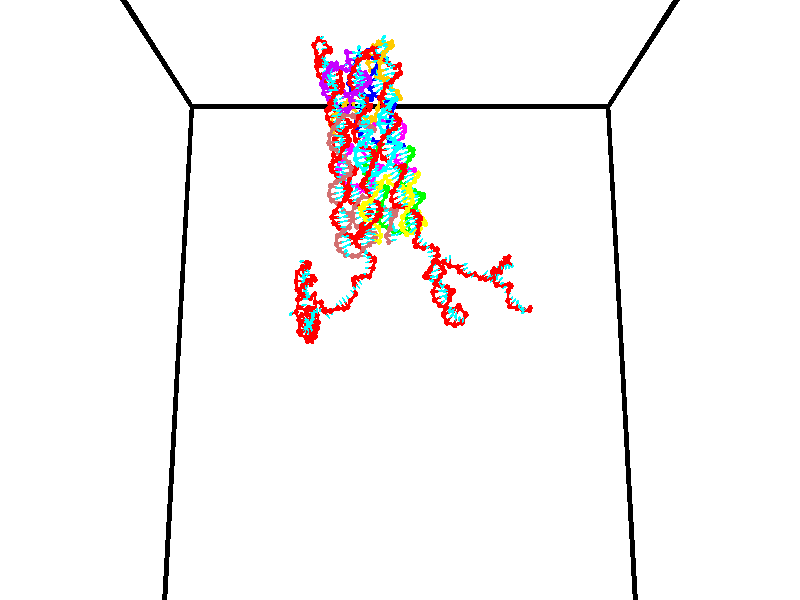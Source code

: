 // switches for output
#declare DRAW_BASES = 1; // possible values are 0, 1; only relevant for DNA ribbons
#declare DRAW_BASES_TYPE = 3; // possible values are 1, 2, 3; only relevant for DNA ribbons
#declare DRAW_FOG = 0; // set to 1 to enable fog

#include "colors.inc"

#include "transforms.inc"
background { rgb <1, 1, 1>}

#default {
   normal{
       ripples 0.25
       frequency 0.20
       turbulence 0.2
       lambda 5
   }
	finish {
		phong 0.1
		phong_size 40.
	}
}

// original window dimensions: 1024x640


// camera settings

camera {
	sky <0, 0.179814, -0.983701>
	up <0, 0.179814, -0.983701>
	right 1.6 * <1, 0, 0>
	location <35, 94.9851, 44.8844>
	look_at <35, 29.7336, 32.9568>
	direction <0, -65.2515, -11.9276>
	angle 67.0682
}


# declare cpy_camera_pos = <35, 94.9851, 44.8844>;
# if (DRAW_FOG = 1)
fog {
	fog_type 2
	up vnormalize(cpy_camera_pos)
	color rgbt<1,1,1,0.3>
	distance 1e-5
	fog_alt 3e-3
	fog_offset 56
}
# end


// LIGHTS

# declare lum = 6;
global_settings {
	ambient_light rgb lum * <0.05, 0.05, 0.05>
	max_trace_level 15
}# declare cpy_direct_light_amount = 0.25;
light_source
{	1000 * <-1, -1.16352, -0.803886>,
	rgb lum * cpy_direct_light_amount
	parallel
}

light_source
{	1000 * <1, 1.16352, 0.803886>,
	rgb lum * cpy_direct_light_amount
	parallel
}

// strand 0

// nucleotide -1

// particle -1
sphere {
	<24.486132, 34.736443, 34.905411> 0.250000
	pigment { color rgbt <1,0,0,0> }
	no_shadow
}
cylinder {
	<24.270168, 35.046978, 35.035519>,  <24.140591, 35.233299, 35.113583>, 0.100000
	pigment { color rgbt <1,0,0,0> }
	no_shadow
}
cylinder {
	<24.270168, 35.046978, 35.035519>,  <24.486132, 34.736443, 34.905411>, 0.100000
	pigment { color rgbt <1,0,0,0> }
	no_shadow
}

// particle -1
sphere {
	<24.270168, 35.046978, 35.035519> 0.100000
	pigment { color rgbt <1,0,0,0> }
	no_shadow
}
sphere {
	0, 1
	scale<0.080000,0.200000,0.300000>
	matrix <-0.803935, -0.361121, -0.472524,
		-0.249376, -0.516616, 0.819097,
		-0.539907, 0.776337, 0.325271,
		24.108196, 35.279881, 35.133099>
	pigment { color rgbt <0,1,1,0> }
	no_shadow
}
cylinder {
	<24.745289, 34.432358, 35.532257>,  <24.486132, 34.736443, 34.905411>, 0.130000
	pigment { color rgbt <1,0,0,0> }
	no_shadow
}

// nucleotide -1

// particle -1
sphere {
	<24.745289, 34.432358, 35.532257> 0.250000
	pigment { color rgbt <1,0,0,0> }
	no_shadow
}
cylinder {
	<25.134008, 34.346416, 35.571133>,  <25.367241, 34.294853, 35.594456>, 0.100000
	pigment { color rgbt <1,0,0,0> }
	no_shadow
}
cylinder {
	<25.134008, 34.346416, 35.571133>,  <24.745289, 34.432358, 35.532257>, 0.100000
	pigment { color rgbt <1,0,0,0> }
	no_shadow
}

// particle -1
sphere {
	<25.134008, 34.346416, 35.571133> 0.100000
	pigment { color rgbt <1,0,0,0> }
	no_shadow
}
sphere {
	0, 1
	scale<0.080000,0.200000,0.300000>
	matrix <-0.229056, -0.958000, 0.172538,
		0.056033, -0.189933, -0.980197,
		0.971799, -0.214852, 0.097185,
		25.425549, 34.281960, 35.600288>
	pigment { color rgbt <0,1,1,0> }
	no_shadow
}
cylinder {
	<24.911732, 33.902042, 35.030788>,  <24.745289, 34.432358, 35.532257>, 0.130000
	pigment { color rgbt <1,0,0,0> }
	no_shadow
}

// nucleotide -1

// particle -1
sphere {
	<24.911732, 33.902042, 35.030788> 0.250000
	pigment { color rgbt <1,0,0,0> }
	no_shadow
}
cylinder {
	<25.187626, 33.882008, 35.319717>,  <25.353163, 33.869987, 35.493076>, 0.100000
	pigment { color rgbt <1,0,0,0> }
	no_shadow
}
cylinder {
	<25.187626, 33.882008, 35.319717>,  <24.911732, 33.902042, 35.030788>, 0.100000
	pigment { color rgbt <1,0,0,0> }
	no_shadow
}

// particle -1
sphere {
	<25.187626, 33.882008, 35.319717> 0.100000
	pigment { color rgbt <1,0,0,0> }
	no_shadow
}
sphere {
	0, 1
	scale<0.080000,0.200000,0.300000>
	matrix <-0.101713, -0.994415, 0.028166,
		0.716880, -0.092897, -0.690979,
		0.689737, -0.050090, 0.722325,
		25.394547, 33.866982, 35.536415>
	pigment { color rgbt <0,1,1,0> }
	no_shadow
}
cylinder {
	<25.268372, 33.322815, 34.830029>,  <24.911732, 33.902042, 35.030788>, 0.130000
	pigment { color rgbt <1,0,0,0> }
	no_shadow
}

// nucleotide -1

// particle -1
sphere {
	<25.268372, 33.322815, 34.830029> 0.250000
	pigment { color rgbt <1,0,0,0> }
	no_shadow
}
cylinder {
	<25.359667, 33.375710, 35.215862>,  <25.414444, 33.407448, 35.447361>, 0.100000
	pigment { color rgbt <1,0,0,0> }
	no_shadow
}
cylinder {
	<25.359667, 33.375710, 35.215862>,  <25.268372, 33.322815, 34.830029>, 0.100000
	pigment { color rgbt <1,0,0,0> }
	no_shadow
}

// particle -1
sphere {
	<25.359667, 33.375710, 35.215862> 0.100000
	pigment { color rgbt <1,0,0,0> }
	no_shadow
}
sphere {
	0, 1
	scale<0.080000,0.200000,0.300000>
	matrix <-0.047443, -0.988045, 0.146683,
		0.972449, -0.079242, -0.219235,
		0.228238, 0.132241, 0.964583,
		25.428139, 33.415382, 35.505238>
	pigment { color rgbt <0,1,1,0> }
	no_shadow
}
cylinder {
	<25.770350, 32.933819, 34.965340>,  <25.268372, 33.322815, 34.830029>, 0.130000
	pigment { color rgbt <1,0,0,0> }
	no_shadow
}

// nucleotide -1

// particle -1
sphere {
	<25.770350, 32.933819, 34.965340> 0.250000
	pigment { color rgbt <1,0,0,0> }
	no_shadow
}
cylinder {
	<25.605755, 32.984528, 35.326363>,  <25.506998, 33.014954, 35.542976>, 0.100000
	pigment { color rgbt <1,0,0,0> }
	no_shadow
}
cylinder {
	<25.605755, 32.984528, 35.326363>,  <25.770350, 32.933819, 34.965340>, 0.100000
	pigment { color rgbt <1,0,0,0> }
	no_shadow
}

// particle -1
sphere {
	<25.605755, 32.984528, 35.326363> 0.100000
	pigment { color rgbt <1,0,0,0> }
	no_shadow
}
sphere {
	0, 1
	scale<0.080000,0.200000,0.300000>
	matrix <-0.117878, -0.989364, 0.085228,
		0.903761, -0.071322, 0.422054,
		-0.411486, 0.126776, 0.902555,
		25.482309, 33.022560, 35.597130>
	pigment { color rgbt <0,1,1,0> }
	no_shadow
}
cylinder {
	<25.235785, 32.359825, 34.733459>,  <25.770350, 32.933819, 34.965340>, 0.130000
	pigment { color rgbt <1,0,0,0> }
	no_shadow
}

// nucleotide -1

// particle -1
sphere {
	<25.235785, 32.359825, 34.733459> 0.250000
	pigment { color rgbt <1,0,0,0> }
	no_shadow
}
cylinder {
	<25.416939, 32.489708, 34.401325>,  <25.525631, 32.567638, 34.202045>, 0.100000
	pigment { color rgbt <1,0,0,0> }
	no_shadow
}
cylinder {
	<25.416939, 32.489708, 34.401325>,  <25.235785, 32.359825, 34.733459>, 0.100000
	pigment { color rgbt <1,0,0,0> }
	no_shadow
}

// particle -1
sphere {
	<25.416939, 32.489708, 34.401325> 0.100000
	pigment { color rgbt <1,0,0,0> }
	no_shadow
}
sphere {
	0, 1
	scale<0.080000,0.200000,0.300000>
	matrix <0.877383, 0.003164, 0.479780,
		0.158414, -0.945810, -0.283459,
		0.452884, 0.324706, -0.830339,
		25.552803, 32.587120, 34.152222>
	pigment { color rgbt <0,1,1,0> }
	no_shadow
}
cylinder {
	<25.841249, 32.073204, 34.662922>,  <25.235785, 32.359825, 34.733459>, 0.130000
	pigment { color rgbt <1,0,0,0> }
	no_shadow
}

// nucleotide -1

// particle -1
sphere {
	<25.841249, 32.073204, 34.662922> 0.250000
	pigment { color rgbt <1,0,0,0> }
	no_shadow
}
cylinder {
	<25.890999, 32.431740, 34.492699>,  <25.920849, 32.646862, 34.390564>, 0.100000
	pigment { color rgbt <1,0,0,0> }
	no_shadow
}
cylinder {
	<25.890999, 32.431740, 34.492699>,  <25.841249, 32.073204, 34.662922>, 0.100000
	pigment { color rgbt <1,0,0,0> }
	no_shadow
}

// particle -1
sphere {
	<25.890999, 32.431740, 34.492699> 0.100000
	pigment { color rgbt <1,0,0,0> }
	no_shadow
}
sphere {
	0, 1
	scale<0.080000,0.200000,0.300000>
	matrix <0.906896, 0.071322, 0.415275,
		0.402580, -0.437589, -0.804018,
		0.124376, 0.896342, -0.425560,
		25.928312, 32.700642, 34.365032>
	pigment { color rgbt <0,1,1,0> }
	no_shadow
}
cylinder {
	<26.110762, 32.426067, 35.356182>,  <25.841249, 32.073204, 34.662922>, 0.130000
	pigment { color rgbt <1,0,0,0> }
	no_shadow
}

// nucleotide -1

// particle -1
sphere {
	<26.110762, 32.426067, 35.356182> 0.250000
	pigment { color rgbt <1,0,0,0> }
	no_shadow
}
cylinder {
	<25.840542, 32.516922, 35.636765>,  <25.678410, 32.571434, 35.805115>, 0.100000
	pigment { color rgbt <1,0,0,0> }
	no_shadow
}
cylinder {
	<25.840542, 32.516922, 35.636765>,  <26.110762, 32.426067, 35.356182>, 0.100000
	pigment { color rgbt <1,0,0,0> }
	no_shadow
}

// particle -1
sphere {
	<25.840542, 32.516922, 35.636765> 0.100000
	pigment { color rgbt <1,0,0,0> }
	no_shadow
}
sphere {
	0, 1
	scale<0.080000,0.200000,0.300000>
	matrix <-0.129045, -0.973105, 0.190824,
		0.725935, 0.038392, 0.686690,
		-0.675548, 0.227140, 0.701457,
		25.637877, 32.585064, 35.847202>
	pigment { color rgbt <0,1,1,0> }
	no_shadow
}
cylinder {
	<26.368361, 32.167656, 35.903839>,  <26.110762, 32.426067, 35.356182>, 0.130000
	pigment { color rgbt <1,0,0,0> }
	no_shadow
}

// nucleotide -1

// particle -1
sphere {
	<26.368361, 32.167656, 35.903839> 0.250000
	pigment { color rgbt <1,0,0,0> }
	no_shadow
}
cylinder {
	<25.972111, 32.200970, 35.947159>,  <25.734362, 32.220959, 35.973152>, 0.100000
	pigment { color rgbt <1,0,0,0> }
	no_shadow
}
cylinder {
	<25.972111, 32.200970, 35.947159>,  <26.368361, 32.167656, 35.903839>, 0.100000
	pigment { color rgbt <1,0,0,0> }
	no_shadow
}

// particle -1
sphere {
	<25.972111, 32.200970, 35.947159> 0.100000
	pigment { color rgbt <1,0,0,0> }
	no_shadow
}
sphere {
	0, 1
	scale<0.080000,0.200000,0.300000>
	matrix <-0.071933, -0.991886, 0.104821,
		0.116150, 0.096048, 0.988577,
		-0.990623, 0.083286, 0.108299,
		25.674923, 32.225956, 35.979649>
	pigment { color rgbt <0,1,1,0> }
	no_shadow
}
cylinder {
	<26.109941, 31.869448, 36.620098>,  <26.368361, 32.167656, 35.903839>, 0.130000
	pigment { color rgbt <1,0,0,0> }
	no_shadow
}

// nucleotide -1

// particle -1
sphere {
	<26.109941, 31.869448, 36.620098> 0.250000
	pigment { color rgbt <1,0,0,0> }
	no_shadow
}
cylinder {
	<25.761417, 31.878164, 36.424000>,  <25.552303, 31.883394, 36.306339>, 0.100000
	pigment { color rgbt <1,0,0,0> }
	no_shadow
}
cylinder {
	<25.761417, 31.878164, 36.424000>,  <26.109941, 31.869448, 36.620098>, 0.100000
	pigment { color rgbt <1,0,0,0> }
	no_shadow
}

// particle -1
sphere {
	<25.761417, 31.878164, 36.424000> 0.100000
	pigment { color rgbt <1,0,0,0> }
	no_shadow
}
sphere {
	0, 1
	scale<0.080000,0.200000,0.300000>
	matrix <-0.033063, -0.999350, 0.014340,
		-0.489614, 0.028704, 0.871467,
		-0.871312, 0.021793, -0.490245,
		25.500023, 31.884703, 36.276928>
	pigment { color rgbt <0,1,1,0> }
	no_shadow
}
cylinder {
	<25.689159, 31.475189, 36.977264>,  <26.109941, 31.869448, 36.620098>, 0.130000
	pigment { color rgbt <1,0,0,0> }
	no_shadow
}

// nucleotide -1

// particle -1
sphere {
	<25.689159, 31.475189, 36.977264> 0.250000
	pigment { color rgbt <1,0,0,0> }
	no_shadow
}
cylinder {
	<25.553581, 31.472837, 36.600948>,  <25.472235, 31.471426, 36.375160>, 0.100000
	pigment { color rgbt <1,0,0,0> }
	no_shadow
}
cylinder {
	<25.553581, 31.472837, 36.600948>,  <25.689159, 31.475189, 36.977264>, 0.100000
	pigment { color rgbt <1,0,0,0> }
	no_shadow
}

// particle -1
sphere {
	<25.553581, 31.472837, 36.600948> 0.100000
	pigment { color rgbt <1,0,0,0> }
	no_shadow
}
sphere {
	0, 1
	scale<0.080000,0.200000,0.300000>
	matrix <-0.117930, -0.991828, 0.048688,
		-0.933385, 0.127450, 0.335484,
		-0.338947, -0.005881, -0.940787,
		25.451897, 31.471073, 36.318710>
	pigment { color rgbt <0,1,1,0> }
	no_shadow
}
cylinder {
	<25.140013, 30.908220, 36.922466>,  <25.689159, 31.475189, 36.977264>, 0.130000
	pigment { color rgbt <1,0,0,0> }
	no_shadow
}

// nucleotide -1

// particle -1
sphere {
	<25.140013, 30.908220, 36.922466> 0.250000
	pigment { color rgbt <1,0,0,0> }
	no_shadow
}
cylinder {
	<25.272449, 30.965643, 36.549419>,  <25.351912, 31.000095, 36.325592>, 0.100000
	pigment { color rgbt <1,0,0,0> }
	no_shadow
}
cylinder {
	<25.272449, 30.965643, 36.549419>,  <25.140013, 30.908220, 36.922466>, 0.100000
	pigment { color rgbt <1,0,0,0> }
	no_shadow
}

// particle -1
sphere {
	<25.272449, 30.965643, 36.549419> 0.100000
	pigment { color rgbt <1,0,0,0> }
	no_shadow
}
sphere {
	0, 1
	scale<0.080000,0.200000,0.300000>
	matrix <-0.149361, -0.967926, -0.202015,
		-0.931703, 0.206182, -0.299030,
		0.331091, 0.143554, -0.932615,
		25.371777, 31.008709, 36.269634>
	pigment { color rgbt <0,1,1,0> }
	no_shadow
}
cylinder {
	<25.510235, 30.312569, 36.746338>,  <25.140013, 30.908220, 36.922466>, 0.130000
	pigment { color rgbt <1,0,0,0> }
	no_shadow
}

// nucleotide -1

// particle -1
sphere {
	<25.510235, 30.312569, 36.746338> 0.250000
	pigment { color rgbt <1,0,0,0> }
	no_shadow
}
cylinder {
	<25.383497, 30.061287, 36.462093>,  <25.307455, 29.910519, 36.291546>, 0.100000
	pigment { color rgbt <1,0,0,0> }
	no_shadow
}
cylinder {
	<25.383497, 30.061287, 36.462093>,  <25.510235, 30.312569, 36.746338>, 0.100000
	pigment { color rgbt <1,0,0,0> }
	no_shadow
}

// particle -1
sphere {
	<25.383497, 30.061287, 36.462093> 0.100000
	pigment { color rgbt <1,0,0,0> }
	no_shadow
}
sphere {
	0, 1
	scale<0.080000,0.200000,0.300000>
	matrix <-0.212056, 0.777166, -0.592490,
		0.924469, -0.037037, -0.379454,
		-0.316843, -0.628205, -0.710612,
		25.288445, 29.872826, 36.248909>
	pigment { color rgbt <0,1,1,0> }
	no_shadow
}
cylinder {
	<25.913803, 30.452030, 36.030193>,  <25.510235, 30.312569, 36.746338>, 0.130000
	pigment { color rgbt <1,0,0,0> }
	no_shadow
}

// nucleotide -1

// particle -1
sphere {
	<25.913803, 30.452030, 36.030193> 0.250000
	pigment { color rgbt <1,0,0,0> }
	no_shadow
}
cylinder {
	<25.524158, 30.365946, 36.057884>,  <25.290371, 30.314295, 36.074497>, 0.100000
	pigment { color rgbt <1,0,0,0> }
	no_shadow
}
cylinder {
	<25.524158, 30.365946, 36.057884>,  <25.913803, 30.452030, 36.030193>, 0.100000
	pigment { color rgbt <1,0,0,0> }
	no_shadow
}

// particle -1
sphere {
	<25.524158, 30.365946, 36.057884> 0.100000
	pigment { color rgbt <1,0,0,0> }
	no_shadow
}
sphere {
	0, 1
	scale<0.080000,0.200000,0.300000>
	matrix <-0.223411, 0.869614, -0.440294,
		0.034556, -0.444362, -0.895181,
		-0.974112, -0.215209, 0.069225,
		25.231926, 30.301384, 36.078651>
	pigment { color rgbt <0,1,1,0> }
	no_shadow
}
cylinder {
	<25.755304, 30.607107, 35.386551>,  <25.913803, 30.452030, 36.030193>, 0.130000
	pigment { color rgbt <1,0,0,0> }
	no_shadow
}

// nucleotide -1

// particle -1
sphere {
	<25.755304, 30.607107, 35.386551> 0.250000
	pigment { color rgbt <1,0,0,0> }
	no_shadow
}
cylinder {
	<25.451532, 30.659666, 35.641422>,  <25.269270, 30.691202, 35.794346>, 0.100000
	pigment { color rgbt <1,0,0,0> }
	no_shadow
}
cylinder {
	<25.451532, 30.659666, 35.641422>,  <25.755304, 30.607107, 35.386551>, 0.100000
	pigment { color rgbt <1,0,0,0> }
	no_shadow
}

// particle -1
sphere {
	<25.451532, 30.659666, 35.641422> 0.100000
	pigment { color rgbt <1,0,0,0> }
	no_shadow
}
sphere {
	0, 1
	scale<0.080000,0.200000,0.300000>
	matrix <-0.066186, 0.958707, -0.276587,
		-0.647215, -0.252221, -0.719373,
		-0.759429, 0.131399, 0.637183,
		25.223703, 30.699085, 35.832577>
	pigment { color rgbt <0,1,1,0> }
	no_shadow
}
cylinder {
	<25.301014, 31.048290, 35.041821>,  <25.755304, 30.607107, 35.386551>, 0.130000
	pigment { color rgbt <1,0,0,0> }
	no_shadow
}

// nucleotide -1

// particle -1
sphere {
	<25.301014, 31.048290, 35.041821> 0.250000
	pigment { color rgbt <1,0,0,0> }
	no_shadow
}
cylinder {
	<25.244326, 31.092699, 35.435284>,  <25.210312, 31.119345, 35.671364>, 0.100000
	pigment { color rgbt <1,0,0,0> }
	no_shadow
}
cylinder {
	<25.244326, 31.092699, 35.435284>,  <25.301014, 31.048290, 35.041821>, 0.100000
	pigment { color rgbt <1,0,0,0> }
	no_shadow
}

// particle -1
sphere {
	<25.244326, 31.092699, 35.435284> 0.100000
	pigment { color rgbt <1,0,0,0> }
	no_shadow
}
sphere {
	0, 1
	scale<0.080000,0.200000,0.300000>
	matrix <-0.138474, 0.981697, -0.130753,
		-0.980173, -0.154742, -0.123755,
		-0.141723, 0.111024, 0.983661,
		25.201809, 31.126007, 35.730381>
	pigment { color rgbt <0,1,1,0> }
	no_shadow
}
cylinder {
	<24.709158, 31.497402, 35.189835>,  <25.301014, 31.048290, 35.041821>, 0.130000
	pigment { color rgbt <1,0,0,0> }
	no_shadow
}

// nucleotide -1

// particle -1
sphere {
	<24.709158, 31.497402, 35.189835> 0.250000
	pigment { color rgbt <1,0,0,0> }
	no_shadow
}
cylinder {
	<24.935865, 31.504770, 35.519302>,  <25.071890, 31.509192, 35.716984>, 0.100000
	pigment { color rgbt <1,0,0,0> }
	no_shadow
}
cylinder {
	<24.935865, 31.504770, 35.519302>,  <24.709158, 31.497402, 35.189835>, 0.100000
	pigment { color rgbt <1,0,0,0> }
	no_shadow
}

// particle -1
sphere {
	<24.935865, 31.504770, 35.519302> 0.100000
	pigment { color rgbt <1,0,0,0> }
	no_shadow
}
sphere {
	0, 1
	scale<0.080000,0.200000,0.300000>
	matrix <-0.155574, 0.984157, 0.085042,
		-0.809056, -0.176341, 0.560654,
		0.566768, 0.018419, 0.823672,
		25.105896, 31.510296, 35.766403>
	pigment { color rgbt <0,1,1,0> }
	no_shadow
}
cylinder {
	<24.464834, 31.948486, 35.558174>,  <24.709158, 31.497402, 35.189835>, 0.130000
	pigment { color rgbt <1,0,0,0> }
	no_shadow
}

// nucleotide -1

// particle -1
sphere {
	<24.464834, 31.948486, 35.558174> 0.250000
	pigment { color rgbt <1,0,0,0> }
	no_shadow
}
cylinder {
	<24.804115, 31.933893, 35.769539>,  <25.007685, 31.925137, 35.896358>, 0.100000
	pigment { color rgbt <1,0,0,0> }
	no_shadow
}
cylinder {
	<24.804115, 31.933893, 35.769539>,  <24.464834, 31.948486, 35.558174>, 0.100000
	pigment { color rgbt <1,0,0,0> }
	no_shadow
}

// particle -1
sphere {
	<24.804115, 31.933893, 35.769539> 0.100000
	pigment { color rgbt <1,0,0,0> }
	no_shadow
}
sphere {
	0, 1
	scale<0.080000,0.200000,0.300000>
	matrix <-0.023030, 0.994141, 0.105605,
		-0.529170, -0.101744, 0.842394,
		0.848203, -0.036483, 0.528413,
		25.058577, 31.922949, 35.928062>
	pigment { color rgbt <0,1,1,0> }
	no_shadow
}
cylinder {
	<24.402802, 32.352852, 36.221783>,  <24.464834, 31.948486, 35.558174>, 0.130000
	pigment { color rgbt <1,0,0,0> }
	no_shadow
}

// nucleotide -1

// particle -1
sphere {
	<24.402802, 32.352852, 36.221783> 0.250000
	pigment { color rgbt <1,0,0,0> }
	no_shadow
}
cylinder {
	<24.786856, 32.306293, 36.120121>,  <25.017288, 32.278358, 36.059124>, 0.100000
	pigment { color rgbt <1,0,0,0> }
	no_shadow
}
cylinder {
	<24.786856, 32.306293, 36.120121>,  <24.402802, 32.352852, 36.221783>, 0.100000
	pigment { color rgbt <1,0,0,0> }
	no_shadow
}

// particle -1
sphere {
	<24.786856, 32.306293, 36.120121> 0.100000
	pigment { color rgbt <1,0,0,0> }
	no_shadow
}
sphere {
	0, 1
	scale<0.080000,0.200000,0.300000>
	matrix <0.186729, 0.943643, 0.273259,
		0.208028, -0.309824, 0.927757,
		0.960134, -0.116393, -0.254158,
		25.074896, 32.271374, 36.043873>
	pigment { color rgbt <0,1,1,0> }
	no_shadow
}
cylinder {
	<24.655939, 32.859634, 36.555710>,  <24.402802, 32.352852, 36.221783>, 0.130000
	pigment { color rgbt <1,0,0,0> }
	no_shadow
}

// nucleotide -1

// particle -1
sphere {
	<24.655939, 32.859634, 36.555710> 0.250000
	pigment { color rgbt <1,0,0,0> }
	no_shadow
}
cylinder {
	<24.969524, 32.769672, 36.324257>,  <25.157675, 32.715694, 36.185383>, 0.100000
	pigment { color rgbt <1,0,0,0> }
	no_shadow
}
cylinder {
	<24.969524, 32.769672, 36.324257>,  <24.655939, 32.859634, 36.555710>, 0.100000
	pigment { color rgbt <1,0,0,0> }
	no_shadow
}

// particle -1
sphere {
	<24.969524, 32.769672, 36.324257> 0.100000
	pigment { color rgbt <1,0,0,0> }
	no_shadow
}
sphere {
	0, 1
	scale<0.080000,0.200000,0.300000>
	matrix <0.232228, 0.970642, -0.062642,
		0.575738, -0.085266, 0.813176,
		0.783962, -0.224908, -0.578637,
		25.204714, 32.702202, 36.150665>
	pigment { color rgbt <0,1,1,0> }
	no_shadow
}
cylinder {
	<25.309832, 33.192455, 36.864788>,  <24.655939, 32.859634, 36.555710>, 0.130000
	pigment { color rgbt <1,0,0,0> }
	no_shadow
}

// nucleotide -1

// particle -1
sphere {
	<25.309832, 33.192455, 36.864788> 0.250000
	pigment { color rgbt <1,0,0,0> }
	no_shadow
}
cylinder {
	<25.344421, 33.145477, 36.469067>,  <25.365175, 33.117290, 36.231632>, 0.100000
	pigment { color rgbt <1,0,0,0> }
	no_shadow
}
cylinder {
	<25.344421, 33.145477, 36.469067>,  <25.309832, 33.192455, 36.864788>, 0.100000
	pigment { color rgbt <1,0,0,0> }
	no_shadow
}

// particle -1
sphere {
	<25.344421, 33.145477, 36.469067> 0.100000
	pigment { color rgbt <1,0,0,0> }
	no_shadow
}
sphere {
	0, 1
	scale<0.080000,0.200000,0.300000>
	matrix <0.173425, 0.979640, -0.101138,
		0.981044, -0.162825, 0.105080,
		0.086473, -0.117444, -0.989308,
		25.370363, 33.110245, 36.172276>
	pigment { color rgbt <0,1,1,0> }
	no_shadow
}
cylinder {
	<25.879553, 33.556637, 36.706001>,  <25.309832, 33.192455, 36.864788>, 0.130000
	pigment { color rgbt <1,0,0,0> }
	no_shadow
}

// nucleotide -1

// particle -1
sphere {
	<25.879553, 33.556637, 36.706001> 0.250000
	pigment { color rgbt <1,0,0,0> }
	no_shadow
}
cylinder {
	<25.730190, 33.530514, 36.335854>,  <25.640574, 33.514839, 36.113766>, 0.100000
	pigment { color rgbt <1,0,0,0> }
	no_shadow
}
cylinder {
	<25.730190, 33.530514, 36.335854>,  <25.879553, 33.556637, 36.706001>, 0.100000
	pigment { color rgbt <1,0,0,0> }
	no_shadow
}

// particle -1
sphere {
	<25.730190, 33.530514, 36.335854> 0.100000
	pigment { color rgbt <1,0,0,0> }
	no_shadow
}
sphere {
	0, 1
	scale<0.080000,0.200000,0.300000>
	matrix <0.259334, 0.950399, -0.171720,
		0.890681, -0.304100, -0.337949,
		-0.373406, -0.065306, -0.925366,
		25.618168, 33.510921, 36.058243>
	pigment { color rgbt <0,1,1,0> }
	no_shadow
}
cylinder {
	<26.380884, 33.534248, 36.183399>,  <25.879553, 33.556637, 36.706001>, 0.130000
	pigment { color rgbt <1,0,0,0> }
	no_shadow
}

// nucleotide -1

// particle -1
sphere {
	<26.380884, 33.534248, 36.183399> 0.250000
	pigment { color rgbt <1,0,0,0> }
	no_shadow
}
cylinder {
	<26.056808, 33.691689, 36.009651>,  <25.862364, 33.786152, 35.905403>, 0.100000
	pigment { color rgbt <1,0,0,0> }
	no_shadow
}
cylinder {
	<26.056808, 33.691689, 36.009651>,  <26.380884, 33.534248, 36.183399>, 0.100000
	pigment { color rgbt <1,0,0,0> }
	no_shadow
}

// particle -1
sphere {
	<26.056808, 33.691689, 36.009651> 0.100000
	pigment { color rgbt <1,0,0,0> }
	no_shadow
}
sphere {
	0, 1
	scale<0.080000,0.200000,0.300000>
	matrix <0.518341, 0.827089, -0.217361,
		0.273710, -0.401255, -0.874115,
		-0.810189, 0.393596, -0.434370,
		25.813751, 33.809769, 35.879341>
	pigment { color rgbt <0,1,1,0> }
	no_shadow
}
cylinder {
	<26.657450, 33.923389, 35.676399>,  <26.380884, 33.534248, 36.183399>, 0.130000
	pigment { color rgbt <1,0,0,0> }
	no_shadow
}

// nucleotide -1

// particle -1
sphere {
	<26.657450, 33.923389, 35.676399> 0.250000
	pigment { color rgbt <1,0,0,0> }
	no_shadow
}
cylinder {
	<26.281179, 34.059097, 35.678570>,  <26.055418, 34.140522, 35.679874>, 0.100000
	pigment { color rgbt <1,0,0,0> }
	no_shadow
}
cylinder {
	<26.281179, 34.059097, 35.678570>,  <26.657450, 33.923389, 35.676399>, 0.100000
	pigment { color rgbt <1,0,0,0> }
	no_shadow
}

// particle -1
sphere {
	<26.281179, 34.059097, 35.678570> 0.100000
	pigment { color rgbt <1,0,0,0> }
	no_shadow
}
sphere {
	0, 1
	scale<0.080000,0.200000,0.300000>
	matrix <0.313983, 0.876412, -0.365128,
		-0.128635, -0.341761, -0.930942,
		-0.940674, 0.339268, 0.005430,
		25.998978, 34.160877, 35.680199>
	pigment { color rgbt <0,1,1,0> }
	no_shadow
}
cylinder {
	<26.544399, 34.073071, 35.038429>,  <26.657450, 33.923389, 35.676399>, 0.130000
	pigment { color rgbt <1,0,0,0> }
	no_shadow
}

// nucleotide -1

// particle -1
sphere {
	<26.544399, 34.073071, 35.038429> 0.250000
	pigment { color rgbt <1,0,0,0> }
	no_shadow
}
cylinder {
	<26.318235, 34.295151, 35.282417>,  <26.182537, 34.428398, 35.428810>, 0.100000
	pigment { color rgbt <1,0,0,0> }
	no_shadow
}
cylinder {
	<26.318235, 34.295151, 35.282417>,  <26.544399, 34.073071, 35.038429>, 0.100000
	pigment { color rgbt <1,0,0,0> }
	no_shadow
}

// particle -1
sphere {
	<26.318235, 34.295151, 35.282417> 0.100000
	pigment { color rgbt <1,0,0,0> }
	no_shadow
}
sphere {
	0, 1
	scale<0.080000,0.200000,0.300000>
	matrix <0.330046, 0.830035, -0.449568,
		-0.755899, -0.052871, -0.652550,
		-0.565409, 0.555199, 0.609973,
		26.148613, 34.461712, 35.465408>
	pigment { color rgbt <0,1,1,0> }
	no_shadow
}
cylinder {
	<26.172979, 34.521545, 34.570629>,  <26.544399, 34.073071, 35.038429>, 0.130000
	pigment { color rgbt <1,0,0,0> }
	no_shadow
}

// nucleotide -1

// particle -1
sphere {
	<26.172979, 34.521545, 34.570629> 0.250000
	pigment { color rgbt <1,0,0,0> }
	no_shadow
}
cylinder {
	<26.183697, 34.691792, 34.932430>,  <26.190126, 34.793938, 35.149513>, 0.100000
	pigment { color rgbt <1,0,0,0> }
	no_shadow
}
cylinder {
	<26.183697, 34.691792, 34.932430>,  <26.172979, 34.521545, 34.570629>, 0.100000
	pigment { color rgbt <1,0,0,0> }
	no_shadow
}

// particle -1
sphere {
	<26.183697, 34.691792, 34.932430> 0.100000
	pigment { color rgbt <1,0,0,0> }
	no_shadow
}
sphere {
	0, 1
	scale<0.080000,0.200000,0.300000>
	matrix <0.354814, 0.841868, -0.406651,
		-0.934553, 0.331828, -0.128458,
		0.026794, 0.425615, 0.904508,
		26.191734, 34.819477, 35.203781>
	pigment { color rgbt <0,1,1,0> }
	no_shadow
}
cylinder {
	<25.782635, 35.117073, 34.586178>,  <26.172979, 34.521545, 34.570629>, 0.130000
	pigment { color rgbt <1,0,0,0> }
	no_shadow
}

// nucleotide -1

// particle -1
sphere {
	<25.782635, 35.117073, 34.586178> 0.250000
	pigment { color rgbt <1,0,0,0> }
	no_shadow
}
cylinder {
	<26.054972, 35.179142, 34.872501>,  <26.218374, 35.216381, 35.044296>, 0.100000
	pigment { color rgbt <1,0,0,0> }
	no_shadow
}
cylinder {
	<26.054972, 35.179142, 34.872501>,  <25.782635, 35.117073, 34.586178>, 0.100000
	pigment { color rgbt <1,0,0,0> }
	no_shadow
}

// particle -1
sphere {
	<26.054972, 35.179142, 34.872501> 0.100000
	pigment { color rgbt <1,0,0,0> }
	no_shadow
}
sphere {
	0, 1
	scale<0.080000,0.200000,0.300000>
	matrix <0.272573, 0.853426, -0.444262,
		-0.679823, 0.497581, 0.538752,
		0.680842, 0.155170, 0.715805,
		26.259224, 35.225693, 35.087242>
	pigment { color rgbt <0,1,1,0> }
	no_shadow
}
cylinder {
	<25.673590, 35.743431, 34.909245>,  <25.782635, 35.117073, 34.586178>, 0.130000
	pigment { color rgbt <1,0,0,0> }
	no_shadow
}

// nucleotide -1

// particle -1
sphere {
	<25.673590, 35.743431, 34.909245> 0.250000
	pigment { color rgbt <1,0,0,0> }
	no_shadow
}
cylinder {
	<26.062195, 35.667870, 34.966484>,  <26.295359, 35.622532, 35.000828>, 0.100000
	pigment { color rgbt <1,0,0,0> }
	no_shadow
}
cylinder {
	<26.062195, 35.667870, 34.966484>,  <25.673590, 35.743431, 34.909245>, 0.100000
	pigment { color rgbt <1,0,0,0> }
	no_shadow
}

// particle -1
sphere {
	<26.062195, 35.667870, 34.966484> 0.100000
	pigment { color rgbt <1,0,0,0> }
	no_shadow
}
sphere {
	0, 1
	scale<0.080000,0.200000,0.300000>
	matrix <0.234731, 0.850125, -0.471369,
		-0.032605, 0.491531, 0.870250,
		0.971513, -0.188906, 0.143096,
		26.353649, 35.611198, 35.009415>
	pigment { color rgbt <0,1,1,0> }
	no_shadow
}
cylinder {
	<24.911871, 36.078239, 34.734280>,  <25.673590, 35.743431, 34.909245>, 0.130000
	pigment { color rgbt <1,0,0,0> }
	no_shadow
}

// nucleotide -1

// particle -1
sphere {
	<24.911871, 36.078239, 34.734280> 0.250000
	pigment { color rgbt <1,0,0,0> }
	no_shadow
}
cylinder {
	<25.275776, 36.218678, 34.645683>,  <25.494120, 36.302940, 34.592525>, 0.100000
	pigment { color rgbt <1,0,0,0> }
	no_shadow
}
cylinder {
	<25.275776, 36.218678, 34.645683>,  <24.911871, 36.078239, 34.734280>, 0.100000
	pigment { color rgbt <1,0,0,0> }
	no_shadow
}

// particle -1
sphere {
	<25.275776, 36.218678, 34.645683> 0.100000
	pigment { color rgbt <1,0,0,0> }
	no_shadow
}
sphere {
	0, 1
	scale<0.080000,0.200000,0.300000>
	matrix <-0.196095, -0.106813, -0.974750,
		-0.365890, 0.930227, -0.028326,
		0.909764, 0.351097, -0.221495,
		25.548706, 36.324005, 34.579235>
	pigment { color rgbt <0,1,1,0> }
	no_shadow
}
cylinder {
	<24.913301, 36.335945, 34.121475>,  <24.911871, 36.078239, 34.734280>, 0.130000
	pigment { color rgbt <1,0,0,0> }
	no_shadow
}

// nucleotide -1

// particle -1
sphere {
	<24.913301, 36.335945, 34.121475> 0.250000
	pigment { color rgbt <1,0,0,0> }
	no_shadow
}
cylinder {
	<25.312704, 36.329475, 34.100609>,  <25.552345, 36.325596, 34.088089>, 0.100000
	pigment { color rgbt <1,0,0,0> }
	no_shadow
}
cylinder {
	<25.312704, 36.329475, 34.100609>,  <24.913301, 36.335945, 34.121475>, 0.100000
	pigment { color rgbt <1,0,0,0> }
	no_shadow
}

// particle -1
sphere {
	<25.312704, 36.329475, 34.100609> 0.100000
	pigment { color rgbt <1,0,0,0> }
	no_shadow
}
sphere {
	0, 1
	scale<0.080000,0.200000,0.300000>
	matrix <-0.051763, 0.024405, -0.998361,
		0.017417, 0.999572, 0.023532,
		0.998508, -0.016170, -0.052166,
		25.612257, 36.324623, 34.084961>
	pigment { color rgbt <0,1,1,0> }
	no_shadow
}
cylinder {
	<25.149717, 36.809963, 33.603561>,  <24.913301, 36.335945, 34.121475>, 0.130000
	pigment { color rgbt <1,0,0,0> }
	no_shadow
}

// nucleotide -1

// particle -1
sphere {
	<25.149717, 36.809963, 33.603561> 0.250000
	pigment { color rgbt <1,0,0,0> }
	no_shadow
}
cylinder {
	<25.478397, 36.585808, 33.645073>,  <25.675606, 36.451313, 33.669979>, 0.100000
	pigment { color rgbt <1,0,0,0> }
	no_shadow
}
cylinder {
	<25.478397, 36.585808, 33.645073>,  <25.149717, 36.809963, 33.603561>, 0.100000
	pigment { color rgbt <1,0,0,0> }
	no_shadow
}

// particle -1
sphere {
	<25.478397, 36.585808, 33.645073> 0.100000
	pigment { color rgbt <1,0,0,0> }
	no_shadow
}
sphere {
	0, 1
	scale<0.080000,0.200000,0.300000>
	matrix <-0.092367, -0.310637, -0.946030,
		0.562384, 0.767768, -0.307012,
		0.821701, -0.560390, 0.103781,
		25.724907, 36.417690, 33.676208>
	pigment { color rgbt <0,1,1,0> }
	no_shadow
}
cylinder {
	<25.453354, 36.880226, 33.062012>,  <25.149717, 36.809963, 33.603561>, 0.130000
	pigment { color rgbt <1,0,0,0> }
	no_shadow
}

// nucleotide -1

// particle -1
sphere {
	<25.453354, 36.880226, 33.062012> 0.250000
	pigment { color rgbt <1,0,0,0> }
	no_shadow
}
cylinder {
	<25.546852, 36.515400, 33.196774>,  <25.602951, 36.296505, 33.277630>, 0.100000
	pigment { color rgbt <1,0,0,0> }
	no_shadow
}
cylinder {
	<25.546852, 36.515400, 33.196774>,  <25.453354, 36.880226, 33.062012>, 0.100000
	pigment { color rgbt <1,0,0,0> }
	no_shadow
}

// particle -1
sphere {
	<25.546852, 36.515400, 33.196774> 0.100000
	pigment { color rgbt <1,0,0,0> }
	no_shadow
}
sphere {
	0, 1
	scale<0.080000,0.200000,0.300000>
	matrix <-0.082968, -0.363946, -0.927717,
		0.968752, 0.188896, -0.160743,
		0.233744, -0.912064, 0.336901,
		25.616976, 36.241779, 33.297844>
	pigment { color rgbt <0,1,1,0> }
	no_shadow
}
cylinder {
	<25.848629, 36.633560, 32.604298>,  <25.453354, 36.880226, 33.062012>, 0.130000
	pigment { color rgbt <1,0,0,0> }
	no_shadow
}

// nucleotide -1

// particle -1
sphere {
	<25.848629, 36.633560, 32.604298> 0.250000
	pigment { color rgbt <1,0,0,0> }
	no_shadow
}
cylinder {
	<25.734415, 36.304283, 32.800594>,  <25.665888, 36.106716, 32.918373>, 0.100000
	pigment { color rgbt <1,0,0,0> }
	no_shadow
}
cylinder {
	<25.734415, 36.304283, 32.800594>,  <25.848629, 36.633560, 32.604298>, 0.100000
	pigment { color rgbt <1,0,0,0> }
	no_shadow
}

// particle -1
sphere {
	<25.734415, 36.304283, 32.800594> 0.100000
	pigment { color rgbt <1,0,0,0> }
	no_shadow
}
sphere {
	0, 1
	scale<0.080000,0.200000,0.300000>
	matrix <-0.055844, -0.496896, -0.866012,
		0.956740, -0.274681, 0.095910,
		-0.285534, -0.823192, 0.490739,
		25.648754, 36.057327, 32.947815>
	pigment { color rgbt <0,1,1,0> }
	no_shadow
}
cylinder {
	<26.234564, 36.002327, 32.272228>,  <25.848629, 36.633560, 32.604298>, 0.130000
	pigment { color rgbt <1,0,0,0> }
	no_shadow
}

// nucleotide -1

// particle -1
sphere {
	<26.234564, 36.002327, 32.272228> 0.250000
	pigment { color rgbt <1,0,0,0> }
	no_shadow
}
cylinder {
	<25.915033, 35.864445, 32.469429>,  <25.723314, 35.781715, 32.587749>, 0.100000
	pigment { color rgbt <1,0,0,0> }
	no_shadow
}
cylinder {
	<25.915033, 35.864445, 32.469429>,  <26.234564, 36.002327, 32.272228>, 0.100000
	pigment { color rgbt <1,0,0,0> }
	no_shadow
}

// particle -1
sphere {
	<25.915033, 35.864445, 32.469429> 0.100000
	pigment { color rgbt <1,0,0,0> }
	no_shadow
}
sphere {
	0, 1
	scale<0.080000,0.200000,0.300000>
	matrix <-0.266980, -0.531257, -0.804045,
		0.539073, -0.773914, 0.332352,
		-0.798826, -0.344707, 0.493006,
		25.675386, 35.761032, 32.617332>
	pigment { color rgbt <0,1,1,0> }
	no_shadow
}
cylinder {
	<26.427925, 35.264397, 32.236809>,  <26.234564, 36.002327, 32.272228>, 0.130000
	pigment { color rgbt <1,0,0,0> }
	no_shadow
}

// nucleotide -1

// particle -1
sphere {
	<26.427925, 35.264397, 32.236809> 0.250000
	pigment { color rgbt <1,0,0,0> }
	no_shadow
}
cylinder {
	<26.048214, 35.374302, 32.297970>,  <25.820387, 35.440243, 32.334667>, 0.100000
	pigment { color rgbt <1,0,0,0> }
	no_shadow
}
cylinder {
	<26.048214, 35.374302, 32.297970>,  <26.427925, 35.264397, 32.236809>, 0.100000
	pigment { color rgbt <1,0,0,0> }
	no_shadow
}

// particle -1
sphere {
	<26.048214, 35.374302, 32.297970> 0.100000
	pigment { color rgbt <1,0,0,0> }
	no_shadow
}
sphere {
	0, 1
	scale<0.080000,0.200000,0.300000>
	matrix <-0.288695, -0.568879, -0.770086,
		-0.124605, -0.775167, 0.619346,
		-0.949278, 0.274759, 0.152901,
		25.763430, 35.456730, 32.343842>
	pigment { color rgbt <0,1,1,0> }
	no_shadow
}
cylinder {
	<26.135958, 34.793491, 31.856707>,  <26.427925, 35.264397, 32.236809>, 0.130000
	pigment { color rgbt <1,0,0,0> }
	no_shadow
}

// nucleotide -1

// particle -1
sphere {
	<26.135958, 34.793491, 31.856707> 0.250000
	pigment { color rgbt <1,0,0,0> }
	no_shadow
}
cylinder {
	<25.866852, 35.087574, 31.823559>,  <25.705389, 35.264023, 31.803671>, 0.100000
	pigment { color rgbt <1,0,0,0> }
	no_shadow
}
cylinder {
	<25.866852, 35.087574, 31.823559>,  <26.135958, 34.793491, 31.856707>, 0.100000
	pigment { color rgbt <1,0,0,0> }
	no_shadow
}

// particle -1
sphere {
	<25.866852, 35.087574, 31.823559> 0.100000
	pigment { color rgbt <1,0,0,0> }
	no_shadow
}
sphere {
	0, 1
	scale<0.080000,0.200000,0.300000>
	matrix <-0.389751, -0.447381, -0.804950,
		-0.628876, -0.509242, 0.587527,
		-0.672763, 0.735203, -0.082870,
		25.665022, 35.308136, 31.798698>
	pigment { color rgbt <0,1,1,0> }
	no_shadow
}
cylinder {
	<25.889551, 34.373341, 32.460011>,  <26.135958, 34.793491, 31.856707>, 0.130000
	pigment { color rgbt <1,0,0,0> }
	no_shadow
}

// nucleotide -1

// particle -1
sphere {
	<25.889551, 34.373341, 32.460011> 0.250000
	pigment { color rgbt <1,0,0,0> }
	no_shadow
}
cylinder {
	<25.609100, 34.631248, 32.338226>,  <25.440830, 34.785992, 32.265156>, 0.100000
	pigment { color rgbt <1,0,0,0> }
	no_shadow
}
cylinder {
	<25.609100, 34.631248, 32.338226>,  <25.889551, 34.373341, 32.460011>, 0.100000
	pigment { color rgbt <1,0,0,0> }
	no_shadow
}

// particle -1
sphere {
	<25.609100, 34.631248, 32.338226> 0.100000
	pigment { color rgbt <1,0,0,0> }
	no_shadow
}
sphere {
	0, 1
	scale<0.080000,0.200000,0.300000>
	matrix <-0.182160, -0.574788, -0.797770,
		-0.689375, -0.503878, 0.520451,
		-0.701127, 0.644768, -0.304458,
		25.398762, 34.824680, 32.246887>
	pigment { color rgbt <0,1,1,0> }
	no_shadow
}
cylinder {
	<25.338354, 33.890434, 32.259995>,  <25.889551, 34.373341, 32.460011>, 0.130000
	pigment { color rgbt <1,0,0,0> }
	no_shadow
}

// nucleotide -1

// particle -1
sphere {
	<25.338354, 33.890434, 32.259995> 0.250000
	pigment { color rgbt <1,0,0,0> }
	no_shadow
}
cylinder {
	<25.320080, 34.244968, 32.075680>,  <25.309114, 34.457687, 31.965090>, 0.100000
	pigment { color rgbt <1,0,0,0> }
	no_shadow
}
cylinder {
	<25.320080, 34.244968, 32.075680>,  <25.338354, 33.890434, 32.259995>, 0.100000
	pigment { color rgbt <1,0,0,0> }
	no_shadow
}

// particle -1
sphere {
	<25.320080, 34.244968, 32.075680> 0.100000
	pigment { color rgbt <1,0,0,0> }
	no_shadow
}
sphere {
	0, 1
	scale<0.080000,0.200000,0.300000>
	matrix <-0.040932, -0.462544, -0.885651,
		-0.998117, -0.021603, 0.057412,
		-0.045688, 0.886333, -0.460788,
		25.306374, 34.510868, 31.937443>
	pigment { color rgbt <0,1,1,0> }
	no_shadow
}
cylinder {
	<25.014921, 33.751617, 31.664206>,  <25.338354, 33.890434, 32.259995>, 0.130000
	pigment { color rgbt <1,0,0,0> }
	no_shadow
}

// nucleotide -1

// particle -1
sphere {
	<25.014921, 33.751617, 31.664206> 0.250000
	pigment { color rgbt <1,0,0,0> }
	no_shadow
}
cylinder {
	<25.211971, 34.095829, 31.612352>,  <25.330202, 34.302357, 31.581240>, 0.100000
	pigment { color rgbt <1,0,0,0> }
	no_shadow
}
cylinder {
	<25.211971, 34.095829, 31.612352>,  <25.014921, 33.751617, 31.664206>, 0.100000
	pigment { color rgbt <1,0,0,0> }
	no_shadow
}

// particle -1
sphere {
	<25.211971, 34.095829, 31.612352> 0.100000
	pigment { color rgbt <1,0,0,0> }
	no_shadow
}
sphere {
	0, 1
	scale<0.080000,0.200000,0.300000>
	matrix <0.251602, -0.283437, -0.925397,
		-0.833077, 0.423258, -0.356140,
		0.492625, 0.860532, -0.129632,
		25.359758, 34.353989, 31.573463>
	pigment { color rgbt <0,1,1,0> }
	no_shadow
}
cylinder {
	<24.867176, 33.861275, 30.919933>,  <25.014921, 33.751617, 31.664206>, 0.130000
	pigment { color rgbt <1,0,0,0> }
	no_shadow
}

// nucleotide -1

// particle -1
sphere {
	<24.867176, 33.861275, 30.919933> 0.250000
	pigment { color rgbt <1,0,0,0> }
	no_shadow
}
cylinder {
	<25.191143, 34.032597, 31.080225>,  <25.385523, 34.135391, 31.176401>, 0.100000
	pigment { color rgbt <1,0,0,0> }
	no_shadow
}
cylinder {
	<25.191143, 34.032597, 31.080225>,  <24.867176, 33.861275, 30.919933>, 0.100000
	pigment { color rgbt <1,0,0,0> }
	no_shadow
}

// particle -1
sphere {
	<25.191143, 34.032597, 31.080225> 0.100000
	pigment { color rgbt <1,0,0,0> }
	no_shadow
}
sphere {
	0, 1
	scale<0.080000,0.200000,0.300000>
	matrix <0.554032, -0.334344, -0.762405,
		-0.192561, 0.839504, -0.508088,
		0.809919, 0.428307, 0.400731,
		25.434118, 34.161087, 31.200443>
	pigment { color rgbt <0,1,1,0> }
	no_shadow
}
cylinder {
	<25.353182, 34.015598, 30.451136>,  <24.867176, 33.861275, 30.919933>, 0.130000
	pigment { color rgbt <1,0,0,0> }
	no_shadow
}

// nucleotide -1

// particle -1
sphere {
	<25.353182, 34.015598, 30.451136> 0.250000
	pigment { color rgbt <1,0,0,0> }
	no_shadow
}
cylinder {
	<25.111885, 34.333981, 30.471382>,  <24.967108, 34.525009, 30.483530>, 0.100000
	pigment { color rgbt <1,0,0,0> }
	no_shadow
}
cylinder {
	<25.111885, 34.333981, 30.471382>,  <25.353182, 34.015598, 30.451136>, 0.100000
	pigment { color rgbt <1,0,0,0> }
	no_shadow
}

// particle -1
sphere {
	<25.111885, 34.333981, 30.471382> 0.100000
	pigment { color rgbt <1,0,0,0> }
	no_shadow
}
sphere {
	0, 1
	scale<0.080000,0.200000,0.300000>
	matrix <0.280336, 0.152191, 0.947760,
		0.746668, 0.585918, -0.314941,
		-0.603241, 0.795951, 0.050618,
		24.930912, 34.572765, 30.486568>
	pigment { color rgbt <0,1,1,0> }
	no_shadow
}
cylinder {
	<25.734982, 34.604469, 30.713974>,  <25.353182, 34.015598, 30.451136>, 0.130000
	pigment { color rgbt <1,0,0,0> }
	no_shadow
}

// nucleotide -1

// particle -1
sphere {
	<25.734982, 34.604469, 30.713974> 0.250000
	pigment { color rgbt <1,0,0,0> }
	no_shadow
}
cylinder {
	<25.351566, 34.643169, 30.821192>,  <25.121517, 34.666389, 30.885523>, 0.100000
	pigment { color rgbt <1,0,0,0> }
	no_shadow
}
cylinder {
	<25.351566, 34.643169, 30.821192>,  <25.734982, 34.604469, 30.713974>, 0.100000
	pigment { color rgbt <1,0,0,0> }
	no_shadow
}

// particle -1
sphere {
	<25.351566, 34.643169, 30.821192> 0.100000
	pigment { color rgbt <1,0,0,0> }
	no_shadow
}
sphere {
	0, 1
	scale<0.080000,0.200000,0.300000>
	matrix <0.284230, 0.256902, 0.923696,
		0.020507, 0.961583, -0.273749,
		-0.958537, 0.096750, 0.268043,
		25.064005, 34.672195, 30.901604>
	pigment { color rgbt <0,1,1,0> }
	no_shadow
}
cylinder {
	<25.758718, 35.214321, 31.090816>,  <25.734982, 34.604469, 30.713974>, 0.130000
	pigment { color rgbt <1,0,0,0> }
	no_shadow
}

// nucleotide -1

// particle -1
sphere {
	<25.758718, 35.214321, 31.090816> 0.250000
	pigment { color rgbt <1,0,0,0> }
	no_shadow
}
cylinder {
	<25.458214, 34.983276, 31.218552>,  <25.277910, 34.844650, 31.295193>, 0.100000
	pigment { color rgbt <1,0,0,0> }
	no_shadow
}
cylinder {
	<25.458214, 34.983276, 31.218552>,  <25.758718, 35.214321, 31.090816>, 0.100000
	pigment { color rgbt <1,0,0,0> }
	no_shadow
}

// particle -1
sphere {
	<25.458214, 34.983276, 31.218552> 0.100000
	pigment { color rgbt <1,0,0,0> }
	no_shadow
}
sphere {
	0, 1
	scale<0.080000,0.200000,0.300000>
	matrix <-0.069893, 0.550743, 0.831743,
		-0.656294, 0.602537, -0.454123,
		-0.751261, -0.577608, 0.319336,
		25.232836, 34.809994, 31.314352>
	pigment { color rgbt <0,1,1,0> }
	no_shadow
}
cylinder {
	<25.160650, 35.622616, 31.222979>,  <25.758718, 35.214321, 31.090816>, 0.130000
	pigment { color rgbt <1,0,0,0> }
	no_shadow
}

// nucleotide -1

// particle -1
sphere {
	<25.160650, 35.622616, 31.222979> 0.250000
	pigment { color rgbt <1,0,0,0> }
	no_shadow
}
cylinder {
	<25.185549, 35.312828, 31.474798>,  <25.200489, 35.126957, 31.625889>, 0.100000
	pigment { color rgbt <1,0,0,0> }
	no_shadow
}
cylinder {
	<25.185549, 35.312828, 31.474798>,  <25.160650, 35.622616, 31.222979>, 0.100000
	pigment { color rgbt <1,0,0,0> }
	no_shadow
}

// particle -1
sphere {
	<25.185549, 35.312828, 31.474798> 0.100000
	pigment { color rgbt <1,0,0,0> }
	no_shadow
}
sphere {
	0, 1
	scale<0.080000,0.200000,0.300000>
	matrix <-0.046537, 0.627832, 0.776956,
		-0.996975, -0.077660, 0.003040,
		0.062247, -0.774465, 0.629547,
		25.204224, 35.080490, 31.663662>
	pigment { color rgbt <0,1,1,0> }
	no_shadow
}
cylinder {
	<24.644276, 35.684128, 31.723745>,  <25.160650, 35.622616, 31.222979>, 0.130000
	pigment { color rgbt <1,0,0,0> }
	no_shadow
}

// nucleotide -1

// particle -1
sphere {
	<24.644276, 35.684128, 31.723745> 0.250000
	pigment { color rgbt <1,0,0,0> }
	no_shadow
}
cylinder {
	<24.922438, 35.435360, 31.867762>,  <25.089334, 35.286098, 31.954170>, 0.100000
	pigment { color rgbt <1,0,0,0> }
	no_shadow
}
cylinder {
	<24.922438, 35.435360, 31.867762>,  <24.644276, 35.684128, 31.723745>, 0.100000
	pigment { color rgbt <1,0,0,0> }
	no_shadow
}

// particle -1
sphere {
	<24.922438, 35.435360, 31.867762> 0.100000
	pigment { color rgbt <1,0,0,0> }
	no_shadow
}
sphere {
	0, 1
	scale<0.080000,0.200000,0.300000>
	matrix <0.109286, 0.586712, 0.802388,
		-0.710260, -0.518637, 0.475969,
		0.695404, -0.621921, 0.360039,
		25.131060, 35.248783, 31.975773>
	pigment { color rgbt <0,1,1,0> }
	no_shadow
}
cylinder {
	<24.541140, 35.546524, 32.413643>,  <24.644276, 35.684128, 31.723745>, 0.130000
	pigment { color rgbt <1,0,0,0> }
	no_shadow
}

// nucleotide -1

// particle -1
sphere {
	<24.541140, 35.546524, 32.413643> 0.250000
	pigment { color rgbt <1,0,0,0> }
	no_shadow
}
cylinder {
	<24.930288, 35.454807, 32.401356>,  <25.163778, 35.399776, 32.393982>, 0.100000
	pigment { color rgbt <1,0,0,0> }
	no_shadow
}
cylinder {
	<24.930288, 35.454807, 32.401356>,  <24.541140, 35.546524, 32.413643>, 0.100000
	pigment { color rgbt <1,0,0,0> }
	no_shadow
}

// particle -1
sphere {
	<24.930288, 35.454807, 32.401356> 0.100000
	pigment { color rgbt <1,0,0,0> }
	no_shadow
}
sphere {
	0, 1
	scale<0.080000,0.200000,0.300000>
	matrix <0.101552, 0.303974, 0.947252,
		-0.207858, -0.924676, 0.319013,
		0.972873, -0.229291, -0.030719,
		25.222151, 35.386021, 32.392139>
	pigment { color rgbt <0,1,1,0> }
	no_shadow
}
cylinder {
	<24.619146, 35.308071, 33.085667>,  <24.541140, 35.546524, 32.413643>, 0.130000
	pigment { color rgbt <1,0,0,0> }
	no_shadow
}

// nucleotide -1

// particle -1
sphere {
	<24.619146, 35.308071, 33.085667> 0.250000
	pigment { color rgbt <1,0,0,0> }
	no_shadow
}
cylinder {
	<24.964136, 35.442539, 32.934334>,  <25.171129, 35.523220, 32.843533>, 0.100000
	pigment { color rgbt <1,0,0,0> }
	no_shadow
}
cylinder {
	<24.964136, 35.442539, 32.934334>,  <24.619146, 35.308071, 33.085667>, 0.100000
	pigment { color rgbt <1,0,0,0> }
	no_shadow
}

// particle -1
sphere {
	<24.964136, 35.442539, 32.934334> 0.100000
	pigment { color rgbt <1,0,0,0> }
	no_shadow
}
sphere {
	0, 1
	scale<0.080000,0.200000,0.300000>
	matrix <0.246016, 0.374802, 0.893868,
		0.442289, -0.864011, 0.240554,
		0.862471, 0.336168, -0.378331,
		25.222878, 35.543388, 32.820835>
	pigment { color rgbt <0,1,1,0> }
	no_shadow
}
cylinder {
	<25.190025, 35.029980, 33.607555>,  <24.619146, 35.308071, 33.085667>, 0.130000
	pigment { color rgbt <1,0,0,0> }
	no_shadow
}

// nucleotide -1

// particle -1
sphere {
	<25.190025, 35.029980, 33.607555> 0.250000
	pigment { color rgbt <1,0,0,0> }
	no_shadow
}
cylinder {
	<25.349468, 35.329971, 33.396408>,  <25.445135, 35.509964, 33.269718>, 0.100000
	pigment { color rgbt <1,0,0,0> }
	no_shadow
}
cylinder {
	<25.349468, 35.329971, 33.396408>,  <25.190025, 35.029980, 33.607555>, 0.100000
	pigment { color rgbt <1,0,0,0> }
	no_shadow
}

// particle -1
sphere {
	<25.349468, 35.329971, 33.396408> 0.100000
	pigment { color rgbt <1,0,0,0> }
	no_shadow
}
sphere {
	0, 1
	scale<0.080000,0.200000,0.300000>
	matrix <0.509042, 0.297852, 0.807564,
		0.762882, -0.590610, -0.263043,
		0.398608, 0.749976, -0.527871,
		25.469051, 35.554962, 33.238045>
	pigment { color rgbt <0,1,1,0> }
	no_shadow
}
cylinder {
	<25.940975, 35.050369, 33.767826>,  <25.190025, 35.029980, 33.607555>, 0.130000
	pigment { color rgbt <1,0,0,0> }
	no_shadow
}

// nucleotide -1

// particle -1
sphere {
	<25.940975, 35.050369, 33.767826> 0.250000
	pigment { color rgbt <1,0,0,0> }
	no_shadow
}
cylinder {
	<25.815369, 35.411705, 33.650959>,  <25.740004, 35.628506, 33.580837>, 0.100000
	pigment { color rgbt <1,0,0,0> }
	no_shadow
}
cylinder {
	<25.815369, 35.411705, 33.650959>,  <25.940975, 35.050369, 33.767826>, 0.100000
	pigment { color rgbt <1,0,0,0> }
	no_shadow
}

// particle -1
sphere {
	<25.815369, 35.411705, 33.650959> 0.100000
	pigment { color rgbt <1,0,0,0> }
	no_shadow
}
sphere {
	0, 1
	scale<0.080000,0.200000,0.300000>
	matrix <0.595605, 0.427083, 0.680334,
		0.739356, 0.039620, -0.672148,
		-0.314018, 0.903344, -0.292169,
		25.721163, 35.682709, 33.563309>
	pigment { color rgbt <0,1,1,0> }
	no_shadow
}
cylinder {
	<26.444826, 35.491772, 33.507629>,  <25.940975, 35.050369, 33.767826>, 0.130000
	pigment { color rgbt <1,0,0,0> }
	no_shadow
}

// nucleotide -1

// particle -1
sphere {
	<26.444826, 35.491772, 33.507629> 0.250000
	pigment { color rgbt <1,0,0,0> }
	no_shadow
}
cylinder {
	<26.148191, 35.705471, 33.669930>,  <25.970211, 35.833691, 33.767311>, 0.100000
	pigment { color rgbt <1,0,0,0> }
	no_shadow
}
cylinder {
	<26.148191, 35.705471, 33.669930>,  <26.444826, 35.491772, 33.507629>, 0.100000
	pigment { color rgbt <1,0,0,0> }
	no_shadow
}

// particle -1
sphere {
	<26.148191, 35.705471, 33.669930> 0.100000
	pigment { color rgbt <1,0,0,0> }
	no_shadow
}
sphere {
	0, 1
	scale<0.080000,0.200000,0.300000>
	matrix <0.595134, 0.244762, 0.765445,
		0.309623, 0.809119, -0.499460,
		-0.741585, 0.534245, 0.405750,
		25.925716, 35.865746, 33.791656>
	pigment { color rgbt <0,1,1,0> }
	no_shadow
}
cylinder {
	<26.477980, 35.305767, 34.182190>,  <26.444826, 35.491772, 33.507629>, 0.130000
	pigment { color rgbt <1,0,0,0> }
	no_shadow
}

// nucleotide -1

// particle -1
sphere {
	<26.477980, 35.305767, 34.182190> 0.250000
	pigment { color rgbt <1,0,0,0> }
	no_shadow
}
cylinder {
	<26.594164, 35.319664, 34.564693>,  <26.663874, 35.328003, 34.794193>, 0.100000
	pigment { color rgbt <1,0,0,0> }
	no_shadow
}
cylinder {
	<26.594164, 35.319664, 34.564693>,  <26.477980, 35.305767, 34.182190>, 0.100000
	pigment { color rgbt <1,0,0,0> }
	no_shadow
}

// particle -1
sphere {
	<26.594164, 35.319664, 34.564693> 0.100000
	pigment { color rgbt <1,0,0,0> }
	no_shadow
}
sphere {
	0, 1
	scale<0.080000,0.200000,0.300000>
	matrix <0.740500, -0.641097, -0.201631,
		0.606047, 0.766673, -0.211941,
		0.290460, 0.034745, 0.956256,
		26.681301, 35.330086, 34.851570>
	pigment { color rgbt <0,1,1,0> }
	no_shadow
}
cylinder {
	<27.128059, 35.594391, 34.228981>,  <26.477980, 35.305767, 34.182190>, 0.130000
	pigment { color rgbt <1,0,0,0> }
	no_shadow
}

// nucleotide -1

// particle -1
sphere {
	<27.128059, 35.594391, 34.228981> 0.250000
	pigment { color rgbt <1,0,0,0> }
	no_shadow
}
cylinder {
	<27.036621, 35.318092, 34.503387>,  <26.981758, 35.152313, 34.668030>, 0.100000
	pigment { color rgbt <1,0,0,0> }
	no_shadow
}
cylinder {
	<27.036621, 35.318092, 34.503387>,  <27.128059, 35.594391, 34.228981>, 0.100000
	pigment { color rgbt <1,0,0,0> }
	no_shadow
}

// particle -1
sphere {
	<27.036621, 35.318092, 34.503387> 0.100000
	pigment { color rgbt <1,0,0,0> }
	no_shadow
}
sphere {
	0, 1
	scale<0.080000,0.200000,0.300000>
	matrix <0.880538, -0.447248, -0.156917,
		0.415208, 0.568190, 0.710467,
		-0.228596, -0.690746, 0.686013,
		26.968042, 35.110870, 34.709190>
	pigment { color rgbt <0,1,1,0> }
	no_shadow
}
cylinder {
	<27.352226, 35.365726, 34.886337>,  <27.128059, 35.594391, 34.228981>, 0.130000
	pigment { color rgbt <1,0,0,0> }
	no_shadow
}

// nucleotide -1

// particle -1
sphere {
	<27.352226, 35.365726, 34.886337> 0.250000
	pigment { color rgbt <1,0,0,0> }
	no_shadow
}
cylinder {
	<27.618902, 35.424500, 35.178623>,  <27.778908, 35.459763, 35.353992>, 0.100000
	pigment { color rgbt <1,0,0,0> }
	no_shadow
}
cylinder {
	<27.618902, 35.424500, 35.178623>,  <27.352226, 35.365726, 34.886337>, 0.100000
	pigment { color rgbt <1,0,0,0> }
	no_shadow
}

// particle -1
sphere {
	<27.618902, 35.424500, 35.178623> 0.100000
	pigment { color rgbt <1,0,0,0> }
	no_shadow
}
sphere {
	0, 1
	scale<0.080000,0.200000,0.300000>
	matrix <0.667289, 0.319087, -0.672985,
		-0.332041, 0.936267, 0.114688,
		0.666689, 0.146929, 0.730710,
		27.818909, 35.468578, 35.397835>
	pigment { color rgbt <0,1,1,0> }
	no_shadow
}
cylinder {
	<27.603029, 36.029118, 34.952038>,  <27.352226, 35.365726, 34.886337>, 0.130000
	pigment { color rgbt <1,0,0,0> }
	no_shadow
}

// nucleotide -1

// particle -1
sphere {
	<27.603029, 36.029118, 34.952038> 0.250000
	pigment { color rgbt <1,0,0,0> }
	no_shadow
}
cylinder {
	<27.885855, 35.761864, 35.044693>,  <28.055550, 35.601513, 35.100285>, 0.100000
	pigment { color rgbt <1,0,0,0> }
	no_shadow
}
cylinder {
	<27.885855, 35.761864, 35.044693>,  <27.603029, 36.029118, 34.952038>, 0.100000
	pigment { color rgbt <1,0,0,0> }
	no_shadow
}

// particle -1
sphere {
	<27.885855, 35.761864, 35.044693> 0.100000
	pigment { color rgbt <1,0,0,0> }
	no_shadow
}
sphere {
	0, 1
	scale<0.080000,0.200000,0.300000>
	matrix <0.605569, 0.402941, -0.686240,
		0.365164, 0.625488, 0.689507,
		0.707066, -0.668133, 0.231636,
		28.097975, 35.561424, 35.114185>
	pigment { color rgbt <0,1,1,0> }
	no_shadow
}
cylinder {
	<28.187527, 36.427429, 35.099159>,  <27.603029, 36.029118, 34.952038>, 0.130000
	pigment { color rgbt <1,0,0,0> }
	no_shadow
}

// nucleotide -1

// particle -1
sphere {
	<28.187527, 36.427429, 35.099159> 0.250000
	pigment { color rgbt <1,0,0,0> }
	no_shadow
}
cylinder {
	<28.281618, 36.062889, 34.964035>,  <28.338072, 35.844166, 34.882961>, 0.100000
	pigment { color rgbt <1,0,0,0> }
	no_shadow
}
cylinder {
	<28.281618, 36.062889, 34.964035>,  <28.187527, 36.427429, 35.099159>, 0.100000
	pigment { color rgbt <1,0,0,0> }
	no_shadow
}

// particle -1
sphere {
	<28.281618, 36.062889, 34.964035> 0.100000
	pigment { color rgbt <1,0,0,0> }
	no_shadow
}
sphere {
	0, 1
	scale<0.080000,0.200000,0.300000>
	matrix <0.644303, 0.406435, -0.647831,
		0.727696, -0.065265, 0.682787,
		0.235228, -0.911346, -0.337811,
		28.352186, 35.789486, 34.862690>
	pigment { color rgbt <0,1,1,0> }
	no_shadow
}
cylinder {
	<28.895380, 36.563381, 34.905567>,  <28.187527, 36.427429, 35.099159>, 0.130000
	pigment { color rgbt <1,0,0,0> }
	no_shadow
}

// nucleotide -1

// particle -1
sphere {
	<28.895380, 36.563381, 34.905567> 0.250000
	pigment { color rgbt <1,0,0,0> }
	no_shadow
}
cylinder {
	<28.817669, 36.221359, 34.713261>,  <28.771042, 36.016148, 34.597878>, 0.100000
	pigment { color rgbt <1,0,0,0> }
	no_shadow
}
cylinder {
	<28.817669, 36.221359, 34.713261>,  <28.895380, 36.563381, 34.905567>, 0.100000
	pigment { color rgbt <1,0,0,0> }
	no_shadow
}

// particle -1
sphere {
	<28.817669, 36.221359, 34.713261> 0.100000
	pigment { color rgbt <1,0,0,0> }
	no_shadow
}
sphere {
	0, 1
	scale<0.080000,0.200000,0.300000>
	matrix <0.809725, 0.136868, -0.570625,
		0.553717, -0.500151, 0.665768,
		-0.194277, -0.855053, -0.480771,
		28.759386, 35.964844, 34.569031>
	pigment { color rgbt <0,1,1,0> }
	no_shadow
}
cylinder {
	<29.501696, 36.216827, 34.866962>,  <28.895380, 36.563381, 34.905567>, 0.130000
	pigment { color rgbt <1,0,0,0> }
	no_shadow
}

// nucleotide -1

// particle -1
sphere {
	<29.501696, 36.216827, 34.866962> 0.250000
	pigment { color rgbt <1,0,0,0> }
	no_shadow
}
cylinder {
	<29.285168, 36.062691, 34.568035>,  <29.155251, 35.970207, 34.388680>, 0.100000
	pigment { color rgbt <1,0,0,0> }
	no_shadow
}
cylinder {
	<29.285168, 36.062691, 34.568035>,  <29.501696, 36.216827, 34.866962>, 0.100000
	pigment { color rgbt <1,0,0,0> }
	no_shadow
}

// particle -1
sphere {
	<29.285168, 36.062691, 34.568035> 0.100000
	pigment { color rgbt <1,0,0,0> }
	no_shadow
}
sphere {
	0, 1
	scale<0.080000,0.200000,0.300000>
	matrix <0.813895, -0.017041, -0.580762,
		0.211059, -0.922616, 0.322854,
		-0.541322, -0.385345, -0.747315,
		29.122770, 35.947086, 34.343842>
	pigment { color rgbt <0,1,1,0> }
	no_shadow
}
cylinder {
	<29.815899, 35.673580, 34.619698>,  <29.501696, 36.216827, 34.866962>, 0.130000
	pigment { color rgbt <1,0,0,0> }
	no_shadow
}

// nucleotide -1

// particle -1
sphere {
	<29.815899, 35.673580, 34.619698> 0.250000
	pigment { color rgbt <1,0,0,0> }
	no_shadow
}
cylinder {
	<29.589483, 35.789654, 34.311050>,  <29.453634, 35.859299, 34.125862>, 0.100000
	pigment { color rgbt <1,0,0,0> }
	no_shadow
}
cylinder {
	<29.589483, 35.789654, 34.311050>,  <29.815899, 35.673580, 34.619698>, 0.100000
	pigment { color rgbt <1,0,0,0> }
	no_shadow
}

// particle -1
sphere {
	<29.589483, 35.789654, 34.311050> 0.100000
	pigment { color rgbt <1,0,0,0> }
	no_shadow
}
sphere {
	0, 1
	scale<0.080000,0.200000,0.300000>
	matrix <0.763226, -0.169310, -0.623555,
		-0.311588, -0.941874, -0.125641,
		-0.566038, 0.290185, -0.771618,
		29.419672, 35.876709, 34.079567>
	pigment { color rgbt <0,1,1,0> }
	no_shadow
}
cylinder {
	<30.009972, 35.249214, 34.030952>,  <29.815899, 35.673580, 34.619698>, 0.130000
	pigment { color rgbt <1,0,0,0> }
	no_shadow
}

// nucleotide -1

// particle -1
sphere {
	<30.009972, 35.249214, 34.030952> 0.250000
	pigment { color rgbt <1,0,0,0> }
	no_shadow
}
cylinder {
	<29.878433, 35.611774, 33.924904>,  <29.799511, 35.829311, 33.861275>, 0.100000
	pigment { color rgbt <1,0,0,0> }
	no_shadow
}
cylinder {
	<29.878433, 35.611774, 33.924904>,  <30.009972, 35.249214, 34.030952>, 0.100000
	pigment { color rgbt <1,0,0,0> }
	no_shadow
}

// particle -1
sphere {
	<29.878433, 35.611774, 33.924904> 0.100000
	pigment { color rgbt <1,0,0,0> }
	no_shadow
}
sphere {
	0, 1
	scale<0.080000,0.200000,0.300000>
	matrix <0.788947, 0.109370, -0.604650,
		-0.519061, -0.408004, -0.751071,
		-0.328845, 0.906405, -0.265124,
		29.779779, 35.883698, 33.845367>
	pigment { color rgbt <0,1,1,0> }
	no_shadow
}
cylinder {
	<30.534645, 35.255829, 33.450012>,  <30.009972, 35.249214, 34.030952>, 0.130000
	pigment { color rgbt <1,0,0,0> }
	no_shadow
}

// nucleotide -1

// particle -1
sphere {
	<30.534645, 35.255829, 33.450012> 0.250000
	pigment { color rgbt <1,0,0,0> }
	no_shadow
}
cylinder {
	<30.355900, 35.611019, 33.406555>,  <30.248653, 35.824135, 33.380482>, 0.100000
	pigment { color rgbt <1,0,0,0> }
	no_shadow
}
cylinder {
	<30.355900, 35.611019, 33.406555>,  <30.534645, 35.255829, 33.450012>, 0.100000
	pigment { color rgbt <1,0,0,0> }
	no_shadow
}

// particle -1
sphere {
	<30.355900, 35.611019, 33.406555> 0.100000
	pigment { color rgbt <1,0,0,0> }
	no_shadow
}
sphere {
	0, 1
	scale<0.080000,0.200000,0.300000>
	matrix <0.698478, 0.270433, -0.662567,
		-0.558964, -0.371964, -0.741081,
		-0.446864, 0.887980, -0.108647,
		30.221840, 35.877415, 33.373962>
	pigment { color rgbt <0,1,1,0> }
	no_shadow
}
cylinder {
	<30.397911, 35.482327, 32.745628>,  <30.534645, 35.255829, 33.450012>, 0.130000
	pigment { color rgbt <1,0,0,0> }
	no_shadow
}

// nucleotide -1

// particle -1
sphere {
	<30.397911, 35.482327, 32.745628> 0.250000
	pigment { color rgbt <1,0,0,0> }
	no_shadow
}
cylinder {
	<30.440554, 35.820255, 32.955357>,  <30.466139, 36.023014, 33.081192>, 0.100000
	pigment { color rgbt <1,0,0,0> }
	no_shadow
}
cylinder {
	<30.440554, 35.820255, 32.955357>,  <30.397911, 35.482327, 32.745628>, 0.100000
	pigment { color rgbt <1,0,0,0> }
	no_shadow
}

// particle -1
sphere {
	<30.440554, 35.820255, 32.955357> 0.100000
	pigment { color rgbt <1,0,0,0> }
	no_shadow
}
sphere {
	0, 1
	scale<0.080000,0.200000,0.300000>
	matrix <0.722892, 0.296207, -0.624250,
		-0.682688, 0.445573, -0.579139,
		0.106604, 0.844823, 0.524319,
		30.472534, 36.073704, 33.112652>
	pigment { color rgbt <0,1,1,0> }
	no_shadow
}
cylinder {
	<30.347406, 36.275105, 32.446144>,  <30.397911, 35.482327, 32.745628>, 0.130000
	pigment { color rgbt <1,0,0,0> }
	no_shadow
}

// nucleotide -1

// particle -1
sphere {
	<30.347406, 36.275105, 32.446144> 0.250000
	pigment { color rgbt <1,0,0,0> }
	no_shadow
}
cylinder {
	<30.608049, 36.265709, 32.749420>,  <30.764435, 36.260071, 32.931385>, 0.100000
	pigment { color rgbt <1,0,0,0> }
	no_shadow
}
cylinder {
	<30.608049, 36.265709, 32.749420>,  <30.347406, 36.275105, 32.446144>, 0.100000
	pigment { color rgbt <1,0,0,0> }
	no_shadow
}

// particle -1
sphere {
	<30.608049, 36.265709, 32.749420> 0.100000
	pigment { color rgbt <1,0,0,0> }
	no_shadow
}
sphere {
	0, 1
	scale<0.080000,0.200000,0.300000>
	matrix <0.733197, 0.275797, -0.621578,
		-0.194506, 0.960929, 0.196934,
		0.651605, -0.023491, 0.758194,
		30.803532, 36.258663, 32.976879>
	pigment { color rgbt <0,1,1,0> }
	no_shadow
}
cylinder {
	<30.619946, 36.891724, 32.402321>,  <30.347406, 36.275105, 32.446144>, 0.130000
	pigment { color rgbt <1,0,0,0> }
	no_shadow
}

// nucleotide -1

// particle -1
sphere {
	<30.619946, 36.891724, 32.402321> 0.250000
	pigment { color rgbt <1,0,0,0> }
	no_shadow
}
cylinder {
	<30.864790, 36.627041, 32.575508>,  <31.011698, 36.468231, 32.679420>, 0.100000
	pigment { color rgbt <1,0,0,0> }
	no_shadow
}
cylinder {
	<30.864790, 36.627041, 32.575508>,  <30.619946, 36.891724, 32.402321>, 0.100000
	pigment { color rgbt <1,0,0,0> }
	no_shadow
}

// particle -1
sphere {
	<30.864790, 36.627041, 32.575508> 0.100000
	pigment { color rgbt <1,0,0,0> }
	no_shadow
}
sphere {
	0, 1
	scale<0.080000,0.200000,0.300000>
	matrix <0.705727, 0.210110, -0.676611,
		0.356744, 0.719723, 0.595594,
		0.612113, -0.661704, 0.432973,
		31.048424, 36.428528, 32.705399>
	pigment { color rgbt <0,1,1,0> }
	no_shadow
}
cylinder {
	<31.275627, 37.249748, 32.402004>,  <30.619946, 36.891724, 32.402321>, 0.130000
	pigment { color rgbt <1,0,0,0> }
	no_shadow
}

// nucleotide -1

// particle -1
sphere {
	<31.275627, 37.249748, 32.402004> 0.250000
	pigment { color rgbt <1,0,0,0> }
	no_shadow
}
cylinder {
	<31.335424, 36.856258, 32.362144>,  <31.371302, 36.620163, 32.338230>, 0.100000
	pigment { color rgbt <1,0,0,0> }
	no_shadow
}
cylinder {
	<31.335424, 36.856258, 32.362144>,  <31.275627, 37.249748, 32.402004>, 0.100000
	pigment { color rgbt <1,0,0,0> }
	no_shadow
}

// particle -1
sphere {
	<31.335424, 36.856258, 32.362144> 0.100000
	pigment { color rgbt <1,0,0,0> }
	no_shadow
}
sphere {
	0, 1
	scale<0.080000,0.200000,0.300000>
	matrix <0.437936, 0.156230, -0.885327,
		0.886490, 0.088709, 0.454165,
		0.149491, -0.983729, -0.099647,
		31.380272, 36.561138, 32.332249>
	pigment { color rgbt <0,1,1,0> }
	no_shadow
}
cylinder {
	<31.986128, 37.127922, 32.359287>,  <31.275627, 37.249748, 32.402004>, 0.130000
	pigment { color rgbt <1,0,0,0> }
	no_shadow
}

// nucleotide -1

// particle -1
sphere {
	<31.986128, 37.127922, 32.359287> 0.250000
	pigment { color rgbt <1,0,0,0> }
	no_shadow
}
cylinder {
	<31.754644, 36.853523, 32.182877>,  <31.615755, 36.688885, 32.077030>, 0.100000
	pigment { color rgbt <1,0,0,0> }
	no_shadow
}
cylinder {
	<31.754644, 36.853523, 32.182877>,  <31.986128, 37.127922, 32.359287>, 0.100000
	pigment { color rgbt <1,0,0,0> }
	no_shadow
}

// particle -1
sphere {
	<31.754644, 36.853523, 32.182877> 0.100000
	pigment { color rgbt <1,0,0,0> }
	no_shadow
}
sphere {
	0, 1
	scale<0.080000,0.200000,0.300000>
	matrix <0.269543, 0.349500, -0.897327,
		0.769704, -0.638165, -0.017352,
		-0.578707, -0.686000, -0.441025,
		31.581032, 36.647724, 32.050568>
	pigment { color rgbt <0,1,1,0> }
	no_shadow
}
cylinder {
	<32.350178, 37.079109, 31.640339>,  <31.986128, 37.127922, 32.359287>, 0.130000
	pigment { color rgbt <1,0,0,0> }
	no_shadow
}

// nucleotide -1

// particle -1
sphere {
	<32.350178, 37.079109, 31.640339> 0.250000
	pigment { color rgbt <1,0,0,0> }
	no_shadow
}
cylinder {
	<32.013809, 36.867481, 31.594860>,  <31.811987, 36.740505, 31.567574>, 0.100000
	pigment { color rgbt <1,0,0,0> }
	no_shadow
}
cylinder {
	<32.013809, 36.867481, 31.594860>,  <32.350178, 37.079109, 31.640339>, 0.100000
	pigment { color rgbt <1,0,0,0> }
	no_shadow
}

// particle -1
sphere {
	<32.013809, 36.867481, 31.594860> 0.100000
	pigment { color rgbt <1,0,0,0> }
	no_shadow
}
sphere {
	0, 1
	scale<0.080000,0.200000,0.300000>
	matrix <0.093593, 0.064742, -0.993503,
		0.532998, -0.846102, -0.004926,
		-0.840924, -0.529074, -0.113697,
		31.761532, 36.708759, 31.560751>
	pigment { color rgbt <0,1,1,0> }
	no_shadow
}
cylinder {
	<32.496086, 36.886402, 30.973129>,  <32.350178, 37.079109, 31.640339>, 0.130000
	pigment { color rgbt <1,0,0,0> }
	no_shadow
}

// nucleotide -1

// particle -1
sphere {
	<32.496086, 36.886402, 30.973129> 0.250000
	pigment { color rgbt <1,0,0,0> }
	no_shadow
}
cylinder {
	<32.115147, 36.775105, 31.023098>,  <31.886581, 36.708324, 31.053080>, 0.100000
	pigment { color rgbt <1,0,0,0> }
	no_shadow
}
cylinder {
	<32.115147, 36.775105, 31.023098>,  <32.496086, 36.886402, 30.973129>, 0.100000
	pigment { color rgbt <1,0,0,0> }
	no_shadow
}

// particle -1
sphere {
	<32.115147, 36.775105, 31.023098> 0.100000
	pigment { color rgbt <1,0,0,0> }
	no_shadow
}
sphere {
	0, 1
	scale<0.080000,0.200000,0.300000>
	matrix <-0.137156, 0.024867, -0.990237,
		0.272426, -0.960187, -0.061846,
		-0.952351, -0.278249, 0.124921,
		31.829441, 36.691631, 31.060574>
	pigment { color rgbt <0,1,1,0> }
	no_shadow
}
cylinder {
	<32.419258, 36.201218, 30.614544>,  <32.496086, 36.886402, 30.973129>, 0.130000
	pigment { color rgbt <1,0,0,0> }
	no_shadow
}

// nucleotide -1

// particle -1
sphere {
	<32.419258, 36.201218, 30.614544> 0.250000
	pigment { color rgbt <1,0,0,0> }
	no_shadow
}
cylinder {
	<32.107212, 36.450993, 30.630028>,  <31.919985, 36.600857, 30.639318>, 0.100000
	pigment { color rgbt <1,0,0,0> }
	no_shadow
}
cylinder {
	<32.107212, 36.450993, 30.630028>,  <32.419258, 36.201218, 30.614544>, 0.100000
	pigment { color rgbt <1,0,0,0> }
	no_shadow
}

// particle -1
sphere {
	<32.107212, 36.450993, 30.630028> 0.100000
	pigment { color rgbt <1,0,0,0> }
	no_shadow
}
sphere {
	0, 1
	scale<0.080000,0.200000,0.300000>
	matrix <-0.210108, -0.203210, -0.956327,
		-0.589299, -0.754179, 0.289726,
		-0.780116, 0.624436, 0.038708,
		31.873177, 36.638325, 30.641640>
	pigment { color rgbt <0,1,1,0> }
	no_shadow
}
cylinder {
	<31.890173, 35.820801, 30.255804>,  <32.419258, 36.201218, 30.614544>, 0.130000
	pigment { color rgbt <1,0,0,0> }
	no_shadow
}

// nucleotide -1

// particle -1
sphere {
	<31.890173, 35.820801, 30.255804> 0.250000
	pigment { color rgbt <1,0,0,0> }
	no_shadow
}
cylinder {
	<31.743740, 36.193012, 30.251793>,  <31.655880, 36.416340, 30.249386>, 0.100000
	pigment { color rgbt <1,0,0,0> }
	no_shadow
}
cylinder {
	<31.743740, 36.193012, 30.251793>,  <31.890173, 35.820801, 30.255804>, 0.100000
	pigment { color rgbt <1,0,0,0> }
	no_shadow
}

// particle -1
sphere {
	<31.743740, 36.193012, 30.251793> 0.100000
	pigment { color rgbt <1,0,0,0> }
	no_shadow
}
sphere {
	0, 1
	scale<0.080000,0.200000,0.300000>
	matrix <-0.064606, -0.036163, -0.997255,
		-0.928338, -0.364427, 0.073356,
		-0.366080, 0.930529, -0.010028,
		31.633917, 36.472172, 30.248785>
	pigment { color rgbt <0,1,1,0> }
	no_shadow
}
cylinder {
	<31.279465, 35.805008, 29.825863>,  <31.890173, 35.820801, 30.255804>, 0.130000
	pigment { color rgbt <1,0,0,0> }
	no_shadow
}

// nucleotide -1

// particle -1
sphere {
	<31.279465, 35.805008, 29.825863> 0.250000
	pigment { color rgbt <1,0,0,0> }
	no_shadow
}
cylinder {
	<31.375309, 36.192989, 29.842695>,  <31.432816, 36.425777, 29.852795>, 0.100000
	pigment { color rgbt <1,0,0,0> }
	no_shadow
}
cylinder {
	<31.375309, 36.192989, 29.842695>,  <31.279465, 35.805008, 29.825863>, 0.100000
	pigment { color rgbt <1,0,0,0> }
	no_shadow
}

// particle -1
sphere {
	<31.375309, 36.192989, 29.842695> 0.100000
	pigment { color rgbt <1,0,0,0> }
	no_shadow
}
sphere {
	0, 1
	scale<0.080000,0.200000,0.300000>
	matrix <-0.190017, 0.089359, -0.977706,
		-0.952092, 0.226275, 0.205719,
		0.239613, 0.969956, 0.042082,
		31.447193, 36.483974, 29.855320>
	pigment { color rgbt <0,1,1,0> }
	no_shadow
}
cylinder {
	<30.700481, 36.297321, 29.528118>,  <31.279465, 35.805008, 29.825863>, 0.130000
	pigment { color rgbt <1,0,0,0> }
	no_shadow
}

// nucleotide -1

// particle -1
sphere {
	<30.700481, 36.297321, 29.528118> 0.250000
	pigment { color rgbt <1,0,0,0> }
	no_shadow
}
cylinder {
	<31.065649, 36.454098, 29.482584>,  <31.284750, 36.548164, 29.455263>, 0.100000
	pigment { color rgbt <1,0,0,0> }
	no_shadow
}
cylinder {
	<31.065649, 36.454098, 29.482584>,  <30.700481, 36.297321, 29.528118>, 0.100000
	pigment { color rgbt <1,0,0,0> }
	no_shadow
}

// particle -1
sphere {
	<31.065649, 36.454098, 29.482584> 0.100000
	pigment { color rgbt <1,0,0,0> }
	no_shadow
}
sphere {
	0, 1
	scale<0.080000,0.200000,0.300000>
	matrix <-0.218341, 0.233353, -0.947562,
		-0.344825, 0.889904, 0.298609,
		0.912920, 0.391941, -0.113836,
		31.339525, 36.571682, 29.448433>
	pigment { color rgbt <0,1,1,0> }
	no_shadow
}
cylinder {
	<30.629145, 36.692894, 29.019884>,  <30.700481, 36.297321, 29.528118>, 0.130000
	pigment { color rgbt <1,0,0,0> }
	no_shadow
}

// nucleotide -1

// particle -1
sphere {
	<30.629145, 36.692894, 29.019884> 0.250000
	pigment { color rgbt <1,0,0,0> }
	no_shadow
}
cylinder {
	<31.027914, 36.719982, 29.035662>,  <31.267176, 36.736233, 29.045128>, 0.100000
	pigment { color rgbt <1,0,0,0> }
	no_shadow
}
cylinder {
	<31.027914, 36.719982, 29.035662>,  <30.629145, 36.692894, 29.019884>, 0.100000
	pigment { color rgbt <1,0,0,0> }
	no_shadow
}

// particle -1
sphere {
	<31.027914, 36.719982, 29.035662> 0.100000
	pigment { color rgbt <1,0,0,0> }
	no_shadow
}
sphere {
	0, 1
	scale<0.080000,0.200000,0.300000>
	matrix <0.025579, 0.194556, -0.980558,
		-0.074073, 0.978551, 0.192226,
		0.996925, 0.067716, 0.039442,
		31.326992, 36.740295, 29.047495>
	pigment { color rgbt <0,1,1,0> }
	no_shadow
}
cylinder {
	<30.905899, 37.350224, 28.833357>,  <30.629145, 36.692894, 29.019884>, 0.130000
	pigment { color rgbt <1,0,0,0> }
	no_shadow
}

// nucleotide -1

// particle -1
sphere {
	<30.905899, 37.350224, 28.833357> 0.250000
	pigment { color rgbt <1,0,0,0> }
	no_shadow
}
cylinder {
	<31.193794, 37.090034, 28.736311>,  <31.366531, 36.933922, 28.678083>, 0.100000
	pigment { color rgbt <1,0,0,0> }
	no_shadow
}
cylinder {
	<31.193794, 37.090034, 28.736311>,  <30.905899, 37.350224, 28.833357>, 0.100000
	pigment { color rgbt <1,0,0,0> }
	no_shadow
}

// particle -1
sphere {
	<31.193794, 37.090034, 28.736311> 0.100000
	pigment { color rgbt <1,0,0,0> }
	no_shadow
}
sphere {
	0, 1
	scale<0.080000,0.200000,0.300000>
	matrix <-0.259722, 0.071806, -0.963010,
		0.643831, 0.756129, -0.117259,
		0.719740, -0.650471, -0.242614,
		31.409716, 36.894894, 28.663527>
	pigment { color rgbt <0,1,1,0> }
	no_shadow
}
cylinder {
	<31.215191, 37.608089, 28.178667>,  <30.905899, 37.350224, 28.833357>, 0.130000
	pigment { color rgbt <1,0,0,0> }
	no_shadow
}

// nucleotide -1

// particle -1
sphere {
	<31.215191, 37.608089, 28.178667> 0.250000
	pigment { color rgbt <1,0,0,0> }
	no_shadow
}
cylinder {
	<31.347570, 37.230629, 28.178282>,  <31.426998, 37.004154, 28.178051>, 0.100000
	pigment { color rgbt <1,0,0,0> }
	no_shadow
}
cylinder {
	<31.347570, 37.230629, 28.178282>,  <31.215191, 37.608089, 28.178667>, 0.100000
	pigment { color rgbt <1,0,0,0> }
	no_shadow
}

// particle -1
sphere {
	<31.347570, 37.230629, 28.178282> 0.100000
	pigment { color rgbt <1,0,0,0> }
	no_shadow
}
sphere {
	0, 1
	scale<0.080000,0.200000,0.300000>
	matrix <-0.134492, -0.046155, -0.989839,
		0.934016, 0.327714, -0.142188,
		0.330947, -0.943649, -0.000965,
		31.446854, 36.947533, 28.177992>
	pigment { color rgbt <0,1,1,0> }
	no_shadow
}
cylinder {
	<31.686764, 37.616936, 27.634176>,  <31.215191, 37.608089, 28.178667>, 0.130000
	pigment { color rgbt <1,0,0,0> }
	no_shadow
}

// nucleotide -1

// particle -1
sphere {
	<31.686764, 37.616936, 27.634176> 0.250000
	pigment { color rgbt <1,0,0,0> }
	no_shadow
}
cylinder {
	<31.571920, 37.242649, 27.716162>,  <31.503016, 37.018078, 27.765352>, 0.100000
	pigment { color rgbt <1,0,0,0> }
	no_shadow
}
cylinder {
	<31.571920, 37.242649, 27.716162>,  <31.686764, 37.616936, 27.634176>, 0.100000
	pigment { color rgbt <1,0,0,0> }
	no_shadow
}

// particle -1
sphere {
	<31.571920, 37.242649, 27.716162> 0.100000
	pigment { color rgbt <1,0,0,0> }
	no_shadow
}
sphere {
	0, 1
	scale<0.080000,0.200000,0.300000>
	matrix <-0.277519, -0.123540, -0.952744,
		0.916817, -0.330419, -0.224210,
		-0.287106, -0.935714, 0.204961,
		31.485788, 36.961933, 27.777651>
	pigment { color rgbt <0,1,1,0> }
	no_shadow
}
cylinder {
	<31.964033, 37.278912, 27.136992>,  <31.686764, 37.616936, 27.634176>, 0.130000
	pigment { color rgbt <1,0,0,0> }
	no_shadow
}

// nucleotide -1

// particle -1
sphere {
	<31.964033, 37.278912, 27.136992> 0.250000
	pigment { color rgbt <1,0,0,0> }
	no_shadow
}
cylinder {
	<31.684156, 37.022339, 27.262852>,  <31.516232, 36.868397, 27.338367>, 0.100000
	pigment { color rgbt <1,0,0,0> }
	no_shadow
}
cylinder {
	<31.684156, 37.022339, 27.262852>,  <31.964033, 37.278912, 27.136992>, 0.100000
	pigment { color rgbt <1,0,0,0> }
	no_shadow
}

// particle -1
sphere {
	<31.684156, 37.022339, 27.262852> 0.100000
	pigment { color rgbt <1,0,0,0> }
	no_shadow
}
sphere {
	0, 1
	scale<0.080000,0.200000,0.300000>
	matrix <-0.111779, -0.336706, -0.934952,
		0.705649, -0.689348, 0.163891,
		-0.699690, -0.641428, 0.314651,
		31.474249, 36.829910, 27.357246>
	pigment { color rgbt <0,1,1,0> }
	no_shadow
}
cylinder {
	<32.108780, 36.672523, 26.792545>,  <31.964033, 37.278912, 27.136992>, 0.130000
	pigment { color rgbt <1,0,0,0> }
	no_shadow
}

// nucleotide -1

// particle -1
sphere {
	<32.108780, 36.672523, 26.792545> 0.250000
	pigment { color rgbt <1,0,0,0> }
	no_shadow
}
cylinder {
	<31.730082, 36.619469, 26.909903>,  <31.502863, 36.587635, 26.980316>, 0.100000
	pigment { color rgbt <1,0,0,0> }
	no_shadow
}
cylinder {
	<31.730082, 36.619469, 26.909903>,  <32.108780, 36.672523, 26.792545>, 0.100000
	pigment { color rgbt <1,0,0,0> }
	no_shadow
}

// particle -1
sphere {
	<31.730082, 36.619469, 26.909903> 0.100000
	pigment { color rgbt <1,0,0,0> }
	no_shadow
}
sphere {
	0, 1
	scale<0.080000,0.200000,0.300000>
	matrix <-0.236774, -0.330711, -0.913547,
		0.218198, -0.934365, 0.281695,
		-0.946746, -0.132636, 0.293394,
		31.446058, 36.579678, 26.997921>
	pigment { color rgbt <0,1,1,0> }
	no_shadow
}
cylinder {
	<31.882803, 36.127224, 26.337605>,  <32.108780, 36.672523, 26.792545>, 0.130000
	pigment { color rgbt <1,0,0,0> }
	no_shadow
}

// nucleotide -1

// particle -1
sphere {
	<31.882803, 36.127224, 26.337605> 0.250000
	pigment { color rgbt <1,0,0,0> }
	no_shadow
}
cylinder {
	<31.531801, 36.265312, 26.470758>,  <31.321199, 36.348164, 26.550650>, 0.100000
	pigment { color rgbt <1,0,0,0> }
	no_shadow
}
cylinder {
	<31.531801, 36.265312, 26.470758>,  <31.882803, 36.127224, 26.337605>, 0.100000
	pigment { color rgbt <1,0,0,0> }
	no_shadow
}

// particle -1
sphere {
	<31.531801, 36.265312, 26.470758> 0.100000
	pigment { color rgbt <1,0,0,0> }
	no_shadow
}
sphere {
	0, 1
	scale<0.080000,0.200000,0.300000>
	matrix <-0.349157, 0.015938, -0.936929,
		-0.328750, -0.938387, 0.106549,
		-0.877504, 0.345218, 0.332884,
		31.268551, 36.368877, 26.570623>
	pigment { color rgbt <0,1,1,0> }
	no_shadow
}
cylinder {
	<31.342974, 35.622936, 26.097994>,  <31.882803, 36.127224, 26.337605>, 0.130000
	pigment { color rgbt <1,0,0,0> }
	no_shadow
}

// nucleotide -1

// particle -1
sphere {
	<31.342974, 35.622936, 26.097994> 0.250000
	pigment { color rgbt <1,0,0,0> }
	no_shadow
}
cylinder {
	<31.151064, 35.964764, 26.177526>,  <31.035917, 36.169861, 26.225246>, 0.100000
	pigment { color rgbt <1,0,0,0> }
	no_shadow
}
cylinder {
	<31.151064, 35.964764, 26.177526>,  <31.342974, 35.622936, 26.097994>, 0.100000
	pigment { color rgbt <1,0,0,0> }
	no_shadow
}

// particle -1
sphere {
	<31.151064, 35.964764, 26.177526> 0.100000
	pigment { color rgbt <1,0,0,0> }
	no_shadow
}
sphere {
	0, 1
	scale<0.080000,0.200000,0.300000>
	matrix <-0.523239, -0.096767, -0.846674,
		-0.704298, -0.510248, 0.493569,
		-0.479775, 0.854566, 0.198829,
		31.007132, 36.221134, 26.237175>
	pigment { color rgbt <0,1,1,0> }
	no_shadow
}
cylinder {
	<30.671410, 35.560802, 25.767672>,  <31.342974, 35.622936, 26.097994>, 0.130000
	pigment { color rgbt <1,0,0,0> }
	no_shadow
}

// nucleotide -1

// particle -1
sphere {
	<30.671410, 35.560802, 25.767672> 0.250000
	pigment { color rgbt <1,0,0,0> }
	no_shadow
}
cylinder {
	<30.684212, 35.953888, 25.840603>,  <30.691893, 36.189739, 25.884361>, 0.100000
	pigment { color rgbt <1,0,0,0> }
	no_shadow
}
cylinder {
	<30.684212, 35.953888, 25.840603>,  <30.671410, 35.560802, 25.767672>, 0.100000
	pigment { color rgbt <1,0,0,0> }
	no_shadow
}

// particle -1
sphere {
	<30.684212, 35.953888, 25.840603> 0.100000
	pigment { color rgbt <1,0,0,0> }
	no_shadow
}
sphere {
	0, 1
	scale<0.080000,0.200000,0.300000>
	matrix <-0.615254, 0.163134, -0.771265,
		-0.787679, -0.087496, 0.609841,
		0.032003, 0.982717, 0.182330,
		30.693813, 36.248703, 25.895302>
	pigment { color rgbt <0,1,1,0> }
	no_shadow
}
cylinder {
	<29.965572, 35.855766, 25.586309>,  <30.671410, 35.560802, 25.767672>, 0.130000
	pigment { color rgbt <1,0,0,0> }
	no_shadow
}

// nucleotide -1

// particle -1
sphere {
	<29.965572, 35.855766, 25.586309> 0.250000
	pigment { color rgbt <1,0,0,0> }
	no_shadow
}
cylinder {
	<30.206570, 36.174381, 25.606426>,  <30.351168, 36.365551, 25.618496>, 0.100000
	pigment { color rgbt <1,0,0,0> }
	no_shadow
}
cylinder {
	<30.206570, 36.174381, 25.606426>,  <29.965572, 35.855766, 25.586309>, 0.100000
	pigment { color rgbt <1,0,0,0> }
	no_shadow
}

// particle -1
sphere {
	<30.206570, 36.174381, 25.606426> 0.100000
	pigment { color rgbt <1,0,0,0> }
	no_shadow
}
sphere {
	0, 1
	scale<0.080000,0.200000,0.300000>
	matrix <-0.520004, 0.439568, -0.732377,
		-0.605472, 0.415102, 0.679039,
		0.602495, 0.796537, 0.050291,
		30.387318, 36.413342, 25.621513>
	pigment { color rgbt <0,1,1,0> }
	no_shadow
}
cylinder {
	<29.586386, 36.433884, 25.464243>,  <29.965572, 35.855766, 25.586309>, 0.130000
	pigment { color rgbt <1,0,0,0> }
	no_shadow
}

// nucleotide -1

// particle -1
sphere {
	<29.586386, 36.433884, 25.464243> 0.250000
	pigment { color rgbt <1,0,0,0> }
	no_shadow
}
cylinder {
	<29.952606, 36.578411, 25.393570>,  <30.172338, 36.665127, 25.351166>, 0.100000
	pigment { color rgbt <1,0,0,0> }
	no_shadow
}
cylinder {
	<29.952606, 36.578411, 25.393570>,  <29.586386, 36.433884, 25.464243>, 0.100000
	pigment { color rgbt <1,0,0,0> }
	no_shadow
}

// particle -1
sphere {
	<29.952606, 36.578411, 25.393570> 0.100000
	pigment { color rgbt <1,0,0,0> }
	no_shadow
}
sphere {
	0, 1
	scale<0.080000,0.200000,0.300000>
	matrix <-0.370032, 0.584532, -0.722080,
		-0.157626, 0.726478, 0.668868,
		0.915549, 0.361321, -0.176683,
		30.227270, 36.686806, 25.340565>
	pigment { color rgbt <0,1,1,0> }
	no_shadow
}
cylinder {
	<29.510044, 37.215492, 25.390560>,  <29.586386, 36.433884, 25.464243>, 0.130000
	pigment { color rgbt <1,0,0,0> }
	no_shadow
}

// nucleotide -1

// particle -1
sphere {
	<29.510044, 37.215492, 25.390560> 0.250000
	pigment { color rgbt <1,0,0,0> }
	no_shadow
}
cylinder {
	<29.847403, 37.074497, 25.228357>,  <30.049818, 36.989899, 25.131035>, 0.100000
	pigment { color rgbt <1,0,0,0> }
	no_shadow
}
cylinder {
	<29.847403, 37.074497, 25.228357>,  <29.510044, 37.215492, 25.390560>, 0.100000
	pigment { color rgbt <1,0,0,0> }
	no_shadow
}

// particle -1
sphere {
	<29.847403, 37.074497, 25.228357> 0.100000
	pigment { color rgbt <1,0,0,0> }
	no_shadow
}
sphere {
	0, 1
	scale<0.080000,0.200000,0.300000>
	matrix <-0.336122, 0.242666, -0.910020,
		0.419174, 0.903806, 0.086184,
		0.843395, -0.352488, -0.405508,
		30.100422, 36.968750, 25.106705>
	pigment { color rgbt <0,1,1,0> }
	no_shadow
}
cylinder {
	<29.830076, 37.792168, 24.920702>,  <29.510044, 37.215492, 25.390560>, 0.130000
	pigment { color rgbt <1,0,0,0> }
	no_shadow
}

// nucleotide -1

// particle -1
sphere {
	<29.830076, 37.792168, 24.920702> 0.250000
	pigment { color rgbt <1,0,0,0> }
	no_shadow
}
cylinder {
	<29.971775, 37.449593, 24.770494>,  <30.056795, 37.244045, 24.680370>, 0.100000
	pigment { color rgbt <1,0,0,0> }
	no_shadow
}
cylinder {
	<29.971775, 37.449593, 24.770494>,  <29.830076, 37.792168, 24.920702>, 0.100000
	pigment { color rgbt <1,0,0,0> }
	no_shadow
}

// particle -1
sphere {
	<29.971775, 37.449593, 24.770494> 0.100000
	pigment { color rgbt <1,0,0,0> }
	no_shadow
}
sphere {
	0, 1
	scale<0.080000,0.200000,0.300000>
	matrix <-0.377844, 0.236238, -0.895224,
		0.855420, 0.459019, -0.239915,
		0.354248, -0.856442, -0.375520,
		30.078049, 37.192661, 24.657839>
	pigment { color rgbt <0,1,1,0> }
	no_shadow
}
cylinder {
	<29.951611, 37.896358, 24.260313>,  <29.830076, 37.792168, 24.920702>, 0.130000
	pigment { color rgbt <1,0,0,0> }
	no_shadow
}

// nucleotide -1

// particle -1
sphere {
	<29.951611, 37.896358, 24.260313> 0.250000
	pigment { color rgbt <1,0,0,0> }
	no_shadow
}
cylinder {
	<29.980299, 37.499004, 24.224443>,  <29.997513, 37.260593, 24.202921>, 0.100000
	pigment { color rgbt <1,0,0,0> }
	no_shadow
}
cylinder {
	<29.980299, 37.499004, 24.224443>,  <29.951611, 37.896358, 24.260313>, 0.100000
	pigment { color rgbt <1,0,0,0> }
	no_shadow
}

// particle -1
sphere {
	<29.980299, 37.499004, 24.224443> 0.100000
	pigment { color rgbt <1,0,0,0> }
	no_shadow
}
sphere {
	0, 1
	scale<0.080000,0.200000,0.300000>
	matrix <-0.188591, 0.074777, -0.979205,
		0.979433, 0.087143, -0.181980,
		0.071723, -0.993385, -0.089674,
		30.001816, 37.200989, 24.197542>
	pigment { color rgbt <0,1,1,0> }
	no_shadow
}
cylinder {
	<30.494200, 37.736649, 23.676168>,  <29.951611, 37.896358, 24.260313>, 0.130000
	pigment { color rgbt <1,0,0,0> }
	no_shadow
}

// nucleotide -1

// particle -1
sphere {
	<30.494200, 37.736649, 23.676168> 0.250000
	pigment { color rgbt <1,0,0,0> }
	no_shadow
}
cylinder {
	<30.224190, 37.449886, 23.745892>,  <30.062183, 37.277828, 23.787725>, 0.100000
	pigment { color rgbt <1,0,0,0> }
	no_shadow
}
cylinder {
	<30.224190, 37.449886, 23.745892>,  <30.494200, 37.736649, 23.676168>, 0.100000
	pigment { color rgbt <1,0,0,0> }
	no_shadow
}

// particle -1
sphere {
	<30.224190, 37.449886, 23.745892> 0.100000
	pigment { color rgbt <1,0,0,0> }
	no_shadow
}
sphere {
	0, 1
	scale<0.080000,0.200000,0.300000>
	matrix <-0.202124, -0.047522, -0.978206,
		0.709569, -0.695544, -0.112826,
		-0.675024, -0.716910, 0.174306,
		30.021683, 37.234814, 23.798183>
	pigment { color rgbt <0,1,1,0> }
	no_shadow
}
cylinder {
	<30.624908, 37.250801, 23.109892>,  <30.494200, 37.736649, 23.676168>, 0.130000
	pigment { color rgbt <1,0,0,0> }
	no_shadow
}

// nucleotide -1

// particle -1
sphere {
	<30.624908, 37.250801, 23.109892> 0.250000
	pigment { color rgbt <1,0,0,0> }
	no_shadow
}
cylinder {
	<30.269135, 37.121845, 23.239487>,  <30.055670, 37.044472, 23.317244>, 0.100000
	pigment { color rgbt <1,0,0,0> }
	no_shadow
}
cylinder {
	<30.269135, 37.121845, 23.239487>,  <30.624908, 37.250801, 23.109892>, 0.100000
	pigment { color rgbt <1,0,0,0> }
	no_shadow
}

// particle -1
sphere {
	<30.269135, 37.121845, 23.239487> 0.100000
	pigment { color rgbt <1,0,0,0> }
	no_shadow
}
sphere {
	0, 1
	scale<0.080000,0.200000,0.300000>
	matrix <-0.315430, -0.080025, -0.945569,
		0.330772, -0.943217, -0.030515,
		-0.889434, -0.322393, 0.323989,
		30.002304, 37.025127, 23.336683>
	pigment { color rgbt <0,1,1,0> }
	no_shadow
}
cylinder {
	<30.467838, 36.576191, 22.807867>,  <30.624908, 37.250801, 23.109892>, 0.130000
	pigment { color rgbt <1,0,0,0> }
	no_shadow
}

// nucleotide -1

// particle -1
sphere {
	<30.467838, 36.576191, 22.807867> 0.250000
	pigment { color rgbt <1,0,0,0> }
	no_shadow
}
cylinder {
	<30.122349, 36.761303, 22.887676>,  <29.915054, 36.872372, 22.935562>, 0.100000
	pigment { color rgbt <1,0,0,0> }
	no_shadow
}
cylinder {
	<30.122349, 36.761303, 22.887676>,  <30.467838, 36.576191, 22.807867>, 0.100000
	pigment { color rgbt <1,0,0,0> }
	no_shadow
}

// particle -1
sphere {
	<30.122349, 36.761303, 22.887676> 0.100000
	pigment { color rgbt <1,0,0,0> }
	no_shadow
}
sphere {
	0, 1
	scale<0.080000,0.200000,0.300000>
	matrix <-0.182182, 0.082412, -0.979805,
		-0.469882, -0.882632, 0.013130,
		-0.863725, 0.462785, 0.199523,
		29.863232, 36.900139, 22.947533>
	pigment { color rgbt <0,1,1,0> }
	no_shadow
}
cylinder {
	<29.964218, 36.144543, 22.564199>,  <30.467838, 36.576191, 22.807867>, 0.130000
	pigment { color rgbt <1,0,0,0> }
	no_shadow
}

// nucleotide -1

// particle -1
sphere {
	<29.964218, 36.144543, 22.564199> 0.250000
	pigment { color rgbt <1,0,0,0> }
	no_shadow
}
cylinder {
	<29.798534, 36.507843, 22.587910>,  <29.699123, 36.725822, 22.602137>, 0.100000
	pigment { color rgbt <1,0,0,0> }
	no_shadow
}
cylinder {
	<29.798534, 36.507843, 22.587910>,  <29.964218, 36.144543, 22.564199>, 0.100000
	pigment { color rgbt <1,0,0,0> }
	no_shadow
}

// particle -1
sphere {
	<29.798534, 36.507843, 22.587910> 0.100000
	pigment { color rgbt <1,0,0,0> }
	no_shadow
}
sphere {
	0, 1
	scale<0.080000,0.200000,0.300000>
	matrix <-0.128754, 0.006000, -0.991658,
		-0.901028, -0.418387, 0.114455,
		-0.414210, 0.908249, 0.059275,
		29.674271, 36.780319, 22.605692>
	pigment { color rgbt <0,1,1,0> }
	no_shadow
}
cylinder {
	<29.440815, 36.042255, 22.072069>,  <29.964218, 36.144543, 22.564199>, 0.130000
	pigment { color rgbt <1,0,0,0> }
	no_shadow
}

// nucleotide -1

// particle -1
sphere {
	<29.440815, 36.042255, 22.072069> 0.250000
	pigment { color rgbt <1,0,0,0> }
	no_shadow
}
cylinder {
	<29.405819, 36.430798, 22.160439>,  <29.384821, 36.663925, 22.213461>, 0.100000
	pigment { color rgbt <1,0,0,0> }
	no_shadow
}
cylinder {
	<29.405819, 36.430798, 22.160439>,  <29.440815, 36.042255, 22.072069>, 0.100000
	pigment { color rgbt <1,0,0,0> }
	no_shadow
}

// particle -1
sphere {
	<29.405819, 36.430798, 22.160439> 0.100000
	pigment { color rgbt <1,0,0,0> }
	no_shadow
}
sphere {
	0, 1
	scale<0.080000,0.200000,0.300000>
	matrix <-0.428156, 0.163578, -0.888777,
		-0.899460, -0.172349, 0.401582,
		-0.087489, 0.971359, 0.220924,
		29.379572, 36.722206, 22.226715>
	pigment { color rgbt <0,1,1,0> }
	no_shadow
}
cylinder {
	<28.697977, 36.310791, 22.030106>,  <29.440815, 36.042255, 22.072069>, 0.130000
	pigment { color rgbt <1,0,0,0> }
	no_shadow
}

// nucleotide -1

// particle -1
sphere {
	<28.697977, 36.310791, 22.030106> 0.250000
	pigment { color rgbt <1,0,0,0> }
	no_shadow
}
cylinder {
	<28.965681, 36.604015, 21.981592>,  <29.126303, 36.779949, 21.952484>, 0.100000
	pigment { color rgbt <1,0,0,0> }
	no_shadow
}
cylinder {
	<28.965681, 36.604015, 21.981592>,  <28.697977, 36.310791, 22.030106>, 0.100000
	pigment { color rgbt <1,0,0,0> }
	no_shadow
}

// particle -1
sphere {
	<28.965681, 36.604015, 21.981592> 0.100000
	pigment { color rgbt <1,0,0,0> }
	no_shadow
}
sphere {
	0, 1
	scale<0.080000,0.200000,0.300000>
	matrix <-0.255222, 0.073500, -0.964085,
		-0.697820, 0.676178, 0.236284,
		0.669260, 0.733063, -0.121286,
		29.166458, 36.823933, 21.945206>
	pigment { color rgbt <0,1,1,0> }
	no_shadow
}
cylinder {
	<28.241791, 36.861263, 21.804825>,  <28.697977, 36.310791, 22.030106>, 0.130000
	pigment { color rgbt <1,0,0,0> }
	no_shadow
}

// nucleotide -1

// particle -1
sphere {
	<28.241791, 36.861263, 21.804825> 0.250000
	pigment { color rgbt <1,0,0,0> }
	no_shadow
}
cylinder {
	<28.623062, 36.933784, 21.708012>,  <28.851824, 36.977299, 21.649923>, 0.100000
	pigment { color rgbt <1,0,0,0> }
	no_shadow
}
cylinder {
	<28.623062, 36.933784, 21.708012>,  <28.241791, 36.861263, 21.804825>, 0.100000
	pigment { color rgbt <1,0,0,0> }
	no_shadow
}

// particle -1
sphere {
	<28.623062, 36.933784, 21.708012> 0.100000
	pigment { color rgbt <1,0,0,0> }
	no_shadow
}
sphere {
	0, 1
	scale<0.080000,0.200000,0.300000>
	matrix <-0.284401, 0.265344, -0.921254,
		-0.102808, 0.946953, 0.304484,
		0.953177, 0.181308, -0.242035,
		28.909016, 36.988178, 21.635401>
	pigment { color rgbt <0,1,1,0> }
	no_shadow
}
cylinder {
	<28.228580, 37.416405, 21.442759>,  <28.241791, 36.861263, 21.804825>, 0.130000
	pigment { color rgbt <1,0,0,0> }
	no_shadow
}

// nucleotide -1

// particle -1
sphere {
	<28.228580, 37.416405, 21.442759> 0.250000
	pigment { color rgbt <1,0,0,0> }
	no_shadow
}
cylinder {
	<28.596245, 37.282803, 21.359247>,  <28.816843, 37.202641, 21.309141>, 0.100000
	pigment { color rgbt <1,0,0,0> }
	no_shadow
}
cylinder {
	<28.596245, 37.282803, 21.359247>,  <28.228580, 37.416405, 21.442759>, 0.100000
	pigment { color rgbt <1,0,0,0> }
	no_shadow
}

// particle -1
sphere {
	<28.596245, 37.282803, 21.359247> 0.100000
	pigment { color rgbt <1,0,0,0> }
	no_shadow
}
sphere {
	0, 1
	scale<0.080000,0.200000,0.300000>
	matrix <-0.166861, 0.149952, -0.974511,
		0.356796, 0.930568, 0.082098,
		0.919160, -0.334003, -0.208777,
		28.871992, 37.182602, 21.296614>
	pigment { color rgbt <0,1,1,0> }
	no_shadow
}
cylinder {
	<28.410385, 37.810867, 20.795544>,  <28.228580, 37.416405, 21.442759>, 0.130000
	pigment { color rgbt <1,0,0,0> }
	no_shadow
}

// nucleotide -1

// particle -1
sphere {
	<28.410385, 37.810867, 20.795544> 0.250000
	pigment { color rgbt <1,0,0,0> }
	no_shadow
}
cylinder {
	<28.684206, 37.519707, 20.811281>,  <28.848499, 37.345009, 20.820724>, 0.100000
	pigment { color rgbt <1,0,0,0> }
	no_shadow
}
cylinder {
	<28.684206, 37.519707, 20.811281>,  <28.410385, 37.810867, 20.795544>, 0.100000
	pigment { color rgbt <1,0,0,0> }
	no_shadow
}

// particle -1
sphere {
	<28.684206, 37.519707, 20.811281> 0.100000
	pigment { color rgbt <1,0,0,0> }
	no_shadow
}
sphere {
	0, 1
	scale<0.080000,0.200000,0.300000>
	matrix <0.093531, 0.034178, -0.995030,
		0.722937, 0.684831, 0.091478,
		0.684554, -0.727900, 0.039344,
		28.889572, 37.301338, 20.823084>
	pigment { color rgbt <0,1,1,0> }
	no_shadow
}
cylinder {
	<29.028320, 38.082420, 20.406965>,  <28.410385, 37.810867, 20.795544>, 0.130000
	pigment { color rgbt <1,0,0,0> }
	no_shadow
}

// nucleotide -1

// particle -1
sphere {
	<29.028320, 38.082420, 20.406965> 0.250000
	pigment { color rgbt <1,0,0,0> }
	no_shadow
}
cylinder {
	<29.046932, 37.683144, 20.391781>,  <29.058100, 37.443577, 20.382671>, 0.100000
	pigment { color rgbt <1,0,0,0> }
	no_shadow
}
cylinder {
	<29.046932, 37.683144, 20.391781>,  <29.028320, 38.082420, 20.406965>, 0.100000
	pigment { color rgbt <1,0,0,0> }
	no_shadow
}

// particle -1
sphere {
	<29.046932, 37.683144, 20.391781> 0.100000
	pigment { color rgbt <1,0,0,0> }
	no_shadow
}
sphere {
	0, 1
	scale<0.080000,0.200000,0.300000>
	matrix <0.005136, 0.038238, -0.999255,
		0.998904, 0.046302, 0.006906,
		0.046532, -0.998195, -0.037959,
		29.060892, 37.383686, 20.380394>
	pigment { color rgbt <0,1,1,0> }
	no_shadow
}
cylinder {
	<29.675472, 37.926079, 19.982580>,  <29.028320, 38.082420, 20.406965>, 0.130000
	pigment { color rgbt <1,0,0,0> }
	no_shadow
}

// nucleotide -1

// particle -1
sphere {
	<29.675472, 37.926079, 19.982580> 0.250000
	pigment { color rgbt <1,0,0,0> }
	no_shadow
}
cylinder {
	<29.424877, 37.614742, 19.966105>,  <29.274521, 37.427940, 19.956219>, 0.100000
	pigment { color rgbt <1,0,0,0> }
	no_shadow
}
cylinder {
	<29.424877, 37.614742, 19.966105>,  <29.675472, 37.926079, 19.982580>, 0.100000
	pigment { color rgbt <1,0,0,0> }
	no_shadow
}

// particle -1
sphere {
	<29.424877, 37.614742, 19.966105> 0.100000
	pigment { color rgbt <1,0,0,0> }
	no_shadow
}
sphere {
	0, 1
	scale<0.080000,0.200000,0.300000>
	matrix <0.117195, -0.041825, -0.992228,
		0.770571, -0.626444, 0.117421,
		-0.626487, -0.778343, -0.041187,
		29.236931, 37.381241, 19.953749>
	pigment { color rgbt <0,1,1,0> }
	no_shadow
}
cylinder {
	<29.931797, 37.517414, 19.483583>,  <29.675472, 37.926079, 19.982580>, 0.130000
	pigment { color rgbt <1,0,0,0> }
	no_shadow
}

// nucleotide -1

// particle -1
sphere {
	<29.931797, 37.517414, 19.483583> 0.250000
	pigment { color rgbt <1,0,0,0> }
	no_shadow
}
cylinder {
	<29.557497, 37.377922, 19.504595>,  <29.332916, 37.294228, 19.517202>, 0.100000
	pigment { color rgbt <1,0,0,0> }
	no_shadow
}
cylinder {
	<29.557497, 37.377922, 19.504595>,  <29.931797, 37.517414, 19.483583>, 0.100000
	pigment { color rgbt <1,0,0,0> }
	no_shadow
}

// particle -1
sphere {
	<29.557497, 37.377922, 19.504595> 0.100000
	pigment { color rgbt <1,0,0,0> }
	no_shadow
}
sphere {
	0, 1
	scale<0.080000,0.200000,0.300000>
	matrix <-0.016429, -0.105686, -0.994264,
		0.352283, -0.931245, 0.093166,
		-0.935749, -0.348732, 0.052531,
		29.276772, 37.273304, 19.520353>
	pigment { color rgbt <0,1,1,0> }
	no_shadow
}
cylinder {
	<29.923195, 36.928265, 19.022688>,  <29.931797, 37.517414, 19.483583>, 0.130000
	pigment { color rgbt <1,0,0,0> }
	no_shadow
}

// nucleotide -1

// particle -1
sphere {
	<29.923195, 36.928265, 19.022688> 0.250000
	pigment { color rgbt <1,0,0,0> }
	no_shadow
}
cylinder {
	<29.535044, 37.018330, 19.057709>,  <29.302153, 37.072369, 19.078722>, 0.100000
	pigment { color rgbt <1,0,0,0> }
	no_shadow
}
cylinder {
	<29.535044, 37.018330, 19.057709>,  <29.923195, 36.928265, 19.022688>, 0.100000
	pigment { color rgbt <1,0,0,0> }
	no_shadow
}

// particle -1
sphere {
	<29.535044, 37.018330, 19.057709> 0.100000
	pigment { color rgbt <1,0,0,0> }
	no_shadow
}
sphere {
	0, 1
	scale<0.080000,0.200000,0.300000>
	matrix <-0.118710, -0.128765, -0.984544,
		-0.210416, -0.965773, 0.151681,
		-0.970378, 0.225170, 0.087553,
		29.243931, 37.085880, 19.083975>
	pigment { color rgbt <0,1,1,0> }
	no_shadow
}
cylinder {
	<29.629614, 36.517239, 18.547012>,  <29.923195, 36.928265, 19.022688>, 0.130000
	pigment { color rgbt <1,0,0,0> }
	no_shadow
}

// nucleotide -1

// particle -1
sphere {
	<29.629614, 36.517239, 18.547012> 0.250000
	pigment { color rgbt <1,0,0,0> }
	no_shadow
}
cylinder {
	<29.365129, 36.814934, 18.584763>,  <29.206438, 36.993553, 18.607412>, 0.100000
	pigment { color rgbt <1,0,0,0> }
	no_shadow
}
cylinder {
	<29.365129, 36.814934, 18.584763>,  <29.629614, 36.517239, 18.547012>, 0.100000
	pigment { color rgbt <1,0,0,0> }
	no_shadow
}

// particle -1
sphere {
	<29.365129, 36.814934, 18.584763> 0.100000
	pigment { color rgbt <1,0,0,0> }
	no_shadow
}
sphere {
	0, 1
	scale<0.080000,0.200000,0.300000>
	matrix <-0.094102, 0.042527, -0.994654,
		-0.744274, -0.666557, 0.041915,
		-0.661211, 0.744240, 0.094376,
		29.166765, 37.038204, 18.613075>
	pigment { color rgbt <0,1,1,0> }
	no_shadow
}
cylinder {
	<29.000940, 36.318653, 18.193659>,  <29.629614, 36.517239, 18.547012>, 0.130000
	pigment { color rgbt <1,0,0,0> }
	no_shadow
}

// nucleotide -1

// particle -1
sphere {
	<29.000940, 36.318653, 18.193659> 0.250000
	pigment { color rgbt <1,0,0,0> }
	no_shadow
}
cylinder {
	<28.989742, 36.718166, 18.209930>,  <28.983023, 36.957874, 18.219694>, 0.100000
	pigment { color rgbt <1,0,0,0> }
	no_shadow
}
cylinder {
	<28.989742, 36.718166, 18.209930>,  <29.000940, 36.318653, 18.193659>, 0.100000
	pigment { color rgbt <1,0,0,0> }
	no_shadow
}

// particle -1
sphere {
	<28.989742, 36.718166, 18.209930> 0.100000
	pigment { color rgbt <1,0,0,0> }
	no_shadow
}
sphere {
	0, 1
	scale<0.080000,0.200000,0.300000>
	matrix <-0.227034, 0.033279, -0.973318,
		-0.973484, -0.036485, 0.225826,
		-0.027996, 0.998780, 0.040680,
		28.981344, 37.017799, 18.222134>
	pigment { color rgbt <0,1,1,0> }
	no_shadow
}
cylinder {
	<28.432083, 36.501926, 17.872076>,  <29.000940, 36.318653, 18.193659>, 0.130000
	pigment { color rgbt <1,0,0,0> }
	no_shadow
}

// nucleotide -1

// particle -1
sphere {
	<28.432083, 36.501926, 17.872076> 0.250000
	pigment { color rgbt <1,0,0,0> }
	no_shadow
}
cylinder {
	<28.618000, 36.855885, 17.859880>,  <28.729549, 37.068260, 17.852562>, 0.100000
	pigment { color rgbt <1,0,0,0> }
	no_shadow
}
cylinder {
	<28.618000, 36.855885, 17.859880>,  <28.432083, 36.501926, 17.872076>, 0.100000
	pigment { color rgbt <1,0,0,0> }
	no_shadow
}

// particle -1
sphere {
	<28.618000, 36.855885, 17.859880> 0.100000
	pigment { color rgbt <1,0,0,0> }
	no_shadow
}
sphere {
	0, 1
	scale<0.080000,0.200000,0.300000>
	matrix <-0.440433, 0.201190, -0.874952,
		-0.768106, 0.420099, 0.483249,
		0.464792, 0.884895, -0.030490,
		28.757437, 37.121353, 17.850733>
	pigment { color rgbt <0,1,1,0> }
	no_shadow
}
cylinder {
	<28.022385, 36.928570, 17.507908>,  <28.432083, 36.501926, 17.872076>, 0.130000
	pigment { color rgbt <1,0,0,0> }
	no_shadow
}

// nucleotide -1

// particle -1
sphere {
	<28.022385, 36.928570, 17.507908> 0.250000
	pigment { color rgbt <1,0,0,0> }
	no_shadow
}
cylinder {
	<28.346428, 37.163078, 17.508781>,  <28.540854, 37.303783, 17.509306>, 0.100000
	pigment { color rgbt <1,0,0,0> }
	no_shadow
}
cylinder {
	<28.346428, 37.163078, 17.508781>,  <28.022385, 36.928570, 17.507908>, 0.100000
	pigment { color rgbt <1,0,0,0> }
	no_shadow
}

// particle -1
sphere {
	<28.346428, 37.163078, 17.508781> 0.100000
	pigment { color rgbt <1,0,0,0> }
	no_shadow
}
sphere {
	0, 1
	scale<0.080000,0.200000,0.300000>
	matrix <-0.345908, 0.480970, -0.805615,
		-0.473362, 0.651881, 0.592435,
		0.810109, 0.586276, 0.002183,
		28.589460, 37.338963, 17.509436>
	pigment { color rgbt <0,1,1,0> }
	no_shadow
}
cylinder {
	<27.797129, 37.615360, 17.415495>,  <28.022385, 36.928570, 17.507908>, 0.130000
	pigment { color rgbt <1,0,0,0> }
	no_shadow
}

// nucleotide -1

// particle -1
sphere {
	<27.797129, 37.615360, 17.415495> 0.250000
	pigment { color rgbt <1,0,0,0> }
	no_shadow
}
cylinder {
	<28.177599, 37.645248, 17.295706>,  <28.405880, 37.663181, 17.223833>, 0.100000
	pigment { color rgbt <1,0,0,0> }
	no_shadow
}
cylinder {
	<28.177599, 37.645248, 17.295706>,  <27.797129, 37.615360, 17.415495>, 0.100000
	pigment { color rgbt <1,0,0,0> }
	no_shadow
}

// particle -1
sphere {
	<28.177599, 37.645248, 17.295706> 0.100000
	pigment { color rgbt <1,0,0,0> }
	no_shadow
}
sphere {
	0, 1
	scale<0.080000,0.200000,0.300000>
	matrix <-0.280380, 0.614843, -0.737126,
		0.129051, 0.785102, 0.605773,
		0.951174, 0.074720, -0.299473,
		28.462952, 37.667664, 17.205864>
	pigment { color rgbt <0,1,1,0> }
	no_shadow
}
cylinder {
	<27.976759, 38.356789, 17.325188>,  <27.797129, 37.615360, 17.415495>, 0.130000
	pigment { color rgbt <1,0,0,0> }
	no_shadow
}

// nucleotide -1

// particle -1
sphere {
	<27.976759, 38.356789, 17.325188> 0.250000
	pigment { color rgbt <1,0,0,0> }
	no_shadow
}
cylinder {
	<28.254219, 38.162430, 17.112488>,  <28.420694, 38.045815, 16.984867>, 0.100000
	pigment { color rgbt <1,0,0,0> }
	no_shadow
}
cylinder {
	<28.254219, 38.162430, 17.112488>,  <27.976759, 38.356789, 17.325188>, 0.100000
	pigment { color rgbt <1,0,0,0> }
	no_shadow
}

// particle -1
sphere {
	<28.254219, 38.162430, 17.112488> 0.100000
	pigment { color rgbt <1,0,0,0> }
	no_shadow
}
sphere {
	0, 1
	scale<0.080000,0.200000,0.300000>
	matrix <-0.191213, 0.587525, -0.786290,
		0.694471, 0.647086, 0.314626,
		0.693648, -0.485895, -0.531750,
		28.462313, 38.016663, 16.952963>
	pigment { color rgbt <0,1,1,0> }
	no_shadow
}
cylinder {
	<28.418385, 38.800022, 16.949772>,  <27.976759, 38.356789, 17.325188>, 0.130000
	pigment { color rgbt <1,0,0,0> }
	no_shadow
}

// nucleotide -1

// particle -1
sphere {
	<28.418385, 38.800022, 16.949772> 0.250000
	pigment { color rgbt <1,0,0,0> }
	no_shadow
}
cylinder {
	<28.444834, 38.464355, 16.733835>,  <28.460703, 38.262955, 16.604273>, 0.100000
	pigment { color rgbt <1,0,0,0> }
	no_shadow
}
cylinder {
	<28.444834, 38.464355, 16.733835>,  <28.418385, 38.800022, 16.949772>, 0.100000
	pigment { color rgbt <1,0,0,0> }
	no_shadow
}

// particle -1
sphere {
	<28.444834, 38.464355, 16.733835> 0.100000
	pigment { color rgbt <1,0,0,0> }
	no_shadow
}
sphere {
	0, 1
	scale<0.080000,0.200000,0.300000>
	matrix <-0.139851, 0.527890, -0.837719,
		0.987962, 0.130891, -0.082452,
		0.066124, -0.839166, -0.539841,
		28.464670, 38.212605, 16.571882>
	pigment { color rgbt <0,1,1,0> }
	no_shadow
}
cylinder {
	<28.644634, 38.955082, 16.402748>,  <28.418385, 38.800022, 16.949772>, 0.130000
	pigment { color rgbt <1,0,0,0> }
	no_shadow
}

// nucleotide -1

// particle -1
sphere {
	<28.644634, 38.955082, 16.402748> 0.250000
	pigment { color rgbt <1,0,0,0> }
	no_shadow
}
cylinder {
	<28.507799, 38.593609, 16.299725>,  <28.425697, 38.376724, 16.237911>, 0.100000
	pigment { color rgbt <1,0,0,0> }
	no_shadow
}
cylinder {
	<28.507799, 38.593609, 16.299725>,  <28.644634, 38.955082, 16.402748>, 0.100000
	pigment { color rgbt <1,0,0,0> }
	no_shadow
}

// particle -1
sphere {
	<28.507799, 38.593609, 16.299725> 0.100000
	pigment { color rgbt <1,0,0,0> }
	no_shadow
}
sphere {
	0, 1
	scale<0.080000,0.200000,0.300000>
	matrix <-0.298541, 0.364417, -0.882085,
		0.890982, -0.224859, -0.394449,
		-0.342089, -0.903680, -0.257559,
		28.405172, 38.322506, 16.222456>
	pigment { color rgbt <0,1,1,0> }
	no_shadow
}
cylinder {
	<29.069057, 38.672489, 15.834768>,  <28.644634, 38.955082, 16.402748>, 0.130000
	pigment { color rgbt <1,0,0,0> }
	no_shadow
}

// nucleotide -1

// particle -1
sphere {
	<29.069057, 38.672489, 15.834768> 0.250000
	pigment { color rgbt <1,0,0,0> }
	no_shadow
}
cylinder {
	<28.693966, 38.534313, 15.820134>,  <28.468912, 38.451408, 15.811354>, 0.100000
	pigment { color rgbt <1,0,0,0> }
	no_shadow
}
cylinder {
	<28.693966, 38.534313, 15.820134>,  <29.069057, 38.672489, 15.834768>, 0.100000
	pigment { color rgbt <1,0,0,0> }
	no_shadow
}

// particle -1
sphere {
	<28.693966, 38.534313, 15.820134> 0.100000
	pigment { color rgbt <1,0,0,0> }
	no_shadow
}
sphere {
	0, 1
	scale<0.080000,0.200000,0.300000>
	matrix <-0.063366, 0.273659, -0.959737,
		0.341542, -0.897655, -0.278507,
		-0.937728, -0.345438, -0.036585,
		28.412647, 38.430683, 15.809158>
	pigment { color rgbt <0,1,1,0> }
	no_shadow
}
cylinder {
	<28.991489, 38.483562, 15.139508>,  <29.069057, 38.672489, 15.834768>, 0.130000
	pigment { color rgbt <1,0,0,0> }
	no_shadow
}

// nucleotide -1

// particle -1
sphere {
	<28.991489, 38.483562, 15.139508> 0.250000
	pigment { color rgbt <1,0,0,0> }
	no_shadow
}
cylinder {
	<28.623522, 38.502758, 15.295171>,  <28.402740, 38.514275, 15.388568>, 0.100000
	pigment { color rgbt <1,0,0,0> }
	no_shadow
}
cylinder {
	<28.623522, 38.502758, 15.295171>,  <28.991489, 38.483562, 15.139508>, 0.100000
	pigment { color rgbt <1,0,0,0> }
	no_shadow
}

// particle -1
sphere {
	<28.623522, 38.502758, 15.295171> 0.100000
	pigment { color rgbt <1,0,0,0> }
	no_shadow
}
sphere {
	0, 1
	scale<0.080000,0.200000,0.300000>
	matrix <-0.340685, 0.393514, -0.853862,
		-0.194111, -0.918066, -0.345654,
		-0.919921, 0.047985, 0.389156,
		28.347546, 38.517155, 15.411918>
	pigment { color rgbt <0,1,1,0> }
	no_shadow
}
cylinder {
	<28.612297, 38.295704, 14.554361>,  <28.991489, 38.483562, 15.139508>, 0.130000
	pigment { color rgbt <1,0,0,0> }
	no_shadow
}

// nucleotide -1

// particle -1
sphere {
	<28.612297, 38.295704, 14.554361> 0.250000
	pigment { color rgbt <1,0,0,0> }
	no_shadow
}
cylinder {
	<28.364716, 38.442928, 14.831901>,  <28.216167, 38.531265, 14.998425>, 0.100000
	pigment { color rgbt <1,0,0,0> }
	no_shadow
}
cylinder {
	<28.364716, 38.442928, 14.831901>,  <28.612297, 38.295704, 14.554361>, 0.100000
	pigment { color rgbt <1,0,0,0> }
	no_shadow
}

// particle -1
sphere {
	<28.364716, 38.442928, 14.831901> 0.100000
	pigment { color rgbt <1,0,0,0> }
	no_shadow
}
sphere {
	0, 1
	scale<0.080000,0.200000,0.300000>
	matrix <-0.466815, 0.538050, -0.701845,
		-0.631650, -0.758307, -0.161209,
		-0.618952, 0.368065, 0.693848,
		28.179029, 38.553349, 15.040055>
	pigment { color rgbt <0,1,1,0> }
	no_shadow
}
cylinder {
	<27.893322, 38.223812, 14.256873>,  <28.612297, 38.295704, 14.554361>, 0.130000
	pigment { color rgbt <1,0,0,0> }
	no_shadow
}

// nucleotide -1

// particle -1
sphere {
	<27.893322, 38.223812, 14.256873> 0.250000
	pigment { color rgbt <1,0,0,0> }
	no_shadow
}
cylinder {
	<27.880714, 38.510746, 14.535278>,  <27.873150, 38.682907, 14.702322>, 0.100000
	pigment { color rgbt <1,0,0,0> }
	no_shadow
}
cylinder {
	<27.880714, 38.510746, 14.535278>,  <27.893322, 38.223812, 14.256873>, 0.100000
	pigment { color rgbt <1,0,0,0> }
	no_shadow
}

// particle -1
sphere {
	<27.880714, 38.510746, 14.535278> 0.100000
	pigment { color rgbt <1,0,0,0> }
	no_shadow
}
sphere {
	0, 1
	scale<0.080000,0.200000,0.300000>
	matrix <-0.371021, 0.638209, -0.674561,
		-0.928090, -0.279496, 0.246031,
		-0.031518, 0.717336, 0.696014,
		27.871260, 38.725948, 14.744082>
	pigment { color rgbt <0,1,1,0> }
	no_shadow
}
cylinder {
	<27.262749, 38.367222, 14.299046>,  <27.893322, 38.223812, 14.256873>, 0.130000
	pigment { color rgbt <1,0,0,0> }
	no_shadow
}

// nucleotide -1

// particle -1
sphere {
	<27.262749, 38.367222, 14.299046> 0.250000
	pigment { color rgbt <1,0,0,0> }
	no_shadow
}
cylinder {
	<27.477211, 38.688740, 14.402160>,  <27.605888, 38.881649, 14.464028>, 0.100000
	pigment { color rgbt <1,0,0,0> }
	no_shadow
}
cylinder {
	<27.477211, 38.688740, 14.402160>,  <27.262749, 38.367222, 14.299046>, 0.100000
	pigment { color rgbt <1,0,0,0> }
	no_shadow
}

// particle -1
sphere {
	<27.477211, 38.688740, 14.402160> 0.100000
	pigment { color rgbt <1,0,0,0> }
	no_shadow
}
sphere {
	0, 1
	scale<0.080000,0.200000,0.300000>
	matrix <-0.593428, 0.576103, -0.562093,
		-0.600318, 0.148392, 0.785874,
		0.536155, 0.803794, 0.257785,
		27.638058, 38.929878, 14.479495>
	pigment { color rgbt <0,1,1,0> }
	no_shadow
}
cylinder {
	<26.773294, 38.892647, 14.451855>,  <27.262749, 38.367222, 14.299046>, 0.130000
	pigment { color rgbt <1,0,0,0> }
	no_shadow
}

// nucleotide -1

// particle -1
sphere {
	<26.773294, 38.892647, 14.451855> 0.250000
	pigment { color rgbt <1,0,0,0> }
	no_shadow
}
cylinder {
	<27.119873, 39.071892, 14.363794>,  <27.327820, 39.179440, 14.310958>, 0.100000
	pigment { color rgbt <1,0,0,0> }
	no_shadow
}
cylinder {
	<27.119873, 39.071892, 14.363794>,  <26.773294, 38.892647, 14.451855>, 0.100000
	pigment { color rgbt <1,0,0,0> }
	no_shadow
}

// particle -1
sphere {
	<27.119873, 39.071892, 14.363794> 0.100000
	pigment { color rgbt <1,0,0,0> }
	no_shadow
}
sphere {
	0, 1
	scale<0.080000,0.200000,0.300000>
	matrix <-0.485218, 0.651893, -0.582752,
		-0.117624, 0.611744, 0.782262,
		0.866446, 0.448113, -0.220151,
		27.379807, 39.206326, 14.297749>
	pigment { color rgbt <0,1,1,0> }
	no_shadow
}
cylinder {
	<26.705076, 39.662228, 14.690475>,  <26.773294, 38.892647, 14.451855>, 0.130000
	pigment { color rgbt <1,0,0,0> }
	no_shadow
}

// nucleotide -1

// particle -1
sphere {
	<26.705076, 39.662228, 14.690475> 0.250000
	pigment { color rgbt <1,0,0,0> }
	no_shadow
}
cylinder {
	<26.939312, 39.585278, 14.375496>,  <27.079853, 39.539108, 14.186508>, 0.100000
	pigment { color rgbt <1,0,0,0> }
	no_shadow
}
cylinder {
	<26.939312, 39.585278, 14.375496>,  <26.705076, 39.662228, 14.690475>, 0.100000
	pigment { color rgbt <1,0,0,0> }
	no_shadow
}

// particle -1
sphere {
	<26.939312, 39.585278, 14.375496> 0.100000
	pigment { color rgbt <1,0,0,0> }
	no_shadow
}
sphere {
	0, 1
	scale<0.080000,0.200000,0.300000>
	matrix <-0.547521, 0.622474, -0.559238,
		0.597751, 0.758629, 0.259183,
		0.585589, -0.192377, -0.787450,
		27.114988, 39.527565, 14.139261>
	pigment { color rgbt <0,1,1,0> }
	no_shadow
}
cylinder {
	<26.752525, 40.256241, 14.308131>,  <26.705076, 39.662228, 14.690475>, 0.130000
	pigment { color rgbt <1,0,0,0> }
	no_shadow
}

// nucleotide -1

// particle -1
sphere {
	<26.752525, 40.256241, 14.308131> 0.250000
	pigment { color rgbt <1,0,0,0> }
	no_shadow
}
cylinder {
	<26.782181, 39.989346, 14.011672>,  <26.799974, 39.829208, 13.833797>, 0.100000
	pigment { color rgbt <1,0,0,0> }
	no_shadow
}
cylinder {
	<26.782181, 39.989346, 14.011672>,  <26.752525, 40.256241, 14.308131>, 0.100000
	pigment { color rgbt <1,0,0,0> }
	no_shadow
}

// particle -1
sphere {
	<26.782181, 39.989346, 14.011672> 0.100000
	pigment { color rgbt <1,0,0,0> }
	no_shadow
}
sphere {
	0, 1
	scale<0.080000,0.200000,0.300000>
	matrix <-0.584599, 0.573025, -0.574357,
		0.807928, 0.475858, -0.347580,
		0.074141, -0.667234, -0.741149,
		26.804422, 39.789177, 13.789328>
	pigment { color rgbt <0,1,1,0> }
	no_shadow
}
cylinder {
	<26.587614, 40.671345, 13.848295>,  <26.752525, 40.256241, 14.308131>, 0.130000
	pigment { color rgbt <1,0,0,0> }
	no_shadow
}

// nucleotide -1

// particle -1
sphere {
	<26.587614, 40.671345, 13.848295> 0.250000
	pigment { color rgbt <1,0,0,0> }
	no_shadow
}
cylinder {
	<26.604887, 40.308060, 13.681787>,  <26.615250, 40.090088, 13.581882>, 0.100000
	pigment { color rgbt <1,0,0,0> }
	no_shadow
}
cylinder {
	<26.604887, 40.308060, 13.681787>,  <26.587614, 40.671345, 13.848295>, 0.100000
	pigment { color rgbt <1,0,0,0> }
	no_shadow
}

// particle -1
sphere {
	<26.604887, 40.308060, 13.681787> 0.100000
	pigment { color rgbt <1,0,0,0> }
	no_shadow
}
sphere {
	0, 1
	scale<0.080000,0.200000,0.300000>
	matrix <-0.567344, 0.320668, -0.758480,
		0.822348, 0.268921, -0.501424,
		0.043181, -0.908214, -0.416272,
		26.617842, 40.035595, 13.556905>
	pigment { color rgbt <0,1,1,0> }
	no_shadow
}
cylinder {
	<27.002157, 40.495041, 13.181425>,  <26.587614, 40.671345, 13.848295>, 0.130000
	pigment { color rgbt <1,0,0,0> }
	no_shadow
}

// nucleotide -1

// particle -1
sphere {
	<27.002157, 40.495041, 13.181425> 0.250000
	pigment { color rgbt <1,0,0,0> }
	no_shadow
}
cylinder {
	<27.245192, 40.792274, 13.293618>,  <27.391012, 40.970615, 13.360934>, 0.100000
	pigment { color rgbt <1,0,0,0> }
	no_shadow
}
cylinder {
	<27.245192, 40.792274, 13.293618>,  <27.002157, 40.495041, 13.181425>, 0.100000
	pigment { color rgbt <1,0,0,0> }
	no_shadow
}

// particle -1
sphere {
	<27.245192, 40.792274, 13.293618> 0.100000
	pigment { color rgbt <1,0,0,0> }
	no_shadow
}
sphere {
	0, 1
	scale<0.080000,0.200000,0.300000>
	matrix <0.310330, -0.547168, 0.777369,
		0.731119, -0.385275, -0.563052,
		0.607585, 0.743082, 0.280483,
		27.427467, 41.015198, 13.377763>
	pigment { color rgbt <0,1,1,0> }
	no_shadow
}
cylinder {
	<27.585905, 40.139160, 13.369088>,  <27.002157, 40.495041, 13.181425>, 0.130000
	pigment { color rgbt <1,0,0,0> }
	no_shadow
}

// nucleotide -1

// particle -1
sphere {
	<27.585905, 40.139160, 13.369088> 0.250000
	pigment { color rgbt <1,0,0,0> }
	no_shadow
}
cylinder {
	<27.558512, 40.483631, 13.570560>,  <27.542076, 40.690311, 13.691442>, 0.100000
	pigment { color rgbt <1,0,0,0> }
	no_shadow
}
cylinder {
	<27.558512, 40.483631, 13.570560>,  <27.585905, 40.139160, 13.369088>, 0.100000
	pigment { color rgbt <1,0,0,0> }
	no_shadow
}

// particle -1
sphere {
	<27.558512, 40.483631, 13.570560> 0.100000
	pigment { color rgbt <1,0,0,0> }
	no_shadow
}
sphere {
	0, 1
	scale<0.080000,0.200000,0.300000>
	matrix <0.345940, -0.453041, 0.821632,
		0.935754, 0.230511, -0.266888,
		-0.068484, 0.861173, 0.503677,
		27.537966, 40.741982, 13.721663>
	pigment { color rgbt <0,1,1,0> }
	no_shadow
}
cylinder {
	<28.118883, 40.185577, 13.915815>,  <27.585905, 40.139160, 13.369088>, 0.130000
	pigment { color rgbt <1,0,0,0> }
	no_shadow
}

// nucleotide -1

// particle -1
sphere {
	<28.118883, 40.185577, 13.915815> 0.250000
	pigment { color rgbt <1,0,0,0> }
	no_shadow
}
cylinder {
	<27.804457, 40.394981, 14.047289>,  <27.615801, 40.520626, 14.126173>, 0.100000
	pigment { color rgbt <1,0,0,0> }
	no_shadow
}
cylinder {
	<27.804457, 40.394981, 14.047289>,  <28.118883, 40.185577, 13.915815>, 0.100000
	pigment { color rgbt <1,0,0,0> }
	no_shadow
}

// particle -1
sphere {
	<27.804457, 40.394981, 14.047289> 0.100000
	pigment { color rgbt <1,0,0,0> }
	no_shadow
}
sphere {
	0, 1
	scale<0.080000,0.200000,0.300000>
	matrix <0.254983, -0.209767, 0.943918,
		0.563100, 0.825792, 0.031405,
		-0.786067, 0.523513, 0.328683,
		27.568636, 40.552036, 14.145894>
	pigment { color rgbt <0,1,1,0> }
	no_shadow
}
cylinder {
	<28.189257, 40.724136, 14.421173>,  <28.118883, 40.185577, 13.915815>, 0.130000
	pigment { color rgbt <1,0,0,0> }
	no_shadow
}

// nucleotide -1

// particle -1
sphere {
	<28.189257, 40.724136, 14.421173> 0.250000
	pigment { color rgbt <1,0,0,0> }
	no_shadow
}
cylinder {
	<27.826099, 40.567020, 14.479748>,  <27.608204, 40.472752, 14.514893>, 0.100000
	pigment { color rgbt <1,0,0,0> }
	no_shadow
}
cylinder {
	<27.826099, 40.567020, 14.479748>,  <28.189257, 40.724136, 14.421173>, 0.100000
	pigment { color rgbt <1,0,0,0> }
	no_shadow
}

// particle -1
sphere {
	<27.826099, 40.567020, 14.479748> 0.100000
	pigment { color rgbt <1,0,0,0> }
	no_shadow
}
sphere {
	0, 1
	scale<0.080000,0.200000,0.300000>
	matrix <0.156140, 0.007330, 0.987708,
		-0.389033, 0.919600, 0.054675,
		-0.907895, -0.392788, 0.146438,
		27.553730, 40.449184, 14.523679>
	pigment { color rgbt <0,1,1,0> }
	no_shadow
}
cylinder {
	<27.727760, 41.264820, 14.770800>,  <28.189257, 40.724136, 14.421173>, 0.130000
	pigment { color rgbt <1,0,0,0> }
	no_shadow
}

// nucleotide -1

// particle -1
sphere {
	<27.727760, 41.264820, 14.770800> 0.250000
	pigment { color rgbt <1,0,0,0> }
	no_shadow
}
cylinder {
	<27.596708, 40.903763, 14.882433>,  <27.518078, 40.687126, 14.949412>, 0.100000
	pigment { color rgbt <1,0,0,0> }
	no_shadow
}
cylinder {
	<27.596708, 40.903763, 14.882433>,  <27.727760, 41.264820, 14.770800>, 0.100000
	pigment { color rgbt <1,0,0,0> }
	no_shadow
}

// particle -1
sphere {
	<27.596708, 40.903763, 14.882433> 0.100000
	pigment { color rgbt <1,0,0,0> }
	no_shadow
}
sphere {
	0, 1
	scale<0.080000,0.200000,0.300000>
	matrix <0.260931, 0.197452, 0.944948,
		-0.908060, 0.382414, 0.170838,
		-0.327629, -0.902647, 0.279082,
		27.498419, 40.632969, 14.966158>
	pigment { color rgbt <0,1,1,0> }
	no_shadow
}
cylinder {
	<27.174561, 41.232834, 15.307889>,  <27.727760, 41.264820, 14.770800>, 0.130000
	pigment { color rgbt <1,0,0,0> }
	no_shadow
}

// nucleotide -1

// particle -1
sphere {
	<27.174561, 41.232834, 15.307889> 0.250000
	pigment { color rgbt <1,0,0,0> }
	no_shadow
}
cylinder {
	<27.435059, 40.930779, 15.337943>,  <27.591356, 40.749546, 15.355975>, 0.100000
	pigment { color rgbt <1,0,0,0> }
	no_shadow
}
cylinder {
	<27.435059, 40.930779, 15.337943>,  <27.174561, 41.232834, 15.307889>, 0.100000
	pigment { color rgbt <1,0,0,0> }
	no_shadow
}

// particle -1
sphere {
	<27.435059, 40.930779, 15.337943> 0.100000
	pigment { color rgbt <1,0,0,0> }
	no_shadow
}
sphere {
	0, 1
	scale<0.080000,0.200000,0.300000>
	matrix <0.323283, 0.365646, 0.872807,
		-0.686564, -0.544120, 0.482248,
		0.651244, -0.755140, 0.075135,
		27.630432, 40.704235, 15.360483>
	pigment { color rgbt <0,1,1,0> }
	no_shadow
}
cylinder {
	<26.960546, 41.010822, 15.945574>,  <27.174561, 41.232834, 15.307889>, 0.130000
	pigment { color rgbt <1,0,0,0> }
	no_shadow
}

// nucleotide -1

// particle -1
sphere {
	<26.960546, 41.010822, 15.945574> 0.250000
	pigment { color rgbt <1,0,0,0> }
	no_shadow
}
cylinder {
	<27.334112, 40.890278, 15.868643>,  <27.558250, 40.817951, 15.822484>, 0.100000
	pigment { color rgbt <1,0,0,0> }
	no_shadow
}
cylinder {
	<27.334112, 40.890278, 15.868643>,  <26.960546, 41.010822, 15.945574>, 0.100000
	pigment { color rgbt <1,0,0,0> }
	no_shadow
}

// particle -1
sphere {
	<27.334112, 40.890278, 15.868643> 0.100000
	pigment { color rgbt <1,0,0,0> }
	no_shadow
}
sphere {
	0, 1
	scale<0.080000,0.200000,0.300000>
	matrix <0.263195, 0.215499, 0.940366,
		-0.241944, -0.928839, 0.280574,
		0.933912, -0.301362, -0.192327,
		27.614286, 40.799870, 15.810945>
	pigment { color rgbt <0,1,1,0> }
	no_shadow
}
cylinder {
	<27.091450, 40.535072, 16.415436>,  <26.960546, 41.010822, 15.945574>, 0.130000
	pigment { color rgbt <1,0,0,0> }
	no_shadow
}

// nucleotide -1

// particle -1
sphere {
	<27.091450, 40.535072, 16.415436> 0.250000
	pigment { color rgbt <1,0,0,0> }
	no_shadow
}
cylinder {
	<27.459072, 40.633366, 16.292179>,  <27.679646, 40.692341, 16.218225>, 0.100000
	pigment { color rgbt <1,0,0,0> }
	no_shadow
}
cylinder {
	<27.459072, 40.633366, 16.292179>,  <27.091450, 40.535072, 16.415436>, 0.100000
	pigment { color rgbt <1,0,0,0> }
	no_shadow
}

// particle -1
sphere {
	<27.459072, 40.633366, 16.292179> 0.100000
	pigment { color rgbt <1,0,0,0> }
	no_shadow
}
sphere {
	0, 1
	scale<0.080000,0.200000,0.300000>
	matrix <0.311007, 0.028071, 0.949993,
		0.242095, -0.968931, -0.050626,
		0.919057, 0.245734, -0.308140,
		27.734789, 40.707085, 16.199738>
	pigment { color rgbt <0,1,1,0> }
	no_shadow
}
cylinder {
	<27.521591, 40.165455, 16.782787>,  <27.091450, 40.535072, 16.415436>, 0.130000
	pigment { color rgbt <1,0,0,0> }
	no_shadow
}

// nucleotide -1

// particle -1
sphere {
	<27.521591, 40.165455, 16.782787> 0.250000
	pigment { color rgbt <1,0,0,0> }
	no_shadow
}
cylinder {
	<27.756300, 40.475956, 16.690582>,  <27.897125, 40.662254, 16.635260>, 0.100000
	pigment { color rgbt <1,0,0,0> }
	no_shadow
}
cylinder {
	<27.756300, 40.475956, 16.690582>,  <27.521591, 40.165455, 16.782787>, 0.100000
	pigment { color rgbt <1,0,0,0> }
	no_shadow
}

// particle -1
sphere {
	<27.756300, 40.475956, 16.690582> 0.100000
	pigment { color rgbt <1,0,0,0> }
	no_shadow
}
sphere {
	0, 1
	scale<0.080000,0.200000,0.300000>
	matrix <0.412832, -0.041880, 0.909844,
		0.696612, -0.629033, -0.345035,
		0.586772, 0.776250, -0.230511,
		27.932331, 40.708832, 16.621429>
	pigment { color rgbt <0,1,1,0> }
	no_shadow
}
cylinder {
	<28.260063, 40.077599, 17.106916>,  <27.521591, 40.165455, 16.782787>, 0.130000
	pigment { color rgbt <1,0,0,0> }
	no_shadow
}

// nucleotide -1

// particle -1
sphere {
	<28.260063, 40.077599, 17.106916> 0.250000
	pigment { color rgbt <1,0,0,0> }
	no_shadow
}
cylinder {
	<28.241655, 40.465538, 17.011187>,  <28.230610, 40.698303, 16.953749>, 0.100000
	pigment { color rgbt <1,0,0,0> }
	no_shadow
}
cylinder {
	<28.241655, 40.465538, 17.011187>,  <28.260063, 40.077599, 17.106916>, 0.100000
	pigment { color rgbt <1,0,0,0> }
	no_shadow
}

// particle -1
sphere {
	<28.241655, 40.465538, 17.011187> 0.100000
	pigment { color rgbt <1,0,0,0> }
	no_shadow
}
sphere {
	0, 1
	scale<0.080000,0.200000,0.300000>
	matrix <0.318590, 0.241318, 0.916660,
		0.946775, -0.034063, -0.320090,
		-0.046019, 0.969848, -0.239326,
		28.227850, 40.756493, 16.939388>
	pigment { color rgbt <0,1,1,0> }
	no_shadow
}
cylinder {
	<28.920925, 40.316795, 17.268467>,  <28.260063, 40.077599, 17.106916>, 0.130000
	pigment { color rgbt <1,0,0,0> }
	no_shadow
}

// nucleotide -1

// particle -1
sphere {
	<28.920925, 40.316795, 17.268467> 0.250000
	pigment { color rgbt <1,0,0,0> }
	no_shadow
}
cylinder {
	<28.725258, 40.665665, 17.266338>,  <28.607857, 40.874985, 17.265062>, 0.100000
	pigment { color rgbt <1,0,0,0> }
	no_shadow
}
cylinder {
	<28.725258, 40.665665, 17.266338>,  <28.920925, 40.316795, 17.268467>, 0.100000
	pigment { color rgbt <1,0,0,0> }
	no_shadow
}

// particle -1
sphere {
	<28.725258, 40.665665, 17.266338> 0.100000
	pigment { color rgbt <1,0,0,0> }
	no_shadow
}
sphere {
	0, 1
	scale<0.080000,0.200000,0.300000>
	matrix <0.397525, 0.228377, 0.888717,
		0.776330, 0.432617, -0.458426,
		-0.489168, 0.872174, -0.005320,
		28.578508, 40.927319, 17.264742>
	pigment { color rgbt <0,1,1,0> }
	no_shadow
}
cylinder {
	<29.401855, 40.804638, 17.572872>,  <28.920925, 40.316795, 17.268467>, 0.130000
	pigment { color rgbt <1,0,0,0> }
	no_shadow
}

// nucleotide -1

// particle -1
sphere {
	<29.401855, 40.804638, 17.572872> 0.250000
	pigment { color rgbt <1,0,0,0> }
	no_shadow
}
cylinder {
	<29.044380, 40.980881, 17.606787>,  <28.829895, 41.086624, 17.627136>, 0.100000
	pigment { color rgbt <1,0,0,0> }
	no_shadow
}
cylinder {
	<29.044380, 40.980881, 17.606787>,  <29.401855, 40.804638, 17.572872>, 0.100000
	pigment { color rgbt <1,0,0,0> }
	no_shadow
}

// particle -1
sphere {
	<29.044380, 40.980881, 17.606787> 0.100000
	pigment { color rgbt <1,0,0,0> }
	no_shadow
}
sphere {
	0, 1
	scale<0.080000,0.200000,0.300000>
	matrix <0.177373, 0.173350, 0.968756,
		0.412139, 0.880806, -0.233072,
		-0.893689, 0.440603, 0.084787,
		28.776274, 41.113060, 17.632223>
	pigment { color rgbt <0,1,1,0> }
	no_shadow
}
cylinder {
	<29.492563, 41.592358, 17.762928>,  <29.401855, 40.804638, 17.572872>, 0.130000
	pigment { color rgbt <1,0,0,0> }
	no_shadow
}

// nucleotide -1

// particle -1
sphere {
	<29.492563, 41.592358, 17.762928> 0.250000
	pigment { color rgbt <1,0,0,0> }
	no_shadow
}
cylinder {
	<29.150772, 41.426441, 17.888029>,  <28.945698, 41.326889, 17.963089>, 0.100000
	pigment { color rgbt <1,0,0,0> }
	no_shadow
}
cylinder {
	<29.150772, 41.426441, 17.888029>,  <29.492563, 41.592358, 17.762928>, 0.100000
	pigment { color rgbt <1,0,0,0> }
	no_shadow
}

// particle -1
sphere {
	<29.150772, 41.426441, 17.888029> 0.100000
	pigment { color rgbt <1,0,0,0> }
	no_shadow
}
sphere {
	0, 1
	scale<0.080000,0.200000,0.300000>
	matrix <0.235799, 0.226761, 0.944975,
		-0.462890, 0.881207, -0.095954,
		-0.854477, -0.414794, 0.312753,
		28.894428, 41.302002, 17.981855>
	pigment { color rgbt <0,1,1,0> }
	no_shadow
}
cylinder {
	<29.424677, 41.828121, 18.493101>,  <29.492563, 41.592358, 17.762928>, 0.130000
	pigment { color rgbt <1,0,0,0> }
	no_shadow
}

// nucleotide -1

// particle -1
sphere {
	<29.424677, 41.828121, 18.493101> 0.250000
	pigment { color rgbt <1,0,0,0> }
	no_shadow
}
cylinder {
	<29.143948, 41.544445, 18.466316>,  <28.975510, 41.374237, 18.450245>, 0.100000
	pigment { color rgbt <1,0,0,0> }
	no_shadow
}
cylinder {
	<29.143948, 41.544445, 18.466316>,  <29.424677, 41.828121, 18.493101>, 0.100000
	pigment { color rgbt <1,0,0,0> }
	no_shadow
}

// particle -1
sphere {
	<29.143948, 41.544445, 18.466316> 0.100000
	pigment { color rgbt <1,0,0,0> }
	no_shadow
}
sphere {
	0, 1
	scale<0.080000,0.200000,0.300000>
	matrix <-0.043438, -0.051221, 0.997742,
		-0.711023, 0.703150, 0.005142,
		-0.701826, -0.709194, -0.066963,
		28.933399, 41.331688, 18.446228>
	pigment { color rgbt <0,1,1,0> }
	no_shadow
}
cylinder {
	<28.785603, 42.060280, 18.808558>,  <29.424677, 41.828121, 18.493101>, 0.130000
	pigment { color rgbt <1,0,0,0> }
	no_shadow
}

// nucleotide -1

// particle -1
sphere {
	<28.785603, 42.060280, 18.808558> 0.250000
	pigment { color rgbt <1,0,0,0> }
	no_shadow
}
cylinder {
	<28.781269, 41.661152, 18.834600>,  <28.778669, 41.421677, 18.850225>, 0.100000
	pigment { color rgbt <1,0,0,0> }
	no_shadow
}
cylinder {
	<28.781269, 41.661152, 18.834600>,  <28.785603, 42.060280, 18.808558>, 0.100000
	pigment { color rgbt <1,0,0,0> }
	no_shadow
}

// particle -1
sphere {
	<28.781269, 41.661152, 18.834600> 0.100000
	pigment { color rgbt <1,0,0,0> }
	no_shadow
}
sphere {
	0, 1
	scale<0.080000,0.200000,0.300000>
	matrix <0.081322, 0.064016, 0.994630,
		-0.996629, 0.016069, 0.080451,
		-0.010833, -0.997820, 0.065107,
		28.778019, 41.361805, 18.854132>
	pigment { color rgbt <0,1,1,0> }
	no_shadow
}
cylinder {
	<28.507128, 41.980312, 19.463560>,  <28.785603, 42.060280, 18.808558>, 0.130000
	pigment { color rgbt <1,0,0,0> }
	no_shadow
}

// nucleotide -1

// particle -1
sphere {
	<28.507128, 41.980312, 19.463560> 0.250000
	pigment { color rgbt <1,0,0,0> }
	no_shadow
}
cylinder {
	<28.606565, 41.602116, 19.379429>,  <28.666229, 41.375198, 19.328951>, 0.100000
	pigment { color rgbt <1,0,0,0> }
	no_shadow
}
cylinder {
	<28.606565, 41.602116, 19.379429>,  <28.507128, 41.980312, 19.463560>, 0.100000
	pigment { color rgbt <1,0,0,0> }
	no_shadow
}

// particle -1
sphere {
	<28.606565, 41.602116, 19.379429> 0.100000
	pigment { color rgbt <1,0,0,0> }
	no_shadow
}
sphere {
	0, 1
	scale<0.080000,0.200000,0.300000>
	matrix <0.156215, -0.175164, 0.972067,
		-0.955927, -0.274508, 0.104155,
		0.248596, -0.945496, -0.210326,
		28.681145, 41.318466, 19.316332>
	pigment { color rgbt <0,1,1,0> }
	no_shadow
}
cylinder {
	<28.097034, 41.572090, 19.945295>,  <28.507128, 41.980312, 19.463560>, 0.130000
	pigment { color rgbt <1,0,0,0> }
	no_shadow
}

// nucleotide -1

// particle -1
sphere {
	<28.097034, 41.572090, 19.945295> 0.250000
	pigment { color rgbt <1,0,0,0> }
	no_shadow
}
cylinder {
	<28.412338, 41.356121, 19.827225>,  <28.601521, 41.226540, 19.756382>, 0.100000
	pigment { color rgbt <1,0,0,0> }
	no_shadow
}
cylinder {
	<28.412338, 41.356121, 19.827225>,  <28.097034, 41.572090, 19.945295>, 0.100000
	pigment { color rgbt <1,0,0,0> }
	no_shadow
}

// particle -1
sphere {
	<28.412338, 41.356121, 19.827225> 0.100000
	pigment { color rgbt <1,0,0,0> }
	no_shadow
}
sphere {
	0, 1
	scale<0.080000,0.200000,0.300000>
	matrix <0.167970, -0.272676, 0.947330,
		-0.591974, -0.796323, -0.124248,
		0.788260, -0.539924, -0.295175,
		28.648817, 41.194145, 19.738672>
	pigment { color rgbt <0,1,1,0> }
	no_shadow
}
cylinder {
	<28.044430, 40.846329, 20.226377>,  <28.097034, 41.572090, 19.945295>, 0.130000
	pigment { color rgbt <1,0,0,0> }
	no_shadow
}

// nucleotide -1

// particle -1
sphere {
	<28.044430, 40.846329, 20.226377> 0.250000
	pigment { color rgbt <1,0,0,0> }
	no_shadow
}
cylinder {
	<28.437021, 40.900059, 20.171741>,  <28.672577, 40.932297, 20.138960>, 0.100000
	pigment { color rgbt <1,0,0,0> }
	no_shadow
}
cylinder {
	<28.437021, 40.900059, 20.171741>,  <28.044430, 40.846329, 20.226377>, 0.100000
	pigment { color rgbt <1,0,0,0> }
	no_shadow
}

// particle -1
sphere {
	<28.437021, 40.900059, 20.171741> 0.100000
	pigment { color rgbt <1,0,0,0> }
	no_shadow
}
sphere {
	0, 1
	scale<0.080000,0.200000,0.300000>
	matrix <0.163474, -0.215520, 0.962719,
		0.099879, -0.967217, -0.233487,
		0.981479, 0.134325, -0.136588,
		28.731464, 40.940357, 20.130764>
	pigment { color rgbt <0,1,1,0> }
	no_shadow
}
cylinder {
	<28.341417, 40.184582, 20.508802>,  <28.044430, 40.846329, 20.226377>, 0.130000
	pigment { color rgbt <1,0,0,0> }
	no_shadow
}

// nucleotide -1

// particle -1
sphere {
	<28.341417, 40.184582, 20.508802> 0.250000
	pigment { color rgbt <1,0,0,0> }
	no_shadow
}
cylinder {
	<28.622063, 40.468922, 20.489050>,  <28.790449, 40.639526, 20.477200>, 0.100000
	pigment { color rgbt <1,0,0,0> }
	no_shadow
}
cylinder {
	<28.622063, 40.468922, 20.489050>,  <28.341417, 40.184582, 20.508802>, 0.100000
	pigment { color rgbt <1,0,0,0> }
	no_shadow
}

// particle -1
sphere {
	<28.622063, 40.468922, 20.489050> 0.100000
	pigment { color rgbt <1,0,0,0> }
	no_shadow
}
sphere {
	0, 1
	scale<0.080000,0.200000,0.300000>
	matrix <0.321037, -0.253478, 0.912515,
		0.636141, -0.656084, -0.406052,
		0.701612, 0.710846, -0.049380,
		28.832546, 40.682175, 20.474236>
	pigment { color rgbt <0,1,1,0> }
	no_shadow
}
cylinder {
	<28.955879, 39.809395, 20.817596>,  <28.341417, 40.184582, 20.508802>, 0.130000
	pigment { color rgbt <1,0,0,0> }
	no_shadow
}

// nucleotide -1

// particle -1
sphere {
	<28.955879, 39.809395, 20.817596> 0.250000
	pigment { color rgbt <1,0,0,0> }
	no_shadow
}
cylinder {
	<29.024967, 40.203167, 20.830666>,  <29.066420, 40.439430, 20.838507>, 0.100000
	pigment { color rgbt <1,0,0,0> }
	no_shadow
}
cylinder {
	<29.024967, 40.203167, 20.830666>,  <28.955879, 39.809395, 20.817596>, 0.100000
	pigment { color rgbt <1,0,0,0> }
	no_shadow
}

// particle -1
sphere {
	<29.024967, 40.203167, 20.830666> 0.100000
	pigment { color rgbt <1,0,0,0> }
	no_shadow
}
sphere {
	0, 1
	scale<0.080000,0.200000,0.300000>
	matrix <0.292186, -0.082886, 0.952763,
		0.940635, -0.155017, -0.301952,
		0.172722, 0.984429, 0.032672,
		29.076784, 40.498497, 20.840467>
	pigment { color rgbt <0,1,1,0> }
	no_shadow
}
cylinder {
	<29.615896, 39.918411, 21.037645>,  <28.955879, 39.809395, 20.817596>, 0.130000
	pigment { color rgbt <1,0,0,0> }
	no_shadow
}

// nucleotide -1

// particle -1
sphere {
	<29.615896, 39.918411, 21.037645> 0.250000
	pigment { color rgbt <1,0,0,0> }
	no_shadow
}
cylinder {
	<29.413267, 40.248158, 21.138680>,  <29.291689, 40.446007, 21.199301>, 0.100000
	pigment { color rgbt <1,0,0,0> }
	no_shadow
}
cylinder {
	<29.413267, 40.248158, 21.138680>,  <29.615896, 39.918411, 21.037645>, 0.100000
	pigment { color rgbt <1,0,0,0> }
	no_shadow
}

// particle -1
sphere {
	<29.413267, 40.248158, 21.138680> 0.100000
	pigment { color rgbt <1,0,0,0> }
	no_shadow
}
sphere {
	0, 1
	scale<0.080000,0.200000,0.300000>
	matrix <0.210064, -0.166123, 0.963471,
		0.836216, 0.541128, -0.089017,
		-0.506573, 0.824369, 0.252586,
		29.261295, 40.495468, 21.214455>
	pigment { color rgbt <0,1,1,0> }
	no_shadow
}
cylinder {
	<29.980066, 40.116768, 21.537369>,  <29.615896, 39.918411, 21.037645>, 0.130000
	pigment { color rgbt <1,0,0,0> }
	no_shadow
}

// nucleotide -1

// particle -1
sphere {
	<29.980066, 40.116768, 21.537369> 0.250000
	pigment { color rgbt <1,0,0,0> }
	no_shadow
}
cylinder {
	<29.638597, 40.315285, 21.600536>,  <29.433716, 40.434395, 21.638437>, 0.100000
	pigment { color rgbt <1,0,0,0> }
	no_shadow
}
cylinder {
	<29.638597, 40.315285, 21.600536>,  <29.980066, 40.116768, 21.537369>, 0.100000
	pigment { color rgbt <1,0,0,0> }
	no_shadow
}

// particle -1
sphere {
	<29.638597, 40.315285, 21.600536> 0.100000
	pigment { color rgbt <1,0,0,0> }
	no_shadow
}
sphere {
	0, 1
	scale<0.080000,0.200000,0.300000>
	matrix <0.130810, -0.089179, 0.987388,
		0.504114, 0.863565, 0.011210,
		-0.853673, 0.496290, 0.157919,
		29.382496, 40.464172, 21.647913>
	pigment { color rgbt <0,1,1,0> }
	no_shadow
}
cylinder {
	<30.189711, 40.612171, 22.017395>,  <29.980066, 40.116768, 21.537369>, 0.130000
	pigment { color rgbt <1,0,0,0> }
	no_shadow
}

// nucleotide -1

// particle -1
sphere {
	<30.189711, 40.612171, 22.017395> 0.250000
	pigment { color rgbt <1,0,0,0> }
	no_shadow
}
cylinder {
	<29.793653, 40.562588, 22.043482>,  <29.556019, 40.532837, 22.059134>, 0.100000
	pigment { color rgbt <1,0,0,0> }
	no_shadow
}
cylinder {
	<29.793653, 40.562588, 22.043482>,  <30.189711, 40.612171, 22.017395>, 0.100000
	pigment { color rgbt <1,0,0,0> }
	no_shadow
}

// particle -1
sphere {
	<29.793653, 40.562588, 22.043482> 0.100000
	pigment { color rgbt <1,0,0,0> }
	no_shadow
}
sphere {
	0, 1
	scale<0.080000,0.200000,0.300000>
	matrix <0.077663, -0.098391, 0.992113,
		-0.116565, 0.987397, 0.107048,
		-0.990142, -0.123959, 0.065215,
		29.496611, 40.525398, 22.063046>
	pigment { color rgbt <0,1,1,0> }
	no_shadow
}
cylinder {
	<30.020571, 40.966949, 22.571064>,  <30.189711, 40.612171, 22.017395>, 0.130000
	pigment { color rgbt <1,0,0,0> }
	no_shadow
}

// nucleotide -1

// particle -1
sphere {
	<30.020571, 40.966949, 22.571064> 0.250000
	pigment { color rgbt <1,0,0,0> }
	no_shadow
}
cylinder {
	<29.705317, 40.725628, 22.522293>,  <29.516163, 40.580833, 22.493031>, 0.100000
	pigment { color rgbt <1,0,0,0> }
	no_shadow
}
cylinder {
	<29.705317, 40.725628, 22.522293>,  <30.020571, 40.966949, 22.571064>, 0.100000
	pigment { color rgbt <1,0,0,0> }
	no_shadow
}

// particle -1
sphere {
	<29.705317, 40.725628, 22.522293> 0.100000
	pigment { color rgbt <1,0,0,0> }
	no_shadow
}
sphere {
	0, 1
	scale<0.080000,0.200000,0.300000>
	matrix <-0.026707, -0.164387, 0.986034,
		-0.614920, 0.780386, 0.113447,
		-0.788137, -0.603303, -0.121927,
		29.468876, 40.544636, 22.485716>
	pigment { color rgbt <0,1,1,0> }
	no_shadow
}
cylinder {
	<29.576576, 41.227173, 23.024675>,  <30.020571, 40.966949, 22.571064>, 0.130000
	pigment { color rgbt <1,0,0,0> }
	no_shadow
}

// nucleotide -1

// particle -1
sphere {
	<29.576576, 41.227173, 23.024675> 0.250000
	pigment { color rgbt <1,0,0,0> }
	no_shadow
}
cylinder {
	<29.462543, 40.851940, 22.945957>,  <29.394123, 40.626801, 22.898726>, 0.100000
	pigment { color rgbt <1,0,0,0> }
	no_shadow
}
cylinder {
	<29.462543, 40.851940, 22.945957>,  <29.576576, 41.227173, 23.024675>, 0.100000
	pigment { color rgbt <1,0,0,0> }
	no_shadow
}

// particle -1
sphere {
	<29.462543, 40.851940, 22.945957> 0.100000
	pigment { color rgbt <1,0,0,0> }
	no_shadow
}
sphere {
	0, 1
	scale<0.080000,0.200000,0.300000>
	matrix <0.004147, -0.206521, 0.978433,
		-0.958494, 0.278118, 0.062766,
		-0.285083, -0.938083, -0.196796,
		29.377018, 40.570515, 22.886919>
	pigment { color rgbt <0,1,1,0> }
	no_shadow
}
cylinder {
	<29.303200, 41.087467, 23.703703>,  <29.576576, 41.227173, 23.024675>, 0.130000
	pigment { color rgbt <1,0,0,0> }
	no_shadow
}

// nucleotide -1

// particle -1
sphere {
	<29.303200, 41.087467, 23.703703> 0.250000
	pigment { color rgbt <1,0,0,0> }
	no_shadow
}
cylinder {
	<29.308878, 40.729973, 23.524357>,  <29.312284, 40.515476, 23.416748>, 0.100000
	pigment { color rgbt <1,0,0,0> }
	no_shadow
}
cylinder {
	<29.308878, 40.729973, 23.524357>,  <29.303200, 41.087467, 23.703703>, 0.100000
	pigment { color rgbt <1,0,0,0> }
	no_shadow
}

// particle -1
sphere {
	<29.308878, 40.729973, 23.524357> 0.100000
	pigment { color rgbt <1,0,0,0> }
	no_shadow
}
sphere {
	0, 1
	scale<0.080000,0.200000,0.300000>
	matrix <-0.292790, -0.432472, 0.852785,
		-0.956071, 0.119171, -0.267817,
		0.014196, -0.893737, -0.448366,
		29.313137, 40.461853, 23.389847>
	pigment { color rgbt <0,1,1,0> }
	no_shadow
}
cylinder {
	<28.661379, 40.694622, 23.827850>,  <29.303200, 41.087467, 23.703703>, 0.130000
	pigment { color rgbt <1,0,0,0> }
	no_shadow
}

// nucleotide -1

// particle -1
sphere {
	<28.661379, 40.694622, 23.827850> 0.250000
	pigment { color rgbt <1,0,0,0> }
	no_shadow
}
cylinder {
	<28.952675, 40.428673, 23.761381>,  <29.127453, 40.269104, 23.721500>, 0.100000
	pigment { color rgbt <1,0,0,0> }
	no_shadow
}
cylinder {
	<28.952675, 40.428673, 23.761381>,  <28.661379, 40.694622, 23.827850>, 0.100000
	pigment { color rgbt <1,0,0,0> }
	no_shadow
}

// particle -1
sphere {
	<28.952675, 40.428673, 23.761381> 0.100000
	pigment { color rgbt <1,0,0,0> }
	no_shadow
}
sphere {
	0, 1
	scale<0.080000,0.200000,0.300000>
	matrix <-0.231204, -0.466605, 0.853712,
		-0.645147, -0.583286, -0.493521,
		0.728238, -0.664874, -0.166171,
		29.171146, 40.229210, 23.711531>
	pigment { color rgbt <0,1,1,0> }
	no_shadow
}
cylinder {
	<28.350945, 40.060478, 23.996157>,  <28.661379, 40.694622, 23.827850>, 0.130000
	pigment { color rgbt <1,0,0,0> }
	no_shadow
}

// nucleotide -1

// particle -1
sphere {
	<28.350945, 40.060478, 23.996157> 0.250000
	pigment { color rgbt <1,0,0,0> }
	no_shadow
}
cylinder {
	<28.746029, 40.006599, 24.027870>,  <28.983080, 39.974274, 24.046898>, 0.100000
	pigment { color rgbt <1,0,0,0> }
	no_shadow
}
cylinder {
	<28.746029, 40.006599, 24.027870>,  <28.350945, 40.060478, 23.996157>, 0.100000
	pigment { color rgbt <1,0,0,0> }
	no_shadow
}

// particle -1
sphere {
	<28.746029, 40.006599, 24.027870> 0.100000
	pigment { color rgbt <1,0,0,0> }
	no_shadow
}
sphere {
	0, 1
	scale<0.080000,0.200000,0.300000>
	matrix <-0.129736, -0.423645, 0.896490,
		-0.087167, -0.895758, -0.435913,
		0.987710, -0.134698, 0.079284,
		29.042341, 39.966190, 24.051655>
	pigment { color rgbt <0,1,1,0> }
	no_shadow
}
cylinder {
	<28.404106, 39.328133, 24.084995>,  <28.350945, 40.060478, 23.996157>, 0.130000
	pigment { color rgbt <1,0,0,0> }
	no_shadow
}

// nucleotide -1

// particle -1
sphere {
	<28.404106, 39.328133, 24.084995> 0.250000
	pigment { color rgbt <1,0,0,0> }
	no_shadow
}
cylinder {
	<28.750462, 39.489075, 24.203892>,  <28.958275, 39.585640, 24.275229>, 0.100000
	pigment { color rgbt <1,0,0,0> }
	no_shadow
}
cylinder {
	<28.750462, 39.489075, 24.203892>,  <28.404106, 39.328133, 24.084995>, 0.100000
	pigment { color rgbt <1,0,0,0> }
	no_shadow
}

// particle -1
sphere {
	<28.750462, 39.489075, 24.203892> 0.100000
	pigment { color rgbt <1,0,0,0> }
	no_shadow
}
sphere {
	0, 1
	scale<0.080000,0.200000,0.300000>
	matrix <0.001638, -0.596473, 0.802632,
		0.500236, -0.694502, -0.517137,
		0.865887, 0.402353, 0.297240,
		29.010227, 39.609779, 24.293064>
	pigment { color rgbt <0,1,1,0> }
	no_shadow
}
cylinder {
	<28.814989, 38.748199, 24.309450>,  <28.404106, 39.328133, 24.084995>, 0.130000
	pigment { color rgbt <1,0,0,0> }
	no_shadow
}

// nucleotide -1

// particle -1
sphere {
	<28.814989, 38.748199, 24.309450> 0.250000
	pigment { color rgbt <1,0,0,0> }
	no_shadow
}
cylinder {
	<28.947889, 39.086037, 24.477390>,  <29.027630, 39.288738, 24.578154>, 0.100000
	pigment { color rgbt <1,0,0,0> }
	no_shadow
}
cylinder {
	<28.947889, 39.086037, 24.477390>,  <28.814989, 38.748199, 24.309450>, 0.100000
	pigment { color rgbt <1,0,0,0> }
	no_shadow
}

// particle -1
sphere {
	<28.947889, 39.086037, 24.477390> 0.100000
	pigment { color rgbt <1,0,0,0> }
	no_shadow
}
sphere {
	0, 1
	scale<0.080000,0.200000,0.300000>
	matrix <0.001776, -0.445696, 0.895183,
		0.943190, -0.296678, -0.149582,
		0.332249, 0.844593, 0.419849,
		29.047564, 39.339417, 24.603346>
	pigment { color rgbt <0,1,1,0> }
	no_shadow
}
cylinder {
	<29.335793, 38.498371, 24.771858>,  <28.814989, 38.748199, 24.309450>, 0.130000
	pigment { color rgbt <1,0,0,0> }
	no_shadow
}

// nucleotide -1

// particle -1
sphere {
	<29.335793, 38.498371, 24.771858> 0.250000
	pigment { color rgbt <1,0,0,0> }
	no_shadow
}
cylinder {
	<29.263826, 38.868404, 24.905632>,  <29.220646, 39.090424, 24.985897>, 0.100000
	pigment { color rgbt <1,0,0,0> }
	no_shadow
}
cylinder {
	<29.263826, 38.868404, 24.905632>,  <29.335793, 38.498371, 24.771858>, 0.100000
	pigment { color rgbt <1,0,0,0> }
	no_shadow
}

// particle -1
sphere {
	<29.263826, 38.868404, 24.905632> 0.100000
	pigment { color rgbt <1,0,0,0> }
	no_shadow
}
sphere {
	0, 1
	scale<0.080000,0.200000,0.300000>
	matrix <0.239969, -0.288436, 0.926941,
		0.953963, 0.247026, -0.170097,
		-0.179916, 0.925085, 0.334436,
		29.209852, 39.145931, 25.005962>
	pigment { color rgbt <0,1,1,0> }
	no_shadow
}
cylinder {
	<29.785421, 38.575668, 25.387772>,  <29.335793, 38.498371, 24.771858>, 0.130000
	pigment { color rgbt <1,0,0,0> }
	no_shadow
}

// nucleotide -1

// particle -1
sphere {
	<29.785421, 38.575668, 25.387772> 0.250000
	pigment { color rgbt <1,0,0,0> }
	no_shadow
}
cylinder {
	<29.529047, 38.879421, 25.432556>,  <29.375223, 39.061672, 25.459427>, 0.100000
	pigment { color rgbt <1,0,0,0> }
	no_shadow
}
cylinder {
	<29.529047, 38.879421, 25.432556>,  <29.785421, 38.575668, 25.387772>, 0.100000
	pigment { color rgbt <1,0,0,0> }
	no_shadow
}

// particle -1
sphere {
	<29.529047, 38.879421, 25.432556> 0.100000
	pigment { color rgbt <1,0,0,0> }
	no_shadow
}
sphere {
	0, 1
	scale<0.080000,0.200000,0.300000>
	matrix <0.153021, -0.016524, 0.988085,
		0.752188, 0.650430, -0.105611,
		-0.640935, 0.759386, 0.111959,
		29.336767, 39.107239, 25.466145>
	pigment { color rgbt <0,1,1,0> }
	no_shadow
}
cylinder {
	<30.177456, 39.138325, 25.638262>,  <29.785421, 38.575668, 25.387772>, 0.130000
	pigment { color rgbt <1,0,0,0> }
	no_shadow
}

// nucleotide -1

// particle -1
sphere {
	<30.177456, 39.138325, 25.638262> 0.250000
	pigment { color rgbt <1,0,0,0> }
	no_shadow
}
cylinder {
	<29.800131, 39.203316, 25.754032>,  <29.573736, 39.242310, 25.823494>, 0.100000
	pigment { color rgbt <1,0,0,0> }
	no_shadow
}
cylinder {
	<29.800131, 39.203316, 25.754032>,  <30.177456, 39.138325, 25.638262>, 0.100000
	pigment { color rgbt <1,0,0,0> }
	no_shadow
}

// particle -1
sphere {
	<29.800131, 39.203316, 25.754032> 0.100000
	pigment { color rgbt <1,0,0,0> }
	no_shadow
}
sphere {
	0, 1
	scale<0.080000,0.200000,0.300000>
	matrix <0.300495, 0.047750, 0.952587,
		0.140950, 0.985557, -0.093866,
		-0.943311, 0.162473, 0.289424,
		29.517138, 39.252056, 25.840858>
	pigment { color rgbt <0,1,1,0> }
	no_shadow
}
cylinder {
	<30.077528, 39.724186, 26.078255>,  <30.177456, 39.138325, 25.638262>, 0.130000
	pigment { color rgbt <1,0,0,0> }
	no_shadow
}

// nucleotide -1

// particle -1
sphere {
	<30.077528, 39.724186, 26.078255> 0.250000
	pigment { color rgbt <1,0,0,0> }
	no_shadow
}
cylinder {
	<29.743338, 39.526596, 26.174561>,  <29.542824, 39.408043, 26.232344>, 0.100000
	pigment { color rgbt <1,0,0,0> }
	no_shadow
}
cylinder {
	<29.743338, 39.526596, 26.174561>,  <30.077528, 39.724186, 26.078255>, 0.100000
	pigment { color rgbt <1,0,0,0> }
	no_shadow
}

// particle -1
sphere {
	<29.743338, 39.526596, 26.174561> 0.100000
	pigment { color rgbt <1,0,0,0> }
	no_shadow
}
sphere {
	0, 1
	scale<0.080000,0.200000,0.300000>
	matrix <0.279214, -0.004232, 0.960219,
		-0.473309, 0.869464, 0.141461,
		-0.835475, -0.493979, 0.240764,
		29.492695, 39.378403, 26.246790>
	pigment { color rgbt <0,1,1,0> }
	no_shadow
}
cylinder {
	<29.771408, 40.041573, 26.754482>,  <30.077528, 39.724186, 26.078255>, 0.130000
	pigment { color rgbt <1,0,0,0> }
	no_shadow
}

// nucleotide -1

// particle -1
sphere {
	<29.771408, 40.041573, 26.754482> 0.250000
	pigment { color rgbt <1,0,0,0> }
	no_shadow
}
cylinder {
	<29.565248, 39.698811, 26.758091>,  <29.441553, 39.493153, 26.760256>, 0.100000
	pigment { color rgbt <1,0,0,0> }
	no_shadow
}
cylinder {
	<29.565248, 39.698811, 26.758091>,  <29.771408, 40.041573, 26.754482>, 0.100000
	pigment { color rgbt <1,0,0,0> }
	no_shadow
}

// particle -1
sphere {
	<29.565248, 39.698811, 26.758091> 0.100000
	pigment { color rgbt <1,0,0,0> }
	no_shadow
}
sphere {
	0, 1
	scale<0.080000,0.200000,0.300000>
	matrix <0.137959, -0.072576, 0.987775,
		-0.845774, 0.510341, 0.155623,
		-0.515397, -0.856904, 0.009023,
		29.410629, 39.441738, 26.760798>
	pigment { color rgbt <0,1,1,0> }
	no_shadow
}
cylinder {
	<29.314482, 40.143433, 27.256159>,  <29.771408, 40.041573, 26.754482>, 0.130000
	pigment { color rgbt <1,0,0,0> }
	no_shadow
}

// nucleotide -1

// particle -1
sphere {
	<29.314482, 40.143433, 27.256159> 0.250000
	pigment { color rgbt <1,0,0,0> }
	no_shadow
}
cylinder {
	<29.313887, 39.744396, 27.228441>,  <29.313530, 39.504974, 27.211811>, 0.100000
	pigment { color rgbt <1,0,0,0> }
	no_shadow
}
cylinder {
	<29.313887, 39.744396, 27.228441>,  <29.314482, 40.143433, 27.256159>, 0.100000
	pigment { color rgbt <1,0,0,0> }
	no_shadow
}

// particle -1
sphere {
	<29.313887, 39.744396, 27.228441> 0.100000
	pigment { color rgbt <1,0,0,0> }
	no_shadow
}
sphere {
	0, 1
	scale<0.080000,0.200000,0.300000>
	matrix <0.000183, -0.069292, 0.997596,
		-0.999999, 0.001471, 0.000285,
		-0.001487, -0.997595, -0.069292,
		29.313440, 39.445118, 27.207653>
	pigment { color rgbt <0,1,1,0> }
	no_shadow
}
cylinder {
	<28.800991, 39.878021, 27.713873>,  <29.314482, 40.143433, 27.256159>, 0.130000
	pigment { color rgbt <1,0,0,0> }
	no_shadow
}

// nucleotide -1

// particle -1
sphere {
	<28.800991, 39.878021, 27.713873> 0.250000
	pigment { color rgbt <1,0,0,0> }
	no_shadow
}
cylinder {
	<29.026779, 39.555454, 27.643379>,  <29.162252, 39.361912, 27.601084>, 0.100000
	pigment { color rgbt <1,0,0,0> }
	no_shadow
}
cylinder {
	<29.026779, 39.555454, 27.643379>,  <28.800991, 39.878021, 27.713873>, 0.100000
	pigment { color rgbt <1,0,0,0> }
	no_shadow
}

// particle -1
sphere {
	<29.026779, 39.555454, 27.643379> 0.100000
	pigment { color rgbt <1,0,0,0> }
	no_shadow
}
sphere {
	0, 1
	scale<0.080000,0.200000,0.300000>
	matrix <-0.017342, -0.225037, 0.974196,
		-0.825270, -0.546849, -0.141012,
		0.564471, -0.806421, -0.176233,
		29.196121, 39.313530, 27.590509>
	pigment { color rgbt <0,1,1,0> }
	no_shadow
}
cylinder {
	<28.468906, 39.190891, 27.952286>,  <28.800991, 39.878021, 27.713873>, 0.130000
	pigment { color rgbt <1,0,0,0> }
	no_shadow
}

// nucleotide -1

// particle -1
sphere {
	<28.468906, 39.190891, 27.952286> 0.250000
	pigment { color rgbt <1,0,0,0> }
	no_shadow
}
cylinder {
	<28.867918, 39.164066, 27.960632>,  <29.107325, 39.147972, 27.965639>, 0.100000
	pigment { color rgbt <1,0,0,0> }
	no_shadow
}
cylinder {
	<28.867918, 39.164066, 27.960632>,  <28.468906, 39.190891, 27.952286>, 0.100000
	pigment { color rgbt <1,0,0,0> }
	no_shadow
}

// particle -1
sphere {
	<28.867918, 39.164066, 27.960632> 0.100000
	pigment { color rgbt <1,0,0,0> }
	no_shadow
}
sphere {
	0, 1
	scale<0.080000,0.200000,0.300000>
	matrix <-0.039266, -0.286196, 0.957366,
		-0.058236, -0.955821, -0.288122,
		0.997530, -0.067067, 0.020865,
		29.167177, 39.143948, 27.966892>
	pigment { color rgbt <0,1,1,0> }
	no_shadow
}
cylinder {
	<28.608526, 38.662025, 28.302866>,  <28.468906, 39.190891, 27.952286>, 0.130000
	pigment { color rgbt <1,0,0,0> }
	no_shadow
}

// nucleotide -1

// particle -1
sphere {
	<28.608526, 38.662025, 28.302866> 0.250000
	pigment { color rgbt <1,0,0,0> }
	no_shadow
}
cylinder {
	<28.981955, 38.805271, 28.297209>,  <29.206011, 38.891220, 28.293814>, 0.100000
	pigment { color rgbt <1,0,0,0> }
	no_shadow
}
cylinder {
	<28.981955, 38.805271, 28.297209>,  <28.608526, 38.662025, 28.302866>, 0.100000
	pigment { color rgbt <1,0,0,0> }
	no_shadow
}

// particle -1
sphere {
	<28.981955, 38.805271, 28.297209> 0.100000
	pigment { color rgbt <1,0,0,0> }
	no_shadow
}
sphere {
	0, 1
	scale<0.080000,0.200000,0.300000>
	matrix <0.166673, -0.398884, 0.901727,
		0.317282, -0.844183, -0.432074,
		0.933570, 0.358116, -0.014144,
		29.262026, 38.912704, 28.292965>
	pigment { color rgbt <0,1,1,0> }
	no_shadow
}
cylinder {
	<29.033134, 38.032200, 28.482464>,  <28.608526, 38.662025, 28.302866>, 0.130000
	pigment { color rgbt <1,0,0,0> }
	no_shadow
}

// nucleotide -1

// particle -1
sphere {
	<29.033134, 38.032200, 28.482464> 0.250000
	pigment { color rgbt <1,0,0,0> }
	no_shadow
}
cylinder {
	<29.247683, 38.359745, 28.564211>,  <29.376411, 38.556274, 28.613258>, 0.100000
	pigment { color rgbt <1,0,0,0> }
	no_shadow
}
cylinder {
	<29.247683, 38.359745, 28.564211>,  <29.033134, 38.032200, 28.482464>, 0.100000
	pigment { color rgbt <1,0,0,0> }
	no_shadow
}

// particle -1
sphere {
	<29.247683, 38.359745, 28.564211> 0.100000
	pigment { color rgbt <1,0,0,0> }
	no_shadow
}
sphere {
	0, 1
	scale<0.080000,0.200000,0.300000>
	matrix <0.146779, -0.328961, 0.932867,
		0.831122, -0.470364, -0.296637,
		0.536370, 0.818866, 0.204367,
		29.408594, 38.605404, 28.625521>
	pigment { color rgbt <0,1,1,0> }
	no_shadow
}
cylinder {
	<29.591362, 37.755680, 28.852203>,  <29.033134, 38.032200, 28.482464>, 0.130000
	pigment { color rgbt <1,0,0,0> }
	no_shadow
}

// nucleotide -1

// particle -1
sphere {
	<29.591362, 37.755680, 28.852203> 0.250000
	pigment { color rgbt <1,0,0,0> }
	no_shadow
}
cylinder {
	<29.620142, 38.149292, 28.917334>,  <29.637411, 38.385460, 28.956411>, 0.100000
	pigment { color rgbt <1,0,0,0> }
	no_shadow
}
cylinder {
	<29.620142, 38.149292, 28.917334>,  <29.591362, 37.755680, 28.852203>, 0.100000
	pigment { color rgbt <1,0,0,0> }
	no_shadow
}

// particle -1
sphere {
	<29.620142, 38.149292, 28.917334> 0.100000
	pigment { color rgbt <1,0,0,0> }
	no_shadow
}
sphere {
	0, 1
	scale<0.080000,0.200000,0.300000>
	matrix <0.284083, -0.176704, 0.942376,
		0.956096, -0.021549, -0.292259,
		0.071951, 0.984028, 0.162825,
		29.641727, 38.444500, 28.966181>
	pigment { color rgbt <0,1,1,0> }
	no_shadow
}
cylinder {
	<30.239611, 37.913555, 29.157501>,  <29.591362, 37.755680, 28.852203>, 0.130000
	pigment { color rgbt <1,0,0,0> }
	no_shadow
}

// nucleotide -1

// particle -1
sphere {
	<30.239611, 37.913555, 29.157501> 0.250000
	pigment { color rgbt <1,0,0,0> }
	no_shadow
}
cylinder {
	<30.008984, 38.221756, 29.266233>,  <29.870607, 38.406677, 29.331472>, 0.100000
	pigment { color rgbt <1,0,0,0> }
	no_shadow
}
cylinder {
	<30.008984, 38.221756, 29.266233>,  <30.239611, 37.913555, 29.157501>, 0.100000
	pigment { color rgbt <1,0,0,0> }
	no_shadow
}

// particle -1
sphere {
	<30.008984, 38.221756, 29.266233> 0.100000
	pigment { color rgbt <1,0,0,0> }
	no_shadow
}
sphere {
	0, 1
	scale<0.080000,0.200000,0.300000>
	matrix <0.315758, -0.096720, 0.943897,
		0.753570, 0.630052, -0.187528,
		-0.576566, 0.770506, 0.271830,
		29.836014, 38.452908, 29.347782>
	pigment { color rgbt <0,1,1,0> }
	no_shadow
}
cylinder {
	<30.709810, 38.496754, 29.431396>,  <30.239611, 37.913555, 29.157501>, 0.130000
	pigment { color rgbt <1,0,0,0> }
	no_shadow
}

// nucleotide -1

// particle -1
sphere {
	<30.709810, 38.496754, 29.431396> 0.250000
	pigment { color rgbt <1,0,0,0> }
	no_shadow
}
cylinder {
	<30.336754, 38.541553, 29.568588>,  <30.112919, 38.568432, 29.650904>, 0.100000
	pigment { color rgbt <1,0,0,0> }
	no_shadow
}
cylinder {
	<30.336754, 38.541553, 29.568588>,  <30.709810, 38.496754, 29.431396>, 0.100000
	pigment { color rgbt <1,0,0,0> }
	no_shadow
}

// particle -1
sphere {
	<30.336754, 38.541553, 29.568588> 0.100000
	pigment { color rgbt <1,0,0,0> }
	no_shadow
}
sphere {
	0, 1
	scale<0.080000,0.200000,0.300000>
	matrix <0.329784, -0.120985, 0.936272,
		0.146357, 0.986316, 0.075900,
		-0.932643, 0.111999, 0.342978,
		30.056961, 38.575153, 29.671482>
	pigment { color rgbt <0,1,1,0> }
	no_shadow
}
cylinder {
	<30.744637, 39.068851, 29.976315>,  <30.709810, 38.496754, 29.431396>, 0.130000
	pigment { color rgbt <1,0,0,0> }
	no_shadow
}

// nucleotide -1

// particle -1
sphere {
	<30.744637, 39.068851, 29.976315> 0.250000
	pigment { color rgbt <1,0,0,0> }
	no_shadow
}
cylinder {
	<30.406048, 38.865662, 30.040133>,  <30.202894, 38.743748, 30.078423>, 0.100000
	pigment { color rgbt <1,0,0,0> }
	no_shadow
}
cylinder {
	<30.406048, 38.865662, 30.040133>,  <30.744637, 39.068851, 29.976315>, 0.100000
	pigment { color rgbt <1,0,0,0> }
	no_shadow
}

// particle -1
sphere {
	<30.406048, 38.865662, 30.040133> 0.100000
	pigment { color rgbt <1,0,0,0> }
	no_shadow
}
sphere {
	0, 1
	scale<0.080000,0.200000,0.300000>
	matrix <0.229663, -0.078000, 0.970140,
		-0.480358, 0.857835, 0.182686,
		-0.846470, -0.507971, 0.159545,
		30.152107, 38.713272, 30.087996>
	pigment { color rgbt <0,1,1,0> }
	no_shadow
}
cylinder {
	<31.183073, 39.202251, 29.373863>,  <30.744637, 39.068851, 29.976315>, 0.130000
	pigment { color rgbt <1,0,0,0> }
	no_shadow
}

// nucleotide -1

// particle -1
sphere {
	<31.183073, 39.202251, 29.373863> 0.250000
	pigment { color rgbt <1,0,0,0> }
	no_shadow
}
cylinder {
	<31.538326, 39.295364, 29.532372>,  <31.751478, 39.351231, 29.627476>, 0.100000
	pigment { color rgbt <1,0,0,0> }
	no_shadow
}
cylinder {
	<31.538326, 39.295364, 29.532372>,  <31.183073, 39.202251, 29.373863>, 0.100000
	pigment { color rgbt <1,0,0,0> }
	no_shadow
}

// particle -1
sphere {
	<31.538326, 39.295364, 29.532372> 0.100000
	pigment { color rgbt <1,0,0,0> }
	no_shadow
}
sphere {
	0, 1
	scale<0.080000,0.200000,0.300000>
	matrix <0.240754, 0.498814, -0.832600,
		-0.391477, 0.834864, 0.386971,
		0.888135, 0.232779, 0.396271,
		31.804768, 39.365196, 29.651253>
	pigment { color rgbt <0,1,1,0> }
	no_shadow
}
cylinder {
	<31.259962, 39.850872, 29.407177>,  <31.183073, 39.202251, 29.373863>, 0.130000
	pigment { color rgbt <1,0,0,0> }
	no_shadow
}

// nucleotide -1

// particle -1
sphere {
	<31.259962, 39.850872, 29.407177> 0.250000
	pigment { color rgbt <1,0,0,0> }
	no_shadow
}
cylinder {
	<31.643900, 39.738819, 29.401165>,  <31.874262, 39.671585, 29.397558>, 0.100000
	pigment { color rgbt <1,0,0,0> }
	no_shadow
}
cylinder {
	<31.643900, 39.738819, 29.401165>,  <31.259962, 39.850872, 29.407177>, 0.100000
	pigment { color rgbt <1,0,0,0> }
	no_shadow
}

// particle -1
sphere {
	<31.643900, 39.738819, 29.401165> 0.100000
	pigment { color rgbt <1,0,0,0> }
	no_shadow
}
sphere {
	0, 1
	scale<0.080000,0.200000,0.300000>
	matrix <0.142959, 0.534517, -0.832979,
		0.241382, 0.797380, 0.553100,
		0.959843, -0.280137, -0.015030,
		31.931852, 39.654778, 29.396656>
	pigment { color rgbt <0,1,1,0> }
	no_shadow
}
cylinder {
	<31.631145, 40.476505, 29.284002>,  <31.259962, 39.850872, 29.407177>, 0.130000
	pigment { color rgbt <1,0,0,0> }
	no_shadow
}

// nucleotide -1

// particle -1
sphere {
	<31.631145, 40.476505, 29.284002> 0.250000
	pigment { color rgbt <1,0,0,0> }
	no_shadow
}
cylinder {
	<31.885208, 40.179573, 29.198654>,  <32.037643, 40.001415, 29.147446>, 0.100000
	pigment { color rgbt <1,0,0,0> }
	no_shadow
}
cylinder {
	<31.885208, 40.179573, 29.198654>,  <31.631145, 40.476505, 29.284002>, 0.100000
	pigment { color rgbt <1,0,0,0> }
	no_shadow
}

// particle -1
sphere {
	<31.885208, 40.179573, 29.198654> 0.100000
	pigment { color rgbt <1,0,0,0> }
	no_shadow
}
sphere {
	0, 1
	scale<0.080000,0.200000,0.300000>
	matrix <0.256472, 0.463271, -0.848294,
		0.728561, 0.484074, 0.484635,
		0.635154, -0.742329, -0.213370,
		32.075756, 39.956875, 29.134644>
	pigment { color rgbt <0,1,1,0> }
	no_shadow
}
cylinder {
	<32.177761, 40.804775, 29.112373>,  <31.631145, 40.476505, 29.284002>, 0.130000
	pigment { color rgbt <1,0,0,0> }
	no_shadow
}

// nucleotide -1

// particle -1
sphere {
	<32.177761, 40.804775, 29.112373> 0.250000
	pigment { color rgbt <1,0,0,0> }
	no_shadow
}
cylinder {
	<32.233219, 40.432255, 28.977636>,  <32.266495, 40.208744, 28.896793>, 0.100000
	pigment { color rgbt <1,0,0,0> }
	no_shadow
}
cylinder {
	<32.233219, 40.432255, 28.977636>,  <32.177761, 40.804775, 29.112373>, 0.100000
	pigment { color rgbt <1,0,0,0> }
	no_shadow
}

// particle -1
sphere {
	<32.233219, 40.432255, 28.977636> 0.100000
	pigment { color rgbt <1,0,0,0> }
	no_shadow
}
sphere {
	0, 1
	scale<0.080000,0.200000,0.300000>
	matrix <0.109302, 0.352440, -0.929429,
		0.984292, 0.092043, 0.150656,
		0.138644, -0.931297, -0.336844,
		32.274811, 40.152866, 28.876583>
	pigment { color rgbt <0,1,1,0> }
	no_shadow
}
cylinder {
	<32.776817, 40.844074, 28.646696>,  <32.177761, 40.804775, 29.112373>, 0.130000
	pigment { color rgbt <1,0,0,0> }
	no_shadow
}

// nucleotide -1

// particle -1
sphere {
	<32.776817, 40.844074, 28.646696> 0.250000
	pigment { color rgbt <1,0,0,0> }
	no_shadow
}
cylinder {
	<32.580948, 40.510864, 28.543715>,  <32.463425, 40.310936, 28.481926>, 0.100000
	pigment { color rgbt <1,0,0,0> }
	no_shadow
}
cylinder {
	<32.580948, 40.510864, 28.543715>,  <32.776817, 40.844074, 28.646696>, 0.100000
	pigment { color rgbt <1,0,0,0> }
	no_shadow
}

// particle -1
sphere {
	<32.580948, 40.510864, 28.543715> 0.100000
	pigment { color rgbt <1,0,0,0> }
	no_shadow
}
sphere {
	0, 1
	scale<0.080000,0.200000,0.300000>
	matrix <0.025032, 0.281724, -0.959169,
		0.871545, -0.476127, -0.117101,
		-0.489676, -0.833027, -0.257454,
		32.434044, 40.260956, 28.466478>
	pigment { color rgbt <0,1,1,0> }
	no_shadow
}
cylinder {
	<33.153500, 40.532269, 28.150904>,  <32.776817, 40.844074, 28.646696>, 0.130000
	pigment { color rgbt <1,0,0,0> }
	no_shadow
}

// nucleotide -1

// particle -1
sphere {
	<33.153500, 40.532269, 28.150904> 0.250000
	pigment { color rgbt <1,0,0,0> }
	no_shadow
}
cylinder {
	<32.784000, 40.392910, 28.087265>,  <32.562302, 40.309296, 28.049082>, 0.100000
	pigment { color rgbt <1,0,0,0> }
	no_shadow
}
cylinder {
	<32.784000, 40.392910, 28.087265>,  <33.153500, 40.532269, 28.150904>, 0.100000
	pigment { color rgbt <1,0,0,0> }
	no_shadow
}

// particle -1
sphere {
	<32.784000, 40.392910, 28.087265> 0.100000
	pigment { color rgbt <1,0,0,0> }
	no_shadow
}
sphere {
	0, 1
	scale<0.080000,0.200000,0.300000>
	matrix <0.106078, 0.166417, -0.980333,
		0.368018, -0.922457, -0.116771,
		-0.923748, -0.348393, -0.159097,
		32.506874, 40.288391, 28.039536>
	pigment { color rgbt <0,1,1,0> }
	no_shadow
}
cylinder {
	<33.195179, 40.053955, 27.607594>,  <33.153500, 40.532269, 28.150904>, 0.130000
	pigment { color rgbt <1,0,0,0> }
	no_shadow
}

// nucleotide -1

// particle -1
sphere {
	<33.195179, 40.053955, 27.607594> 0.250000
	pigment { color rgbt <1,0,0,0> }
	no_shadow
}
cylinder {
	<32.816792, 40.183582, 27.612103>,  <32.589760, 40.261360, 27.614807>, 0.100000
	pigment { color rgbt <1,0,0,0> }
	no_shadow
}
cylinder {
	<32.816792, 40.183582, 27.612103>,  <33.195179, 40.053955, 27.607594>, 0.100000
	pigment { color rgbt <1,0,0,0> }
	no_shadow
}

// particle -1
sphere {
	<32.816792, 40.183582, 27.612103> 0.100000
	pigment { color rgbt <1,0,0,0> }
	no_shadow
}
sphere {
	0, 1
	scale<0.080000,0.200000,0.300000>
	matrix <0.018328, 0.088138, -0.995940,
		-0.323748, -0.941918, -0.089315,
		-0.945966, 0.324071, 0.011271,
		32.533001, 40.280804, 27.615484>
	pigment { color rgbt <0,1,1,0> }
	no_shadow
}
cylinder {
	<32.900532, 39.732265, 26.965391>,  <33.195179, 40.053955, 27.607594>, 0.130000
	pigment { color rgbt <1,0,0,0> }
	no_shadow
}

// nucleotide -1

// particle -1
sphere {
	<32.900532, 39.732265, 26.965391> 0.250000
	pigment { color rgbt <1,0,0,0> }
	no_shadow
}
cylinder {
	<32.644913, 40.011436, 27.094709>,  <32.491543, 40.178940, 27.172300>, 0.100000
	pigment { color rgbt <1,0,0,0> }
	no_shadow
}
cylinder {
	<32.644913, 40.011436, 27.094709>,  <32.900532, 39.732265, 26.965391>, 0.100000
	pigment { color rgbt <1,0,0,0> }
	no_shadow
}

// particle -1
sphere {
	<32.644913, 40.011436, 27.094709> 0.100000
	pigment { color rgbt <1,0,0,0> }
	no_shadow
}
sphere {
	0, 1
	scale<0.080000,0.200000,0.300000>
	matrix <-0.153577, 0.296080, -0.942736,
		-0.753682, -0.652100, -0.082023,
		-0.639044, 0.697927, 0.323298,
		32.453201, 40.220814, 27.191698>
	pigment { color rgbt <0,1,1,0> }
	no_shadow
}
cylinder {
	<32.239864, 39.627609, 26.563507>,  <32.900532, 39.732265, 26.965391>, 0.130000
	pigment { color rgbt <1,0,0,0> }
	no_shadow
}

// nucleotide -1

// particle -1
sphere {
	<32.239864, 39.627609, 26.563507> 0.250000
	pigment { color rgbt <1,0,0,0> }
	no_shadow
}
cylinder {
	<32.270115, 40.001141, 26.703362>,  <32.288265, 40.225258, 26.787273>, 0.100000
	pigment { color rgbt <1,0,0,0> }
	no_shadow
}
cylinder {
	<32.270115, 40.001141, 26.703362>,  <32.239864, 39.627609, 26.563507>, 0.100000
	pigment { color rgbt <1,0,0,0> }
	no_shadow
}

// particle -1
sphere {
	<32.270115, 40.001141, 26.703362> 0.100000
	pigment { color rgbt <1,0,0,0> }
	no_shadow
}
sphere {
	0, 1
	scale<0.080000,0.200000,0.300000>
	matrix <-0.138311, 0.357076, -0.923779,
		-0.987497, 0.021504, 0.156164,
		0.075628, 0.933828, 0.349637,
		32.292805, 40.281288, 26.808252>
	pigment { color rgbt <0,1,1,0> }
	no_shadow
}
cylinder {
	<31.876167, 39.912498, 26.029070>,  <32.239864, 39.627609, 26.563507>, 0.130000
	pigment { color rgbt <1,0,0,0> }
	no_shadow
}

// nucleotide -1

// particle -1
sphere {
	<31.876167, 39.912498, 26.029070> 0.250000
	pigment { color rgbt <1,0,0,0> }
	no_shadow
}
cylinder {
	<32.039974, 40.229893, 26.209152>,  <32.138256, 40.420330, 26.317202>, 0.100000
	pigment { color rgbt <1,0,0,0> }
	no_shadow
}
cylinder {
	<32.039974, 40.229893, 26.209152>,  <31.876167, 39.912498, 26.029070>, 0.100000
	pigment { color rgbt <1,0,0,0> }
	no_shadow
}

// particle -1
sphere {
	<32.039974, 40.229893, 26.209152> 0.100000
	pigment { color rgbt <1,0,0,0> }
	no_shadow
}
sphere {
	0, 1
	scale<0.080000,0.200000,0.300000>
	matrix <-0.210124, 0.562249, -0.799827,
		-0.887776, 0.232943, 0.396979,
		0.409515, 0.793482, 0.450204,
		32.162830, 40.467937, 26.344213>
	pigment { color rgbt <0,1,1,0> }
	no_shadow
}
cylinder {
	<31.462986, 40.498055, 25.824055>,  <31.876167, 39.912498, 26.029070>, 0.130000
	pigment { color rgbt <1,0,0,0> }
	no_shadow
}

// nucleotide -1

// particle -1
sphere {
	<31.462986, 40.498055, 25.824055> 0.250000
	pigment { color rgbt <1,0,0,0> }
	no_shadow
}
cylinder {
	<31.819616, 40.645245, 25.929649>,  <32.033596, 40.733559, 25.993006>, 0.100000
	pigment { color rgbt <1,0,0,0> }
	no_shadow
}
cylinder {
	<31.819616, 40.645245, 25.929649>,  <31.462986, 40.498055, 25.824055>, 0.100000
	pigment { color rgbt <1,0,0,0> }
	no_shadow
}

// particle -1
sphere {
	<31.819616, 40.645245, 25.929649> 0.100000
	pigment { color rgbt <1,0,0,0> }
	no_shadow
}
sphere {
	0, 1
	scale<0.080000,0.200000,0.300000>
	matrix <0.060030, 0.481746, -0.874252,
		-0.448876, 0.795309, 0.407423,
		0.891575, 0.367973, 0.263987,
		32.087090, 40.755638, 26.008846>
	pigment { color rgbt <0,1,1,0> }
	no_shadow
}
cylinder {
	<31.404047, 41.251263, 25.992313>,  <31.462986, 40.498055, 25.824055>, 0.130000
	pigment { color rgbt <1,0,0,0> }
	no_shadow
}

// nucleotide -1

// particle -1
sphere {
	<31.404047, 41.251263, 25.992313> 0.250000
	pigment { color rgbt <1,0,0,0> }
	no_shadow
}
cylinder {
	<31.767838, 41.136265, 25.872181>,  <31.986113, 41.067265, 25.800102>, 0.100000
	pigment { color rgbt <1,0,0,0> }
	no_shadow
}
cylinder {
	<31.767838, 41.136265, 25.872181>,  <31.404047, 41.251263, 25.992313>, 0.100000
	pigment { color rgbt <1,0,0,0> }
	no_shadow
}

// particle -1
sphere {
	<31.767838, 41.136265, 25.872181> 0.100000
	pigment { color rgbt <1,0,0,0> }
	no_shadow
}
sphere {
	0, 1
	scale<0.080000,0.200000,0.300000>
	matrix <-0.101517, 0.546943, -0.830992,
		0.403170, 0.786257, 0.468246,
		0.909477, -0.287496, -0.300329,
		32.040680, 41.050014, 25.782082>
	pigment { color rgbt <0,1,1,0> }
	no_shadow
}
cylinder {
	<31.650499, 41.884335, 25.860720>,  <31.404047, 41.251263, 25.992313>, 0.130000
	pigment { color rgbt <1,0,0,0> }
	no_shadow
}

// nucleotide -1

// particle -1
sphere {
	<31.650499, 41.884335, 25.860720> 0.250000
	pigment { color rgbt <1,0,0,0> }
	no_shadow
}
cylinder {
	<31.881443, 41.612072, 25.680334>,  <32.020008, 41.448715, 25.572104>, 0.100000
	pigment { color rgbt <1,0,0,0> }
	no_shadow
}
cylinder {
	<31.881443, 41.612072, 25.680334>,  <31.650499, 41.884335, 25.860720>, 0.100000
	pigment { color rgbt <1,0,0,0> }
	no_shadow
}

// particle -1
sphere {
	<31.881443, 41.612072, 25.680334> 0.100000
	pigment { color rgbt <1,0,0,0> }
	no_shadow
}
sphere {
	0, 1
	scale<0.080000,0.200000,0.300000>
	matrix <0.108605, 0.611431, -0.783810,
		0.809234, 0.403564, 0.426938,
		0.577361, -0.680653, -0.450962,
		32.054649, 41.407875, 25.545046>
	pigment { color rgbt <0,1,1,0> }
	no_shadow
}
cylinder {
	<32.117588, 42.283085, 25.437380>,  <31.650499, 41.884335, 25.860720>, 0.130000
	pigment { color rgbt <1,0,0,0> }
	no_shadow
}

// nucleotide -1

// particle -1
sphere {
	<32.117588, 42.283085, 25.437380> 0.250000
	pigment { color rgbt <1,0,0,0> }
	no_shadow
}
cylinder {
	<32.095989, 41.922340, 25.265923>,  <32.083031, 41.705894, 25.163048>, 0.100000
	pigment { color rgbt <1,0,0,0> }
	no_shadow
}
cylinder {
	<32.095989, 41.922340, 25.265923>,  <32.117588, 42.283085, 25.437380>, 0.100000
	pigment { color rgbt <1,0,0,0> }
	no_shadow
}

// particle -1
sphere {
	<32.095989, 41.922340, 25.265923> 0.100000
	pigment { color rgbt <1,0,0,0> }
	no_shadow
}
sphere {
	0, 1
	scale<0.080000,0.200000,0.300000>
	matrix <-0.154217, 0.431650, -0.888761,
		0.986560, 0.018113, -0.162390,
		-0.053997, -0.901859, -0.428643,
		32.079788, 41.651783, 25.137329>
	pigment { color rgbt <0,1,1,0> }
	no_shadow
}
cylinder {
	<32.464191, 42.409260, 24.841337>,  <32.117588, 42.283085, 25.437380>, 0.130000
	pigment { color rgbt <1,0,0,0> }
	no_shadow
}

// nucleotide -1

// particle -1
sphere {
	<32.464191, 42.409260, 24.841337> 0.250000
	pigment { color rgbt <1,0,0,0> }
	no_shadow
}
cylinder {
	<32.269230, 42.067852, 24.767635>,  <32.152252, 41.863007, 24.723413>, 0.100000
	pigment { color rgbt <1,0,0,0> }
	no_shadow
}
cylinder {
	<32.269230, 42.067852, 24.767635>,  <32.464191, 42.409260, 24.841337>, 0.100000
	pigment { color rgbt <1,0,0,0> }
	no_shadow
}

// particle -1
sphere {
	<32.269230, 42.067852, 24.767635> 0.100000
	pigment { color rgbt <1,0,0,0> }
	no_shadow
}
sphere {
	0, 1
	scale<0.080000,0.200000,0.300000>
	matrix <-0.192734, 0.310972, -0.930672,
		0.851642, -0.418098, -0.316070,
		-0.487401, -0.853516, -0.184255,
		32.123009, 41.811798, 24.712358>
	pigment { color rgbt <0,1,1,0> }
	no_shadow
}
cylinder {
	<32.700321, 42.217110, 24.247025>,  <32.464191, 42.409260, 24.841337>, 0.130000
	pigment { color rgbt <1,0,0,0> }
	no_shadow
}

// nucleotide -1

// particle -1
sphere {
	<32.700321, 42.217110, 24.247025> 0.250000
	pigment { color rgbt <1,0,0,0> }
	no_shadow
}
cylinder {
	<32.373230, 41.986885, 24.249695>,  <32.176975, 41.848751, 24.251297>, 0.100000
	pigment { color rgbt <1,0,0,0> }
	no_shadow
}
cylinder {
	<32.373230, 41.986885, 24.249695>,  <32.700321, 42.217110, 24.247025>, 0.100000
	pigment { color rgbt <1,0,0,0> }
	no_shadow
}

// particle -1
sphere {
	<32.373230, 41.986885, 24.249695> 0.100000
	pigment { color rgbt <1,0,0,0> }
	no_shadow
}
sphere {
	0, 1
	scale<0.080000,0.200000,0.300000>
	matrix <-0.216731, 0.297128, -0.929915,
		0.533244, -0.761865, -0.367713,
		-0.817728, -0.575566, 0.006678,
		32.127911, 41.814217, 24.251698>
	pigment { color rgbt <0,1,1,0> }
	no_shadow
}
cylinder {
	<32.831272, 41.762009, 23.749704>,  <32.700321, 42.217110, 24.247025>, 0.130000
	pigment { color rgbt <1,0,0,0> }
	no_shadow
}

// nucleotide -1

// particle -1
sphere {
	<32.831272, 41.762009, 23.749704> 0.250000
	pigment { color rgbt <1,0,0,0> }
	no_shadow
}
cylinder {
	<32.434406, 41.790035, 23.791088>,  <32.196285, 41.806850, 23.815918>, 0.100000
	pigment { color rgbt <1,0,0,0> }
	no_shadow
}
cylinder {
	<32.434406, 41.790035, 23.791088>,  <32.831272, 41.762009, 23.749704>, 0.100000
	pigment { color rgbt <1,0,0,0> }
	no_shadow
}

// particle -1
sphere {
	<32.434406, 41.790035, 23.791088> 0.100000
	pigment { color rgbt <1,0,0,0> }
	no_shadow
}
sphere {
	0, 1
	scale<0.080000,0.200000,0.300000>
	matrix <-0.095762, 0.105503, -0.989797,
		-0.080263, -0.991948, -0.097967,
		-0.992163, 0.070063, 0.103459,
		32.136757, 41.811054, 23.822126>
	pigment { color rgbt <0,1,1,0> }
	no_shadow
}
cylinder {
	<32.536617, 41.218323, 23.268120>,  <32.831272, 41.762009, 23.749704>, 0.130000
	pigment { color rgbt <1,0,0,0> }
	no_shadow
}

// nucleotide -1

// particle -1
sphere {
	<32.536617, 41.218323, 23.268120> 0.250000
	pigment { color rgbt <1,0,0,0> }
	no_shadow
}
cylinder {
	<32.248337, 41.488415, 23.330936>,  <32.075367, 41.650467, 23.368626>, 0.100000
	pigment { color rgbt <1,0,0,0> }
	no_shadow
}
cylinder {
	<32.248337, 41.488415, 23.330936>,  <32.536617, 41.218323, 23.268120>, 0.100000
	pigment { color rgbt <1,0,0,0> }
	no_shadow
}

// particle -1
sphere {
	<32.248337, 41.488415, 23.330936> 0.100000
	pigment { color rgbt <1,0,0,0> }
	no_shadow
}
sphere {
	0, 1
	scale<0.080000,0.200000,0.300000>
	matrix <-0.151209, 0.067963, -0.986163,
		-0.676555, -0.734474, 0.053120,
		-0.720700, 0.675225, 0.157040,
		32.032127, 41.690983, 23.378048>
	pigment { color rgbt <0,1,1,0> }
	no_shadow
}
cylinder {
	<32.058189, 40.944603, 22.894255>,  <32.536617, 41.218323, 23.268120>, 0.130000
	pigment { color rgbt <1,0,0,0> }
	no_shadow
}

// nucleotide -1

// particle -1
sphere {
	<32.058189, 40.944603, 22.894255> 0.250000
	pigment { color rgbt <1,0,0,0> }
	no_shadow
}
cylinder {
	<31.932161, 41.320057, 22.950382>,  <31.856544, 41.545330, 22.984058>, 0.100000
	pigment { color rgbt <1,0,0,0> }
	no_shadow
}
cylinder {
	<31.932161, 41.320057, 22.950382>,  <32.058189, 40.944603, 22.894255>, 0.100000
	pigment { color rgbt <1,0,0,0> }
	no_shadow
}

// particle -1
sphere {
	<31.932161, 41.320057, 22.950382> 0.100000
	pigment { color rgbt <1,0,0,0> }
	no_shadow
}
sphere {
	0, 1
	scale<0.080000,0.200000,0.300000>
	matrix <-0.384740, 0.008834, -0.922983,
		-0.867586, -0.344790, 0.358349,
		-0.315070, 0.938638, 0.140319,
		31.837641, 41.601650, 22.992477>
	pigment { color rgbt <0,1,1,0> }
	no_shadow
}
cylinder {
	<31.335192, 40.989391, 22.648794>,  <32.058189, 40.944603, 22.894255>, 0.130000
	pigment { color rgbt <1,0,0,0> }
	no_shadow
}

// nucleotide -1

// particle -1
sphere {
	<31.335192, 40.989391, 22.648794> 0.250000
	pigment { color rgbt <1,0,0,0> }
	no_shadow
}
cylinder {
	<31.481529, 41.361568, 22.657103>,  <31.569332, 41.584877, 22.662088>, 0.100000
	pigment { color rgbt <1,0,0,0> }
	no_shadow
}
cylinder {
	<31.481529, 41.361568, 22.657103>,  <31.335192, 40.989391, 22.648794>, 0.100000
	pigment { color rgbt <1,0,0,0> }
	no_shadow
}

// particle -1
sphere {
	<31.481529, 41.361568, 22.657103> 0.100000
	pigment { color rgbt <1,0,0,0> }
	no_shadow
}
sphere {
	0, 1
	scale<0.080000,0.200000,0.300000>
	matrix <-0.361250, 0.162538, -0.918194,
		-0.857704, 0.328412, 0.395587,
		0.365844, 0.930444, 0.020770,
		31.591282, 41.640701, 22.663334>
	pigment { color rgbt <0,1,1,0> }
	no_shadow
}
cylinder {
	<30.825928, 41.493565, 22.401899>,  <31.335192, 40.989391, 22.648794>, 0.130000
	pigment { color rgbt <1,0,0,0> }
	no_shadow
}

// nucleotide -1

// particle -1
sphere {
	<30.825928, 41.493565, 22.401899> 0.250000
	pigment { color rgbt <1,0,0,0> }
	no_shadow
}
cylinder {
	<31.171885, 41.676464, 22.319059>,  <31.379457, 41.786205, 22.269356>, 0.100000
	pigment { color rgbt <1,0,0,0> }
	no_shadow
}
cylinder {
	<31.171885, 41.676464, 22.319059>,  <30.825928, 41.493565, 22.401899>, 0.100000
	pigment { color rgbt <1,0,0,0> }
	no_shadow
}

// particle -1
sphere {
	<31.171885, 41.676464, 22.319059> 0.100000
	pigment { color rgbt <1,0,0,0> }
	no_shadow
}
sphere {
	0, 1
	scale<0.080000,0.200000,0.300000>
	matrix <-0.348833, 0.250833, -0.902994,
		-0.360945, 0.853234, 0.376445,
		0.864890, 0.457247, -0.207099,
		31.431351, 41.813637, 22.256929>
	pigment { color rgbt <0,1,1,0> }
	no_shadow
}
cylinder {
	<30.663994, 41.985260, 21.911690>,  <30.825928, 41.493565, 22.401899>, 0.130000
	pigment { color rgbt <1,0,0,0> }
	no_shadow
}

// nucleotide -1

// particle -1
sphere {
	<30.663994, 41.985260, 21.911690> 0.250000
	pigment { color rgbt <1,0,0,0> }
	no_shadow
}
cylinder {
	<31.062653, 41.969894, 21.882784>,  <31.301847, 41.960674, 21.865440>, 0.100000
	pigment { color rgbt <1,0,0,0> }
	no_shadow
}
cylinder {
	<31.062653, 41.969894, 21.882784>,  <30.663994, 41.985260, 21.911690>, 0.100000
	pigment { color rgbt <1,0,0,0> }
	no_shadow
}

// particle -1
sphere {
	<31.062653, 41.969894, 21.882784> 0.100000
	pigment { color rgbt <1,0,0,0> }
	no_shadow
}
sphere {
	0, 1
	scale<0.080000,0.200000,0.300000>
	matrix <-0.056732, 0.312140, -0.948341,
		0.058987, 0.949259, 0.308913,
		0.996645, -0.038414, -0.072266,
		31.361647, 41.958370, 21.861105>
	pigment { color rgbt <0,1,1,0> }
	no_shadow
}
cylinder {
	<30.809654, 42.611412, 21.717279>,  <30.663994, 41.985260, 21.911690>, 0.130000
	pigment { color rgbt <1,0,0,0> }
	no_shadow
}

// nucleotide -1

// particle -1
sphere {
	<30.809654, 42.611412, 21.717279> 0.250000
	pigment { color rgbt <1,0,0,0> }
	no_shadow
}
cylinder {
	<31.092558, 42.357941, 21.591913>,  <31.262300, 42.205856, 21.516693>, 0.100000
	pigment { color rgbt <1,0,0,0> }
	no_shadow
}
cylinder {
	<31.092558, 42.357941, 21.591913>,  <30.809654, 42.611412, 21.717279>, 0.100000
	pigment { color rgbt <1,0,0,0> }
	no_shadow
}

// particle -1
sphere {
	<31.092558, 42.357941, 21.591913> 0.100000
	pigment { color rgbt <1,0,0,0> }
	no_shadow
}
sphere {
	0, 1
	scale<0.080000,0.200000,0.300000>
	matrix <-0.051644, 0.395840, -0.916866,
		0.705064, 0.664649, 0.247236,
		0.707260, -0.633682, -0.313417,
		31.304735, 42.167835, 21.497889>
	pigment { color rgbt <0,1,1,0> }
	no_shadow
}
cylinder {
	<31.205812, 42.946335, 21.128326>,  <30.809654, 42.611412, 21.717279>, 0.130000
	pigment { color rgbt <1,0,0,0> }
	no_shadow
}

// nucleotide -1

// particle -1
sphere {
	<31.205812, 42.946335, 21.128326> 0.250000
	pigment { color rgbt <1,0,0,0> }
	no_shadow
}
cylinder {
	<31.313128, 42.562557, 21.093712>,  <31.377518, 42.332291, 21.072943>, 0.100000
	pigment { color rgbt <1,0,0,0> }
	no_shadow
}
cylinder {
	<31.313128, 42.562557, 21.093712>,  <31.205812, 42.946335, 21.128326>, 0.100000
	pigment { color rgbt <1,0,0,0> }
	no_shadow
}

// particle -1
sphere {
	<31.313128, 42.562557, 21.093712> 0.100000
	pigment { color rgbt <1,0,0,0> }
	no_shadow
}
sphere {
	0, 1
	scale<0.080000,0.200000,0.300000>
	matrix <0.009387, 0.092427, -0.995675,
		0.963293, 0.266316, 0.033803,
		0.268288, -0.959444, -0.086534,
		31.393614, 42.274723, 21.067751>
	pigment { color rgbt <0,1,1,0> }
	no_shadow
}
cylinder {
	<31.754087, 42.914207, 20.648071>,  <31.205812, 42.946335, 21.128326>, 0.130000
	pigment { color rgbt <1,0,0,0> }
	no_shadow
}

// nucleotide -1

// particle -1
sphere {
	<31.754087, 42.914207, 20.648071> 0.250000
	pigment { color rgbt <1,0,0,0> }
	no_shadow
}
cylinder {
	<31.580708, 42.553741, 20.646479>,  <31.476679, 42.337460, 20.645523>, 0.100000
	pigment { color rgbt <1,0,0,0> }
	no_shadow
}
cylinder {
	<31.580708, 42.553741, 20.646479>,  <31.754087, 42.914207, 20.648071>, 0.100000
	pigment { color rgbt <1,0,0,0> }
	no_shadow
}

// particle -1
sphere {
	<31.580708, 42.553741, 20.646479> 0.100000
	pigment { color rgbt <1,0,0,0> }
	no_shadow
}
sphere {
	0, 1
	scale<0.080000,0.200000,0.300000>
	matrix <0.018270, -0.004371, -0.999824,
		0.900992, -0.433448, 0.018359,
		-0.433452, -0.901168, -0.003980,
		31.450672, 42.283390, 20.645285>
	pigment { color rgbt <0,1,1,0> }
	no_shadow
}
cylinder {
	<32.168831, 42.456718, 20.256746>,  <31.754087, 42.914207, 20.648071>, 0.130000
	pigment { color rgbt <1,0,0,0> }
	no_shadow
}

// nucleotide -1

// particle -1
sphere {
	<32.168831, 42.456718, 20.256746> 0.250000
	pigment { color rgbt <1,0,0,0> }
	no_shadow
}
cylinder {
	<31.812857, 42.274288, 20.256128>,  <31.599272, 42.164829, 20.255756>, 0.100000
	pigment { color rgbt <1,0,0,0> }
	no_shadow
}
cylinder {
	<31.812857, 42.274288, 20.256128>,  <32.168831, 42.456718, 20.256746>, 0.100000
	pigment { color rgbt <1,0,0,0> }
	no_shadow
}

// particle -1
sphere {
	<31.812857, 42.274288, 20.256128> 0.100000
	pigment { color rgbt <1,0,0,0> }
	no_shadow
}
sphere {
	0, 1
	scale<0.080000,0.200000,0.300000>
	matrix <0.081281, -0.155265, -0.984523,
		0.448782, -0.876290, 0.175246,
		-0.889938, -0.456081, -0.001546,
		31.545876, 42.137463, 20.255665>
	pigment { color rgbt <0,1,1,0> }
	no_shadow
}
cylinder {
	<32.260647, 42.025524, 19.773901>,  <32.168831, 42.456718, 20.256746>, 0.130000
	pigment { color rgbt <1,0,0,0> }
	no_shadow
}

// nucleotide -1

// particle -1
sphere {
	<32.260647, 42.025524, 19.773901> 0.250000
	pigment { color rgbt <1,0,0,0> }
	no_shadow
}
cylinder {
	<31.864960, 41.979305, 19.809902>,  <31.627548, 41.951572, 19.831503>, 0.100000
	pigment { color rgbt <1,0,0,0> }
	no_shadow
}
cylinder {
	<31.864960, 41.979305, 19.809902>,  <32.260647, 42.025524, 19.773901>, 0.100000
	pigment { color rgbt <1,0,0,0> }
	no_shadow
}

// particle -1
sphere {
	<31.864960, 41.979305, 19.809902> 0.100000
	pigment { color rgbt <1,0,0,0> }
	no_shadow
}
sphere {
	0, 1
	scale<0.080000,0.200000,0.300000>
	matrix <-0.052466, -0.294155, -0.954317,
		0.136743, -0.948748, 0.284920,
		-0.989216, -0.115547, 0.090001,
		31.568195, 41.944641, 19.836903>
	pigment { color rgbt <0,1,1,0> }
	no_shadow
}
cylinder {
	<32.073387, 41.363903, 19.486416>,  <32.260647, 42.025524, 19.773901>, 0.130000
	pigment { color rgbt <1,0,0,0> }
	no_shadow
}

// nucleotide -1

// particle -1
sphere {
	<32.073387, 41.363903, 19.486416> 0.250000
	pigment { color rgbt <1,0,0,0> }
	no_shadow
}
cylinder {
	<31.748423, 41.596474, 19.468845>,  <31.553444, 41.736015, 19.458303>, 0.100000
	pigment { color rgbt <1,0,0,0> }
	no_shadow
}
cylinder {
	<31.748423, 41.596474, 19.468845>,  <32.073387, 41.363903, 19.486416>, 0.100000
	pigment { color rgbt <1,0,0,0> }
	no_shadow
}

// particle -1
sphere {
	<31.748423, 41.596474, 19.468845> 0.100000
	pigment { color rgbt <1,0,0,0> }
	no_shadow
}
sphere {
	0, 1
	scale<0.080000,0.200000,0.300000>
	matrix <-0.093219, -0.203883, -0.974547,
		-0.575580, -0.787642, 0.219838,
		-0.812415, 0.581423, -0.043928,
		31.504698, 41.770901, 19.455667>
	pigment { color rgbt <0,1,1,0> }
	no_shadow
}
cylinder {
	<31.832834, 41.112293, 18.822922>,  <32.073387, 41.363903, 19.486416>, 0.130000
	pigment { color rgbt <1,0,0,0> }
	no_shadow
}

// nucleotide -1

// particle -1
sphere {
	<31.832834, 41.112293, 18.822922> 0.250000
	pigment { color rgbt <1,0,0,0> }
	no_shadow
}
cylinder {
	<31.612757, 41.437054, 18.900999>,  <31.480711, 41.631908, 18.947845>, 0.100000
	pigment { color rgbt <1,0,0,0> }
	no_shadow
}
cylinder {
	<31.612757, 41.437054, 18.900999>,  <31.832834, 41.112293, 18.822922>, 0.100000
	pigment { color rgbt <1,0,0,0> }
	no_shadow
}

// particle -1
sphere {
	<31.612757, 41.437054, 18.900999> 0.100000
	pigment { color rgbt <1,0,0,0> }
	no_shadow
}
sphere {
	0, 1
	scale<0.080000,0.200000,0.300000>
	matrix <-0.132001, 0.146251, -0.980401,
		-0.824538, -0.565177, 0.026705,
		-0.550194, 0.811903, 0.195193,
		31.447699, 41.680626, 18.959557>
	pigment { color rgbt <0,1,1,0> }
	no_shadow
}
cylinder {
	<31.177656, 41.031582, 18.458677>,  <31.832834, 41.112293, 18.822922>, 0.130000
	pigment { color rgbt <1,0,0,0> }
	no_shadow
}

// nucleotide -1

// particle -1
sphere {
	<31.177656, 41.031582, 18.458677> 0.250000
	pigment { color rgbt <1,0,0,0> }
	no_shadow
}
cylinder {
	<31.243439, 41.420643, 18.524294>,  <31.282907, 41.654079, 18.563663>, 0.100000
	pigment { color rgbt <1,0,0,0> }
	no_shadow
}
cylinder {
	<31.243439, 41.420643, 18.524294>,  <31.177656, 41.031582, 18.458677>, 0.100000
	pigment { color rgbt <1,0,0,0> }
	no_shadow
}

// particle -1
sphere {
	<31.243439, 41.420643, 18.524294> 0.100000
	pigment { color rgbt <1,0,0,0> }
	no_shadow
}
sphere {
	0, 1
	scale<0.080000,0.200000,0.300000>
	matrix <-0.164355, 0.191001, -0.967732,
		-0.972595, 0.132189, 0.191271,
		0.164457, 0.972648, 0.164041,
		31.292776, 41.712437, 18.573505>
	pigment { color rgbt <0,1,1,0> }
	no_shadow
}
cylinder {
	<30.586018, 41.363014, 18.081522>,  <31.177656, 41.031582, 18.458677>, 0.130000
	pigment { color rgbt <1,0,0,0> }
	no_shadow
}

// nucleotide -1

// particle -1
sphere {
	<30.586018, 41.363014, 18.081522> 0.250000
	pigment { color rgbt <1,0,0,0> }
	no_shadow
}
cylinder {
	<30.839291, 41.663055, 18.157858>,  <30.991255, 41.843082, 18.203659>, 0.100000
	pigment { color rgbt <1,0,0,0> }
	no_shadow
}
cylinder {
	<30.839291, 41.663055, 18.157858>,  <30.586018, 41.363014, 18.081522>, 0.100000
	pigment { color rgbt <1,0,0,0> }
	no_shadow
}

// particle -1
sphere {
	<30.839291, 41.663055, 18.157858> 0.100000
	pigment { color rgbt <1,0,0,0> }
	no_shadow
}
sphere {
	0, 1
	scale<0.080000,0.200000,0.300000>
	matrix <-0.072307, 0.302810, -0.950304,
		-0.770616, 0.587918, 0.245973,
		0.633184, 0.750105, 0.190840,
		31.029245, 41.888088, 18.215109>
	pigment { color rgbt <0,1,1,0> }
	no_shadow
}
cylinder {
	<30.271156, 41.889076, 17.803146>,  <30.586018, 41.363014, 18.081522>, 0.130000
	pigment { color rgbt <1,0,0,0> }
	no_shadow
}

// nucleotide -1

// particle -1
sphere {
	<30.271156, 41.889076, 17.803146> 0.250000
	pigment { color rgbt <1,0,0,0> }
	no_shadow
}
cylinder {
	<30.649055, 42.008266, 17.857788>,  <30.875795, 42.079781, 17.890574>, 0.100000
	pigment { color rgbt <1,0,0,0> }
	no_shadow
}
cylinder {
	<30.649055, 42.008266, 17.857788>,  <30.271156, 41.889076, 17.803146>, 0.100000
	pigment { color rgbt <1,0,0,0> }
	no_shadow
}

// particle -1
sphere {
	<30.649055, 42.008266, 17.857788> 0.100000
	pigment { color rgbt <1,0,0,0> }
	no_shadow
}
sphere {
	0, 1
	scale<0.080000,0.200000,0.300000>
	matrix <0.038056, 0.314221, -0.948587,
		-0.325576, 0.901376, 0.285520,
		0.944750, 0.297972, 0.136605,
		30.932480, 42.097656, 17.898769>
	pigment { color rgbt <0,1,1,0> }
	no_shadow
}
cylinder {
	<30.282743, 42.591309, 17.631256>,  <30.271156, 41.889076, 17.803146>, 0.130000
	pigment { color rgbt <1,0,0,0> }
	no_shadow
}

// nucleotide -1

// particle -1
sphere {
	<30.282743, 42.591309, 17.631256> 0.250000
	pigment { color rgbt <1,0,0,0> }
	no_shadow
}
cylinder {
	<30.656672, 42.456612, 17.586155>,  <30.881029, 42.375793, 17.559093>, 0.100000
	pigment { color rgbt <1,0,0,0> }
	no_shadow
}
cylinder {
	<30.656672, 42.456612, 17.586155>,  <30.282743, 42.591309, 17.631256>, 0.100000
	pigment { color rgbt <1,0,0,0> }
	no_shadow
}

// particle -1
sphere {
	<30.656672, 42.456612, 17.586155> 0.100000
	pigment { color rgbt <1,0,0,0> }
	no_shadow
}
sphere {
	0, 1
	scale<0.080000,0.200000,0.300000>
	matrix <-0.002319, 0.311711, -0.950174,
		0.355113, 0.888504, 0.290613,
		0.934820, -0.336745, -0.112753,
		30.937119, 42.355587, 17.552330>
	pigment { color rgbt <0,1,1,0> }
	no_shadow
}
cylinder {
	<30.712156, 43.162281, 17.313448>,  <30.282743, 42.591309, 17.631256>, 0.130000
	pigment { color rgbt <1,0,0,0> }
	no_shadow
}

// nucleotide -1

// particle -1
sphere {
	<30.712156, 43.162281, 17.313448> 0.250000
	pigment { color rgbt <1,0,0,0> }
	no_shadow
}
cylinder {
	<30.901243, 42.818287, 17.236546>,  <31.014694, 42.611889, 17.190403>, 0.100000
	pigment { color rgbt <1,0,0,0> }
	no_shadow
}
cylinder {
	<30.901243, 42.818287, 17.236546>,  <30.712156, 43.162281, 17.313448>, 0.100000
	pigment { color rgbt <1,0,0,0> }
	no_shadow
}

// particle -1
sphere {
	<30.901243, 42.818287, 17.236546> 0.100000
	pigment { color rgbt <1,0,0,0> }
	no_shadow
}
sphere {
	0, 1
	scale<0.080000,0.200000,0.300000>
	matrix <-0.013946, 0.210844, -0.977420,
		0.881104, 0.464724, 0.087676,
		0.472716, -0.859986, -0.192257,
		31.043058, 42.560291, 17.178869>
	pigment { color rgbt <0,1,1,0> }
	no_shadow
}
cylinder {
	<31.104273, 43.392101, 16.707138>,  <30.712156, 43.162281, 17.313448>, 0.130000
	pigment { color rgbt <1,0,0,0> }
	no_shadow
}

// nucleotide -1

// particle -1
sphere {
	<31.104273, 43.392101, 16.707138> 0.250000
	pigment { color rgbt <1,0,0,0> }
	no_shadow
}
cylinder {
	<31.115562, 42.992279, 16.703362>,  <31.122335, 42.752384, 16.701096>, 0.100000
	pigment { color rgbt <1,0,0,0> }
	no_shadow
}
cylinder {
	<31.115562, 42.992279, 16.703362>,  <31.104273, 43.392101, 16.707138>, 0.100000
	pigment { color rgbt <1,0,0,0> }
	no_shadow
}

// particle -1
sphere {
	<31.115562, 42.992279, 16.703362> 0.100000
	pigment { color rgbt <1,0,0,0> }
	no_shadow
}
sphere {
	0, 1
	scale<0.080000,0.200000,0.300000>
	matrix <0.029836, 0.010281, -0.999502,
		0.999156, 0.027926, 0.030113,
		0.028222, -0.999557, -0.009439,
		31.124029, 42.692413, 16.700529>
	pigment { color rgbt <0,1,1,0> }
	no_shadow
}
cylinder {
	<31.719982, 43.208645, 16.270308>,  <31.104273, 43.392101, 16.707138>, 0.130000
	pigment { color rgbt <1,0,0,0> }
	no_shadow
}

// nucleotide -1

// particle -1
sphere {
	<31.719982, 43.208645, 16.270308> 0.250000
	pigment { color rgbt <1,0,0,0> }
	no_shadow
}
cylinder {
	<31.440763, 42.922962, 16.290819>,  <31.273232, 42.751553, 16.303127>, 0.100000
	pigment { color rgbt <1,0,0,0> }
	no_shadow
}
cylinder {
	<31.440763, 42.922962, 16.290819>,  <31.719982, 43.208645, 16.270308>, 0.100000
	pigment { color rgbt <1,0,0,0> }
	no_shadow
}

// particle -1
sphere {
	<31.440763, 42.922962, 16.290819> 0.100000
	pigment { color rgbt <1,0,0,0> }
	no_shadow
}
sphere {
	0, 1
	scale<0.080000,0.200000,0.300000>
	matrix <0.063253, -0.132840, -0.989117,
		0.713251, -0.687209, 0.137905,
		-0.698049, -0.714212, 0.051280,
		31.231348, 42.708698, 16.306204>
	pigment { color rgbt <0,1,1,0> }
	no_shadow
}
cylinder {
	<32.006165, 42.611374, 15.933686>,  <31.719982, 43.208645, 16.270308>, 0.130000
	pigment { color rgbt <1,0,0,0> }
	no_shadow
}

// nucleotide -1

// particle -1
sphere {
	<32.006165, 42.611374, 15.933686> 0.250000
	pigment { color rgbt <1,0,0,0> }
	no_shadow
}
cylinder {
	<31.607401, 42.580242, 15.929482>,  <31.368143, 42.561562, 15.926958>, 0.100000
	pigment { color rgbt <1,0,0,0> }
	no_shadow
}
cylinder {
	<31.607401, 42.580242, 15.929482>,  <32.006165, 42.611374, 15.933686>, 0.100000
	pigment { color rgbt <1,0,0,0> }
	no_shadow
}

// particle -1
sphere {
	<31.607401, 42.580242, 15.929482> 0.100000
	pigment { color rgbt <1,0,0,0> }
	no_shadow
}
sphere {
	0, 1
	scale<0.080000,0.200000,0.300000>
	matrix <0.024799, -0.184941, -0.982437,
		0.074523, -0.979663, 0.186300,
		-0.996911, -0.077834, -0.010513,
		31.308327, 42.556892, 15.926328>
	pigment { color rgbt <0,1,1,0> }
	no_shadow
}
cylinder {
	<31.839722, 42.181068, 15.319542>,  <32.006165, 42.611374, 15.933686>, 0.130000
	pigment { color rgbt <1,0,0,0> }
	no_shadow
}

// nucleotide -1

// particle -1
sphere {
	<31.839722, 42.181068, 15.319542> 0.250000
	pigment { color rgbt <1,0,0,0> }
	no_shadow
}
cylinder {
	<31.464853, 42.285427, 15.412187>,  <31.239933, 42.348042, 15.467773>, 0.100000
	pigment { color rgbt <1,0,0,0> }
	no_shadow
}
cylinder {
	<31.464853, 42.285427, 15.412187>,  <31.839722, 42.181068, 15.319542>, 0.100000
	pigment { color rgbt <1,0,0,0> }
	no_shadow
}

// particle -1
sphere {
	<31.464853, 42.285427, 15.412187> 0.100000
	pigment { color rgbt <1,0,0,0> }
	no_shadow
}
sphere {
	0, 1
	scale<0.080000,0.200000,0.300000>
	matrix <-0.308031, -0.307101, -0.900447,
		-0.163799, -0.915216, 0.368171,
		-0.937169, 0.260901, 0.231612,
		31.183702, 42.363697, 15.481670>
	pigment { color rgbt <0,1,1,0> }
	no_shadow
}
cylinder {
	<32.385662, 41.857876, 14.839116>,  <31.839722, 42.181068, 15.319542>, 0.130000
	pigment { color rgbt <1,0,0,0> }
	no_shadow
}

// nucleotide -1

// particle -1
sphere {
	<32.385662, 41.857876, 14.839116> 0.250000
	pigment { color rgbt <1,0,0,0> }
	no_shadow
}
cylinder {
	<32.751541, 41.766251, 14.705930>,  <32.971069, 41.711277, 14.626018>, 0.100000
	pigment { color rgbt <1,0,0,0> }
	no_shadow
}
cylinder {
	<32.751541, 41.766251, 14.705930>,  <32.385662, 41.857876, 14.839116>, 0.100000
	pigment { color rgbt <1,0,0,0> }
	no_shadow
}

// particle -1
sphere {
	<32.751541, 41.766251, 14.705930> 0.100000
	pigment { color rgbt <1,0,0,0> }
	no_shadow
}
sphere {
	0, 1
	scale<0.080000,0.200000,0.300000>
	matrix <0.303521, -0.154645, 0.940192,
		-0.266853, -0.961049, -0.071928,
		0.914694, -0.229062, -0.332966,
		33.025948, 41.697533, 14.606040>
	pigment { color rgbt <0,1,1,0> }
	no_shadow
}
cylinder {
	<32.669498, 41.170868, 15.182879>,  <32.385662, 41.857876, 14.839116>, 0.130000
	pigment { color rgbt <1,0,0,0> }
	no_shadow
}

// nucleotide -1

// particle -1
sphere {
	<32.669498, 41.170868, 15.182879> 0.250000
	pigment { color rgbt <1,0,0,0> }
	no_shadow
}
cylinder {
	<32.995598, 41.372169, 15.068266>,  <33.191257, 41.492950, 14.999497>, 0.100000
	pigment { color rgbt <1,0,0,0> }
	no_shadow
}
cylinder {
	<32.995598, 41.372169, 15.068266>,  <32.669498, 41.170868, 15.182879>, 0.100000
	pigment { color rgbt <1,0,0,0> }
	no_shadow
}

// particle -1
sphere {
	<32.995598, 41.372169, 15.068266> 0.100000
	pigment { color rgbt <1,0,0,0> }
	no_shadow
}
sphere {
	0, 1
	scale<0.080000,0.200000,0.300000>
	matrix <0.436673, -0.209231, 0.874951,
		0.380368, -0.838428, -0.390332,
		0.815253, 0.503251, -0.286534,
		33.240173, 41.523144, 14.982306>
	pigment { color rgbt <0,1,1,0> }
	no_shadow
}
cylinder {
	<33.267914, 40.752712, 15.206978>,  <32.669498, 41.170868, 15.182879>, 0.130000
	pigment { color rgbt <1,0,0,0> }
	no_shadow
}

// nucleotide -1

// particle -1
sphere {
	<33.267914, 40.752712, 15.206978> 0.250000
	pigment { color rgbt <1,0,0,0> }
	no_shadow
}
cylinder {
	<33.391491, 41.131638, 15.240790>,  <33.465637, 41.358994, 15.261078>, 0.100000
	pigment { color rgbt <1,0,0,0> }
	no_shadow
}
cylinder {
	<33.391491, 41.131638, 15.240790>,  <33.267914, 40.752712, 15.206978>, 0.100000
	pigment { color rgbt <1,0,0,0> }
	no_shadow
}

// particle -1
sphere {
	<33.391491, 41.131638, 15.240790> 0.100000
	pigment { color rgbt <1,0,0,0> }
	no_shadow
}
sphere {
	0, 1
	scale<0.080000,0.200000,0.300000>
	matrix <0.439626, -0.221055, 0.870553,
		0.843376, -0.231788, -0.484759,
		0.308943, 0.947317, 0.084533,
		33.484173, 41.415833, 15.266150>
	pigment { color rgbt <0,1,1,0> }
	no_shadow
}
cylinder {
	<33.909988, 40.655674, 15.481247>,  <33.267914, 40.752712, 15.206978>, 0.130000
	pigment { color rgbt <1,0,0,0> }
	no_shadow
}

// nucleotide -1

// particle -1
sphere {
	<33.909988, 40.655674, 15.481247> 0.250000
	pigment { color rgbt <1,0,0,0> }
	no_shadow
}
cylinder {
	<33.839848, 41.047752, 15.518060>,  <33.797764, 41.282997, 15.540148>, 0.100000
	pigment { color rgbt <1,0,0,0> }
	no_shadow
}
cylinder {
	<33.839848, 41.047752, 15.518060>,  <33.909988, 40.655674, 15.481247>, 0.100000
	pigment { color rgbt <1,0,0,0> }
	no_shadow
}

// particle -1
sphere {
	<33.839848, 41.047752, 15.518060> 0.100000
	pigment { color rgbt <1,0,0,0> }
	no_shadow
}
sphere {
	0, 1
	scale<0.080000,0.200000,0.300000>
	matrix <0.464156, -0.000128, 0.885754,
		0.868223, 0.198038, -0.454940,
		-0.175355, 0.980194, 0.092032,
		33.787243, 41.341812, 15.545670>
	pigment { color rgbt <0,1,1,0> }
	no_shadow
}
cylinder {
	<34.512856, 40.815628, 15.846141>,  <33.909988, 40.655674, 15.481247>, 0.130000
	pigment { color rgbt <1,0,0,0> }
	no_shadow
}

// nucleotide -1

// particle -1
sphere {
	<34.512856, 40.815628, 15.846141> 0.250000
	pigment { color rgbt <1,0,0,0> }
	no_shadow
}
cylinder {
	<34.258759, 41.121876, 15.886725>,  <34.106300, 41.305622, 15.911076>, 0.100000
	pigment { color rgbt <1,0,0,0> }
	no_shadow
}
cylinder {
	<34.258759, 41.121876, 15.886725>,  <34.512856, 40.815628, 15.846141>, 0.100000
	pigment { color rgbt <1,0,0,0> }
	no_shadow
}

// particle -1
sphere {
	<34.258759, 41.121876, 15.886725> 0.100000
	pigment { color rgbt <1,0,0,0> }
	no_shadow
}
sphere {
	0, 1
	scale<0.080000,0.200000,0.300000>
	matrix <0.283590, 0.109044, 0.952726,
		0.718359, 0.633988, -0.286391,
		-0.635246, 0.765616, 0.101461,
		34.068184, 41.351562, 15.917164>
	pigment { color rgbt <0,1,1,0> }
	no_shadow
}
cylinder {
	<34.930149, 41.420280, 16.010508>,  <34.512856, 40.815628, 15.846141>, 0.130000
	pigment { color rgbt <1,0,0,0> }
	no_shadow
}

// nucleotide -1

// particle -1
sphere {
	<34.930149, 41.420280, 16.010508> 0.250000
	pigment { color rgbt <1,0,0,0> }
	no_shadow
}
cylinder {
	<34.559860, 41.492664, 16.143349>,  <34.337688, 41.536095, 16.223053>, 0.100000
	pigment { color rgbt <1,0,0,0> }
	no_shadow
}
cylinder {
	<34.559860, 41.492664, 16.143349>,  <34.930149, 41.420280, 16.010508>, 0.100000
	pigment { color rgbt <1,0,0,0> }
	no_shadow
}

// particle -1
sphere {
	<34.559860, 41.492664, 16.143349> 0.100000
	pigment { color rgbt <1,0,0,0> }
	no_shadow
}
sphere {
	0, 1
	scale<0.080000,0.200000,0.300000>
	matrix <0.328650, -0.049634, 0.943147,
		0.187155, 0.982237, -0.013525,
		-0.925723, 0.180960, 0.332101,
		34.282143, 41.546951, 16.242979>
	pigment { color rgbt <0,1,1,0> }
	no_shadow
}
cylinder {
	<35.028271, 41.530598, 16.747801>,  <34.930149, 41.420280, 16.010508>, 0.130000
	pigment { color rgbt <1,0,0,0> }
	no_shadow
}

// nucleotide -1

// particle -1
sphere {
	<35.028271, 41.530598, 16.747801> 0.250000
	pigment { color rgbt <1,0,0,0> }
	no_shadow
}
cylinder {
	<34.631481, 41.480034, 16.747429>,  <34.393406, 41.449696, 16.747206>, 0.100000
	pigment { color rgbt <1,0,0,0> }
	no_shadow
}
cylinder {
	<34.631481, 41.480034, 16.747429>,  <35.028271, 41.530598, 16.747801>, 0.100000
	pigment { color rgbt <1,0,0,0> }
	no_shadow
}

// particle -1
sphere {
	<34.631481, 41.480034, 16.747429> 0.100000
	pigment { color rgbt <1,0,0,0> }
	no_shadow
}
sphere {
	0, 1
	scale<0.080000,0.200000,0.300000>
	matrix <0.011859, -0.100365, 0.994880,
		-0.125857, 0.986888, 0.101059,
		-0.991978, -0.126411, -0.000929,
		34.333889, 41.442112, 16.747150>
	pigment { color rgbt <0,1,1,0> }
	no_shadow
}
cylinder {
	<34.711357, 42.053078, 17.269060>,  <35.028271, 41.530598, 16.747801>, 0.130000
	pigment { color rgbt <1,0,0,0> }
	no_shadow
}

// nucleotide -1

// particle -1
sphere {
	<34.711357, 42.053078, 17.269060> 0.250000
	pigment { color rgbt <1,0,0,0> }
	no_shadow
}
cylinder {
	<34.471840, 41.738495, 17.208504>,  <34.328129, 41.549744, 17.172169>, 0.100000
	pigment { color rgbt <1,0,0,0> }
	no_shadow
}
cylinder {
	<34.471840, 41.738495, 17.208504>,  <34.711357, 42.053078, 17.269060>, 0.100000
	pigment { color rgbt <1,0,0,0> }
	no_shadow
}

// particle -1
sphere {
	<34.471840, 41.738495, 17.208504> 0.100000
	pigment { color rgbt <1,0,0,0> }
	no_shadow
}
sphere {
	0, 1
	scale<0.080000,0.200000,0.300000>
	matrix <0.034190, -0.213957, 0.976244,
		-0.800170, 0.579397, 0.155006,
		-0.598797, -0.786461, -0.151393,
		34.292202, 41.502556, 17.163086>
	pigment { color rgbt <0,1,1,0> }
	no_shadow
}
cylinder {
	<34.259209, 42.231457, 17.785614>,  <34.711357, 42.053078, 17.269060>, 0.130000
	pigment { color rgbt <1,0,0,0> }
	no_shadow
}

// nucleotide -1

// particle -1
sphere {
	<34.259209, 42.231457, 17.785614> 0.250000
	pigment { color rgbt <1,0,0,0> }
	no_shadow
}
cylinder {
	<34.197319, 41.842148, 17.717726>,  <34.160183, 41.608562, 17.676992>, 0.100000
	pigment { color rgbt <1,0,0,0> }
	no_shadow
}
cylinder {
	<34.197319, 41.842148, 17.717726>,  <34.259209, 42.231457, 17.785614>, 0.100000
	pigment { color rgbt <1,0,0,0> }
	no_shadow
}

// particle -1
sphere {
	<34.197319, 41.842148, 17.717726> 0.100000
	pigment { color rgbt <1,0,0,0> }
	no_shadow
}
sphere {
	0, 1
	scale<0.080000,0.200000,0.300000>
	matrix <-0.264309, -0.124749, 0.956336,
		-0.951945, 0.192829, -0.237942,
		-0.154727, -0.973270, -0.169721,
		34.150902, 41.550167, 17.666809>
	pigment { color rgbt <0,1,1,0> }
	no_shadow
}
cylinder {
	<33.650871, 42.102230, 18.072763>,  <34.259209, 42.231457, 17.785614>, 0.130000
	pigment { color rgbt <1,0,0,0> }
	no_shadow
}

// nucleotide -1

// particle -1
sphere {
	<33.650871, 42.102230, 18.072763> 0.250000
	pigment { color rgbt <1,0,0,0> }
	no_shadow
}
cylinder {
	<33.822994, 41.741894, 18.049734>,  <33.926270, 41.525692, 18.035917>, 0.100000
	pigment { color rgbt <1,0,0,0> }
	no_shadow
}
cylinder {
	<33.822994, 41.741894, 18.049734>,  <33.650871, 42.102230, 18.072763>, 0.100000
	pigment { color rgbt <1,0,0,0> }
	no_shadow
}

// particle -1
sphere {
	<33.822994, 41.741894, 18.049734> 0.100000
	pigment { color rgbt <1,0,0,0> }
	no_shadow
}
sphere {
	0, 1
	scale<0.080000,0.200000,0.300000>
	matrix <-0.130928, -0.125391, 0.983430,
		-0.893135, -0.415643, -0.171903,
		0.430311, -0.900843, -0.057572,
		33.952087, 41.471642, 18.032463>
	pigment { color rgbt <0,1,1,0> }
	no_shadow
}
cylinder {
	<33.370014, 41.838821, 18.641251>,  <33.650871, 42.102230, 18.072763>, 0.130000
	pigment { color rgbt <1,0,0,0> }
	no_shadow
}

// nucleotide -1

// particle -1
sphere {
	<33.370014, 41.838821, 18.641251> 0.250000
	pigment { color rgbt <1,0,0,0> }
	no_shadow
}
cylinder {
	<33.656017, 41.577545, 18.541561>,  <33.827618, 41.420780, 18.481747>, 0.100000
	pigment { color rgbt <1,0,0,0> }
	no_shadow
}
cylinder {
	<33.656017, 41.577545, 18.541561>,  <33.370014, 41.838821, 18.641251>, 0.100000
	pigment { color rgbt <1,0,0,0> }
	no_shadow
}

// particle -1
sphere {
	<33.656017, 41.577545, 18.541561> 0.100000
	pigment { color rgbt <1,0,0,0> }
	no_shadow
}
sphere {
	0, 1
	scale<0.080000,0.200000,0.300000>
	matrix <-0.027067, -0.382078, 0.923734,
		-0.698596, -0.653728, -0.290867,
		0.715005, -0.653190, -0.249223,
		33.870518, 41.381588, 18.466795>
	pigment { color rgbt <0,1,1,0> }
	no_shadow
}
cylinder {
	<33.069279, 41.169945, 18.689507>,  <33.370014, 41.838821, 18.641251>, 0.130000
	pigment { color rgbt <1,0,0,0> }
	no_shadow
}

// nucleotide -1

// particle -1
sphere {
	<33.069279, 41.169945, 18.689507> 0.250000
	pigment { color rgbt <1,0,0,0> }
	no_shadow
}
cylinder {
	<33.466442, 41.154518, 18.734491>,  <33.704739, 41.145264, 18.761482>, 0.100000
	pigment { color rgbt <1,0,0,0> }
	no_shadow
}
cylinder {
	<33.466442, 41.154518, 18.734491>,  <33.069279, 41.169945, 18.689507>, 0.100000
	pigment { color rgbt <1,0,0,0> }
	no_shadow
}

// particle -1
sphere {
	<33.466442, 41.154518, 18.734491> 0.100000
	pigment { color rgbt <1,0,0,0> }
	no_shadow
}
sphere {
	0, 1
	scale<0.080000,0.200000,0.300000>
	matrix <-0.114418, -0.052881, 0.992024,
		-0.032299, -0.997856, -0.056917,
		0.992907, -0.038554, 0.112465,
		33.764313, 41.142948, 18.768230>
	pigment { color rgbt <0,1,1,0> }
	no_shadow
}
cylinder {
	<33.325607, 40.563133, 19.133190>,  <33.069279, 41.169945, 18.689507>, 0.130000
	pigment { color rgbt <1,0,0,0> }
	no_shadow
}

// nucleotide -1

// particle -1
sphere {
	<33.325607, 40.563133, 19.133190> 0.250000
	pigment { color rgbt <1,0,0,0> }
	no_shadow
}
cylinder {
	<33.598553, 40.853710, 19.165836>,  <33.762321, 41.028057, 19.185425>, 0.100000
	pigment { color rgbt <1,0,0,0> }
	no_shadow
}
cylinder {
	<33.598553, 40.853710, 19.165836>,  <33.325607, 40.563133, 19.133190>, 0.100000
	pigment { color rgbt <1,0,0,0> }
	no_shadow
}

// particle -1
sphere {
	<33.598553, 40.853710, 19.165836> 0.100000
	pigment { color rgbt <1,0,0,0> }
	no_shadow
}
sphere {
	0, 1
	scale<0.080000,0.200000,0.300000>
	matrix <-0.028152, -0.085453, 0.995944,
		0.730472, -0.681892, -0.037859,
		0.682362, 0.726444, 0.081618,
		33.803261, 41.071644, 19.190321>
	pigment { color rgbt <0,1,1,0> }
	no_shadow
}
cylinder {
	<33.984135, 40.226765, 19.486973>,  <33.325607, 40.563133, 19.133190>, 0.130000
	pigment { color rgbt <1,0,0,0> }
	no_shadow
}

// nucleotide -1

// particle -1
sphere {
	<33.984135, 40.226765, 19.486973> 0.250000
	pigment { color rgbt <1,0,0,0> }
	no_shadow
}
cylinder {
	<33.996967, 40.623650, 19.535126>,  <34.004665, 40.861778, 19.564016>, 0.100000
	pigment { color rgbt <1,0,0,0> }
	no_shadow
}
cylinder {
	<33.996967, 40.623650, 19.535126>,  <33.984135, 40.226765, 19.486973>, 0.100000
	pigment { color rgbt <1,0,0,0> }
	no_shadow
}

// particle -1
sphere {
	<33.996967, 40.623650, 19.535126> 0.100000
	pigment { color rgbt <1,0,0,0> }
	no_shadow
}
sphere {
	0, 1
	scale<0.080000,0.200000,0.300000>
	matrix <0.145884, -0.123802, 0.981525,
		0.988781, -0.013928, -0.148719,
		0.032082, 0.992209, 0.120381,
		34.006592, 40.921314, 19.571239>
	pigment { color rgbt <0,1,1,0> }
	no_shadow
}
cylinder {
	<34.601646, 40.361721, 19.829306>,  <33.984135, 40.226765, 19.486973>, 0.130000
	pigment { color rgbt <1,0,0,0> }
	no_shadow
}

// nucleotide -1

// particle -1
sphere {
	<34.601646, 40.361721, 19.829306> 0.250000
	pigment { color rgbt <1,0,0,0> }
	no_shadow
}
cylinder {
	<34.365456, 40.677841, 19.894741>,  <34.223740, 40.867512, 19.934002>, 0.100000
	pigment { color rgbt <1,0,0,0> }
	no_shadow
}
cylinder {
	<34.365456, 40.677841, 19.894741>,  <34.601646, 40.361721, 19.829306>, 0.100000
	pigment { color rgbt <1,0,0,0> }
	no_shadow
}

// particle -1
sphere {
	<34.365456, 40.677841, 19.894741> 0.100000
	pigment { color rgbt <1,0,0,0> }
	no_shadow
}
sphere {
	0, 1
	scale<0.080000,0.200000,0.300000>
	matrix <0.079910, -0.144449, 0.986280,
		0.803089, 0.595448, 0.022141,
		-0.590477, 0.790301, 0.163587,
		34.188313, 40.914932, 19.943817>
	pigment { color rgbt <0,1,1,0> }
	no_shadow
}
cylinder {
	<34.938900, 40.652302, 20.314594>,  <34.601646, 40.361721, 19.829306>, 0.130000
	pigment { color rgbt <1,0,0,0> }
	no_shadow
}

// nucleotide -1

// particle -1
sphere {
	<34.938900, 40.652302, 20.314594> 0.250000
	pigment { color rgbt <1,0,0,0> }
	no_shadow
}
cylinder {
	<34.569221, 40.795765, 20.367096>,  <34.347416, 40.881844, 20.398598>, 0.100000
	pigment { color rgbt <1,0,0,0> }
	no_shadow
}
cylinder {
	<34.569221, 40.795765, 20.367096>,  <34.938900, 40.652302, 20.314594>, 0.100000
	pigment { color rgbt <1,0,0,0> }
	no_shadow
}

// particle -1
sphere {
	<34.569221, 40.795765, 20.367096> 0.100000
	pigment { color rgbt <1,0,0,0> }
	no_shadow
}
sphere {
	0, 1
	scale<0.080000,0.200000,0.300000>
	matrix <0.074097, -0.168761, 0.982868,
		0.374667, 0.918086, 0.129392,
		-0.924194, 0.358661, 0.131256,
		34.291962, 40.903362, 20.406473>
	pigment { color rgbt <0,1,1,0> }
	no_shadow
}
cylinder {
	<34.858292, 41.173363, 20.913971>,  <34.938900, 40.652302, 20.314594>, 0.130000
	pigment { color rgbt <1,0,0,0> }
	no_shadow
}

// nucleotide -1

// particle -1
sphere {
	<34.858292, 41.173363, 20.913971> 0.250000
	pigment { color rgbt <1,0,0,0> }
	no_shadow
}
cylinder {
	<34.484192, 41.045994, 20.852106>,  <34.259731, 40.969574, 20.814987>, 0.100000
	pigment { color rgbt <1,0,0,0> }
	no_shadow
}
cylinder {
	<34.484192, 41.045994, 20.852106>,  <34.858292, 41.173363, 20.913971>, 0.100000
	pigment { color rgbt <1,0,0,0> }
	no_shadow
}

// particle -1
sphere {
	<34.484192, 41.045994, 20.852106> 0.100000
	pigment { color rgbt <1,0,0,0> }
	no_shadow
}
sphere {
	0, 1
	scale<0.080000,0.200000,0.300000>
	matrix <-0.204185, 0.128346, 0.970482,
		-0.289175, 0.939220, -0.185052,
		-0.935247, -0.318424, -0.154660,
		34.203617, 40.950466, 20.805708>
	pigment { color rgbt <0,1,1,0> }
	no_shadow
}
cylinder {
	<34.570469, 41.563110, 21.408892>,  <34.858292, 41.173363, 20.913971>, 0.130000
	pigment { color rgbt <1,0,0,0> }
	no_shadow
}

// nucleotide -1

// particle -1
sphere {
	<34.570469, 41.563110, 21.408892> 0.250000
	pigment { color rgbt <1,0,0,0> }
	no_shadow
}
cylinder {
	<34.305813, 41.276390, 21.320856>,  <34.147018, 41.104359, 21.268034>, 0.100000
	pigment { color rgbt <1,0,0,0> }
	no_shadow
}
cylinder {
	<34.305813, 41.276390, 21.320856>,  <34.570469, 41.563110, 21.408892>, 0.100000
	pigment { color rgbt <1,0,0,0> }
	no_shadow
}

// particle -1
sphere {
	<34.305813, 41.276390, 21.320856> 0.100000
	pigment { color rgbt <1,0,0,0> }
	no_shadow
}
sphere {
	0, 1
	scale<0.080000,0.200000,0.300000>
	matrix <-0.202505, -0.111796, 0.972879,
		-0.721961, 0.688262, -0.071186,
		-0.661637, -0.716797, -0.220088,
		34.107323, 41.061352, 21.254829>
	pigment { color rgbt <0,1,1,0> }
	no_shadow
}
cylinder {
	<33.952782, 41.740421, 21.798647>,  <34.570469, 41.563110, 21.408892>, 0.130000
	pigment { color rgbt <1,0,0,0> }
	no_shadow
}

// nucleotide -1

// particle -1
sphere {
	<33.952782, 41.740421, 21.798647> 0.250000
	pigment { color rgbt <1,0,0,0> }
	no_shadow
}
cylinder {
	<33.929287, 41.352009, 21.705992>,  <33.915188, 41.118961, 21.650398>, 0.100000
	pigment { color rgbt <1,0,0,0> }
	no_shadow
}
cylinder {
	<33.929287, 41.352009, 21.705992>,  <33.952782, 41.740421, 21.798647>, 0.100000
	pigment { color rgbt <1,0,0,0> }
	no_shadow
}

// particle -1
sphere {
	<33.929287, 41.352009, 21.705992> 0.100000
	pigment { color rgbt <1,0,0,0> }
	no_shadow
}
sphere {
	0, 1
	scale<0.080000,0.200000,0.300000>
	matrix <-0.088838, -0.226034, 0.970060,
		-0.994313, 0.077561, -0.072987,
		-0.058741, -0.971027, -0.231639,
		33.911663, 41.060699, 21.636499>
	pigment { color rgbt <0,1,1,0> }
	no_shadow
}
cylinder {
	<33.404282, 41.575142, 22.190849>,  <33.952782, 41.740421, 21.798647>, 0.130000
	pigment { color rgbt <1,0,0,0> }
	no_shadow
}

// nucleotide -1

// particle -1
sphere {
	<33.404282, 41.575142, 22.190849> 0.250000
	pigment { color rgbt <1,0,0,0> }
	no_shadow
}
cylinder {
	<33.617252, 41.245480, 22.113615>,  <33.745037, 41.047684, 22.067274>, 0.100000
	pigment { color rgbt <1,0,0,0> }
	no_shadow
}
cylinder {
	<33.617252, 41.245480, 22.113615>,  <33.404282, 41.575142, 22.190849>, 0.100000
	pigment { color rgbt <1,0,0,0> }
	no_shadow
}

// particle -1
sphere {
	<33.617252, 41.245480, 22.113615> 0.100000
	pigment { color rgbt <1,0,0,0> }
	no_shadow
}
sphere {
	0, 1
	scale<0.080000,0.200000,0.300000>
	matrix <-0.107720, -0.292224, 0.950264,
		-0.839591, -0.485151, -0.244367,
		0.532432, -0.824157, -0.193088,
		33.776981, 40.998234, 22.055689>
	pigment { color rgbt <0,1,1,0> }
	no_shadow
}
cylinder {
	<33.096519, 40.968868, 22.532591>,  <33.404282, 41.575142, 22.190849>, 0.130000
	pigment { color rgbt <1,0,0,0> }
	no_shadow
}

// nucleotide -1

// particle -1
sphere {
	<33.096519, 40.968868, 22.532591> 0.250000
	pigment { color rgbt <1,0,0,0> }
	no_shadow
}
cylinder {
	<33.464207, 40.831409, 22.455696>,  <33.684818, 40.748936, 22.409559>, 0.100000
	pigment { color rgbt <1,0,0,0> }
	no_shadow
}
cylinder {
	<33.464207, 40.831409, 22.455696>,  <33.096519, 40.968868, 22.532591>, 0.100000
	pigment { color rgbt <1,0,0,0> }
	no_shadow
}

// particle -1
sphere {
	<33.464207, 40.831409, 22.455696> 0.100000
	pigment { color rgbt <1,0,0,0> }
	no_shadow
}
sphere {
	0, 1
	scale<0.080000,0.200000,0.300000>
	matrix <0.084759, -0.304078, 0.948869,
		-0.384530, -0.888507, -0.250385,
		0.919213, -0.343646, -0.192236,
		33.739971, 40.728317, 22.398026>
	pigment { color rgbt <0,1,1,0> }
	no_shadow
}
cylinder {
	<33.067501, 40.351738, 22.806917>,  <33.096519, 40.968868, 22.532591>, 0.130000
	pigment { color rgbt <1,0,0,0> }
	no_shadow
}

// nucleotide -1

// particle -1
sphere {
	<33.067501, 40.351738, 22.806917> 0.250000
	pigment { color rgbt <1,0,0,0> }
	no_shadow
}
cylinder {
	<33.459812, 40.417328, 22.764605>,  <33.695198, 40.456684, 22.739216>, 0.100000
	pigment { color rgbt <1,0,0,0> }
	no_shadow
}
cylinder {
	<33.459812, 40.417328, 22.764605>,  <33.067501, 40.351738, 22.806917>, 0.100000
	pigment { color rgbt <1,0,0,0> }
	no_shadow
}

// particle -1
sphere {
	<33.459812, 40.417328, 22.764605> 0.100000
	pigment { color rgbt <1,0,0,0> }
	no_shadow
}
sphere {
	0, 1
	scale<0.080000,0.200000,0.300000>
	matrix <0.154770, -0.323502, 0.933484,
		0.118849, -0.931911, -0.342661,
		0.980776, 0.163977, -0.105784,
		33.754044, 40.466522, 22.732870>
	pigment { color rgbt <0,1,1,0> }
	no_shadow
}
cylinder {
	<33.340721, 39.850826, 23.223030>,  <33.067501, 40.351738, 22.806917>, 0.130000
	pigment { color rgbt <1,0,0,0> }
	no_shadow
}

// nucleotide -1

// particle -1
sphere {
	<33.340721, 39.850826, 23.223030> 0.250000
	pigment { color rgbt <1,0,0,0> }
	no_shadow
}
cylinder {
	<33.654640, 40.096577, 23.190472>,  <33.842991, 40.244026, 23.170937>, 0.100000
	pigment { color rgbt <1,0,0,0> }
	no_shadow
}
cylinder {
	<33.654640, 40.096577, 23.190472>,  <33.340721, 39.850826, 23.223030>, 0.100000
	pigment { color rgbt <1,0,0,0> }
	no_shadow
}

// particle -1
sphere {
	<33.654640, 40.096577, 23.190472> 0.100000
	pigment { color rgbt <1,0,0,0> }
	no_shadow
}
sphere {
	0, 1
	scale<0.080000,0.200000,0.300000>
	matrix <0.309194, -0.274325, 0.910574,
		0.537109, -0.739787, -0.405253,
		0.784802, 0.614379, -0.081395,
		33.890079, 40.280891, 23.166054>
	pigment { color rgbt <0,1,1,0> }
	no_shadow
}
cylinder {
	<33.886356, 39.454605, 23.364986>,  <33.340721, 39.850826, 23.223030>, 0.130000
	pigment { color rgbt <1,0,0,0> }
	no_shadow
}

// nucleotide -1

// particle -1
sphere {
	<33.886356, 39.454605, 23.364986> 0.250000
	pigment { color rgbt <1,0,0,0> }
	no_shadow
}
cylinder {
	<33.999779, 39.832890, 23.428530>,  <34.067833, 40.059860, 23.466656>, 0.100000
	pigment { color rgbt <1,0,0,0> }
	no_shadow
}
cylinder {
	<33.999779, 39.832890, 23.428530>,  <33.886356, 39.454605, 23.364986>, 0.100000
	pigment { color rgbt <1,0,0,0> }
	no_shadow
}

// particle -1
sphere {
	<33.999779, 39.832890, 23.428530> 0.100000
	pigment { color rgbt <1,0,0,0> }
	no_shadow
}
sphere {
	0, 1
	scale<0.080000,0.200000,0.300000>
	matrix <0.493186, -0.285886, 0.821606,
		0.822415, -0.154620, -0.547473,
		0.283552, 0.945707, 0.158861,
		34.084843, 40.116600, 23.476189>
	pigment { color rgbt <0,1,1,0> }
	no_shadow
}
cylinder {
	<34.532352, 39.354507, 23.762045>,  <33.886356, 39.454605, 23.364986>, 0.130000
	pigment { color rgbt <1,0,0,0> }
	no_shadow
}

// nucleotide -1

// particle -1
sphere {
	<34.532352, 39.354507, 23.762045> 0.250000
	pigment { color rgbt <1,0,0,0> }
	no_shadow
}
cylinder {
	<34.427116, 39.735313, 23.824585>,  <34.363976, 39.963799, 23.862110>, 0.100000
	pigment { color rgbt <1,0,0,0> }
	no_shadow
}
cylinder {
	<34.427116, 39.735313, 23.824585>,  <34.532352, 39.354507, 23.762045>, 0.100000
	pigment { color rgbt <1,0,0,0> }
	no_shadow
}

// particle -1
sphere {
	<34.427116, 39.735313, 23.824585> 0.100000
	pigment { color rgbt <1,0,0,0> }
	no_shadow
}
sphere {
	0, 1
	scale<0.080000,0.200000,0.300000>
	matrix <0.463970, -0.017241, 0.885683,
		0.845882, 0.305555, -0.437172,
		-0.263087, 0.952018, 0.156352,
		34.348190, 40.020920, 23.871490>
	pigment { color rgbt <0,1,1,0> }
	no_shadow
}
cylinder {
	<35.155769, 39.812950, 23.956003>,  <34.532352, 39.354507, 23.762045>, 0.130000
	pigment { color rgbt <1,0,0,0> }
	no_shadow
}

// nucleotide -1

// particle -1
sphere {
	<35.155769, 39.812950, 23.956003> 0.250000
	pigment { color rgbt <1,0,0,0> }
	no_shadow
}
cylinder {
	<34.847988, 40.032528, 24.086599>,  <34.663319, 40.164276, 24.164957>, 0.100000
	pigment { color rgbt <1,0,0,0> }
	no_shadow
}
cylinder {
	<34.847988, 40.032528, 24.086599>,  <35.155769, 39.812950, 23.956003>, 0.100000
	pigment { color rgbt <1,0,0,0> }
	no_shadow
}

// particle -1
sphere {
	<34.847988, 40.032528, 24.086599> 0.100000
	pigment { color rgbt <1,0,0,0> }
	no_shadow
}
sphere {
	0, 1
	scale<0.080000,0.200000,0.300000>
	matrix <0.472511, 0.145308, 0.869264,
		0.429739, 0.823129, -0.371192,
		-0.769453, 0.548949, 0.326492,
		34.617153, 40.197212, 24.184547>
	pigment { color rgbt <0,1,1,0> }
	no_shadow
}
cylinder {
	<35.425697, 40.435619, 24.145859>,  <35.155769, 39.812950, 23.956003>, 0.130000
	pigment { color rgbt <1,0,0,0> }
	no_shadow
}

// nucleotide -1

// particle -1
sphere {
	<35.425697, 40.435619, 24.145859> 0.250000
	pigment { color rgbt <1,0,0,0> }
	no_shadow
}
cylinder {
	<35.068684, 40.386581, 24.319460>,  <34.854477, 40.357159, 24.423620>, 0.100000
	pigment { color rgbt <1,0,0,0> }
	no_shadow
}
cylinder {
	<35.068684, 40.386581, 24.319460>,  <35.425697, 40.435619, 24.145859>, 0.100000
	pigment { color rgbt <1,0,0,0> }
	no_shadow
}

// particle -1
sphere {
	<35.068684, 40.386581, 24.319460> 0.100000
	pigment { color rgbt <1,0,0,0> }
	no_shadow
}
sphere {
	0, 1
	scale<0.080000,0.200000,0.300000>
	matrix <0.429655, 0.061315, 0.900909,
		-0.137056, 0.990561, -0.002053,
		-0.892531, -0.122593, 0.434003,
		34.800922, 40.349804, 24.449661>
	pigment { color rgbt <0,1,1,0> }
	no_shadow
}
cylinder {
	<35.458405, 40.871574, 24.738882>,  <35.425697, 40.435619, 24.145859>, 0.130000
	pigment { color rgbt <1,0,0,0> }
	no_shadow
}

// nucleotide -1

// particle -1
sphere {
	<35.458405, 40.871574, 24.738882> 0.250000
	pigment { color rgbt <1,0,0,0> }
	no_shadow
}
cylinder {
	<35.134289, 40.652729, 24.822878>,  <34.939819, 40.521423, 24.873276>, 0.100000
	pigment { color rgbt <1,0,0,0> }
	no_shadow
}
cylinder {
	<35.134289, 40.652729, 24.822878>,  <35.458405, 40.871574, 24.738882>, 0.100000
	pigment { color rgbt <1,0,0,0> }
	no_shadow
}

// particle -1
sphere {
	<35.134289, 40.652729, 24.822878> 0.100000
	pigment { color rgbt <1,0,0,0> }
	no_shadow
}
sphere {
	0, 1
	scale<0.080000,0.200000,0.300000>
	matrix <0.165406, 0.130239, 0.977588,
		-0.562199, 0.826865, -0.015036,
		-0.810292, -0.547112, 0.209989,
		34.891201, 40.488594, 24.885874>
	pigment { color rgbt <0,1,1,0> }
	no_shadow
}
cylinder {
	<35.144733, 41.294777, 25.315567>,  <35.458405, 40.871574, 24.738882>, 0.130000
	pigment { color rgbt <1,0,0,0> }
	no_shadow
}

// nucleotide -1

// particle -1
sphere {
	<35.144733, 41.294777, 25.315567> 0.250000
	pigment { color rgbt <1,0,0,0> }
	no_shadow
}
cylinder {
	<35.013241, 40.917667, 25.337894>,  <34.934345, 40.691402, 25.351292>, 0.100000
	pigment { color rgbt <1,0,0,0> }
	no_shadow
}
cylinder {
	<35.013241, 40.917667, 25.337894>,  <35.144733, 41.294777, 25.315567>, 0.100000
	pigment { color rgbt <1,0,0,0> }
	no_shadow
}

// particle -1
sphere {
	<35.013241, 40.917667, 25.337894> 0.100000
	pigment { color rgbt <1,0,0,0> }
	no_shadow
}
sphere {
	0, 1
	scale<0.080000,0.200000,0.300000>
	matrix <0.020798, 0.051862, 0.998438,
		-0.944195, 0.329378, 0.002559,
		-0.328731, -0.942773, 0.055819,
		34.914623, 40.634834, 25.354641>
	pigment { color rgbt <0,1,1,0> }
	no_shadow
}
cylinder {
	<34.709595, 41.347858, 25.991728>,  <35.144733, 41.294777, 25.315567>, 0.130000
	pigment { color rgbt <1,0,0,0> }
	no_shadow
}

// nucleotide -1

// particle -1
sphere {
	<34.709595, 41.347858, 25.991728> 0.250000
	pigment { color rgbt <1,0,0,0> }
	no_shadow
}
cylinder {
	<34.803303, 40.969517, 25.901863>,  <34.859528, 40.742512, 25.847944>, 0.100000
	pigment { color rgbt <1,0,0,0> }
	no_shadow
}
cylinder {
	<34.803303, 40.969517, 25.901863>,  <34.709595, 41.347858, 25.991728>, 0.100000
	pigment { color rgbt <1,0,0,0> }
	no_shadow
}

// particle -1
sphere {
	<34.803303, 40.969517, 25.901863> 0.100000
	pigment { color rgbt <1,0,0,0> }
	no_shadow
}
sphere {
	0, 1
	scale<0.080000,0.200000,0.300000>
	matrix <0.090368, -0.208905, 0.973752,
		-0.967962, -0.248424, 0.036535,
		0.234271, -0.945856, -0.224662,
		34.873585, 40.685760, 25.834465>
	pigment { color rgbt <0,1,1,0> }
	no_shadow
}
cylinder {
	<34.259182, 41.070023, 26.520887>,  <34.709595, 41.347858, 25.991728>, 0.130000
	pigment { color rgbt <1,0,0,0> }
	no_shadow
}

// nucleotide -1

// particle -1
sphere {
	<34.259182, 41.070023, 26.520887> 0.250000
	pigment { color rgbt <1,0,0,0> }
	no_shadow
}
cylinder {
	<34.553642, 40.834106, 26.388088>,  <34.730320, 40.692554, 26.308409>, 0.100000
	pigment { color rgbt <1,0,0,0> }
	no_shadow
}
cylinder {
	<34.553642, 40.834106, 26.388088>,  <34.259182, 41.070023, 26.520887>, 0.100000
	pigment { color rgbt <1,0,0,0> }
	no_shadow
}

// particle -1
sphere {
	<34.553642, 40.834106, 26.388088> 0.100000
	pigment { color rgbt <1,0,0,0> }
	no_shadow
}
sphere {
	0, 1
	scale<0.080000,0.200000,0.300000>
	matrix <0.125264, -0.363325, 0.923203,
		-0.665123, -0.721206, -0.193583,
		0.736153, -0.589794, -0.331997,
		34.774487, 40.657169, 26.288488>
	pigment { color rgbt <0,1,1,0> }
	no_shadow
}
cylinder {
	<34.220222, 40.523911, 26.962822>,  <34.259182, 41.070023, 26.520887>, 0.130000
	pigment { color rgbt <1,0,0,0> }
	no_shadow
}

// nucleotide -1

// particle -1
sphere {
	<34.220222, 40.523911, 26.962822> 0.250000
	pigment { color rgbt <1,0,0,0> }
	no_shadow
}
cylinder {
	<34.589657, 40.488632, 26.813576>,  <34.811317, 40.467464, 26.724028>, 0.100000
	pigment { color rgbt <1,0,0,0> }
	no_shadow
}
cylinder {
	<34.589657, 40.488632, 26.813576>,  <34.220222, 40.523911, 26.962822>, 0.100000
	pigment { color rgbt <1,0,0,0> }
	no_shadow
}

// particle -1
sphere {
	<34.589657, 40.488632, 26.813576> 0.100000
	pigment { color rgbt <1,0,0,0> }
	no_shadow
}
sphere {
	0, 1
	scale<0.080000,0.200000,0.300000>
	matrix <0.323917, -0.341141, 0.882440,
		-0.205112, -0.935865, -0.286505,
		0.923584, -0.088195, -0.373115,
		34.866734, 40.462173, 26.701641>
	pigment { color rgbt <0,1,1,0> }
	no_shadow
}
cylinder {
	<34.473976, 39.952702, 27.264755>,  <34.220222, 40.523911, 26.962822>, 0.130000
	pigment { color rgbt <1,0,0,0> }
	no_shadow
}

// nucleotide -1

// particle -1
sphere {
	<34.473976, 39.952702, 27.264755> 0.250000
	pigment { color rgbt <1,0,0,0> }
	no_shadow
}
cylinder {
	<34.805016, 40.128330, 27.124868>,  <35.003639, 40.233707, 27.040936>, 0.100000
	pigment { color rgbt <1,0,0,0> }
	no_shadow
}
cylinder {
	<34.805016, 40.128330, 27.124868>,  <34.473976, 39.952702, 27.264755>, 0.100000
	pigment { color rgbt <1,0,0,0> }
	no_shadow
}

// particle -1
sphere {
	<34.805016, 40.128330, 27.124868> 0.100000
	pigment { color rgbt <1,0,0,0> }
	no_shadow
}
sphere {
	0, 1
	scale<0.080000,0.200000,0.300000>
	matrix <0.538705, -0.446182, 0.714646,
		0.157742, -0.779832, -0.605788,
		0.827596, 0.439070, -0.349718,
		35.053295, 40.260052, 27.019953>
	pigment { color rgbt <0,1,1,0> }
	no_shadow
}
cylinder {
	<34.978832, 39.360271, 27.088680>,  <34.473976, 39.952702, 27.264755>, 0.130000
	pigment { color rgbt <1,0,0,0> }
	no_shadow
}

// nucleotide -1

// particle -1
sphere {
	<34.978832, 39.360271, 27.088680> 0.250000
	pigment { color rgbt <1,0,0,0> }
	no_shadow
}
cylinder {
	<35.181149, 39.700878, 27.143953>,  <35.302540, 39.905243, 27.177116>, 0.100000
	pigment { color rgbt <1,0,0,0> }
	no_shadow
}
cylinder {
	<35.181149, 39.700878, 27.143953>,  <34.978832, 39.360271, 27.088680>, 0.100000
	pigment { color rgbt <1,0,0,0> }
	no_shadow
}

// particle -1
sphere {
	<35.181149, 39.700878, 27.143953> 0.100000
	pigment { color rgbt <1,0,0,0> }
	no_shadow
}
sphere {
	0, 1
	scale<0.080000,0.200000,0.300000>
	matrix <0.549020, -0.441298, 0.709812,
		0.665396, -0.283152, -0.690704,
		0.505791, 0.851517, 0.138182,
		35.332886, 39.956333, 27.185408>
	pigment { color rgbt <0,1,1,0> }
	no_shadow
}
cylinder {
	<35.681938, 39.128063, 27.228394>,  <34.978832, 39.360271, 27.088680>, 0.130000
	pigment { color rgbt <1,0,0,0> }
	no_shadow
}

// nucleotide -1

// particle -1
sphere {
	<35.681938, 39.128063, 27.228394> 0.250000
	pigment { color rgbt <1,0,0,0> }
	no_shadow
}
cylinder {
	<35.681854, 39.499226, 27.377518>,  <35.681805, 39.721924, 27.466993>, 0.100000
	pigment { color rgbt <1,0,0,0> }
	no_shadow
}
cylinder {
	<35.681854, 39.499226, 27.377518>,  <35.681938, 39.128063, 27.228394>, 0.100000
	pigment { color rgbt <1,0,0,0> }
	no_shadow
}

// particle -1
sphere {
	<35.681854, 39.499226, 27.377518> 0.100000
	pigment { color rgbt <1,0,0,0> }
	no_shadow
}
sphere {
	0, 1
	scale<0.080000,0.200000,0.300000>
	matrix <0.349785, -0.349194, 0.869318,
		0.936830, 0.130583, -0.324496,
		-0.000206, 0.927907, 0.372812,
		35.681793, 39.777599, 27.489361>
	pigment { color rgbt <0,1,1,0> }
	no_shadow
}
cylinder {
	<36.291401, 39.167160, 27.493027>,  <35.681938, 39.128063, 27.228394>, 0.130000
	pigment { color rgbt <1,0,0,0> }
	no_shadow
}

// nucleotide -1

// particle -1
sphere {
	<36.291401, 39.167160, 27.493027> 0.250000
	pigment { color rgbt <1,0,0,0> }
	no_shadow
}
cylinder {
	<36.108459, 39.462208, 27.691719>,  <35.998695, 39.639236, 27.810934>, 0.100000
	pigment { color rgbt <1,0,0,0> }
	no_shadow
}
cylinder {
	<36.108459, 39.462208, 27.691719>,  <36.291401, 39.167160, 27.493027>, 0.100000
	pigment { color rgbt <1,0,0,0> }
	no_shadow
}

// particle -1
sphere {
	<36.108459, 39.462208, 27.691719> 0.100000
	pigment { color rgbt <1,0,0,0> }
	no_shadow
}
sphere {
	0, 1
	scale<0.080000,0.200000,0.300000>
	matrix <0.503838, -0.245344, 0.828223,
		0.732783, 0.629067, -0.259430,
		-0.457358, 0.737618, 0.496732,
		35.971252, 39.683495, 27.840738>
	pigment { color rgbt <0,1,1,0> }
	no_shadow
}
cylinder {
	<36.737049, 39.446358, 27.860365>,  <36.291401, 39.167160, 27.493027>, 0.130000
	pigment { color rgbt <1,0,0,0> }
	no_shadow
}

// nucleotide -1

// particle -1
sphere {
	<36.737049, 39.446358, 27.860365> 0.250000
	pigment { color rgbt <1,0,0,0> }
	no_shadow
}
cylinder {
	<36.397652, 39.541996, 28.049210>,  <36.194012, 39.599377, 28.162516>, 0.100000
	pigment { color rgbt <1,0,0,0> }
	no_shadow
}
cylinder {
	<36.397652, 39.541996, 28.049210>,  <36.737049, 39.446358, 27.860365>, 0.100000
	pigment { color rgbt <1,0,0,0> }
	no_shadow
}

// particle -1
sphere {
	<36.397652, 39.541996, 28.049210> 0.100000
	pigment { color rgbt <1,0,0,0> }
	no_shadow
}
sphere {
	0, 1
	scale<0.080000,0.200000,0.300000>
	matrix <0.486141, -0.000330, 0.873880,
		0.209093, 0.970997, -0.115952,
		-0.848497, 0.239091, 0.472111,
		36.143105, 39.613724, 28.190844>
	pigment { color rgbt <0,1,1,0> }
	no_shadow
}
cylinder {
	<36.941021, 40.023342, 28.305956>,  <36.737049, 39.446358, 27.860365>, 0.130000
	pigment { color rgbt <1,0,0,0> }
	no_shadow
}

// nucleotide -1

// particle -1
sphere {
	<36.941021, 40.023342, 28.305956> 0.250000
	pigment { color rgbt <1,0,0,0> }
	no_shadow
}
cylinder {
	<36.614246, 39.833305, 28.436743>,  <36.418182, 39.719284, 28.515215>, 0.100000
	pigment { color rgbt <1,0,0,0> }
	no_shadow
}
cylinder {
	<36.614246, 39.833305, 28.436743>,  <36.941021, 40.023342, 28.305956>, 0.100000
	pigment { color rgbt <1,0,0,0> }
	no_shadow
}

// particle -1
sphere {
	<36.614246, 39.833305, 28.436743> 0.100000
	pigment { color rgbt <1,0,0,0> }
	no_shadow
}
sphere {
	0, 1
	scale<0.080000,0.200000,0.300000>
	matrix <0.374779, -0.006402, 0.927092,
		-0.438364, 0.879911, 0.183286,
		-0.816932, -0.475095, 0.326965,
		36.369167, 39.690777, 28.534832>
	pigment { color rgbt <0,1,1,0> }
	no_shadow
}
cylinder {
	<36.799232, 40.440002, 28.886526>,  <36.941021, 40.023342, 28.305956>, 0.130000
	pigment { color rgbt <1,0,0,0> }
	no_shadow
}

// nucleotide -1

// particle -1
sphere {
	<36.799232, 40.440002, 28.886526> 0.250000
	pigment { color rgbt <1,0,0,0> }
	no_shadow
}
cylinder {
	<36.591232, 40.102352, 28.938759>,  <36.466431, 39.899761, 28.970098>, 0.100000
	pigment { color rgbt <1,0,0,0> }
	no_shadow
}
cylinder {
	<36.591232, 40.102352, 28.938759>,  <36.799232, 40.440002, 28.886526>, 0.100000
	pigment { color rgbt <1,0,0,0> }
	no_shadow
}

// particle -1
sphere {
	<36.591232, 40.102352, 28.938759> 0.100000
	pigment { color rgbt <1,0,0,0> }
	no_shadow
}
sphere {
	0, 1
	scale<0.080000,0.200000,0.300000>
	matrix <0.489400, -0.169140, 0.855499,
		-0.700061, 0.508768, 0.501068,
		-0.520001, -0.844125, 0.130583,
		36.435230, 39.849113, 28.977934>
	pigment { color rgbt <0,1,1,0> }
	no_shadow
}
cylinder {
	<36.693497, 40.357491, 29.590267>,  <36.799232, 40.440002, 28.886526>, 0.130000
	pigment { color rgbt <1,0,0,0> }
	no_shadow
}

// nucleotide -1

// particle -1
sphere {
	<36.693497, 40.357491, 29.590267> 0.250000
	pigment { color rgbt <1,0,0,0> }
	no_shadow
}
cylinder {
	<36.655975, 39.981083, 29.460232>,  <36.633465, 39.755238, 29.382210>, 0.100000
	pigment { color rgbt <1,0,0,0> }
	no_shadow
}
cylinder {
	<36.655975, 39.981083, 29.460232>,  <36.693497, 40.357491, 29.590267>, 0.100000
	pigment { color rgbt <1,0,0,0> }
	no_shadow
}

// particle -1
sphere {
	<36.655975, 39.981083, 29.460232> 0.100000
	pigment { color rgbt <1,0,0,0> }
	no_shadow
}
sphere {
	0, 1
	scale<0.080000,0.200000,0.300000>
	matrix <0.674186, -0.300306, 0.674752,
		-0.732581, -0.155879, 0.662591,
		-0.093800, -0.941020, -0.325090,
		36.627834, 39.698776, 29.362705>
	pigment { color rgbt <0,1,1,0> }
	no_shadow
}
cylinder {
	<36.350883, 39.892452, 30.141735>,  <36.693497, 40.357491, 29.590267>, 0.130000
	pigment { color rgbt <1,0,0,0> }
	no_shadow
}

// nucleotide -1

// particle -1
sphere {
	<36.350883, 39.892452, 30.141735> 0.250000
	pigment { color rgbt <1,0,0,0> }
	no_shadow
}
cylinder {
	<36.615116, 39.730431, 29.888893>,  <36.773655, 39.633217, 29.737188>, 0.100000
	pigment { color rgbt <1,0,0,0> }
	no_shadow
}
cylinder {
	<36.615116, 39.730431, 29.888893>,  <36.350883, 39.892452, 30.141735>, 0.100000
	pigment { color rgbt <1,0,0,0> }
	no_shadow
}

// particle -1
sphere {
	<36.615116, 39.730431, 29.888893> 0.100000
	pigment { color rgbt <1,0,0,0> }
	no_shadow
}
sphere {
	0, 1
	scale<0.080000,0.200000,0.300000>
	matrix <0.587488, -0.245313, 0.771154,
		-0.467426, -0.880766, 0.075918,
		0.660583, -0.405059, -0.632106,
		36.813290, 39.608913, 29.699261>
	pigment { color rgbt <0,1,1,0> }
	no_shadow
}
cylinder {
	<36.505730, 39.131187, 30.337013>,  <36.350883, 39.892452, 30.141735>, 0.130000
	pigment { color rgbt <1,0,0,0> }
	no_shadow
}

// nucleotide -1

// particle -1
sphere {
	<36.505730, 39.131187, 30.337013> 0.250000
	pigment { color rgbt <1,0,0,0> }
	no_shadow
}
cylinder {
	<36.774937, 39.355289, 30.143866>,  <36.936462, 39.489750, 30.027977>, 0.100000
	pigment { color rgbt <1,0,0,0> }
	no_shadow
}
cylinder {
	<36.774937, 39.355289, 30.143866>,  <36.505730, 39.131187, 30.337013>, 0.100000
	pigment { color rgbt <1,0,0,0> }
	no_shadow
}

// particle -1
sphere {
	<36.774937, 39.355289, 30.143866> 0.100000
	pigment { color rgbt <1,0,0,0> }
	no_shadow
}
sphere {
	0, 1
	scale<0.080000,0.200000,0.300000>
	matrix <0.596607, -0.025348, 0.802133,
		0.437159, -0.827933, -0.351311,
		0.673017, 0.560254, -0.482870,
		36.976841, 39.523365, 29.999004>
	pigment { color rgbt <0,1,1,0> }
	no_shadow
}
cylinder {
	<37.267879, 38.995171, 30.428162>,  <36.505730, 39.131187, 30.337013>, 0.130000
	pigment { color rgbt <1,0,0,0> }
	no_shadow
}

// nucleotide -1

// particle -1
sphere {
	<37.267879, 38.995171, 30.428162> 0.250000
	pigment { color rgbt <1,0,0,0> }
	no_shadow
}
cylinder {
	<37.320534, 39.383564, 30.348305>,  <37.352127, 39.616600, 30.300390>, 0.100000
	pigment { color rgbt <1,0,0,0> }
	no_shadow
}
cylinder {
	<37.320534, 39.383564, 30.348305>,  <37.267879, 38.995171, 30.428162>, 0.100000
	pigment { color rgbt <1,0,0,0> }
	no_shadow
}

// particle -1
sphere {
	<37.320534, 39.383564, 30.348305> 0.100000
	pigment { color rgbt <1,0,0,0> }
	no_shadow
}
sphere {
	0, 1
	scale<0.080000,0.200000,0.300000>
	matrix <0.449532, 0.121023, 0.885028,
		0.883512, -0.206246, -0.420559,
		0.131636, 0.970987, -0.199640,
		37.360023, 39.674862, 30.288412>
	pigment { color rgbt <0,1,1,0> }
	no_shadow
}
cylinder {
	<38.016705, 39.119953, 30.342031>,  <37.267879, 38.995171, 30.428162>, 0.130000
	pigment { color rgbt <1,0,0,0> }
	no_shadow
}

// nucleotide -1

// particle -1
sphere {
	<38.016705, 39.119953, 30.342031> 0.250000
	pigment { color rgbt <1,0,0,0> }
	no_shadow
}
cylinder {
	<37.787651, 39.423698, 30.465620>,  <37.650219, 39.605946, 30.539774>, 0.100000
	pigment { color rgbt <1,0,0,0> }
	no_shadow
}
cylinder {
	<37.787651, 39.423698, 30.465620>,  <38.016705, 39.119953, 30.342031>, 0.100000
	pigment { color rgbt <1,0,0,0> }
	no_shadow
}

// particle -1
sphere {
	<37.787651, 39.423698, 30.465620> 0.100000
	pigment { color rgbt <1,0,0,0> }
	no_shadow
}
sphere {
	0, 1
	scale<0.080000,0.200000,0.300000>
	matrix <0.588819, 0.118723, 0.799498,
		0.570424, 0.639749, -0.515110,
		-0.572633, 0.759359, 0.308974,
		37.615860, 39.651505, 30.558311>
	pigment { color rgbt <0,1,1,0> }
	no_shadow
}
cylinder {
	<38.522591, 39.672188, 30.729616>,  <38.016705, 39.119953, 30.342031>, 0.130000
	pigment { color rgbt <1,0,0,0> }
	no_shadow
}

// nucleotide -1

// particle -1
sphere {
	<38.522591, 39.672188, 30.729616> 0.250000
	pigment { color rgbt <1,0,0,0> }
	no_shadow
}
cylinder {
	<38.142872, 39.709930, 30.849575>,  <37.915043, 39.732574, 30.921551>, 0.100000
	pigment { color rgbt <1,0,0,0> }
	no_shadow
}
cylinder {
	<38.142872, 39.709930, 30.849575>,  <38.522591, 39.672188, 30.729616>, 0.100000
	pigment { color rgbt <1,0,0,0> }
	no_shadow
}

// particle -1
sphere {
	<38.142872, 39.709930, 30.849575> 0.100000
	pigment { color rgbt <1,0,0,0> }
	no_shadow
}
sphere {
	0, 1
	scale<0.080000,0.200000,0.300000>
	matrix <0.297359, -0.040219, 0.953918,
		0.102066, 0.994726, 0.010123,
		-0.949295, 0.094352, 0.299895,
		37.858082, 39.738235, 30.939543>
	pigment { color rgbt <0,1,1,0> }
	no_shadow
}
cylinder {
	<38.559483, 40.098110, 31.312864>,  <38.522591, 39.672188, 30.729616>, 0.130000
	pigment { color rgbt <1,0,0,0> }
	no_shadow
}

// nucleotide -1

// particle -1
sphere {
	<38.559483, 40.098110, 31.312864> 0.250000
	pigment { color rgbt <1,0,0,0> }
	no_shadow
}
cylinder {
	<38.208939, 39.905445, 31.313873>,  <37.998611, 39.789848, 31.314478>, 0.100000
	pigment { color rgbt <1,0,0,0> }
	no_shadow
}
cylinder {
	<38.208939, 39.905445, 31.313873>,  <38.559483, 40.098110, 31.312864>, 0.100000
	pigment { color rgbt <1,0,0,0> }
	no_shadow
}

// particle -1
sphere {
	<38.208939, 39.905445, 31.313873> 0.100000
	pigment { color rgbt <1,0,0,0> }
	no_shadow
}
sphere {
	0, 1
	scale<0.080000,0.200000,0.300000>
	matrix <0.144889, -0.258617, 0.955052,
		-0.459356, 0.837331, 0.296428,
		-0.876356, -0.481658, 0.002523,
		37.946033, 39.760948, 31.314631>
	pigment { color rgbt <0,1,1,0> }
	no_shadow
}
cylinder {
	<38.157375, 40.332657, 31.854237>,  <38.559483, 40.098110, 31.312864>, 0.130000
	pigment { color rgbt <1,0,0,0> }
	no_shadow
}

// nucleotide -1

// particle -1
sphere {
	<38.157375, 40.332657, 31.854237> 0.250000
	pigment { color rgbt <1,0,0,0> }
	no_shadow
}
cylinder {
	<38.078918, 39.946327, 31.786446>,  <38.031845, 39.714531, 31.745771>, 0.100000
	pigment { color rgbt <1,0,0,0> }
	no_shadow
}
cylinder {
	<38.078918, 39.946327, 31.786446>,  <38.157375, 40.332657, 31.854237>, 0.100000
	pigment { color rgbt <1,0,0,0> }
	no_shadow
}

// particle -1
sphere {
	<38.078918, 39.946327, 31.786446> 0.100000
	pigment { color rgbt <1,0,0,0> }
	no_shadow
}
sphere {
	0, 1
	scale<0.080000,0.200000,0.300000>
	matrix <0.121576, -0.195454, 0.973148,
		-0.973010, 0.170267, 0.155756,
		-0.196138, -0.965819, -0.169479,
		38.020077, 39.656582, 31.735601>
	pigment { color rgbt <0,1,1,0> }
	no_shadow
}
cylinder {
	<37.808254, 40.076080, 32.446213>,  <38.157375, 40.332657, 31.854237>, 0.130000
	pigment { color rgbt <1,0,0,0> }
	no_shadow
}

// nucleotide -1

// particle -1
sphere {
	<37.808254, 40.076080, 32.446213> 0.250000
	pigment { color rgbt <1,0,0,0> }
	no_shadow
}
cylinder {
	<37.913059, 39.729862, 32.275482>,  <37.975941, 39.522133, 32.173042>, 0.100000
	pigment { color rgbt <1,0,0,0> }
	no_shadow
}
cylinder {
	<37.913059, 39.729862, 32.275482>,  <37.808254, 40.076080, 32.446213>, 0.100000
	pigment { color rgbt <1,0,0,0> }
	no_shadow
}

// particle -1
sphere {
	<37.913059, 39.729862, 32.275482> 0.100000
	pigment { color rgbt <1,0,0,0> }
	no_shadow
}
sphere {
	0, 1
	scale<0.080000,0.200000,0.300000>
	matrix <0.213351, -0.379384, 0.900305,
		-0.941187, -0.326952, 0.085263,
		0.262009, -0.865546, -0.426827,
		37.991661, 39.470200, 32.147434>
	pigment { color rgbt <0,1,1,0> }
	no_shadow
}
cylinder {
	<37.483444, 39.489624, 32.672462>,  <37.808254, 40.076080, 32.446213>, 0.130000
	pigment { color rgbt <1,0,0,0> }
	no_shadow
}

// nucleotide -1

// particle -1
sphere {
	<37.483444, 39.489624, 32.672462> 0.250000
	pigment { color rgbt <1,0,0,0> }
	no_shadow
}
cylinder {
	<37.796619, 39.287659, 32.527100>,  <37.984524, 39.166477, 32.439880>, 0.100000
	pigment { color rgbt <1,0,0,0> }
	no_shadow
}
cylinder {
	<37.796619, 39.287659, 32.527100>,  <37.483444, 39.489624, 32.672462>, 0.100000
	pigment { color rgbt <1,0,0,0> }
	no_shadow
}

// particle -1
sphere {
	<37.796619, 39.287659, 32.527100> 0.100000
	pigment { color rgbt <1,0,0,0> }
	no_shadow
}
sphere {
	0, 1
	scale<0.080000,0.200000,0.300000>
	matrix <0.172323, -0.385280, 0.906567,
		-0.597755, -0.772411, -0.214642,
		0.782939, -0.504917, -0.363407,
		38.031502, 39.136185, 32.418076>
	pigment { color rgbt <0,1,1,0> }
	no_shadow
}
cylinder {
	<37.370590, 38.811825, 32.741505>,  <37.483444, 39.489624, 32.672462>, 0.130000
	pigment { color rgbt <1,0,0,0> }
	no_shadow
}

// nucleotide -1

// particle -1
sphere {
	<37.370590, 38.811825, 32.741505> 0.250000
	pigment { color rgbt <1,0,0,0> }
	no_shadow
}
cylinder {
	<37.767693, 38.859760, 32.744865>,  <38.005955, 38.888523, 32.746883>, 0.100000
	pigment { color rgbt <1,0,0,0> }
	no_shadow
}
cylinder {
	<37.767693, 38.859760, 32.744865>,  <37.370590, 38.811825, 32.741505>, 0.100000
	pigment { color rgbt <1,0,0,0> }
	no_shadow
}

// particle -1
sphere {
	<37.767693, 38.859760, 32.744865> 0.100000
	pigment { color rgbt <1,0,0,0> }
	no_shadow
}
sphere {
	0, 1
	scale<0.080000,0.200000,0.300000>
	matrix <0.068514, -0.622250, 0.779815,
		0.098680, -0.773592, -0.625954,
		0.992758, 0.119839, 0.008402,
		38.065521, 38.895714, 32.747387>
	pigment { color rgbt <0,1,1,0> }
	no_shadow
}
cylinder {
	<37.622643, 38.143070, 32.602432>,  <37.370590, 38.811825, 32.741505>, 0.130000
	pigment { color rgbt <1,0,0,0> }
	no_shadow
}

// nucleotide -1

// particle -1
sphere {
	<37.622643, 38.143070, 32.602432> 0.250000
	pigment { color rgbt <1,0,0,0> }
	no_shadow
}
cylinder {
	<37.857338, 38.375156, 32.828384>,  <37.998154, 38.514408, 32.963955>, 0.100000
	pigment { color rgbt <1,0,0,0> }
	no_shadow
}
cylinder {
	<37.857338, 38.375156, 32.828384>,  <37.622643, 38.143070, 32.602432>, 0.100000
	pigment { color rgbt <1,0,0,0> }
	no_shadow
}

// particle -1
sphere {
	<37.857338, 38.375156, 32.828384> 0.100000
	pigment { color rgbt <1,0,0,0> }
	no_shadow
}
sphere {
	0, 1
	scale<0.080000,0.200000,0.300000>
	matrix <0.016157, -0.705819, 0.708209,
		0.809617, -0.406405, -0.423504,
		0.586737, 0.580220, 0.564876,
		38.033360, 38.549221, 32.997849>
	pigment { color rgbt <0,1,1,0> }
	no_shadow
}
cylinder {
	<38.297855, 37.902897, 33.007420>,  <37.622643, 38.143070, 32.602432>, 0.130000
	pigment { color rgbt <1,0,0,0> }
	no_shadow
}

// nucleotide -1

// particle -1
sphere {
	<38.297855, 37.902897, 33.007420> 0.250000
	pigment { color rgbt <1,0,0,0> }
	no_shadow
}
cylinder {
	<38.491398, 38.204113, 32.829063>,  <38.607525, 38.384842, 32.722050>, 0.100000
	pigment { color rgbt <1,0,0,0> }
	no_shadow
}
cylinder {
	<38.491398, 38.204113, 32.829063>,  <38.297855, 37.902897, 33.007420>, 0.100000
	pigment { color rgbt <1,0,0,0> }
	no_shadow
}

// particle -1
sphere {
	<38.491398, 38.204113, 32.829063> 0.100000
	pigment { color rgbt <1,0,0,0> }
	no_shadow
}
sphere {
	0, 1
	scale<0.080000,0.200000,0.300000>
	matrix <0.517464, 0.164717, 0.839702,
		0.705772, -0.637029, -0.309969,
		0.483857, 0.753036, -0.445892,
		38.636555, 38.430023, 32.695297>
	pigment { color rgbt <0,1,1,0> }
	no_shadow
}
cylinder {
	<38.883953, 37.760536, 33.235165>,  <38.297855, 37.902897, 33.007420>, 0.130000
	pigment { color rgbt <1,0,0,0> }
	no_shadow
}

// nucleotide -1

// particle -1
sphere {
	<38.883953, 37.760536, 33.235165> 0.250000
	pigment { color rgbt <1,0,0,0> }
	no_shadow
}
cylinder {
	<38.867142, 38.151287, 33.151318>,  <38.857056, 38.385738, 33.101009>, 0.100000
	pigment { color rgbt <1,0,0,0> }
	no_shadow
}
cylinder {
	<38.867142, 38.151287, 33.151318>,  <38.883953, 37.760536, 33.235165>, 0.100000
	pigment { color rgbt <1,0,0,0> }
	no_shadow
}

// particle -1
sphere {
	<38.867142, 38.151287, 33.151318> 0.100000
	pigment { color rgbt <1,0,0,0> }
	no_shadow
}
sphere {
	0, 1
	scale<0.080000,0.200000,0.300000>
	matrix <0.530672, 0.199589, 0.823742,
		0.846534, -0.076619, -0.526791,
		-0.042028, 0.976880, -0.209618,
		38.854534, 38.444351, 33.088432>
	pigment { color rgbt <0,1,1,0> }
	no_shadow
}
cylinder {
	<39.566757, 37.999119, 33.436348>,  <38.883953, 37.760536, 33.235165>, 0.130000
	pigment { color rgbt <1,0,0,0> }
	no_shadow
}

// nucleotide -1

// particle -1
sphere {
	<39.566757, 37.999119, 33.436348> 0.250000
	pigment { color rgbt <1,0,0,0> }
	no_shadow
}
cylinder {
	<39.306477, 38.302265, 33.455235>,  <39.150311, 38.484154, 33.466564>, 0.100000
	pigment { color rgbt <1,0,0,0> }
	no_shadow
}
cylinder {
	<39.306477, 38.302265, 33.455235>,  <39.566757, 37.999119, 33.436348>, 0.100000
	pigment { color rgbt <1,0,0,0> }
	no_shadow
}

// particle -1
sphere {
	<39.306477, 38.302265, 33.455235> 0.100000
	pigment { color rgbt <1,0,0,0> }
	no_shadow
}
sphere {
	0, 1
	scale<0.080000,0.200000,0.300000>
	matrix <0.575793, 0.451924, 0.681342,
		0.495029, 0.470533, -0.730441,
		-0.650698, 0.757867, 0.047214,
		39.111267, 38.529625, 33.469398>
	pigment { color rgbt <0,1,1,0> }
	no_shadow
}
cylinder {
	<39.951241, 38.447926, 33.856693>,  <39.566757, 37.999119, 33.436348>, 0.130000
	pigment { color rgbt <1,0,0,0> }
	no_shadow
}

// nucleotide -1

// particle -1
sphere {
	<39.951241, 38.447926, 33.856693> 0.250000
	pigment { color rgbt <1,0,0,0> }
	no_shadow
}
cylinder {
	<39.580383, 38.597290, 33.869129>,  <39.357868, 38.686909, 33.876591>, 0.100000
	pigment { color rgbt <1,0,0,0> }
	no_shadow
}
cylinder {
	<39.580383, 38.597290, 33.869129>,  <39.951241, 38.447926, 33.856693>, 0.100000
	pigment { color rgbt <1,0,0,0> }
	no_shadow
}

// particle -1
sphere {
	<39.580383, 38.597290, 33.869129> 0.100000
	pigment { color rgbt <1,0,0,0> }
	no_shadow
}
sphere {
	0, 1
	scale<0.080000,0.200000,0.300000>
	matrix <0.217881, 0.469755, 0.855487,
		0.304844, 0.799934, -0.516890,
		-0.927145, 0.373410, 0.031089,
		39.302238, 38.709312, 33.878456>
	pigment { color rgbt <0,1,1,0> }
	no_shadow
}
cylinder {
	<40.008091, 39.245308, 33.974411>,  <39.951241, 38.447926, 33.856693>, 0.130000
	pigment { color rgbt <1,0,0,0> }
	no_shadow
}

// nucleotide -1

// particle -1
sphere {
	<40.008091, 39.245308, 33.974411> 0.250000
	pigment { color rgbt <1,0,0,0> }
	no_shadow
}
cylinder {
	<39.666317, 39.127361, 34.145527>,  <39.461254, 39.056595, 34.248196>, 0.100000
	pigment { color rgbt <1,0,0,0> }
	no_shadow
}
cylinder {
	<39.666317, 39.127361, 34.145527>,  <40.008091, 39.245308, 33.974411>, 0.100000
	pigment { color rgbt <1,0,0,0> }
	no_shadow
}

// particle -1
sphere {
	<39.666317, 39.127361, 34.145527> 0.100000
	pigment { color rgbt <1,0,0,0> }
	no_shadow
}
sphere {
	0, 1
	scale<0.080000,0.200000,0.300000>
	matrix <0.126839, 0.680067, 0.722094,
		-0.503842, 0.671241, -0.543672,
		-0.854433, -0.294862, 0.427786,
		39.409988, 39.038902, 34.273861>
	pigment { color rgbt <0,1,1,0> }
	no_shadow
}
cylinder {
	<39.770031, 39.848640, 34.247826>,  <40.008091, 39.245308, 33.974411>, 0.130000
	pigment { color rgbt <1,0,0,0> }
	no_shadow
}

// nucleotide -1

// particle -1
sphere {
	<39.770031, 39.848640, 34.247826> 0.250000
	pigment { color rgbt <1,0,0,0> }
	no_shadow
}
cylinder {
	<39.569107, 39.548412, 34.419556>,  <39.448551, 39.368275, 34.522594>, 0.100000
	pigment { color rgbt <1,0,0,0> }
	no_shadow
}
cylinder {
	<39.569107, 39.548412, 34.419556>,  <39.770031, 39.848640, 34.247826>, 0.100000
	pigment { color rgbt <1,0,0,0> }
	no_shadow
}

// particle -1
sphere {
	<39.569107, 39.548412, 34.419556> 0.100000
	pigment { color rgbt <1,0,0,0> }
	no_shadow
}
sphere {
	0, 1
	scale<0.080000,0.200000,0.300000>
	matrix <0.206409, 0.378077, 0.902470,
		-0.839690, 0.541938, -0.034987,
		-0.502310, -0.750574, 0.429329,
		39.418415, 39.323238, 34.548355>
	pigment { color rgbt <0,1,1,0> }
	no_shadow
}
cylinder {
	<39.573608, 40.189934, 34.814194>,  <39.770031, 39.848640, 34.247826>, 0.130000
	pigment { color rgbt <1,0,0,0> }
	no_shadow
}

// nucleotide -1

// particle -1
sphere {
	<39.573608, 40.189934, 34.814194> 0.250000
	pigment { color rgbt <1,0,0,0> }
	no_shadow
}
cylinder {
	<39.527439, 39.797417, 34.875835>,  <39.499737, 39.561909, 34.912819>, 0.100000
	pigment { color rgbt <1,0,0,0> }
	no_shadow
}
cylinder {
	<39.527439, 39.797417, 34.875835>,  <39.573608, 40.189934, 34.814194>, 0.100000
	pigment { color rgbt <1,0,0,0> }
	no_shadow
}

// particle -1
sphere {
	<39.527439, 39.797417, 34.875835> 0.100000
	pigment { color rgbt <1,0,0,0> }
	no_shadow
}
sphere {
	0, 1
	scale<0.080000,0.200000,0.300000>
	matrix <0.249680, 0.121496, 0.960676,
		-0.961424, 0.149362, 0.230985,
		-0.115425, -0.981290, 0.154102,
		39.492813, 39.503029, 34.922066>
	pigment { color rgbt <0,1,1,0> }
	no_shadow
}
cylinder {
	<39.223301, 40.161015, 35.377953>,  <39.573608, 40.189934, 34.814194>, 0.130000
	pigment { color rgbt <1,0,0,0> }
	no_shadow
}

// nucleotide -1

// particle -1
sphere {
	<39.223301, 40.161015, 35.377953> 0.250000
	pigment { color rgbt <1,0,0,0> }
	no_shadow
}
cylinder {
	<39.387203, 39.796719, 35.357346>,  <39.485546, 39.578140, 35.344982>, 0.100000
	pigment { color rgbt <1,0,0,0> }
	no_shadow
}
cylinder {
	<39.387203, 39.796719, 35.357346>,  <39.223301, 40.161015, 35.377953>, 0.100000
	pigment { color rgbt <1,0,0,0> }
	no_shadow
}

// particle -1
sphere {
	<39.387203, 39.796719, 35.357346> 0.100000
	pigment { color rgbt <1,0,0,0> }
	no_shadow
}
sphere {
	0, 1
	scale<0.080000,0.200000,0.300000>
	matrix <0.282621, 0.073050, 0.956446,
		-0.867308, -0.406473, 0.287327,
		0.409759, -0.910738, -0.051521,
		39.510132, 39.523499, 35.341888>
	pigment { color rgbt <0,1,1,0> }
	no_shadow
}
cylinder {
	<39.007240, 39.729126, 35.914234>,  <39.223301, 40.161015, 35.377953>, 0.130000
	pigment { color rgbt <1,0,0,0> }
	no_shadow
}

// nucleotide -1

// particle -1
sphere {
	<39.007240, 39.729126, 35.914234> 0.250000
	pigment { color rgbt <1,0,0,0> }
	no_shadow
}
cylinder {
	<39.375877, 39.637325, 35.789021>,  <39.597061, 39.582245, 35.713894>, 0.100000
	pigment { color rgbt <1,0,0,0> }
	no_shadow
}
cylinder {
	<39.375877, 39.637325, 35.789021>,  <39.007240, 39.729126, 35.914234>, 0.100000
	pigment { color rgbt <1,0,0,0> }
	no_shadow
}

// particle -1
sphere {
	<39.375877, 39.637325, 35.789021> 0.100000
	pigment { color rgbt <1,0,0,0> }
	no_shadow
}
sphere {
	0, 1
	scale<0.080000,0.200000,0.300000>
	matrix <0.372766, 0.298525, 0.878594,
		-0.108192, -0.926397, 0.360670,
		0.921597, -0.229502, -0.313032,
		39.652355, 39.568474, 35.695110>
	pigment { color rgbt <0,1,1,0> }
	no_shadow
}
cylinder {
	<39.358719, 39.423088, 36.500568>,  <39.007240, 39.729126, 35.914234>, 0.130000
	pigment { color rgbt <1,0,0,0> }
	no_shadow
}

// nucleotide -1

// particle -1
sphere {
	<39.358719, 39.423088, 36.500568> 0.250000
	pigment { color rgbt <1,0,0,0> }
	no_shadow
}
cylinder {
	<39.607662, 39.575169, 36.226891>,  <39.757027, 39.666416, 36.062683>, 0.100000
	pigment { color rgbt <1,0,0,0> }
	no_shadow
}
cylinder {
	<39.607662, 39.575169, 36.226891>,  <39.358719, 39.423088, 36.500568>, 0.100000
	pigment { color rgbt <1,0,0,0> }
	no_shadow
}

// particle -1
sphere {
	<39.607662, 39.575169, 36.226891> 0.100000
	pigment { color rgbt <1,0,0,0> }
	no_shadow
}
sphere {
	0, 1
	scale<0.080000,0.200000,0.300000>
	matrix <0.492061, 0.489749, 0.719738,
		0.608727, -0.784598, 0.117717,
		0.622356, 0.380200, -0.684193,
		39.794369, 39.689228, 36.021633>
	pigment { color rgbt <0,1,1,0> }
	no_shadow
}
cylinder {
	<40.103508, 39.379765, 36.708603>,  <39.358719, 39.423088, 36.500568>, 0.130000
	pigment { color rgbt <1,0,0,0> }
	no_shadow
}

// nucleotide -1

// particle -1
sphere {
	<40.103508, 39.379765, 36.708603> 0.250000
	pigment { color rgbt <1,0,0,0> }
	no_shadow
}
cylinder {
	<40.141968, 39.647770, 36.414165>,  <40.165043, 39.808575, 36.237503>, 0.100000
	pigment { color rgbt <1,0,0,0> }
	no_shadow
}
cylinder {
	<40.141968, 39.647770, 36.414165>,  <40.103508, 39.379765, 36.708603>, 0.100000
	pigment { color rgbt <1,0,0,0> }
	no_shadow
}

// particle -1
sphere {
	<40.141968, 39.647770, 36.414165> 0.100000
	pigment { color rgbt <1,0,0,0> }
	no_shadow
}
sphere {
	0, 1
	scale<0.080000,0.200000,0.300000>
	matrix <0.822986, 0.362446, 0.437409,
		0.559865, -0.647855, -0.516560,
		0.096153, 0.670012, -0.736097,
		40.170815, 39.848774, 36.193336>
	pigment { color rgbt <0,1,1,0> }
	no_shadow
}
cylinder {
	<40.762272, 39.497467, 36.518147>,  <40.103508, 39.379765, 36.708603>, 0.130000
	pigment { color rgbt <1,0,0,0> }
	no_shadow
}

// nucleotide -1

// particle -1
sphere {
	<40.762272, 39.497467, 36.518147> 0.250000
	pigment { color rgbt <1,0,0,0> }
	no_shadow
}
cylinder {
	<40.595757, 39.843697, 36.406803>,  <40.495846, 40.051434, 36.339996>, 0.100000
	pigment { color rgbt <1,0,0,0> }
	no_shadow
}
cylinder {
	<40.595757, 39.843697, 36.406803>,  <40.762272, 39.497467, 36.518147>, 0.100000
	pigment { color rgbt <1,0,0,0> }
	no_shadow
}

// particle -1
sphere {
	<40.595757, 39.843697, 36.406803> 0.100000
	pigment { color rgbt <1,0,0,0> }
	no_shadow
}
sphere {
	0, 1
	scale<0.080000,0.200000,0.300000>
	matrix <0.849416, 0.479436, 0.220531,
		0.324342, -0.144640, -0.934816,
		-0.416287, 0.865575, -0.278361,
		40.470871, 40.103371, 36.323296>
	pigment { color rgbt <0,1,1,0> }
	no_shadow
}
cylinder {
	<41.098103, 39.862175, 35.948776>,  <40.762272, 39.497467, 36.518147>, 0.130000
	pigment { color rgbt <1,0,0,0> }
	no_shadow
}

// nucleotide -1

// particle -1
sphere {
	<41.098103, 39.862175, 35.948776> 0.250000
	pigment { color rgbt <1,0,0,0> }
	no_shadow
}
cylinder {
	<40.926617, 40.095188, 36.224995>,  <40.823727, 40.234997, 36.390724>, 0.100000
	pigment { color rgbt <1,0,0,0> }
	no_shadow
}
cylinder {
	<40.926617, 40.095188, 36.224995>,  <41.098103, 39.862175, 35.948776>, 0.100000
	pigment { color rgbt <1,0,0,0> }
	no_shadow
}

// particle -1
sphere {
	<40.926617, 40.095188, 36.224995> 0.100000
	pigment { color rgbt <1,0,0,0> }
	no_shadow
}
sphere {
	0, 1
	scale<0.080000,0.200000,0.300000>
	matrix <0.899334, 0.347969, 0.264795,
		-0.086036, 0.734553, -0.673075,
		-0.428715, 0.582537, 0.690546,
		40.798000, 40.269951, 36.432159>
	pigment { color rgbt <0,1,1,0> }
	no_shadow
}
cylinder {
	<40.549274, 39.641068, 35.364265>,  <41.098103, 39.862175, 35.948776>, 0.130000
	pigment { color rgbt <1,0,0,0> }
	no_shadow
}

// nucleotide -1

// particle -1
sphere {
	<40.549274, 39.641068, 35.364265> 0.250000
	pigment { color rgbt <1,0,0,0> }
	no_shadow
}
cylinder {
	<40.361866, 39.452782, 35.663311>,  <40.249420, 39.339809, 35.842735>, 0.100000
	pigment { color rgbt <1,0,0,0> }
	no_shadow
}
cylinder {
	<40.361866, 39.452782, 35.663311>,  <40.549274, 39.641068, 35.364265>, 0.100000
	pigment { color rgbt <1,0,0,0> }
	no_shadow
}

// particle -1
sphere {
	<40.361866, 39.452782, 35.663311> 0.100000
	pigment { color rgbt <1,0,0,0> }
	no_shadow
}
sphere {
	0, 1
	scale<0.080000,0.200000,0.300000>
	matrix <-0.714337, -0.296074, -0.634084,
		0.519819, -0.831126, -0.197530,
		-0.468520, -0.470711, 0.747609,
		40.221310, 39.311569, 35.887592>
	pigment { color rgbt <0,1,1,0> }
	no_shadow
}
cylinder {
	<40.538494, 38.982548, 35.103786>,  <40.549274, 39.641068, 35.364265>, 0.130000
	pigment { color rgbt <1,0,0,0> }
	no_shadow
}

// nucleotide -1

// particle -1
sphere {
	<40.538494, 38.982548, 35.103786> 0.250000
	pigment { color rgbt <1,0,0,0> }
	no_shadow
}
cylinder {
	<40.235176, 39.074509, 35.347797>,  <40.053185, 39.129684, 35.494202>, 0.100000
	pigment { color rgbt <1,0,0,0> }
	no_shadow
}
cylinder {
	<40.235176, 39.074509, 35.347797>,  <40.538494, 38.982548, 35.103786>, 0.100000
	pigment { color rgbt <1,0,0,0> }
	no_shadow
}

// particle -1
sphere {
	<40.235176, 39.074509, 35.347797> 0.100000
	pigment { color rgbt <1,0,0,0> }
	no_shadow
}
sphere {
	0, 1
	scale<0.080000,0.200000,0.300000>
	matrix <-0.629324, -0.502331, -0.592971,
		0.170105, -0.833551, 0.525602,
		-0.758297, 0.229906, 0.610023,
		40.007687, 39.143482, 35.530804>
	pigment { color rgbt <0,1,1,0> }
	no_shadow
}
cylinder {
	<40.059738, 38.372417, 35.332359>,  <40.538494, 38.982548, 35.103786>, 0.130000
	pigment { color rgbt <1,0,0,0> }
	no_shadow
}

// nucleotide -1

// particle -1
sphere {
	<40.059738, 38.372417, 35.332359> 0.250000
	pigment { color rgbt <1,0,0,0> }
	no_shadow
}
cylinder {
	<39.844193, 38.709347, 35.336494>,  <39.714863, 38.911507, 35.338974>, 0.100000
	pigment { color rgbt <1,0,0,0> }
	no_shadow
}
cylinder {
	<39.844193, 38.709347, 35.336494>,  <40.059738, 38.372417, 35.332359>, 0.100000
	pigment { color rgbt <1,0,0,0> }
	no_shadow
}

// particle -1
sphere {
	<39.844193, 38.709347, 35.336494> 0.100000
	pigment { color rgbt <1,0,0,0> }
	no_shadow
}
sphere {
	0, 1
	scale<0.080000,0.200000,0.300000>
	matrix <-0.602118, -0.376556, -0.704031,
		-0.589132, -0.385603, 0.710094,
		-0.538866, 0.842328, 0.010337,
		39.682533, 38.962044, 35.339596>
	pigment { color rgbt <0,1,1,0> }
	no_shadow
}
cylinder {
	<39.370029, 38.211655, 35.139111>,  <40.059738, 38.372417, 35.332359>, 0.130000
	pigment { color rgbt <1,0,0,0> }
	no_shadow
}

// nucleotide -1

// particle -1
sphere {
	<39.370029, 38.211655, 35.139111> 0.250000
	pigment { color rgbt <1,0,0,0> }
	no_shadow
}
cylinder {
	<39.366367, 38.610153, 35.104683>,  <39.364170, 38.849251, 35.084026>, 0.100000
	pigment { color rgbt <1,0,0,0> }
	no_shadow
}
cylinder {
	<39.366367, 38.610153, 35.104683>,  <39.370029, 38.211655, 35.139111>, 0.100000
	pigment { color rgbt <1,0,0,0> }
	no_shadow
}

// particle -1
sphere {
	<39.366367, 38.610153, 35.104683> 0.100000
	pigment { color rgbt <1,0,0,0> }
	no_shadow
}
sphere {
	0, 1
	scale<0.080000,0.200000,0.300000>
	matrix <-0.579391, -0.075434, -0.811551,
		-0.814998, 0.042434, 0.577908,
		-0.009157, 0.996248, -0.086064,
		39.363621, 38.909027, 35.078865>
	pigment { color rgbt <0,1,1,0> }
	no_shadow
}
cylinder {
	<38.747990, 38.282486, 34.939232>,  <39.370029, 38.211655, 35.139111>, 0.130000
	pigment { color rgbt <1,0,0,0> }
	no_shadow
}

// nucleotide -1

// particle -1
sphere {
	<38.747990, 38.282486, 34.939232> 0.250000
	pigment { color rgbt <1,0,0,0> }
	no_shadow
}
cylinder {
	<38.937996, 38.617088, 34.829964>,  <39.051998, 38.817848, 34.764400>, 0.100000
	pigment { color rgbt <1,0,0,0> }
	no_shadow
}
cylinder {
	<38.937996, 38.617088, 34.829964>,  <38.747990, 38.282486, 34.939232>, 0.100000
	pigment { color rgbt <1,0,0,0> }
	no_shadow
}

// particle -1
sphere {
	<38.937996, 38.617088, 34.829964> 0.100000
	pigment { color rgbt <1,0,0,0> }
	no_shadow
}
sphere {
	0, 1
	scale<0.080000,0.200000,0.300000>
	matrix <-0.547477, 0.037895, -0.835962,
		-0.688932, 0.546652, 0.475967,
		0.475017, 0.836502, -0.273173,
		39.080502, 38.868038, 34.748013>
	pigment { color rgbt <0,1,1,0> }
	no_shadow
}
cylinder {
	<38.255043, 38.713825, 34.585270>,  <38.747990, 38.282486, 34.939232>, 0.130000
	pigment { color rgbt <1,0,0,0> }
	no_shadow
}

// nucleotide -1

// particle -1
sphere {
	<38.255043, 38.713825, 34.585270> 0.250000
	pigment { color rgbt <1,0,0,0> }
	no_shadow
}
cylinder {
	<38.622501, 38.822678, 34.470707>,  <38.842976, 38.887989, 34.401970>, 0.100000
	pigment { color rgbt <1,0,0,0> }
	no_shadow
}
cylinder {
	<38.622501, 38.822678, 34.470707>,  <38.255043, 38.713825, 34.585270>, 0.100000
	pigment { color rgbt <1,0,0,0> }
	no_shadow
}

// particle -1
sphere {
	<38.622501, 38.822678, 34.470707> 0.100000
	pigment { color rgbt <1,0,0,0> }
	no_shadow
}
sphere {
	0, 1
	scale<0.080000,0.200000,0.300000>
	matrix <-0.288353, -0.033729, -0.956930,
		-0.270071, 0.961669, 0.047484,
		0.918648, 0.272131, -0.286409,
		38.898094, 38.904316, 34.384785>
	pigment { color rgbt <0,1,1,0> }
	no_shadow
}
cylinder {
	<38.118248, 39.143970, 34.037537>,  <38.255043, 38.713825, 34.585270>, 0.130000
	pigment { color rgbt <1,0,0,0> }
	no_shadow
}

// nucleotide -1

// particle -1
sphere {
	<38.118248, 39.143970, 34.037537> 0.250000
	pigment { color rgbt <1,0,0,0> }
	no_shadow
}
cylinder {
	<38.504410, 39.067318, 33.966812>,  <38.736107, 39.021324, 33.924377>, 0.100000
	pigment { color rgbt <1,0,0,0> }
	no_shadow
}
cylinder {
	<38.504410, 39.067318, 33.966812>,  <38.118248, 39.143970, 34.037537>, 0.100000
	pigment { color rgbt <1,0,0,0> }
	no_shadow
}

// particle -1
sphere {
	<38.504410, 39.067318, 33.966812> 0.100000
	pigment { color rgbt <1,0,0,0> }
	no_shadow
}
sphere {
	0, 1
	scale<0.080000,0.200000,0.300000>
	matrix <-0.195355, -0.082475, -0.977259,
		0.172693, 0.977995, -0.117059,
		0.965408, -0.191634, -0.176813,
		38.794033, 39.009827, 33.913769>
	pigment { color rgbt <0,1,1,0> }
	no_shadow
}
cylinder {
	<38.350716, 39.605740, 33.516293>,  <38.118248, 39.143970, 34.037537>, 0.130000
	pigment { color rgbt <1,0,0,0> }
	no_shadow
}

// nucleotide -1

// particle -1
sphere {
	<38.350716, 39.605740, 33.516293> 0.250000
	pigment { color rgbt <1,0,0,0> }
	no_shadow
}
cylinder {
	<38.568951, 39.270588, 33.509441>,  <38.699890, 39.069496, 33.505329>, 0.100000
	pigment { color rgbt <1,0,0,0> }
	no_shadow
}
cylinder {
	<38.568951, 39.270588, 33.509441>,  <38.350716, 39.605740, 33.516293>, 0.100000
	pigment { color rgbt <1,0,0,0> }
	no_shadow
}

// particle -1
sphere {
	<38.568951, 39.270588, 33.509441> 0.100000
	pigment { color rgbt <1,0,0,0> }
	no_shadow
}
sphere {
	0, 1
	scale<0.080000,0.200000,0.300000>
	matrix <-0.326140, -0.193448, -0.925316,
		0.771991, 0.510424, -0.378809,
		0.545584, -0.837881, -0.017130,
		38.732624, 39.019222, 33.504303>
	pigment { color rgbt <0,1,1,0> }
	no_shadow
}
cylinder {
	<38.799007, 39.634941, 32.855175>,  <38.350716, 39.605740, 33.516293>, 0.130000
	pigment { color rgbt <1,0,0,0> }
	no_shadow
}

// nucleotide -1

// particle -1
sphere {
	<38.799007, 39.634941, 32.855175> 0.250000
	pigment { color rgbt <1,0,0,0> }
	no_shadow
}
cylinder {
	<38.746132, 39.255650, 32.970688>,  <38.714405, 39.028076, 33.039997>, 0.100000
	pigment { color rgbt <1,0,0,0> }
	no_shadow
}
cylinder {
	<38.746132, 39.255650, 32.970688>,  <38.799007, 39.634941, 32.855175>, 0.100000
	pigment { color rgbt <1,0,0,0> }
	no_shadow
}

// particle -1
sphere {
	<38.746132, 39.255650, 32.970688> 0.100000
	pigment { color rgbt <1,0,0,0> }
	no_shadow
}
sphere {
	0, 1
	scale<0.080000,0.200000,0.300000>
	matrix <-0.170625, -0.265225, -0.948970,
		0.976429, -0.174720, -0.126730,
		-0.132192, -0.948224, 0.288784,
		38.706474, 38.971184, 33.057323>
	pigment { color rgbt <0,1,1,0> }
	no_shadow
}
cylinder {
	<39.197914, 39.238388, 32.445217>,  <38.799007, 39.634941, 32.855175>, 0.130000
	pigment { color rgbt <1,0,0,0> }
	no_shadow
}

// nucleotide -1

// particle -1
sphere {
	<39.197914, 39.238388, 32.445217> 0.250000
	pigment { color rgbt <1,0,0,0> }
	no_shadow
}
cylinder {
	<38.868671, 39.037846, 32.551899>,  <38.671124, 38.917522, 32.615910>, 0.100000
	pigment { color rgbt <1,0,0,0> }
	no_shadow
}
cylinder {
	<38.868671, 39.037846, 32.551899>,  <39.197914, 39.238388, 32.445217>, 0.100000
	pigment { color rgbt <1,0,0,0> }
	no_shadow
}

// particle -1
sphere {
	<38.868671, 39.037846, 32.551899> 0.100000
	pigment { color rgbt <1,0,0,0> }
	no_shadow
}
sphere {
	0, 1
	scale<0.080000,0.200000,0.300000>
	matrix <-0.240071, -0.118421, -0.963505,
		0.514642, -0.857100, -0.022887,
		-0.823110, -0.501355, 0.266709,
		38.621738, 38.887440, 32.631912>
	pigment { color rgbt <0,1,1,0> }
	no_shadow
}
cylinder {
	<39.099884, 38.601791, 32.003017>,  <39.197914, 39.238388, 32.445217>, 0.130000
	pigment { color rgbt <1,0,0,0> }
	no_shadow
}

// nucleotide -1

// particle -1
sphere {
	<39.099884, 38.601791, 32.003017> 0.250000
	pigment { color rgbt <1,0,0,0> }
	no_shadow
}
cylinder {
	<38.760601, 38.769321, 32.132710>,  <38.557030, 38.869839, 32.210526>, 0.100000
	pigment { color rgbt <1,0,0,0> }
	no_shadow
}
cylinder {
	<38.760601, 38.769321, 32.132710>,  <39.099884, 38.601791, 32.003017>, 0.100000
	pigment { color rgbt <1,0,0,0> }
	no_shadow
}

// particle -1
sphere {
	<38.760601, 38.769321, 32.132710> 0.100000
	pigment { color rgbt <1,0,0,0> }
	no_shadow
}
sphere {
	0, 1
	scale<0.080000,0.200000,0.300000>
	matrix <-0.325980, 0.069687, -0.942805,
		-0.417462, -0.905390, 0.077418,
		-0.848211, 0.418822, 0.324231,
		38.506138, 38.894966, 32.229980>
	pigment { color rgbt <0,1,1,0> }
	no_shadow
}
cylinder {
	<38.611141, 38.511501, 31.500242>,  <39.099884, 38.601791, 32.003017>, 0.130000
	pigment { color rgbt <1,0,0,0> }
	no_shadow
}

// nucleotide -1

// particle -1
sphere {
	<38.611141, 38.511501, 31.500242> 0.250000
	pigment { color rgbt <1,0,0,0> }
	no_shadow
}
cylinder {
	<38.418114, 38.800938, 31.697639>,  <38.302296, 38.974602, 31.816078>, 0.100000
	pigment { color rgbt <1,0,0,0> }
	no_shadow
}
cylinder {
	<38.418114, 38.800938, 31.697639>,  <38.611141, 38.511501, 31.500242>, 0.100000
	pigment { color rgbt <1,0,0,0> }
	no_shadow
}

// particle -1
sphere {
	<38.418114, 38.800938, 31.697639> 0.100000
	pigment { color rgbt <1,0,0,0> }
	no_shadow
}
sphere {
	0, 1
	scale<0.080000,0.200000,0.300000>
	matrix <-0.417916, 0.304936, -0.855780,
		-0.769723, -0.619213, 0.155250,
		-0.482569, 0.723595, 0.493495,
		38.273342, 39.018017, 31.845688>
	pigment { color rgbt <0,1,1,0> }
	no_shadow
}
cylinder {
	<39.207809, 38.107605, 31.387508>,  <38.611141, 38.511501, 31.500242>, 0.130000
	pigment { color rgbt <1,0,0,0> }
	no_shadow
}

// nucleotide -1

// particle -1
sphere {
	<39.207809, 38.107605, 31.387508> 0.250000
	pigment { color rgbt <1,0,0,0> }
	no_shadow
}
cylinder {
	<39.364555, 37.801388, 31.183395>,  <39.458603, 37.617657, 31.060928>, 0.100000
	pigment { color rgbt <1,0,0,0> }
	no_shadow
}
cylinder {
	<39.364555, 37.801388, 31.183395>,  <39.207809, 38.107605, 31.387508>, 0.100000
	pigment { color rgbt <1,0,0,0> }
	no_shadow
}

// particle -1
sphere {
	<39.364555, 37.801388, 31.183395> 0.100000
	pigment { color rgbt <1,0,0,0> }
	no_shadow
}
sphere {
	0, 1
	scale<0.080000,0.200000,0.300000>
	matrix <0.851395, 0.511941, -0.114204,
		0.348662, -0.389699, 0.852390,
		0.391868, -0.765540, -0.510283,
		39.482117, 37.571728, 31.030310>
	pigment { color rgbt <0,1,1,0> }
	no_shadow
}
cylinder {
	<39.809078, 37.807041, 31.653296>,  <39.207809, 38.107605, 31.387508>, 0.130000
	pigment { color rgbt <1,0,0,0> }
	no_shadow
}

// nucleotide -1

// particle -1
sphere {
	<39.809078, 37.807041, 31.653296> 0.250000
	pigment { color rgbt <1,0,0,0> }
	no_shadow
}
cylinder {
	<39.850296, 37.742661, 31.260668>,  <39.875027, 37.704033, 31.025091>, 0.100000
	pigment { color rgbt <1,0,0,0> }
	no_shadow
}
cylinder {
	<39.850296, 37.742661, 31.260668>,  <39.809078, 37.807041, 31.653296>, 0.100000
	pigment { color rgbt <1,0,0,0> }
	no_shadow
}

// particle -1
sphere {
	<39.850296, 37.742661, 31.260668> 0.100000
	pigment { color rgbt <1,0,0,0> }
	no_shadow
}
sphere {
	0, 1
	scale<0.080000,0.200000,0.300000>
	matrix <0.728521, 0.684093, -0.035693,
		0.677229, -0.711416, 0.187746,
		0.103043, -0.160950, -0.981569,
		39.881210, 37.694374, 30.966198>
	pigment { color rgbt <0,1,1,0> }
	no_shadow
}
cylinder {
	<40.622189, 37.805096, 31.736452>,  <39.809078, 37.807041, 31.653296>, 0.130000
	pigment { color rgbt <1,0,0,0> }
	no_shadow
}

// nucleotide -1

// particle -1
sphere {
	<40.622189, 37.805096, 31.736452> 0.250000
	pigment { color rgbt <1,0,0,0> }
	no_shadow
}
cylinder {
	<41.000656, 37.792442, 31.607603>,  <41.227737, 37.784851, 31.530294>, 0.100000
	pigment { color rgbt <1,0,0,0> }
	no_shadow
}
cylinder {
	<41.000656, 37.792442, 31.607603>,  <40.622189, 37.805096, 31.736452>, 0.100000
	pigment { color rgbt <1,0,0,0> }
	no_shadow
}

// particle -1
sphere {
	<41.000656, 37.792442, 31.607603> 0.100000
	pigment { color rgbt <1,0,0,0> }
	no_shadow
}
sphere {
	0, 1
	scale<0.080000,0.200000,0.300000>
	matrix <0.321590, 0.204563, 0.924518,
		0.036651, -0.978342, 0.203723,
		0.946169, -0.031630, -0.322122,
		41.284508, 37.782955, 31.510965>
	pigment { color rgbt <0,1,1,0> }
	no_shadow
}
cylinder {
	<40.831501, 37.216301, 31.972570>,  <40.622189, 37.805096, 31.736452>, 0.130000
	pigment { color rgbt <1,0,0,0> }
	no_shadow
}

// nucleotide -1

// particle -1
sphere {
	<40.831501, 37.216301, 31.972570> 0.250000
	pigment { color rgbt <1,0,0,0> }
	no_shadow
}
cylinder {
	<41.136753, 37.462162, 31.892731>,  <41.319904, 37.609680, 31.844828>, 0.100000
	pigment { color rgbt <1,0,0,0> }
	no_shadow
}
cylinder {
	<41.136753, 37.462162, 31.892731>,  <40.831501, 37.216301, 31.972570>, 0.100000
	pigment { color rgbt <1,0,0,0> }
	no_shadow
}

// particle -1
sphere {
	<41.136753, 37.462162, 31.892731> 0.100000
	pigment { color rgbt <1,0,0,0> }
	no_shadow
}
sphere {
	0, 1
	scale<0.080000,0.200000,0.300000>
	matrix <0.503071, -0.371138, 0.780498,
		0.405658, -0.696029, -0.592439,
		0.763126, 0.614654, -0.199597,
		41.365692, 37.646557, 31.832851>
	pigment { color rgbt <0,1,1,0> }
	no_shadow
}
cylinder {
	<41.542835, 36.901051, 32.215038>,  <40.831501, 37.216301, 31.972570>, 0.130000
	pigment { color rgbt <1,0,0,0> }
	no_shadow
}

// nucleotide -1

// particle -1
sphere {
	<41.542835, 36.901051, 32.215038> 0.250000
	pigment { color rgbt <1,0,0,0> }
	no_shadow
}
cylinder {
	<41.652199, 37.283195, 32.170258>,  <41.717815, 37.512482, 32.143391>, 0.100000
	pigment { color rgbt <1,0,0,0> }
	no_shadow
}
cylinder {
	<41.652199, 37.283195, 32.170258>,  <41.542835, 36.901051, 32.215038>, 0.100000
	pigment { color rgbt <1,0,0,0> }
	no_shadow
}

// particle -1
sphere {
	<41.652199, 37.283195, 32.170258> 0.100000
	pigment { color rgbt <1,0,0,0> }
	no_shadow
}
sphere {
	0, 1
	scale<0.080000,0.200000,0.300000>
	matrix <0.442015, -0.021415, 0.896752,
		0.854324, -0.294665, -0.428139,
		0.273410, 0.955361, -0.111951,
		41.734222, 37.569805, 32.136673>
	pigment { color rgbt <0,1,1,0> }
	no_shadow
}
cylinder {
	<42.355328, 37.010632, 32.148159>,  <41.542835, 36.901051, 32.215038>, 0.130000
	pigment { color rgbt <1,0,0,0> }
	no_shadow
}

// nucleotide -1

// particle -1
sphere {
	<42.355328, 37.010632, 32.148159> 0.250000
	pigment { color rgbt <1,0,0,0> }
	no_shadow
}
cylinder {
	<42.171440, 37.326374, 32.310925>,  <42.061108, 37.515820, 32.408585>, 0.100000
	pigment { color rgbt <1,0,0,0> }
	no_shadow
}
cylinder {
	<42.171440, 37.326374, 32.310925>,  <42.355328, 37.010632, 32.148159>, 0.100000
	pigment { color rgbt <1,0,0,0> }
	no_shadow
}

// particle -1
sphere {
	<42.171440, 37.326374, 32.310925> 0.100000
	pigment { color rgbt <1,0,0,0> }
	no_shadow
}
sphere {
	0, 1
	scale<0.080000,0.200000,0.300000>
	matrix <0.704178, 0.044832, 0.708607,
		0.541099, 0.612300, -0.576456,
		-0.459723, 0.789354, 0.406909,
		42.033524, 37.563179, 32.432999>
	pigment { color rgbt <0,1,1,0> }
	no_shadow
}
cylinder {
	<42.844860, 37.365520, 32.566574>,  <42.355328, 37.010632, 32.148159>, 0.130000
	pigment { color rgbt <1,0,0,0> }
	no_shadow
}

// nucleotide -1

// particle -1
sphere {
	<42.844860, 37.365520, 32.566574> 0.250000
	pigment { color rgbt <1,0,0,0> }
	no_shadow
}
cylinder {
	<43.126740, 37.535595, 32.339375>,  <43.295868, 37.637638, 32.203056>, 0.100000
	pigment { color rgbt <1,0,0,0> }
	no_shadow
}
cylinder {
	<43.126740, 37.535595, 32.339375>,  <42.844860, 37.365520, 32.566574>, 0.100000
	pigment { color rgbt <1,0,0,0> }
	no_shadow
}

// particle -1
sphere {
	<43.126740, 37.535595, 32.339375> 0.100000
	pigment { color rgbt <1,0,0,0> }
	no_shadow
}
sphere {
	0, 1
	scale<0.080000,0.200000,0.300000>
	matrix <0.583264, 0.108665, 0.804981,
		0.403987, -0.898560, -0.171418,
		0.704697, 0.425184, -0.567997,
		43.338150, 37.663151, 32.168976>
	pigment { color rgbt <0,1,1,0> }
	no_shadow
}
cylinder {
	<43.407825, 37.035915, 32.568909>,  <42.844860, 37.365520, 32.566574>, 0.130000
	pigment { color rgbt <1,0,0,0> }
	no_shadow
}

// nucleotide -1

// particle -1
sphere {
	<43.407825, 37.035915, 32.568909> 0.250000
	pigment { color rgbt <1,0,0,0> }
	no_shadow
}
cylinder {
	<43.527020, 37.415657, 32.529037>,  <43.598537, 37.643501, 32.505116>, 0.100000
	pigment { color rgbt <1,0,0,0> }
	no_shadow
}
cylinder {
	<43.527020, 37.415657, 32.529037>,  <43.407825, 37.035915, 32.568909>, 0.100000
	pigment { color rgbt <1,0,0,0> }
	no_shadow
}

// particle -1
sphere {
	<43.527020, 37.415657, 32.529037> 0.100000
	pigment { color rgbt <1,0,0,0> }
	no_shadow
}
sphere {
	0, 1
	scale<0.080000,0.200000,0.300000>
	matrix <0.634876, -0.119122, 0.763375,
		0.712838, -0.290758, -0.638218,
		0.297983, 0.949352, -0.099680,
		43.616413, 37.700462, 32.499134>
	pigment { color rgbt <0,1,1,0> }
	no_shadow
}
cylinder {
	<44.187275, 37.138477, 32.518330>,  <43.407825, 37.035915, 32.568909>, 0.130000
	pigment { color rgbt <1,0,0,0> }
	no_shadow
}

// nucleotide -1

// particle -1
sphere {
	<44.187275, 37.138477, 32.518330> 0.250000
	pigment { color rgbt <1,0,0,0> }
	no_shadow
}
cylinder {
	<44.017647, 37.454376, 32.695629>,  <43.915871, 37.643913, 32.802010>, 0.100000
	pigment { color rgbt <1,0,0,0> }
	no_shadow
}
cylinder {
	<44.017647, 37.454376, 32.695629>,  <44.187275, 37.138477, 32.518330>, 0.100000
	pigment { color rgbt <1,0,0,0> }
	no_shadow
}

// particle -1
sphere {
	<44.017647, 37.454376, 32.695629> 0.100000
	pigment { color rgbt <1,0,0,0> }
	no_shadow
}
sphere {
	0, 1
	scale<0.080000,0.200000,0.300000>
	matrix <0.674561, -0.051117, 0.736447,
		0.604263, 0.611302, -0.511054,
		-0.424068, 0.789745, 0.443249,
		43.890427, 37.691299, 32.828606>
	pigment { color rgbt <0,1,1,0> }
	no_shadow
}
cylinder {
	<44.266678, 36.960350, 31.698820>,  <44.187275, 37.138477, 32.518330>, 0.130000
	pigment { color rgbt <1,0,0,0> }
	no_shadow
}

// nucleotide -1

// particle -1
sphere {
	<44.266678, 36.960350, 31.698820> 0.250000
	pigment { color rgbt <1,0,0,0> }
	no_shadow
}
cylinder {
	<44.426571, 36.798874, 32.028000>,  <44.522507, 36.701988, 32.225510>, 0.100000
	pigment { color rgbt <1,0,0,0> }
	no_shadow
}
cylinder {
	<44.426571, 36.798874, 32.028000>,  <44.266678, 36.960350, 31.698820>, 0.100000
	pigment { color rgbt <1,0,0,0> }
	no_shadow
}

// particle -1
sphere {
	<44.426571, 36.798874, 32.028000> 0.100000
	pigment { color rgbt <1,0,0,0> }
	no_shadow
}
sphere {
	0, 1
	scale<0.080000,0.200000,0.300000>
	matrix <0.732046, 0.680914, -0.021561,
		-0.551654, 0.611056, 0.567705,
		0.399734, -0.403692, 0.822949,
		44.546490, 36.677765, 32.274883>
	pigment { color rgbt <0,1,1,0> }
	no_shadow
}
cylinder {
	<44.221073, 36.237297, 31.754967>,  <44.266678, 36.960350, 31.698820>, 0.130000
	pigment { color rgbt <1,0,0,0> }
	no_shadow
}

// nucleotide -1

// particle -1
sphere {
	<44.221073, 36.237297, 31.754967> 0.250000
	pigment { color rgbt <1,0,0,0> }
	no_shadow
}
cylinder {
	<44.211277, 35.852203, 31.862698>,  <44.205399, 35.621147, 31.927336>, 0.100000
	pigment { color rgbt <1,0,0,0> }
	no_shadow
}
cylinder {
	<44.211277, 35.852203, 31.862698>,  <44.221073, 36.237297, 31.754967>, 0.100000
	pigment { color rgbt <1,0,0,0> }
	no_shadow
}

// particle -1
sphere {
	<44.211277, 35.852203, 31.862698> 0.100000
	pigment { color rgbt <1,0,0,0> }
	no_shadow
}
sphere {
	0, 1
	scale<0.080000,0.200000,0.300000>
	matrix <0.304835, -0.263773, -0.915150,
		0.952090, 0.059685, 0.299937,
		-0.024495, -0.962737, 0.269329,
		44.203930, 35.563381, 31.943497>
	pigment { color rgbt <0,1,1,0> }
	no_shadow
}
cylinder {
	<44.845226, 35.821522, 31.577459>,  <44.221073, 36.237297, 31.754967>, 0.130000
	pigment { color rgbt <1,0,0,0> }
	no_shadow
}

// nucleotide -1

// particle -1
sphere {
	<44.845226, 35.821522, 31.577459> 0.250000
	pigment { color rgbt <1,0,0,0> }
	no_shadow
}
cylinder {
	<44.547558, 35.554775, 31.592962>,  <44.368958, 35.394726, 31.602264>, 0.100000
	pigment { color rgbt <1,0,0,0> }
	no_shadow
}
cylinder {
	<44.547558, 35.554775, 31.592962>,  <44.845226, 35.821522, 31.577459>, 0.100000
	pigment { color rgbt <1,0,0,0> }
	no_shadow
}

// particle -1
sphere {
	<44.547558, 35.554775, 31.592962> 0.100000
	pigment { color rgbt <1,0,0,0> }
	no_shadow
}
sphere {
	0, 1
	scale<0.080000,0.200000,0.300000>
	matrix <0.335705, -0.423521, -0.841387,
		0.577509, -0.613122, 0.539041,
		-0.744168, -0.666867, 0.038758,
		44.324306, 35.354713, 31.604589>
	pigment { color rgbt <0,1,1,0> }
	no_shadow
}
cylinder {
	<45.128265, 36.193211, 31.040445>,  <44.845226, 35.821522, 31.577459>, 0.130000
	pigment { color rgbt <1,0,0,0> }
	no_shadow
}

// nucleotide -1

// particle -1
sphere {
	<45.128265, 36.193211, 31.040445> 0.250000
	pigment { color rgbt <1,0,0,0> }
	no_shadow
}
cylinder {
	<45.482536, 36.007584, 31.046427>,  <45.695099, 35.896206, 31.050016>, 0.100000
	pigment { color rgbt <1,0,0,0> }
	no_shadow
}
cylinder {
	<45.482536, 36.007584, 31.046427>,  <45.128265, 36.193211, 31.040445>, 0.100000
	pigment { color rgbt <1,0,0,0> }
	no_shadow
}

// particle -1
sphere {
	<45.482536, 36.007584, 31.046427> 0.100000
	pigment { color rgbt <1,0,0,0> }
	no_shadow
}
sphere {
	0, 1
	scale<0.080000,0.200000,0.300000>
	matrix <-0.340195, -0.626671, 0.701108,
		-0.315990, -0.626040, -0.712899,
		0.885674, -0.464067, 0.014954,
		45.748238, 35.868362, 31.050913>
	pigment { color rgbt <0,1,1,0> }
	no_shadow
}
cylinder {
	<45.759422, 36.395485, 30.851435>,  <45.128265, 36.193211, 31.040445>, 0.130000
	pigment { color rgbt <1,0,0,0> }
	no_shadow
}

// nucleotide -1

// particle -1
sphere {
	<45.759422, 36.395485, 30.851435> 0.250000
	pigment { color rgbt <1,0,0,0> }
	no_shadow
}
cylinder {
	<46.012569, 36.141235, 31.028282>,  <46.164455, 35.988686, 31.134390>, 0.100000
	pigment { color rgbt <1,0,0,0> }
	no_shadow
}
cylinder {
	<46.012569, 36.141235, 31.028282>,  <45.759422, 36.395485, 30.851435>, 0.100000
	pigment { color rgbt <1,0,0,0> }
	no_shadow
}

// particle -1
sphere {
	<46.012569, 36.141235, 31.028282> 0.100000
	pigment { color rgbt <1,0,0,0> }
	no_shadow
}
sphere {
	0, 1
	scale<0.080000,0.200000,0.300000>
	matrix <-0.550862, -0.770904, -0.319779,
		0.544088, -0.041168, -0.838018,
		0.632866, -0.635620, 0.442117,
		46.202431, 35.950550, 31.160917>
	pigment { color rgbt <0,1,1,0> }
	no_shadow
}
cylinder {
	<45.996777, 35.746098, 30.376001>,  <45.759422, 36.395485, 30.851435>, 0.130000
	pigment { color rgbt <1,0,0,0> }
	no_shadow
}

// nucleotide -1

// particle -1
sphere {
	<45.996777, 35.746098, 30.376001> 0.250000
	pigment { color rgbt <1,0,0,0> }
	no_shadow
}
cylinder {
	<46.003807, 35.634502, 30.760054>,  <46.008026, 35.567543, 30.990486>, 0.100000
	pigment { color rgbt <1,0,0,0> }
	no_shadow
}
cylinder {
	<46.003807, 35.634502, 30.760054>,  <45.996777, 35.746098, 30.376001>, 0.100000
	pigment { color rgbt <1,0,0,0> }
	no_shadow
}

// particle -1
sphere {
	<46.003807, 35.634502, 30.760054> 0.100000
	pigment { color rgbt <1,0,0,0> }
	no_shadow
}
sphere {
	0, 1
	scale<0.080000,0.200000,0.300000>
	matrix <-0.670234, -0.715871, -0.195742,
		0.741941, -0.640073, -0.199574,
		0.017580, -0.278991, 0.960133,
		46.009083, 35.550804, 31.048094>
	pigment { color rgbt <0,1,1,0> }
	no_shadow
}
cylinder {
	<45.681511, 35.197426, 30.408953>,  <45.996777, 35.746098, 30.376001>, 0.130000
	pigment { color rgbt <1,0,0,0> }
	no_shadow
}

// nucleotide -1

// particle -1
sphere {
	<45.681511, 35.197426, 30.408953> 0.250000
	pigment { color rgbt <1,0,0,0> }
	no_shadow
}
cylinder {
	<45.691372, 35.241268, 30.806421>,  <45.697289, 35.267574, 31.044903>, 0.100000
	pigment { color rgbt <1,0,0,0> }
	no_shadow
}
cylinder {
	<45.691372, 35.241268, 30.806421>,  <45.681511, 35.197426, 30.408953>, 0.100000
	pigment { color rgbt <1,0,0,0> }
	no_shadow
}

// particle -1
sphere {
	<45.691372, 35.241268, 30.806421> 0.100000
	pigment { color rgbt <1,0,0,0> }
	no_shadow
}
sphere {
	0, 1
	scale<0.080000,0.200000,0.300000>
	matrix <-0.834780, -0.544624, 0.080784,
		0.550031, -0.831487, 0.078072,
		0.024651, 0.109607, 0.993669,
		45.698769, 35.274151, 31.104523>
	pigment { color rgbt <0,1,1,0> }
	no_shadow
}
cylinder {
	<45.683926, 34.563992, 30.747919>,  <45.681511, 35.197426, 30.408953>, 0.130000
	pigment { color rgbt <1,0,0,0> }
	no_shadow
}

// nucleotide -1

// particle -1
sphere {
	<45.683926, 34.563992, 30.747919> 0.250000
	pigment { color rgbt <1,0,0,0> }
	no_shadow
}
cylinder {
	<45.492481, 34.841370, 30.963348>,  <45.377613, 35.007797, 31.092606>, 0.100000
	pigment { color rgbt <1,0,0,0> }
	no_shadow
}
cylinder {
	<45.492481, 34.841370, 30.963348>,  <45.683926, 34.563992, 30.747919>, 0.100000
	pigment { color rgbt <1,0,0,0> }
	no_shadow
}

// particle -1
sphere {
	<45.492481, 34.841370, 30.963348> 0.100000
	pigment { color rgbt <1,0,0,0> }
	no_shadow
}
sphere {
	0, 1
	scale<0.080000,0.200000,0.300000>
	matrix <-0.857521, -0.500960, -0.117032,
		0.188648, -0.517852, 0.834411,
		-0.478612, 0.693447, 0.538574,
		45.348896, 35.049404, 31.124920>
	pigment { color rgbt <0,1,1,0> }
	no_shadow
}
cylinder {
	<45.384838, 34.257729, 31.333420>,  <45.683926, 34.563992, 30.747919>, 0.130000
	pigment { color rgbt <1,0,0,0> }
	no_shadow
}

// nucleotide -1

// particle -1
sphere {
	<45.384838, 34.257729, 31.333420> 0.250000
	pigment { color rgbt <1,0,0,0> }
	no_shadow
}
cylinder {
	<45.181889, 34.584915, 31.224972>,  <45.060120, 34.781227, 31.159903>, 0.100000
	pigment { color rgbt <1,0,0,0> }
	no_shadow
}
cylinder {
	<45.181889, 34.584915, 31.224972>,  <45.384838, 34.257729, 31.333420>, 0.100000
	pigment { color rgbt <1,0,0,0> }
	no_shadow
}

// particle -1
sphere {
	<45.181889, 34.584915, 31.224972> 0.100000
	pigment { color rgbt <1,0,0,0> }
	no_shadow
}
sphere {
	0, 1
	scale<0.080000,0.200000,0.300000>
	matrix <-0.809551, -0.560262, -0.175311,
		-0.295297, 0.130539, 0.946446,
		-0.507373, 0.817964, -0.271121,
		45.029678, 34.830303, 31.143635>
	pigment { color rgbt <0,1,1,0> }
	no_shadow
}
cylinder {
	<44.677101, 33.905598, 31.176403>,  <45.384838, 34.257729, 31.333420>, 0.130000
	pigment { color rgbt <1,0,0,0> }
	no_shadow
}

// nucleotide -1

// particle -1
sphere {
	<44.677101, 33.905598, 31.176403> 0.250000
	pigment { color rgbt <1,0,0,0> }
	no_shadow
}
cylinder {
	<44.893658, 33.587910, 31.066051>,  <45.023590, 33.397297, 30.999840>, 0.100000
	pigment { color rgbt <1,0,0,0> }
	no_shadow
}
cylinder {
	<44.893658, 33.587910, 31.066051>,  <44.677101, 33.905598, 31.176403>, 0.100000
	pigment { color rgbt <1,0,0,0> }
	no_shadow
}

// particle -1
sphere {
	<44.893658, 33.587910, 31.066051> 0.100000
	pigment { color rgbt <1,0,0,0> }
	no_shadow
}
sphere {
	0, 1
	scale<0.080000,0.200000,0.300000>
	matrix <0.277614, -0.140858, 0.950310,
		-0.793616, -0.591077, 0.144228,
		0.541391, -0.794221, -0.275878,
		45.056076, 33.349644, 30.983288>
	pigment { color rgbt <0,1,1,0> }
	no_shadow
}
cylinder {
	<44.575890, 33.453045, 31.774225>,  <44.677101, 33.905598, 31.176403>, 0.130000
	pigment { color rgbt <1,0,0,0> }
	no_shadow
}

// nucleotide -1

// particle -1
sphere {
	<44.575890, 33.453045, 31.774225> 0.250000
	pigment { color rgbt <1,0,0,0> }
	no_shadow
}
cylinder {
	<44.922256, 33.397812, 31.581923>,  <45.130077, 33.364674, 31.466541>, 0.100000
	pigment { color rgbt <1,0,0,0> }
	no_shadow
}
cylinder {
	<44.922256, 33.397812, 31.581923>,  <44.575890, 33.453045, 31.774225>, 0.100000
	pigment { color rgbt <1,0,0,0> }
	no_shadow
}

// particle -1
sphere {
	<44.922256, 33.397812, 31.581923> 0.100000
	pigment { color rgbt <1,0,0,0> }
	no_shadow
}
sphere {
	0, 1
	scale<0.080000,0.200000,0.300000>
	matrix <0.489759, 0.038763, 0.870996,
		-0.101634, -0.989662, 0.101193,
		0.865914, -0.138083, -0.480756,
		45.182030, 33.356388, 31.437696>
	pigment { color rgbt <0,1,1,0> }
	no_shadow
}
cylinder {
	<45.072567, 33.030853, 32.253929>,  <44.575890, 33.453045, 31.774225>, 0.130000
	pigment { color rgbt <1,0,0,0> }
	no_shadow
}

// nucleotide -1

// particle -1
sphere {
	<45.072567, 33.030853, 32.253929> 0.250000
	pigment { color rgbt <1,0,0,0> }
	no_shadow
}
cylinder {
	<45.306702, 33.240658, 32.006615>,  <45.447182, 33.366539, 31.858227>, 0.100000
	pigment { color rgbt <1,0,0,0> }
	no_shadow
}
cylinder {
	<45.306702, 33.240658, 32.006615>,  <45.072567, 33.030853, 32.253929>, 0.100000
	pigment { color rgbt <1,0,0,0> }
	no_shadow
}

// particle -1
sphere {
	<45.306702, 33.240658, 32.006615> 0.100000
	pigment { color rgbt <1,0,0,0> }
	no_shadow
}
sphere {
	0, 1
	scale<0.080000,0.200000,0.300000>
	matrix <0.513129, 0.350776, 0.783361,
		0.627761, -0.775785, -0.063822,
		0.585333, 0.524513, -0.618282,
		45.482300, 33.398010, 31.821131>
	pigment { color rgbt <0,1,1,0> }
	no_shadow
}
cylinder {
	<45.800041, 32.837498, 32.227077>,  <45.072567, 33.030853, 32.253929>, 0.130000
	pigment { color rgbt <1,0,0,0> }
	no_shadow
}

// nucleotide -1

// particle -1
sphere {
	<45.800041, 32.837498, 32.227077> 0.250000
	pigment { color rgbt <1,0,0,0> }
	no_shadow
}
cylinder {
	<45.692226, 33.221867, 32.201832>,  <45.627541, 33.452488, 32.186684>, 0.100000
	pigment { color rgbt <1,0,0,0> }
	no_shadow
}
cylinder {
	<45.692226, 33.221867, 32.201832>,  <45.800041, 32.837498, 32.227077>, 0.100000
	pigment { color rgbt <1,0,0,0> }
	no_shadow
}

// particle -1
sphere {
	<45.692226, 33.221867, 32.201832> 0.100000
	pigment { color rgbt <1,0,0,0> }
	no_shadow
}
sphere {
	0, 1
	scale<0.080000,0.200000,0.300000>
	matrix <0.288990, 0.143232, 0.946557,
		0.918606, 0.236888, -0.316302,
		-0.269532, 0.960921, -0.063116,
		45.611366, 33.510143, 32.182896>
	pigment { color rgbt <0,1,1,0> }
	no_shadow
}
cylinder {
	<46.391506, 33.386684, 32.238277>,  <45.800041, 32.837498, 32.227077>, 0.130000
	pigment { color rgbt <1,0,0,0> }
	no_shadow
}

// nucleotide -1

// particle -1
sphere {
	<46.391506, 33.386684, 32.238277> 0.250000
	pigment { color rgbt <1,0,0,0> }
	no_shadow
}
cylinder {
	<46.062656, 33.517456, 32.424709>,  <45.865345, 33.595921, 32.536568>, 0.100000
	pigment { color rgbt <1,0,0,0> }
	no_shadow
}
cylinder {
	<46.062656, 33.517456, 32.424709>,  <46.391506, 33.386684, 32.238277>, 0.100000
	pigment { color rgbt <1,0,0,0> }
	no_shadow
}

// particle -1
sphere {
	<46.062656, 33.517456, 32.424709> 0.100000
	pigment { color rgbt <1,0,0,0> }
	no_shadow
}
sphere {
	0, 1
	scale<0.080000,0.200000,0.300000>
	matrix <0.465451, -0.085430, 0.880941,
		0.327825, 0.941179, -0.081937,
		-0.822123, 0.326933, 0.466078,
		45.816021, 33.615536, 32.564533>
	pigment { color rgbt <0,1,1,0> }
	no_shadow
}
cylinder {
	<46.458302, 34.107975, 32.534737>,  <46.391506, 33.386684, 32.238277>, 0.130000
	pigment { color rgbt <1,0,0,0> }
	no_shadow
}

// nucleotide -1

// particle -1
sphere {
	<46.458302, 34.107975, 32.534737> 0.250000
	pigment { color rgbt <1,0,0,0> }
	no_shadow
}
cylinder {
	<46.198761, 33.881710, 32.738312>,  <46.043037, 33.745953, 32.860458>, 0.100000
	pigment { color rgbt <1,0,0,0> }
	no_shadow
}
cylinder {
	<46.198761, 33.881710, 32.738312>,  <46.458302, 34.107975, 32.534737>, 0.100000
	pigment { color rgbt <1,0,0,0> }
	no_shadow
}

// particle -1
sphere {
	<46.198761, 33.881710, 32.738312> 0.100000
	pigment { color rgbt <1,0,0,0> }
	no_shadow
}
sphere {
	0, 1
	scale<0.080000,0.200000,0.300000>
	matrix <0.598287, 0.034013, 0.800560,
		-0.470155, 0.823937, 0.316358,
		-0.648851, -0.565660, 0.508942,
		46.004105, 33.712013, 32.890995>
	pigment { color rgbt <0,1,1,0> }
	no_shadow
}
cylinder {
	<46.036373, 34.488724, 33.044445>,  <46.458302, 34.107975, 32.534737>, 0.130000
	pigment { color rgbt <1,0,0,0> }
	no_shadow
}

// nucleotide -1

// particle -1
sphere {
	<46.036373, 34.488724, 33.044445> 0.250000
	pigment { color rgbt <1,0,0,0> }
	no_shadow
}
cylinder {
	<46.151703, 34.113251, 33.120056>,  <46.220901, 33.887966, 33.165424>, 0.100000
	pigment { color rgbt <1,0,0,0> }
	no_shadow
}
cylinder {
	<46.151703, 34.113251, 33.120056>,  <46.036373, 34.488724, 33.044445>, 0.100000
	pigment { color rgbt <1,0,0,0> }
	no_shadow
}

// particle -1
sphere {
	<46.151703, 34.113251, 33.120056> 0.100000
	pigment { color rgbt <1,0,0,0> }
	no_shadow
}
sphere {
	0, 1
	scale<0.080000,0.200000,0.300000>
	matrix <0.537202, 0.321997, 0.779572,
		-0.792642, -0.123225, 0.597106,
		0.288328, -0.938687, 0.189031,
		46.238201, 33.831646, 33.176765>
	pigment { color rgbt <0,1,1,0> }
	no_shadow
}
cylinder {
	<46.003025, 34.374577, 33.875580>,  <46.036373, 34.488724, 33.044445>, 0.130000
	pigment { color rgbt <1,0,0,0> }
	no_shadow
}

// nucleotide -1

// particle -1
sphere {
	<46.003025, 34.374577, 33.875580> 0.250000
	pigment { color rgbt <1,0,0,0> }
	no_shadow
}
cylinder {
	<46.272125, 34.132793, 33.704918>,  <46.433586, 33.987724, 33.602520>, 0.100000
	pigment { color rgbt <1,0,0,0> }
	no_shadow
}
cylinder {
	<46.272125, 34.132793, 33.704918>,  <46.003025, 34.374577, 33.875580>, 0.100000
	pigment { color rgbt <1,0,0,0> }
	no_shadow
}

// particle -1
sphere {
	<46.272125, 34.132793, 33.704918> 0.100000
	pigment { color rgbt <1,0,0,0> }
	no_shadow
}
sphere {
	0, 1
	scale<0.080000,0.200000,0.300000>
	matrix <0.657314, 0.223589, 0.719685,
		-0.339627, -0.764614, 0.547741,
		0.672750, -0.604462, -0.426654,
		46.473949, 33.951454, 33.576923>
	pigment { color rgbt <0,1,1,0> }
	no_shadow
}
cylinder {
	<46.264984, 33.808746, 34.271442>,  <46.003025, 34.374577, 33.875580>, 0.130000
	pigment { color rgbt <1,0,0,0> }
	no_shadow
}

// nucleotide -1

// particle -1
sphere {
	<46.264984, 33.808746, 34.271442> 0.250000
	pigment { color rgbt <1,0,0,0> }
	no_shadow
}
cylinder {
	<46.524036, 33.944965, 33.998795>,  <46.679466, 34.026699, 33.835205>, 0.100000
	pigment { color rgbt <1,0,0,0> }
	no_shadow
}
cylinder {
	<46.524036, 33.944965, 33.998795>,  <46.264984, 33.808746, 34.271442>, 0.100000
	pigment { color rgbt <1,0,0,0> }
	no_shadow
}

// particle -1
sphere {
	<46.524036, 33.944965, 33.998795> 0.100000
	pigment { color rgbt <1,0,0,0> }
	no_shadow
}
sphere {
	0, 1
	scale<0.080000,0.200000,0.300000>
	matrix <0.573973, 0.370306, 0.730361,
		0.501133, -0.864233, 0.044353,
		0.647627, 0.340550, -0.681619,
		46.718323, 34.047131, 33.794308>
	pigment { color rgbt <0,1,1,0> }
	no_shadow
}
cylinder {
	<47.073166, 33.587391, 34.384983>,  <46.264984, 33.808746, 34.271442>, 0.130000
	pigment { color rgbt <1,0,0,0> }
	no_shadow
}

// nucleotide -1

// particle -1
sphere {
	<47.073166, 33.587391, 34.384983> 0.250000
	pigment { color rgbt <1,0,0,0> }
	no_shadow
}
cylinder {
	<47.047375, 33.921478, 34.166531>,  <47.031902, 34.121929, 34.035461>, 0.100000
	pigment { color rgbt <1,0,0,0> }
	no_shadow
}
cylinder {
	<47.047375, 33.921478, 34.166531>,  <47.073166, 33.587391, 34.384983>, 0.100000
	pigment { color rgbt <1,0,0,0> }
	no_shadow
}

// particle -1
sphere {
	<47.047375, 33.921478, 34.166531> 0.100000
	pigment { color rgbt <1,0,0,0> }
	no_shadow
}
sphere {
	0, 1
	scale<0.080000,0.200000,0.300000>
	matrix <0.484103, 0.504738, 0.714761,
		0.872632, -0.218298, -0.436874,
		-0.064476, 0.835216, -0.546129,
		47.028030, 34.172043, 34.002693>
	pigment { color rgbt <0,1,1,0> }
	no_shadow
}
cylinder {
	<47.659550, 33.811508, 34.560211>,  <47.073166, 33.587391, 34.384983>, 0.130000
	pigment { color rgbt <1,0,0,0> }
	no_shadow
}

// nucleotide -1

// particle -1
sphere {
	<47.659550, 33.811508, 34.560211> 0.250000
	pigment { color rgbt <1,0,0,0> }
	no_shadow
}
cylinder {
	<47.407646, 34.099346, 34.443192>,  <47.256504, 34.272049, 34.372978>, 0.100000
	pigment { color rgbt <1,0,0,0> }
	no_shadow
}
cylinder {
	<47.407646, 34.099346, 34.443192>,  <47.659550, 33.811508, 34.560211>, 0.100000
	pigment { color rgbt <1,0,0,0> }
	no_shadow
}

// particle -1
sphere {
	<47.407646, 34.099346, 34.443192> 0.100000
	pigment { color rgbt <1,0,0,0> }
	no_shadow
}
sphere {
	0, 1
	scale<0.080000,0.200000,0.300000>
	matrix <0.242471, 0.539894, 0.806054,
		0.737981, 0.436682, -0.514483,
		-0.629755, 0.719600, -0.292549,
		47.218719, 34.315228, 34.355427>
	pigment { color rgbt <0,1,1,0> }
	no_shadow
}
cylinder {
	<48.146729, 34.429340, 34.708153>,  <47.659550, 33.811508, 34.560211>, 0.130000
	pigment { color rgbt <1,0,0,0> }
	no_shadow
}

// nucleotide -1

// particle -1
sphere {
	<48.146729, 34.429340, 34.708153> 0.250000
	pigment { color rgbt <1,0,0,0> }
	no_shadow
}
cylinder {
	<47.757477, 34.506855, 34.658405>,  <47.523926, 34.553364, 34.628559>, 0.100000
	pigment { color rgbt <1,0,0,0> }
	no_shadow
}
cylinder {
	<47.757477, 34.506855, 34.658405>,  <48.146729, 34.429340, 34.708153>, 0.100000
	pigment { color rgbt <1,0,0,0> }
	no_shadow
}

// particle -1
sphere {
	<47.757477, 34.506855, 34.658405> 0.100000
	pigment { color rgbt <1,0,0,0> }
	no_shadow
}
sphere {
	0, 1
	scale<0.080000,0.200000,0.300000>
	matrix <0.021562, 0.614435, 0.788672,
		0.229247, 0.764799, -0.602103,
		-0.973129, 0.193783, -0.124367,
		47.465538, 34.564991, 34.621094>
	pigment { color rgbt <0,1,1,0> }
	no_shadow
}
cylinder {
	<48.103035, 35.083115, 34.601517>,  <48.146729, 34.429340, 34.708153>, 0.130000
	pigment { color rgbt <1,0,0,0> }
	no_shadow
}

// nucleotide -1

// particle -1
sphere {
	<48.103035, 35.083115, 34.601517> 0.250000
	pigment { color rgbt <1,0,0,0> }
	no_shadow
}
cylinder {
	<47.762974, 34.949848, 34.764610>,  <47.558937, 34.869888, 34.862465>, 0.100000
	pigment { color rgbt <1,0,0,0> }
	no_shadow
}
cylinder {
	<47.762974, 34.949848, 34.764610>,  <48.103035, 35.083115, 34.601517>, 0.100000
	pigment { color rgbt <1,0,0,0> }
	no_shadow
}

// particle -1
sphere {
	<47.762974, 34.949848, 34.764610> 0.100000
	pigment { color rgbt <1,0,0,0> }
	no_shadow
}
sphere {
	0, 1
	scale<0.080000,0.200000,0.300000>
	matrix <0.158181, 0.576994, 0.801284,
		-0.502222, 0.745706, -0.437830,
		-0.850148, -0.333166, 0.407735,
		47.507931, 34.849899, 34.886932>
	pigment { color rgbt <0,1,1,0> }
	no_shadow
}
// strand 1

// nucleotide -1

// particle -1
sphere {
	<33.134838, 37.137592, 20.950401> 0.250000
	pigment { color rgbt <0,1,0,0> }
	no_shadow
}
cylinder {
	<32.751793, 37.118362, 21.064005>,  <32.521965, 37.106823, 21.132166>, 0.100000
	pigment { color rgbt <0,1,0,0> }
	no_shadow
}
cylinder {
	<32.751793, 37.118362, 21.064005>,  <33.134838, 37.137592, 20.950401>, 0.100000
	pigment { color rgbt <0,1,0,0> }
	no_shadow
}

// particle -1
sphere {
	<32.751793, 37.118362, 21.064005> 0.100000
	pigment { color rgbt <0,1,0,0> }
	no_shadow
}
sphere {
	0, 1
	scale<0.080000,0.200000,0.300000>
	matrix <0.270667, 0.187126, 0.944311,
		-0.098545, 0.981158, -0.166182,
		-0.957616, -0.048077, 0.284008,
		32.464508, 37.103939, 21.149208>
	pigment { color rgbt <0,1,1,0> }
	no_shadow
}
cylinder {
	<32.966084, 37.742428, 21.393387>,  <33.134838, 37.137592, 20.950401>, 0.130000
	pigment { color rgbt <0,1,0,0> }
	no_shadow
}

// nucleotide -1

// particle -1
sphere {
	<32.966084, 37.742428, 21.393387> 0.250000
	pigment { color rgbt <0,1,0,0> }
	no_shadow
}
cylinder {
	<32.693512, 37.468189, 21.495844>,  <32.529968, 37.303646, 21.557318>, 0.100000
	pigment { color rgbt <0,1,0,0> }
	no_shadow
}
cylinder {
	<32.693512, 37.468189, 21.495844>,  <32.966084, 37.742428, 21.393387>, 0.100000
	pigment { color rgbt <0,1,0,0> }
	no_shadow
}

// particle -1
sphere {
	<32.693512, 37.468189, 21.495844> 0.100000
	pigment { color rgbt <0,1,0,0> }
	no_shadow
}
sphere {
	0, 1
	scale<0.080000,0.200000,0.300000>
	matrix <0.133688, 0.227487, 0.964561,
		-0.719570, 0.691523, -0.063360,
		-0.681429, -0.685599, 0.256141,
		32.489082, 37.262508, 21.572687>
	pigment { color rgbt <0,1,1,0> }
	no_shadow
}
cylinder {
	<32.460464, 38.081421, 22.022863>,  <32.966084, 37.742428, 21.393387>, 0.130000
	pigment { color rgbt <0,1,0,0> }
	no_shadow
}

// nucleotide -1

// particle -1
sphere {
	<32.460464, 38.081421, 22.022863> 0.250000
	pigment { color rgbt <0,1,0,0> }
	no_shadow
}
cylinder {
	<32.413734, 37.684875, 22.046690>,  <32.385696, 37.446949, 22.060986>, 0.100000
	pigment { color rgbt <0,1,0,0> }
	no_shadow
}
cylinder {
	<32.413734, 37.684875, 22.046690>,  <32.460464, 38.081421, 22.022863>, 0.100000
	pigment { color rgbt <0,1,0,0> }
	no_shadow
}

// particle -1
sphere {
	<32.413734, 37.684875, 22.046690> 0.100000
	pigment { color rgbt <0,1,0,0> }
	no_shadow
}
sphere {
	0, 1
	scale<0.080000,0.200000,0.300000>
	matrix <-0.081614, 0.069356, 0.994248,
		-0.989793, 0.111292, -0.089012,
		-0.116825, -0.991365, 0.059565,
		32.378689, 37.387466, 22.064560>
	pigment { color rgbt <0,1,1,0> }
	no_shadow
}
cylinder {
	<31.912325, 37.957310, 22.435301>,  <32.460464, 38.081421, 22.022863>, 0.130000
	pigment { color rgbt <0,1,0,0> }
	no_shadow
}

// nucleotide -1

// particle -1
sphere {
	<31.912325, 37.957310, 22.435301> 0.250000
	pigment { color rgbt <0,1,0,0> }
	no_shadow
}
cylinder {
	<32.107197, 37.607998, 22.437599>,  <32.224121, 37.398411, 22.438978>, 0.100000
	pigment { color rgbt <0,1,0,0> }
	no_shadow
}
cylinder {
	<32.107197, 37.607998, 22.437599>,  <31.912325, 37.957310, 22.435301>, 0.100000
	pigment { color rgbt <0,1,0,0> }
	no_shadow
}

// particle -1
sphere {
	<32.107197, 37.607998, 22.437599> 0.100000
	pigment { color rgbt <0,1,0,0> }
	no_shadow
}
sphere {
	0, 1
	scale<0.080000,0.200000,0.300000>
	matrix <-0.057439, -0.025476, 0.998024,
		-0.871412, -0.486546, -0.062572,
		0.487178, -0.873284, 0.005747,
		32.253349, 37.346012, 22.439323>
	pigment { color rgbt <0,1,1,0> }
	no_shadow
}
cylinder {
	<31.478802, 37.448483, 22.862572>,  <31.912325, 37.957310, 22.435301>, 0.130000
	pigment { color rgbt <0,1,0,0> }
	no_shadow
}

// nucleotide -1

// particle -1
sphere {
	<31.478802, 37.448483, 22.862572> 0.250000
	pigment { color rgbt <0,1,0,0> }
	no_shadow
}
cylinder {
	<31.855314, 37.316566, 22.833656>,  <32.081223, 37.237415, 22.816307>, 0.100000
	pigment { color rgbt <0,1,0,0> }
	no_shadow
}
cylinder {
	<31.855314, 37.316566, 22.833656>,  <31.478802, 37.448483, 22.862572>, 0.100000
	pigment { color rgbt <0,1,0,0> }
	no_shadow
}

// particle -1
sphere {
	<31.855314, 37.316566, 22.833656> 0.100000
	pigment { color rgbt <0,1,0,0> }
	no_shadow
}
sphere {
	0, 1
	scale<0.080000,0.200000,0.300000>
	matrix <0.025024, -0.145372, 0.989061,
		-0.336696, -0.932793, -0.128583,
		0.941281, -0.329795, -0.072288,
		32.137699, 37.217628, 22.811970>
	pigment { color rgbt <0,1,1,0> }
	no_shadow
}
cylinder {
	<31.377529, 37.068264, 23.387928>,  <31.478802, 37.448483, 22.862572>, 0.130000
	pigment { color rgbt <0,1,0,0> }
	no_shadow
}

// nucleotide -1

// particle -1
sphere {
	<31.377529, 37.068264, 23.387928> 0.250000
	pigment { color rgbt <0,1,0,0> }
	no_shadow
}
cylinder {
	<31.773186, 37.108704, 23.345263>,  <32.010578, 37.132969, 23.319662>, 0.100000
	pigment { color rgbt <0,1,0,0> }
	no_shadow
}
cylinder {
	<31.773186, 37.108704, 23.345263>,  <31.377529, 37.068264, 23.387928>, 0.100000
	pigment { color rgbt <0,1,0,0> }
	no_shadow
}

// particle -1
sphere {
	<31.773186, 37.108704, 23.345263> 0.100000
	pigment { color rgbt <0,1,0,0> }
	no_shadow
}
sphere {
	0, 1
	scale<0.080000,0.200000,0.300000>
	matrix <0.091300, 0.146032, 0.985058,
		0.115160, -0.984101, 0.135216,
		0.989142, 0.101094, -0.106665,
		32.069927, 37.139034, 23.313263>
	pigment { color rgbt <0,1,1,0> }
	no_shadow
}
cylinder {
	<31.669861, 36.566517, 23.797218>,  <31.377529, 37.068264, 23.387928>, 0.130000
	pigment { color rgbt <0,1,0,0> }
	no_shadow
}

// nucleotide -1

// particle -1
sphere {
	<31.669861, 36.566517, 23.797218> 0.250000
	pigment { color rgbt <0,1,0,0> }
	no_shadow
}
cylinder {
	<31.957148, 36.838539, 23.738321>,  <32.129520, 37.001755, 23.702982>, 0.100000
	pigment { color rgbt <0,1,0,0> }
	no_shadow
}
cylinder {
	<31.957148, 36.838539, 23.738321>,  <31.669861, 36.566517, 23.797218>, 0.100000
	pigment { color rgbt <0,1,0,0> }
	no_shadow
}

// particle -1
sphere {
	<31.957148, 36.838539, 23.738321> 0.100000
	pigment { color rgbt <0,1,0,0> }
	no_shadow
}
sphere {
	0, 1
	scale<0.080000,0.200000,0.300000>
	matrix <0.264818, -0.071465, 0.961646,
		0.643454, -0.729666, -0.231420,
		0.718219, 0.680059, -0.147244,
		32.172615, 37.042557, 23.694147>
	pigment { color rgbt <0,1,1,0> }
	no_shadow
}
cylinder {
	<32.092632, 36.232868, 24.228069>,  <31.669861, 36.566517, 23.797218>, 0.130000
	pigment { color rgbt <0,1,0,0> }
	no_shadow
}

// nucleotide -1

// particle -1
sphere {
	<32.092632, 36.232868, 24.228069> 0.250000
	pigment { color rgbt <0,1,0,0> }
	no_shadow
}
cylinder {
	<32.249996, 36.595428, 24.166529>,  <32.344414, 36.812965, 24.129604>, 0.100000
	pigment { color rgbt <0,1,0,0> }
	no_shadow
}
cylinder {
	<32.249996, 36.595428, 24.166529>,  <32.092632, 36.232868, 24.228069>, 0.100000
	pigment { color rgbt <0,1,0,0> }
	no_shadow
}

// particle -1
sphere {
	<32.249996, 36.595428, 24.166529> 0.100000
	pigment { color rgbt <0,1,0,0> }
	no_shadow
}
sphere {
	0, 1
	scale<0.080000,0.200000,0.300000>
	matrix <0.396757, -0.016421, 0.917777,
		0.829347, -0.422100, -0.366081,
		0.393405, 0.906400, -0.153853,
		32.368019, 36.867348, 24.120373>
	pigment { color rgbt <0,1,1,0> }
	no_shadow
}
cylinder {
	<32.802475, 36.202480, 24.330484>,  <32.092632, 36.232868, 24.228069>, 0.130000
	pigment { color rgbt <0,1,0,0> }
	no_shadow
}

// nucleotide -1

// particle -1
sphere {
	<32.802475, 36.202480, 24.330484> 0.250000
	pigment { color rgbt <0,1,0,0> }
	no_shadow
}
cylinder {
	<32.681149, 36.578259, 24.394276>,  <32.608353, 36.803726, 24.432550>, 0.100000
	pigment { color rgbt <0,1,0,0> }
	no_shadow
}
cylinder {
	<32.681149, 36.578259, 24.394276>,  <32.802475, 36.202480, 24.330484>, 0.100000
	pigment { color rgbt <0,1,0,0> }
	no_shadow
}

// particle -1
sphere {
	<32.681149, 36.578259, 24.394276> 0.100000
	pigment { color rgbt <0,1,0,0> }
	no_shadow
}
sphere {
	0, 1
	scale<0.080000,0.200000,0.300000>
	matrix <0.327850, -0.054259, 0.943170,
		0.894714, 0.338366, -0.291540,
		-0.303318, 0.939449, 0.159480,
		32.590153, 36.860092, 24.442120>
	pigment { color rgbt <0,1,1,0> }
	no_shadow
}
cylinder {
	<33.457664, 36.556286, 24.518955>,  <32.802475, 36.202480, 24.330484>, 0.130000
	pigment { color rgbt <0,1,0,0> }
	no_shadow
}

// nucleotide -1

// particle -1
sphere {
	<33.457664, 36.556286, 24.518955> 0.250000
	pigment { color rgbt <0,1,0,0> }
	no_shadow
}
cylinder {
	<33.164001, 36.794315, 24.649740>,  <32.987804, 36.937134, 24.728212>, 0.100000
	pigment { color rgbt <0,1,0,0> }
	no_shadow
}
cylinder {
	<33.164001, 36.794315, 24.649740>,  <33.457664, 36.556286, 24.518955>, 0.100000
	pigment { color rgbt <0,1,0,0> }
	no_shadow
}

// particle -1
sphere {
	<33.164001, 36.794315, 24.649740> 0.100000
	pigment { color rgbt <0,1,0,0> }
	no_shadow
}
sphere {
	0, 1
	scale<0.080000,0.200000,0.300000>
	matrix <0.551686, 0.242087, 0.798146,
		0.395798, 0.766346, -0.506021,
		-0.734157, 0.595070, 0.326964,
		32.943756, 36.972836, 24.747829>
	pigment { color rgbt <0,1,1,0> }
	no_shadow
}
cylinder {
	<33.780239, 37.175396, 24.791758>,  <33.457664, 36.556286, 24.518955>, 0.130000
	pigment { color rgbt <0,1,0,0> }
	no_shadow
}

// nucleotide -1

// particle -1
sphere {
	<33.780239, 37.175396, 24.791758> 0.250000
	pigment { color rgbt <0,1,0,0> }
	no_shadow
}
cylinder {
	<33.419300, 37.150162, 24.962301>,  <33.202736, 37.135021, 25.064627>, 0.100000
	pigment { color rgbt <0,1,0,0> }
	no_shadow
}
cylinder {
	<33.419300, 37.150162, 24.962301>,  <33.780239, 37.175396, 24.791758>, 0.100000
	pigment { color rgbt <0,1,0,0> }
	no_shadow
}

// particle -1
sphere {
	<33.419300, 37.150162, 24.962301> 0.100000
	pigment { color rgbt <0,1,0,0> }
	no_shadow
}
sphere {
	0, 1
	scale<0.080000,0.200000,0.300000>
	matrix <0.409013, 0.186589, 0.893248,
		-0.135909, 0.980410, -0.142565,
		-0.902351, -0.063089, 0.426360,
		33.148594, 37.131233, 25.090210>
	pigment { color rgbt <0,1,1,0> }
	no_shadow
}
cylinder {
	<33.754894, 37.733166, 25.258465>,  <33.780239, 37.175396, 24.791758>, 0.130000
	pigment { color rgbt <0,1,0,0> }
	no_shadow
}

// nucleotide -1

// particle -1
sphere {
	<33.754894, 37.733166, 25.258465> 0.250000
	pigment { color rgbt <0,1,0,0> }
	no_shadow
}
cylinder {
	<33.467075, 37.489979, 25.392702>,  <33.294384, 37.344067, 25.473244>, 0.100000
	pigment { color rgbt <0,1,0,0> }
	no_shadow
}
cylinder {
	<33.467075, 37.489979, 25.392702>,  <33.754894, 37.733166, 25.258465>, 0.100000
	pigment { color rgbt <0,1,0,0> }
	no_shadow
}

// particle -1
sphere {
	<33.467075, 37.489979, 25.392702> 0.100000
	pigment { color rgbt <0,1,0,0> }
	no_shadow
}
sphere {
	0, 1
	scale<0.080000,0.200000,0.300000>
	matrix <0.229401, 0.248031, 0.941199,
		-0.655458, 0.754224, -0.039001,
		-0.719548, -0.607970, 0.335594,
		33.251209, 37.307587, 25.493380>
	pigment { color rgbt <0,1,1,0> }
	no_shadow
}
cylinder {
	<33.571083, 38.039402, 25.813021>,  <33.754894, 37.733166, 25.258465>, 0.130000
	pigment { color rgbt <0,1,0,0> }
	no_shadow
}

// nucleotide -1

// particle -1
sphere {
	<33.571083, 38.039402, 25.813021> 0.250000
	pigment { color rgbt <0,1,0,0> }
	no_shadow
}
cylinder {
	<33.439232, 37.664570, 25.859020>,  <33.360123, 37.439671, 25.886620>, 0.100000
	pigment { color rgbt <0,1,0,0> }
	no_shadow
}
cylinder {
	<33.439232, 37.664570, 25.859020>,  <33.571083, 38.039402, 25.813021>, 0.100000
	pigment { color rgbt <0,1,0,0> }
	no_shadow
}

// particle -1
sphere {
	<33.439232, 37.664570, 25.859020> 0.100000
	pigment { color rgbt <0,1,0,0> }
	no_shadow
}
sphere {
	0, 1
	scale<0.080000,0.200000,0.300000>
	matrix <0.217534, 0.043143, 0.975099,
		-0.918708, 0.346435, 0.189626,
		-0.329627, -0.937082, 0.114997,
		33.340343, 37.383446, 25.893518>
	pigment { color rgbt <0,1,1,0> }
	no_shadow
}
cylinder {
	<33.203300, 37.985245, 26.413673>,  <33.571083, 38.039402, 25.813021>, 0.130000
	pigment { color rgbt <0,1,0,0> }
	no_shadow
}

// nucleotide -1

// particle -1
sphere {
	<33.203300, 37.985245, 26.413673> 0.250000
	pigment { color rgbt <0,1,0,0> }
	no_shadow
}
cylinder {
	<33.268501, 37.590847, 26.399597>,  <33.307621, 37.354206, 26.391151>, 0.100000
	pigment { color rgbt <0,1,0,0> }
	no_shadow
}
cylinder {
	<33.268501, 37.590847, 26.399597>,  <33.203300, 37.985245, 26.413673>, 0.100000
	pigment { color rgbt <0,1,0,0> }
	no_shadow
}

// particle -1
sphere {
	<33.268501, 37.590847, 26.399597> 0.100000
	pigment { color rgbt <0,1,0,0> }
	no_shadow
}
sphere {
	0, 1
	scale<0.080000,0.200000,0.300000>
	matrix <0.191184, -0.003423, 0.981548,
		-0.967925, -0.166725, 0.187949,
		0.163005, -0.985997, -0.035188,
		33.317402, 37.295048, 26.389040>
	pigment { color rgbt <0,1,1,0> }
	no_shadow
}
cylinder {
	<32.912357, 37.747532, 27.046169>,  <33.203300, 37.985245, 26.413673>, 0.130000
	pigment { color rgbt <0,1,0,0> }
	no_shadow
}

// nucleotide -1

// particle -1
sphere {
	<32.912357, 37.747532, 27.046169> 0.250000
	pigment { color rgbt <0,1,0,0> }
	no_shadow
}
cylinder {
	<33.148506, 37.455246, 26.909042>,  <33.290195, 37.279877, 26.826767>, 0.100000
	pigment { color rgbt <0,1,0,0> }
	no_shadow
}
cylinder {
	<33.148506, 37.455246, 26.909042>,  <32.912357, 37.747532, 27.046169>, 0.100000
	pigment { color rgbt <0,1,0,0> }
	no_shadow
}

// particle -1
sphere {
	<33.148506, 37.455246, 26.909042> 0.100000
	pigment { color rgbt <0,1,0,0> }
	no_shadow
}
sphere {
	0, 1
	scale<0.080000,0.200000,0.300000>
	matrix <0.347000, -0.153702, 0.925185,
		-0.728735, -0.665159, 0.162816,
		0.590370, -0.730711, -0.342818,
		33.325619, 37.236034, 26.806196>
	pigment { color rgbt <0,1,1,0> }
	no_shadow
}
cylinder {
	<32.874035, 37.222801, 27.595318>,  <32.912357, 37.747532, 27.046169>, 0.130000
	pigment { color rgbt <0,1,0,0> }
	no_shadow
}

// nucleotide -1

// particle -1
sphere {
	<32.874035, 37.222801, 27.595318> 0.250000
	pigment { color rgbt <0,1,0,0> }
	no_shadow
}
cylinder {
	<33.206158, 37.153221, 27.383532>,  <33.405430, 37.111473, 27.256460>, 0.100000
	pigment { color rgbt <0,1,0,0> }
	no_shadow
}
cylinder {
	<33.206158, 37.153221, 27.383532>,  <32.874035, 37.222801, 27.595318>, 0.100000
	pigment { color rgbt <0,1,0,0> }
	no_shadow
}

// particle -1
sphere {
	<33.206158, 37.153221, 27.383532> 0.100000
	pigment { color rgbt <0,1,0,0> }
	no_shadow
}
sphere {
	0, 1
	scale<0.080000,0.200000,0.300000>
	matrix <0.463073, -0.313265, 0.829113,
		-0.310004, -0.933616, -0.179607,
		0.830338, -0.173857, -0.529445,
		33.455250, 37.101036, 27.224693>
	pigment { color rgbt <0,1,1,0> }
	no_shadow
}
cylinder {
	<33.142994, 36.689243, 27.890368>,  <32.874035, 37.222801, 27.595318>, 0.130000
	pigment { color rgbt <0,1,0,0> }
	no_shadow
}

// nucleotide -1

// particle -1
sphere {
	<33.142994, 36.689243, 27.890368> 0.250000
	pigment { color rgbt <0,1,0,0> }
	no_shadow
}
cylinder {
	<33.442284, 36.879944, 27.705814>,  <33.621857, 36.994362, 27.595081>, 0.100000
	pigment { color rgbt <0,1,0,0> }
	no_shadow
}
cylinder {
	<33.442284, 36.879944, 27.705814>,  <33.142994, 36.689243, 27.890368>, 0.100000
	pigment { color rgbt <0,1,0,0> }
	no_shadow
}

// particle -1
sphere {
	<33.442284, 36.879944, 27.705814> 0.100000
	pigment { color rgbt <0,1,0,0> }
	no_shadow
}
sphere {
	0, 1
	scale<0.080000,0.200000,0.300000>
	matrix <0.550108, -0.057061, 0.833142,
		0.370872, -0.877186, -0.304958,
		0.748221, 0.476749, -0.461385,
		33.666752, 37.022968, 27.567398>
	pigment { color rgbt <0,1,1,0> }
	no_shadow
}
cylinder {
	<33.740189, 36.342804, 27.981142>,  <33.142994, 36.689243, 27.890368>, 0.130000
	pigment { color rgbt <0,1,0,0> }
	no_shadow
}

// nucleotide -1

// particle -1
sphere {
	<33.740189, 36.342804, 27.981142> 0.250000
	pigment { color rgbt <0,1,0,0> }
	no_shadow
}
cylinder {
	<33.880974, 36.707451, 27.896225>,  <33.965446, 36.926239, 27.845276>, 0.100000
	pigment { color rgbt <0,1,0,0> }
	no_shadow
}
cylinder {
	<33.880974, 36.707451, 27.896225>,  <33.740189, 36.342804, 27.981142>, 0.100000
	pigment { color rgbt <0,1,0,0> }
	no_shadow
}

// particle -1
sphere {
	<33.880974, 36.707451, 27.896225> 0.100000
	pigment { color rgbt <0,1,0,0> }
	no_shadow
}
sphere {
	0, 1
	scale<0.080000,0.200000,0.300000>
	matrix <0.585158, -0.037282, 0.810061,
		0.730555, -0.409337, -0.546565,
		0.351965, 0.911621, -0.212291,
		33.986565, 36.980938, 27.832539>
	pigment { color rgbt <0,1,1,0> }
	no_shadow
}
cylinder {
	<34.371365, 36.347195, 28.323708>,  <33.740189, 36.342804, 27.981142>, 0.130000
	pigment { color rgbt <0,1,0,0> }
	no_shadow
}

// nucleotide -1

// particle -1
sphere {
	<34.371365, 36.347195, 28.323708> 0.250000
	pigment { color rgbt <0,1,0,0> }
	no_shadow
}
cylinder {
	<34.329018, 36.740063, 28.261566>,  <34.303608, 36.975784, 28.224281>, 0.100000
	pigment { color rgbt <0,1,0,0> }
	no_shadow
}
cylinder {
	<34.329018, 36.740063, 28.261566>,  <34.371365, 36.347195, 28.323708>, 0.100000
	pigment { color rgbt <0,1,0,0> }
	no_shadow
}

// particle -1
sphere {
	<34.329018, 36.740063, 28.261566> 0.100000
	pigment { color rgbt <0,1,0,0> }
	no_shadow
}
sphere {
	0, 1
	scale<0.080000,0.200000,0.300000>
	matrix <0.501609, 0.187646, 0.844498,
		0.858592, 0.011477, -0.512531,
		-0.105867, 0.982170, -0.155355,
		34.297256, 37.034714, 28.214960>
	pigment { color rgbt <0,1,1,0> }
	no_shadow
}
cylinder {
	<35.021687, 36.560577, 28.415724>,  <34.371365, 36.347195, 28.323708>, 0.130000
	pigment { color rgbt <0,1,0,0> }
	no_shadow
}

// nucleotide -1

// particle -1
sphere {
	<35.021687, 36.560577, 28.415724> 0.250000
	pigment { color rgbt <0,1,0,0> }
	no_shadow
}
cylinder {
	<34.793358, 36.886822, 28.453545>,  <34.656361, 37.082569, 28.476238>, 0.100000
	pigment { color rgbt <0,1,0,0> }
	no_shadow
}
cylinder {
	<34.793358, 36.886822, 28.453545>,  <35.021687, 36.560577, 28.415724>, 0.100000
	pigment { color rgbt <0,1,0,0> }
	no_shadow
}

// particle -1
sphere {
	<34.793358, 36.886822, 28.453545> 0.100000
	pigment { color rgbt <0,1,0,0> }
	no_shadow
}
sphere {
	0, 1
	scale<0.080000,0.200000,0.300000>
	matrix <0.465706, 0.226771, 0.855390,
		0.676222, 0.532313, -0.509280,
		-0.570826, 0.815609, 0.094554,
		34.622108, 37.131504, 28.481911>
	pigment { color rgbt <0,1,1,0> }
	no_shadow
}
cylinder {
	<35.447395, 37.078396, 28.487434>,  <35.021687, 36.560577, 28.415724>, 0.130000
	pigment { color rgbt <0,1,0,0> }
	no_shadow
}

// nucleotide -1

// particle -1
sphere {
	<35.447395, 37.078396, 28.487434> 0.250000
	pigment { color rgbt <0,1,0,0> }
	no_shadow
}
cylinder {
	<35.106796, 37.183895, 28.668715>,  <34.902435, 37.247192, 28.777483>, 0.100000
	pigment { color rgbt <0,1,0,0> }
	no_shadow
}
cylinder {
	<35.106796, 37.183895, 28.668715>,  <35.447395, 37.078396, 28.487434>, 0.100000
	pigment { color rgbt <0,1,0,0> }
	no_shadow
}

// particle -1
sphere {
	<35.106796, 37.183895, 28.668715> 0.100000
	pigment { color rgbt <0,1,0,0> }
	no_shadow
}
sphere {
	0, 1
	scale<0.080000,0.200000,0.300000>
	matrix <0.474794, 0.020996, 0.879846,
		0.222540, 0.964364, -0.143103,
		-0.851496, 0.263746, 0.453202,
		34.851349, 37.263020, 28.804676>
	pigment { color rgbt <0,1,1,0> }
	no_shadow
}
cylinder {
	<36.026363, 36.555279, 28.418861>,  <35.447395, 37.078396, 28.487434>, 0.130000
	pigment { color rgbt <0,1,0,0> }
	no_shadow
}

// nucleotide -1

// particle -1
sphere {
	<36.026363, 36.555279, 28.418861> 0.250000
	pigment { color rgbt <0,1,0,0> }
	no_shadow
}
cylinder {
	<36.210949, 36.908806, 28.388090>,  <36.321701, 37.120922, 28.369627>, 0.100000
	pigment { color rgbt <0,1,0,0> }
	no_shadow
}
cylinder {
	<36.210949, 36.908806, 28.388090>,  <36.026363, 36.555279, 28.418861>, 0.100000
	pigment { color rgbt <0,1,0,0> }
	no_shadow
}

// particle -1
sphere {
	<36.210949, 36.908806, 28.388090> 0.100000
	pigment { color rgbt <0,1,0,0> }
	no_shadow
}
sphere {
	0, 1
	scale<0.080000,0.200000,0.300000>
	matrix <-0.107078, -0.030590, -0.993780,
		-0.880675, 0.466827, 0.080522,
		0.461460, 0.883819, -0.076927,
		36.349388, 37.173950, 28.365011>
	pigment { color rgbt <0,1,1,0> }
	no_shadow
}
cylinder {
	<35.752327, 36.850388, 27.797636>,  <36.026363, 36.555279, 28.418861>, 0.130000
	pigment { color rgbt <0,1,0,0> }
	no_shadow
}

// nucleotide -1

// particle -1
sphere {
	<35.752327, 36.850388, 27.797636> 0.250000
	pigment { color rgbt <0,1,0,0> }
	no_shadow
}
cylinder {
	<36.066696, 37.084187, 27.878325>,  <36.255318, 37.224464, 27.926737>, 0.100000
	pigment { color rgbt <0,1,0,0> }
	no_shadow
}
cylinder {
	<36.066696, 37.084187, 27.878325>,  <35.752327, 36.850388, 27.797636>, 0.100000
	pigment { color rgbt <0,1,0,0> }
	no_shadow
}

// particle -1
sphere {
	<36.066696, 37.084187, 27.878325> 0.100000
	pigment { color rgbt <0,1,0,0> }
	no_shadow
}
sphere {
	0, 1
	scale<0.080000,0.200000,0.300000>
	matrix <0.189960, 0.082219, -0.978343,
		-0.588422, 0.807221, -0.046413,
		0.785923, 0.584495, 0.201719,
		36.302475, 37.259537, 27.938841>
	pigment { color rgbt <0,1,1,0> }
	no_shadow
}
cylinder {
	<35.592148, 37.446362, 27.432384>,  <35.752327, 36.850388, 27.797636>, 0.130000
	pigment { color rgbt <0,1,0,0> }
	no_shadow
}

// nucleotide -1

// particle -1
sphere {
	<35.592148, 37.446362, 27.432384> 0.250000
	pigment { color rgbt <0,1,0,0> }
	no_shadow
}
cylinder {
	<35.984814, 37.423615, 27.505167>,  <36.220413, 37.409966, 27.548836>, 0.100000
	pigment { color rgbt <0,1,0,0> }
	no_shadow
}
cylinder {
	<35.984814, 37.423615, 27.505167>,  <35.592148, 37.446362, 27.432384>, 0.100000
	pigment { color rgbt <0,1,0,0> }
	no_shadow
}

// particle -1
sphere {
	<35.984814, 37.423615, 27.505167> 0.100000
	pigment { color rgbt <0,1,0,0> }
	no_shadow
}
sphere {
	0, 1
	scale<0.080000,0.200000,0.300000>
	matrix <0.187438, 0.113907, -0.975650,
		0.034758, 0.991863, 0.122477,
		0.981661, -0.056868, 0.181954,
		36.279312, 37.406555, 27.559753>
	pigment { color rgbt <0,1,1,0> }
	no_shadow
}
cylinder {
	<35.886765, 37.974247, 27.074541>,  <35.592148, 37.446362, 27.432384>, 0.130000
	pigment { color rgbt <0,1,0,0> }
	no_shadow
}

// nucleotide -1

// particle -1
sphere {
	<35.886765, 37.974247, 27.074541> 0.250000
	pigment { color rgbt <0,1,0,0> }
	no_shadow
}
cylinder {
	<36.177155, 37.708984, 27.147408>,  <36.351387, 37.549828, 27.191128>, 0.100000
	pigment { color rgbt <0,1,0,0> }
	no_shadow
}
cylinder {
	<36.177155, 37.708984, 27.147408>,  <35.886765, 37.974247, 27.074541>, 0.100000
	pigment { color rgbt <0,1,0,0> }
	no_shadow
}

// particle -1
sphere {
	<36.177155, 37.708984, 27.147408> 0.100000
	pigment { color rgbt <0,1,0,0> }
	no_shadow
}
sphere {
	0, 1
	scale<0.080000,0.200000,0.300000>
	matrix <0.256917, 0.015813, -0.966304,
		0.637929, 0.748315, 0.181856,
		0.725975, -0.663155, 0.182168,
		36.394947, 37.510036, 27.202059>
	pigment { color rgbt <0,1,1,0> }
	no_shadow
}
cylinder {
	<36.513382, 38.354259, 26.829256>,  <35.886765, 37.974247, 27.074541>, 0.130000
	pigment { color rgbt <0,1,0,0> }
	no_shadow
}

// nucleotide -1

// particle -1
sphere {
	<36.513382, 38.354259, 26.829256> 0.250000
	pigment { color rgbt <0,1,0,0> }
	no_shadow
}
cylinder {
	<36.525688, 37.955006, 26.808170>,  <36.533073, 37.715454, 26.795519>, 0.100000
	pigment { color rgbt <0,1,0,0> }
	no_shadow
}
cylinder {
	<36.525688, 37.955006, 26.808170>,  <36.513382, 38.354259, 26.829256>, 0.100000
	pigment { color rgbt <0,1,0,0> }
	no_shadow
}

// particle -1
sphere {
	<36.525688, 37.955006, 26.808170> 0.100000
	pigment { color rgbt <0,1,0,0> }
	no_shadow
}
sphere {
	0, 1
	scale<0.080000,0.200000,0.300000>
	matrix <0.239548, 0.058567, -0.969116,
		0.970397, 0.017186, 0.240904,
		0.030765, -0.998136, -0.052716,
		36.534916, 37.655563, 26.792356>
	pigment { color rgbt <0,1,1,0> }
	no_shadow
}
cylinder {
	<36.984947, 38.250534, 26.263842>,  <36.513382, 38.354259, 26.829256>, 0.130000
	pigment { color rgbt <0,1,0,0> }
	no_shadow
}

// nucleotide -1

// particle -1
sphere {
	<36.984947, 38.250534, 26.263842> 0.250000
	pigment { color rgbt <0,1,0,0> }
	no_shadow
}
cylinder {
	<36.822735, 37.890255, 26.326181>,  <36.725407, 37.674088, 26.363585>, 0.100000
	pigment { color rgbt <0,1,0,0> }
	no_shadow
}
cylinder {
	<36.822735, 37.890255, 26.326181>,  <36.984947, 38.250534, 26.263842>, 0.100000
	pigment { color rgbt <0,1,0,0> }
	no_shadow
}

// particle -1
sphere {
	<36.822735, 37.890255, 26.326181> 0.100000
	pigment { color rgbt <0,1,0,0> }
	no_shadow
}
sphere {
	0, 1
	scale<0.080000,0.200000,0.300000>
	matrix <-0.133879, -0.110134, -0.984859,
		0.904223, -0.420259, -0.075921,
		-0.405534, -0.900696, 0.155850,
		36.701073, 37.620045, 26.372936>
	pigment { color rgbt <0,1,1,0> }
	no_shadow
}
cylinder {
	<37.324799, 37.717918, 25.757683>,  <36.984947, 38.250534, 26.263842>, 0.130000
	pigment { color rgbt <0,1,0,0> }
	no_shadow
}

// nucleotide -1

// particle -1
sphere {
	<37.324799, 37.717918, 25.757683> 0.250000
	pigment { color rgbt <0,1,0,0> }
	no_shadow
}
cylinder {
	<36.973667, 37.558834, 25.864449>,  <36.762989, 37.463383, 25.928509>, 0.100000
	pigment { color rgbt <0,1,0,0> }
	no_shadow
}
cylinder {
	<36.973667, 37.558834, 25.864449>,  <37.324799, 37.717918, 25.757683>, 0.100000
	pigment { color rgbt <0,1,0,0> }
	no_shadow
}

// particle -1
sphere {
	<36.973667, 37.558834, 25.864449> 0.100000
	pigment { color rgbt <0,1,0,0> }
	no_shadow
}
sphere {
	0, 1
	scale<0.080000,0.200000,0.300000>
	matrix <-0.315687, 0.061308, -0.946881,
		0.360225, -0.915458, -0.179371,
		-0.877827, -0.397715, 0.266914,
		36.710320, 37.439518, 25.944523>
	pigment { color rgbt <0,1,1,0> }
	no_shadow
}
cylinder {
	<37.328232, 37.098915, 25.371141>,  <37.324799, 37.717918, 25.757683>, 0.130000
	pigment { color rgbt <0,1,0,0> }
	no_shadow
}

// nucleotide -1

// particle -1
sphere {
	<37.328232, 37.098915, 25.371141> 0.250000
	pigment { color rgbt <0,1,0,0> }
	no_shadow
}
cylinder {
	<36.946991, 37.156792, 25.477472>,  <36.718246, 37.191517, 25.541271>, 0.100000
	pigment { color rgbt <0,1,0,0> }
	no_shadow
}
cylinder {
	<36.946991, 37.156792, 25.477472>,  <37.328232, 37.098915, 25.371141>, 0.100000
	pigment { color rgbt <0,1,0,0> }
	no_shadow
}

// particle -1
sphere {
	<36.946991, 37.156792, 25.477472> 0.100000
	pigment { color rgbt <0,1,0,0> }
	no_shadow
}
sphere {
	0, 1
	scale<0.080000,0.200000,0.300000>
	matrix <-0.286726, -0.150492, -0.946119,
		-0.096884, -0.977966, 0.184919,
		-0.953101, 0.144685, 0.265828,
		36.661060, 37.200199, 25.557220>
	pigment { color rgbt <0,1,1,0> }
	no_shadow
}
cylinder {
	<36.988071, 36.533649, 25.108082>,  <37.328232, 37.098915, 25.371141>, 0.130000
	pigment { color rgbt <0,1,0,0> }
	no_shadow
}

// nucleotide -1

// particle -1
sphere {
	<36.988071, 36.533649, 25.108082> 0.250000
	pigment { color rgbt <0,1,0,0> }
	no_shadow
}
cylinder {
	<36.702267, 36.807125, 25.167459>,  <36.530785, 36.971210, 25.203087>, 0.100000
	pigment { color rgbt <0,1,0,0> }
	no_shadow
}
cylinder {
	<36.702267, 36.807125, 25.167459>,  <36.988071, 36.533649, 25.108082>, 0.100000
	pigment { color rgbt <0,1,0,0> }
	no_shadow
}

// particle -1
sphere {
	<36.702267, 36.807125, 25.167459> 0.100000
	pigment { color rgbt <0,1,0,0> }
	no_shadow
}
sphere {
	0, 1
	scale<0.080000,0.200000,0.300000>
	matrix <-0.233466, -0.032990, -0.971805,
		-0.659519, -0.729024, 0.183190,
		-0.714513, 0.683693, 0.148445,
		36.487911, 37.012234, 25.211992>
	pigment { color rgbt <0,1,1,0> }
	no_shadow
}
cylinder {
	<36.472454, 36.207485, 24.753799>,  <36.988071, 36.533649, 25.108082>, 0.130000
	pigment { color rgbt <0,1,0,0> }
	no_shadow
}

// nucleotide -1

// particle -1
sphere {
	<36.472454, 36.207485, 24.753799> 0.250000
	pigment { color rgbt <0,1,0,0> }
	no_shadow
}
cylinder {
	<36.320171, 36.572193, 24.815422>,  <36.228802, 36.791019, 24.852396>, 0.100000
	pigment { color rgbt <0,1,0,0> }
	no_shadow
}
cylinder {
	<36.320171, 36.572193, 24.815422>,  <36.472454, 36.207485, 24.753799>, 0.100000
	pigment { color rgbt <0,1,0,0> }
	no_shadow
}

// particle -1
sphere {
	<36.320171, 36.572193, 24.815422> 0.100000
	pigment { color rgbt <0,1,0,0> }
	no_shadow
}
sphere {
	0, 1
	scale<0.080000,0.200000,0.300000>
	matrix <-0.397652, -0.011018, -0.917470,
		-0.834825, -0.410553, 0.366762,
		-0.380711, 0.911770, 0.154059,
		36.205959, 36.845726, 24.861639>
	pigment { color rgbt <0,1,1,0> }
	no_shadow
}
cylinder {
	<35.773617, 36.183105, 24.470642>,  <36.472454, 36.207485, 24.753799>, 0.130000
	pigment { color rgbt <0,1,0,0> }
	no_shadow
}

// nucleotide -1

// particle -1
sphere {
	<35.773617, 36.183105, 24.470642> 0.250000
	pigment { color rgbt <0,1,0,0> }
	no_shadow
}
cylinder {
	<35.895470, 36.564083, 24.473505>,  <35.968582, 36.792671, 24.475224>, 0.100000
	pigment { color rgbt <0,1,0,0> }
	no_shadow
}
cylinder {
	<35.895470, 36.564083, 24.473505>,  <35.773617, 36.183105, 24.470642>, 0.100000
	pigment { color rgbt <0,1,0,0> }
	no_shadow
}

// particle -1
sphere {
	<35.895470, 36.564083, 24.473505> 0.100000
	pigment { color rgbt <0,1,0,0> }
	no_shadow
}
sphere {
	0, 1
	scale<0.080000,0.200000,0.300000>
	matrix <-0.490396, 0.163283, -0.856067,
		-0.816523, 0.257276, 0.516816,
		0.304633, 0.952443, 0.007157,
		35.986858, 36.849815, 24.475653>
	pigment { color rgbt <0,1,1,0> }
	no_shadow
}
cylinder {
	<35.170605, 36.654652, 24.356497>,  <35.773617, 36.183105, 24.470642>, 0.130000
	pigment { color rgbt <0,1,0,0> }
	no_shadow
}

// nucleotide -1

// particle -1
sphere {
	<35.170605, 36.654652, 24.356497> 0.250000
	pigment { color rgbt <0,1,0,0> }
	no_shadow
}
cylinder {
	<35.498547, 36.864735, 24.265289>,  <35.695312, 36.990784, 24.210566>, 0.100000
	pigment { color rgbt <0,1,0,0> }
	no_shadow
}
cylinder {
	<35.498547, 36.864735, 24.265289>,  <35.170605, 36.654652, 24.356497>, 0.100000
	pigment { color rgbt <0,1,0,0> }
	no_shadow
}

// particle -1
sphere {
	<35.498547, 36.864735, 24.265289> 0.100000
	pigment { color rgbt <0,1,0,0> }
	no_shadow
}
sphere {
	0, 1
	scale<0.080000,0.200000,0.300000>
	matrix <-0.444333, 0.332436, -0.831898,
		-0.361120, 0.783351, 0.505918,
		0.819854, 0.525211, -0.228019,
		35.744503, 37.022297, 24.196884>
	pigment { color rgbt <0,1,1,0> }
	no_shadow
}
cylinder {
	<34.990482, 37.409084, 24.223366>,  <35.170605, 36.654652, 24.356497>, 0.130000
	pigment { color rgbt <0,1,0,0> }
	no_shadow
}

// nucleotide -1

// particle -1
sphere {
	<34.990482, 37.409084, 24.223366> 0.250000
	pigment { color rgbt <0,1,0,0> }
	no_shadow
}
cylinder {
	<35.336735, 37.345642, 24.033409>,  <35.544487, 37.307575, 23.919436>, 0.100000
	pigment { color rgbt <0,1,0,0> }
	no_shadow
}
cylinder {
	<35.336735, 37.345642, 24.033409>,  <34.990482, 37.409084, 24.223366>, 0.100000
	pigment { color rgbt <0,1,0,0> }
	no_shadow
}

// particle -1
sphere {
	<35.336735, 37.345642, 24.033409> 0.100000
	pigment { color rgbt <0,1,0,0> }
	no_shadow
}
sphere {
	0, 1
	scale<0.080000,0.200000,0.300000>
	matrix <-0.329540, 0.533600, -0.778893,
		0.376940, 0.830732, 0.409635,
		0.865633, -0.158605, -0.474894,
		35.596424, 37.298061, 23.890942>
	pigment { color rgbt <0,1,1,0> }
	no_shadow
}
cylinder {
	<35.057751, 37.943443, 23.650587>,  <34.990482, 37.409084, 24.223366>, 0.130000
	pigment { color rgbt <0,1,0,0> }
	no_shadow
}

// nucleotide -1

// particle -1
sphere {
	<35.057751, 37.943443, 23.650587> 0.250000
	pigment { color rgbt <0,1,0,0> }
	no_shadow
}
cylinder {
	<35.364670, 37.703297, 23.560411>,  <35.548820, 37.559208, 23.506306>, 0.100000
	pigment { color rgbt <0,1,0,0> }
	no_shadow
}
cylinder {
	<35.364670, 37.703297, 23.560411>,  <35.057751, 37.943443, 23.650587>, 0.100000
	pigment { color rgbt <0,1,0,0> }
	no_shadow
}

// particle -1
sphere {
	<35.364670, 37.703297, 23.560411> 0.100000
	pigment { color rgbt <0,1,0,0> }
	no_shadow
}
sphere {
	0, 1
	scale<0.080000,0.200000,0.300000>
	matrix <-0.113159, 0.219269, -0.969080,
		0.631234, 0.769079, 0.100307,
		0.767293, -0.600366, -0.225439,
		35.594856, 37.523186, 23.492781>
	pigment { color rgbt <0,1,1,0> }
	no_shadow
}
cylinder {
	<35.516922, 38.311352, 23.336029>,  <35.057751, 37.943443, 23.650587>, 0.130000
	pigment { color rgbt <0,1,0,0> }
	no_shadow
}

// nucleotide -1

// particle -1
sphere {
	<35.516922, 38.311352, 23.336029> 0.250000
	pigment { color rgbt <0,1,0,0> }
	no_shadow
}
cylinder {
	<35.632317, 37.947071, 23.217779>,  <35.701553, 37.728500, 23.146830>, 0.100000
	pigment { color rgbt <0,1,0,0> }
	no_shadow
}
cylinder {
	<35.632317, 37.947071, 23.217779>,  <35.516922, 38.311352, 23.336029>, 0.100000
	pigment { color rgbt <0,1,0,0> }
	no_shadow
}

// particle -1
sphere {
	<35.632317, 37.947071, 23.217779> 0.100000
	pigment { color rgbt <0,1,0,0> }
	no_shadow
}
sphere {
	0, 1
	scale<0.080000,0.200000,0.300000>
	matrix <-0.264846, 0.220807, -0.938670,
		0.920126, 0.349089, -0.177496,
		0.288487, -0.910704, -0.295625,
		35.718864, 37.673859, 23.129091>
	pigment { color rgbt <0,1,1,0> }
	no_shadow
}
cylinder {
	<35.918179, 38.444851, 22.755856>,  <35.516922, 38.311352, 23.336029>, 0.130000
	pigment { color rgbt <0,1,0,0> }
	no_shadow
}

// nucleotide -1

// particle -1
sphere {
	<35.918179, 38.444851, 22.755856> 0.250000
	pigment { color rgbt <0,1,0,0> }
	no_shadow
}
cylinder {
	<35.790829, 38.066334, 22.733316>,  <35.714417, 37.839226, 22.719793>, 0.100000
	pigment { color rgbt <0,1,0,0> }
	no_shadow
}
cylinder {
	<35.790829, 38.066334, 22.733316>,  <35.918179, 38.444851, 22.755856>, 0.100000
	pigment { color rgbt <0,1,0,0> }
	no_shadow
}

// particle -1
sphere {
	<35.790829, 38.066334, 22.733316> 0.100000
	pigment { color rgbt <0,1,0,0> }
	no_shadow
}
sphere {
	0, 1
	scale<0.080000,0.200000,0.300000>
	matrix <-0.214811, 0.129910, -0.967977,
		0.923305, -0.296078, -0.244633,
		-0.318376, -0.946288, -0.056345,
		35.695316, 37.782448, 22.716413>
	pigment { color rgbt <0,1,1,0> }
	no_shadow
}
cylinder {
	<36.298264, 38.011265, 22.195160>,  <35.918179, 38.444851, 22.755856>, 0.130000
	pigment { color rgbt <0,1,0,0> }
	no_shadow
}

// nucleotide -1

// particle -1
sphere {
	<36.298264, 38.011265, 22.195160> 0.250000
	pigment { color rgbt <0,1,0,0> }
	no_shadow
}
cylinder {
	<35.941753, 37.836113, 22.242311>,  <35.727848, 37.731022, 22.270601>, 0.100000
	pigment { color rgbt <0,1,0,0> }
	no_shadow
}
cylinder {
	<35.941753, 37.836113, 22.242311>,  <36.298264, 38.011265, 22.195160>, 0.100000
	pigment { color rgbt <0,1,0,0> }
	no_shadow
}

// particle -1
sphere {
	<35.941753, 37.836113, 22.242311> 0.100000
	pigment { color rgbt <0,1,0,0> }
	no_shadow
}
sphere {
	0, 1
	scale<0.080000,0.200000,0.300000>
	matrix <-0.221531, 0.193624, -0.955737,
		0.395677, -0.877935, -0.269575,
		-0.891271, -0.437882, 0.117877,
		35.674374, 37.704750, 22.277676>
	pigment { color rgbt <0,1,1,0> }
	no_shadow
}
cylinder {
	<36.314499, 37.668987, 21.631584>,  <36.298264, 38.011265, 22.195160>, 0.130000
	pigment { color rgbt <0,1,0,0> }
	no_shadow
}

// nucleotide -1

// particle -1
sphere {
	<36.314499, 37.668987, 21.631584> 0.250000
	pigment { color rgbt <0,1,0,0> }
	no_shadow
}
cylinder {
	<35.934181, 37.650917, 21.754192>,  <35.705990, 37.640076, 21.827757>, 0.100000
	pigment { color rgbt <0,1,0,0> }
	no_shadow
}
cylinder {
	<35.934181, 37.650917, 21.754192>,  <36.314499, 37.668987, 21.631584>, 0.100000
	pigment { color rgbt <0,1,0,0> }
	no_shadow
}

// particle -1
sphere {
	<35.934181, 37.650917, 21.754192> 0.100000
	pigment { color rgbt <0,1,0,0> }
	no_shadow
}
sphere {
	0, 1
	scale<0.080000,0.200000,0.300000>
	matrix <-0.298839, -0.127457, -0.945754,
		0.081792, -0.990815, 0.107685,
		-0.950792, -0.045174, 0.306519,
		35.648945, 37.637363, 21.846148>
	pigment { color rgbt <0,1,1,0> }
	no_shadow
}
cylinder {
	<35.964520, 37.139400, 21.227690>,  <36.314499, 37.668987, 21.631584>, 0.130000
	pigment { color rgbt <0,1,0,0> }
	no_shadow
}

// nucleotide -1

// particle -1
sphere {
	<35.964520, 37.139400, 21.227690> 0.250000
	pigment { color rgbt <0,1,0,0> }
	no_shadow
}
cylinder {
	<35.663990, 37.371101, 21.354170>,  <35.483673, 37.510120, 21.430058>, 0.100000
	pigment { color rgbt <0,1,0,0> }
	no_shadow
}
cylinder {
	<35.663990, 37.371101, 21.354170>,  <35.964520, 37.139400, 21.227690>, 0.100000
	pigment { color rgbt <0,1,0,0> }
	no_shadow
}

// particle -1
sphere {
	<35.663990, 37.371101, 21.354170> 0.100000
	pigment { color rgbt <0,1,0,0> }
	no_shadow
}
sphere {
	0, 1
	scale<0.080000,0.200000,0.300000>
	matrix <-0.330093, 0.085039, -0.940110,
		-0.571446, -0.810704, 0.127314,
		-0.751324, 0.579248, 0.316202,
		35.438591, 37.544876, 21.449030>
	pigment { color rgbt <0,1,1,0> }
	no_shadow
}
// strand 2

// nucleotide -1

// particle -1
sphere {
	<35.324032, 36.836884, 20.948229> 0.250000
	pigment { color rgbt <0,0,1,0> }
	no_shadow
}
cylinder {
	<35.172123, 37.188873, 21.062359>,  <35.080978, 37.400066, 21.130836>, 0.100000
	pigment { color rgbt <0,0,1,0> }
	no_shadow
}
cylinder {
	<35.172123, 37.188873, 21.062359>,  <35.324032, 36.836884, 20.948229>, 0.100000
	pigment { color rgbt <0,0,1,0> }
	no_shadow
}

// particle -1
sphere {
	<35.172123, 37.188873, 21.062359> 0.100000
	pigment { color rgbt <0,0,1,0> }
	no_shadow
}
sphere {
	0, 1
	scale<0.080000,0.200000,0.300000>
	matrix <-0.412710, 0.114869, -0.903591,
		-0.827916, -0.460914, 0.319552,
		-0.379771, 0.879979, 0.285326,
		35.058193, 37.452866, 21.147957>
	pigment { color rgbt <0,1,1,0> }
	no_shadow
}
cylinder {
	<34.550621, 36.934063, 20.772345>,  <35.324032, 36.836884, 20.948229>, 0.130000
	pigment { color rgbt <0,0,1,0> }
	no_shadow
}

// nucleotide -1

// particle -1
sphere {
	<34.550621, 36.934063, 20.772345> 0.250000
	pigment { color rgbt <0,0,1,0> }
	no_shadow
}
cylinder {
	<34.674892, 37.311787, 20.815725>,  <34.749454, 37.538422, 20.841755>, 0.100000
	pigment { color rgbt <0,0,1,0> }
	no_shadow
}
cylinder {
	<34.674892, 37.311787, 20.815725>,  <34.550621, 36.934063, 20.772345>, 0.100000
	pigment { color rgbt <0,0,1,0> }
	no_shadow
}

// particle -1
sphere {
	<34.674892, 37.311787, 20.815725> 0.100000
	pigment { color rgbt <0,0,1,0> }
	no_shadow
}
sphere {
	0, 1
	scale<0.080000,0.200000,0.300000>
	matrix <-0.569459, 0.276272, -0.774203,
		-0.761047, 0.178772, 0.623577,
		0.310682, 0.944306, 0.108453,
		34.768097, 37.595078, 20.848261>
	pigment { color rgbt <0,1,1,0> }
	no_shadow
}
cylinder {
	<33.955349, 37.376442, 20.773050>,  <34.550621, 36.934063, 20.772345>, 0.130000
	pigment { color rgbt <0,0,1,0> }
	no_shadow
}

// nucleotide -1

// particle -1
sphere {
	<33.955349, 37.376442, 20.773050> 0.250000
	pigment { color rgbt <0,0,1,0> }
	no_shadow
}
cylinder {
	<34.256172, 37.606289, 20.643913>,  <34.436665, 37.744198, 20.566431>, 0.100000
	pigment { color rgbt <0,0,1,0> }
	no_shadow
}
cylinder {
	<34.256172, 37.606289, 20.643913>,  <33.955349, 37.376442, 20.773050>, 0.100000
	pigment { color rgbt <0,0,1,0> }
	no_shadow
}

// particle -1
sphere {
	<34.256172, 37.606289, 20.643913> 0.100000
	pigment { color rgbt <0,0,1,0> }
	no_shadow
}
sphere {
	0, 1
	scale<0.080000,0.200000,0.300000>
	matrix <-0.554097, 0.285954, -0.781797,
		-0.356918, 0.766840, 0.533448,
		0.752055, 0.574619, -0.322841,
		34.481789, 37.778675, 20.547062>
	pigment { color rgbt <0,1,1,0> }
	no_shadow
}
cylinder {
	<33.702419, 37.985733, 20.627186>,  <33.955349, 37.376442, 20.773050>, 0.130000
	pigment { color rgbt <0,0,1,0> }
	no_shadow
}

// nucleotide -1

// particle -1
sphere {
	<33.702419, 37.985733, 20.627186> 0.250000
	pigment { color rgbt <0,0,1,0> }
	no_shadow
}
cylinder {
	<34.040051, 37.992191, 20.412796>,  <34.242630, 37.996067, 20.284163>, 0.100000
	pigment { color rgbt <0,0,1,0> }
	no_shadow
}
cylinder {
	<34.040051, 37.992191, 20.412796>,  <33.702419, 37.985733, 20.627186>, 0.100000
	pigment { color rgbt <0,0,1,0> }
	no_shadow
}

// particle -1
sphere {
	<34.040051, 37.992191, 20.412796> 0.100000
	pigment { color rgbt <0,0,1,0> }
	no_shadow
}
sphere {
	0, 1
	scale<0.080000,0.200000,0.300000>
	matrix <-0.443298, 0.583378, -0.680556,
		0.301685, 0.812040, 0.499577,
		0.844081, 0.016148, -0.535972,
		34.293274, 37.997036, 20.252005>
	pigment { color rgbt <0,1,1,0> }
	no_shadow
}
cylinder {
	<33.752579, 38.639870, 20.391182>,  <33.702419, 37.985733, 20.627186>, 0.130000
	pigment { color rgbt <0,0,1,0> }
	no_shadow
}

// nucleotide -1

// particle -1
sphere {
	<33.752579, 38.639870, 20.391182> 0.250000
	pigment { color rgbt <0,0,1,0> }
	no_shadow
}
cylinder {
	<34.006596, 38.448967, 20.148216>,  <34.159004, 38.334427, 20.002438>, 0.100000
	pigment { color rgbt <0,0,1,0> }
	no_shadow
}
cylinder {
	<34.006596, 38.448967, 20.148216>,  <33.752579, 38.639870, 20.391182>, 0.100000
	pigment { color rgbt <0,0,1,0> }
	no_shadow
}

// particle -1
sphere {
	<34.006596, 38.448967, 20.148216> 0.100000
	pigment { color rgbt <0,0,1,0> }
	no_shadow
}
sphere {
	0, 1
	scale<0.080000,0.200000,0.300000>
	matrix <-0.391866, 0.478605, -0.785734,
		0.665705, 0.736999, 0.116915,
		0.635041, -0.477252, -0.607415,
		34.197109, 38.305790, 19.965992>
	pigment { color rgbt <0,1,1,0> }
	no_shadow
}
cylinder {
	<33.843971, 39.143429, 19.798502>,  <33.752579, 38.639870, 20.391182>, 0.130000
	pigment { color rgbt <0,0,1,0> }
	no_shadow
}

// nucleotide -1

// particle -1
sphere {
	<33.843971, 39.143429, 19.798502> 0.250000
	pigment { color rgbt <0,0,1,0> }
	no_shadow
}
cylinder {
	<34.000584, 38.809483, 19.643738>,  <34.094551, 38.609116, 19.550879>, 0.100000
	pigment { color rgbt <0,0,1,0> }
	no_shadow
}
cylinder {
	<34.000584, 38.809483, 19.643738>,  <33.843971, 39.143429, 19.798502>, 0.100000
	pigment { color rgbt <0,0,1,0> }
	no_shadow
}

// particle -1
sphere {
	<34.000584, 38.809483, 19.643738> 0.100000
	pigment { color rgbt <0,0,1,0> }
	no_shadow
}
sphere {
	0, 1
	scale<0.080000,0.200000,0.300000>
	matrix <-0.131064, 0.365595, -0.921500,
		0.910782, 0.411507, 0.033721,
		0.391532, -0.834867, -0.386911,
		34.118042, 38.559021, 19.527664>
	pigment { color rgbt <0,1,1,0> }
	no_shadow
}
cylinder {
	<34.206001, 39.370701, 19.229883>,  <33.843971, 39.143429, 19.798502>, 0.130000
	pigment { color rgbt <0,0,1,0> }
	no_shadow
}

// nucleotide -1

// particle -1
sphere {
	<34.206001, 39.370701, 19.229883> 0.250000
	pigment { color rgbt <0,0,1,0> }
	no_shadow
}
cylinder {
	<34.116928, 38.984402, 19.176590>,  <34.063484, 38.752625, 19.144615>, 0.100000
	pigment { color rgbt <0,0,1,0> }
	no_shadow
}
cylinder {
	<34.116928, 38.984402, 19.176590>,  <34.206001, 39.370701, 19.229883>, 0.100000
	pigment { color rgbt <0,0,1,0> }
	no_shadow
}

// particle -1
sphere {
	<34.116928, 38.984402, 19.176590> 0.100000
	pigment { color rgbt <0,0,1,0> }
	no_shadow
}
sphere {
	0, 1
	scale<0.080000,0.200000,0.300000>
	matrix <-0.288969, 0.195907, -0.937079,
		0.931080, -0.170168, -0.322695,
		-0.222679, -0.965745, -0.133231,
		34.050125, 38.694679, 19.136621>
	pigment { color rgbt <0,1,1,0> }
	no_shadow
}
cylinder {
	<34.320877, 39.218895, 18.612946>,  <34.206001, 39.370701, 19.229883>, 0.130000
	pigment { color rgbt <0,0,1,0> }
	no_shadow
}

// nucleotide -1

// particle -1
sphere {
	<34.320877, 39.218895, 18.612946> 0.250000
	pigment { color rgbt <0,0,1,0> }
	no_shadow
}
cylinder {
	<34.090473, 38.900913, 18.689117>,  <33.952229, 38.710125, 18.734821>, 0.100000
	pigment { color rgbt <0,0,1,0> }
	no_shadow
}
cylinder {
	<34.090473, 38.900913, 18.689117>,  <34.320877, 39.218895, 18.612946>, 0.100000
	pigment { color rgbt <0,0,1,0> }
	no_shadow
}

// particle -1
sphere {
	<34.090473, 38.900913, 18.689117> 0.100000
	pigment { color rgbt <0,0,1,0> }
	no_shadow
}
sphere {
	0, 1
	scale<0.080000,0.200000,0.300000>
	matrix <-0.289799, -0.019238, -0.956894,
		0.764348, -0.606368, -0.219295,
		-0.576011, -0.794951, 0.190430,
		33.917671, 38.662426, 18.746246>
	pigment { color rgbt <0,1,1,0> }
	no_shadow
}
cylinder {
	<34.446758, 38.694138, 18.086317>,  <34.320877, 39.218895, 18.612946>, 0.130000
	pigment { color rgbt <0,0,1,0> }
	no_shadow
}

// nucleotide -1

// particle -1
sphere {
	<34.446758, 38.694138, 18.086317> 0.250000
	pigment { color rgbt <0,0,1,0> }
	no_shadow
}
cylinder {
	<34.087864, 38.623295, 18.248110>,  <33.872528, 38.580788, 18.345184>, 0.100000
	pigment { color rgbt <0,0,1,0> }
	no_shadow
}
cylinder {
	<34.087864, 38.623295, 18.248110>,  <34.446758, 38.694138, 18.086317>, 0.100000
	pigment { color rgbt <0,0,1,0> }
	no_shadow
}

// particle -1
sphere {
	<34.087864, 38.623295, 18.248110> 0.100000
	pigment { color rgbt <0,0,1,0> }
	no_shadow
}
sphere {
	0, 1
	scale<0.080000,0.200000,0.300000>
	matrix <-0.380017, -0.156741, -0.911603,
		0.224852, -0.971630, 0.073328,
		-0.897234, -0.177110, 0.404480,
		33.818695, 38.570160, 18.369453>
	pigment { color rgbt <0,1,1,0> }
	no_shadow
}
cylinder {
	<34.187492, 38.211643, 17.604536>,  <34.446758, 38.694138, 18.086317>, 0.130000
	pigment { color rgbt <0,0,1,0> }
	no_shadow
}

// nucleotide -1

// particle -1
sphere {
	<34.187492, 38.211643, 17.604536> 0.250000
	pigment { color rgbt <0,0,1,0> }
	no_shadow
}
cylinder {
	<33.884632, 38.383812, 17.801092>,  <33.702915, 38.487114, 17.919025>, 0.100000
	pigment { color rgbt <0,0,1,0> }
	no_shadow
}
cylinder {
	<33.884632, 38.383812, 17.801092>,  <34.187492, 38.211643, 17.604536>, 0.100000
	pigment { color rgbt <0,0,1,0> }
	no_shadow
}

// particle -1
sphere {
	<33.884632, 38.383812, 17.801092> 0.100000
	pigment { color rgbt <0,0,1,0> }
	no_shadow
}
sphere {
	0, 1
	scale<0.080000,0.200000,0.300000>
	matrix <-0.405247, 0.280495, -0.870113,
		-0.512345, -0.857941, -0.037951,
		-0.757151, 0.430419, 0.491388,
		33.657486, 38.512939, 17.948509>
	pigment { color rgbt <0,1,1,0> }
	no_shadow
}
cylinder {
	<33.560986, 37.874352, 17.399778>,  <34.187492, 38.211643, 17.604536>, 0.130000
	pigment { color rgbt <0,0,1,0> }
	no_shadow
}

// nucleotide -1

// particle -1
sphere {
	<33.560986, 37.874352, 17.399778> 0.250000
	pigment { color rgbt <0,0,1,0> }
	no_shadow
}
cylinder {
	<33.454685, 38.237366, 17.529852>,  <33.390903, 38.455173, 17.607897>, 0.100000
	pigment { color rgbt <0,0,1,0> }
	no_shadow
}
cylinder {
	<33.454685, 38.237366, 17.529852>,  <33.560986, 37.874352, 17.399778>, 0.100000
	pigment { color rgbt <0,0,1,0> }
	no_shadow
}

// particle -1
sphere {
	<33.454685, 38.237366, 17.529852> 0.100000
	pigment { color rgbt <0,0,1,0> }
	no_shadow
}
sphere {
	0, 1
	scale<0.080000,0.200000,0.300000>
	matrix <-0.414101, 0.197147, -0.888624,
		-0.870572, -0.370815, 0.323421,
		-0.265753, 0.907541, 0.325186,
		33.374958, 38.509628, 17.627407>
	pigment { color rgbt <0,1,1,0> }
	no_shadow
}
cylinder {
	<32.926846, 37.995525, 17.185364>,  <33.560986, 37.874352, 17.399778>, 0.130000
	pigment { color rgbt <0,0,1,0> }
	no_shadow
}

// nucleotide -1

// particle -1
sphere {
	<32.926846, 37.995525, 17.185364> 0.250000
	pigment { color rgbt <0,0,1,0> }
	no_shadow
}
cylinder {
	<33.045902, 38.376961, 17.203573>,  <33.117336, 38.605824, 17.214499>, 0.100000
	pigment { color rgbt <0,0,1,0> }
	no_shadow
}
cylinder {
	<33.045902, 38.376961, 17.203573>,  <32.926846, 37.995525, 17.185364>, 0.100000
	pigment { color rgbt <0,0,1,0> }
	no_shadow
}

// particle -1
sphere {
	<33.045902, 38.376961, 17.203573> 0.100000
	pigment { color rgbt <0,0,1,0> }
	no_shadow
}
sphere {
	0, 1
	scale<0.080000,0.200000,0.300000>
	matrix <-0.411447, 0.171160, -0.895219,
		-0.861466, 0.247720, 0.443296,
		0.297638, 0.953593, 0.045525,
		33.135193, 38.663040, 17.217230>
	pigment { color rgbt <0,1,1,0> }
	no_shadow
}
cylinder {
	<32.334530, 38.367035, 17.038267>,  <32.926846, 37.995525, 17.185364>, 0.130000
	pigment { color rgbt <0,0,1,0> }
	no_shadow
}

// nucleotide -1

// particle -1
sphere {
	<32.334530, 38.367035, 17.038267> 0.250000
	pigment { color rgbt <0,0,1,0> }
	no_shadow
}
cylinder {
	<32.611691, 38.650421, 16.984657>,  <32.777985, 38.820454, 16.952492>, 0.100000
	pigment { color rgbt <0,0,1,0> }
	no_shadow
}
cylinder {
	<32.611691, 38.650421, 16.984657>,  <32.334530, 38.367035, 17.038267>, 0.100000
	pigment { color rgbt <0,0,1,0> }
	no_shadow
}

// particle -1
sphere {
	<32.611691, 38.650421, 16.984657> 0.100000
	pigment { color rgbt <0,0,1,0> }
	no_shadow
}
sphere {
	0, 1
	scale<0.080000,0.200000,0.300000>
	matrix <-0.398223, 0.221058, -0.890254,
		-0.601089, 0.670228, 0.435300,
		0.692900, 0.708468, -0.134025,
		32.819561, 38.862961, 16.944450>
	pigment { color rgbt <0,1,1,0> }
	no_shadow
}
cylinder {
	<32.003937, 38.944286, 16.746483>,  <32.334530, 38.367035, 17.038267>, 0.130000
	pigment { color rgbt <0,0,1,0> }
	no_shadow
}

// nucleotide -1

// particle -1
sphere {
	<32.003937, 38.944286, 16.746483> 0.250000
	pigment { color rgbt <0,0,1,0> }
	no_shadow
}
cylinder {
	<32.385719, 39.002560, 16.642342>,  <32.614788, 39.037525, 16.579857>, 0.100000
	pigment { color rgbt <0,0,1,0> }
	no_shadow
}
cylinder {
	<32.385719, 39.002560, 16.642342>,  <32.003937, 38.944286, 16.746483>, 0.100000
	pigment { color rgbt <0,0,1,0> }
	no_shadow
}

// particle -1
sphere {
	<32.385719, 39.002560, 16.642342> 0.100000
	pigment { color rgbt <0,0,1,0> }
	no_shadow
}
sphere {
	0, 1
	scale<0.080000,0.200000,0.300000>
	matrix <-0.279217, 0.128777, -0.951553,
		-0.105099, 0.980914, 0.163590,
		0.954459, 0.145684, -0.260354,
		32.672058, 39.046265, 16.564236>
	pigment { color rgbt <0,1,1,0> }
	no_shadow
}
cylinder {
	<31.970131, 39.587086, 16.338547>,  <32.003937, 38.944286, 16.746483>, 0.130000
	pigment { color rgbt <0,0,1,0> }
	no_shadow
}

// nucleotide -1

// particle -1
sphere {
	<31.970131, 39.587086, 16.338547> 0.250000
	pigment { color rgbt <0,0,1,0> }
	no_shadow
}
cylinder {
	<32.326878, 39.431980, 16.245413>,  <32.540924, 39.338917, 16.189531>, 0.100000
	pigment { color rgbt <0,0,1,0> }
	no_shadow
}
cylinder {
	<32.326878, 39.431980, 16.245413>,  <31.970131, 39.587086, 16.338547>, 0.100000
	pigment { color rgbt <0,0,1,0> }
	no_shadow
}

// particle -1
sphere {
	<32.326878, 39.431980, 16.245413> 0.100000
	pigment { color rgbt <0,0,1,0> }
	no_shadow
}
sphere {
	0, 1
	scale<0.080000,0.200000,0.300000>
	matrix <-0.154045, 0.223596, -0.962432,
		0.425258, 0.894228, 0.139685,
		0.891867, -0.387764, -0.232837,
		32.594437, 39.315651, 16.175562>
	pigment { color rgbt <0,1,1,0> }
	no_shadow
}
cylinder {
	<32.357204, 40.037411, 15.842322>,  <31.970131, 39.587086, 16.338547>, 0.130000
	pigment { color rgbt <0,0,1,0> }
	no_shadow
}

// nucleotide -1

// particle -1
sphere {
	<32.357204, 40.037411, 15.842322> 0.250000
	pigment { color rgbt <0,0,1,0> }
	no_shadow
}
cylinder {
	<32.531296, 39.679943, 15.798635>,  <32.635750, 39.465462, 15.772424>, 0.100000
	pigment { color rgbt <0,0,1,0> }
	no_shadow
}
cylinder {
	<32.531296, 39.679943, 15.798635>,  <32.357204, 40.037411, 15.842322>, 0.100000
	pigment { color rgbt <0,0,1,0> }
	no_shadow
}

// particle -1
sphere {
	<32.531296, 39.679943, 15.798635> 0.100000
	pigment { color rgbt <0,0,1,0> }
	no_shadow
}
sphere {
	0, 1
	scale<0.080000,0.200000,0.300000>
	matrix <-0.112416, 0.066418, -0.991439,
		0.893275, 0.443779, -0.071556,
		0.435227, -0.893672, -0.109217,
		32.661865, 39.411842, 15.765870>
	pigment { color rgbt <0,1,1,0> }
	no_shadow
}
cylinder {
	<32.823689, 40.183617, 15.321774>,  <32.357204, 40.037411, 15.842322>, 0.130000
	pigment { color rgbt <0,0,1,0> }
	no_shadow
}

// nucleotide -1

// particle -1
sphere {
	<32.823689, 40.183617, 15.321774> 0.250000
	pigment { color rgbt <0,0,1,0> }
	no_shadow
}
cylinder {
	<32.784595, 39.785732, 15.334352>,  <32.761139, 39.547001, 15.341898>, 0.100000
	pigment { color rgbt <0,0,1,0> }
	no_shadow
}
cylinder {
	<32.784595, 39.785732, 15.334352>,  <32.823689, 40.183617, 15.321774>, 0.100000
	pigment { color rgbt <0,0,1,0> }
	no_shadow
}

// particle -1
sphere {
	<32.784595, 39.785732, 15.334352> 0.100000
	pigment { color rgbt <0,0,1,0> }
	no_shadow
}
sphere {
	0, 1
	scale<0.080000,0.200000,0.300000>
	matrix <0.024607, -0.034000, -0.999119,
		0.994908, -0.096877, 0.027800,
		-0.097737, -0.994716, 0.031443,
		32.755276, 39.487316, 15.343784>
	pigment { color rgbt <0,1,1,0> }
	no_shadow
}
cylinder {
	<33.390854, 40.054585, 14.933147>,  <32.823689, 40.183617, 15.321774>, 0.130000
	pigment { color rgbt <0,0,1,0> }
	no_shadow
}

// nucleotide -1

// particle -1
sphere {
	<33.390854, 40.054585, 14.933147> 0.250000
	pigment { color rgbt <0,0,1,0> }
	no_shadow
}
cylinder {
	<33.158054, 39.730274, 14.908101>,  <33.018375, 39.535686, 14.893073>, 0.100000
	pigment { color rgbt <0,0,1,0> }
	no_shadow
}
cylinder {
	<33.158054, 39.730274, 14.908101>,  <33.390854, 40.054585, 14.933147>, 0.100000
	pigment { color rgbt <0,0,1,0> }
	no_shadow
}

// particle -1
sphere {
	<33.158054, 39.730274, 14.908101> 0.100000
	pigment { color rgbt <0,0,1,0> }
	no_shadow
}
sphere {
	0, 1
	scale<0.080000,0.200000,0.300000>
	matrix <0.064300, 0.030876, -0.997453,
		0.810645, -0.584540, 0.034163,
		-0.581996, -0.810777, -0.062615,
		32.983456, 39.487041, 14.889317>
	pigment { color rgbt <0,1,1,0> }
	no_shadow
}
cylinder {
	<33.673332, 39.489826, 14.395242>,  <33.390854, 40.054585, 14.933147>, 0.130000
	pigment { color rgbt <0,0,1,0> }
	no_shadow
}

// nucleotide -1

// particle -1
sphere {
	<33.673332, 39.489826, 14.395242> 0.250000
	pigment { color rgbt <0,0,1,0> }
	no_shadow
}
cylinder {
	<33.294495, 39.367252, 14.433412>,  <33.067192, 39.293709, 14.456313>, 0.100000
	pigment { color rgbt <0,0,1,0> }
	no_shadow
}
cylinder {
	<33.294495, 39.367252, 14.433412>,  <33.673332, 39.489826, 14.395242>, 0.100000
	pigment { color rgbt <0,0,1,0> }
	no_shadow
}

// particle -1
sphere {
	<33.294495, 39.367252, 14.433412> 0.100000
	pigment { color rgbt <0,0,1,0> }
	no_shadow
}
sphere {
	0, 1
	scale<0.080000,0.200000,0.300000>
	matrix <-0.056174, -0.134459, -0.989326,
		0.315997, -0.942346, 0.110132,
		-0.947096, -0.306438, 0.095424,
		33.010365, 39.275322, 14.462039>
	pigment { color rgbt <0,1,1,0> }
	no_shadow
}
cylinder {
	<33.519524, 38.790844, 14.099521>,  <33.673332, 39.489826, 14.395242>, 0.130000
	pigment { color rgbt <0,0,1,0> }
	no_shadow
}

// nucleotide -1

// particle -1
sphere {
	<33.519524, 38.790844, 14.099521> 0.250000
	pigment { color rgbt <0,0,1,0> }
	no_shadow
}
cylinder {
	<33.179657, 39.001728, 14.095015>,  <32.975739, 39.128258, 14.092311>, 0.100000
	pigment { color rgbt <0,0,1,0> }
	no_shadow
}
cylinder {
	<33.179657, 39.001728, 14.095015>,  <33.519524, 38.790844, 14.099521>, 0.100000
	pigment { color rgbt <0,0,1,0> }
	no_shadow
}

// particle -1
sphere {
	<33.179657, 39.001728, 14.095015> 0.100000
	pigment { color rgbt <0,0,1,0> }
	no_shadow
}
sphere {
	0, 1
	scale<0.080000,0.200000,0.300000>
	matrix <-0.187918, -0.322677, -0.927667,
		-0.492708, -0.786087, 0.373238,
		-0.849662, 0.527207, -0.011266,
		32.924759, 39.159889, 14.091635>
	pigment { color rgbt <0,1,1,0> }
	no_shadow
}
cylinder {
	<32.928246, 38.373848, 13.710787>,  <33.519524, 38.790844, 14.099521>, 0.130000
	pigment { color rgbt <0,0,1,0> }
	no_shadow
}

// nucleotide -1

// particle -1
sphere {
	<32.928246, 38.373848, 13.710787> 0.250000
	pigment { color rgbt <0,0,1,0> }
	no_shadow
}
cylinder {
	<32.778053, 38.744331, 13.724328>,  <32.687939, 38.966621, 13.732453>, 0.100000
	pigment { color rgbt <0,0,1,0> }
	no_shadow
}
cylinder {
	<32.778053, 38.744331, 13.724328>,  <32.928246, 38.373848, 13.710787>, 0.100000
	pigment { color rgbt <0,0,1,0> }
	no_shadow
}

// particle -1
sphere {
	<32.778053, 38.744331, 13.724328> 0.100000
	pigment { color rgbt <0,0,1,0> }
	no_shadow
}
sphere {
	0, 1
	scale<0.080000,0.200000,0.300000>
	matrix <-0.460954, -0.154932, -0.873795,
		-0.804073, -0.343702, 0.485115,
		-0.375485, 0.926210, 0.033854,
		32.665409, 39.022194, 13.734484>
	pigment { color rgbt <0,1,1,0> }
	no_shadow
}
cylinder {
	<32.220833, 38.330990, 13.613130>,  <32.928246, 38.373848, 13.710787>, 0.130000
	pigment { color rgbt <0,0,1,0> }
	no_shadow
}

// nucleotide -1

// particle -1
sphere {
	<32.220833, 38.330990, 13.613130> 0.250000
	pigment { color rgbt <0,0,1,0> }
	no_shadow
}
cylinder {
	<32.367886, 38.683640, 13.494754>,  <32.456120, 38.895229, 13.423728>, 0.100000
	pigment { color rgbt <0,0,1,0> }
	no_shadow
}
cylinder {
	<32.367886, 38.683640, 13.494754>,  <32.220833, 38.330990, 13.613130>, 0.100000
	pigment { color rgbt <0,0,1,0> }
	no_shadow
}

// particle -1
sphere {
	<32.367886, 38.683640, 13.494754> 0.100000
	pigment { color rgbt <0,0,1,0> }
	no_shadow
}
sphere {
	0, 1
	scale<0.080000,0.200000,0.300000>
	matrix <-0.402091, -0.136252, -0.905405,
		-0.838551, 0.451854, 0.304403,
		0.367635, 0.881626, -0.295940,
		32.478176, 38.948128, 13.405972>
	pigment { color rgbt <0,1,1,0> }
	no_shadow
}
cylinder {
	<31.683023, 38.730331, 13.279961>,  <32.220833, 38.330990, 13.613130>, 0.130000
	pigment { color rgbt <0,0,1,0> }
	no_shadow
}

// nucleotide -1

// particle -1
sphere {
	<31.683023, 38.730331, 13.279961> 0.250000
	pigment { color rgbt <0,0,1,0> }
	no_shadow
}
cylinder {
	<32.030785, 38.857037, 13.128278>,  <32.239441, 38.933060, 13.037268>, 0.100000
	pigment { color rgbt <0,0,1,0> }
	no_shadow
}
cylinder {
	<32.030785, 38.857037, 13.128278>,  <31.683023, 38.730331, 13.279961>, 0.100000
	pigment { color rgbt <0,0,1,0> }
	no_shadow
}

// particle -1
sphere {
	<32.030785, 38.857037, 13.128278> 0.100000
	pigment { color rgbt <0,0,1,0> }
	no_shadow
}
sphere {
	0, 1
	scale<0.080000,0.200000,0.300000>
	matrix <-0.375896, -0.074085, -0.923696,
		-0.320686, 0.945607, 0.054661,
		0.869404, 0.316763, -0.379208,
		32.291607, 38.952065, 13.014516>
	pigment { color rgbt <0,1,1,0> }
	no_shadow
}
cylinder {
	<30.920132, 38.727169, 13.498747>,  <31.683023, 38.730331, 13.279961>, 0.130000
	pigment { color rgbt <0,0,1,0> }
	no_shadow
}

// nucleotide -1

// particle -1
sphere {
	<30.920132, 38.727169, 13.498747> 0.250000
	pigment { color rgbt <0,0,1,0> }
	no_shadow
}
cylinder {
	<30.909777, 39.119991, 13.424034>,  <30.903563, 39.355686, 13.379207>, 0.100000
	pigment { color rgbt <0,0,1,0> }
	no_shadow
}
cylinder {
	<30.909777, 39.119991, 13.424034>,  <30.920132, 38.727169, 13.498747>, 0.100000
	pigment { color rgbt <0,0,1,0> }
	no_shadow
}

// particle -1
sphere {
	<30.909777, 39.119991, 13.424034> 0.100000
	pigment { color rgbt <0,0,1,0> }
	no_shadow
}
sphere {
	0, 1
	scale<0.080000,0.200000,0.300000>
	matrix <-0.203544, -0.188110, -0.960825,
		-0.978724, 0.013143, 0.204763,
		-0.025889, 0.982060, -0.186782,
		30.902010, 39.414608, 13.367999>
	pigment { color rgbt <0,1,1,0> }
	no_shadow
}
cylinder {
	<30.773340, 38.087181, 13.453380>,  <30.920132, 38.727169, 13.498747>, 0.130000
	pigment { color rgbt <0,0,1,0> }
	no_shadow
}

// nucleotide -1

// particle -1
sphere {
	<30.773340, 38.087181, 13.453380> 0.250000
	pigment { color rgbt <0,0,1,0> }
	no_shadow
}
cylinder {
	<30.409866, 37.943432, 13.538363>,  <30.191782, 37.857182, 13.589353>, 0.100000
	pigment { color rgbt <0,0,1,0> }
	no_shadow
}
cylinder {
	<30.409866, 37.943432, 13.538363>,  <30.773340, 38.087181, 13.453380>, 0.100000
	pigment { color rgbt <0,0,1,0> }
	no_shadow
}

// particle -1
sphere {
	<30.409866, 37.943432, 13.538363> 0.100000
	pigment { color rgbt <0,0,1,0> }
	no_shadow
}
sphere {
	0, 1
	scale<0.080000,0.200000,0.300000>
	matrix <0.331417, -0.311493, 0.890581,
		-0.253875, 0.879671, 0.402153,
		-0.908686, -0.359377, 0.212458,
		30.137260, 37.835617, 13.602099>
	pigment { color rgbt <0,1,1,0> }
	no_shadow
}
cylinder {
	<30.552469, 38.389091, 14.098332>,  <30.773340, 38.087181, 13.453380>, 0.130000
	pigment { color rgbt <0,0,1,0> }
	no_shadow
}

// nucleotide -1

// particle -1
sphere {
	<30.552469, 38.389091, 14.098332> 0.250000
	pigment { color rgbt <0,0,1,0> }
	no_shadow
}
cylinder {
	<30.374203, 38.036442, 14.036206>,  <30.267242, 37.824852, 13.998931>, 0.100000
	pigment { color rgbt <0,0,1,0> }
	no_shadow
}
cylinder {
	<30.374203, 38.036442, 14.036206>,  <30.552469, 38.389091, 14.098332>, 0.100000
	pigment { color rgbt <0,0,1,0> }
	no_shadow
}

// particle -1
sphere {
	<30.374203, 38.036442, 14.036206> 0.100000
	pigment { color rgbt <0,0,1,0> }
	no_shadow
}
sphere {
	0, 1
	scale<0.080000,0.200000,0.300000>
	matrix <0.321357, -0.319490, 0.891434,
		-0.835531, 0.347369, 0.425702,
		-0.445664, -0.881624, -0.155314,
		30.240503, 37.771954, 13.989612>
	pigment { color rgbt <0,1,1,0> }
	no_shadow
}
cylinder {
	<30.222528, 38.294857, 14.753334>,  <30.552469, 38.389091, 14.098332>, 0.130000
	pigment { color rgbt <0,0,1,0> }
	no_shadow
}

// nucleotide -1

// particle -1
sphere {
	<30.222528, 38.294857, 14.753334> 0.250000
	pigment { color rgbt <0,0,1,0> }
	no_shadow
}
cylinder {
	<30.192436, 37.929935, 14.592317>,  <30.174381, 37.710983, 14.495706>, 0.100000
	pigment { color rgbt <0,0,1,0> }
	no_shadow
}
cylinder {
	<30.192436, 37.929935, 14.592317>,  <30.222528, 38.294857, 14.753334>, 0.100000
	pigment { color rgbt <0,0,1,0> }
	no_shadow
}

// particle -1
sphere {
	<30.192436, 37.929935, 14.592317> 0.100000
	pigment { color rgbt <0,0,1,0> }
	no_shadow
}
sphere {
	0, 1
	scale<0.080000,0.200000,0.300000>
	matrix <0.340722, -0.402909, 0.849454,
		-0.937149, -0.073252, 0.341153,
		-0.075229, -0.912304, -0.402544,
		30.169868, 37.656242, 14.471553>
	pigment { color rgbt <0,1,1,0> }
	no_shadow
}
cylinder {
	<29.809992, 37.891182, 15.229025>,  <30.222528, 38.294857, 14.753334>, 0.130000
	pigment { color rgbt <0,0,1,0> }
	no_shadow
}

// nucleotide -1

// particle -1
sphere {
	<29.809992, 37.891182, 15.229025> 0.250000
	pigment { color rgbt <0,0,1,0> }
	no_shadow
}
cylinder {
	<30.050827, 37.655376, 15.013632>,  <30.195328, 37.513893, 14.884397>, 0.100000
	pigment { color rgbt <0,0,1,0> }
	no_shadow
}
cylinder {
	<30.050827, 37.655376, 15.013632>,  <29.809992, 37.891182, 15.229025>, 0.100000
	pigment { color rgbt <0,0,1,0> }
	no_shadow
}

// particle -1
sphere {
	<30.050827, 37.655376, 15.013632> 0.100000
	pigment { color rgbt <0,0,1,0> }
	no_shadow
}
sphere {
	0, 1
	scale<0.080000,0.200000,0.300000>
	matrix <0.369921, -0.391709, 0.842450,
		-0.707565, -0.706425, -0.017770,
		0.602088, -0.589515, -0.538482,
		30.231453, 37.478523, 14.852087>
	pigment { color rgbt <0,1,1,0> }
	no_shadow
}
cylinder {
	<29.718983, 37.292328, 15.480177>,  <29.809992, 37.891182, 15.229025>, 0.130000
	pigment { color rgbt <0,0,1,0> }
	no_shadow
}

// nucleotide -1

// particle -1
sphere {
	<29.718983, 37.292328, 15.480177> 0.250000
	pigment { color rgbt <0,0,1,0> }
	no_shadow
}
cylinder {
	<30.075756, 37.229309, 15.310644>,  <30.289820, 37.191498, 15.208924>, 0.100000
	pigment { color rgbt <0,0,1,0> }
	no_shadow
}
cylinder {
	<30.075756, 37.229309, 15.310644>,  <29.718983, 37.292328, 15.480177>, 0.100000
	pigment { color rgbt <0,0,1,0> }
	no_shadow
}

// particle -1
sphere {
	<30.075756, 37.229309, 15.310644> 0.100000
	pigment { color rgbt <0,0,1,0> }
	no_shadow
}
sphere {
	0, 1
	scale<0.080000,0.200000,0.300000>
	matrix <0.348883, -0.356480, 0.866719,
		-0.287639, -0.920923, -0.262990,
		0.891933, -0.157550, -0.423832,
		30.343336, 37.182045, 15.183495>
	pigment { color rgbt <0,1,1,0> }
	no_shadow
}
cylinder {
	<29.969337, 36.648281, 15.795915>,  <29.718983, 37.292328, 15.480177>, 0.130000
	pigment { color rgbt <0,0,1,0> }
	no_shadow
}

// nucleotide -1

// particle -1
sphere {
	<29.969337, 36.648281, 15.795915> 0.250000
	pigment { color rgbt <0,0,1,0> }
	no_shadow
}
cylinder {
	<30.276064, 36.861351, 15.652666>,  <30.460100, 36.989193, 15.566717>, 0.100000
	pigment { color rgbt <0,0,1,0> }
	no_shadow
}
cylinder {
	<30.276064, 36.861351, 15.652666>,  <29.969337, 36.648281, 15.795915>, 0.100000
	pigment { color rgbt <0,0,1,0> }
	no_shadow
}

// particle -1
sphere {
	<30.276064, 36.861351, 15.652666> 0.100000
	pigment { color rgbt <0,0,1,0> }
	no_shadow
}
sphere {
	0, 1
	scale<0.080000,0.200000,0.300000>
	matrix <0.543424, -0.241844, 0.803867,
		0.341591, -0.811029, -0.474918,
		0.766815, 0.532676, -0.358122,
		30.506109, 37.021152, 15.545230>
	pigment { color rgbt <0,1,1,0> }
	no_shadow
}
cylinder {
	<30.538614, 36.308231, 15.902542>,  <29.969337, 36.648281, 15.795915>, 0.130000
	pigment { color rgbt <0,0,1,0> }
	no_shadow
}

// nucleotide -1

// particle -1
sphere {
	<30.538614, 36.308231, 15.902542> 0.250000
	pigment { color rgbt <0,0,1,0> }
	no_shadow
}
cylinder {
	<30.703316, 36.668797, 15.849010>,  <30.802137, 36.885136, 15.816890>, 0.100000
	pigment { color rgbt <0,0,1,0> }
	no_shadow
}
cylinder {
	<30.703316, 36.668797, 15.849010>,  <30.538614, 36.308231, 15.902542>, 0.100000
	pigment { color rgbt <0,0,1,0> }
	no_shadow
}

// particle -1
sphere {
	<30.703316, 36.668797, 15.849010> 0.100000
	pigment { color rgbt <0,0,1,0> }
	no_shadow
}
sphere {
	0, 1
	scale<0.080000,0.200000,0.300000>
	matrix <0.615932, -0.167048, 0.769885,
		0.671628, -0.399436, -0.623993,
		0.411756, 0.901413, -0.133831,
		30.826843, 36.939220, 15.808860>
	pigment { color rgbt <0,1,1,0> }
	no_shadow
}
cylinder {
	<31.211699, 36.248783, 16.051128>,  <30.538614, 36.308231, 15.902542>, 0.130000
	pigment { color rgbt <0,0,1,0> }
	no_shadow
}

// nucleotide -1

// particle -1
sphere {
	<31.211699, 36.248783, 16.051128> 0.250000
	pigment { color rgbt <0,0,1,0> }
	no_shadow
}
cylinder {
	<31.132257, 36.636444, 16.109516>,  <31.084593, 36.869041, 16.144548>, 0.100000
	pigment { color rgbt <0,0,1,0> }
	no_shadow
}
cylinder {
	<31.132257, 36.636444, 16.109516>,  <31.211699, 36.248783, 16.051128>, 0.100000
	pigment { color rgbt <0,0,1,0> }
	no_shadow
}

// particle -1
sphere {
	<31.132257, 36.636444, 16.109516> 0.100000
	pigment { color rgbt <0,0,1,0> }
	no_shadow
}
sphere {
	0, 1
	scale<0.080000,0.200000,0.300000>
	matrix <0.606605, 0.004571, 0.794990,
		0.769797, 0.246431, -0.588799,
		-0.198602, 0.969149, 0.145968,
		31.072678, 36.927189, 16.153307>
	pigment { color rgbt <0,1,1,0> }
	no_shadow
}
cylinder {
	<31.793161, 36.569469, 16.346151>,  <31.211699, 36.248783, 16.051128>, 0.130000
	pigment { color rgbt <0,0,1,0> }
	no_shadow
}

// nucleotide -1

// particle -1
sphere {
	<31.793161, 36.569469, 16.346151> 0.250000
	pigment { color rgbt <0,0,1,0> }
	no_shadow
}
cylinder {
	<31.510252, 36.840004, 16.428446>,  <31.340506, 37.002327, 16.477823>, 0.100000
	pigment { color rgbt <0,0,1,0> }
	no_shadow
}
cylinder {
	<31.510252, 36.840004, 16.428446>,  <31.793161, 36.569469, 16.346151>, 0.100000
	pigment { color rgbt <0,0,1,0> }
	no_shadow
}

// particle -1
sphere {
	<31.510252, 36.840004, 16.428446> 0.100000
	pigment { color rgbt <0,0,1,0> }
	no_shadow
}
sphere {
	0, 1
	scale<0.080000,0.200000,0.300000>
	matrix <0.329824, 0.058286, 0.942241,
		0.625284, 0.734280, -0.264297,
		-0.707274, 0.676340, 0.205737,
		31.298069, 37.042908, 16.490168>
	pigment { color rgbt <0,1,1,0> }
	no_shadow
}
cylinder {
	<32.111729, 37.073223, 16.775145>,  <31.793161, 36.569469, 16.346151>, 0.130000
	pigment { color rgbt <0,0,1,0> }
	no_shadow
}

// nucleotide -1

// particle -1
sphere {
	<32.111729, 37.073223, 16.775145> 0.250000
	pigment { color rgbt <0,0,1,0> }
	no_shadow
}
cylinder {
	<31.717175, 37.095364, 16.837097>,  <31.480444, 37.108646, 16.874269>, 0.100000
	pigment { color rgbt <0,0,1,0> }
	no_shadow
}
cylinder {
	<31.717175, 37.095364, 16.837097>,  <32.111729, 37.073223, 16.775145>, 0.100000
	pigment { color rgbt <0,0,1,0> }
	no_shadow
}

// particle -1
sphere {
	<31.717175, 37.095364, 16.837097> 0.100000
	pigment { color rgbt <0,0,1,0> }
	no_shadow
}
sphere {
	0, 1
	scale<0.080000,0.200000,0.300000>
	matrix <0.164299, 0.375405, 0.912183,
		-0.007652, 0.925207, -0.379386,
		-0.986381, 0.055353, 0.154883,
		31.421261, 37.111969, 16.883562>
	pigment { color rgbt <0,1,1,0> }
	no_shadow
}
cylinder {
	<32.011177, 37.723957, 17.101639>,  <32.111729, 37.073223, 16.775145>, 0.130000
	pigment { color rgbt <0,0,1,0> }
	no_shadow
}

// nucleotide -1

// particle -1
sphere {
	<32.011177, 37.723957, 17.101639> 0.250000
	pigment { color rgbt <0,0,1,0> }
	no_shadow
}
cylinder {
	<31.653786, 37.579472, 17.208385>,  <31.439350, 37.492783, 17.272434>, 0.100000
	pigment { color rgbt <0,0,1,0> }
	no_shadow
}
cylinder {
	<31.653786, 37.579472, 17.208385>,  <32.011177, 37.723957, 17.101639>, 0.100000
	pigment { color rgbt <0,0,1,0> }
	no_shadow
}

// particle -1
sphere {
	<31.653786, 37.579472, 17.208385> 0.100000
	pigment { color rgbt <0,0,1,0> }
	no_shadow
}
sphere {
	0, 1
	scale<0.080000,0.200000,0.300000>
	matrix <0.217531, 0.171787, 0.960817,
		-0.392902, 0.916524, -0.074914,
		-0.893481, -0.361211, 0.266868,
		31.385742, 37.471107, 17.288446>
	pigment { color rgbt <0,1,1,0> }
	no_shadow
}
cylinder {
	<31.695038, 38.169022, 17.519396>,  <32.011177, 37.723957, 17.101639>, 0.130000
	pigment { color rgbt <0,0,1,0> }
	no_shadow
}

// nucleotide -1

// particle -1
sphere {
	<31.695038, 38.169022, 17.519396> 0.250000
	pigment { color rgbt <0,0,1,0> }
	no_shadow
}
cylinder {
	<31.520750, 37.823700, 17.621254>,  <31.416178, 37.616505, 17.682369>, 0.100000
	pigment { color rgbt <0,0,1,0> }
	no_shadow
}
cylinder {
	<31.520750, 37.823700, 17.621254>,  <31.695038, 38.169022, 17.519396>, 0.100000
	pigment { color rgbt <0,0,1,0> }
	no_shadow
}

// particle -1
sphere {
	<31.520750, 37.823700, 17.621254> 0.100000
	pigment { color rgbt <0,0,1,0> }
	no_shadow
}
sphere {
	0, 1
	scale<0.080000,0.200000,0.300000>
	matrix <-0.039725, 0.301084, 0.952770,
		-0.899204, 0.405027, -0.165484,
		-0.435722, -0.863309, 0.254646,
		31.390034, 37.564709, 17.697647>
	pigment { color rgbt <0,1,1,0> }
	no_shadow
}
cylinder {
	<31.195885, 38.293568, 18.080509>,  <31.695038, 38.169022, 17.519396>, 0.130000
	pigment { color rgbt <0,0,1,0> }
	no_shadow
}

// nucleotide -1

// particle -1
sphere {
	<31.195885, 38.293568, 18.080509> 0.250000
	pigment { color rgbt <0,0,1,0> }
	no_shadow
}
cylinder {
	<31.262691, 37.899521, 18.096773>,  <31.302774, 37.663094, 18.106531>, 0.100000
	pigment { color rgbt <0,0,1,0> }
	no_shadow
}
cylinder {
	<31.262691, 37.899521, 18.096773>,  <31.195885, 38.293568, 18.080509>, 0.100000
	pigment { color rgbt <0,0,1,0> }
	no_shadow
}

// particle -1
sphere {
	<31.262691, 37.899521, 18.096773> 0.100000
	pigment { color rgbt <0,0,1,0> }
	no_shadow
}
sphere {
	0, 1
	scale<0.080000,0.200000,0.300000>
	matrix <0.117227, 0.060789, 0.991243,
		-0.978961, -0.160786, 0.125635,
		0.167015, -0.985115, 0.040662,
		31.312796, 37.603985, 18.108973>
	pigment { color rgbt <0,1,1,0> }
	no_shadow
}
cylinder {
	<30.884119, 38.115387, 18.755119>,  <31.195885, 38.293568, 18.080509>, 0.130000
	pigment { color rgbt <0,0,1,0> }
	no_shadow
}

// nucleotide -1

// particle -1
sphere {
	<30.884119, 38.115387, 18.755119> 0.250000
	pigment { color rgbt <0,0,1,0> }
	no_shadow
}
cylinder {
	<31.085562, 37.788132, 18.644096>,  <31.206427, 37.591778, 18.577482>, 0.100000
	pigment { color rgbt <0,0,1,0> }
	no_shadow
}
cylinder {
	<31.085562, 37.788132, 18.644096>,  <30.884119, 38.115387, 18.755119>, 0.100000
	pigment { color rgbt <0,0,1,0> }
	no_shadow
}

// particle -1
sphere {
	<31.085562, 37.788132, 18.644096> 0.100000
	pigment { color rgbt <0,0,1,0> }
	no_shadow
}
sphere {
	0, 1
	scale<0.080000,0.200000,0.300000>
	matrix <0.136744, -0.241733, 0.960659,
		-0.853043, -0.521747, -0.009863,
		0.503606, -0.818135, -0.277555,
		31.236643, 37.542690, 18.560829>
	pigment { color rgbt <0,1,1,0> }
	no_shadow
}
cylinder {
	<30.567741, 37.673386, 19.110764>,  <30.884119, 38.115387, 18.755119>, 0.130000
	pigment { color rgbt <0,0,1,0> }
	no_shadow
}

// nucleotide -1

// particle -1
sphere {
	<30.567741, 37.673386, 19.110764> 0.250000
	pigment { color rgbt <0,0,1,0> }
	no_shadow
}
cylinder {
	<30.916607, 37.501110, 19.017950>,  <31.125927, 37.397747, 18.962261>, 0.100000
	pigment { color rgbt <0,0,1,0> }
	no_shadow
}
cylinder {
	<30.916607, 37.501110, 19.017950>,  <30.567741, 37.673386, 19.110764>, 0.100000
	pigment { color rgbt <0,0,1,0> }
	no_shadow
}

// particle -1
sphere {
	<30.916607, 37.501110, 19.017950> 0.100000
	pigment { color rgbt <0,0,1,0> }
	no_shadow
}
sphere {
	0, 1
	scale<0.080000,0.200000,0.300000>
	matrix <0.225357, -0.067285, 0.971950,
		-0.434219, -0.899989, 0.038375,
		0.872163, -0.430687, -0.232036,
		31.178255, 37.371902, 18.948339>
	pigment { color rgbt <0,1,1,0> }
	no_shadow
}
cylinder {
	<30.587404, 37.187149, 19.586327>,  <30.567741, 37.673386, 19.110764>, 0.130000
	pigment { color rgbt <0,0,1,0> }
	no_shadow
}

// nucleotide -1

// particle -1
sphere {
	<30.587404, 37.187149, 19.586327> 0.250000
	pigment { color rgbt <0,0,1,0> }
	no_shadow
}
cylinder {
	<30.956961, 37.230782, 19.439615>,  <31.178694, 37.256962, 19.351587>, 0.100000
	pigment { color rgbt <0,0,1,0> }
	no_shadow
}
cylinder {
	<30.956961, 37.230782, 19.439615>,  <30.587404, 37.187149, 19.586327>, 0.100000
	pigment { color rgbt <0,0,1,0> }
	no_shadow
}

// particle -1
sphere {
	<30.956961, 37.230782, 19.439615> 0.100000
	pigment { color rgbt <0,0,1,0> }
	no_shadow
}
sphere {
	0, 1
	scale<0.080000,0.200000,0.300000>
	matrix <0.382630, -0.252072, 0.888850,
		0.004500, -0.961541, -0.274624,
		0.923891, 0.109079, -0.366780,
		31.234127, 37.263504, 19.329580>
	pigment { color rgbt <0,1,1,0> }
	no_shadow
}
cylinder {
	<30.942139, 36.550068, 19.853699>,  <30.587404, 37.187149, 19.586327>, 0.130000
	pigment { color rgbt <0,0,1,0> }
	no_shadow
}

// nucleotide -1

// particle -1
sphere {
	<30.942139, 36.550068, 19.853699> 0.250000
	pigment { color rgbt <0,0,1,0> }
	no_shadow
}
cylinder {
	<31.217909, 36.831257, 19.783823>,  <31.383371, 36.999969, 19.741898>, 0.100000
	pigment { color rgbt <0,0,1,0> }
	no_shadow
}
cylinder {
	<31.217909, 36.831257, 19.783823>,  <30.942139, 36.550068, 19.853699>, 0.100000
	pigment { color rgbt <0,0,1,0> }
	no_shadow
}

// particle -1
sphere {
	<31.217909, 36.831257, 19.783823> 0.100000
	pigment { color rgbt <0,0,1,0> }
	no_shadow
}
sphere {
	0, 1
	scale<0.080000,0.200000,0.300000>
	matrix <0.439184, -0.213887, 0.872565,
		0.576027, -0.678291, -0.456195,
		0.689427, 0.702974, -0.174690,
		31.424738, 37.042149, 19.731417>
	pigment { color rgbt <0,1,1,0> }
	no_shadow
}
cylinder {
	<31.605721, 36.282909, 20.049250>,  <30.942139, 36.550068, 19.853699>, 0.130000
	pigment { color rgbt <0,0,1,0> }
	no_shadow
}

// nucleotide -1

// particle -1
sphere {
	<31.605721, 36.282909, 20.049250> 0.250000
	pigment { color rgbt <0,0,1,0> }
	no_shadow
}
cylinder {
	<31.665991, 36.677505, 20.074966>,  <31.702152, 36.914265, 20.090397>, 0.100000
	pigment { color rgbt <0,0,1,0> }
	no_shadow
}
cylinder {
	<31.665991, 36.677505, 20.074966>,  <31.605721, 36.282909, 20.049250>, 0.100000
	pigment { color rgbt <0,0,1,0> }
	no_shadow
}

// particle -1
sphere {
	<31.665991, 36.677505, 20.074966> 0.100000
	pigment { color rgbt <0,0,1,0> }
	no_shadow
}
sphere {
	0, 1
	scale<0.080000,0.200000,0.300000>
	matrix <0.520724, -0.134478, 0.843067,
		0.840324, -0.093552, -0.533952,
		0.150675, 0.986491, 0.064290,
		31.711193, 36.973454, 20.094254>
	pigment { color rgbt <0,1,1,0> }
	no_shadow
}
cylinder {
	<32.205143, 36.248432, 20.205256>,  <31.605721, 36.282909, 20.049250>, 0.130000
	pigment { color rgbt <0,0,1,0> }
	no_shadow
}

// nucleotide -1

// particle -1
sphere {
	<32.205143, 36.248432, 20.205256> 0.250000
	pigment { color rgbt <0,0,1,0> }
	no_shadow
}
cylinder {
	<32.058674, 36.603226, 20.317810>,  <31.970793, 36.816101, 20.385344>, 0.100000
	pigment { color rgbt <0,0,1,0> }
	no_shadow
}
cylinder {
	<32.058674, 36.603226, 20.317810>,  <32.205143, 36.248432, 20.205256>, 0.100000
	pigment { color rgbt <0,0,1,0> }
	no_shadow
}

// particle -1
sphere {
	<32.058674, 36.603226, 20.317810> 0.100000
	pigment { color rgbt <0,0,1,0> }
	no_shadow
}
sphere {
	0, 1
	scale<0.080000,0.200000,0.300000>
	matrix <0.393910, -0.126211, 0.910442,
		0.843060, 0.444223, -0.303176,
		-0.366175, 0.886982, 0.281387,
		31.948822, 36.869320, 20.402225>
	pigment { color rgbt <0,1,1,0> }
	no_shadow
}
cylinder {
	<32.768387, 36.576271, 20.554363>,  <32.205143, 36.248432, 20.205256>, 0.130000
	pigment { color rgbt <0,0,1,0> }
	no_shadow
}

// nucleotide -1

// particle -1
sphere {
	<32.768387, 36.576271, 20.554363> 0.250000
	pigment { color rgbt <0,0,1,0> }
	no_shadow
}
cylinder {
	<32.447124, 36.785965, 20.667580>,  <32.254368, 36.911781, 20.735510>, 0.100000
	pigment { color rgbt <0,0,1,0> }
	no_shadow
}
cylinder {
	<32.447124, 36.785965, 20.667580>,  <32.768387, 36.576271, 20.554363>, 0.100000
	pigment { color rgbt <0,0,1,0> }
	no_shadow
}

// particle -1
sphere {
	<32.447124, 36.785965, 20.667580> 0.100000
	pigment { color rgbt <0,0,1,0> }
	no_shadow
}
sphere {
	0, 1
	scale<0.080000,0.200000,0.300000>
	matrix <0.398795, 0.120119, 0.909139,
		0.442605, 0.843058, -0.305538,
		-0.803158, 0.524237, 0.283042,
		32.206177, 36.943237, 20.752493>
	pigment { color rgbt <0,1,1,0> }
	no_shadow
}
// strand 3

// nucleotide -1

// particle -1
sphere {
	<36.853256, 37.139854, 23.525459> 0.250000
	pigment { color rgbt <1,1,0,0> }
	no_shadow
}
cylinder {
	<36.464245, 37.175194, 23.611603>,  <36.230839, 37.196396, 23.663288>, 0.100000
	pigment { color rgbt <1,1,0,0> }
	no_shadow
}
cylinder {
	<36.464245, 37.175194, 23.611603>,  <36.853256, 37.139854, 23.525459>, 0.100000
	pigment { color rgbt <1,1,0,0> }
	no_shadow
}

// particle -1
sphere {
	<36.464245, 37.175194, 23.611603> 0.100000
	pigment { color rgbt <1,1,0,0> }
	no_shadow
}
sphere {
	0, 1
	scale<0.080000,0.200000,0.300000>
	matrix <0.223726, 0.099303, 0.969580,
		0.064276, 0.991127, -0.116341,
		-0.972530, 0.088350, 0.215358,
		36.172485, 37.201698, 23.676210>
	pigment { color rgbt <0,1,1,0> }
	no_shadow
}
cylinder {
	<36.798466, 37.704849, 23.919588>,  <36.853256, 37.139854, 23.525459>, 0.130000
	pigment { color rgbt <1,1,0,0> }
	no_shadow
}

// nucleotide -1

// particle -1
sphere {
	<36.798466, 37.704849, 23.919588> 0.250000
	pigment { color rgbt <1,1,0,0> }
	no_shadow
}
cylinder {
	<36.462669, 37.502045, 23.997759>,  <36.261192, 37.380363, 24.044661>, 0.100000
	pigment { color rgbt <1,1,0,0> }
	no_shadow
}
cylinder {
	<36.462669, 37.502045, 23.997759>,  <36.798466, 37.704849, 23.919588>, 0.100000
	pigment { color rgbt <1,1,0,0> }
	no_shadow
}

// particle -1
sphere {
	<36.462669, 37.502045, 23.997759> 0.100000
	pigment { color rgbt <1,1,0,0> }
	no_shadow
}
sphere {
	0, 1
	scale<0.080000,0.200000,0.300000>
	matrix <0.202790, 0.041330, 0.978350,
		-0.504112, 0.860947, 0.068120,
		-0.839492, -0.507012, 0.195427,
		36.210823, 37.349941, 24.056387>
	pigment { color rgbt <0,1,1,0> }
	no_shadow
}
cylinder {
	<36.472904, 38.044468, 24.488033>,  <36.798466, 37.704849, 23.919588>, 0.130000
	pigment { color rgbt <1,1,0,0> }
	no_shadow
}

// nucleotide -1

// particle -1
sphere {
	<36.472904, 38.044468, 24.488033> 0.250000
	pigment { color rgbt <1,1,0,0> }
	no_shadow
}
cylinder {
	<36.333546, 37.670208, 24.465511>,  <36.249931, 37.445652, 24.451998>, 0.100000
	pigment { color rgbt <1,1,0,0> }
	no_shadow
}
cylinder {
	<36.333546, 37.670208, 24.465511>,  <36.472904, 38.044468, 24.488033>, 0.100000
	pigment { color rgbt <1,1,0,0> }
	no_shadow
}

// particle -1
sphere {
	<36.333546, 37.670208, 24.465511> 0.100000
	pigment { color rgbt <1,1,0,0> }
	no_shadow
}
sphere {
	0, 1
	scale<0.080000,0.200000,0.300000>
	matrix <0.215503, -0.138415, 0.966643,
		-0.912236, 0.324645, 0.249860,
		-0.348401, -0.935653, -0.056305,
		36.229027, 37.389511, 24.448620>
	pigment { color rgbt <0,1,1,0> }
	no_shadow
}
cylinder {
	<35.950779, 38.142086, 24.893747>,  <36.472904, 38.044468, 24.488033>, 0.130000
	pigment { color rgbt <1,1,0,0> }
	no_shadow
}

// nucleotide -1

// particle -1
sphere {
	<35.950779, 38.142086, 24.893747> 0.250000
	pigment { color rgbt <1,1,0,0> }
	no_shadow
}
cylinder {
	<36.065208, 37.758904, 24.902481>,  <36.133865, 37.528992, 24.907721>, 0.100000
	pigment { color rgbt <1,1,0,0> }
	no_shadow
}
cylinder {
	<36.065208, 37.758904, 24.902481>,  <35.950779, 38.142086, 24.893747>, 0.100000
	pigment { color rgbt <1,1,0,0> }
	no_shadow
}

// particle -1
sphere {
	<36.065208, 37.758904, 24.902481> 0.100000
	pigment { color rgbt <1,1,0,0> }
	no_shadow
}
sphere {
	0, 1
	scale<0.080000,0.200000,0.300000>
	matrix <0.070208, 0.043679, 0.996575,
		-0.955631, -0.283562, 0.079752,
		0.286075, -0.957958, 0.021832,
		36.151031, 37.471516, 24.909031>
	pigment { color rgbt <0,1,1,0> }
	no_shadow
}
cylinder {
	<35.547199, 37.854092, 25.428986>,  <35.950779, 38.142086, 24.893747>, 0.130000
	pigment { color rgbt <1,1,0,0> }
	no_shadow
}

// nucleotide -1

// particle -1
sphere {
	<35.547199, 37.854092, 25.428986> 0.250000
	pigment { color rgbt <1,1,0,0> }
	no_shadow
}
cylinder {
	<35.839531, 37.589169, 25.362978>,  <36.014931, 37.430214, 25.323374>, 0.100000
	pigment { color rgbt <1,1,0,0> }
	no_shadow
}
cylinder {
	<35.839531, 37.589169, 25.362978>,  <35.547199, 37.854092, 25.428986>, 0.100000
	pigment { color rgbt <1,1,0,0> }
	no_shadow
}

// particle -1
sphere {
	<35.839531, 37.589169, 25.362978> 0.100000
	pigment { color rgbt <1,1,0,0> }
	no_shadow
}
sphere {
	0, 1
	scale<0.080000,0.200000,0.300000>
	matrix <0.096555, -0.139019, 0.985571,
		-0.675693, -0.736221, -0.037651,
		0.730833, -0.662309, -0.165020,
		36.058781, 37.390476, 25.313473>
	pigment { color rgbt <0,1,1,0> }
	no_shadow
}
cylinder {
	<35.431416, 37.470757, 25.923443>,  <35.547199, 37.854092, 25.428986>, 0.130000
	pigment { color rgbt <1,1,0,0> }
	no_shadow
}

// nucleotide -1

// particle -1
sphere {
	<35.431416, 37.470757, 25.923443> 0.250000
	pigment { color rgbt <1,1,0,0> }
	no_shadow
}
cylinder {
	<35.807087, 37.371098, 25.828899>,  <36.032490, 37.311302, 25.772173>, 0.100000
	pigment { color rgbt <1,1,0,0> }
	no_shadow
}
cylinder {
	<35.807087, 37.371098, 25.828899>,  <35.431416, 37.470757, 25.923443>, 0.100000
	pigment { color rgbt <1,1,0,0> }
	no_shadow
}

// particle -1
sphere {
	<35.807087, 37.371098, 25.828899> 0.100000
	pigment { color rgbt <1,1,0,0> }
	no_shadow
}
sphere {
	0, 1
	scale<0.080000,0.200000,0.300000>
	matrix <0.239268, -0.019000, 0.970767,
		-0.246358, -0.968278, 0.041770,
		0.939180, -0.249150, -0.236359,
		36.088840, 37.296352, 25.757992>
	pigment { color rgbt <0,1,1,0> }
	no_shadow
}
cylinder {
	<35.573231, 36.843994, 26.300104>,  <35.431416, 37.470757, 25.923443>, 0.130000
	pigment { color rgbt <1,1,0,0> }
	no_shadow
}

// nucleotide -1

// particle -1
sphere {
	<35.573231, 36.843994, 26.300104> 0.250000
	pigment { color rgbt <1,1,0,0> }
	no_shadow
}
cylinder {
	<35.906101, 37.041599, 26.199358>,  <36.105824, 37.160164, 26.138910>, 0.100000
	pigment { color rgbt <1,1,0,0> }
	no_shadow
}
cylinder {
	<35.906101, 37.041599, 26.199358>,  <35.573231, 36.843994, 26.300104>, 0.100000
	pigment { color rgbt <1,1,0,0> }
	no_shadow
}

// particle -1
sphere {
	<35.906101, 37.041599, 26.199358> 0.100000
	pigment { color rgbt <1,1,0,0> }
	no_shadow
}
sphere {
	0, 1
	scale<0.080000,0.200000,0.300000>
	matrix <0.362361, -0.140655, 0.921364,
		0.419742, -0.858000, -0.296062,
		0.832172, 0.494016, -0.251867,
		36.155754, 37.189804, 26.123798>
	pigment { color rgbt <0,1,1,0> }
	no_shadow
}
cylinder {
	<36.108475, 36.489063, 26.709177>,  <35.573231, 36.843994, 26.300104>, 0.130000
	pigment { color rgbt <1,1,0,0> }
	no_shadow
}

// nucleotide -1

// particle -1
sphere {
	<36.108475, 36.489063, 26.709177> 0.250000
	pigment { color rgbt <1,1,0,0> }
	no_shadow
}
cylinder {
	<36.276978, 36.834049, 26.596962>,  <36.378078, 37.041039, 26.529633>, 0.100000
	pigment { color rgbt <1,1,0,0> }
	no_shadow
}
cylinder {
	<36.276978, 36.834049, 26.596962>,  <36.108475, 36.489063, 26.709177>, 0.100000
	pigment { color rgbt <1,1,0,0> }
	no_shadow
}

// particle -1
sphere {
	<36.276978, 36.834049, 26.596962> 0.100000
	pigment { color rgbt <1,1,0,0> }
	no_shadow
}
sphere {
	0, 1
	scale<0.080000,0.200000,0.300000>
	matrix <0.617288, -0.046035, 0.785389,
		0.664454, -0.504023, -0.551780,
		0.421256, 0.862463, -0.280539,
		36.403355, 37.092789, 26.512800>
	pigment { color rgbt <0,1,1,0> }
	no_shadow
}
cylinder {
	<36.920746, 36.432255, 26.697950>,  <36.108475, 36.489063, 26.709177>, 0.130000
	pigment { color rgbt <1,1,0,0> }
	no_shadow
}

// nucleotide -1

// particle -1
sphere {
	<36.920746, 36.432255, 26.697950> 0.250000
	pigment { color rgbt <1,1,0,0> }
	no_shadow
}
cylinder {
	<36.819851, 36.813679, 26.763802>,  <36.759315, 37.042534, 26.803312>, 0.100000
	pigment { color rgbt <1,1,0,0> }
	no_shadow
}
cylinder {
	<36.819851, 36.813679, 26.763802>,  <36.920746, 36.432255, 26.697950>, 0.100000
	pigment { color rgbt <1,1,0,0> }
	no_shadow
}

// particle -1
sphere {
	<36.819851, 36.813679, 26.763802> 0.100000
	pigment { color rgbt <1,1,0,0> }
	no_shadow
}
sphere {
	0, 1
	scale<0.080000,0.200000,0.300000>
	matrix <0.555573, 0.003411, 0.831461,
		0.792286, 0.301186, -0.530632,
		-0.252235, 0.953559, 0.164628,
		36.744179, 37.099747, 26.813190>
	pigment { color rgbt <0,1,1,0> }
	no_shadow
}
cylinder {
	<37.264420, 36.531006, 27.263784>,  <36.920746, 36.432255, 26.697950>, 0.130000
	pigment { color rgbt <1,1,0,0> }
	no_shadow
}

// nucleotide -1

// particle -1
sphere {
	<37.264420, 36.531006, 27.263784> 0.250000
	pigment { color rgbt <1,1,0,0> }
	no_shadow
}
cylinder {
	<37.023605, 36.849766, 27.243771>,  <36.879116, 37.041023, 27.231762>, 0.100000
	pigment { color rgbt <1,1,0,0> }
	no_shadow
}
cylinder {
	<37.023605, 36.849766, 27.243771>,  <37.264420, 36.531006, 27.263784>, 0.100000
	pigment { color rgbt <1,1,0,0> }
	no_shadow
}

// particle -1
sphere {
	<37.023605, 36.849766, 27.243771> 0.100000
	pigment { color rgbt <1,1,0,0> }
	no_shadow
}
sphere {
	0, 1
	scale<0.080000,0.200000,0.300000>
	matrix <0.125625, 0.156414, 0.979670,
		0.788524, 0.583512, -0.194277,
		-0.602037, 0.796899, -0.050033,
		36.842995, 37.088837, 27.228762>
	pigment { color rgbt <0,1,1,0> }
	no_shadow
}
cylinder {
	<37.497639, 37.033100, 27.750744>,  <37.264420, 36.531006, 27.263784>, 0.130000
	pigment { color rgbt <1,1,0,0> }
	no_shadow
}

// nucleotide -1

// particle -1
sphere {
	<37.497639, 37.033100, 27.750744> 0.250000
	pigment { color rgbt <1,1,0,0> }
	no_shadow
}
cylinder {
	<37.127205, 37.164021, 27.675652>,  <36.904945, 37.242573, 27.630596>, 0.100000
	pigment { color rgbt <1,1,0,0> }
	no_shadow
}
cylinder {
	<37.127205, 37.164021, 27.675652>,  <37.497639, 37.033100, 27.750744>, 0.100000
	pigment { color rgbt <1,1,0,0> }
	no_shadow
}

// particle -1
sphere {
	<37.127205, 37.164021, 27.675652> 0.100000
	pigment { color rgbt <1,1,0,0> }
	no_shadow
}
sphere {
	0, 1
	scale<0.080000,0.200000,0.300000>
	matrix <-0.126854, 0.198504, 0.971856,
		0.355358, 0.923833, -0.142311,
		-0.926082, 0.327304, -0.187732,
		36.849380, 37.262211, 27.619331>
	pigment { color rgbt <0,1,1,0> }
	no_shadow
}
cylinder {
	<37.514584, 37.687893, 28.104769>,  <37.497639, 37.033100, 27.750744>, 0.130000
	pigment { color rgbt <1,1,0,0> }
	no_shadow
}

// nucleotide -1

// particle -1
sphere {
	<37.514584, 37.687893, 28.104769> 0.250000
	pigment { color rgbt <1,1,0,0> }
	no_shadow
}
cylinder {
	<37.132820, 37.582050, 28.049507>,  <36.903763, 37.518547, 28.016350>, 0.100000
	pigment { color rgbt <1,1,0,0> }
	no_shadow
}
cylinder {
	<37.132820, 37.582050, 28.049507>,  <37.514584, 37.687893, 28.104769>, 0.100000
	pigment { color rgbt <1,1,0,0> }
	no_shadow
}

// particle -1
sphere {
	<37.132820, 37.582050, 28.049507> 0.100000
	pigment { color rgbt <1,1,0,0> }
	no_shadow
}
sphere {
	0, 1
	scale<0.080000,0.200000,0.300000>
	matrix <-0.232607, 0.369216, 0.899763,
		-0.187073, 0.890878, -0.413932,
		-0.954410, -0.264604, -0.138154,
		36.846497, 37.502670, 28.008060>
	pigment { color rgbt <0,1,1,0> }
	no_shadow
}
cylinder {
	<36.955753, 38.309341, 28.277163>,  <37.514584, 37.687893, 28.104769>, 0.130000
	pigment { color rgbt <1,1,0,0> }
	no_shadow
}

// nucleotide -1

// particle -1
sphere {
	<36.955753, 38.309341, 28.277163> 0.250000
	pigment { color rgbt <1,1,0,0> }
	no_shadow
}
cylinder {
	<36.784607, 37.948135, 28.292606>,  <36.681919, 37.731411, 28.301872>, 0.100000
	pigment { color rgbt <1,1,0,0> }
	no_shadow
}
cylinder {
	<36.784607, 37.948135, 28.292606>,  <36.955753, 38.309341, 28.277163>, 0.100000
	pigment { color rgbt <1,1,0,0> }
	no_shadow
}

// particle -1
sphere {
	<36.784607, 37.948135, 28.292606> 0.100000
	pigment { color rgbt <1,1,0,0> }
	no_shadow
}
sphere {
	0, 1
	scale<0.080000,0.200000,0.300000>
	matrix <-0.486853, 0.266249, 0.831916,
		-0.761514, 0.337153, -0.553556,
		-0.427867, -0.903017, 0.038608,
		36.656246, 37.677231, 28.304190>
	pigment { color rgbt <0,1,1,0> }
	no_shadow
}
cylinder {
	<36.960293, 38.792072, 28.791435>,  <36.955753, 38.309341, 28.277163>, 0.130000
	pigment { color rgbt <1,1,0,0> }
	no_shadow
}

// nucleotide -1

// particle -1
sphere {
	<36.960293, 38.792072, 28.791435> 0.250000
	pigment { color rgbt <1,1,0,0> }
	no_shadow
}
cylinder {
	<36.846268, 38.919571, 29.153017>,  <36.777851, 38.996071, 29.369967>, 0.100000
	pigment { color rgbt <1,1,0,0> }
	no_shadow
}
cylinder {
	<36.846268, 38.919571, 29.153017>,  <36.960293, 38.792072, 28.791435>, 0.100000
	pigment { color rgbt <1,1,0,0> }
	no_shadow
}

// particle -1
sphere {
	<36.846268, 38.919571, 29.153017> 0.100000
	pigment { color rgbt <1,1,0,0> }
	no_shadow
}
sphere {
	0, 1
	scale<0.080000,0.200000,0.300000>
	matrix <-0.688747, 0.587763, -0.424454,
		-0.666607, -0.743595, 0.051986,
		-0.285067, 0.318749, 0.903956,
		36.760746, 39.015194, 29.424204>
	pigment { color rgbt <0,1,1,0> }
	no_shadow
}
cylinder {
	<36.252876, 38.516956, 29.015203>,  <36.960293, 38.792072, 28.791435>, 0.130000
	pigment { color rgbt <1,1,0,0> }
	no_shadow
}

// nucleotide -1

// particle -1
sphere {
	<36.252876, 38.516956, 29.015203> 0.250000
	pigment { color rgbt <1,1,0,0> }
	no_shadow
}
cylinder {
	<36.357872, 38.879951, 29.146397>,  <36.420868, 39.097748, 29.225113>, 0.100000
	pigment { color rgbt <1,1,0,0> }
	no_shadow
}
cylinder {
	<36.357872, 38.879951, 29.146397>,  <36.252876, 38.516956, 29.015203>, 0.100000
	pigment { color rgbt <1,1,0,0> }
	no_shadow
}

// particle -1
sphere {
	<36.357872, 38.879951, 29.146397> 0.100000
	pigment { color rgbt <1,1,0,0> }
	no_shadow
}
sphere {
	0, 1
	scale<0.080000,0.200000,0.300000>
	matrix <-0.813407, 0.390951, -0.430727,
		-0.519103, -0.153721, 0.840775,
		0.262490, 0.907484, 0.327981,
		36.436619, 39.152195, 29.244791>
	pigment { color rgbt <0,1,1,0> }
	no_shadow
}
cylinder {
	<35.649075, 38.816906, 29.255829>,  <36.252876, 38.516956, 29.015203>, 0.130000
	pigment { color rgbt <1,1,0,0> }
	no_shadow
}

// nucleotide -1

// particle -1
sphere {
	<35.649075, 38.816906, 29.255829> 0.250000
	pigment { color rgbt <1,1,0,0> }
	no_shadow
}
cylinder {
	<35.913933, 39.107441, 29.182068>,  <36.072845, 39.281761, 29.137812>, 0.100000
	pigment { color rgbt <1,1,0,0> }
	no_shadow
}
cylinder {
	<35.913933, 39.107441, 29.182068>,  <35.649075, 38.816906, 29.255829>, 0.100000
	pigment { color rgbt <1,1,0,0> }
	no_shadow
}

// particle -1
sphere {
	<35.913933, 39.107441, 29.182068> 0.100000
	pigment { color rgbt <1,1,0,0> }
	no_shadow
}
sphere {
	0, 1
	scale<0.080000,0.200000,0.300000>
	matrix <-0.652972, 0.438483, -0.617543,
		-0.367687, 0.529310, 0.764616,
		0.662143, 0.726336, -0.184400,
		36.112576, 39.325340, 29.126747>
	pigment { color rgbt <0,1,1,0> }
	no_shadow
}
cylinder {
	<35.212845, 39.247143, 28.932095>,  <35.649075, 38.816906, 29.255829>, 0.130000
	pigment { color rgbt <1,1,0,0> }
	no_shadow
}

// nucleotide -1

// particle -1
sphere {
	<35.212845, 39.247143, 28.932095> 0.250000
	pigment { color rgbt <1,1,0,0> }
	no_shadow
}
cylinder {
	<35.561035, 39.416866, 28.832310>,  <35.769951, 39.518700, 28.772438>, 0.100000
	pigment { color rgbt <1,1,0,0> }
	no_shadow
}
cylinder {
	<35.561035, 39.416866, 28.832310>,  <35.212845, 39.247143, 28.932095>, 0.100000
	pigment { color rgbt <1,1,0,0> }
	no_shadow
}

// particle -1
sphere {
	<35.561035, 39.416866, 28.832310> 0.100000
	pigment { color rgbt <1,1,0,0> }
	no_shadow
}
sphere {
	0, 1
	scale<0.080000,0.200000,0.300000>
	matrix <-0.444186, 0.458836, -0.769525,
		-0.212053, 0.780662, 0.587878,
		0.870478, 0.424308, -0.249461,
		35.822178, 39.544159, 28.757471>
	pigment { color rgbt <0,1,1,0> }
	no_shadow
}
cylinder {
	<35.094154, 39.977596, 28.808685>,  <35.212845, 39.247143, 28.932095>, 0.130000
	pigment { color rgbt <1,1,0,0> }
	no_shadow
}

// nucleotide -1

// particle -1
sphere {
	<35.094154, 39.977596, 28.808685> 0.250000
	pigment { color rgbt <1,1,0,0> }
	no_shadow
}
cylinder {
	<35.429668, 39.880074, 28.613955>,  <35.630978, 39.821560, 28.497116>, 0.100000
	pigment { color rgbt <1,1,0,0> }
	no_shadow
}
cylinder {
	<35.429668, 39.880074, 28.613955>,  <35.094154, 39.977596, 28.808685>, 0.100000
	pigment { color rgbt <1,1,0,0> }
	no_shadow
}

// particle -1
sphere {
	<35.429668, 39.880074, 28.613955> 0.100000
	pigment { color rgbt <1,1,0,0> }
	no_shadow
}
sphere {
	0, 1
	scale<0.080000,0.200000,0.300000>
	matrix <-0.344425, 0.454893, -0.821245,
		0.421678, 0.856523, 0.297584,
		0.838784, -0.243806, -0.486826,
		35.681305, 39.806931, 28.467907>
	pigment { color rgbt <0,1,1,0> }
	no_shadow
}
cylinder {
	<35.259674, 40.653561, 28.387169>,  <35.094154, 39.977596, 28.808685>, 0.130000
	pigment { color rgbt <1,1,0,0> }
	no_shadow
}

// nucleotide -1

// particle -1
sphere {
	<35.259674, 40.653561, 28.387169> 0.250000
	pigment { color rgbt <1,1,0,0> }
	no_shadow
}
cylinder {
	<35.463287, 40.347515, 28.229443>,  <35.585457, 40.163887, 28.134808>, 0.100000
	pigment { color rgbt <1,1,0,0> }
	no_shadow
}
cylinder {
	<35.463287, 40.347515, 28.229443>,  <35.259674, 40.653561, 28.387169>, 0.100000
	pigment { color rgbt <1,1,0,0> }
	no_shadow
}

// particle -1
sphere {
	<35.463287, 40.347515, 28.229443> 0.100000
	pigment { color rgbt <1,1,0,0> }
	no_shadow
}
sphere {
	0, 1
	scale<0.080000,0.200000,0.300000>
	matrix <-0.137367, 0.380026, -0.914719,
		0.849713, 0.519791, 0.088346,
		0.509037, -0.765112, -0.394315,
		35.615997, 40.117981, 28.111149>
	pigment { color rgbt <0,1,1,0> }
	no_shadow
}
cylinder {
	<35.672966, 41.019287, 27.911251>,  <35.259674, 40.653561, 28.387169>, 0.130000
	pigment { color rgbt <1,1,0,0> }
	no_shadow
}

// nucleotide -1

// particle -1
sphere {
	<35.672966, 41.019287, 27.911251> 0.250000
	pigment { color rgbt <1,1,0,0> }
	no_shadow
}
cylinder {
	<35.670601, 40.640900, 27.781570>,  <35.669182, 40.413868, 27.703762>, 0.100000
	pigment { color rgbt <1,1,0,0> }
	no_shadow
}
cylinder {
	<35.670601, 40.640900, 27.781570>,  <35.672966, 41.019287, 27.911251>, 0.100000
	pigment { color rgbt <1,1,0,0> }
	no_shadow
}

// particle -1
sphere {
	<35.670601, 40.640900, 27.781570> 0.100000
	pigment { color rgbt <1,1,0,0> }
	no_shadow
}
sphere {
	0, 1
	scale<0.080000,0.200000,0.300000>
	matrix <-0.111726, 0.322801, -0.939849,
		0.993721, 0.030662, -0.107599,
		-0.005915, -0.945970, -0.324200,
		35.668827, 40.357109, 27.684311>
	pigment { color rgbt <0,1,1,0> }
	no_shadow
}
cylinder {
	<36.161629, 40.953903, 27.284883>,  <35.672966, 41.019287, 27.911251>, 0.130000
	pigment { color rgbt <1,1,0,0> }
	no_shadow
}

// nucleotide -1

// particle -1
sphere {
	<36.161629, 40.953903, 27.284883> 0.250000
	pigment { color rgbt <1,1,0,0> }
	no_shadow
}
cylinder {
	<35.891975, 40.659882, 27.255917>,  <35.730183, 40.483471, 27.238537>, 0.100000
	pigment { color rgbt <1,1,0,0> }
	no_shadow
}
cylinder {
	<35.891975, 40.659882, 27.255917>,  <36.161629, 40.953903, 27.284883>, 0.100000
	pigment { color rgbt <1,1,0,0> }
	no_shadow
}

// particle -1
sphere {
	<35.891975, 40.659882, 27.255917> 0.100000
	pigment { color rgbt <1,1,0,0> }
	no_shadow
}
sphere {
	0, 1
	scale<0.080000,0.200000,0.300000>
	matrix <-0.270137, 0.336621, -0.902060,
		0.687439, -0.588544, -0.425492,
		-0.674131, -0.735052, -0.072419,
		35.689735, 40.439365, 27.234192>
	pigment { color rgbt <0,1,1,0> }
	no_shadow
}
cylinder {
	<36.148460, 40.781517, 26.664768>,  <36.161629, 40.953903, 27.284883>, 0.130000
	pigment { color rgbt <1,1,0,0> }
	no_shadow
}

// nucleotide -1

// particle -1
sphere {
	<36.148460, 40.781517, 26.664768> 0.250000
	pigment { color rgbt <1,1,0,0> }
	no_shadow
}
cylinder {
	<35.790451, 40.634937, 26.766472>,  <35.575645, 40.546989, 26.827494>, 0.100000
	pigment { color rgbt <1,1,0,0> }
	no_shadow
}
cylinder {
	<35.790451, 40.634937, 26.766472>,  <36.148460, 40.781517, 26.664768>, 0.100000
	pigment { color rgbt <1,1,0,0> }
	no_shadow
}

// particle -1
sphere {
	<35.790451, 40.634937, 26.766472> 0.100000
	pigment { color rgbt <1,1,0,0> }
	no_shadow
}
sphere {
	0, 1
	scale<0.080000,0.200000,0.300000>
	matrix <-0.346276, 0.211608, -0.913956,
		0.281121, -0.906054, -0.316288,
		-0.895022, -0.366455, 0.254257,
		35.521946, 40.525002, 26.842749>
	pigment { color rgbt <0,1,1,0> }
	no_shadow
}
cylinder {
	<36.025295, 40.259274, 26.208851>,  <36.148460, 40.781517, 26.664768>, 0.130000
	pigment { color rgbt <1,1,0,0> }
	no_shadow
}

// nucleotide -1

// particle -1
sphere {
	<36.025295, 40.259274, 26.208851> 0.250000
	pigment { color rgbt <1,1,0,0> }
	no_shadow
}
cylinder {
	<35.658840, 40.345631, 26.343952>,  <35.438965, 40.397446, 26.425013>, 0.100000
	pigment { color rgbt <1,1,0,0> }
	no_shadow
}
cylinder {
	<35.658840, 40.345631, 26.343952>,  <36.025295, 40.259274, 26.208851>, 0.100000
	pigment { color rgbt <1,1,0,0> }
	no_shadow
}

// particle -1
sphere {
	<35.658840, 40.345631, 26.343952> 0.100000
	pigment { color rgbt <1,1,0,0> }
	no_shadow
}
sphere {
	0, 1
	scale<0.080000,0.200000,0.300000>
	matrix <-0.364946, -0.100644, -0.925573,
		-0.165839, -0.971215, 0.170996,
		-0.916140, 0.215900, 0.337750,
		35.383999, 40.410400, 26.445278>
	pigment { color rgbt <0,1,1,0> }
	no_shadow
}
cylinder {
	<35.800461, 39.801735, 25.880419>,  <36.025295, 40.259274, 26.208851>, 0.130000
	pigment { color rgbt <1,1,0,0> }
	no_shadow
}

// nucleotide -1

// particle -1
sphere {
	<35.800461, 39.801735, 25.880419> 0.250000
	pigment { color rgbt <1,1,0,0> }
	no_shadow
}
cylinder {
	<35.519672, 40.049564, 26.020912>,  <35.351200, 40.198261, 26.105207>, 0.100000
	pigment { color rgbt <1,1,0,0> }
	no_shadow
}
cylinder {
	<35.519672, 40.049564, 26.020912>,  <35.800461, 39.801735, 25.880419>, 0.100000
	pigment { color rgbt <1,1,0,0> }
	no_shadow
}

// particle -1
sphere {
	<35.519672, 40.049564, 26.020912> 0.100000
	pigment { color rgbt <1,1,0,0> }
	no_shadow
}
sphere {
	0, 1
	scale<0.080000,0.200000,0.300000>
	matrix <-0.481910, -0.050092, -0.874788,
		-0.524398, -0.783341, 0.333741,
		-0.701975, 0.619570, 0.351232,
		35.309078, 40.235435, 26.126282>
	pigment { color rgbt <0,1,1,0> }
	no_shadow
}
cylinder {
	<35.229206, 39.493591, 25.545900>,  <35.800461, 39.801735, 25.880419>, 0.130000
	pigment { color rgbt <1,1,0,0> }
	no_shadow
}

// nucleotide -1

// particle -1
sphere {
	<35.229206, 39.493591, 25.545900> 0.250000
	pigment { color rgbt <1,1,0,0> }
	no_shadow
}
cylinder {
	<35.083633, 39.849075, 25.657433>,  <34.996288, 40.062366, 25.724352>, 0.100000
	pigment { color rgbt <1,1,0,0> }
	no_shadow
}
cylinder {
	<35.083633, 39.849075, 25.657433>,  <35.229206, 39.493591, 25.545900>, 0.100000
	pigment { color rgbt <1,1,0,0> }
	no_shadow
}

// particle -1
sphere {
	<35.083633, 39.849075, 25.657433> 0.100000
	pigment { color rgbt <1,1,0,0> }
	no_shadow
}
sphere {
	0, 1
	scale<0.080000,0.200000,0.300000>
	matrix <-0.485991, 0.074198, -0.870808,
		-0.794586, -0.452424, 0.404903,
		-0.363931, 0.888711, 0.278831,
		34.974453, 40.115688, 25.741081>
	pigment { color rgbt <0,1,1,0> }
	no_shadow
}
cylinder {
	<34.523273, 39.413872, 25.462515>,  <35.229206, 39.493591, 25.545900>, 0.130000
	pigment { color rgbt <1,1,0,0> }
	no_shadow
}

// nucleotide -1

// particle -1
sphere {
	<34.523273, 39.413872, 25.462515> 0.250000
	pigment { color rgbt <1,1,0,0> }
	no_shadow
}
cylinder {
	<34.638378, 39.793179, 25.408867>,  <34.707443, 40.020763, 25.376678>, 0.100000
	pigment { color rgbt <1,1,0,0> }
	no_shadow
}
cylinder {
	<34.638378, 39.793179, 25.408867>,  <34.523273, 39.413872, 25.462515>, 0.100000
	pigment { color rgbt <1,1,0,0> }
	no_shadow
}

// particle -1
sphere {
	<34.638378, 39.793179, 25.408867> 0.100000
	pigment { color rgbt <1,1,0,0> }
	no_shadow
}
sphere {
	0, 1
	scale<0.080000,0.200000,0.300000>
	matrix <-0.500052, 0.029334, -0.865498,
		-0.816786, 0.316128, 0.482622,
		0.287765, 0.948263, -0.134121,
		34.724709, 40.077656, 25.368631>
	pigment { color rgbt <0,1,1,0> }
	no_shadow
}
cylinder {
	<33.918541, 39.748108, 25.193842>,  <34.523273, 39.413872, 25.462515>, 0.130000
	pigment { color rgbt <1,1,0,0> }
	no_shadow
}

// nucleotide -1

// particle -1
sphere {
	<33.918541, 39.748108, 25.193842> 0.250000
	pigment { color rgbt <1,1,0,0> }
	no_shadow
}
cylinder {
	<34.222652, 39.991230, 25.102152>,  <34.405121, 40.137104, 25.047138>, 0.100000
	pigment { color rgbt <1,1,0,0> }
	no_shadow
}
cylinder {
	<34.222652, 39.991230, 25.102152>,  <33.918541, 39.748108, 25.193842>, 0.100000
	pigment { color rgbt <1,1,0,0> }
	no_shadow
}

// particle -1
sphere {
	<34.222652, 39.991230, 25.102152> 0.100000
	pigment { color rgbt <1,1,0,0> }
	no_shadow
}
sphere {
	0, 1
	scale<0.080000,0.200000,0.300000>
	matrix <-0.376575, 0.124862, -0.917933,
		-0.529302, 0.784209, 0.323814,
		0.760283, 0.607804, -0.229224,
		34.450737, 40.173573, 25.033384>
	pigment { color rgbt <0,1,1,0> }
	no_shadow
}
cylinder {
	<33.603210, 40.311966, 25.012985>,  <33.918541, 39.748108, 25.193842>, 0.130000
	pigment { color rgbt <1,1,0,0> }
	no_shadow
}

// nucleotide -1

// particle -1
sphere {
	<33.603210, 40.311966, 25.012985> 0.250000
	pigment { color rgbt <1,1,0,0> }
	no_shadow
}
cylinder {
	<33.964764, 40.288860, 24.843445>,  <34.181698, 40.274998, 24.741720>, 0.100000
	pigment { color rgbt <1,1,0,0> }
	no_shadow
}
cylinder {
	<33.964764, 40.288860, 24.843445>,  <33.603210, 40.311966, 25.012985>, 0.100000
	pigment { color rgbt <1,1,0,0> }
	no_shadow
}

// particle -1
sphere {
	<33.964764, 40.288860, 24.843445> 0.100000
	pigment { color rgbt <1,1,0,0> }
	no_shadow
}
sphere {
	0, 1
	scale<0.080000,0.200000,0.300000>
	matrix <-0.412714, 0.142793, -0.899598,
		0.112490, 0.988065, 0.105228,
		0.903888, -0.057767, -0.423851,
		34.235931, 40.271530, 24.716290>
	pigment { color rgbt <0,1,1,0> }
	no_shadow
}
cylinder {
	<33.288101, 40.801441, 25.611284>,  <33.603210, 40.311966, 25.012985>, 0.130000
	pigment { color rgbt <1,1,0,0> }
	no_shadow
}

// nucleotide -1

// particle -1
sphere {
	<33.288101, 40.801441, 25.611284> 0.250000
	pigment { color rgbt <1,1,0,0> }
	no_shadow
}
cylinder {
	<32.896782, 40.872765, 25.653507>,  <32.661991, 40.915558, 25.678841>, 0.100000
	pigment { color rgbt <1,1,0,0> }
	no_shadow
}
cylinder {
	<32.896782, 40.872765, 25.653507>,  <33.288101, 40.801441, 25.611284>, 0.100000
	pigment { color rgbt <1,1,0,0> }
	no_shadow
}

// particle -1
sphere {
	<32.896782, 40.872765, 25.653507> 0.100000
	pigment { color rgbt <1,1,0,0> }
	no_shadow
}
sphere {
	0, 1
	scale<0.080000,0.200000,0.300000>
	matrix <0.065232, -0.218492, 0.973656,
		0.196675, 0.959410, 0.202118,
		-0.978296, 0.178309, 0.105556,
		32.603294, 40.926258, 25.685175>
	pigment { color rgbt <0,1,1,0> }
	no_shadow
}
cylinder {
	<33.208668, 41.355892, 26.143896>,  <33.288101, 40.801441, 25.611284>, 0.130000
	pigment { color rgbt <1,1,0,0> }
	no_shadow
}

// nucleotide -1

// particle -1
sphere {
	<33.208668, 41.355892, 26.143896> 0.250000
	pigment { color rgbt <1,1,0,0> }
	no_shadow
}
cylinder {
	<32.855663, 41.168190, 26.131397>,  <32.643860, 41.055569, 26.123898>, 0.100000
	pigment { color rgbt <1,1,0,0> }
	no_shadow
}
cylinder {
	<32.855663, 41.168190, 26.131397>,  <33.208668, 41.355892, 26.143896>, 0.100000
	pigment { color rgbt <1,1,0,0> }
	no_shadow
}

// particle -1
sphere {
	<32.855663, 41.168190, 26.131397> 0.100000
	pigment { color rgbt <1,1,0,0> }
	no_shadow
}
sphere {
	0, 1
	scale<0.080000,0.200000,0.300000>
	matrix <0.008125, -0.081648, 0.996628,
		-0.470222, 0.879281, 0.075868,
		-0.882511, -0.469253, -0.031248,
		32.590912, 41.027412, 26.122023>
	pigment { color rgbt <0,1,1,0> }
	no_shadow
}
cylinder {
	<32.751408, 41.493748, 26.791576>,  <33.208668, 41.355892, 26.143896>, 0.130000
	pigment { color rgbt <1,1,0,0> }
	no_shadow
}

// nucleotide -1

// particle -1
sphere {
	<32.751408, 41.493748, 26.791576> 0.250000
	pigment { color rgbt <1,1,0,0> }
	no_shadow
}
cylinder {
	<32.564541, 41.169521, 26.650307>,  <32.452419, 40.974983, 26.565544>, 0.100000
	pigment { color rgbt <1,1,0,0> }
	no_shadow
}
cylinder {
	<32.564541, 41.169521, 26.650307>,  <32.751408, 41.493748, 26.791576>, 0.100000
	pigment { color rgbt <1,1,0,0> }
	no_shadow
}

// particle -1
sphere {
	<32.564541, 41.169521, 26.650307> 0.100000
	pigment { color rgbt <1,1,0,0> }
	no_shadow
}
sphere {
	0, 1
	scale<0.080000,0.200000,0.300000>
	matrix <-0.222948, -0.278543, 0.934188,
		-0.855599, 0.515161, -0.050589,
		-0.467166, -0.810570, -0.353175,
		32.424393, 40.926350, 26.544353>
	pigment { color rgbt <0,1,1,0> }
	no_shadow
}
cylinder {
	<32.311340, 41.471260, 27.294508>,  <32.751408, 41.493748, 26.791576>, 0.130000
	pigment { color rgbt <1,1,0,0> }
	no_shadow
}

// nucleotide -1

// particle -1
sphere {
	<32.311340, 41.471260, 27.294508> 0.250000
	pigment { color rgbt <1,1,0,0> }
	no_shadow
}
cylinder {
	<32.295242, 41.110138, 27.123245>,  <32.285583, 40.893463, 27.020489>, 0.100000
	pigment { color rgbt <1,1,0,0> }
	no_shadow
}
cylinder {
	<32.295242, 41.110138, 27.123245>,  <32.311340, 41.471260, 27.294508>, 0.100000
	pigment { color rgbt <1,1,0,0> }
	no_shadow
}

// particle -1
sphere {
	<32.295242, 41.110138, 27.123245> 0.100000
	pigment { color rgbt <1,1,0,0> }
	no_shadow
}
sphere {
	0, 1
	scale<0.080000,0.200000,0.300000>
	matrix <-0.072168, -0.424757, 0.902427,
		-0.996580, 0.067217, -0.048059,
		-0.040245, -0.902809, -0.428155,
		32.283169, 40.839294, 26.994799>
	pigment { color rgbt <0,1,1,0> }
	no_shadow
}
cylinder {
	<31.643539, 41.152538, 27.498714>,  <32.311340, 41.471260, 27.294508>, 0.130000
	pigment { color rgbt <1,1,0,0> }
	no_shadow
}

// nucleotide -1

// particle -1
sphere {
	<31.643539, 41.152538, 27.498714> 0.250000
	pigment { color rgbt <1,1,0,0> }
	no_shadow
}
cylinder {
	<31.919973, 40.874046, 27.421085>,  <32.085835, 40.706951, 27.374508>, 0.100000
	pigment { color rgbt <1,1,0,0> }
	no_shadow
}
cylinder {
	<31.919973, 40.874046, 27.421085>,  <31.643539, 41.152538, 27.498714>, 0.100000
	pigment { color rgbt <1,1,0,0> }
	no_shadow
}

// particle -1
sphere {
	<31.919973, 40.874046, 27.421085> 0.100000
	pigment { color rgbt <1,1,0,0> }
	no_shadow
}
sphere {
	0, 1
	scale<0.080000,0.200000,0.300000>
	matrix <-0.242776, -0.476514, 0.844982,
		-0.680781, -0.536838, -0.498340,
		0.691084, -0.696232, -0.194071,
		32.127300, 40.665176, 27.362864>
	pigment { color rgbt <0,1,1,0> }
	no_shadow
}
cylinder {
	<31.297310, 40.537231, 27.656349>,  <31.643539, 41.152538, 27.498714>, 0.130000
	pigment { color rgbt <1,1,0,0> }
	no_shadow
}

// nucleotide -1

// particle -1
sphere {
	<31.297310, 40.537231, 27.656349> 0.250000
	pigment { color rgbt <1,1,0,0> }
	no_shadow
}
cylinder {
	<31.691339, 40.468739, 27.649343>,  <31.927757, 40.427643, 27.645140>, 0.100000
	pigment { color rgbt <1,1,0,0> }
	no_shadow
}
cylinder {
	<31.691339, 40.468739, 27.649343>,  <31.297310, 40.537231, 27.656349>, 0.100000
	pigment { color rgbt <1,1,0,0> }
	no_shadow
}

// particle -1
sphere {
	<31.691339, 40.468739, 27.649343> 0.100000
	pigment { color rgbt <1,1,0,0> }
	no_shadow
}
sphere {
	0, 1
	scale<0.080000,0.200000,0.300000>
	matrix <-0.088095, -0.588949, 0.803355,
		-0.147877, -0.789821, -0.595244,
		0.985074, -0.171236, -0.017513,
		31.986862, 40.417366, 27.644089>
	pigment { color rgbt <0,1,1,0> }
	no_shadow
}
cylinder {
	<31.327261, 39.776035, 27.870684>,  <31.297310, 40.537231, 27.656349>, 0.130000
	pigment { color rgbt <1,1,0,0> }
	no_shadow
}

// nucleotide -1

// particle -1
sphere {
	<31.327261, 39.776035, 27.870684> 0.250000
	pigment { color rgbt <1,1,0,0> }
	no_shadow
}
cylinder {
	<31.679241, 39.958626, 27.923330>,  <31.890429, 40.068180, 27.954918>, 0.100000
	pigment { color rgbt <1,1,0,0> }
	no_shadow
}
cylinder {
	<31.679241, 39.958626, 27.923330>,  <31.327261, 39.776035, 27.870684>, 0.100000
	pigment { color rgbt <1,1,0,0> }
	no_shadow
}

// particle -1
sphere {
	<31.679241, 39.958626, 27.923330> 0.100000
	pigment { color rgbt <1,1,0,0> }
	no_shadow
}
sphere {
	0, 1
	scale<0.080000,0.200000,0.300000>
	matrix <0.130922, -0.499324, 0.856467,
		0.456672, -0.736416, -0.499142,
		0.879949, 0.456473, 0.131614,
		31.943226, 40.095566, 27.962814>
	pigment { color rgbt <0,1,1,0> }
	no_shadow
}
cylinder {
	<31.720055, 39.224159, 28.137014>,  <31.327261, 39.776035, 27.870684>, 0.130000
	pigment { color rgbt <1,1,0,0> }
	no_shadow
}

// nucleotide -1

// particle -1
sphere {
	<31.720055, 39.224159, 28.137014> 0.250000
	pigment { color rgbt <1,1,0,0> }
	no_shadow
}
cylinder {
	<31.956720, 39.532356, 28.231907>,  <32.098721, 39.717274, 28.288841>, 0.100000
	pigment { color rgbt <1,1,0,0> }
	no_shadow
}
cylinder {
	<31.956720, 39.532356, 28.231907>,  <31.720055, 39.224159, 28.137014>, 0.100000
	pigment { color rgbt <1,1,0,0> }
	no_shadow
}

// particle -1
sphere {
	<31.956720, 39.532356, 28.231907> 0.100000
	pigment { color rgbt <1,1,0,0> }
	no_shadow
}
sphere {
	0, 1
	scale<0.080000,0.200000,0.300000>
	matrix <0.235163, -0.446413, 0.863373,
		0.771123, -0.455040, -0.445318,
		0.591665, 0.770490, 0.237231,
		32.134220, 39.763504, 28.303076>
	pigment { color rgbt <0,1,1,0> }
	no_shadow
}
cylinder {
	<32.396008, 38.958591, 28.365168>,  <31.720055, 39.224159, 28.137014>, 0.130000
	pigment { color rgbt <1,1,0,0> }
	no_shadow
}

// nucleotide -1

// particle -1
sphere {
	<32.396008, 38.958591, 28.365168> 0.250000
	pigment { color rgbt <1,1,0,0> }
	no_shadow
}
cylinder {
	<32.353554, 39.320900, 28.529268>,  <32.328083, 39.538284, 28.627729>, 0.100000
	pigment { color rgbt <1,1,0,0> }
	no_shadow
}
cylinder {
	<32.353554, 39.320900, 28.529268>,  <32.396008, 38.958591, 28.365168>, 0.100000
	pigment { color rgbt <1,1,0,0> }
	no_shadow
}

// particle -1
sphere {
	<32.353554, 39.320900, 28.529268> 0.100000
	pigment { color rgbt <1,1,0,0> }
	no_shadow
}
sphere {
	0, 1
	scale<0.080000,0.200000,0.300000>
	matrix <0.231314, -0.378775, 0.896116,
		0.967073, 0.190005, -0.169318,
		-0.106133, 0.905775, 0.410254,
		32.321712, 39.592632, 28.652344>
	pigment { color rgbt <0,1,1,0> }
	no_shadow
}
cylinder {
	<32.949749, 39.050266, 28.765612>,  <32.396008, 38.958591, 28.365168>, 0.130000
	pigment { color rgbt <1,1,0,0> }
	no_shadow
}

// nucleotide -1

// particle -1
sphere {
	<32.949749, 39.050266, 28.765612> 0.250000
	pigment { color rgbt <1,1,0,0> }
	no_shadow
}
cylinder {
	<32.693844, 39.325256, 28.903061>,  <32.540298, 39.490250, 28.985531>, 0.100000
	pigment { color rgbt <1,1,0,0> }
	no_shadow
}
cylinder {
	<32.693844, 39.325256, 28.903061>,  <32.949749, 39.050266, 28.765612>, 0.100000
	pigment { color rgbt <1,1,0,0> }
	no_shadow
}

// particle -1
sphere {
	<32.693844, 39.325256, 28.903061> 0.100000
	pigment { color rgbt <1,1,0,0> }
	no_shadow
}
sphere {
	0, 1
	scale<0.080000,0.200000,0.300000>
	matrix <-0.008544, -0.453431, 0.891250,
		0.768522, 0.567256, 0.295963,
		-0.639766, 0.687474, 0.343625,
		32.501915, 39.531498, 29.006149>
	pigment { color rgbt <0,1,1,0> }
	no_shadow
}
cylinder {
	<33.175526, 39.309658, 29.530952>,  <32.949749, 39.050266, 28.765612>, 0.130000
	pigment { color rgbt <1,1,0,0> }
	no_shadow
}

// nucleotide -1

// particle -1
sphere {
	<33.175526, 39.309658, 29.530952> 0.250000
	pigment { color rgbt <1,1,0,0> }
	no_shadow
}
cylinder {
	<32.791748, 39.409698, 29.478922>,  <32.561481, 39.469723, 29.447704>, 0.100000
	pigment { color rgbt <1,1,0,0> }
	no_shadow
}
cylinder {
	<32.791748, 39.409698, 29.478922>,  <33.175526, 39.309658, 29.530952>, 0.100000
	pigment { color rgbt <1,1,0,0> }
	no_shadow
}

// particle -1
sphere {
	<32.791748, 39.409698, 29.478922> 0.100000
	pigment { color rgbt <1,1,0,0> }
	no_shadow
}
sphere {
	0, 1
	scale<0.080000,0.200000,0.300000>
	matrix <-0.183648, -0.204457, 0.961494,
		0.213875, 0.946387, 0.242095,
		-0.959443, 0.250100, -0.130074,
		32.503914, 39.484730, 29.439899>
	pigment { color rgbt <0,1,1,0> }
	no_shadow
}
cylinder {
	<33.024258, 39.770512, 30.127552>,  <33.175526, 39.309658, 29.530952>, 0.130000
	pigment { color rgbt <1,1,0,0> }
	no_shadow
}

// nucleotide -1

// particle -1
sphere {
	<33.024258, 39.770512, 30.127552> 0.250000
	pigment { color rgbt <1,1,0,0> }
	no_shadow
}
cylinder {
	<32.686409, 39.602146, 29.995222>,  <32.483700, 39.501125, 29.915825>, 0.100000
	pigment { color rgbt <1,1,0,0> }
	no_shadow
}
cylinder {
	<32.686409, 39.602146, 29.995222>,  <33.024258, 39.770512, 30.127552>, 0.100000
	pigment { color rgbt <1,1,0,0> }
	no_shadow
}

// particle -1
sphere {
	<32.686409, 39.602146, 29.995222> 0.100000
	pigment { color rgbt <1,1,0,0> }
	no_shadow
}
sphere {
	0, 1
	scale<0.080000,0.200000,0.300000>
	matrix <-0.176265, -0.364853, 0.914228,
		-0.505517, 0.830489, 0.233969,
		-0.844620, -0.420917, -0.330826,
		32.433022, 39.475872, 29.895975>
	pigment { color rgbt <0,1,1,0> }
	no_shadow
}
// strand 4

// nucleotide -1

// particle -1
sphere {
	<32.331600, 42.770325, 22.260691> 0.250000
	pigment { color rgbt <0,1,1,0> }
	no_shadow
}
cylinder {
	<32.056454, 42.482422, 22.298201>,  <31.891367, 42.309681, 22.320707>, 0.100000
	pigment { color rgbt <0,1,1,0> }
	no_shadow
}
cylinder {
	<32.056454, 42.482422, 22.298201>,  <32.331600, 42.770325, 22.260691>, 0.100000
	pigment { color rgbt <0,1,1,0> }
	no_shadow
}

// particle -1
sphere {
	<32.056454, 42.482422, 22.298201> 0.100000
	pigment { color rgbt <0,1,1,0> }
	no_shadow
}
sphere {
	0, 1
	scale<0.080000,0.200000,0.300000>
	matrix <0.195494, -0.059293, 0.978911,
		-0.699018, 0.691689, 0.181494,
		-0.687863, -0.719757, 0.093774,
		31.850094, 42.266495, 22.326332>
	pigment { color rgbt <0,1,1,0> }
	no_shadow
}
cylinder {
	<32.037857, 42.876057, 22.833735>,  <32.331600, 42.770325, 22.260691>, 0.130000
	pigment { color rgbt <0,1,1,0> }
	no_shadow
}

// nucleotide -1

// particle -1
sphere {
	<32.037857, 42.876057, 22.833735> 0.250000
	pigment { color rgbt <0,1,1,0> }
	no_shadow
}
cylinder {
	<31.897335, 42.507080, 22.769629>,  <31.813023, 42.285694, 22.731165>, 0.100000
	pigment { color rgbt <0,1,1,0> }
	no_shadow
}
cylinder {
	<31.897335, 42.507080, 22.769629>,  <32.037857, 42.876057, 22.833735>, 0.100000
	pigment { color rgbt <0,1,1,0> }
	no_shadow
}

// particle -1
sphere {
	<31.897335, 42.507080, 22.769629> 0.100000
	pigment { color rgbt <0,1,1,0> }
	no_shadow
}
sphere {
	0, 1
	scale<0.080000,0.200000,0.300000>
	matrix <0.061078, -0.193389, 0.979219,
		-0.934268, 0.334214, 0.124279,
		-0.351303, -0.922444, -0.160264,
		31.791945, 42.230347, 22.721550>
	pigment { color rgbt <0,1,1,0> }
	no_shadow
}
cylinder {
	<31.350323, 42.806839, 23.231659>,  <32.037857, 42.876057, 22.833735>, 0.130000
	pigment { color rgbt <0,1,1,0> }
	no_shadow
}

// nucleotide -1

// particle -1
sphere {
	<31.350323, 42.806839, 23.231659> 0.250000
	pigment { color rgbt <0,1,1,0> }
	no_shadow
}
cylinder {
	<31.488371, 42.440052, 23.151594>,  <31.571199, 42.219978, 23.103556>, 0.100000
	pigment { color rgbt <0,1,1,0> }
	no_shadow
}
cylinder {
	<31.488371, 42.440052, 23.151594>,  <31.350323, 42.806839, 23.231659>, 0.100000
	pigment { color rgbt <0,1,1,0> }
	no_shadow
}

// particle -1
sphere {
	<31.488371, 42.440052, 23.151594> 0.100000
	pigment { color rgbt <0,1,1,0> }
	no_shadow
}
sphere {
	0, 1
	scale<0.080000,0.200000,0.300000>
	matrix <-0.004084, -0.214730, 0.976665,
		-0.938549, -0.336250, -0.077853,
		0.345121, -0.916966, -0.200162,
		31.591908, 42.164963, 23.091545>
	pigment { color rgbt <0,1,1,0> }
	no_shadow
}
cylinder {
	<30.915144, 42.350327, 23.568947>,  <31.350323, 42.806839, 23.231659>, 0.130000
	pigment { color rgbt <0,1,1,0> }
	no_shadow
}

// nucleotide -1

// particle -1
sphere {
	<30.915144, 42.350327, 23.568947> 0.250000
	pigment { color rgbt <0,1,1,0> }
	no_shadow
}
cylinder {
	<31.247955, 42.137123, 23.507456>,  <31.447643, 42.009201, 23.470560>, 0.100000
	pigment { color rgbt <0,1,1,0> }
	no_shadow
}
cylinder {
	<31.247955, 42.137123, 23.507456>,  <30.915144, 42.350327, 23.568947>, 0.100000
	pigment { color rgbt <0,1,1,0> }
	no_shadow
}

// particle -1
sphere {
	<31.247955, 42.137123, 23.507456> 0.100000
	pigment { color rgbt <0,1,1,0> }
	no_shadow
}
sphere {
	0, 1
	scale<0.080000,0.200000,0.300000>
	matrix <0.032879, -0.229252, 0.972812,
		-0.553756, -0.814462, -0.173219,
		0.832029, -0.533005, -0.153729,
		31.497564, 41.977222, 23.461338>
	pigment { color rgbt <0,1,1,0> }
	no_shadow
}
cylinder {
	<30.845226, 41.703053, 24.033344>,  <30.915144, 42.350327, 23.568947>, 0.130000
	pigment { color rgbt <0,1,1,0> }
	no_shadow
}

// nucleotide -1

// particle -1
sphere {
	<30.845226, 41.703053, 24.033344> 0.250000
	pigment { color rgbt <0,1,1,0> }
	no_shadow
}
cylinder {
	<31.238033, 41.731503, 23.963390>,  <31.473717, 41.748573, 23.921419>, 0.100000
	pigment { color rgbt <0,1,1,0> }
	no_shadow
}
cylinder {
	<31.238033, 41.731503, 23.963390>,  <30.845226, 41.703053, 24.033344>, 0.100000
	pigment { color rgbt <0,1,1,0> }
	no_shadow
}

// particle -1
sphere {
	<31.238033, 41.731503, 23.963390> 0.100000
	pigment { color rgbt <0,1,1,0> }
	no_shadow
}
sphere {
	0, 1
	scale<0.080000,0.200000,0.300000>
	matrix <0.188788, -0.364126, 0.912015,
		0.001185, -0.928630, -0.371005,
		0.982017, 0.071123, -0.174883,
		31.532639, 41.752838, 23.910925>
	pigment { color rgbt <0,1,1,0> }
	no_shadow
}
cylinder {
	<31.030773, 41.130405, 24.248251>,  <30.845226, 41.703053, 24.033344>, 0.130000
	pigment { color rgbt <0,1,1,0> }
	no_shadow
}

// nucleotide -1

// particle -1
sphere {
	<31.030773, 41.130405, 24.248251> 0.250000
	pigment { color rgbt <0,1,1,0> }
	no_shadow
}
cylinder {
	<31.381136, 41.323387, 24.246210>,  <31.591352, 41.439178, 24.244986>, 0.100000
	pigment { color rgbt <0,1,1,0> }
	no_shadow
}
cylinder {
	<31.381136, 41.323387, 24.246210>,  <31.030773, 41.130405, 24.248251>, 0.100000
	pigment { color rgbt <0,1,1,0> }
	no_shadow
}

// particle -1
sphere {
	<31.381136, 41.323387, 24.246210> 0.100000
	pigment { color rgbt <0,1,1,0> }
	no_shadow
}
sphere {
	0, 1
	scale<0.080000,0.200000,0.300000>
	matrix <0.294750, -0.526689, 0.797321,
		0.381986, -0.699882, -0.603534,
		0.875905, 0.482457, -0.005103,
		31.643908, 41.468124, 24.244678>
	pigment { color rgbt <0,1,1,0> }
	no_shadow
}
cylinder {
	<31.575413, 40.680180, 24.527117>,  <31.030773, 41.130405, 24.248251>, 0.130000
	pigment { color rgbt <0,1,1,0> }
	no_shadow
}

// nucleotide -1

// particle -1
sphere {
	<31.575413, 40.680180, 24.527117> 0.250000
	pigment { color rgbt <0,1,1,0> }
	no_shadow
}
cylinder {
	<31.776630, 41.024014, 24.563017>,  <31.897362, 41.230316, 24.584557>, 0.100000
	pigment { color rgbt <0,1,1,0> }
	no_shadow
}
cylinder {
	<31.776630, 41.024014, 24.563017>,  <31.575413, 40.680180, 24.527117>, 0.100000
	pigment { color rgbt <0,1,1,0> }
	no_shadow
}

// particle -1
sphere {
	<31.776630, 41.024014, 24.563017> 0.100000
	pigment { color rgbt <0,1,1,0> }
	no_shadow
}
sphere {
	0, 1
	scale<0.080000,0.200000,0.300000>
	matrix <0.406595, -0.327015, 0.853078,
		0.762645, -0.392644, -0.514007,
		0.503044, 0.859588, 0.089749,
		31.927544, 41.281891, 24.589941>
	pigment { color rgbt <0,1,1,0> }
	no_shadow
}
cylinder {
	<32.183422, 40.460510, 24.665640>,  <31.575413, 40.680180, 24.527117>, 0.130000
	pigment { color rgbt <0,1,1,0> }
	no_shadow
}

// nucleotide -1

// particle -1
sphere {
	<32.183422, 40.460510, 24.665640> 0.250000
	pigment { color rgbt <0,1,1,0> }
	no_shadow
}
cylinder {
	<32.146343, 40.831341, 24.810930>,  <32.124096, 41.053841, 24.898106>, 0.100000
	pigment { color rgbt <0,1,1,0> }
	no_shadow
}
cylinder {
	<32.146343, 40.831341, 24.810930>,  <32.183422, 40.460510, 24.665640>, 0.100000
	pigment { color rgbt <0,1,1,0> }
	no_shadow
}

// particle -1
sphere {
	<32.146343, 40.831341, 24.810930> 0.100000
	pigment { color rgbt <0,1,1,0> }
	no_shadow
}
sphere {
	0, 1
	scale<0.080000,0.200000,0.300000>
	matrix <0.381996, -0.303770, 0.872813,
		0.919503, 0.219661, -0.325981,
		-0.092700, 0.927078, 0.363227,
		32.118534, 41.109463, 24.919899>
	pigment { color rgbt <0,1,1,0> }
	no_shadow
}
cylinder {
	<32.815136, 40.622150, 24.870441>,  <32.183422, 40.460510, 24.665640>, 0.130000
	pigment { color rgbt <0,1,1,0> }
	no_shadow
}

// nucleotide -1

// particle -1
sphere {
	<32.815136, 40.622150, 24.870441> 0.250000
	pigment { color rgbt <0,1,1,0> }
	no_shadow
}
cylinder {
	<32.552128, 40.844597, 25.073776>,  <32.394321, 40.978065, 25.195776>, 0.100000
	pigment { color rgbt <0,1,1,0> }
	no_shadow
}
cylinder {
	<32.552128, 40.844597, 25.073776>,  <32.815136, 40.622150, 24.870441>, 0.100000
	pigment { color rgbt <0,1,1,0> }
	no_shadow
}

// particle -1
sphere {
	<32.552128, 40.844597, 25.073776> 0.100000
	pigment { color rgbt <0,1,1,0> }
	no_shadow
}
sphere {
	0, 1
	scale<0.080000,0.200000,0.300000>
	matrix <0.438905, -0.265675, 0.858358,
		0.612395, 0.787500, -0.069393,
		-0.657522, 0.556111, 0.508336,
		32.354870, 41.011429, 25.226276>
	pigment { color rgbt <0,1,1,0> }
	no_shadow
}
cylinder {
	<33.560780, 40.903259, 24.564392>,  <32.815136, 40.622150, 24.870441>, 0.130000
	pigment { color rgbt <0,1,1,0> }
	no_shadow
}

// nucleotide -1

// particle -1
sphere {
	<33.560780, 40.903259, 24.564392> 0.250000
	pigment { color rgbt <0,1,1,0> }
	no_shadow
}
cylinder {
	<33.878330, 40.686733, 24.453587>,  <34.068863, 40.556820, 24.387104>, 0.100000
	pigment { color rgbt <0,1,1,0> }
	no_shadow
}
cylinder {
	<33.878330, 40.686733, 24.453587>,  <33.560780, 40.903259, 24.564392>, 0.100000
	pigment { color rgbt <0,1,1,0> }
	no_shadow
}

// particle -1
sphere {
	<33.878330, 40.686733, 24.453587> 0.100000
	pigment { color rgbt <0,1,1,0> }
	no_shadow
}
sphere {
	0, 1
	scale<0.080000,0.200000,0.300000>
	matrix <-0.098001, 0.335706, -0.936855,
		0.600125, 0.770898, 0.213461,
		0.793880, -0.541311, -0.277014,
		34.116493, 40.524342, 24.370481>
	pigment { color rgbt <0,1,1,0> }
	no_shadow
}
cylinder {
	<34.009228, 41.285458, 24.169651>,  <33.560780, 40.903259, 24.564392>, 0.130000
	pigment { color rgbt <0,1,1,0> }
	no_shadow
}

// nucleotide -1

// particle -1
sphere {
	<34.009228, 41.285458, 24.169651> 0.250000
	pigment { color rgbt <0,1,1,0> }
	no_shadow
}
cylinder {
	<34.110275, 40.908142, 24.083496>,  <34.170906, 40.681751, 24.031803>, 0.100000
	pigment { color rgbt <0,1,1,0> }
	no_shadow
}
cylinder {
	<34.110275, 40.908142, 24.083496>,  <34.009228, 41.285458, 24.169651>, 0.100000
	pigment { color rgbt <0,1,1,0> }
	no_shadow
}

// particle -1
sphere {
	<34.110275, 40.908142, 24.083496> 0.100000
	pigment { color rgbt <0,1,1,0> }
	no_shadow
}
sphere {
	0, 1
	scale<0.080000,0.200000,0.300000>
	matrix <0.026550, 0.229281, -0.972998,
		0.967201, 0.240081, 0.082966,
		0.252621, -0.943288, -0.215386,
		34.186062, 40.625156, 24.018881>
	pigment { color rgbt <0,1,1,0> }
	no_shadow
}
cylinder {
	<34.397118, 41.364819, 23.614889>,  <34.009228, 41.285458, 24.169651>, 0.130000
	pigment { color rgbt <0,1,1,0> }
	no_shadow
}

// nucleotide -1

// particle -1
sphere {
	<34.397118, 41.364819, 23.614889> 0.250000
	pigment { color rgbt <0,1,1,0> }
	no_shadow
}
cylinder {
	<34.316090, 40.974525, 23.581654>,  <34.267471, 40.740349, 23.561712>, 0.100000
	pigment { color rgbt <0,1,1,0> }
	no_shadow
}
cylinder {
	<34.316090, 40.974525, 23.581654>,  <34.397118, 41.364819, 23.614889>, 0.100000
	pigment { color rgbt <0,1,1,0> }
	no_shadow
}

// particle -1
sphere {
	<34.316090, 40.974525, 23.581654> 0.100000
	pigment { color rgbt <0,1,1,0> }
	no_shadow
}
sphere {
	0, 1
	scale<0.080000,0.200000,0.300000>
	matrix <0.183841, 0.045445, -0.981905,
		0.961856, -0.214183, 0.170174,
		-0.202574, -0.975736, -0.083087,
		34.255318, 40.681805, 23.556728>
	pigment { color rgbt <0,1,1,0> }
	no_shadow
}
cylinder {
	<34.718414, 41.227150, 22.990917>,  <34.397118, 41.364819, 23.614889>, 0.130000
	pigment { color rgbt <0,1,1,0> }
	no_shadow
}

// nucleotide -1

// particle -1
sphere {
	<34.718414, 41.227150, 22.990917> 0.250000
	pigment { color rgbt <0,1,1,0> }
	no_shadow
}
cylinder {
	<34.486492, 40.907402, 23.053951>,  <34.347340, 40.715553, 23.091772>, 0.100000
	pigment { color rgbt <0,1,1,0> }
	no_shadow
}
cylinder {
	<34.486492, 40.907402, 23.053951>,  <34.718414, 41.227150, 22.990917>, 0.100000
	pigment { color rgbt <0,1,1,0> }
	no_shadow
}

// particle -1
sphere {
	<34.486492, 40.907402, 23.053951> 0.100000
	pigment { color rgbt <0,1,1,0> }
	no_shadow
}
sphere {
	0, 1
	scale<0.080000,0.200000,0.300000>
	matrix <-0.122623, -0.105597, -0.986820,
		0.805477, -0.591484, -0.036796,
		-0.579802, -0.799372, 0.157586,
		34.312553, 40.667591, 23.101227>
	pigment { color rgbt <0,1,1,0> }
	no_shadow
}
cylinder {
	<35.045589, 40.826015, 22.544424>,  <34.718414, 41.227150, 22.990917>, 0.130000
	pigment { color rgbt <0,1,1,0> }
	no_shadow
}

// nucleotide -1

// particle -1
sphere {
	<35.045589, 40.826015, 22.544424> 0.250000
	pigment { color rgbt <0,1,1,0> }
	no_shadow
}
cylinder {
	<34.670204, 40.706287, 22.613352>,  <34.444973, 40.634449, 22.654709>, 0.100000
	pigment { color rgbt <0,1,1,0> }
	no_shadow
}
cylinder {
	<34.670204, 40.706287, 22.613352>,  <35.045589, 40.826015, 22.544424>, 0.100000
	pigment { color rgbt <0,1,1,0> }
	no_shadow
}

// particle -1
sphere {
	<34.670204, 40.706287, 22.613352> 0.100000
	pigment { color rgbt <0,1,1,0> }
	no_shadow
}
sphere {
	0, 1
	scale<0.080000,0.200000,0.300000>
	matrix <-0.164109, -0.052559, -0.985041,
		0.303902, -0.952703, 0.000203,
		-0.938463, -0.299322, 0.172320,
		34.388664, 40.616489, 22.665049>
	pigment { color rgbt <0,1,1,0> }
	no_shadow
}
cylinder {
	<34.894108, 40.135040, 22.179817>,  <35.045589, 40.826015, 22.544424>, 0.130000
	pigment { color rgbt <0,1,1,0> }
	no_shadow
}

// nucleotide -1

// particle -1
sphere {
	<34.894108, 40.135040, 22.179817> 0.250000
	pigment { color rgbt <0,1,1,0> }
	no_shadow
}
cylinder {
	<34.558113, 40.344666, 22.236059>,  <34.356514, 40.470440, 22.269804>, 0.100000
	pigment { color rgbt <0,1,1,0> }
	no_shadow
}
cylinder {
	<34.558113, 40.344666, 22.236059>,  <34.894108, 40.135040, 22.179817>, 0.100000
	pigment { color rgbt <0,1,1,0> }
	no_shadow
}

// particle -1
sphere {
	<34.558113, 40.344666, 22.236059> 0.100000
	pigment { color rgbt <0,1,1,0> }
	no_shadow
}
sphere {
	0, 1
	scale<0.080000,0.200000,0.300000>
	matrix <-0.141941, 0.037875, -0.989150,
		-0.523705, -0.850835, 0.042572,
		-0.839992, 0.524066, 0.140604,
		34.306114, 40.501884, 22.278240>
	pigment { color rgbt <0,1,1,0> }
	no_shadow
}
cylinder {
	<34.513790, 39.828129, 21.786869>,  <34.894108, 40.135040, 22.179817>, 0.130000
	pigment { color rgbt <0,1,1,0> }
	no_shadow
}

// nucleotide -1

// particle -1
sphere {
	<34.513790, 39.828129, 21.786869> 0.250000
	pigment { color rgbt <0,1,1,0> }
	no_shadow
}
cylinder {
	<34.291306, 40.152859, 21.857941>,  <34.157814, 40.347694, 21.900583>, 0.100000
	pigment { color rgbt <0,1,1,0> }
	no_shadow
}
cylinder {
	<34.291306, 40.152859, 21.857941>,  <34.513790, 39.828129, 21.786869>, 0.100000
	pigment { color rgbt <0,1,1,0> }
	no_shadow
}

// particle -1
sphere {
	<34.291306, 40.152859, 21.857941> 0.100000
	pigment { color rgbt <0,1,1,0> }
	no_shadow
}
sphere {
	0, 1
	scale<0.080000,0.200000,0.300000>
	matrix <-0.134845, 0.122803, -0.983228,
		-0.820026, -0.570844, 0.041165,
		-0.556214, 0.811823, 0.177677,
		34.124443, 40.396404, 21.911243>
	pigment { color rgbt <0,1,1,0> }
	no_shadow
}
cylinder {
	<33.889091, 39.834782, 21.291746>,  <34.513790, 39.828129, 21.786869>, 0.130000
	pigment { color rgbt <0,1,1,0> }
	no_shadow
}

// nucleotide -1

// particle -1
sphere {
	<33.889091, 39.834782, 21.291746> 0.250000
	pigment { color rgbt <0,1,1,0> }
	no_shadow
}
cylinder {
	<33.915730, 40.217384, 21.405348>,  <33.931713, 40.446945, 21.473509>, 0.100000
	pigment { color rgbt <0,1,1,0> }
	no_shadow
}
cylinder {
	<33.915730, 40.217384, 21.405348>,  <33.889091, 39.834782, 21.291746>, 0.100000
	pigment { color rgbt <0,1,1,0> }
	no_shadow
}

// particle -1
sphere {
	<33.915730, 40.217384, 21.405348> 0.100000
	pigment { color rgbt <0,1,1,0> }
	no_shadow
}
sphere {
	0, 1
	scale<0.080000,0.200000,0.300000>
	matrix <-0.212951, 0.291701, -0.932503,
		-0.974791, 0.001622, 0.223115,
		0.066595, 0.956508, 0.284002,
		33.935707, 40.504337, 21.490549>
	pigment { color rgbt <0,1,1,0> }
	no_shadow
}
cylinder {
	<33.274426, 40.086395, 21.042973>,  <33.889091, 39.834782, 21.291746>, 0.130000
	pigment { color rgbt <0,1,1,0> }
	no_shadow
}

// nucleotide -1

// particle -1
sphere {
	<33.274426, 40.086395, 21.042973> 0.250000
	pigment { color rgbt <0,1,1,0> }
	no_shadow
}
cylinder {
	<33.552990, 40.369274, 21.091757>,  <33.720131, 40.539001, 21.121027>, 0.100000
	pigment { color rgbt <0,1,1,0> }
	no_shadow
}
cylinder {
	<33.552990, 40.369274, 21.091757>,  <33.274426, 40.086395, 21.042973>, 0.100000
	pigment { color rgbt <0,1,1,0> }
	no_shadow
}

// particle -1
sphere {
	<33.552990, 40.369274, 21.091757> 0.100000
	pigment { color rgbt <0,1,1,0> }
	no_shadow
}
sphere {
	0, 1
	scale<0.080000,0.200000,0.300000>
	matrix <-0.052182, 0.219402, -0.974238,
		-0.715742, 0.672108, 0.189698,
		0.696413, 0.707201, 0.121963,
		33.761913, 40.581436, 21.128345>
	pigment { color rgbt <0,1,1,0> }
	no_shadow
}
cylinder {
	<32.983276, 40.597710, 20.617054>,  <33.274426, 40.086395, 21.042973>, 0.130000
	pigment { color rgbt <0,1,1,0> }
	no_shadow
}

// nucleotide -1

// particle -1
sphere {
	<32.983276, 40.597710, 20.617054> 0.250000
	pigment { color rgbt <0,1,1,0> }
	no_shadow
}
cylinder {
	<33.363358, 40.709606, 20.671988>,  <33.591408, 40.776745, 20.704947>, 0.100000
	pigment { color rgbt <0,1,1,0> }
	no_shadow
}
cylinder {
	<33.363358, 40.709606, 20.671988>,  <32.983276, 40.597710, 20.617054>, 0.100000
	pigment { color rgbt <0,1,1,0> }
	no_shadow
}

// particle -1
sphere {
	<33.363358, 40.709606, 20.671988> 0.100000
	pigment { color rgbt <0,1,1,0> }
	no_shadow
}
sphere {
	0, 1
	scale<0.080000,0.200000,0.300000>
	matrix <0.066960, 0.247121, -0.966668,
		-0.304356, 0.927726, 0.216083,
		0.950202, 0.279743, 0.137333,
		33.648418, 40.793530, 20.713188>
	pigment { color rgbt <0,1,1,0> }
	no_shadow
}
cylinder {
	<33.059422, 41.319653, 20.332743>,  <32.983276, 40.597710, 20.617054>, 0.130000
	pigment { color rgbt <0,1,1,0> }
	no_shadow
}

// nucleotide -1

// particle -1
sphere {
	<33.059422, 41.319653, 20.332743> 0.250000
	pigment { color rgbt <0,1,1,0> }
	no_shadow
}
cylinder {
	<33.439423, 41.204903, 20.382055>,  <33.667423, 41.136051, 20.411642>, 0.100000
	pigment { color rgbt <0,1,1,0> }
	no_shadow
}
cylinder {
	<33.439423, 41.204903, 20.382055>,  <33.059422, 41.319653, 20.332743>, 0.100000
	pigment { color rgbt <0,1,1,0> }
	no_shadow
}

// particle -1
sphere {
	<33.439423, 41.204903, 20.382055> 0.100000
	pigment { color rgbt <0,1,1,0> }
	no_shadow
}
sphere {
	0, 1
	scale<0.080000,0.200000,0.300000>
	matrix <0.232253, 0.385325, -0.893075,
		0.208701, 0.877055, 0.432687,
		0.950001, -0.286878, 0.123281,
		33.724422, 41.118839, 20.419039>
	pigment { color rgbt <0,1,1,0> }
	no_shadow
}
cylinder {
	<33.443394, 41.924911, 20.134102>,  <33.059422, 41.319653, 20.332743>, 0.130000
	pigment { color rgbt <0,1,1,0> }
	no_shadow
}

// nucleotide -1

// particle -1
sphere {
	<33.443394, 41.924911, 20.134102> 0.250000
	pigment { color rgbt <0,1,1,0> }
	no_shadow
}
cylinder {
	<33.690155, 41.614040, 20.084412>,  <33.838211, 41.427517, 20.054598>, 0.100000
	pigment { color rgbt <0,1,1,0> }
	no_shadow
}
cylinder {
	<33.690155, 41.614040, 20.084412>,  <33.443394, 41.924911, 20.134102>, 0.100000
	pigment { color rgbt <0,1,1,0> }
	no_shadow
}

// particle -1
sphere {
	<33.690155, 41.614040, 20.084412> 0.100000
	pigment { color rgbt <0,1,1,0> }
	no_shadow
}
sphere {
	0, 1
	scale<0.080000,0.200000,0.300000>
	matrix <0.165116, 0.282126, -0.945062,
		0.769526, 0.562498, 0.302368,
		0.616901, -0.777175, -0.124226,
		33.875225, 41.380886, 20.047144>
	pigment { color rgbt <0,1,1,0> }
	no_shadow
}
cylinder {
	<34.064247, 42.196968, 19.768652>,  <33.443394, 41.924911, 20.134102>, 0.130000
	pigment { color rgbt <0,1,1,0> }
	no_shadow
}

// nucleotide -1

// particle -1
sphere {
	<34.064247, 42.196968, 19.768652> 0.250000
	pigment { color rgbt <0,1,1,0> }
	no_shadow
}
cylinder {
	<34.046452, 41.803928, 19.696516>,  <34.035774, 41.568104, 19.653234>, 0.100000
	pigment { color rgbt <0,1,1,0> }
	no_shadow
}
cylinder {
	<34.046452, 41.803928, 19.696516>,  <34.064247, 42.196968, 19.768652>, 0.100000
	pigment { color rgbt <0,1,1,0> }
	no_shadow
}

// particle -1
sphere {
	<34.046452, 41.803928, 19.696516> 0.100000
	pigment { color rgbt <0,1,1,0> }
	no_shadow
}
sphere {
	0, 1
	scale<0.080000,0.200000,0.300000>
	matrix <0.073961, 0.176782, -0.981467,
		0.996268, -0.057006, 0.064809,
		-0.044492, -0.982598, -0.180338,
		34.033104, 41.509148, 19.642414>
	pigment { color rgbt <0,1,1,0> }
	no_shadow
}
cylinder {
	<34.626083, 42.045872, 19.233376>,  <34.064247, 42.196968, 19.768652>, 0.130000
	pigment { color rgbt <0,1,1,0> }
	no_shadow
}

// nucleotide -1

// particle -1
sphere {
	<34.626083, 42.045872, 19.233376> 0.250000
	pigment { color rgbt <0,1,1,0> }
	no_shadow
}
cylinder {
	<34.381050, 41.730530, 19.210619>,  <34.234032, 41.541325, 19.196966>, 0.100000
	pigment { color rgbt <0,1,1,0> }
	no_shadow
}
cylinder {
	<34.381050, 41.730530, 19.210619>,  <34.626083, 42.045872, 19.233376>, 0.100000
	pigment { color rgbt <0,1,1,0> }
	no_shadow
}

// particle -1
sphere {
	<34.381050, 41.730530, 19.210619> 0.100000
	pigment { color rgbt <0,1,1,0> }
	no_shadow
}
sphere {
	0, 1
	scale<0.080000,0.200000,0.300000>
	matrix <0.183724, -0.072016, -0.980336,
		0.768757, -0.610990, 0.188956,
		-0.612583, -0.788356, -0.056891,
		34.197273, 41.494022, 19.193552>
	pigment { color rgbt <0,1,1,0> }
	no_shadow
}
// strand 5

// nucleotide -1

// particle -1
sphere {
	<29.021021, 36.126682, 20.398899> 0.250000
	pigment { color rgbt <1,0,1,0> }
	no_shadow
}
cylinder {
	<29.038998, 36.526257, 20.394773>,  <29.049784, 36.766003, 20.392298>, 0.100000
	pigment { color rgbt <1,0,1,0> }
	no_shadow
}
cylinder {
	<29.038998, 36.526257, 20.394773>,  <29.021021, 36.126682, 20.398899>, 0.100000
	pigment { color rgbt <1,0,1,0> }
	no_shadow
}

// particle -1
sphere {
	<29.038998, 36.526257, 20.394773> 0.100000
	pigment { color rgbt <1,0,1,0> }
	no_shadow
}
sphere {
	0, 1
	scale<0.080000,0.200000,0.300000>
	matrix <0.169977, 0.002530, 0.985445,
		0.984423, -0.046039, -0.169683,
		0.044940, 0.998936, -0.010316,
		29.052479, 36.825939, 20.391678>
	pigment { color rgbt <0,1,1,0> }
	no_shadow
}
cylinder {
	<29.620594, 36.277451, 20.740025>,  <29.021021, 36.126682, 20.398899>, 0.130000
	pigment { color rgbt <1,0,1,0> }
	no_shadow
}

// nucleotide -1

// particle -1
sphere {
	<29.620594, 36.277451, 20.740025> 0.250000
	pigment { color rgbt <1,0,1,0> }
	no_shadow
}
cylinder {
	<29.414740, 36.618408, 20.777048>,  <29.291227, 36.822983, 20.799263>, 0.100000
	pigment { color rgbt <1,0,1,0> }
	no_shadow
}
cylinder {
	<29.414740, 36.618408, 20.777048>,  <29.620594, 36.277451, 20.740025>, 0.100000
	pigment { color rgbt <1,0,1,0> }
	no_shadow
}

// particle -1
sphere {
	<29.414740, 36.618408, 20.777048> 0.100000
	pigment { color rgbt <1,0,1,0> }
	no_shadow
}
sphere {
	0, 1
	scale<0.080000,0.200000,0.300000>
	matrix <0.381145, 0.130736, 0.915225,
		0.768035, 0.506287, -0.392168,
		-0.514637, 0.852398, 0.092559,
		29.260349, 36.874126, 20.804815>
	pigment { color rgbt <0,1,1,0> }
	no_shadow
}
cylinder {
	<30.074381, 36.849155, 20.927309>,  <29.620594, 36.277451, 20.740025>, 0.130000
	pigment { color rgbt <1,0,1,0> }
	no_shadow
}

// nucleotide -1

// particle -1
sphere {
	<30.074381, 36.849155, 20.927309> 0.250000
	pigment { color rgbt <1,0,1,0> }
	no_shadow
}
cylinder {
	<29.704611, 36.967361, 21.023733>,  <29.482748, 37.038284, 21.081587>, 0.100000
	pigment { color rgbt <1,0,1,0> }
	no_shadow
}
cylinder {
	<29.704611, 36.967361, 21.023733>,  <30.074381, 36.849155, 20.927309>, 0.100000
	pigment { color rgbt <1,0,1,0> }
	no_shadow
}

// particle -1
sphere {
	<29.704611, 36.967361, 21.023733> 0.100000
	pigment { color rgbt <1,0,1,0> }
	no_shadow
}
sphere {
	0, 1
	scale<0.080000,0.200000,0.300000>
	matrix <0.326067, 0.284637, 0.901478,
		0.197785, 0.911950, -0.359483,
		-0.924425, 0.295514, 0.241060,
		29.427284, 37.056015, 21.096050>
	pigment { color rgbt <0,1,1,0> }
	no_shadow
}
cylinder {
	<30.186327, 37.447990, 21.349844>,  <30.074381, 36.849155, 20.927309>, 0.130000
	pigment { color rgbt <1,0,1,0> }
	no_shadow
}

// nucleotide -1

// particle -1
sphere {
	<30.186327, 37.447990, 21.349844> 0.250000
	pigment { color rgbt <1,0,1,0> }
	no_shadow
}
cylinder {
	<29.815399, 37.327732, 21.439011>,  <29.592842, 37.255577, 21.492512>, 0.100000
	pigment { color rgbt <1,0,1,0> }
	no_shadow
}
cylinder {
	<29.815399, 37.327732, 21.439011>,  <30.186327, 37.447990, 21.349844>, 0.100000
	pigment { color rgbt <1,0,1,0> }
	no_shadow
}

// particle -1
sphere {
	<29.815399, 37.327732, 21.439011> 0.100000
	pigment { color rgbt <1,0,1,0> }
	no_shadow
}
sphere {
	0, 1
	scale<0.080000,0.200000,0.300000>
	matrix <0.183740, 0.153201, 0.970963,
		-0.326071, 0.941350, -0.086824,
		-0.927317, -0.300649, 0.222918,
		29.537205, 37.237537, 21.505886>
	pigment { color rgbt <0,1,1,0> }
	no_shadow
}
cylinder {
	<30.005430, 37.865055, 21.881599>,  <30.186327, 37.447990, 21.349844>, 0.130000
	pigment { color rgbt <1,0,1,0> }
	no_shadow
}

// nucleotide -1

// particle -1
sphere {
	<30.005430, 37.865055, 21.881599> 0.250000
	pigment { color rgbt <1,0,1,0> }
	no_shadow
}
cylinder {
	<29.751297, 37.556461, 21.895233>,  <29.598818, 37.371304, 21.903414>, 0.100000
	pigment { color rgbt <1,0,1,0> }
	no_shadow
}
cylinder {
	<29.751297, 37.556461, 21.895233>,  <30.005430, 37.865055, 21.881599>, 0.100000
	pigment { color rgbt <1,0,1,0> }
	no_shadow
}

// particle -1
sphere {
	<29.751297, 37.556461, 21.895233> 0.100000
	pigment { color rgbt <1,0,1,0> }
	no_shadow
}
sphere {
	0, 1
	scale<0.080000,0.200000,0.300000>
	matrix <0.068954, -0.012711, 0.997539,
		-0.769156, 0.636118, 0.061273,
		-0.635331, -0.771488, 0.034087,
		29.560698, 37.325016, 21.905458>
	pigment { color rgbt <0,1,1,0> }
	no_shadow
}
cylinder {
	<29.492739, 37.995857, 22.445127>,  <30.005430, 37.865055, 21.881599>, 0.130000
	pigment { color rgbt <1,0,1,0> }
	no_shadow
}

// nucleotide -1

// particle -1
sphere {
	<29.492739, 37.995857, 22.445127> 0.250000
	pigment { color rgbt <1,0,1,0> }
	no_shadow
}
cylinder {
	<29.457205, 37.602402, 22.382431>,  <29.435884, 37.366329, 22.344814>, 0.100000
	pigment { color rgbt <1,0,1,0> }
	no_shadow
}
cylinder {
	<29.457205, 37.602402, 22.382431>,  <29.492739, 37.995857, 22.445127>, 0.100000
	pigment { color rgbt <1,0,1,0> }
	no_shadow
}

// particle -1
sphere {
	<29.457205, 37.602402, 22.382431> 0.100000
	pigment { color rgbt <1,0,1,0> }
	no_shadow
}
sphere {
	0, 1
	scale<0.080000,0.200000,0.300000>
	matrix <-0.050291, -0.152731, 0.986987,
		-0.994776, 0.095563, -0.035900,
		-0.088836, -0.983637, -0.156739,
		29.430553, 37.307312, 22.335409>
	pigment { color rgbt <0,1,1,0> }
	no_shadow
}
cylinder {
	<28.944597, 37.817333, 22.828962>,  <29.492739, 37.995857, 22.445127>, 0.130000
	pigment { color rgbt <1,0,1,0> }
	no_shadow
}

// nucleotide -1

// particle -1
sphere {
	<28.944597, 37.817333, 22.828962> 0.250000
	pigment { color rgbt <1,0,1,0> }
	no_shadow
}
cylinder {
	<29.182158, 37.505642, 22.748878>,  <29.324694, 37.318626, 22.700829>, 0.100000
	pigment { color rgbt <1,0,1,0> }
	no_shadow
}
cylinder {
	<29.182158, 37.505642, 22.748878>,  <28.944597, 37.817333, 22.828962>, 0.100000
	pigment { color rgbt <1,0,1,0> }
	no_shadow
}

// particle -1
sphere {
	<29.182158, 37.505642, 22.748878> 0.100000
	pigment { color rgbt <1,0,1,0> }
	no_shadow
}
sphere {
	0, 1
	scale<0.080000,0.200000,0.300000>
	matrix <0.004014, -0.245978, 0.969267,
		-0.804528, -0.576452, -0.142959,
		0.593901, -0.779229, -0.200210,
		29.360329, 37.271873, 22.688816>
	pigment { color rgbt <0,1,1,0> }
	no_shadow
}
cylinder {
	<28.737167, 37.380913, 23.306593>,  <28.944597, 37.817333, 22.828962>, 0.130000
	pigment { color rgbt <1,0,1,0> }
	no_shadow
}

// nucleotide -1

// particle -1
sphere {
	<28.737167, 37.380913, 23.306593> 0.250000
	pigment { color rgbt <1,0,1,0> }
	no_shadow
}
cylinder {
	<29.092695, 37.236725, 23.193411>,  <29.306011, 37.150211, 23.125502>, 0.100000
	pigment { color rgbt <1,0,1,0> }
	no_shadow
}
cylinder {
	<29.092695, 37.236725, 23.193411>,  <28.737167, 37.380913, 23.306593>, 0.100000
	pigment { color rgbt <1,0,1,0> }
	no_shadow
}

// particle -1
sphere {
	<29.092695, 37.236725, 23.193411> 0.100000
	pigment { color rgbt <1,0,1,0> }
	no_shadow
}
sphere {
	0, 1
	scale<0.080000,0.200000,0.300000>
	matrix <0.146327, -0.361889, 0.920666,
		-0.434274, -0.859707, -0.268906,
		0.888816, -0.360473, -0.282957,
		29.359341, 37.128582, 23.108524>
	pigment { color rgbt <0,1,1,0> }
	no_shadow
}
cylinder {
	<28.824156, 36.689808, 23.600445>,  <28.737167, 37.380913, 23.306593>, 0.130000
	pigment { color rgbt <1,0,1,0> }
	no_shadow
}

// nucleotide -1

// particle -1
sphere {
	<28.824156, 36.689808, 23.600445> 0.250000
	pigment { color rgbt <1,0,1,0> }
	no_shadow
}
cylinder {
	<29.205795, 36.787430, 23.531010>,  <29.434780, 36.846001, 23.489349>, 0.100000
	pigment { color rgbt <1,0,1,0> }
	no_shadow
}
cylinder {
	<29.205795, 36.787430, 23.531010>,  <28.824156, 36.689808, 23.600445>, 0.100000
	pigment { color rgbt <1,0,1,0> }
	no_shadow
}

// particle -1
sphere {
	<29.205795, 36.787430, 23.531010> 0.100000
	pigment { color rgbt <1,0,1,0> }
	no_shadow
}
sphere {
	0, 1
	scale<0.080000,0.200000,0.300000>
	matrix <0.222193, -0.188202, 0.956666,
		0.200807, -0.951325, -0.233791,
		0.954100, 0.244051, -0.173586,
		29.492025, 36.860645, 23.478933>
	pigment { color rgbt <0,1,1,0> }
	no_shadow
}
cylinder {
	<29.237049, 36.179070, 23.974567>,  <28.824156, 36.689808, 23.600445>, 0.130000
	pigment { color rgbt <1,0,1,0> }
	no_shadow
}

// nucleotide -1

// particle -1
sphere {
	<29.237049, 36.179070, 23.974567> 0.250000
	pigment { color rgbt <1,0,1,0> }
	no_shadow
}
cylinder {
	<29.491909, 36.480995, 23.912220>,  <29.644825, 36.662151, 23.874811>, 0.100000
	pigment { color rgbt <1,0,1,0> }
	no_shadow
}
cylinder {
	<29.491909, 36.480995, 23.912220>,  <29.237049, 36.179070, 23.974567>, 0.100000
	pigment { color rgbt <1,0,1,0> }
	no_shadow
}

// particle -1
sphere {
	<29.491909, 36.480995, 23.912220> 0.100000
	pigment { color rgbt <1,0,1,0> }
	no_shadow
}
sphere {
	0, 1
	scale<0.080000,0.200000,0.300000>
	matrix <0.447583, -0.197723, 0.872109,
		0.627460, -0.625431, -0.463821,
		0.637152, 0.754813, -0.155869,
		29.683054, 36.707439, 23.865459>
	pigment { color rgbt <0,1,1,0> }
	no_shadow
}
cylinder {
	<29.917606, 35.932491, 24.148344>,  <29.237049, 36.179070, 23.974567>, 0.130000
	pigment { color rgbt <1,0,1,0> }
	no_shadow
}

// nucleotide -1

// particle -1
sphere {
	<29.917606, 35.932491, 24.148344> 0.250000
	pigment { color rgbt <1,0,1,0> }
	no_shadow
}
cylinder {
	<29.952312, 36.330078, 24.175200>,  <29.973135, 36.568630, 24.191313>, 0.100000
	pigment { color rgbt <1,0,1,0> }
	no_shadow
}
cylinder {
	<29.952312, 36.330078, 24.175200>,  <29.917606, 35.932491, 24.148344>, 0.100000
	pigment { color rgbt <1,0,1,0> }
	no_shadow
}

// particle -1
sphere {
	<29.952312, 36.330078, 24.175200> 0.100000
	pigment { color rgbt <1,0,1,0> }
	no_shadow
}
sphere {
	0, 1
	scale<0.080000,0.200000,0.300000>
	matrix <0.579801, -0.105185, 0.807940,
		0.810125, -0.031172, -0.585428,
		0.086764, 0.993964, 0.067139,
		29.978342, 36.628269, 24.195341>
	pigment { color rgbt <0,1,1,0> }
	no_shadow
}
cylinder {
	<30.593813, 36.061306, 24.252682>,  <29.917606, 35.932491, 24.148344>, 0.130000
	pigment { color rgbt <1,0,1,0> }
	no_shadow
}

// nucleotide -1

// particle -1
sphere {
	<30.593813, 36.061306, 24.252682> 0.250000
	pigment { color rgbt <1,0,1,0> }
	no_shadow
}
cylinder {
	<30.434830, 36.406651, 24.377029>,  <30.339439, 36.613857, 24.451637>, 0.100000
	pigment { color rgbt <1,0,1,0> }
	no_shadow
}
cylinder {
	<30.434830, 36.406651, 24.377029>,  <30.593813, 36.061306, 24.252682>, 0.100000
	pigment { color rgbt <1,0,1,0> }
	no_shadow
}

// particle -1
sphere {
	<30.434830, 36.406651, 24.377029> 0.100000
	pigment { color rgbt <1,0,1,0> }
	no_shadow
}
sphere {
	0, 1
	scale<0.080000,0.200000,0.300000>
	matrix <0.567323, -0.035073, 0.822748,
		0.721230, 0.503370, -0.475863,
		-0.397456, 0.863359, 0.310869,
		30.315594, 36.665657, 24.470291>
	pigment { color rgbt <0,1,1,0> }
	no_shadow
}
cylinder {
	<31.125135, 36.517765, 24.506342>,  <30.593813, 36.061306, 24.252682>, 0.130000
	pigment { color rgbt <1,0,1,0> }
	no_shadow
}

// nucleotide -1

// particle -1
sphere {
	<31.125135, 36.517765, 24.506342> 0.250000
	pigment { color rgbt <1,0,1,0> }
	no_shadow
}
cylinder {
	<30.807665, 36.665882, 24.699406>,  <30.617184, 36.754753, 24.815245>, 0.100000
	pigment { color rgbt <1,0,1,0> }
	no_shadow
}
cylinder {
	<30.807665, 36.665882, 24.699406>,  <31.125135, 36.517765, 24.506342>, 0.100000
	pigment { color rgbt <1,0,1,0> }
	no_shadow
}

// particle -1
sphere {
	<30.807665, 36.665882, 24.699406> 0.100000
	pigment { color rgbt <1,0,1,0> }
	no_shadow
}
sphere {
	0, 1
	scale<0.080000,0.200000,0.300000>
	matrix <0.537489, 0.055231, 0.841460,
		0.284930, 0.927271, -0.242865,
		-0.793675, 0.370295, 0.482661,
		30.569563, 36.776970, 24.844204>
	pigment { color rgbt <0,1,1,0> }
	no_shadow
}
cylinder {
	<31.408194, 37.035255, 24.944073>,  <31.125135, 36.517765, 24.506342>, 0.130000
	pigment { color rgbt <1,0,1,0> }
	no_shadow
}

// nucleotide -1

// particle -1
sphere {
	<31.408194, 37.035255, 24.944073> 0.250000
	pigment { color rgbt <1,0,1,0> }
	no_shadow
}
cylinder {
	<31.048903, 36.923183, 25.079535>,  <30.833328, 36.855942, 25.160810>, 0.100000
	pigment { color rgbt <1,0,1,0> }
	no_shadow
}
cylinder {
	<31.048903, 36.923183, 25.079535>,  <31.408194, 37.035255, 24.944073>, 0.100000
	pigment { color rgbt <1,0,1,0> }
	no_shadow
}

// particle -1
sphere {
	<31.048903, 36.923183, 25.079535> 0.100000
	pigment { color rgbt <1,0,1,0> }
	no_shadow
}
sphere {
	0, 1
	scale<0.080000,0.200000,0.300000>
	matrix <0.366950, -0.053909, 0.928677,
		-0.241941, 0.958432, 0.151235,
		-0.898227, -0.280181, 0.338654,
		30.779434, 36.839130, 25.181131>
	pigment { color rgbt <0,1,1,0> }
	no_shadow
}
cylinder {
	<31.895702, 37.627392, 25.132038>,  <31.408194, 37.035255, 24.944073>, 0.130000
	pigment { color rgbt <1,0,1,0> }
	no_shadow
}

// nucleotide -1

// particle -1
sphere {
	<31.895702, 37.627392, 25.132038> 0.250000
	pigment { color rgbt <1,0,1,0> }
	no_shadow
}
cylinder {
	<32.229156, 37.439285, 25.016176>,  <32.429230, 37.326420, 24.946659>, 0.100000
	pigment { color rgbt <1,0,1,0> }
	no_shadow
}
cylinder {
	<32.229156, 37.439285, 25.016176>,  <31.895702, 37.627392, 25.132038>, 0.100000
	pigment { color rgbt <1,0,1,0> }
	no_shadow
}

// particle -1
sphere {
	<32.229156, 37.439285, 25.016176> 0.100000
	pigment { color rgbt <1,0,1,0> }
	no_shadow
}
sphere {
	0, 1
	scale<0.080000,0.200000,0.300000>
	matrix <-0.247366, 0.151001, -0.957083,
		0.493824, 0.869509, 0.009551,
		0.833635, -0.470268, -0.289655,
		32.479248, 37.298206, 24.929279>
	pigment { color rgbt <0,1,1,0> }
	no_shadow
}
cylinder {
	<32.209801, 38.081406, 24.639292>,  <31.895702, 37.627392, 25.132038>, 0.130000
	pigment { color rgbt <1,0,1,0> }
	no_shadow
}

// nucleotide -1

// particle -1
sphere {
	<32.209801, 38.081406, 24.639292> 0.250000
	pigment { color rgbt <1,0,1,0> }
	no_shadow
}
cylinder {
	<32.347122, 37.710171, 24.581615>,  <32.429516, 37.487431, 24.547009>, 0.100000
	pigment { color rgbt <1,0,1,0> }
	no_shadow
}
cylinder {
	<32.347122, 37.710171, 24.581615>,  <32.209801, 38.081406, 24.639292>, 0.100000
	pigment { color rgbt <1,0,1,0> }
	no_shadow
}

// particle -1
sphere {
	<32.347122, 37.710171, 24.581615> 0.100000
	pigment { color rgbt <1,0,1,0> }
	no_shadow
}
sphere {
	0, 1
	scale<0.080000,0.200000,0.300000>
	matrix <-0.371830, 0.006678, -0.928277,
		0.862486, 0.372299, -0.342799,
		0.343307, -0.928089, -0.144192,
		32.450115, 37.431744, 24.538359>
	pigment { color rgbt <0,1,1,0> }
	no_shadow
}
cylinder {
	<32.594055, 38.114334, 23.974108>,  <32.209801, 38.081406, 24.639292>, 0.130000
	pigment { color rgbt <1,0,1,0> }
	no_shadow
}

// nucleotide -1

// particle -1
sphere {
	<32.594055, 38.114334, 23.974108> 0.250000
	pigment { color rgbt <1,0,1,0> }
	no_shadow
}
cylinder {
	<32.492775, 37.734200, 24.046497>,  <32.432007, 37.506119, 24.089931>, 0.100000
	pigment { color rgbt <1,0,1,0> }
	no_shadow
}
cylinder {
	<32.492775, 37.734200, 24.046497>,  <32.594055, 38.114334, 23.974108>, 0.100000
	pigment { color rgbt <1,0,1,0> }
	no_shadow
}

// particle -1
sphere {
	<32.492775, 37.734200, 24.046497> 0.100000
	pigment { color rgbt <1,0,1,0> }
	no_shadow
}
sphere {
	0, 1
	scale<0.080000,0.200000,0.300000>
	matrix <-0.330526, -0.090834, -0.939416,
		0.909200, -0.297675, -0.291111,
		-0.253198, -0.950336, 0.180976,
		32.416817, 37.449100, 24.100790>
	pigment { color rgbt <0,1,1,0> }
	no_shadow
}
cylinder {
	<33.115143, 37.907822, 23.512308>,  <32.594055, 38.114334, 23.974108>, 0.130000
	pigment { color rgbt <1,0,1,0> }
	no_shadow
}

// nucleotide -1

// particle -1
sphere {
	<33.115143, 37.907822, 23.512308> 0.250000
	pigment { color rgbt <1,0,1,0> }
	no_shadow
}
cylinder {
	<32.824959, 37.638546, 23.569618>,  <32.650848, 37.476982, 23.604004>, 0.100000
	pigment { color rgbt <1,0,1,0> }
	no_shadow
}
cylinder {
	<32.824959, 37.638546, 23.569618>,  <33.115143, 37.907822, 23.512308>, 0.100000
	pigment { color rgbt <1,0,1,0> }
	no_shadow
}

// particle -1
sphere {
	<32.824959, 37.638546, 23.569618> 0.100000
	pigment { color rgbt <1,0,1,0> }
	no_shadow
}
sphere {
	0, 1
	scale<0.080000,0.200000,0.300000>
	matrix <0.054886, -0.264087, -0.962936,
		0.686074, -0.690706, 0.228532,
		-0.725458, -0.673189, 0.143273,
		32.607323, 37.436588, 23.612600>
	pigment { color rgbt <0,1,1,0> }
	no_shadow
}
cylinder {
	<33.330654, 37.336143, 23.124704>,  <33.115143, 37.907822, 23.512308>, 0.130000
	pigment { color rgbt <1,0,1,0> }
	no_shadow
}

// nucleotide -1

// particle -1
sphere {
	<33.330654, 37.336143, 23.124704> 0.250000
	pigment { color rgbt <1,0,1,0> }
	no_shadow
}
cylinder {
	<32.943798, 37.252556, 23.182627>,  <32.711685, 37.202404, 23.217381>, 0.100000
	pigment { color rgbt <1,0,1,0> }
	no_shadow
}
cylinder {
	<32.943798, 37.252556, 23.182627>,  <33.330654, 37.336143, 23.124704>, 0.100000
	pigment { color rgbt <1,0,1,0> }
	no_shadow
}

// particle -1
sphere {
	<32.943798, 37.252556, 23.182627> 0.100000
	pigment { color rgbt <1,0,1,0> }
	no_shadow
}
sphere {
	0, 1
	scale<0.080000,0.200000,0.300000>
	matrix <-0.074002, -0.313526, -0.946692,
		0.243228, -0.926302, 0.287760,
		-0.967142, -0.208967, 0.144807,
		32.653656, 37.189865, 23.226068>
	pigment { color rgbt <0,1,1,0> }
	no_shadow
}
cylinder {
	<33.247105, 36.677002, 22.783764>,  <33.330654, 37.336143, 23.124704>, 0.130000
	pigment { color rgbt <1,0,1,0> }
	no_shadow
}

// nucleotide -1

// particle -1
sphere {
	<33.247105, 36.677002, 22.783764> 0.250000
	pigment { color rgbt <1,0,1,0> }
	no_shadow
}
cylinder {
	<32.884838, 36.843510, 22.815964>,  <32.667477, 36.943417, 22.835283>, 0.100000
	pigment { color rgbt <1,0,1,0> }
	no_shadow
}
cylinder {
	<32.884838, 36.843510, 22.815964>,  <33.247105, 36.677002, 22.783764>, 0.100000
	pigment { color rgbt <1,0,1,0> }
	no_shadow
}

// particle -1
sphere {
	<32.884838, 36.843510, 22.815964> 0.100000
	pigment { color rgbt <1,0,1,0> }
	no_shadow
}
sphere {
	0, 1
	scale<0.080000,0.200000,0.300000>
	matrix <-0.178366, -0.201826, -0.963043,
		-0.384642, -0.886557, 0.257036,
		-0.905669, 0.416273, 0.080501,
		32.613136, 36.968391, 22.840115>
	pigment { color rgbt <0,1,1,0> }
	no_shadow
}
cylinder {
	<32.813335, 36.171619, 22.495058>,  <33.247105, 36.677002, 22.783764>, 0.130000
	pigment { color rgbt <1,0,1,0> }
	no_shadow
}

// nucleotide -1

// particle -1
sphere {
	<32.813335, 36.171619, 22.495058> 0.250000
	pigment { color rgbt <1,0,1,0> }
	no_shadow
}
cylinder {
	<32.680626, 36.547272, 22.459372>,  <32.601002, 36.772663, 22.437960>, 0.100000
	pigment { color rgbt <1,0,1,0> }
	no_shadow
}
cylinder {
	<32.680626, 36.547272, 22.459372>,  <32.813335, 36.171619, 22.495058>, 0.100000
	pigment { color rgbt <1,0,1,0> }
	no_shadow
}

// particle -1
sphere {
	<32.680626, 36.547272, 22.459372> 0.100000
	pigment { color rgbt <1,0,1,0> }
	no_shadow
}
sphere {
	0, 1
	scale<0.080000,0.200000,0.300000>
	matrix <-0.245920, -0.177401, -0.952918,
		-0.910743, -0.294209, 0.289807,
		-0.331769, 0.939132, -0.089215,
		32.581097, 36.829010, 22.432608>
	pigment { color rgbt <0,1,1,0> }
	no_shadow
}
cylinder {
	<32.209518, 36.099827, 22.113457>,  <32.813335, 36.171619, 22.495058>, 0.130000
	pigment { color rgbt <1,0,1,0> }
	no_shadow
}

// nucleotide -1

// particle -1
sphere {
	<32.209518, 36.099827, 22.113457> 0.250000
	pigment { color rgbt <1,0,1,0> }
	no_shadow
}
cylinder {
	<32.264065, 36.495193, 22.086824>,  <32.296795, 36.732414, 22.070845>, 0.100000
	pigment { color rgbt <1,0,1,0> }
	no_shadow
}
cylinder {
	<32.264065, 36.495193, 22.086824>,  <32.209518, 36.099827, 22.113457>, 0.100000
	pigment { color rgbt <1,0,1,0> }
	no_shadow
}

// particle -1
sphere {
	<32.264065, 36.495193, 22.086824> 0.100000
	pigment { color rgbt <1,0,1,0> }
	no_shadow
}
sphere {
	0, 1
	scale<0.080000,0.200000,0.300000>
	matrix <-0.237925, -0.032565, -0.970738,
		-0.961663, 0.148221, 0.230728,
		0.136371, 0.988418, -0.066582,
		32.304977, 36.791718, 22.066851>
	pigment { color rgbt <0,1,1,0> }
	no_shadow
}
cylinder {
	<31.600636, 36.437164, 21.846354>,  <32.209518, 36.099827, 22.113457>, 0.130000
	pigment { color rgbt <1,0,1,0> }
	no_shadow
}

// nucleotide -1

// particle -1
sphere {
	<31.600636, 36.437164, 21.846354> 0.250000
	pigment { color rgbt <1,0,1,0> }
	no_shadow
}
cylinder {
	<31.888231, 36.703087, 21.765272>,  <32.060791, 36.862640, 21.716623>, 0.100000
	pigment { color rgbt <1,0,1,0> }
	no_shadow
}
cylinder {
	<31.888231, 36.703087, 21.765272>,  <31.600636, 36.437164, 21.846354>, 0.100000
	pigment { color rgbt <1,0,1,0> }
	no_shadow
}

// particle -1
sphere {
	<31.888231, 36.703087, 21.765272> 0.100000
	pigment { color rgbt <1,0,1,0> }
	no_shadow
}
sphere {
	0, 1
	scale<0.080000,0.200000,0.300000>
	matrix <-0.287924, 0.019460, -0.957456,
		-0.632575, 0.746765, 0.205404,
		0.718991, 0.664803, -0.202701,
		32.103928, 36.902527, 21.704462>
	pigment { color rgbt <0,1,1,0> }
	no_shadow
}
cylinder {
	<31.214682, 36.899910, 21.410938>,  <31.600636, 36.437164, 21.846354>, 0.130000
	pigment { color rgbt <1,0,1,0> }
	no_shadow
}

// nucleotide -1

// particle -1
sphere {
	<31.214682, 36.899910, 21.410938> 0.250000
	pigment { color rgbt <1,0,1,0> }
	no_shadow
}
cylinder {
	<31.601265, 36.969872, 21.335714>,  <31.833216, 37.011848, 21.290581>, 0.100000
	pigment { color rgbt <1,0,1,0> }
	no_shadow
}
cylinder {
	<31.601265, 36.969872, 21.335714>,  <31.214682, 36.899910, 21.410938>, 0.100000
	pigment { color rgbt <1,0,1,0> }
	no_shadow
}

// particle -1
sphere {
	<31.601265, 36.969872, 21.335714> 0.100000
	pigment { color rgbt <1,0,1,0> }
	no_shadow
}
sphere {
	0, 1
	scale<0.080000,0.200000,0.300000>
	matrix <-0.222384, 0.203660, -0.953451,
		-0.128463, 0.963292, 0.235725,
		0.966459, 0.174904, -0.188058,
		31.891203, 37.022343, 21.279297>
	pigment { color rgbt <0,1,1,0> }
	no_shadow
}
cylinder {
	<31.082718, 37.469261, 21.049709>,  <31.214682, 36.899910, 21.410938>, 0.130000
	pigment { color rgbt <1,0,1,0> }
	no_shadow
}

// nucleotide -1

// particle -1
sphere {
	<31.082718, 37.469261, 21.049709> 0.250000
	pigment { color rgbt <1,0,1,0> }
	no_shadow
}
cylinder {
	<31.450481, 37.339809, 20.960314>,  <31.671141, 37.262138, 20.906677>, 0.100000
	pigment { color rgbt <1,0,1,0> }
	no_shadow
}
cylinder {
	<31.450481, 37.339809, 20.960314>,  <31.082718, 37.469261, 21.049709>, 0.100000
	pigment { color rgbt <1,0,1,0> }
	no_shadow
}

// particle -1
sphere {
	<31.450481, 37.339809, 20.960314> 0.100000
	pigment { color rgbt <1,0,1,0> }
	no_shadow
}
sphere {
	0, 1
	scale<0.080000,0.200000,0.300000>
	matrix <-0.180040, 0.158882, -0.970743,
		0.349670, 0.932748, 0.087812,
		0.919411, -0.323630, -0.223489,
		31.726305, 37.242722, 20.893267>
	pigment { color rgbt <0,1,1,0> }
	no_shadow
}
cylinder {
	<31.506329, 38.020359, 20.751280>,  <31.082718, 37.469261, 21.049709>, 0.130000
	pigment { color rgbt <1,0,1,0> }
	no_shadow
}

// nucleotide -1

// particle -1
sphere {
	<31.506329, 38.020359, 20.751280> 0.250000
	pigment { color rgbt <1,0,1,0> }
	no_shadow
}
cylinder {
	<31.653431, 37.666824, 20.635639>,  <31.741692, 37.454704, 20.566254>, 0.100000
	pigment { color rgbt <1,0,1,0> }
	no_shadow
}
cylinder {
	<31.653431, 37.666824, 20.635639>,  <31.506329, 38.020359, 20.751280>, 0.100000
	pigment { color rgbt <1,0,1,0> }
	no_shadow
}

// particle -1
sphere {
	<31.653431, 37.666824, 20.635639> 0.100000
	pigment { color rgbt <1,0,1,0> }
	no_shadow
}
sphere {
	0, 1
	scale<0.080000,0.200000,0.300000>
	matrix <-0.126122, 0.260611, -0.957170,
		0.921330, 0.388467, -0.015630,
		0.367756, -0.883841, -0.289103,
		31.763758, 37.401672, 20.548908>
	pigment { color rgbt <0,1,1,0> }
	no_shadow
}
cylinder {
	<31.953787, 38.236488, 20.206219>,  <31.506329, 38.020359, 20.751280>, 0.130000
	pigment { color rgbt <1,0,1,0> }
	no_shadow
}

// nucleotide -1

// particle -1
sphere {
	<31.953787, 38.236488, 20.206219> 0.250000
	pigment { color rgbt <1,0,1,0> }
	no_shadow
}
cylinder {
	<31.861526, 37.849594, 20.163786>,  <31.806171, 37.617458, 20.138327>, 0.100000
	pigment { color rgbt <1,0,1,0> }
	no_shadow
}
cylinder {
	<31.861526, 37.849594, 20.163786>,  <31.953787, 38.236488, 20.206219>, 0.100000
	pigment { color rgbt <1,0,1,0> }
	no_shadow
}

// particle -1
sphere {
	<31.861526, 37.849594, 20.163786> 0.100000
	pigment { color rgbt <1,0,1,0> }
	no_shadow
}
sphere {
	0, 1
	scale<0.080000,0.200000,0.300000>
	matrix <-0.034185, 0.117008, -0.992542,
		0.972436, -0.225302, -0.060053,
		-0.230649, -0.967237, -0.106080,
		31.792332, 37.559422, 20.131962>
	pigment { color rgbt <0,1,1,0> }
	no_shadow
}
cylinder {
	<32.395416, 37.958755, 19.583424>,  <31.953787, 38.236488, 20.206219>, 0.130000
	pigment { color rgbt <1,0,1,0> }
	no_shadow
}

// nucleotide -1

// particle -1
sphere {
	<32.395416, 37.958755, 19.583424> 0.250000
	pigment { color rgbt <1,0,1,0> }
	no_shadow
}
cylinder {
	<32.087791, 37.710423, 19.644245>,  <31.903217, 37.561424, 19.680738>, 0.100000
	pigment { color rgbt <1,0,1,0> }
	no_shadow
}
cylinder {
	<32.087791, 37.710423, 19.644245>,  <32.395416, 37.958755, 19.583424>, 0.100000
	pigment { color rgbt <1,0,1,0> }
	no_shadow
}

// particle -1
sphere {
	<32.087791, 37.710423, 19.644245> 0.100000
	pigment { color rgbt <1,0,1,0> }
	no_shadow
}
sphere {
	0, 1
	scale<0.080000,0.200000,0.300000>
	matrix <-0.314216, 0.160054, -0.935762,
		0.556613, -0.767432, -0.318166,
		-0.769058, -0.620830, 0.152052,
		31.857075, 37.524174, 19.689861>
	pigment { color rgbt <0,1,1,0> }
	no_shadow
}
cylinder {
	<33.116386, 37.815800, 19.173910>,  <32.395416, 37.958755, 19.583424>, 0.130000
	pigment { color rgbt <1,0,1,0> }
	no_shadow
}

// nucleotide -1

// particle -1
sphere {
	<33.116386, 37.815800, 19.173910> 0.250000
	pigment { color rgbt <1,0,1,0> }
	no_shadow
}
cylinder {
	<33.385876, 38.056114, 19.001795>,  <33.547569, 38.200302, 18.898525>, 0.100000
	pigment { color rgbt <1,0,1,0> }
	no_shadow
}
cylinder {
	<33.385876, 38.056114, 19.001795>,  <33.116386, 37.815800, 19.173910>, 0.100000
	pigment { color rgbt <1,0,1,0> }
	no_shadow
}

// particle -1
sphere {
	<33.385876, 38.056114, 19.001795> 0.100000
	pigment { color rgbt <1,0,1,0> }
	no_shadow
}
sphere {
	0, 1
	scale<0.080000,0.200000,0.300000>
	matrix <0.662381, -0.232803, 0.712077,
		0.327635, -0.764760, -0.554795,
		0.673726, 0.600787, -0.430288,
		33.587994, 38.236351, 18.872707>
	pigment { color rgbt <0,1,1,0> }
	no_shadow
}
cylinder {
	<33.809689, 37.444717, 18.987175>,  <33.116386, 37.815800, 19.173910>, 0.130000
	pigment { color rgbt <1,0,1,0> }
	no_shadow
}

// nucleotide -1

// particle -1
sphere {
	<33.809689, 37.444717, 18.987175> 0.250000
	pigment { color rgbt <1,0,1,0> }
	no_shadow
}
cylinder {
	<33.889595, 37.834518, 19.028051>,  <33.937538, 38.068398, 19.052578>, 0.100000
	pigment { color rgbt <1,0,1,0> }
	no_shadow
}
cylinder {
	<33.889595, 37.834518, 19.028051>,  <33.809689, 37.444717, 18.987175>, 0.100000
	pigment { color rgbt <1,0,1,0> }
	no_shadow
}

// particle -1
sphere {
	<33.889595, 37.834518, 19.028051> 0.100000
	pigment { color rgbt <1,0,1,0> }
	no_shadow
}
sphere {
	0, 1
	scale<0.080000,0.200000,0.300000>
	matrix <0.706413, -0.215513, 0.674192,
		0.679024, -0.062494, -0.731452,
		0.199771, 0.974499, 0.102191,
		33.949528, 38.126869, 19.058708>
	pigment { color rgbt <0,1,1,0> }
	no_shadow
}
cylinder {
	<34.529068, 37.505470, 18.804966>,  <33.809689, 37.444717, 18.987175>, 0.130000
	pigment { color rgbt <1,0,1,0> }
	no_shadow
}

// nucleotide -1

// particle -1
sphere {
	<34.529068, 37.505470, 18.804966> 0.250000
	pigment { color rgbt <1,0,1,0> }
	no_shadow
}
cylinder {
	<34.397648, 37.799423, 19.042284>,  <34.318794, 37.975796, 19.184675>, 0.100000
	pigment { color rgbt <1,0,1,0> }
	no_shadow
}
cylinder {
	<34.397648, 37.799423, 19.042284>,  <34.529068, 37.505470, 18.804966>, 0.100000
	pigment { color rgbt <1,0,1,0> }
	no_shadow
}

// particle -1
sphere {
	<34.397648, 37.799423, 19.042284> 0.100000
	pigment { color rgbt <1,0,1,0> }
	no_shadow
}
sphere {
	0, 1
	scale<0.080000,0.200000,0.300000>
	matrix <0.647293, -0.282246, 0.708060,
		0.687798, 0.616669, -0.382954,
		-0.328551, 0.734885, 0.593294,
		34.299084, 38.019890, 19.220272>
	pigment { color rgbt <0,1,1,0> }
	no_shadow
}
cylinder {
	<35.078758, 37.689453, 19.162432>,  <34.529068, 37.505470, 18.804966>, 0.130000
	pigment { color rgbt <1,0,1,0> }
	no_shadow
}

// nucleotide -1

// particle -1
sphere {
	<35.078758, 37.689453, 19.162432> 0.250000
	pigment { color rgbt <1,0,1,0> }
	no_shadow
}
cylinder {
	<34.800037, 37.862198, 19.391504>,  <34.632805, 37.965843, 19.528948>, 0.100000
	pigment { color rgbt <1,0,1,0> }
	no_shadow
}
cylinder {
	<34.800037, 37.862198, 19.391504>,  <35.078758, 37.689453, 19.162432>, 0.100000
	pigment { color rgbt <1,0,1,0> }
	no_shadow
}

// particle -1
sphere {
	<34.800037, 37.862198, 19.391504> 0.100000
	pigment { color rgbt <1,0,1,0> }
	no_shadow
}
sphere {
	0, 1
	scale<0.080000,0.200000,0.300000>
	matrix <0.505843, -0.270187, 0.819220,
		0.508522, 0.860520, -0.030188,
		-0.696799, 0.431862, 0.572684,
		34.591000, 37.991756, 19.563309>
	pigment { color rgbt <0,1,1,0> }
	no_shadow
}
cylinder {
	<35.452663, 38.188004, 19.803427>,  <35.078758, 37.689453, 19.162432>, 0.130000
	pigment { color rgbt <1,0,1,0> }
	no_shadow
}

// nucleotide -1

// particle -1
sphere {
	<35.452663, 38.188004, 19.803427> 0.250000
	pigment { color rgbt <1,0,1,0> }
	no_shadow
}
cylinder {
	<35.079353, 38.138927, 19.938446>,  <34.855366, 38.109482, 20.019457>, 0.100000
	pigment { color rgbt <1,0,1,0> }
	no_shadow
}
cylinder {
	<35.079353, 38.138927, 19.938446>,  <35.452663, 38.188004, 19.803427>, 0.100000
	pigment { color rgbt <1,0,1,0> }
	no_shadow
}

// particle -1
sphere {
	<35.079353, 38.138927, 19.938446> 0.100000
	pigment { color rgbt <1,0,1,0> }
	no_shadow
}
sphere {
	0, 1
	scale<0.080000,0.200000,0.300000>
	matrix <0.354152, -0.158089, 0.921729,
		-0.059724, 0.979773, 0.190992,
		-0.933279, -0.122689, 0.337547,
		34.799370, 38.102119, 20.039711>
	pigment { color rgbt <0,1,1,0> }
	no_shadow
}
cylinder {
	<35.482536, 38.578735, 20.329502>,  <35.452663, 38.188004, 19.803427>, 0.130000
	pigment { color rgbt <1,0,1,0> }
	no_shadow
}

// nucleotide -1

// particle -1
sphere {
	<35.482536, 38.578735, 20.329502> 0.250000
	pigment { color rgbt <1,0,1,0> }
	no_shadow
}
cylinder {
	<35.169746, 38.338264, 20.395365>,  <34.982075, 38.193981, 20.434883>, 0.100000
	pigment { color rgbt <1,0,1,0> }
	no_shadow
}
cylinder {
	<35.169746, 38.338264, 20.395365>,  <35.482536, 38.578735, 20.329502>, 0.100000
	pigment { color rgbt <1,0,1,0> }
	no_shadow
}

// particle -1
sphere {
	<35.169746, 38.338264, 20.395365> 0.100000
	pigment { color rgbt <1,0,1,0> }
	no_shadow
}
sphere {
	0, 1
	scale<0.080000,0.200000,0.300000>
	matrix <0.243707, -0.051743, 0.968468,
		-0.573697, 0.797442, 0.186971,
		-0.781971, -0.601173, 0.164657,
		34.935154, 38.157913, 20.444761>
	pigment { color rgbt <0,1,1,0> }
	no_shadow
}
cylinder {
	<35.284550, 38.772045, 20.979841>,  <35.482536, 38.578735, 20.329502>, 0.130000
	pigment { color rgbt <1,0,1,0> }
	no_shadow
}

// nucleotide -1

// particle -1
sphere {
	<35.284550, 38.772045, 20.979841> 0.250000
	pigment { color rgbt <1,0,1,0> }
	no_shadow
}
cylinder {
	<35.108704, 38.416332, 20.929390>,  <35.003197, 38.202904, 20.899118>, 0.100000
	pigment { color rgbt <1,0,1,0> }
	no_shadow
}
cylinder {
	<35.108704, 38.416332, 20.929390>,  <35.284550, 38.772045, 20.979841>, 0.100000
	pigment { color rgbt <1,0,1,0> }
	no_shadow
}

// particle -1
sphere {
	<35.108704, 38.416332, 20.929390> 0.100000
	pigment { color rgbt <1,0,1,0> }
	no_shadow
}
sphere {
	0, 1
	scale<0.080000,0.200000,0.300000>
	matrix <0.185288, -0.227197, 0.956060,
		-0.878867, 0.396928, 0.264653,
		-0.439615, -0.889286, -0.126129,
		34.976818, 38.149548, 20.891552>
	pigment { color rgbt <0,1,1,0> }
	no_shadow
}
cylinder {
	<34.749664, 38.699657, 21.368294>,  <35.284550, 38.772045, 20.979841>, 0.130000
	pigment { color rgbt <1,0,1,0> }
	no_shadow
}

// nucleotide -1

// particle -1
sphere {
	<34.749664, 38.699657, 21.368294> 0.250000
	pigment { color rgbt <1,0,1,0> }
	no_shadow
}
cylinder {
	<34.892216, 38.329693, 21.315329>,  <34.977745, 38.107712, 21.283550>, 0.100000
	pigment { color rgbt <1,0,1,0> }
	no_shadow
}
cylinder {
	<34.892216, 38.329693, 21.315329>,  <34.749664, 38.699657, 21.368294>, 0.100000
	pigment { color rgbt <1,0,1,0> }
	no_shadow
}

// particle -1
sphere {
	<34.892216, 38.329693, 21.315329> 0.100000
	pigment { color rgbt <1,0,1,0> }
	no_shadow
}
sphere {
	0, 1
	scale<0.080000,0.200000,0.300000>
	matrix <0.168318, -0.075847, 0.982810,
		-0.919057, -0.372536, 0.128650,
		0.356374, -0.924913, -0.132412,
		34.999126, 38.052219, 21.275604>
	pigment { color rgbt <0,1,1,0> }
	no_shadow
}
cylinder {
	<34.513737, 38.279068, 21.887840>,  <34.749664, 38.699657, 21.368294>, 0.130000
	pigment { color rgbt <1,0,1,0> }
	no_shadow
}

// nucleotide -1

// particle -1
sphere {
	<34.513737, 38.279068, 21.887840> 0.250000
	pigment { color rgbt <1,0,1,0> }
	no_shadow
}
cylinder {
	<34.805485, 38.045429, 21.745377>,  <34.980534, 37.905247, 21.659899>, 0.100000
	pigment { color rgbt <1,0,1,0> }
	no_shadow
}
cylinder {
	<34.805485, 38.045429, 21.745377>,  <34.513737, 38.279068, 21.887840>, 0.100000
	pigment { color rgbt <1,0,1,0> }
	no_shadow
}

// particle -1
sphere {
	<34.805485, 38.045429, 21.745377> 0.100000
	pigment { color rgbt <1,0,1,0> }
	no_shadow
}
sphere {
	0, 1
	scale<0.080000,0.200000,0.300000>
	matrix <0.199956, -0.315862, 0.927496,
		-0.654242, -0.747706, -0.113588,
		0.729373, -0.584094, -0.356159,
		35.024296, 37.870201, 21.638529>
	pigment { color rgbt <0,1,1,0> }
	no_shadow
}
cylinder {
	<34.415371, 37.629864, 22.221022>,  <34.513737, 38.279068, 21.887840>, 0.130000
	pigment { color rgbt <1,0,1,0> }
	no_shadow
}

// nucleotide -1

// particle -1
sphere {
	<34.415371, 37.629864, 22.221022> 0.250000
	pigment { color rgbt <1,0,1,0> }
	no_shadow
}
cylinder {
	<34.795597, 37.621368, 22.097105>,  <35.023735, 37.616272, 22.022755>, 0.100000
	pigment { color rgbt <1,0,1,0> }
	no_shadow
}
cylinder {
	<34.795597, 37.621368, 22.097105>,  <34.415371, 37.629864, 22.221022>, 0.100000
	pigment { color rgbt <1,0,1,0> }
	no_shadow
}

// particle -1
sphere {
	<34.795597, 37.621368, 22.097105> 0.100000
	pigment { color rgbt <1,0,1,0> }
	no_shadow
}
sphere {
	0, 1
	scale<0.080000,0.200000,0.300000>
	matrix <0.253348, -0.523817, 0.813284,
		-0.179548, -0.851566, -0.492543,
		0.950567, -0.021238, -0.309793,
		35.080769, 37.614998, 22.004168>
	pigment { color rgbt <0,1,1,0> }
	no_shadow
}
cylinder {
	<34.591011, 37.017864, 22.409050>,  <34.415371, 37.629864, 22.221022>, 0.130000
	pigment { color rgbt <1,0,1,0> }
	no_shadow
}

// nucleotide -1

// particle -1
sphere {
	<34.591011, 37.017864, 22.409050> 0.250000
	pigment { color rgbt <1,0,1,0> }
	no_shadow
}
cylinder {
	<34.928833, 37.228729, 22.371483>,  <35.131527, 37.355247, 22.348942>, 0.100000
	pigment { color rgbt <1,0,1,0> }
	no_shadow
}
cylinder {
	<34.928833, 37.228729, 22.371483>,  <34.591011, 37.017864, 22.409050>, 0.100000
	pigment { color rgbt <1,0,1,0> }
	no_shadow
}

// particle -1
sphere {
	<34.928833, 37.228729, 22.371483> 0.100000
	pigment { color rgbt <1,0,1,0> }
	no_shadow
}
sphere {
	0, 1
	scale<0.080000,0.200000,0.300000>
	matrix <0.366862, -0.441904, 0.818616,
		0.390040, -0.725825, -0.566610,
		0.844560, 0.527161, -0.093917,
		35.182201, 37.386879, 22.343307>
	pigment { color rgbt <0,1,1,0> }
	no_shadow
}
cylinder {
	<35.187977, 36.585209, 22.578245>,  <34.591011, 37.017864, 22.409050>, 0.130000
	pigment { color rgbt <1,0,1,0> }
	no_shadow
}

// nucleotide -1

// particle -1
sphere {
	<35.187977, 36.585209, 22.578245> 0.250000
	pigment { color rgbt <1,0,1,0> }
	no_shadow
}
cylinder {
	<35.349567, 36.948040, 22.625587>,  <35.446522, 37.165741, 22.653992>, 0.100000
	pigment { color rgbt <1,0,1,0> }
	no_shadow
}
cylinder {
	<35.349567, 36.948040, 22.625587>,  <35.187977, 36.585209, 22.578245>, 0.100000
	pigment { color rgbt <1,0,1,0> }
	no_shadow
}

// particle -1
sphere {
	<35.349567, 36.948040, 22.625587> 0.100000
	pigment { color rgbt <1,0,1,0> }
	no_shadow
}
sphere {
	0, 1
	scale<0.080000,0.200000,0.300000>
	matrix <0.508512, -0.330229, 0.795213,
		0.760407, -0.261063, -0.594666,
		0.403977, 0.907080, 0.118355,
		35.470760, 37.220165, 22.661095>
	pigment { color rgbt <0,1,1,0> }
	no_shadow
}
cylinder {
	<35.804825, 36.393791, 22.912235>,  <35.187977, 36.585209, 22.578245>, 0.130000
	pigment { color rgbt <1,0,1,0> }
	no_shadow
}

// nucleotide -1

// particle -1
sphere {
	<35.804825, 36.393791, 22.912235> 0.250000
	pigment { color rgbt <1,0,1,0> }
	no_shadow
}
cylinder {
	<35.769196, 36.790131, 22.952791>,  <35.747818, 37.027935, 22.977125>, 0.100000
	pigment { color rgbt <1,0,1,0> }
	no_shadow
}
cylinder {
	<35.769196, 36.790131, 22.952791>,  <35.804825, 36.393791, 22.912235>, 0.100000
	pigment { color rgbt <1,0,1,0> }
	no_shadow
}

// particle -1
sphere {
	<35.769196, 36.790131, 22.952791> 0.100000
	pigment { color rgbt <1,0,1,0> }
	no_shadow
}
sphere {
	0, 1
	scale<0.080000,0.200000,0.300000>
	matrix <0.410074, -0.056285, 0.910314,
		0.907692, 0.122666, -0.401309,
		-0.089077, 0.990851, 0.101392,
		35.742474, 37.087387, 22.983210>
	pigment { color rgbt <0,1,1,0> }
	no_shadow
}
cylinder {
	<36.484871, 36.689499, 23.049477>,  <35.804825, 36.393791, 22.912235>, 0.130000
	pigment { color rgbt <1,0,1,0> }
	no_shadow
}

// nucleotide -1

// particle -1
sphere {
	<36.484871, 36.689499, 23.049477> 0.250000
	pigment { color rgbt <1,0,1,0> }
	no_shadow
}
cylinder {
	<36.192120, 36.920250, 23.194565>,  <36.016468, 37.058701, 23.281618>, 0.100000
	pigment { color rgbt <1,0,1,0> }
	no_shadow
}
cylinder {
	<36.192120, 36.920250, 23.194565>,  <36.484871, 36.689499, 23.049477>, 0.100000
	pigment { color rgbt <1,0,1,0> }
	no_shadow
}

// particle -1
sphere {
	<36.192120, 36.920250, 23.194565> 0.100000
	pigment { color rgbt <1,0,1,0> }
	no_shadow
}
sphere {
	0, 1
	scale<0.080000,0.200000,0.300000>
	matrix <0.412731, -0.048277, 0.909572,
		0.542226, 0.815400, -0.202764,
		-0.731877, 0.576881, 0.362718,
		35.972557, 37.093315, 23.303381>
	pigment { color rgbt <0,1,1,0> }
	no_shadow
}
// strand 6

// nucleotide -1

// particle -1
sphere {
	<35.021721, 41.381279, 18.825365> 0.250000
	pigment { color rgbt <1,0.6,0,0> }
	no_shadow
}
cylinder {
	<34.632484, 41.289955, 18.812963>,  <34.398941, 41.235161, 18.805523>, 0.100000
	pigment { color rgbt <1,0.6,0,0> }
	no_shadow
}
cylinder {
	<34.632484, 41.289955, 18.812963>,  <35.021721, 41.381279, 18.825365>, 0.100000
	pigment { color rgbt <1,0.6,0,0> }
	no_shadow
}

// particle -1
sphere {
	<34.632484, 41.289955, 18.812963> 0.100000
	pigment { color rgbt <1,0.6,0,0> }
	no_shadow
}
sphere {
	0, 1
	scale<0.080000,0.200000,0.300000>
	matrix <0.081952, -0.217201, -0.972681,
		0.215340, -0.949051, 0.230068,
		-0.973094, -0.228311, -0.031005,
		34.340557, 41.221462, 18.803661>
	pigment { color rgbt <0,1,1,0> }
	no_shadow
}
cylinder {
	<34.979752, 40.737125, 18.436852>,  <35.021721, 41.381279, 18.825365>, 0.130000
	pigment { color rgbt <1,0.6,0,0> }
	no_shadow
}

// nucleotide -1

// particle -1
sphere {
	<34.979752, 40.737125, 18.436852> 0.250000
	pigment { color rgbt <1,0.6,0,0> }
	no_shadow
}
cylinder {
	<34.645084, 40.955387, 18.417877>,  <34.444283, 41.086342, 18.406492>, 0.100000
	pigment { color rgbt <1,0.6,0,0> }
	no_shadow
}
cylinder {
	<34.645084, 40.955387, 18.417877>,  <34.979752, 40.737125, 18.436852>, 0.100000
	pigment { color rgbt <1,0.6,0,0> }
	no_shadow
}

// particle -1
sphere {
	<34.645084, 40.955387, 18.417877> 0.100000
	pigment { color rgbt <1,0.6,0,0> }
	no_shadow
}
sphere {
	0, 1
	scale<0.080000,0.200000,0.300000>
	matrix <-0.002633, -0.090610, -0.995883,
		-0.547702, -0.833100, 0.077247,
		-0.836669, 0.545650, -0.047434,
		34.394085, 41.119083, 18.403646>
	pigment { color rgbt <0,1,1,0> }
	no_shadow
}
cylinder {
	<34.754665, 40.450169, 17.815786>,  <34.979752, 40.737125, 18.436852>, 0.130000
	pigment { color rgbt <1,0.6,0,0> }
	no_shadow
}

// nucleotide -1

// particle -1
sphere {
	<34.754665, 40.450169, 17.815786> 0.250000
	pigment { color rgbt <1,0.6,0,0> }
	no_shadow
}
cylinder {
	<34.483818, 40.732964, 17.897449>,  <34.321312, 40.902641, 17.946447>, 0.100000
	pigment { color rgbt <1,0.6,0,0> }
	no_shadow
}
cylinder {
	<34.483818, 40.732964, 17.897449>,  <34.754665, 40.450169, 17.815786>, 0.100000
	pigment { color rgbt <1,0.6,0,0> }
	no_shadow
}

// particle -1
sphere {
	<34.483818, 40.732964, 17.897449> 0.100000
	pigment { color rgbt <1,0.6,0,0> }
	no_shadow
}
sphere {
	0, 1
	scale<0.080000,0.200000,0.300000>
	matrix <-0.308229, -0.020558, -0.951090,
		-0.668214, -0.706924, 0.231835,
		-0.677114, 0.706990, 0.204158,
		34.280685, 40.945061, 17.958696>
	pigment { color rgbt <0,1,1,0> }
	no_shadow
}
cylinder {
	<34.131393, 40.262650, 17.442947>,  <34.754665, 40.450169, 17.815786>, 0.130000
	pigment { color rgbt <1,0.6,0,0> }
	no_shadow
}

// nucleotide -1

// particle -1
sphere {
	<34.131393, 40.262650, 17.442947> 0.250000
	pigment { color rgbt <1,0.6,0,0> }
	no_shadow
}
cylinder {
	<34.110634, 40.656502, 17.509645>,  <34.098179, 40.892815, 17.549664>, 0.100000
	pigment { color rgbt <1,0.6,0,0> }
	no_shadow
}
cylinder {
	<34.110634, 40.656502, 17.509645>,  <34.131393, 40.262650, 17.442947>, 0.100000
	pigment { color rgbt <1,0.6,0,0> }
	no_shadow
}

// particle -1
sphere {
	<34.110634, 40.656502, 17.509645> 0.100000
	pigment { color rgbt <1,0.6,0,0> }
	no_shadow
}
sphere {
	0, 1
	scale<0.080000,0.200000,0.300000>
	matrix <-0.187850, 0.154363, -0.969992,
		-0.980826, -0.081661, 0.176952,
		-0.051896, 0.984634, 0.166743,
		34.095066, 40.951893, 17.559668>
	pigment { color rgbt <0,1,1,0> }
	no_shadow
}
cylinder {
	<33.551800, 40.463303, 16.989162>,  <34.131393, 40.262650, 17.442947>, 0.130000
	pigment { color rgbt <1,0.6,0,0> }
	no_shadow
}

// nucleotide -1

// particle -1
sphere {
	<33.551800, 40.463303, 16.989162> 0.250000
	pigment { color rgbt <1,0.6,0,0> }
	no_shadow
}
cylinder {
	<33.746601, 40.803967, 17.066622>,  <33.863480, 41.008366, 17.113098>, 0.100000
	pigment { color rgbt <1,0.6,0,0> }
	no_shadow
}
cylinder {
	<33.746601, 40.803967, 17.066622>,  <33.551800, 40.463303, 16.989162>, 0.100000
	pigment { color rgbt <1,0.6,0,0> }
	no_shadow
}

// particle -1
sphere {
	<33.746601, 40.803967, 17.066622> 0.100000
	pigment { color rgbt <1,0.6,0,0> }
	no_shadow
}
sphere {
	0, 1
	scale<0.080000,0.200000,0.300000>
	matrix <-0.288140, 0.365973, -0.884895,
		-0.824503, 0.375147, 0.423628,
		0.487001, 0.851663, 0.193650,
		33.892700, 41.059464, 17.124718>
	pigment { color rgbt <0,1,1,0> }
	no_shadow
}
cylinder {
	<33.108089, 41.044212, 16.817747>,  <33.551800, 40.463303, 16.989162>, 0.130000
	pigment { color rgbt <1,0.6,0,0> }
	no_shadow
}

// nucleotide -1

// particle -1
sphere {
	<33.108089, 41.044212, 16.817747> 0.250000
	pigment { color rgbt <1,0.6,0,0> }
	no_shadow
}
cylinder {
	<33.483082, 41.176907, 16.775654>,  <33.708076, 41.256523, 16.750399>, 0.100000
	pigment { color rgbt <1,0.6,0,0> }
	no_shadow
}
cylinder {
	<33.483082, 41.176907, 16.775654>,  <33.108089, 41.044212, 16.817747>, 0.100000
	pigment { color rgbt <1,0.6,0,0> }
	no_shadow
}

// particle -1
sphere {
	<33.483082, 41.176907, 16.775654> 0.100000
	pigment { color rgbt <1,0.6,0,0> }
	no_shadow
}
sphere {
	0, 1
	scale<0.080000,0.200000,0.300000>
	matrix <-0.258899, 0.462679, -0.847879,
		-0.232585, 0.822118, 0.519641,
		0.937484, 0.331739, -0.105233,
		33.764328, 41.276428, 16.744083>
	pigment { color rgbt <0,1,1,0> }
	no_shadow
}
cylinder {
	<33.064678, 41.689545, 16.697147>,  <33.108089, 41.044212, 16.817747>, 0.130000
	pigment { color rgbt <1,0.6,0,0> }
	no_shadow
}

// nucleotide -1

// particle -1
sphere {
	<33.064678, 41.689545, 16.697147> 0.250000
	pigment { color rgbt <1,0.6,0,0> }
	no_shadow
}
cylinder {
	<33.434494, 41.617577, 16.562769>,  <33.656384, 41.574394, 16.482141>, 0.100000
	pigment { color rgbt <1,0.6,0,0> }
	no_shadow
}
cylinder {
	<33.434494, 41.617577, 16.562769>,  <33.064678, 41.689545, 16.697147>, 0.100000
	pigment { color rgbt <1,0.6,0,0> }
	no_shadow
}

// particle -1
sphere {
	<33.434494, 41.617577, 16.562769> 0.100000
	pigment { color rgbt <1,0.6,0,0> }
	no_shadow
}
sphere {
	0, 1
	scale<0.080000,0.200000,0.300000>
	matrix <-0.261992, 0.340105, -0.903155,
		0.276753, 0.923016, 0.267302,
		0.924537, -0.179920, -0.335948,
		33.711857, 41.563602, 16.461985>
	pigment { color rgbt <0,1,1,0> }
	no_shadow
}
cylinder {
	<33.088455, 42.193897, 16.187284>,  <33.064678, 41.689545, 16.697147>, 0.130000
	pigment { color rgbt <1,0.6,0,0> }
	no_shadow
}

// nucleotide -1

// particle -1
sphere {
	<33.088455, 42.193897, 16.187284> 0.250000
	pigment { color rgbt <1,0.6,0,0> }
	no_shadow
}
cylinder {
	<33.397964, 41.954330, 16.104753>,  <33.583672, 41.810589, 16.055235>, 0.100000
	pigment { color rgbt <1,0.6,0,0> }
	no_shadow
}
cylinder {
	<33.397964, 41.954330, 16.104753>,  <33.088455, 42.193897, 16.187284>, 0.100000
	pigment { color rgbt <1,0.6,0,0> }
	no_shadow
}

// particle -1
sphere {
	<33.397964, 41.954330, 16.104753> 0.100000
	pigment { color rgbt <1,0.6,0,0> }
	no_shadow
}
sphere {
	0, 1
	scale<0.080000,0.200000,0.300000>
	matrix <-0.042603, 0.275779, -0.960277,
		0.632027, 0.751828, 0.187875,
		0.773774, -0.598917, -0.206329,
		33.630096, 41.774654, 16.042854>
	pigment { color rgbt <0,1,1,0> }
	no_shadow
}
cylinder {
	<33.469471, 42.565708, 15.631986>,  <33.088455, 42.193897, 16.187284>, 0.130000
	pigment { color rgbt <1,0.6,0,0> }
	no_shadow
}

// nucleotide -1

// particle -1
sphere {
	<33.469471, 42.565708, 15.631986> 0.250000
	pigment { color rgbt <1,0.6,0,0> }
	no_shadow
}
cylinder {
	<33.569916, 42.179672, 15.602218>,  <33.630184, 41.948051, 15.584356>, 0.100000
	pigment { color rgbt <1,0.6,0,0> }
	no_shadow
}
cylinder {
	<33.569916, 42.179672, 15.602218>,  <33.469471, 42.565708, 15.631986>, 0.100000
	pigment { color rgbt <1,0.6,0,0> }
	no_shadow
}

// particle -1
sphere {
	<33.569916, 42.179672, 15.602218> 0.100000
	pigment { color rgbt <1,0.6,0,0> }
	no_shadow
}
sphere {
	0, 1
	scale<0.080000,0.200000,0.300000>
	matrix <0.013066, 0.080257, -0.996689,
		0.967869, 0.249310, 0.032763,
		0.251114, -0.965092, -0.074421,
		33.645248, 41.890144, 15.579891>
	pigment { color rgbt <0,1,1,0> }
	no_shadow
}
cylinder {
	<34.073399, 42.561131, 15.097626>,  <33.469471, 42.565708, 15.631986>, 0.130000
	pigment { color rgbt <1,0.6,0,0> }
	no_shadow
}

// nucleotide -1

// particle -1
sphere {
	<34.073399, 42.561131, 15.097626> 0.250000
	pigment { color rgbt <1,0.6,0,0> }
	no_shadow
}
cylinder {
	<33.868484, 42.223232, 15.159551>,  <33.745537, 42.020493, 15.196706>, 0.100000
	pigment { color rgbt <1,0.6,0,0> }
	no_shadow
}
cylinder {
	<33.868484, 42.223232, 15.159551>,  <34.073399, 42.561131, 15.097626>, 0.100000
	pigment { color rgbt <1,0.6,0,0> }
	no_shadow
}

// particle -1
sphere {
	<33.868484, 42.223232, 15.159551> 0.100000
	pigment { color rgbt <1,0.6,0,0> }
	no_shadow
}
sphere {
	0, 1
	scale<0.080000,0.200000,0.300000>
	matrix <-0.345323, 0.037565, -0.937732,
		0.786329, -0.533849, -0.310954,
		-0.512288, -0.844745, 0.154812,
		33.714798, 41.969810, 15.205995>
	pigment { color rgbt <0,1,1,0> }
	no_shadow
}
cylinder {
	<34.224564, 42.220352, 14.524537>,  <34.073399, 42.561131, 15.097626>, 0.130000
	pigment { color rgbt <1,0.6,0,0> }
	no_shadow
}

// nucleotide -1

// particle -1
sphere {
	<34.224564, 42.220352, 14.524537> 0.250000
	pigment { color rgbt <1,0.6,0,0> }
	no_shadow
}
cylinder {
	<33.919098, 42.004562, 14.666405>,  <33.735817, 41.875088, 14.751525>, 0.100000
	pigment { color rgbt <1,0.6,0,0> }
	no_shadow
}
cylinder {
	<33.919098, 42.004562, 14.666405>,  <34.224564, 42.220352, 14.524537>, 0.100000
	pigment { color rgbt <1,0.6,0,0> }
	no_shadow
}

// particle -1
sphere {
	<33.919098, 42.004562, 14.666405> 0.100000
	pigment { color rgbt <1,0.6,0,0> }
	no_shadow
}
sphere {
	0, 1
	scale<0.080000,0.200000,0.300000>
	matrix <-0.380436, -0.067830, -0.922317,
		0.521620, -0.839268, -0.153435,
		-0.763663, -0.539471, 0.354669,
		33.689999, 41.842720, 14.772805>
	pigment { color rgbt <0,1,1,0> }
	no_shadow
}
cylinder {
	<34.251347, 41.449928, 14.318845>,  <34.224564, 42.220352, 14.524537>, 0.130000
	pigment { color rgbt <1,0.6,0,0> }
	no_shadow
}

// nucleotide -1

// particle -1
sphere {
	<34.251347, 41.449928, 14.318845> 0.250000
	pigment { color rgbt <1,0.6,0,0> }
	no_shadow
}
cylinder {
	<33.872169, 41.561340, 14.380574>,  <33.644661, 41.628189, 14.417612>, 0.100000
	pigment { color rgbt <1,0.6,0,0> }
	no_shadow
}
cylinder {
	<33.872169, 41.561340, 14.380574>,  <34.251347, 41.449928, 14.318845>, 0.100000
	pigment { color rgbt <1,0.6,0,0> }
	no_shadow
}

// particle -1
sphere {
	<33.872169, 41.561340, 14.380574> 0.100000
	pigment { color rgbt <1,0.6,0,0> }
	no_shadow
}
sphere {
	0, 1
	scale<0.080000,0.200000,0.300000>
	matrix <-0.232348, -0.273628, -0.933350,
		-0.217738, -0.920624, 0.324101,
		-0.947948, 0.278530, 0.154326,
		33.587784, 41.644901, 14.426871>
	pigment { color rgbt <0,1,1,0> }
	no_shadow
}
cylinder {
	<33.849518, 40.931637, 13.928944>,  <34.251347, 41.449928, 14.318845>, 0.130000
	pigment { color rgbt <1,0.6,0,0> }
	no_shadow
}

// nucleotide -1

// particle -1
sphere {
	<33.849518, 40.931637, 13.928944> 0.250000
	pigment { color rgbt <1,0.6,0,0> }
	no_shadow
}
cylinder {
	<33.619980, 41.256851, 13.968290>,  <33.482258, 41.451981, 13.991899>, 0.100000
	pigment { color rgbt <1,0.6,0,0> }
	no_shadow
}
cylinder {
	<33.619980, 41.256851, 13.968290>,  <33.849518, 40.931637, 13.928944>, 0.100000
	pigment { color rgbt <1,0.6,0,0> }
	no_shadow
}

// particle -1
sphere {
	<33.619980, 41.256851, 13.968290> 0.100000
	pigment { color rgbt <1,0.6,0,0> }
	no_shadow
}
sphere {
	0, 1
	scale<0.080000,0.200000,0.300000>
	matrix <-0.197408, -0.020753, -0.980102,
		-0.794813, -0.581849, 0.172408,
		-0.573849, 0.813032, 0.098367,
		33.447826, 41.500759, 13.997801>
	pigment { color rgbt <0,1,1,0> }
	no_shadow
}
cylinder {
	<33.082458, 40.855434, 13.819617>,  <33.849518, 40.931637, 13.928944>, 0.130000
	pigment { color rgbt <1,0.6,0,0> }
	no_shadow
}

// nucleotide -1

// particle -1
sphere {
	<33.082458, 40.855434, 13.819617> 0.250000
	pigment { color rgbt <1,0.6,0,0> }
	no_shadow
}
cylinder {
	<33.273724, 41.189442, 13.710730>,  <33.388485, 41.389847, 13.645397>, 0.100000
	pigment { color rgbt <1,0.6,0,0> }
	no_shadow
}
cylinder {
	<33.273724, 41.189442, 13.710730>,  <33.082458, 40.855434, 13.819617>, 0.100000
	pigment { color rgbt <1,0.6,0,0> }
	no_shadow
}

// particle -1
sphere {
	<33.273724, 41.189442, 13.710730> 0.100000
	pigment { color rgbt <1,0.6,0,0> }
	no_shadow
}
sphere {
	0, 1
	scale<0.080000,0.200000,0.300000>
	matrix <-0.356391, -0.098806, -0.929098,
		-0.802709, 0.541280, 0.250347,
		0.478166, 0.835017, -0.272220,
		33.417175, 41.439945, 13.629064>
	pigment { color rgbt <0,1,1,0> }
	no_shadow
}
cylinder {
	<32.856792, 40.183357, 13.348671>,  <33.082458, 40.855434, 13.819617>, 0.130000
	pigment { color rgbt <1,0.6,0,0> }
	no_shadow
}

// nucleotide -1

// particle -1
sphere {
	<32.856792, 40.183357, 13.348671> 0.250000
	pigment { color rgbt <1,0.6,0,0> }
	no_shadow
}
cylinder {
	<32.688698, 39.820419, 13.353239>,  <32.587841, 39.602657, 13.355980>, 0.100000
	pigment { color rgbt <1,0.6,0,0> }
	no_shadow
}
cylinder {
	<32.688698, 39.820419, 13.353239>,  <32.856792, 40.183357, 13.348671>, 0.100000
	pigment { color rgbt <1,0.6,0,0> }
	no_shadow
}

// particle -1
sphere {
	<32.688698, 39.820419, 13.353239> 0.100000
	pigment { color rgbt <1,0.6,0,0> }
	no_shadow
}
sphere {
	0, 1
	scale<0.080000,0.200000,0.300000>
	matrix <0.216480, -0.088025, 0.972311,
		-0.881214, 0.411071, 0.233413,
		-0.420235, -0.907343, 0.011420,
		32.562626, 39.548218, 13.356665>
	pigment { color rgbt <0,1,1,0> }
	no_shadow
}
cylinder {
	<32.338219, 40.247398, 13.735876>,  <32.856792, 40.183357, 13.348671>, 0.130000
	pigment { color rgbt <1,0.6,0,0> }
	no_shadow
}

// nucleotide -1

// particle -1
sphere {
	<32.338219, 40.247398, 13.735876> 0.250000
	pigment { color rgbt <1,0.6,0,0> }
	no_shadow
}
cylinder {
	<32.428997, 39.857918, 13.743819>,  <32.483463, 39.624229, 13.748585>, 0.100000
	pigment { color rgbt <1,0.6,0,0> }
	no_shadow
}
cylinder {
	<32.428997, 39.857918, 13.743819>,  <32.338219, 40.247398, 13.735876>, 0.100000
	pigment { color rgbt <1,0.6,0,0> }
	no_shadow
}

// particle -1
sphere {
	<32.428997, 39.857918, 13.743819> 0.100000
	pigment { color rgbt <1,0.6,0,0> }
	no_shadow
}
sphere {
	0, 1
	scale<0.080000,0.200000,0.300000>
	matrix <0.072643, 0.037257, 0.996662,
		-0.971194, -0.224748, 0.079189,
		0.226948, -0.973704, 0.019858,
		32.497082, 39.565807, 13.749777>
	pigment { color rgbt <0,1,1,0> }
	no_shadow
}
cylinder {
	<31.838192, 39.775707, 14.131287>,  <32.338219, 40.247398, 13.735876>, 0.130000
	pigment { color rgbt <1,0.6,0,0> }
	no_shadow
}

// nucleotide -1

// particle -1
sphere {
	<31.838192, 39.775707, 14.131287> 0.250000
	pigment { color rgbt <1,0.6,0,0> }
	no_shadow
}
cylinder {
	<32.186501, 39.580219, 14.109725>,  <32.395485, 39.462925, 14.096788>, 0.100000
	pigment { color rgbt <1,0.6,0,0> }
	no_shadow
}
cylinder {
	<32.186501, 39.580219, 14.109725>,  <31.838192, 39.775707, 14.131287>, 0.100000
	pigment { color rgbt <1,0.6,0,0> }
	no_shadow
}

// particle -1
sphere {
	<32.186501, 39.580219, 14.109725> 0.100000
	pigment { color rgbt <1,0.6,0,0> }
	no_shadow
}
sphere {
	0, 1
	scale<0.080000,0.200000,0.300000>
	matrix <-0.090012, -0.266229, 0.959698,
		-0.483375, -0.830827, -0.275816,
		0.870774, -0.488721, -0.053904,
		32.447731, 39.433601, 14.093554>
	pigment { color rgbt <0,1,1,0> }
	no_shadow
}
cylinder {
	<31.790806, 39.145355, 14.577283>,  <31.838192, 39.775707, 14.131287>, 0.130000
	pigment { color rgbt <1,0.6,0,0> }
	no_shadow
}

// nucleotide -1

// particle -1
sphere {
	<31.790806, 39.145355, 14.577283> 0.250000
	pigment { color rgbt <1,0.6,0,0> }
	no_shadow
}
cylinder {
	<32.182568, 39.221878, 14.551465>,  <32.417625, 39.267792, 14.535975>, 0.100000
	pigment { color rgbt <1,0.6,0,0> }
	no_shadow
}
cylinder {
	<32.182568, 39.221878, 14.551465>,  <31.790806, 39.145355, 14.577283>, 0.100000
	pigment { color rgbt <1,0.6,0,0> }
	no_shadow
}

// particle -1
sphere {
	<32.182568, 39.221878, 14.551465> 0.100000
	pigment { color rgbt <1,0.6,0,0> }
	no_shadow
}
sphere {
	0, 1
	scale<0.080000,0.200000,0.300000>
	matrix <0.102063, -0.193286, 0.975819,
		0.174206, -0.962311, -0.208831,
		0.979406, 0.191307, -0.064545,
		32.476391, 39.279270, 14.532102>
	pigment { color rgbt <0,1,1,0> }
	no_shadow
}
cylinder {
	<32.029579, 38.547718, 14.939301>,  <31.790806, 39.145355, 14.577283>, 0.130000
	pigment { color rgbt <1,0.6,0,0> }
	no_shadow
}

// nucleotide -1

// particle -1
sphere {
	<32.029579, 38.547718, 14.939301> 0.250000
	pigment { color rgbt <1,0.6,0,0> }
	no_shadow
}
cylinder {
	<32.343548, 38.791626, 14.895350>,  <32.531929, 38.937973, 14.868980>, 0.100000
	pigment { color rgbt <1,0.6,0,0> }
	no_shadow
}
cylinder {
	<32.343548, 38.791626, 14.895350>,  <32.029579, 38.547718, 14.939301>, 0.100000
	pigment { color rgbt <1,0.6,0,0> }
	no_shadow
}

// particle -1
sphere {
	<32.343548, 38.791626, 14.895350> 0.100000
	pigment { color rgbt <1,0.6,0,0> }
	no_shadow
}
sphere {
	0, 1
	scale<0.080000,0.200000,0.300000>
	matrix <0.290040, -0.204907, 0.934821,
		0.547515, -0.765630, -0.337695,
		0.784923, 0.609774, -0.109874,
		32.579025, 38.974560, 14.862389>
	pigment { color rgbt <0,1,1,0> }
	no_shadow
}
cylinder {
	<32.638557, 38.197266, 15.325586>,  <32.029579, 38.547718, 14.939301>, 0.130000
	pigment { color rgbt <1,0.6,0,0> }
	no_shadow
}

// nucleotide -1

// particle -1
sphere {
	<32.638557, 38.197266, 15.325586> 0.250000
	pigment { color rgbt <1,0.6,0,0> }
	no_shadow
}
cylinder {
	<32.715466, 38.589001, 15.300535>,  <32.761612, 38.824043, 15.285504>, 0.100000
	pigment { color rgbt <1,0.6,0,0> }
	no_shadow
}
cylinder {
	<32.715466, 38.589001, 15.300535>,  <32.638557, 38.197266, 15.325586>, 0.100000
	pigment { color rgbt <1,0.6,0,0> }
	no_shadow
}

// particle -1
sphere {
	<32.715466, 38.589001, 15.300535> 0.100000
	pigment { color rgbt <1,0.6,0,0> }
	no_shadow
}
sphere {
	0, 1
	scale<0.080000,0.200000,0.300000>
	matrix <0.407859, -0.021702, 0.912787,
		0.892571, -0.201048, -0.403605,
		0.192273, 0.979341, -0.062629,
		32.773148, 38.882805, 15.281747>
	pigment { color rgbt <0,1,1,0> }
	no_shadow
}
cylinder {
	<33.305283, 38.333542, 15.559133>,  <32.638557, 38.197266, 15.325586>, 0.130000
	pigment { color rgbt <1,0.6,0,0> }
	no_shadow
}

// nucleotide -1

// particle -1
sphere {
	<33.305283, 38.333542, 15.559133> 0.250000
	pigment { color rgbt <1,0.6,0,0> }
	no_shadow
}
cylinder {
	<33.121471, 38.683132, 15.622385>,  <33.011185, 38.892887, 15.660336>, 0.100000
	pigment { color rgbt <1,0.6,0,0> }
	no_shadow
}
cylinder {
	<33.121471, 38.683132, 15.622385>,  <33.305283, 38.333542, 15.559133>, 0.100000
	pigment { color rgbt <1,0.6,0,0> }
	no_shadow
}

// particle -1
sphere {
	<33.121471, 38.683132, 15.622385> 0.100000
	pigment { color rgbt <1,0.6,0,0> }
	no_shadow
}
sphere {
	0, 1
	scale<0.080000,0.200000,0.300000>
	matrix <0.294873, -0.017816, 0.955370,
		0.837784, 0.485648, -0.249524,
		-0.459529, 0.873972, 0.158131,
		32.983612, 38.945324, 15.669825>
	pigment { color rgbt <0,1,1,0> }
	no_shadow
}
cylinder {
	<33.783649, 38.770954, 15.844552>,  <33.305283, 38.333542, 15.559133>, 0.130000
	pigment { color rgbt <1,0.6,0,0> }
	no_shadow
}

// nucleotide -1

// particle -1
sphere {
	<33.783649, 38.770954, 15.844552> 0.250000
	pigment { color rgbt <1,0.6,0,0> }
	no_shadow
}
cylinder {
	<33.428383, 38.912956, 15.961263>,  <33.215225, 38.998158, 16.031288>, 0.100000
	pigment { color rgbt <1,0.6,0,0> }
	no_shadow
}
cylinder {
	<33.428383, 38.912956, 15.961263>,  <33.783649, 38.770954, 15.844552>, 0.100000
	pigment { color rgbt <1,0.6,0,0> }
	no_shadow
}

// particle -1
sphere {
	<33.428383, 38.912956, 15.961263> 0.100000
	pigment { color rgbt <1,0.6,0,0> }
	no_shadow
}
sphere {
	0, 1
	scale<0.080000,0.200000,0.300000>
	matrix <0.351391, 0.115521, 0.929074,
		0.296122, 0.927698, -0.227348,
		-0.888164, 0.355008, 0.291777,
		33.161934, 39.019459, 16.048796>
	pigment { color rgbt <0,1,1,0> }
	no_shadow
}
cylinder {
	<33.925560, 39.259007, 16.383030>,  <33.783649, 38.770954, 15.844552>, 0.130000
	pigment { color rgbt <1,0.6,0,0> }
	no_shadow
}

// nucleotide -1

// particle -1
sphere {
	<33.925560, 39.259007, 16.383030> 0.250000
	pigment { color rgbt <1,0.6,0,0> }
	no_shadow
}
cylinder {
	<33.535175, 39.187077, 16.432280>,  <33.300945, 39.143921, 16.461830>, 0.100000
	pigment { color rgbt <1,0.6,0,0> }
	no_shadow
}
cylinder {
	<33.535175, 39.187077, 16.432280>,  <33.925560, 39.259007, 16.383030>, 0.100000
	pigment { color rgbt <1,0.6,0,0> }
	no_shadow
}

// particle -1
sphere {
	<33.535175, 39.187077, 16.432280> 0.100000
	pigment { color rgbt <1,0.6,0,0> }
	no_shadow
}
sphere {
	0, 1
	scale<0.080000,0.200000,0.300000>
	matrix <0.147460, -0.128880, 0.980635,
		-0.160470, 0.975220, 0.152298,
		-0.975964, -0.179821, 0.123124,
		33.242386, 39.133129, 16.469217>
	pigment { color rgbt <0,1,1,0> }
	no_shadow
}
cylinder {
	<33.746021, 39.787094, 16.801247>,  <33.925560, 39.259007, 16.383030>, 0.130000
	pigment { color rgbt <1,0.6,0,0> }
	no_shadow
}

// nucleotide -1

// particle -1
sphere {
	<33.746021, 39.787094, 16.801247> 0.250000
	pigment { color rgbt <1,0.6,0,0> }
	no_shadow
}
cylinder {
	<33.470745, 39.499557, 16.840569>,  <33.305580, 39.327034, 16.864162>, 0.100000
	pigment { color rgbt <1,0.6,0,0> }
	no_shadow
}
cylinder {
	<33.470745, 39.499557, 16.840569>,  <33.746021, 39.787094, 16.801247>, 0.100000
	pigment { color rgbt <1,0.6,0,0> }
	no_shadow
}

// particle -1
sphere {
	<33.470745, 39.499557, 16.840569> 0.100000
	pigment { color rgbt <1,0.6,0,0> }
	no_shadow
}
sphere {
	0, 1
	scale<0.080000,0.200000,0.300000>
	matrix <0.155810, -0.014093, 0.987687,
		-0.708605, 0.695031, 0.121701,
		-0.688188, -0.718842, 0.098307,
		33.264290, 39.283905, 16.870060>
	pigment { color rgbt <0,1,1,0> }
	no_shadow
}
cylinder {
	<33.404045, 39.837730, 17.483562>,  <33.746021, 39.787094, 16.801247>, 0.130000
	pigment { color rgbt <1,0.6,0,0> }
	no_shadow
}

// nucleotide -1

// particle -1
sphere {
	<33.404045, 39.837730, 17.483562> 0.250000
	pigment { color rgbt <1,0.6,0,0> }
	no_shadow
}
cylinder {
	<33.341438, 39.453735, 17.390673>,  <33.303875, 39.223339, 17.334940>, 0.100000
	pigment { color rgbt <1,0.6,0,0> }
	no_shadow
}
cylinder {
	<33.341438, 39.453735, 17.390673>,  <33.404045, 39.837730, 17.483562>, 0.100000
	pigment { color rgbt <1,0.6,0,0> }
	no_shadow
}

// particle -1
sphere {
	<33.341438, 39.453735, 17.390673> 0.100000
	pigment { color rgbt <1,0.6,0,0> }
	no_shadow
}
sphere {
	0, 1
	scale<0.080000,0.200000,0.300000>
	matrix <0.153063, -0.255855, 0.954521,
		-0.975743, 0.113853, 0.186984,
		-0.156516, -0.959987, -0.232222,
		33.294483, 39.165741, 17.321007>
	pigment { color rgbt <0,1,1,0> }
	no_shadow
}
cylinder {
	<33.055721, 39.714626, 18.203033>,  <33.404045, 39.837730, 17.483562>, 0.130000
	pigment { color rgbt <1,0.6,0,0> }
	no_shadow
}

// nucleotide -1

// particle -1
sphere {
	<33.055721, 39.714626, 18.203033> 0.250000
	pigment { color rgbt <1,0.6,0,0> }
	no_shadow
}
cylinder {
	<33.162861, 39.383842, 18.005289>,  <33.227146, 39.185371, 17.886642>, 0.100000
	pigment { color rgbt <1,0.6,0,0> }
	no_shadow
}
cylinder {
	<33.162861, 39.383842, 18.005289>,  <33.055721, 39.714626, 18.203033>, 0.100000
	pigment { color rgbt <1,0.6,0,0> }
	no_shadow
}

// particle -1
sphere {
	<33.162861, 39.383842, 18.005289> 0.100000
	pigment { color rgbt <1,0.6,0,0> }
	no_shadow
}
sphere {
	0, 1
	scale<0.080000,0.200000,0.300000>
	matrix <0.401663, -0.370550, 0.837472,
		-0.875741, -0.422885, 0.232907,
		0.267851, -0.826959, -0.494363,
		33.243217, 39.135754, 17.856979>
	pigment { color rgbt <0,1,1,0> }
	no_shadow
}
cylinder {
	<32.758060, 39.104179, 18.670311>,  <33.055721, 39.714626, 18.203033>, 0.130000
	pigment { color rgbt <1,0.6,0,0> }
	no_shadow
}

// nucleotide -1

// particle -1
sphere {
	<32.758060, 39.104179, 18.670311> 0.250000
	pigment { color rgbt <1,0.6,0,0> }
	no_shadow
}
cylinder {
	<33.012897, 38.912914, 18.428493>,  <33.165802, 38.798157, 18.283403>, 0.100000
	pigment { color rgbt <1,0.6,0,0> }
	no_shadow
}
cylinder {
	<33.012897, 38.912914, 18.428493>,  <32.758060, 39.104179, 18.670311>, 0.100000
	pigment { color rgbt <1,0.6,0,0> }
	no_shadow
}

// particle -1
sphere {
	<33.012897, 38.912914, 18.428493> 0.100000
	pigment { color rgbt <1,0.6,0,0> }
	no_shadow
}
sphere {
	0, 1
	scale<0.080000,0.200000,0.300000>
	matrix <0.334877, -0.534720, 0.775842,
		-0.694240, -0.696732, -0.180542,
		0.637094, -0.478161, -0.604544,
		33.204025, 38.769466, 18.247131>
	pigment { color rgbt <0,1,1,0> }
	no_shadow
}
cylinder {
	<32.627438, 38.411560, 18.939981>,  <32.758060, 39.104179, 18.670311>, 0.130000
	pigment { color rgbt <1,0.6,0,0> }
	no_shadow
}

// nucleotide -1

// particle -1
sphere {
	<32.627438, 38.411560, 18.939981> 0.250000
	pigment { color rgbt <1,0.6,0,0> }
	no_shadow
}
cylinder {
	<32.990063, 38.446587, 18.774824>,  <33.207638, 38.467602, 18.675730>, 0.100000
	pigment { color rgbt <1,0.6,0,0> }
	no_shadow
}
cylinder {
	<32.990063, 38.446587, 18.774824>,  <32.627438, 38.411560, 18.939981>, 0.100000
	pigment { color rgbt <1,0.6,0,0> }
	no_shadow
}

// particle -1
sphere {
	<32.990063, 38.446587, 18.774824> 0.100000
	pigment { color rgbt <1,0.6,0,0> }
	no_shadow
}
sphere {
	0, 1
	scale<0.080000,0.200000,0.300000>
	matrix <0.409452, -0.419951, 0.809932,
		-0.102470, -0.903312, -0.416566,
		0.906559, 0.087570, -0.412895,
		33.262032, 38.472858, 18.650955>
	pigment { color rgbt <0,1,1,0> }
	no_shadow
}
cylinder {
	<32.395569, 37.670074, 18.898382>,  <32.627438, 38.411560, 18.939981>, 0.130000
	pigment { color rgbt <1,0.6,0,0> }
	no_shadow
}

// nucleotide -1

// particle -1
sphere {
	<32.395569, 37.670074, 18.898382> 0.250000
	pigment { color rgbt <1,0.6,0,0> }
	no_shadow
}
cylinder {
	<32.088177, 37.492710, 19.082916>,  <31.903742, 37.386292, 19.193638>, 0.100000
	pigment { color rgbt <1,0.6,0,0> }
	no_shadow
}
cylinder {
	<32.088177, 37.492710, 19.082916>,  <32.395569, 37.670074, 18.898382>, 0.100000
	pigment { color rgbt <1,0.6,0,0> }
	no_shadow
}

// particle -1
sphere {
	<32.088177, 37.492710, 19.082916> 0.100000
	pigment { color rgbt <1,0.6,0,0> }
	no_shadow
}
sphere {
	0, 1
	scale<0.080000,0.200000,0.300000>
	matrix <-0.295526, -0.393534, -0.870515,
		0.567546, -0.805307, 0.171383,
		-0.768477, -0.443409, 0.461337,
		31.857634, 37.359688, 19.221317>
	pigment { color rgbt <0,1,1,0> }
	no_shadow
}
cylinder {
	<32.379799, 36.933174, 18.786774>,  <32.395569, 37.670074, 18.898382>, 0.130000
	pigment { color rgbt <1,0.6,0,0> }
	no_shadow
}

// nucleotide -1

// particle -1
sphere {
	<32.379799, 36.933174, 18.786774> 0.250000
	pigment { color rgbt <1,0.6,0,0> }
	no_shadow
}
cylinder {
	<32.003773, 37.055145, 18.847824>,  <31.778156, 37.128330, 18.884455>, 0.100000
	pigment { color rgbt <1,0.6,0,0> }
	no_shadow
}
cylinder {
	<32.003773, 37.055145, 18.847824>,  <32.379799, 36.933174, 18.786774>, 0.100000
	pigment { color rgbt <1,0.6,0,0> }
	no_shadow
}

// particle -1
sphere {
	<32.003773, 37.055145, 18.847824> 0.100000
	pigment { color rgbt <1,0.6,0,0> }
	no_shadow
}
sphere {
	0, 1
	scale<0.080000,0.200000,0.300000>
	matrix <-0.195316, -0.114615, -0.974020,
		-0.279517, -0.945452, 0.167303,
		-0.940065, 0.304932, 0.152625,
		31.721752, 37.146626, 18.893612>
	pigment { color rgbt <0,1,1,0> }
	no_shadow
}
cylinder {
	<32.049995, 36.538929, 18.278954>,  <32.379799, 36.933174, 18.786774>, 0.130000
	pigment { color rgbt <1,0.6,0,0> }
	no_shadow
}

// nucleotide -1

// particle -1
sphere {
	<32.049995, 36.538929, 18.278954> 0.250000
	pigment { color rgbt <1,0.6,0,0> }
	no_shadow
}
cylinder {
	<31.815773, 36.850368, 18.369204>,  <31.675240, 37.037231, 18.423353>, 0.100000
	pigment { color rgbt <1,0.6,0,0> }
	no_shadow
}
cylinder {
	<31.815773, 36.850368, 18.369204>,  <32.049995, 36.538929, 18.278954>, 0.100000
	pigment { color rgbt <1,0.6,0,0> }
	no_shadow
}

// particle -1
sphere {
	<31.815773, 36.850368, 18.369204> 0.100000
	pigment { color rgbt <1,0.6,0,0> }
	no_shadow
}
sphere {
	0, 1
	scale<0.080000,0.200000,0.300000>
	matrix <-0.363129, -0.003099, -0.931734,
		-0.724746, -0.627516, 0.284546,
		-0.585559, 0.778598, 0.225623,
		31.640104, 37.083946, 18.436890>
	pigment { color rgbt <0,1,1,0> }
	no_shadow
}
cylinder {
	<31.441744, 36.348461, 18.174635>,  <32.049995, 36.538929, 18.278954>, 0.130000
	pigment { color rgbt <1,0.6,0,0> }
	no_shadow
}

// nucleotide -1

// particle -1
sphere {
	<31.441744, 36.348461, 18.174635> 0.250000
	pigment { color rgbt <1,0.6,0,0> }
	no_shadow
}
cylinder {
	<31.396946, 36.745605, 18.158186>,  <31.370068, 36.983891, 18.148317>, 0.100000
	pigment { color rgbt <1,0.6,0,0> }
	no_shadow
}
cylinder {
	<31.396946, 36.745605, 18.158186>,  <31.441744, 36.348461, 18.174635>, 0.100000
	pigment { color rgbt <1,0.6,0,0> }
	no_shadow
}

// particle -1
sphere {
	<31.396946, 36.745605, 18.158186> 0.100000
	pigment { color rgbt <1,0.6,0,0> }
	no_shadow
}
sphere {
	0, 1
	scale<0.080000,0.200000,0.300000>
	matrix <-0.498379, -0.091921, -0.862073,
		-0.859695, -0.076055, 0.505114,
		-0.111995, 0.992858, -0.041120,
		31.363348, 37.043465, 18.145849>
	pigment { color rgbt <0,1,1,0> }
	no_shadow
}
cylinder {
	<30.730190, 36.519119, 18.002802>,  <31.441744, 36.348461, 18.174635>, 0.130000
	pigment { color rgbt <1,0.6,0,0> }
	no_shadow
}

// nucleotide -1

// particle -1
sphere {
	<30.730190, 36.519119, 18.002802> 0.250000
	pigment { color rgbt <1,0.6,0,0> }
	no_shadow
}
cylinder {
	<30.942583, 36.842182, 17.900240>,  <31.070019, 37.036022, 17.838703>, 0.100000
	pigment { color rgbt <1,0.6,0,0> }
	no_shadow
}
cylinder {
	<30.942583, 36.842182, 17.900240>,  <30.730190, 36.519119, 18.002802>, 0.100000
	pigment { color rgbt <1,0.6,0,0> }
	no_shadow
}

// particle -1
sphere {
	<30.942583, 36.842182, 17.900240> 0.100000
	pigment { color rgbt <1,0.6,0,0> }
	no_shadow
}
sphere {
	0, 1
	scale<0.080000,0.200000,0.300000>
	matrix <-0.367796, -0.052938, -0.928399,
		-0.763404, 0.587267, 0.268945,
		0.530980, 0.807660, -0.256407,
		31.101877, 37.084480, 17.823318>
	pigment { color rgbt <0,1,1,0> }
	no_shadow
}
cylinder {
	<30.248119, 36.851471, 17.566923>,  <30.730190, 36.519119, 18.002802>, 0.130000
	pigment { color rgbt <1,0.6,0,0> }
	no_shadow
}

// nucleotide -1

// particle -1
sphere {
	<30.248119, 36.851471, 17.566923> 0.250000
	pigment { color rgbt <1,0.6,0,0> }
	no_shadow
}
cylinder {
	<30.600660, 37.023037, 17.487677>,  <30.812185, 37.125977, 17.440128>, 0.100000
	pigment { color rgbt <1,0.6,0,0> }
	no_shadow
}
cylinder {
	<30.600660, 37.023037, 17.487677>,  <30.248119, 36.851471, 17.566923>, 0.100000
	pigment { color rgbt <1,0.6,0,0> }
	no_shadow
}

// particle -1
sphere {
	<30.600660, 37.023037, 17.487677> 0.100000
	pigment { color rgbt <1,0.6,0,0> }
	no_shadow
}
sphere {
	0, 1
	scale<0.080000,0.200000,0.300000>
	matrix <-0.186076, -0.070318, -0.980016,
		-0.434277, 0.900603, 0.017836,
		0.881351, 0.428917, -0.198118,
		30.865067, 37.151711, 17.428242>
	pigment { color rgbt <0,1,1,0> }
	no_shadow
}
cylinder {
	<30.175863, 37.367558, 17.155167>,  <30.248119, 36.851471, 17.566923>, 0.130000
	pigment { color rgbt <1,0.6,0,0> }
	no_shadow
}

// nucleotide -1

// particle -1
sphere {
	<30.175863, 37.367558, 17.155167> 0.250000
	pigment { color rgbt <1,0.6,0,0> }
	no_shadow
}
cylinder {
	<30.548065, 37.239616, 17.083767>,  <30.771385, 37.162853, 17.040928>, 0.100000
	pigment { color rgbt <1,0.6,0,0> }
	no_shadow
}
cylinder {
	<30.548065, 37.239616, 17.083767>,  <30.175863, 37.367558, 17.155167>, 0.100000
	pigment { color rgbt <1,0.6,0,0> }
	no_shadow
}

// particle -1
sphere {
	<30.548065, 37.239616, 17.083767> 0.100000
	pigment { color rgbt <1,0.6,0,0> }
	no_shadow
}
sphere {
	0, 1
	scale<0.080000,0.200000,0.300000>
	matrix <-0.181375, 0.021034, -0.983189,
		0.318227, 0.947235, -0.038440,
		0.930502, -0.319849, -0.178498,
		30.827215, 37.143661, 17.030218>
	pigment { color rgbt <0,1,1,0> }
	no_shadow
}
cylinder {
	<29.767662, 37.930283, 17.405533>,  <30.175863, 37.367558, 17.155167>, 0.130000
	pigment { color rgbt <1,0.6,0,0> }
	no_shadow
}

// nucleotide -1

// particle -1
sphere {
	<29.767662, 37.930283, 17.405533> 0.250000
	pigment { color rgbt <1,0.6,0,0> }
	no_shadow
}
cylinder {
	<29.399397, 37.776718, 17.433809>,  <29.178438, 37.684582, 17.450775>, 0.100000
	pigment { color rgbt <1,0.6,0,0> }
	no_shadow
}
cylinder {
	<29.399397, 37.776718, 17.433809>,  <29.767662, 37.930283, 17.405533>, 0.100000
	pigment { color rgbt <1,0.6,0,0> }
	no_shadow
}

// particle -1
sphere {
	<29.399397, 37.776718, 17.433809> 0.100000
	pigment { color rgbt <1,0.6,0,0> }
	no_shadow
}
sphere {
	0, 1
	scale<0.080000,0.200000,0.300000>
	matrix <0.095891, -0.046874, 0.994288,
		-0.378401, 0.922181, 0.079968,
		-0.920662, -0.383907, 0.070692,
		29.123198, 37.661545, 17.455017>
	pigment { color rgbt <0,1,1,0> }
	no_shadow
}
cylinder {
	<29.435658, 38.241375, 17.988207>,  <29.767662, 37.930283, 17.405533>, 0.130000
	pigment { color rgbt <1,0.6,0,0> }
	no_shadow
}

// nucleotide -1

// particle -1
sphere {
	<29.435658, 38.241375, 17.988207> 0.250000
	pigment { color rgbt <1,0.6,0,0> }
	no_shadow
}
cylinder {
	<29.216726, 37.911037, 17.933920>,  <29.085367, 37.712833, 17.901348>, 0.100000
	pigment { color rgbt <1,0.6,0,0> }
	no_shadow
}
cylinder {
	<29.216726, 37.911037, 17.933920>,  <29.435658, 38.241375, 17.988207>, 0.100000
	pigment { color rgbt <1,0.6,0,0> }
	no_shadow
}

// particle -1
sphere {
	<29.216726, 37.911037, 17.933920> 0.100000
	pigment { color rgbt <1,0.6,0,0> }
	no_shadow
}
sphere {
	0, 1
	scale<0.080000,0.200000,0.300000>
	matrix <-0.046814, -0.131698, 0.990184,
		-0.835609, 0.548307, 0.033420,
		-0.547326, -0.825842, -0.135717,
		29.052528, 37.663284, 17.893206>
	pigment { color rgbt <0,1,1,0> }
	no_shadow
}
cylinder {
	<28.908142, 38.261314, 18.419912>,  <29.435658, 38.241375, 17.988207>, 0.130000
	pigment { color rgbt <1,0.6,0,0> }
	no_shadow
}

// nucleotide -1

// particle -1
sphere {
	<28.908142, 38.261314, 18.419912> 0.250000
	pigment { color rgbt <1,0.6,0,0> }
	no_shadow
}
cylinder {
	<28.909370, 37.869091, 18.341427>,  <28.910107, 37.633759, 18.294334>, 0.100000
	pigment { color rgbt <1,0.6,0,0> }
	no_shadow
}
cylinder {
	<28.909370, 37.869091, 18.341427>,  <28.908142, 38.261314, 18.419912>, 0.100000
	pigment { color rgbt <1,0.6,0,0> }
	no_shadow
}

// particle -1
sphere {
	<28.909370, 37.869091, 18.341427> 0.100000
	pigment { color rgbt <1,0.6,0,0> }
	no_shadow
}
sphere {
	0, 1
	scale<0.080000,0.200000,0.300000>
	matrix <-0.043314, -0.196162, 0.979614,
		-0.999057, 0.005490, -0.043075,
		0.003071, -0.980556, -0.196215,
		28.910292, 37.574924, 18.282562>
	pigment { color rgbt <0,1,1,0> }
	no_shadow
}
cylinder {
	<28.234861, 37.930710, 18.772661>,  <28.908142, 38.261314, 18.419912>, 0.130000
	pigment { color rgbt <1,0.6,0,0> }
	no_shadow
}

// nucleotide -1

// particle -1
sphere {
	<28.234861, 37.930710, 18.772661> 0.250000
	pigment { color rgbt <1,0.6,0,0> }
	no_shadow
}
cylinder {
	<28.528297, 37.664471, 18.717770>,  <28.704359, 37.504726, 18.684835>, 0.100000
	pigment { color rgbt <1,0.6,0,0> }
	no_shadow
}
cylinder {
	<28.528297, 37.664471, 18.717770>,  <28.234861, 37.930710, 18.772661>, 0.100000
	pigment { color rgbt <1,0.6,0,0> }
	no_shadow
}

// particle -1
sphere {
	<28.528297, 37.664471, 18.717770> 0.100000
	pigment { color rgbt <1,0.6,0,0> }
	no_shadow
}
sphere {
	0, 1
	scale<0.080000,0.200000,0.300000>
	matrix <-0.029681, -0.233114, 0.971996,
		-0.678945, -0.708973, -0.190766,
		0.733589, -0.665594, -0.137229,
		28.748375, 37.464794, 18.676601>
	pigment { color rgbt <0,1,1,0> }
	no_shadow
}
cylinder {
	<27.958523, 37.311974, 19.212532>,  <28.234861, 37.930710, 18.772661>, 0.130000
	pigment { color rgbt <1,0.6,0,0> }
	no_shadow
}

// nucleotide -1

// particle -1
sphere {
	<27.958523, 37.311974, 19.212532> 0.250000
	pigment { color rgbt <1,0.6,0,0> }
	no_shadow
}
cylinder {
	<28.347900, 37.224403, 19.185751>,  <28.581526, 37.171864, 19.169683>, 0.100000
	pigment { color rgbt <1,0.6,0,0> }
	no_shadow
}
cylinder {
	<28.347900, 37.224403, 19.185751>,  <27.958523, 37.311974, 19.212532>, 0.100000
	pigment { color rgbt <1,0.6,0,0> }
	no_shadow
}

// particle -1
sphere {
	<28.347900, 37.224403, 19.185751> 0.100000
	pigment { color rgbt <1,0.6,0,0> }
	no_shadow
}
sphere {
	0, 1
	scale<0.080000,0.200000,0.300000>
	matrix <0.064836, -0.016837, 0.997754,
		-0.219560, -0.975597, -0.002196,
		0.973442, -0.218924, -0.066950,
		28.639933, 37.158726, 19.165667>
	pigment { color rgbt <0,1,1,0> }
	no_shadow
}
cylinder {
	<28.057713, 36.800888, 19.655401>,  <27.958523, 37.311974, 19.212532>, 0.130000
	pigment { color rgbt <1,0.6,0,0> }
	no_shadow
}

// nucleotide -1

// particle -1
sphere {
	<28.057713, 36.800888, 19.655401> 0.250000
	pigment { color rgbt <1,0.6,0,0> }
	no_shadow
}
cylinder {
	<28.439180, 36.907238, 19.599085>,  <28.668062, 36.971046, 19.565294>, 0.100000
	pigment { color rgbt <1,0.6,0,0> }
	no_shadow
}
cylinder {
	<28.439180, 36.907238, 19.599085>,  <28.057713, 36.800888, 19.655401>, 0.100000
	pigment { color rgbt <1,0.6,0,0> }
	no_shadow
}

// particle -1
sphere {
	<28.439180, 36.907238, 19.599085> 0.100000
	pigment { color rgbt <1,0.6,0,0> }
	no_shadow
}
sphere {
	0, 1
	scale<0.080000,0.200000,0.300000>
	matrix <0.189698, -0.168192, 0.967329,
		0.233507, -0.949222, -0.210836,
		0.953672, 0.265873, -0.140792,
		28.725283, 36.987000, 19.556847>
	pigment { color rgbt <0,1,1,0> }
	no_shadow
}
cylinder {
	<28.519302, 36.315002, 19.926622>,  <28.057713, 36.800888, 19.655401>, 0.130000
	pigment { color rgbt <1,0.6,0,0> }
	no_shadow
}

// nucleotide -1

// particle -1
sphere {
	<28.519302, 36.315002, 19.926622> 0.250000
	pigment { color rgbt <1,0.6,0,0> }
	no_shadow
}
cylinder {
	<28.747358, 36.643589, 19.922012>,  <28.884192, 36.840740, 19.919247>, 0.100000
	pigment { color rgbt <1,0.6,0,0> }
	no_shadow
}
cylinder {
	<28.747358, 36.643589, 19.922012>,  <28.519302, 36.315002, 19.926622>, 0.100000
	pigment { color rgbt <1,0.6,0,0> }
	no_shadow
}

// particle -1
sphere {
	<28.747358, 36.643589, 19.922012> 0.100000
	pigment { color rgbt <1,0.6,0,0> }
	no_shadow
}
sphere {
	0, 1
	scale<0.080000,0.200000,0.300000>
	matrix <0.142396, -0.084993, 0.986154,
		0.809115, -0.563884, -0.165431,
		0.570137, 0.821468, -0.011526,
		28.918400, 36.890030, 19.918554>
	pigment { color rgbt <0,1,1,0> }
	no_shadow
}
// strand 7

// nucleotide -1

// particle -1
sphere {
	<29.991510, 42.801388, 15.676739> 0.250000
	pigment { color rgbt <0.56,0,1,0> }
	no_shadow
}
cylinder {
	<30.358648, 42.654892, 15.615515>,  <30.578932, 42.566994, 15.578780>, 0.100000
	pigment { color rgbt <0.56,0,1,0> }
	no_shadow
}
cylinder {
	<30.358648, 42.654892, 15.615515>,  <29.991510, 42.801388, 15.676739>, 0.100000
	pigment { color rgbt <0.56,0,1,0> }
	no_shadow
}

// particle -1
sphere {
	<30.358648, 42.654892, 15.615515> 0.100000
	pigment { color rgbt <0.56,0,1,0> }
	no_shadow
}
sphere {
	0, 1
	scale<0.080000,0.200000,0.300000>
	matrix <0.098199, -0.164106, 0.981543,
		-0.384598, -0.915936, -0.114659,
		0.917846, -0.366240, -0.153059,
		30.634003, 42.545021, 15.569597>
	pigment { color rgbt <0,1,1,0> }
	no_shadow
}
cylinder {
	<30.074368, 42.080624, 16.005688>,  <29.991510, 42.801388, 15.676739>, 0.130000
	pigment { color rgbt <0.56,0,1,0> }
	no_shadow
}

// nucleotide -1

// particle -1
sphere {
	<30.074368, 42.080624, 16.005688> 0.250000
	pigment { color rgbt <0.56,0,1,0> }
	no_shadow
}
cylinder {
	<30.438032, 42.242142, 15.964945>,  <30.656231, 42.339054, 15.940499>, 0.100000
	pigment { color rgbt <0.56,0,1,0> }
	no_shadow
}
cylinder {
	<30.438032, 42.242142, 15.964945>,  <30.074368, 42.080624, 16.005688>, 0.100000
	pigment { color rgbt <0.56,0,1,0> }
	no_shadow
}

// particle -1
sphere {
	<30.438032, 42.242142, 15.964945> 0.100000
	pigment { color rgbt <0.56,0,1,0> }
	no_shadow
}
sphere {
	0, 1
	scale<0.080000,0.200000,0.300000>
	matrix <0.217646, -0.252195, 0.942883,
		0.355048, -0.879399, -0.317171,
		0.909159, 0.403800, -0.101856,
		30.710779, 42.363281, 15.934388>
	pigment { color rgbt <0,1,1,0> }
	no_shadow
}
cylinder {
	<30.430298, 41.688740, 16.396788>,  <30.074368, 42.080624, 16.005688>, 0.130000
	pigment { color rgbt <0.56,0,1,0> }
	no_shadow
}

// nucleotide -1

// particle -1
sphere {
	<30.430298, 41.688740, 16.396788> 0.250000
	pigment { color rgbt <0.56,0,1,0> }
	no_shadow
}
cylinder {
	<30.657406, 42.016911, 16.369846>,  <30.793671, 42.213814, 16.353682>, 0.100000
	pigment { color rgbt <0.56,0,1,0> }
	no_shadow
}
cylinder {
	<30.657406, 42.016911, 16.369846>,  <30.430298, 41.688740, 16.396788>, 0.100000
	pigment { color rgbt <0.56,0,1,0> }
	no_shadow
}

// particle -1
sphere {
	<30.657406, 42.016911, 16.369846> 0.100000
	pigment { color rgbt <0.56,0,1,0> }
	no_shadow
}
sphere {
	0, 1
	scale<0.080000,0.200000,0.300000>
	matrix <0.335440, -0.155864, 0.929078,
		0.751743, -0.550096, -0.363699,
		0.567770, 0.820427, -0.067354,
		30.827738, 42.263039, 16.349640>
	pigment { color rgbt <0,1,1,0> }
	no_shadow
}
cylinder {
	<31.103741, 41.362251, 16.669006>,  <30.430298, 41.688740, 16.396788>, 0.130000
	pigment { color rgbt <0.56,0,1,0> }
	no_shadow
}

// nucleotide -1

// particle -1
sphere {
	<31.103741, 41.362251, 16.669006> 0.250000
	pigment { color rgbt <0.56,0,1,0> }
	no_shadow
}
cylinder {
	<31.127476, 41.761059, 16.688736>,  <31.141716, 42.000343, 16.700573>, 0.100000
	pigment { color rgbt <0.56,0,1,0> }
	no_shadow
}
cylinder {
	<31.127476, 41.761059, 16.688736>,  <31.103741, 41.362251, 16.669006>, 0.100000
	pigment { color rgbt <0.56,0,1,0> }
	no_shadow
}

// particle -1
sphere {
	<31.127476, 41.761059, 16.688736> 0.100000
	pigment { color rgbt <0.56,0,1,0> }
	no_shadow
}
sphere {
	0, 1
	scale<0.080000,0.200000,0.300000>
	matrix <0.359920, -0.067455, 0.930541,
		0.931094, -0.037464, -0.362850,
		0.059338, 0.997019, 0.049323,
		31.145277, 42.060165, 16.703533>
	pigment { color rgbt <0,1,1,0> }
	no_shadow
}
cylinder {
	<31.757086, 41.526287, 16.957237>,  <31.103741, 41.362251, 16.669006>, 0.130000
	pigment { color rgbt <0.56,0,1,0> }
	no_shadow
}

// nucleotide -1

// particle -1
sphere {
	<31.757086, 41.526287, 16.957237> 0.250000
	pigment { color rgbt <0.56,0,1,0> }
	no_shadow
}
cylinder {
	<31.511351, 41.833618, 17.029076>,  <31.363909, 42.018017, 17.072180>, 0.100000
	pigment { color rgbt <0.56,0,1,0> }
	no_shadow
}
cylinder {
	<31.511351, 41.833618, 17.029076>,  <31.757086, 41.526287, 16.957237>, 0.100000
	pigment { color rgbt <0.56,0,1,0> }
	no_shadow
}

// particle -1
sphere {
	<31.511351, 41.833618, 17.029076> 0.100000
	pigment { color rgbt <0.56,0,1,0> }
	no_shadow
}
sphere {
	0, 1
	scale<0.080000,0.200000,0.300000>
	matrix <0.249383, -0.026876, 0.968032,
		0.748596, 0.639488, -0.175098,
		-0.614339, 0.768331, 0.179597,
		31.327049, 42.064117, 17.082954>
	pigment { color rgbt <0,1,1,0> }
	no_shadow
}
cylinder {
	<32.134125, 41.899300, 17.429550>,  <31.757086, 41.526287, 16.957237>, 0.130000
	pigment { color rgbt <0.56,0,1,0> }
	no_shadow
}

// nucleotide -1

// particle -1
sphere {
	<32.134125, 41.899300, 17.429550> 0.250000
	pigment { color rgbt <0.56,0,1,0> }
	no_shadow
}
cylinder {
	<31.761246, 42.037476, 17.472778>,  <31.537519, 42.120380, 17.498716>, 0.100000
	pigment { color rgbt <0.56,0,1,0> }
	no_shadow
}
cylinder {
	<31.761246, 42.037476, 17.472778>,  <32.134125, 41.899300, 17.429550>, 0.100000
	pigment { color rgbt <0.56,0,1,0> }
	no_shadow
}

// particle -1
sphere {
	<31.761246, 42.037476, 17.472778> 0.100000
	pigment { color rgbt <0.56,0,1,0> }
	no_shadow
}
sphere {
	0, 1
	scale<0.080000,0.200000,0.300000>
	matrix <0.163451, 0.135357, 0.977222,
		0.322946, 0.928627, -0.182643,
		-0.932196, 0.345443, 0.108072,
		31.481586, 42.141109, 17.505199>
	pigment { color rgbt <0,1,1,0> }
	no_shadow
}
cylinder {
	<32.189724, 42.403618, 17.966545>,  <32.134125, 41.899300, 17.429550>, 0.130000
	pigment { color rgbt <0.56,0,1,0> }
	no_shadow
}

// nucleotide -1

// particle -1
sphere {
	<32.189724, 42.403618, 17.966545> 0.250000
	pigment { color rgbt <0.56,0,1,0> }
	no_shadow
}
cylinder {
	<31.801052, 42.312061, 17.943056>,  <31.567848, 42.257130, 17.928963>, 0.100000
	pigment { color rgbt <0.56,0,1,0> }
	no_shadow
}
cylinder {
	<31.801052, 42.312061, 17.943056>,  <32.189724, 42.403618, 17.966545>, 0.100000
	pigment { color rgbt <0.56,0,1,0> }
	no_shadow
}

// particle -1
sphere {
	<31.801052, 42.312061, 17.943056> 0.100000
	pigment { color rgbt <0.56,0,1,0> }
	no_shadow
}
sphere {
	0, 1
	scale<0.080000,0.200000,0.300000>
	matrix <-0.040946, -0.081669, 0.995818,
		-0.232726, 0.970021, 0.069984,
		-0.971680, -0.228887, -0.058725,
		31.509548, 42.243397, 17.925438>
	pigment { color rgbt <0,1,1,0> }
	no_shadow
}
cylinder {
	<31.903646, 42.830994, 18.409805>,  <32.189724, 42.403618, 17.966545>, 0.130000
	pigment { color rgbt <0.56,0,1,0> }
	no_shadow
}

// nucleotide -1

// particle -1
sphere {
	<31.903646, 42.830994, 18.409805> 0.250000
	pigment { color rgbt <0.56,0,1,0> }
	no_shadow
}
cylinder {
	<31.623358, 42.551781, 18.350822>,  <31.455185, 42.384254, 18.315434>, 0.100000
	pigment { color rgbt <0.56,0,1,0> }
	no_shadow
}
cylinder {
	<31.623358, 42.551781, 18.350822>,  <31.903646, 42.830994, 18.409805>, 0.100000
	pigment { color rgbt <0.56,0,1,0> }
	no_shadow
}

// particle -1
sphere {
	<31.623358, 42.551781, 18.350822> 0.100000
	pigment { color rgbt <0.56,0,1,0> }
	no_shadow
}
sphere {
	0, 1
	scale<0.080000,0.200000,0.300000>
	matrix <-0.155636, -0.052143, 0.986437,
		-0.696252, 0.714168, -0.072100,
		-0.700722, -0.698030, -0.147455,
		31.413141, 42.342373, 18.306585>
	pigment { color rgbt <0,1,1,0> }
	no_shadow
}
cylinder {
	<31.445496, 42.962994, 18.870741>,  <31.903646, 42.830994, 18.409805>, 0.130000
	pigment { color rgbt <0.56,0,1,0> }
	no_shadow
}

// nucleotide -1

// particle -1
sphere {
	<31.445496, 42.962994, 18.870741> 0.250000
	pigment { color rgbt <0.56,0,1,0> }
	no_shadow
}
cylinder {
	<31.373051, 42.581482, 18.774815>,  <31.329584, 42.352577, 18.717258>, 0.100000
	pigment { color rgbt <0.56,0,1,0> }
	no_shadow
}
cylinder {
	<31.373051, 42.581482, 18.774815>,  <31.445496, 42.962994, 18.870741>, 0.100000
	pigment { color rgbt <0.56,0,1,0> }
	no_shadow
}

// particle -1
sphere {
	<31.373051, 42.581482, 18.774815> 0.100000
	pigment { color rgbt <0.56,0,1,0> }
	no_shadow
}
sphere {
	0, 1
	scale<0.080000,0.200000,0.300000>
	matrix <-0.353514, -0.164411, 0.920867,
		-0.917728, 0.251558, -0.307396,
		-0.181112, -0.953775, -0.239814,
		31.318716, 42.295349, 18.702869>
	pigment { color rgbt <0,1,1,0> }
	no_shadow
}
cylinder {
	<30.827490, 42.831234, 19.068064>,  <31.445496, 42.962994, 18.870741>, 0.130000
	pigment { color rgbt <0.56,0,1,0> }
	no_shadow
}

// nucleotide -1

// particle -1
sphere {
	<30.827490, 42.831234, 19.068064> 0.250000
	pigment { color rgbt <0.56,0,1,0> }
	no_shadow
}
cylinder {
	<30.996838, 42.469475, 19.046814>,  <31.098446, 42.252419, 19.034063>, 0.100000
	pigment { color rgbt <0.56,0,1,0> }
	no_shadow
}
cylinder {
	<30.996838, 42.469475, 19.046814>,  <30.827490, 42.831234, 19.068064>, 0.100000
	pigment { color rgbt <0.56,0,1,0> }
	no_shadow
}

// particle -1
sphere {
	<30.996838, 42.469475, 19.046814> 0.100000
	pigment { color rgbt <0.56,0,1,0> }
	no_shadow
}
sphere {
	0, 1
	scale<0.080000,0.200000,0.300000>
	matrix <-0.229769, -0.163912, 0.959343,
		-0.876335, -0.393951, -0.277198,
		0.423371, -0.904397, -0.053124,
		31.123848, 42.198154, 19.030876>
	pigment { color rgbt <0,1,1,0> }
	no_shadow
}
cylinder {
	<30.378433, 42.435841, 19.433008>,  <30.827490, 42.831234, 19.068064>, 0.130000
	pigment { color rgbt <0.56,0,1,0> }
	no_shadow
}

// nucleotide -1

// particle -1
sphere {
	<30.378433, 42.435841, 19.433008> 0.250000
	pigment { color rgbt <0.56,0,1,0> }
	no_shadow
}
cylinder {
	<30.738312, 42.261318, 19.438446>,  <30.954239, 42.156605, 19.441708>, 0.100000
	pigment { color rgbt <0.56,0,1,0> }
	no_shadow
}
cylinder {
	<30.738312, 42.261318, 19.438446>,  <30.378433, 42.435841, 19.433008>, 0.100000
	pigment { color rgbt <0.56,0,1,0> }
	no_shadow
}

// particle -1
sphere {
	<30.738312, 42.261318, 19.438446> 0.100000
	pigment { color rgbt <0.56,0,1,0> }
	no_shadow
}
sphere {
	0, 1
	scale<0.080000,0.200000,0.300000>
	matrix <-0.121232, -0.219835, 0.967975,
		-0.419346, -0.872530, -0.250679,
		0.899695, -0.436307, 0.013592,
		31.008221, 42.130424, 19.442524>
	pigment { color rgbt <0,1,1,0> }
	no_shadow
}
cylinder {
	<30.261696, 41.849522, 19.862539>,  <30.378433, 42.435841, 19.433008>, 0.130000
	pigment { color rgbt <0.56,0,1,0> }
	no_shadow
}

// nucleotide -1

// particle -1
sphere {
	<30.261696, 41.849522, 19.862539> 0.250000
	pigment { color rgbt <0.56,0,1,0> }
	no_shadow
}
cylinder {
	<30.658524, 41.897202, 19.846611>,  <30.896620, 41.925812, 19.837053>, 0.100000
	pigment { color rgbt <0.56,0,1,0> }
	no_shadow
}
cylinder {
	<30.658524, 41.897202, 19.846611>,  <30.261696, 41.849522, 19.862539>, 0.100000
	pigment { color rgbt <0.56,0,1,0> }
	no_shadow
}

// particle -1
sphere {
	<30.658524, 41.897202, 19.846611> 0.100000
	pigment { color rgbt <0.56,0,1,0> }
	no_shadow
}
sphere {
	0, 1
	scale<0.080000,0.200000,0.300000>
	matrix <0.054648, -0.123823, 0.990798,
		0.113178, -0.985118, -0.129356,
		0.992071, 0.119206, -0.039820,
		30.956144, 41.932964, 19.834665>
	pigment { color rgbt <0,1,1,0> }
	no_shadow
}
cylinder {
	<29.967104, 41.134254, 19.853327>,  <30.261696, 41.849522, 19.862539>, 0.130000
	pigment { color rgbt <0.56,0,1,0> }
	no_shadow
}

// nucleotide -1

// particle -1
sphere {
	<29.967104, 41.134254, 19.853327> 0.250000
	pigment { color rgbt <0.56,0,1,0> }
	no_shadow
}
cylinder {
	<29.582674, 41.071880, 19.944557>,  <29.352016, 41.034454, 19.999294>, 0.100000
	pigment { color rgbt <0.56,0,1,0> }
	no_shadow
}
cylinder {
	<29.582674, 41.071880, 19.944557>,  <29.967104, 41.134254, 19.853327>, 0.100000
	pigment { color rgbt <0.56,0,1,0> }
	no_shadow
}

// particle -1
sphere {
	<29.582674, 41.071880, 19.944557> 0.100000
	pigment { color rgbt <0.56,0,1,0> }
	no_shadow
}
sphere {
	0, 1
	scale<0.080000,0.200000,0.300000>
	matrix <-0.227883, -0.019343, -0.973496,
		0.156219, -0.987577, -0.016946,
		-0.961075, -0.155940, 0.228074,
		29.294352, 41.025101, 20.012980>
	pigment { color rgbt <0,1,1,0> }
	no_shadow
}
cylinder {
	<29.782202, 40.635036, 19.452497>,  <29.967104, 41.134254, 19.853327>, 0.130000
	pigment { color rgbt <0.56,0,1,0> }
	no_shadow
}

// nucleotide -1

// particle -1
sphere {
	<29.782202, 40.635036, 19.452497> 0.250000
	pigment { color rgbt <0.56,0,1,0> }
	no_shadow
}
cylinder {
	<29.432095, 40.792973, 19.564213>,  <29.222031, 40.887733, 19.631243>, 0.100000
	pigment { color rgbt <0.56,0,1,0> }
	no_shadow
}
cylinder {
	<29.432095, 40.792973, 19.564213>,  <29.782202, 40.635036, 19.452497>, 0.100000
	pigment { color rgbt <0.56,0,1,0> }
	no_shadow
}

// particle -1
sphere {
	<29.432095, 40.792973, 19.564213> 0.100000
	pigment { color rgbt <0.56,0,1,0> }
	no_shadow
}
sphere {
	0, 1
	scale<0.080000,0.200000,0.300000>
	matrix <-0.290807, 0.031749, -0.956255,
		-0.386439, -0.918199, 0.087034,
		-0.875269, 0.394844, 0.279288,
		29.169514, 40.911427, 19.647999>
	pigment { color rgbt <0,1,1,0> }
	no_shadow
}
cylinder {
	<29.244402, 40.168594, 19.239235>,  <29.782202, 40.635036, 19.452497>, 0.130000
	pigment { color rgbt <0.56,0,1,0> }
	no_shadow
}

// nucleotide -1

// particle -1
sphere {
	<29.244402, 40.168594, 19.239235> 0.250000
	pigment { color rgbt <0.56,0,1,0> }
	no_shadow
}
cylinder {
	<29.061266, 40.524036, 19.250315>,  <28.951384, 40.737301, 19.256962>, 0.100000
	pigment { color rgbt <0.56,0,1,0> }
	no_shadow
}
cylinder {
	<29.061266, 40.524036, 19.250315>,  <29.244402, 40.168594, 19.239235>, 0.100000
	pigment { color rgbt <0.56,0,1,0> }
	no_shadow
}

// particle -1
sphere {
	<29.061266, 40.524036, 19.250315> 0.100000
	pigment { color rgbt <0.56,0,1,0> }
	no_shadow
}
sphere {
	0, 1
	scale<0.080000,0.200000,0.300000>
	matrix <-0.220103, -0.083110, -0.971930,
		-0.861357, -0.451085, 0.233635,
		-0.457840, 0.888603, 0.027698,
		28.923914, 40.790619, 19.258625>
	pigment { color rgbt <0,1,1,0> }
	no_shadow
}
cylinder {
	<28.713121, 40.088818, 18.717073>,  <29.244402, 40.168594, 19.239235>, 0.130000
	pigment { color rgbt <0.56,0,1,0> }
	no_shadow
}

// nucleotide -1

// particle -1
sphere {
	<28.713121, 40.088818, 18.717073> 0.250000
	pigment { color rgbt <0.56,0,1,0> }
	no_shadow
}
cylinder {
	<28.733114, 40.483967, 18.775875>,  <28.745110, 40.721058, 18.811157>, 0.100000
	pigment { color rgbt <0.56,0,1,0> }
	no_shadow
}
cylinder {
	<28.733114, 40.483967, 18.775875>,  <28.713121, 40.088818, 18.717073>, 0.100000
	pigment { color rgbt <0.56,0,1,0> }
	no_shadow
}

// particle -1
sphere {
	<28.733114, 40.483967, 18.775875> 0.100000
	pigment { color rgbt <0.56,0,1,0> }
	no_shadow
}
sphere {
	0, 1
	scale<0.080000,0.200000,0.300000>
	matrix <-0.241488, 0.154775, -0.957981,
		-0.969116, 0.012380, 0.246295,
		0.049981, 0.987872, 0.147005,
		28.748108, 40.780327, 18.819977>
	pigment { color rgbt <0,1,1,0> }
	no_shadow
}
cylinder {
	<28.095772, 40.368240, 18.421062>,  <28.713121, 40.088818, 18.717073>, 0.130000
	pigment { color rgbt <0.56,0,1,0> }
	no_shadow
}

// nucleotide -1

// particle -1
sphere {
	<28.095772, 40.368240, 18.421062> 0.250000
	pigment { color rgbt <0.56,0,1,0> }
	no_shadow
}
cylinder {
	<28.359888, 40.668613, 18.416828>,  <28.518358, 40.848839, 18.414288>, 0.100000
	pigment { color rgbt <0.56,0,1,0> }
	no_shadow
}
cylinder {
	<28.359888, 40.668613, 18.416828>,  <28.095772, 40.368240, 18.421062>, 0.100000
	pigment { color rgbt <0.56,0,1,0> }
	no_shadow
}

// particle -1
sphere {
	<28.359888, 40.668613, 18.416828> 0.100000
	pigment { color rgbt <0.56,0,1,0> }
	no_shadow
}
sphere {
	0, 1
	scale<0.080000,0.200000,0.300000>
	matrix <-0.164720, 0.131052, -0.977596,
		-0.732725, 0.647240, 0.210227,
		0.660290, 0.750937, -0.010588,
		28.557976, 40.893894, 18.413652>
	pigment { color rgbt <0,1,1,0> }
	no_shadow
}
cylinder {
	<27.701231, 41.053230, 18.234179>,  <28.095772, 40.368240, 18.421062>, 0.130000
	pigment { color rgbt <0.56,0,1,0> }
	no_shadow
}

// nucleotide -1

// particle -1
sphere {
	<27.701231, 41.053230, 18.234179> 0.250000
	pigment { color rgbt <0.56,0,1,0> }
	no_shadow
}
cylinder {
	<28.081087, 41.132286, 18.136923>,  <28.309002, 41.179722, 18.078569>, 0.100000
	pigment { color rgbt <0.56,0,1,0> }
	no_shadow
}
cylinder {
	<28.081087, 41.132286, 18.136923>,  <27.701231, 41.053230, 18.234179>, 0.100000
	pigment { color rgbt <0.56,0,1,0> }
	no_shadow
}

// particle -1
sphere {
	<28.081087, 41.132286, 18.136923> 0.100000
	pigment { color rgbt <0.56,0,1,0> }
	no_shadow
}
sphere {
	0, 1
	scale<0.080000,0.200000,0.300000>
	matrix <-0.248083, 0.000257, -0.968739,
		-0.191402, 0.980274, 0.049276,
		0.949642, 0.197643, -0.243140,
		28.365980, 41.191578, 18.063980>
	pigment { color rgbt <0,1,1,0> }
	no_shadow
}
cylinder {
	<27.554777, 41.630077, 17.770082>,  <27.701231, 41.053230, 18.234179>, 0.130000
	pigment { color rgbt <0.56,0,1,0> }
	no_shadow
}

// nucleotide -1

// particle -1
sphere {
	<27.554777, 41.630077, 17.770082> 0.250000
	pigment { color rgbt <0.56,0,1,0> }
	no_shadow
}
cylinder {
	<27.924902, 41.490383, 17.710976>,  <28.146976, 41.406567, 17.675512>, 0.100000
	pigment { color rgbt <0.56,0,1,0> }
	no_shadow
}
cylinder {
	<27.924902, 41.490383, 17.710976>,  <27.554777, 41.630077, 17.770082>, 0.100000
	pigment { color rgbt <0.56,0,1,0> }
	no_shadow
}

// particle -1
sphere {
	<27.924902, 41.490383, 17.710976> 0.100000
	pigment { color rgbt <0.56,0,1,0> }
	no_shadow
}
sphere {
	0, 1
	scale<0.080000,0.200000,0.300000>
	matrix <-0.191636, -0.094400, -0.976916,
		0.327220, 0.932269, -0.154275,
		0.925312, -0.349231, -0.147767,
		28.202496, 41.385612, 17.666645>
	pigment { color rgbt <0,1,1,0> }
	no_shadow
}
cylinder {
	<27.850037, 42.042660, 17.197950>,  <27.554777, 41.630077, 17.770082>, 0.130000
	pigment { color rgbt <0.56,0,1,0> }
	no_shadow
}

// nucleotide -1

// particle -1
sphere {
	<27.850037, 42.042660, 17.197950> 0.250000
	pigment { color rgbt <0.56,0,1,0> }
	no_shadow
}
cylinder {
	<28.042801, 41.694035, 17.234056>,  <28.158459, 41.484859, 17.255720>, 0.100000
	pigment { color rgbt <0.56,0,1,0> }
	no_shadow
}
cylinder {
	<28.042801, 41.694035, 17.234056>,  <27.850037, 42.042660, 17.197950>, 0.100000
	pigment { color rgbt <0.56,0,1,0> }
	no_shadow
}

// particle -1
sphere {
	<28.042801, 41.694035, 17.234056> 0.100000
	pigment { color rgbt <0.56,0,1,0> }
	no_shadow
}
sphere {
	0, 1
	scale<0.080000,0.200000,0.300000>
	matrix <-0.237779, -0.229231, -0.943882,
		0.843341, 0.433402, -0.317707,
		0.481909, -0.871559, 0.090266,
		28.187374, 41.432568, 17.261137>
	pigment { color rgbt <0,1,1,0> }
	no_shadow
}
cylinder {
	<28.257807, 41.996506, 16.606873>,  <27.850037, 42.042660, 17.197950>, 0.130000
	pigment { color rgbt <0.56,0,1,0> }
	no_shadow
}

// nucleotide -1

// particle -1
sphere {
	<28.257807, 41.996506, 16.606873> 0.250000
	pigment { color rgbt <0.56,0,1,0> }
	no_shadow
}
cylinder {
	<28.250307, 41.609802, 16.708876>,  <28.245808, 41.377781, 16.770079>, 0.100000
	pigment { color rgbt <0.56,0,1,0> }
	no_shadow
}
cylinder {
	<28.250307, 41.609802, 16.708876>,  <28.257807, 41.996506, 16.606873>, 0.100000
	pigment { color rgbt <0.56,0,1,0> }
	no_shadow
}

// particle -1
sphere {
	<28.250307, 41.609802, 16.708876> 0.100000
	pigment { color rgbt <0.56,0,1,0> }
	no_shadow
}
sphere {
	0, 1
	scale<0.080000,0.200000,0.300000>
	matrix <-0.072325, -0.253075, -0.964739,
		0.997205, -0.036532, -0.065175,
		-0.018749, -0.966757, 0.255010,
		28.244682, 41.319775, 16.785379>
	pigment { color rgbt <0,1,1,0> }
	no_shadow
}
cylinder {
	<28.514040, 41.724552, 16.092356>,  <28.257807, 41.996506, 16.606873>, 0.130000
	pigment { color rgbt <0.56,0,1,0> }
	no_shadow
}

// nucleotide -1

// particle -1
sphere {
	<28.514040, 41.724552, 16.092356> 0.250000
	pigment { color rgbt <0.56,0,1,0> }
	no_shadow
}
cylinder {
	<28.349064, 41.404263, 16.266132>,  <28.250078, 41.212090, 16.370399>, 0.100000
	pigment { color rgbt <0.56,0,1,0> }
	no_shadow
}
cylinder {
	<28.349064, 41.404263, 16.266132>,  <28.514040, 41.724552, 16.092356>, 0.100000
	pigment { color rgbt <0.56,0,1,0> }
	no_shadow
}

// particle -1
sphere {
	<28.349064, 41.404263, 16.266132> 0.100000
	pigment { color rgbt <0.56,0,1,0> }
	no_shadow
}
sphere {
	0, 1
	scale<0.080000,0.200000,0.300000>
	matrix <-0.104704, -0.432067, -0.895743,
		0.904948, -0.414927, 0.094363,
		-0.412439, -0.800721, 0.434443,
		28.225332, 41.164047, 16.396465>
	pigment { color rgbt <0,1,1,0> }
	no_shadow
}
cylinder {
	<28.881401, 41.152794, 15.744310>,  <28.514040, 41.724552, 16.092356>, 0.130000
	pigment { color rgbt <0.56,0,1,0> }
	no_shadow
}

// nucleotide -1

// particle -1
sphere {
	<28.881401, 41.152794, 15.744310> 0.250000
	pigment { color rgbt <0.56,0,1,0> }
	no_shadow
}
cylinder {
	<28.531370, 41.020763, 15.885895>,  <28.321352, 40.941544, 15.970845>, 0.100000
	pigment { color rgbt <0.56,0,1,0> }
	no_shadow
}
cylinder {
	<28.531370, 41.020763, 15.885895>,  <28.881401, 41.152794, 15.744310>, 0.100000
	pigment { color rgbt <0.56,0,1,0> }
	no_shadow
}

// particle -1
sphere {
	<28.531370, 41.020763, 15.885895> 0.100000
	pigment { color rgbt <0.56,0,1,0> }
	no_shadow
}
sphere {
	0, 1
	scale<0.080000,0.200000,0.300000>
	matrix <-0.185522, -0.446714, -0.875231,
		0.447014, -0.831562, 0.329672,
		-0.875077, -0.330079, 0.353960,
		28.268847, 40.921741, 15.992083>
	pigment { color rgbt <0,1,1,0> }
	no_shadow
}
cylinder {
	<28.820122, 40.338108, 15.709567>,  <28.881401, 41.152794, 15.744310>, 0.130000
	pigment { color rgbt <0.56,0,1,0> }
	no_shadow
}

// nucleotide -1

// particle -1
sphere {
	<28.820122, 40.338108, 15.709567> 0.250000
	pigment { color rgbt <0.56,0,1,0> }
	no_shadow
}
cylinder {
	<28.440655, 40.464615, 15.708547>,  <28.212975, 40.540520, 15.707934>, 0.100000
	pigment { color rgbt <0.56,0,1,0> }
	no_shadow
}
cylinder {
	<28.440655, 40.464615, 15.708547>,  <28.820122, 40.338108, 15.709567>, 0.100000
	pigment { color rgbt <0.56,0,1,0> }
	no_shadow
}

// particle -1
sphere {
	<28.440655, 40.464615, 15.708547> 0.100000
	pigment { color rgbt <0.56,0,1,0> }
	no_shadow
}
sphere {
	0, 1
	scale<0.080000,0.200000,0.300000>
	matrix <-0.173457, -0.527002, -0.831975,
		-0.264472, -0.788823, 0.554808,
		-0.948666, 0.316270, -0.002550,
		28.156055, 40.559494, 15.707782>
	pigment { color rgbt <0,1,1,0> }
	no_shadow
}
cylinder {
	<28.492350, 39.733978, 15.417625>,  <28.820122, 40.338108, 15.709567>, 0.130000
	pigment { color rgbt <0.56,0,1,0> }
	no_shadow
}

// nucleotide -1

// particle -1
sphere {
	<28.492350, 39.733978, 15.417625> 0.250000
	pigment { color rgbt <0.56,0,1,0> }
	no_shadow
}
cylinder {
	<28.235191, 40.040226, 15.408580>,  <28.080896, 40.223976, 15.403152>, 0.100000
	pigment { color rgbt <0.56,0,1,0> }
	no_shadow
}
cylinder {
	<28.235191, 40.040226, 15.408580>,  <28.492350, 39.733978, 15.417625>, 0.100000
	pigment { color rgbt <0.56,0,1,0> }
	no_shadow
}

// particle -1
sphere {
	<28.235191, 40.040226, 15.408580> 0.100000
	pigment { color rgbt <0.56,0,1,0> }
	no_shadow
}
sphere {
	0, 1
	scale<0.080000,0.200000,0.300000>
	matrix <-0.438962, -0.392471, -0.808257,
		-0.627694, -0.509697, 0.588396,
		-0.642894, 0.765621, -0.022614,
		28.042322, 40.269913, 15.401795>
	pigment { color rgbt <0,1,1,0> }
	no_shadow
}
cylinder {
	<27.818727, 39.526222, 15.783394>,  <28.492350, 39.733978, 15.417625>, 0.130000
	pigment { color rgbt <0.56,0,1,0> }
	no_shadow
}

// nucleotide -1

// particle -1
sphere {
	<27.818727, 39.526222, 15.783394> 0.250000
	pigment { color rgbt <0.56,0,1,0> }
	no_shadow
}
cylinder {
	<27.818567, 39.289082, 15.461269>,  <27.818470, 39.146797, 15.267995>, 0.100000
	pigment { color rgbt <0.56,0,1,0> }
	no_shadow
}
cylinder {
	<27.818567, 39.289082, 15.461269>,  <27.818727, 39.526222, 15.783394>, 0.100000
	pigment { color rgbt <0.56,0,1,0> }
	no_shadow
}

// particle -1
sphere {
	<27.818567, 39.289082, 15.461269> 0.100000
	pigment { color rgbt <0.56,0,1,0> }
	no_shadow
}
sphere {
	0, 1
	scale<0.080000,0.200000,0.300000>
	matrix <0.160766, -0.794874, 0.585089,
		-0.986992, -0.129231, 0.095630,
		-0.000403, -0.592852, -0.805311,
		27.818447, 39.111225, 15.219676>
	pigment { color rgbt <0,1,1,0> }
	no_shadow
}
cylinder {
	<27.329241, 39.016640, 15.925770>,  <27.818727, 39.526222, 15.783394>, 0.130000
	pigment { color rgbt <0.56,0,1,0> }
	no_shadow
}

// nucleotide -1

// particle -1
sphere {
	<27.329241, 39.016640, 15.925770> 0.250000
	pigment { color rgbt <0.56,0,1,0> }
	no_shadow
}
cylinder {
	<27.585369, 38.887344, 15.647057>,  <27.739046, 38.809769, 15.479829>, 0.100000
	pigment { color rgbt <0.56,0,1,0> }
	no_shadow
}
cylinder {
	<27.585369, 38.887344, 15.647057>,  <27.329241, 39.016640, 15.925770>, 0.100000
	pigment { color rgbt <0.56,0,1,0> }
	no_shadow
}

// particle -1
sphere {
	<27.585369, 38.887344, 15.647057> 0.100000
	pigment { color rgbt <0.56,0,1,0> }
	no_shadow
}
sphere {
	0, 1
	scale<0.080000,0.200000,0.300000>
	matrix <0.096352, -0.866175, 0.490364,
		-0.762040, -0.381127, -0.523485,
		0.640321, -0.323239, -0.696783,
		27.777466, 38.790371, 15.438022>
	pigment { color rgbt <0,1,1,0> }
	no_shadow
}
cylinder {
	<27.129059, 38.391251, 15.993777>,  <27.329241, 39.016640, 15.925770>, 0.130000
	pigment { color rgbt <0.56,0,1,0> }
	no_shadow
}

// nucleotide -1

// particle -1
sphere {
	<27.129059, 38.391251, 15.993777> 0.250000
	pigment { color rgbt <0.56,0,1,0> }
	no_shadow
}
cylinder {
	<27.489920, 38.415997, 15.822993>,  <27.706436, 38.430843, 15.720523>, 0.100000
	pigment { color rgbt <0.56,0,1,0> }
	no_shadow
}
cylinder {
	<27.489920, 38.415997, 15.822993>,  <27.129059, 38.391251, 15.993777>, 0.100000
	pigment { color rgbt <0.56,0,1,0> }
	no_shadow
}

// particle -1
sphere {
	<27.489920, 38.415997, 15.822993> 0.100000
	pigment { color rgbt <0.56,0,1,0> }
	no_shadow
}
sphere {
	0, 1
	scale<0.080000,0.200000,0.300000>
	matrix <0.336137, -0.721167, 0.605747,
		-0.270434, -0.689993, -0.671398,
		0.902151, 0.061867, -0.426960,
		27.760565, 38.434555, 15.694905>
	pigment { color rgbt <0,1,1,0> }
	no_shadow
}
cylinder {
	<27.390421, 37.712914, 16.039698>,  <27.129059, 38.391251, 15.993777>, 0.130000
	pigment { color rgbt <0.56,0,1,0> }
	no_shadow
}

// nucleotide -1

// particle -1
sphere {
	<27.390421, 37.712914, 16.039698> 0.250000
	pigment { color rgbt <0.56,0,1,0> }
	no_shadow
}
cylinder {
	<27.719856, 37.903820, 15.917112>,  <27.917517, 38.018364, 15.843560>, 0.100000
	pigment { color rgbt <0.56,0,1,0> }
	no_shadow
}
cylinder {
	<27.719856, 37.903820, 15.917112>,  <27.390421, 37.712914, 16.039698>, 0.100000
	pigment { color rgbt <0.56,0,1,0> }
	no_shadow
}

// particle -1
sphere {
	<27.719856, 37.903820, 15.917112> 0.100000
	pigment { color rgbt <0.56,0,1,0> }
	no_shadow
}
sphere {
	0, 1
	scale<0.080000,0.200000,0.300000>
	matrix <0.543726, -0.510544, 0.666113,
		0.161449, -0.715235, -0.679980,
		0.823587, 0.477266, -0.306466,
		27.966932, 38.047001, 15.825172>
	pigment { color rgbt <0,1,1,0> }
	no_shadow
}
cylinder {
	<27.891443, 37.152637, 15.932057>,  <27.390421, 37.712914, 16.039698>, 0.130000
	pigment { color rgbt <0.56,0,1,0> }
	no_shadow
}

// nucleotide -1

// particle -1
sphere {
	<27.891443, 37.152637, 15.932057> 0.250000
	pigment { color rgbt <0.56,0,1,0> }
	no_shadow
}
cylinder {
	<28.045561, 37.509312, 16.027094>,  <28.138031, 37.723316, 16.084116>, 0.100000
	pigment { color rgbt <0.56,0,1,0> }
	no_shadow
}
cylinder {
	<28.045561, 37.509312, 16.027094>,  <27.891443, 37.152637, 15.932057>, 0.100000
	pigment { color rgbt <0.56,0,1,0> }
	no_shadow
}

// particle -1
sphere {
	<28.045561, 37.509312, 16.027094> 0.100000
	pigment { color rgbt <0.56,0,1,0> }
	no_shadow
}
sphere {
	0, 1
	scale<0.080000,0.200000,0.300000>
	matrix <0.364793, -0.383674, 0.848363,
		0.847629, -0.240198, -0.473107,
		0.385295, 0.891683, 0.237591,
		28.161150, 37.776817, 16.098372>
	pigment { color rgbt <0,1,1,0> }
	no_shadow
}
cylinder {
	<28.568062, 37.060368, 16.012789>,  <27.891443, 37.152637, 15.932057>, 0.130000
	pigment { color rgbt <0.56,0,1,0> }
	no_shadow
}

// nucleotide -1

// particle -1
sphere {
	<28.568062, 37.060368, 16.012789> 0.250000
	pigment { color rgbt <0.56,0,1,0> }
	no_shadow
}
cylinder {
	<28.531553, 37.413876, 16.196363>,  <28.509649, 37.625980, 16.306509>, 0.100000
	pigment { color rgbt <0.56,0,1,0> }
	no_shadow
}
cylinder {
	<28.531553, 37.413876, 16.196363>,  <28.568062, 37.060368, 16.012789>, 0.100000
	pigment { color rgbt <0.56,0,1,0> }
	no_shadow
}

// particle -1
sphere {
	<28.531553, 37.413876, 16.196363> 0.100000
	pigment { color rgbt <0.56,0,1,0> }
	no_shadow
}
sphere {
	0, 1
	scale<0.080000,0.200000,0.300000>
	matrix <0.505774, -0.355855, 0.785850,
		0.857824, 0.303842, -0.414508,
		-0.091270, 0.883769, 0.458936,
		28.504171, 37.679005, 16.334044>
	pigment { color rgbt <0,1,1,0> }
	no_shadow
}
cylinder {
	<29.248363, 37.259335, 16.245502>,  <28.568062, 37.060368, 16.012789>, 0.130000
	pigment { color rgbt <0.56,0,1,0> }
	no_shadow
}

// nucleotide -1

// particle -1
sphere {
	<29.248363, 37.259335, 16.245502> 0.250000
	pigment { color rgbt <0.56,0,1,0> }
	no_shadow
}
cylinder {
	<28.976566, 37.465862, 16.454004>,  <28.813488, 37.589779, 16.579105>, 0.100000
	pigment { color rgbt <0.56,0,1,0> }
	no_shadow
}
cylinder {
	<28.976566, 37.465862, 16.454004>,  <29.248363, 37.259335, 16.245502>, 0.100000
	pigment { color rgbt <0.56,0,1,0> }
	no_shadow
}

// particle -1
sphere {
	<28.976566, 37.465862, 16.454004> 0.100000
	pigment { color rgbt <0.56,0,1,0> }
	no_shadow
}
sphere {
	0, 1
	scale<0.080000,0.200000,0.300000>
	matrix <0.464208, -0.247627, 0.850407,
		0.568157, 0.819815, -0.071418,
		-0.679492, 0.516317, 0.521256,
		28.772718, 37.620758, 16.610380>
	pigment { color rgbt <0,1,1,0> }
	no_shadow
}
cylinder {
	<29.687246, 37.669590, 16.728125>,  <29.248363, 37.259335, 16.245502>, 0.130000
	pigment { color rgbt <0.56,0,1,0> }
	no_shadow
}

// nucleotide -1

// particle -1
sphere {
	<29.687246, 37.669590, 16.728125> 0.250000
	pigment { color rgbt <0.56,0,1,0> }
	no_shadow
}
cylinder {
	<29.323221, 37.671207, 16.893904>,  <29.104807, 37.672176, 16.993372>, 0.100000
	pigment { color rgbt <0.56,0,1,0> }
	no_shadow
}
cylinder {
	<29.323221, 37.671207, 16.893904>,  <29.687246, 37.669590, 16.728125>, 0.100000
	pigment { color rgbt <0.56,0,1,0> }
	no_shadow
}

// particle -1
sphere {
	<29.323221, 37.671207, 16.893904> 0.100000
	pigment { color rgbt <0.56,0,1,0> }
	no_shadow
}
sphere {
	0, 1
	scale<0.080000,0.200000,0.300000>
	matrix <0.396387, -0.283644, 0.873169,
		0.121086, 0.958921, 0.256532,
		-0.910064, 0.004043, 0.414449,
		29.050201, 37.672421, 17.018238>
	pigment { color rgbt <0,1,1,0> }
	no_shadow
}
cylinder {
	<30.264591, 37.916924, 16.608107>,  <29.687246, 37.669590, 16.728125>, 0.130000
	pigment { color rgbt <0.56,0,1,0> }
	no_shadow
}

// nucleotide -1

// particle -1
sphere {
	<30.264591, 37.916924, 16.608107> 0.250000
	pigment { color rgbt <0.56,0,1,0> }
	no_shadow
}
cylinder {
	<30.592857, 37.689659, 16.583792>,  <30.789818, 37.553299, 16.569202>, 0.100000
	pigment { color rgbt <0.56,0,1,0> }
	no_shadow
}
cylinder {
	<30.592857, 37.689659, 16.583792>,  <30.264591, 37.916924, 16.608107>, 0.100000
	pigment { color rgbt <0.56,0,1,0> }
	no_shadow
}

// particle -1
sphere {
	<30.592857, 37.689659, 16.583792> 0.100000
	pigment { color rgbt <0.56,0,1,0> }
	no_shadow
}
sphere {
	0, 1
	scale<0.080000,0.200000,0.300000>
	matrix <0.077046, 0.215434, -0.973474,
		0.566188, 0.794215, 0.220575,
		0.820667, -0.568164, -0.060785,
		30.839058, 37.519211, 16.565556>
	pigment { color rgbt <0,1,1,0> }
	no_shadow
}
cylinder {
	<30.749319, 38.196033, 16.030310>,  <30.264591, 37.916924, 16.608107>, 0.130000
	pigment { color rgbt <0.56,0,1,0> }
	no_shadow
}

// nucleotide -1

// particle -1
sphere {
	<30.749319, 38.196033, 16.030310> 0.250000
	pigment { color rgbt <0.56,0,1,0> }
	no_shadow
}
cylinder {
	<30.870052, 37.818462, 16.083824>,  <30.942492, 37.591919, 16.115932>, 0.100000
	pigment { color rgbt <0.56,0,1,0> }
	no_shadow
}
cylinder {
	<30.870052, 37.818462, 16.083824>,  <30.749319, 38.196033, 16.030310>, 0.100000
	pigment { color rgbt <0.56,0,1,0> }
	no_shadow
}

// particle -1
sphere {
	<30.870052, 37.818462, 16.083824> 0.100000
	pigment { color rgbt <0.56,0,1,0> }
	no_shadow
}
sphere {
	0, 1
	scale<0.080000,0.200000,0.300000>
	matrix <0.026306, -0.132032, -0.990896,
		0.952998, 0.302605, -0.015021,
		0.301833, -0.943927, 0.133787,
		30.960602, 37.535286, 16.123960>
	pigment { color rgbt <0,1,1,0> }
	no_shadow
}
cylinder {
	<31.274565, 38.182087, 15.549096>,  <30.749319, 38.196033, 16.030310>, 0.130000
	pigment { color rgbt <0.56,0,1,0> }
	no_shadow
}

// nucleotide -1

// particle -1
sphere {
	<31.274565, 38.182087, 15.549096> 0.250000
	pigment { color rgbt <0.56,0,1,0> }
	no_shadow
}
cylinder {
	<31.131189, 37.820179, 15.641110>,  <31.045164, 37.603035, 15.696319>, 0.100000
	pigment { color rgbt <0.56,0,1,0> }
	no_shadow
}
cylinder {
	<31.131189, 37.820179, 15.641110>,  <31.274565, 38.182087, 15.549096>, 0.100000
	pigment { color rgbt <0.56,0,1,0> }
	no_shadow
}

// particle -1
sphere {
	<31.131189, 37.820179, 15.641110> 0.100000
	pigment { color rgbt <0.56,0,1,0> }
	no_shadow
}
sphere {
	0, 1
	scale<0.080000,0.200000,0.300000>
	matrix <-0.045470, -0.229196, -0.972317,
		0.932445, -0.358975, 0.041013,
		-0.358438, -0.904768, 0.230036,
		31.023659, 37.548748, 15.710121>
	pigment { color rgbt <0,1,1,0> }
	no_shadow
}
cylinder {
	<31.529510, 37.697441, 15.028477>,  <31.274565, 38.182087, 15.549096>, 0.130000
	pigment { color rgbt <0.56,0,1,0> }
	no_shadow
}

// nucleotide -1

// particle -1
sphere {
	<31.529510, 37.697441, 15.028477> 0.250000
	pigment { color rgbt <0.56,0,1,0> }
	no_shadow
}
cylinder {
	<31.222973, 37.494221, 15.185755>,  <31.039051, 37.372288, 15.280122>, 0.100000
	pigment { color rgbt <0.56,0,1,0> }
	no_shadow
}
cylinder {
	<31.222973, 37.494221, 15.185755>,  <31.529510, 37.697441, 15.028477>, 0.100000
	pigment { color rgbt <0.56,0,1,0> }
	no_shadow
}

// particle -1
sphere {
	<31.222973, 37.494221, 15.185755> 0.100000
	pigment { color rgbt <0.56,0,1,0> }
	no_shadow
}
sphere {
	0, 1
	scale<0.080000,0.200000,0.300000>
	matrix <-0.273299, -0.296076, -0.915230,
		0.581401, -0.808839, 0.088045,
		-0.766342, -0.508053, 0.393194,
		30.993071, 37.341805, 15.303713>
	pigment { color rgbt <0,1,1,0> }
	no_shadow
}
cylinder {
	<31.410583, 37.182068, 14.436969>,  <31.529510, 37.697441, 15.028477>, 0.130000
	pigment { color rgbt <0.56,0,1,0> }
	no_shadow
}

// nucleotide -1

// particle -1
sphere {
	<31.410583, 37.182068, 14.436969> 0.250000
	pigment { color rgbt <0.56,0,1,0> }
	no_shadow
}
cylinder {
	<31.086163, 37.159576, 14.669876>,  <30.891510, 37.146080, 14.809620>, 0.100000
	pigment { color rgbt <0.56,0,1,0> }
	no_shadow
}
cylinder {
	<31.086163, 37.159576, 14.669876>,  <31.410583, 37.182068, 14.436969>, 0.100000
	pigment { color rgbt <0.56,0,1,0> }
	no_shadow
}

// particle -1
sphere {
	<31.086163, 37.159576, 14.669876> 0.100000
	pigment { color rgbt <0.56,0,1,0> }
	no_shadow
}
sphere {
	0, 1
	scale<0.080000,0.200000,0.300000>
	matrix <-0.579327, -0.060798, -0.812825,
		0.081110, -0.996565, 0.016732,
		-0.811050, -0.056235, 0.582268,
		30.842848, 37.142708, 14.844557>
	pigment { color rgbt <0,1,1,0> }
	no_shadow
}
cylinder {
	<30.866880, 36.644424, 14.124888>,  <31.410583, 37.182068, 14.436969>, 0.130000
	pigment { color rgbt <0.56,0,1,0> }
	no_shadow
}

// nucleotide -1

// particle -1
sphere {
	<30.866880, 36.644424, 14.124888> 0.250000
	pigment { color rgbt <0.56,0,1,0> }
	no_shadow
}
cylinder {
	<30.676132, 36.902699, 14.363444>,  <30.561684, 37.057663, 14.506578>, 0.100000
	pigment { color rgbt <0.56,0,1,0> }
	no_shadow
}
cylinder {
	<30.676132, 36.902699, 14.363444>,  <30.866880, 36.644424, 14.124888>, 0.100000
	pigment { color rgbt <0.56,0,1,0> }
	no_shadow
}

// particle -1
sphere {
	<30.676132, 36.902699, 14.363444> 0.100000
	pigment { color rgbt <0.56,0,1,0> }
	no_shadow
}
sphere {
	0, 1
	scale<0.080000,0.200000,0.300000>
	matrix <-0.729870, 0.087193, -0.678002,
		-0.489779, -0.758607, 0.429688,
		-0.476871, 0.645688, 0.596390,
		30.533072, 37.096405, 14.542361>
	pigment { color rgbt <0,1,1,0> }
	no_shadow
}
cylinder {
	<30.129011, 36.525471, 13.903852>,  <30.866880, 36.644424, 14.124888>, 0.130000
	pigment { color rgbt <0.56,0,1,0> }
	no_shadow
}

// nucleotide -1

// particle -1
sphere {
	<30.129011, 36.525471, 13.903852> 0.250000
	pigment { color rgbt <0.56,0,1,0> }
	no_shadow
}
cylinder {
	<30.162199, 36.890324, 14.064418>,  <30.182112, 37.109234, 14.160757>, 0.100000
	pigment { color rgbt <0.56,0,1,0> }
	no_shadow
}
cylinder {
	<30.162199, 36.890324, 14.064418>,  <30.129011, 36.525471, 13.903852>, 0.100000
	pigment { color rgbt <0.56,0,1,0> }
	no_shadow
}

// particle -1
sphere {
	<30.162199, 36.890324, 14.064418> 0.100000
	pigment { color rgbt <0.56,0,1,0> }
	no_shadow
}
sphere {
	0, 1
	scale<0.080000,0.200000,0.300000>
	matrix <-0.518466, 0.383505, -0.764276,
		-0.851064, -0.144705, 0.504729,
		0.082971, 0.912132, 0.401412,
		30.187090, 37.163963, 14.184841>
	pigment { color rgbt <0,1,1,0> }
	no_shadow
}
cylinder {
	<29.426769, 36.824371, 14.013638>,  <30.129011, 36.525471, 13.903852>, 0.130000
	pigment { color rgbt <0.56,0,1,0> }
	no_shadow
}

// nucleotide -1

// particle -1
sphere {
	<29.426769, 36.824371, 14.013638> 0.250000
	pigment { color rgbt <0.56,0,1,0> }
	no_shadow
}
cylinder {
	<29.691322, 37.123455, 13.989985>,  <29.850054, 37.302906, 13.975795>, 0.100000
	pigment { color rgbt <0.56,0,1,0> }
	no_shadow
}
cylinder {
	<29.691322, 37.123455, 13.989985>,  <29.426769, 36.824371, 14.013638>, 0.100000
	pigment { color rgbt <0.56,0,1,0> }
	no_shadow
}

// particle -1
sphere {
	<29.691322, 37.123455, 13.989985> 0.100000
	pigment { color rgbt <0.56,0,1,0> }
	no_shadow
}
sphere {
	0, 1
	scale<0.080000,0.200000,0.300000>
	matrix <-0.582458, 0.462337, -0.668572,
		-0.472563, 0.476622, 0.741293,
		0.661383, 0.747714, -0.059129,
		29.889738, 37.347771, 13.972247>
	pigment { color rgbt <0,1,1,0> }
	no_shadow
}
cylinder {
	<28.949724, 37.336800, 14.069389>,  <29.426769, 36.824371, 14.013638>, 0.130000
	pigment { color rgbt <0.56,0,1,0> }
	no_shadow
}

// nucleotide -1

// particle -1
sphere {
	<28.949724, 37.336800, 14.069389> 0.250000
	pigment { color rgbt <0.56,0,1,0> }
	no_shadow
}
cylinder {
	<29.295961, 37.478893, 13.928219>,  <29.503704, 37.564148, 13.843516>, 0.100000
	pigment { color rgbt <0.56,0,1,0> }
	no_shadow
}
cylinder {
	<29.295961, 37.478893, 13.928219>,  <28.949724, 37.336800, 14.069389>, 0.100000
	pigment { color rgbt <0.56,0,1,0> }
	no_shadow
}

// particle -1
sphere {
	<29.295961, 37.478893, 13.928219> 0.100000
	pigment { color rgbt <0.56,0,1,0> }
	no_shadow
}
sphere {
	0, 1
	scale<0.080000,0.200000,0.300000>
	matrix <-0.500720, 0.606429, -0.617676,
		-0.005394, 0.711373, 0.702794,
		0.865593, 0.355235, -0.352927,
		29.555639, 37.585464, 13.822341>
	pigment { color rgbt <0,1,1,0> }
	no_shadow
}
// strand 8

// nucleotide -1

// particle -1
sphere {
	<33.891251, 37.004871, 29.423159> 0.250000
	pigment { color rgbt <0.647,0.165,0.165,0> }
	no_shadow
}
cylinder {
	<34.185249, 37.274456, 29.393351>,  <34.361649, 37.436207, 29.375465>, 0.100000
	pigment { color rgbt <0.647,0.165,0.165,0> }
	no_shadow
}
cylinder {
	<34.185249, 37.274456, 29.393351>,  <33.891251, 37.004871, 29.423159>, 0.100000
	pigment { color rgbt <0.647,0.165,0.165,0> }
	no_shadow
}

// particle -1
sphere {
	<34.185249, 37.274456, 29.393351> 0.100000
	pigment { color rgbt <0.647,0.165,0.165,0> }
	no_shadow
}
sphere {
	0, 1
	scale<0.080000,0.200000,0.300000>
	matrix <-0.140316, 0.043655, -0.989144,
		-0.663396, 0.737472, 0.126654,
		0.734995, 0.673966, -0.074519,
		34.405746, 37.476646, 29.370995>
	pigment { color rgbt <0,1,1,0> }
	no_shadow
}
cylinder {
	<33.652206, 37.733738, 29.086662>,  <33.891251, 37.004871, 29.423159>, 0.130000
	pigment { color rgbt <0.647,0.165,0.165,0> }
	no_shadow
}

// nucleotide -1

// particle -1
sphere {
	<33.652206, 37.733738, 29.086662> 0.250000
	pigment { color rgbt <0.647,0.165,0.165,0> }
	no_shadow
}
cylinder {
	<34.030609, 37.624294, 29.017145>,  <34.257652, 37.558628, 28.975435>, 0.100000
	pigment { color rgbt <0.647,0.165,0.165,0> }
	no_shadow
}
cylinder {
	<34.030609, 37.624294, 29.017145>,  <33.652206, 37.733738, 29.086662>, 0.100000
	pigment { color rgbt <0.647,0.165,0.165,0> }
	no_shadow
}

// particle -1
sphere {
	<34.030609, 37.624294, 29.017145> 0.100000
	pigment { color rgbt <0.647,0.165,0.165,0> }
	no_shadow
}
sphere {
	0, 1
	scale<0.080000,0.200000,0.300000>
	matrix <-0.154736, 0.089924, -0.983855,
		0.284820, 0.957628, 0.042732,
		0.946010, -0.273609, -0.173791,
		34.314411, 37.542213, 28.965008>
	pigment { color rgbt <0,1,1,0> }
	no_shadow
}
cylinder {
	<34.008484, 38.230072, 28.660633>,  <33.652206, 37.733738, 29.086662>, 0.130000
	pigment { color rgbt <0.647,0.165,0.165,0> }
	no_shadow
}

// nucleotide -1

// particle -1
sphere {
	<34.008484, 38.230072, 28.660633> 0.250000
	pigment { color rgbt <0.647,0.165,0.165,0> }
	no_shadow
}
cylinder {
	<34.177559, 37.876156, 28.582165>,  <34.279003, 37.663807, 28.535084>, 0.100000
	pigment { color rgbt <0.647,0.165,0.165,0> }
	no_shadow
}
cylinder {
	<34.177559, 37.876156, 28.582165>,  <34.008484, 38.230072, 28.660633>, 0.100000
	pigment { color rgbt <0.647,0.165,0.165,0> }
	no_shadow
}

// particle -1
sphere {
	<34.177559, 37.876156, 28.582165> 0.100000
	pigment { color rgbt <0.647,0.165,0.165,0> }
	no_shadow
}
sphere {
	0, 1
	scale<0.080000,0.200000,0.300000>
	matrix <-0.420383, 0.000346, -0.907347,
		0.802878, 0.465992, -0.371803,
		0.422688, -0.884789, -0.196173,
		34.304367, 37.610718, 28.523314>
	pigment { color rgbt <0,1,1,0> }
	no_shadow
}
cylinder {
	<34.127487, 38.268867, 27.948910>,  <34.008484, 38.230072, 28.660633>, 0.130000
	pigment { color rgbt <0.647,0.165,0.165,0> }
	no_shadow
}

// nucleotide -1

// particle -1
sphere {
	<34.127487, 38.268867, 27.948910> 0.250000
	pigment { color rgbt <0.647,0.165,0.165,0> }
	no_shadow
}
cylinder {
	<34.183273, 37.882870, 28.037754>,  <34.216743, 37.651272, 28.091061>, 0.100000
	pigment { color rgbt <0.647,0.165,0.165,0> }
	no_shadow
}
cylinder {
	<34.183273, 37.882870, 28.037754>,  <34.127487, 38.268867, 27.948910>, 0.100000
	pigment { color rgbt <0.647,0.165,0.165,0> }
	no_shadow
}

// particle -1
sphere {
	<34.183273, 37.882870, 28.037754> 0.100000
	pigment { color rgbt <0.647,0.165,0.165,0> }
	no_shadow
}
sphere {
	0, 1
	scale<0.080000,0.200000,0.300000>
	matrix <-0.167930, -0.244100, -0.955099,
		0.975884, 0.095901, -0.196095,
		0.139462, -0.964997, 0.222109,
		34.225113, 37.593372, 28.104387>
	pigment { color rgbt <0,1,1,0> }
	no_shadow
}
cylinder {
	<34.604664, 38.060669, 27.426235>,  <34.127487, 38.268867, 27.948910>, 0.130000
	pigment { color rgbt <0.647,0.165,0.165,0> }
	no_shadow
}

// nucleotide -1

// particle -1
sphere {
	<34.604664, 38.060669, 27.426235> 0.250000
	pigment { color rgbt <0.647,0.165,0.165,0> }
	no_shadow
}
cylinder {
	<34.387894, 37.750797, 27.556585>,  <34.257832, 37.564877, 27.634796>, 0.100000
	pigment { color rgbt <0.647,0.165,0.165,0> }
	no_shadow
}
cylinder {
	<34.387894, 37.750797, 27.556585>,  <34.604664, 38.060669, 27.426235>, 0.100000
	pigment { color rgbt <0.647,0.165,0.165,0> }
	no_shadow
}

// particle -1
sphere {
	<34.387894, 37.750797, 27.556585> 0.100000
	pigment { color rgbt <0.647,0.165,0.165,0> }
	no_shadow
}
sphere {
	0, 1
	scale<0.080000,0.200000,0.300000>
	matrix <-0.271372, -0.205686, -0.940240,
		0.795409, -0.597973, -0.098759,
		-0.541924, -0.774675, 0.325877,
		34.225315, 37.518394, 27.654348>
	pigment { color rgbt <0,1,1,0> }
	no_shadow
}
cylinder {
	<34.640270, 37.560585, 26.903345>,  <34.604664, 38.060669, 27.426235>, 0.130000
	pigment { color rgbt <0.647,0.165,0.165,0> }
	no_shadow
}

// nucleotide -1

// particle -1
sphere {
	<34.640270, 37.560585, 26.903345> 0.250000
	pigment { color rgbt <0.647,0.165,0.165,0> }
	no_shadow
}
cylinder {
	<34.333843, 37.410419, 27.112038>,  <34.149986, 37.320320, 27.237253>, 0.100000
	pigment { color rgbt <0.647,0.165,0.165,0> }
	no_shadow
}
cylinder {
	<34.333843, 37.410419, 27.112038>,  <34.640270, 37.560585, 26.903345>, 0.100000
	pigment { color rgbt <0.647,0.165,0.165,0> }
	no_shadow
}

// particle -1
sphere {
	<34.333843, 37.410419, 27.112038> 0.100000
	pigment { color rgbt <0.647,0.165,0.165,0> }
	no_shadow
}
sphere {
	0, 1
	scale<0.080000,0.200000,0.300000>
	matrix <-0.347298, -0.441259, -0.827451,
		0.540852, -0.815082, 0.207656,
		-0.766070, -0.375410, 0.521732,
		34.104023, 37.297798, 27.268557>
	pigment { color rgbt <0,1,1,0> }
	no_shadow
}
cylinder {
	<34.608047, 36.838875, 26.590033>,  <34.640270, 37.560585, 26.903345>, 0.130000
	pigment { color rgbt <0.647,0.165,0.165,0> }
	no_shadow
}

// nucleotide -1

// particle -1
sphere {
	<34.608047, 36.838875, 26.590033> 0.250000
	pigment { color rgbt <0.647,0.165,0.165,0> }
	no_shadow
}
cylinder {
	<34.262840, 36.918907, 26.775574>,  <34.055714, 36.966927, 26.886898>, 0.100000
	pigment { color rgbt <0.647,0.165,0.165,0> }
	no_shadow
}
cylinder {
	<34.262840, 36.918907, 26.775574>,  <34.608047, 36.838875, 26.590033>, 0.100000
	pigment { color rgbt <0.647,0.165,0.165,0> }
	no_shadow
}

// particle -1
sphere {
	<34.262840, 36.918907, 26.775574> 0.100000
	pigment { color rgbt <0.647,0.165,0.165,0> }
	no_shadow
}
sphere {
	0, 1
	scale<0.080000,0.200000,0.300000>
	matrix <-0.504447, -0.292383, -0.812432,
		-0.026932, -0.935136, 0.353265,
		-0.863022, 0.200084, 0.463852,
		34.003933, 36.978931, 26.914730>
	pigment { color rgbt <0,1,1,0> }
	no_shadow
}
cylinder {
	<34.133530, 36.289364, 26.427256>,  <34.608047, 36.838875, 26.590033>, 0.130000
	pigment { color rgbt <0.647,0.165,0.165,0> }
	no_shadow
}

// nucleotide -1

// particle -1
sphere {
	<34.133530, 36.289364, 26.427256> 0.250000
	pigment { color rgbt <0.647,0.165,0.165,0> }
	no_shadow
}
cylinder {
	<33.894600, 36.589752, 26.539854>,  <33.751240, 36.769985, 26.607412>, 0.100000
	pigment { color rgbt <0.647,0.165,0.165,0> }
	no_shadow
}
cylinder {
	<33.894600, 36.589752, 26.539854>,  <34.133530, 36.289364, 26.427256>, 0.100000
	pigment { color rgbt <0.647,0.165,0.165,0> }
	no_shadow
}

// particle -1
sphere {
	<33.894600, 36.589752, 26.539854> 0.100000
	pigment { color rgbt <0.647,0.165,0.165,0> }
	no_shadow
}
sphere {
	0, 1
	scale<0.080000,0.200000,0.300000>
	matrix <-0.550798, -0.129010, -0.824607,
		-0.582943, -0.647607, 0.490697,
		-0.597326, 0.750974, 0.281495,
		33.715401, 36.815044, 26.624302>
	pigment { color rgbt <0,1,1,0> }
	no_shadow
}
cylinder {
	<33.429897, 36.045933, 26.244003>,  <34.133530, 36.289364, 26.427256>, 0.130000
	pigment { color rgbt <0.647,0.165,0.165,0> }
	no_shadow
}

// nucleotide -1

// particle -1
sphere {
	<33.429897, 36.045933, 26.244003> 0.250000
	pigment { color rgbt <0.647,0.165,0.165,0> }
	no_shadow
}
cylinder {
	<33.420052, 36.443810, 26.283964>,  <33.414143, 36.682537, 26.307941>, 0.100000
	pigment { color rgbt <0.647,0.165,0.165,0> }
	no_shadow
}
cylinder {
	<33.420052, 36.443810, 26.283964>,  <33.429897, 36.045933, 26.244003>, 0.100000
	pigment { color rgbt <0.647,0.165,0.165,0> }
	no_shadow
}

// particle -1
sphere {
	<33.420052, 36.443810, 26.283964> 0.100000
	pigment { color rgbt <0.647,0.165,0.165,0> }
	no_shadow
}
sphere {
	0, 1
	scale<0.080000,0.200000,0.300000>
	matrix <-0.478480, 0.076020, -0.874801,
		-0.877753, -0.069338, 0.474069,
		-0.024618, 0.994693, 0.099904,
		33.412666, 36.742218, 26.313934>
	pigment { color rgbt <0,1,1,0> }
	no_shadow
}
cylinder {
	<32.923782, 36.129566, 25.878862>,  <33.429897, 36.045933, 26.244003>, 0.130000
	pigment { color rgbt <0.647,0.165,0.165,0> }
	no_shadow
}

// nucleotide -1

// particle -1
sphere {
	<32.923782, 36.129566, 25.878862> 0.250000
	pigment { color rgbt <0.647,0.165,0.165,0> }
	no_shadow
}
cylinder {
	<33.051929, 36.507504, 25.906107>,  <33.128819, 36.734264, 25.922455>, 0.100000
	pigment { color rgbt <0.647,0.165,0.165,0> }
	no_shadow
}
cylinder {
	<33.051929, 36.507504, 25.906107>,  <32.923782, 36.129566, 25.878862>, 0.100000
	pigment { color rgbt <0.647,0.165,0.165,0> }
	no_shadow
}

// particle -1
sphere {
	<33.051929, 36.507504, 25.906107> 0.100000
	pigment { color rgbt <0.647,0.165,0.165,0> }
	no_shadow
}
sphere {
	0, 1
	scale<0.080000,0.200000,0.300000>
	matrix <-0.485716, 0.225573, -0.844510,
		-0.813291, 0.237473, 0.531191,
		0.320371, 0.944840, 0.068112,
		33.148041, 36.790955, 25.926540>
	pigment { color rgbt <0,1,1,0> }
	no_shadow
}
cylinder {
	<32.337181, 36.482948, 25.824915>,  <32.923782, 36.129566, 25.878862>, 0.130000
	pigment { color rgbt <0.647,0.165,0.165,0> }
	no_shadow
}

// nucleotide -1

// particle -1
sphere {
	<32.337181, 36.482948, 25.824915> 0.250000
	pigment { color rgbt <0.647,0.165,0.165,0> }
	no_shadow
}
cylinder {
	<32.629368, 36.733723, 25.716560>,  <32.804680, 36.884186, 25.651548>, 0.100000
	pigment { color rgbt <0.647,0.165,0.165,0> }
	no_shadow
}
cylinder {
	<32.629368, 36.733723, 25.716560>,  <32.337181, 36.482948, 25.824915>, 0.100000
	pigment { color rgbt <0.647,0.165,0.165,0> }
	no_shadow
}

// particle -1
sphere {
	<32.629368, 36.733723, 25.716560> 0.100000
	pigment { color rgbt <0.647,0.165,0.165,0> }
	no_shadow
}
sphere {
	0, 1
	scale<0.080000,0.200000,0.300000>
	matrix <-0.504757, 0.228404, -0.832497,
		-0.460048, 0.744841, 0.483289,
		0.730463, 0.626932, -0.270887,
		32.848507, 36.921803, 25.635294>
	pigment { color rgbt <0,1,1,0> }
	no_shadow
}
cylinder {
	<31.991167, 37.124809, 25.674028>,  <32.337181, 36.482948, 25.824915>, 0.130000
	pigment { color rgbt <0.647,0.165,0.165,0> }
	no_shadow
}

// nucleotide -1

// particle -1
sphere {
	<31.991167, 37.124809, 25.674028> 0.250000
	pigment { color rgbt <0.647,0.165,0.165,0> }
	no_shadow
}
cylinder {
	<32.341103, 37.147293, 25.481571>,  <32.551064, 37.160782, 25.366096>, 0.100000
	pigment { color rgbt <0.647,0.165,0.165,0> }
	no_shadow
}
cylinder {
	<32.341103, 37.147293, 25.481571>,  <31.991167, 37.124809, 25.674028>, 0.100000
	pigment { color rgbt <0.647,0.165,0.165,0> }
	no_shadow
}

// particle -1
sphere {
	<32.341103, 37.147293, 25.481571> 0.100000
	pigment { color rgbt <0.647,0.165,0.165,0> }
	no_shadow
}
sphere {
	0, 1
	scale<0.080000,0.200000,0.300000>
	matrix <-0.482407, 0.191425, -0.854775,
		0.044055, 0.979896, 0.194583,
		0.874839, 0.056211, -0.481142,
		32.603554, 37.164158, 25.337229>
	pigment { color rgbt <0,1,1,0> }
	no_shadow
}
cylinder {
	<31.273294, 37.370396, 25.617754>,  <31.991167, 37.124809, 25.674028>, 0.130000
	pigment { color rgbt <0.647,0.165,0.165,0> }
	no_shadow
}

// nucleotide -1

// particle -1
sphere {
	<31.273294, 37.370396, 25.617754> 0.250000
	pigment { color rgbt <0.647,0.165,0.165,0> }
	no_shadow
}
cylinder {
	<31.011045, 37.068714, 25.603123>,  <30.853695, 36.887707, 25.594345>, 0.100000
	pigment { color rgbt <0.647,0.165,0.165,0> }
	no_shadow
}
cylinder {
	<31.011045, 37.068714, 25.603123>,  <31.273294, 37.370396, 25.617754>, 0.100000
	pigment { color rgbt <0.647,0.165,0.165,0> }
	no_shadow
}

// particle -1
sphere {
	<31.011045, 37.068714, 25.603123> 0.100000
	pigment { color rgbt <0.647,0.165,0.165,0> }
	no_shadow
}
sphere {
	0, 1
	scale<0.080000,0.200000,0.300000>
	matrix <0.124490, -0.155742, 0.979922,
		-0.744754, 0.637908, 0.195999,
		-0.655625, -0.754200, -0.036576,
		30.814358, 36.842453, 25.592150>
	pigment { color rgbt <0,1,1,0> }
	no_shadow
}
cylinder {
	<30.834288, 37.508617, 26.078722>,  <31.273294, 37.370396, 25.617754>, 0.130000
	pigment { color rgbt <0.647,0.165,0.165,0> }
	no_shadow
}

// nucleotide -1

// particle -1
sphere {
	<30.834288, 37.508617, 26.078722> 0.250000
	pigment { color rgbt <0.647,0.165,0.165,0> }
	no_shadow
}
cylinder {
	<30.809006, 37.113609, 26.021011>,  <30.793837, 36.876606, 25.986385>, 0.100000
	pigment { color rgbt <0.647,0.165,0.165,0> }
	no_shadow
}
cylinder {
	<30.809006, 37.113609, 26.021011>,  <30.834288, 37.508617, 26.078722>, 0.100000
	pigment { color rgbt <0.647,0.165,0.165,0> }
	no_shadow
}

// particle -1
sphere {
	<30.809006, 37.113609, 26.021011> 0.100000
	pigment { color rgbt <0.647,0.165,0.165,0> }
	no_shadow
}
sphere {
	0, 1
	scale<0.080000,0.200000,0.300000>
	matrix <0.208704, -0.154448, 0.965706,
		-0.975934, 0.030927, 0.215861,
		-0.063206, -0.987517, -0.144277,
		30.790045, 36.817356, 25.977728>
	pigment { color rgbt <0,1,1,0> }
	no_shadow
}
cylinder {
	<30.462179, 37.374111, 26.558357>,  <30.834288, 37.508617, 26.078722>, 0.130000
	pigment { color rgbt <0.647,0.165,0.165,0> }
	no_shadow
}

// nucleotide -1

// particle -1
sphere {
	<30.462179, 37.374111, 26.558357> 0.250000
	pigment { color rgbt <0.647,0.165,0.165,0> }
	no_shadow
}
cylinder {
	<30.609991, 37.015800, 26.459539>,  <30.698679, 36.800816, 26.400249>, 0.100000
	pigment { color rgbt <0.647,0.165,0.165,0> }
	no_shadow
}
cylinder {
	<30.609991, 37.015800, 26.459539>,  <30.462179, 37.374111, 26.558357>, 0.100000
	pigment { color rgbt <0.647,0.165,0.165,0> }
	no_shadow
}

// particle -1
sphere {
	<30.609991, 37.015800, 26.459539> 0.100000
	pigment { color rgbt <0.647,0.165,0.165,0> }
	no_shadow
}
sphere {
	0, 1
	scale<0.080000,0.200000,0.300000>
	matrix <0.089952, -0.230128, 0.968994,
		-0.924855, -0.380295, -0.004462,
		0.369530, -0.895777, -0.247043,
		30.720850, 36.747066, 26.385426>
	pigment { color rgbt <0,1,1,0> }
	no_shadow
}
cylinder {
	<30.122568, 36.886803, 26.956593>,  <30.462179, 37.374111, 26.558357>, 0.130000
	pigment { color rgbt <0.647,0.165,0.165,0> }
	no_shadow
}

// nucleotide -1

// particle -1
sphere {
	<30.122568, 36.886803, 26.956593> 0.250000
	pigment { color rgbt <0.647,0.165,0.165,0> }
	no_shadow
}
cylinder {
	<30.472168, 36.716301, 26.863268>,  <30.681929, 36.613998, 26.807274>, 0.100000
	pigment { color rgbt <0.647,0.165,0.165,0> }
	no_shadow
}
cylinder {
	<30.472168, 36.716301, 26.863268>,  <30.122568, 36.886803, 26.956593>, 0.100000
	pigment { color rgbt <0.647,0.165,0.165,0> }
	no_shadow
}

// particle -1
sphere {
	<30.472168, 36.716301, 26.863268> 0.100000
	pigment { color rgbt <0.647,0.165,0.165,0> }
	no_shadow
}
sphere {
	0, 1
	scale<0.080000,0.200000,0.300000>
	matrix <0.190226, -0.141689, 0.971462,
		-0.447147, -0.893438, -0.042751,
		0.873999, -0.426254, -0.233311,
		30.734367, 36.588425, 26.793274>
	pigment { color rgbt <0,1,1,0> }
	no_shadow
}
cylinder {
	<30.159830, 36.232738, 27.306923>,  <30.122568, 36.886803, 26.956593>, 0.130000
	pigment { color rgbt <0.647,0.165,0.165,0> }
	no_shadow
}

// nucleotide -1

// particle -1
sphere {
	<30.159830, 36.232738, 27.306923> 0.250000
	pigment { color rgbt <0.647,0.165,0.165,0> }
	no_shadow
}
cylinder {
	<30.531614, 36.355503, 27.225039>,  <30.754684, 36.429161, 27.175909>, 0.100000
	pigment { color rgbt <0.647,0.165,0.165,0> }
	no_shadow
}
cylinder {
	<30.531614, 36.355503, 27.225039>,  <30.159830, 36.232738, 27.306923>, 0.100000
	pigment { color rgbt <0.647,0.165,0.165,0> }
	no_shadow
}

// particle -1
sphere {
	<30.531614, 36.355503, 27.225039> 0.100000
	pigment { color rgbt <0.647,0.165,0.165,0> }
	no_shadow
}
sphere {
	0, 1
	scale<0.080000,0.200000,0.300000>
	matrix <0.297406, -0.295018, 0.908028,
		0.218296, -0.904857, -0.365486,
		0.929460, 0.306917, -0.204709,
		30.810452, 36.447578, 27.163626>
	pigment { color rgbt <0,1,1,0> }
	no_shadow
}
cylinder {
	<30.630083, 35.877892, 27.802849>,  <30.159830, 36.232738, 27.306923>, 0.130000
	pigment { color rgbt <0.647,0.165,0.165,0> }
	no_shadow
}

// nucleotide -1

// particle -1
sphere {
	<30.630083, 35.877892, 27.802849> 0.250000
	pigment { color rgbt <0.647,0.165,0.165,0> }
	no_shadow
}
cylinder {
	<30.915754, 36.128613, 27.678225>,  <31.087156, 36.279045, 27.603451>, 0.100000
	pigment { color rgbt <0.647,0.165,0.165,0> }
	no_shadow
}
cylinder {
	<30.915754, 36.128613, 27.678225>,  <30.630083, 35.877892, 27.802849>, 0.100000
	pigment { color rgbt <0.647,0.165,0.165,0> }
	no_shadow
}

// particle -1
sphere {
	<30.915754, 36.128613, 27.678225> 0.100000
	pigment { color rgbt <0.647,0.165,0.165,0> }
	no_shadow
}
sphere {
	0, 1
	scale<0.080000,0.200000,0.300000>
	matrix <0.354052, 0.060488, 0.933268,
		0.603820, -0.776827, -0.178722,
		0.714177, 0.626802, -0.311561,
		31.130007, 36.316654, 27.584757>
	pigment { color rgbt <0,1,1,0> }
	no_shadow
}
cylinder {
	<31.277983, 35.642952, 28.013165>,  <30.630083, 35.877892, 27.802849>, 0.130000
	pigment { color rgbt <0.647,0.165,0.165,0> }
	no_shadow
}

// nucleotide -1

// particle -1
sphere {
	<31.277983, 35.642952, 28.013165> 0.250000
	pigment { color rgbt <0.647,0.165,0.165,0> }
	no_shadow
}
cylinder {
	<31.343983, 36.030678, 27.940273>,  <31.383583, 36.263313, 27.896538>, 0.100000
	pigment { color rgbt <0.647,0.165,0.165,0> }
	no_shadow
}
cylinder {
	<31.343983, 36.030678, 27.940273>,  <31.277983, 35.642952, 28.013165>, 0.100000
	pigment { color rgbt <0.647,0.165,0.165,0> }
	no_shadow
}

// particle -1
sphere {
	<31.343983, 36.030678, 27.940273> 0.100000
	pigment { color rgbt <0.647,0.165,0.165,0> }
	no_shadow
}
sphere {
	0, 1
	scale<0.080000,0.200000,0.300000>
	matrix <0.257050, 0.136116, 0.956764,
		0.952209, -0.204707, -0.226703,
		0.164998, 0.969313, -0.182230,
		31.393482, 36.321472, 27.885605>
	pigment { color rgbt <0,1,1,0> }
	no_shadow
}
cylinder {
	<31.921722, 35.783218, 28.179251>,  <31.277983, 35.642952, 28.013165>, 0.130000
	pigment { color rgbt <0.647,0.165,0.165,0> }
	no_shadow
}

// nucleotide -1

// particle -1
sphere {
	<31.921722, 35.783218, 28.179251> 0.250000
	pigment { color rgbt <0.647,0.165,0.165,0> }
	no_shadow
}
cylinder {
	<31.776825, 36.155449, 28.200428>,  <31.689886, 36.378788, 28.213135>, 0.100000
	pigment { color rgbt <0.647,0.165,0.165,0> }
	no_shadow
}
cylinder {
	<31.776825, 36.155449, 28.200428>,  <31.921722, 35.783218, 28.179251>, 0.100000
	pigment { color rgbt <0.647,0.165,0.165,0> }
	no_shadow
}

// particle -1
sphere {
	<31.776825, 36.155449, 28.200428> 0.100000
	pigment { color rgbt <0.647,0.165,0.165,0> }
	no_shadow
}
sphere {
	0, 1
	scale<0.080000,0.200000,0.300000>
	matrix <0.253049, 0.043519, 0.966474,
		0.897075, 0.363498, -0.251247,
		-0.362245, 0.930578, 0.052943,
		31.668152, 36.434624, 28.216311>
	pigment { color rgbt <0,1,1,0> }
	no_shadow
}
cylinder {
	<32.484951, 36.201241, 28.474077>,  <31.921722, 35.783218, 28.179251>, 0.130000
	pigment { color rgbt <0.647,0.165,0.165,0> }
	no_shadow
}

// nucleotide -1

// particle -1
sphere {
	<32.484951, 36.201241, 28.474077> 0.250000
	pigment { color rgbt <0.647,0.165,0.165,0> }
	no_shadow
}
cylinder {
	<32.134911, 36.383625, 28.538954>,  <31.924887, 36.493053, 28.577881>, 0.100000
	pigment { color rgbt <0.647,0.165,0.165,0> }
	no_shadow
}
cylinder {
	<32.134911, 36.383625, 28.538954>,  <32.484951, 36.201241, 28.474077>, 0.100000
	pigment { color rgbt <0.647,0.165,0.165,0> }
	no_shadow
}

// particle -1
sphere {
	<32.134911, 36.383625, 28.538954> 0.100000
	pigment { color rgbt <0.647,0.165,0.165,0> }
	no_shadow
}
sphere {
	0, 1
	scale<0.080000,0.200000,0.300000>
	matrix <0.277007, 0.197117, 0.940432,
		0.396826, 0.867899, -0.298800,
		-0.875098, 0.455957, 0.162193,
		31.872381, 36.520412, 28.587612>
	pigment { color rgbt <0,1,1,0> }
	no_shadow
}
cylinder {
	<32.570827, 36.707512, 28.918224>,  <32.484951, 36.201241, 28.474077>, 0.130000
	pigment { color rgbt <0.647,0.165,0.165,0> }
	no_shadow
}

// nucleotide -1

// particle -1
sphere {
	<32.570827, 36.707512, 28.918224> 0.250000
	pigment { color rgbt <0.647,0.165,0.165,0> }
	no_shadow
}
cylinder {
	<32.175110, 36.675983, 28.967363>,  <31.937679, 36.657066, 28.996847>, 0.100000
	pigment { color rgbt <0.647,0.165,0.165,0> }
	no_shadow
}
cylinder {
	<32.175110, 36.675983, 28.967363>,  <32.570827, 36.707512, 28.918224>, 0.100000
	pigment { color rgbt <0.647,0.165,0.165,0> }
	no_shadow
}

// particle -1
sphere {
	<32.175110, 36.675983, 28.967363> 0.100000
	pigment { color rgbt <0.647,0.165,0.165,0> }
	no_shadow
}
sphere {
	0, 1
	scale<0.080000,0.200000,0.300000>
	matrix <0.108805, 0.162800, 0.980641,
		-0.097293, 0.983506, -0.152481,
		-0.989290, -0.078819, 0.122849,
		31.878323, 36.652336, 29.004219>
	pigment { color rgbt <0,1,1,0> }
	no_shadow
}
cylinder {
	<32.476898, 37.199657, 29.405436>,  <32.570827, 36.707512, 28.918224>, 0.130000
	pigment { color rgbt <0.647,0.165,0.165,0> }
	no_shadow
}

// nucleotide -1

// particle -1
sphere {
	<32.476898, 37.199657, 29.405436> 0.250000
	pigment { color rgbt <0.647,0.165,0.165,0> }
	no_shadow
}
cylinder {
	<32.126774, 37.007259, 29.425337>,  <31.916698, 36.891823, 29.437277>, 0.100000
	pigment { color rgbt <0.647,0.165,0.165,0> }
	no_shadow
}
cylinder {
	<32.126774, 37.007259, 29.425337>,  <32.476898, 37.199657, 29.405436>, 0.100000
	pigment { color rgbt <0.647,0.165,0.165,0> }
	no_shadow
}

// particle -1
sphere {
	<32.126774, 37.007259, 29.425337> 0.100000
	pigment { color rgbt <0.647,0.165,0.165,0> }
	no_shadow
}
sphere {
	0, 1
	scale<0.080000,0.200000,0.300000>
	matrix <-0.047292, 0.187543, 0.981117,
		-0.481238, 0.856432, -0.186906,
		-0.875313, -0.480991, 0.049751,
		31.864180, 36.862961, 29.440262>
	pigment { color rgbt <0,1,1,0> }
	no_shadow
}
cylinder {
	<32.031990, 37.629490, 29.799540>,  <32.476898, 37.199657, 29.405436>, 0.130000
	pigment { color rgbt <0.647,0.165,0.165,0> }
	no_shadow
}

// nucleotide -1

// particle -1
sphere {
	<32.031990, 37.629490, 29.799540> 0.250000
	pigment { color rgbt <0.647,0.165,0.165,0> }
	no_shadow
}
cylinder {
	<31.823822, 37.289112, 29.827995>,  <31.698921, 37.084885, 29.845070>, 0.100000
	pigment { color rgbt <0.647,0.165,0.165,0> }
	no_shadow
}
cylinder {
	<31.823822, 37.289112, 29.827995>,  <32.031990, 37.629490, 29.799540>, 0.100000
	pigment { color rgbt <0.647,0.165,0.165,0> }
	no_shadow
}

// particle -1
sphere {
	<31.823822, 37.289112, 29.827995> 0.100000
	pigment { color rgbt <0.647,0.165,0.165,0> }
	no_shadow
}
sphere {
	0, 1
	scale<0.080000,0.200000,0.300000>
	matrix <-0.072247, 0.126891, 0.989282,
		-0.850850, 0.509699, -0.127515,
		-0.520417, -0.850944, 0.071141,
		31.667698, 37.033829, 29.849339>
	pigment { color rgbt <0,1,1,0> }
	no_shadow
}
cylinder {
	<31.393766, 37.779930, 30.204384>,  <32.031990, 37.629490, 29.799540>, 0.130000
	pigment { color rgbt <0.647,0.165,0.165,0> }
	no_shadow
}

// nucleotide -1

// particle -1
sphere {
	<31.393766, 37.779930, 30.204384> 0.250000
	pigment { color rgbt <0.647,0.165,0.165,0> }
	no_shadow
}
cylinder {
	<31.474453, 37.388199, 30.210337>,  <31.522865, 37.153160, 30.213909>, 0.100000
	pigment { color rgbt <0.647,0.165,0.165,0> }
	no_shadow
}
cylinder {
	<31.474453, 37.388199, 30.210337>,  <31.393766, 37.779930, 30.204384>, 0.100000
	pigment { color rgbt <0.647,0.165,0.165,0> }
	no_shadow
}

// particle -1
sphere {
	<31.474453, 37.388199, 30.210337> 0.100000
	pigment { color rgbt <0.647,0.165,0.165,0> }
	no_shadow
}
sphere {
	0, 1
	scale<0.080000,0.200000,0.300000>
	matrix <-0.001625, 0.014861, 0.999888,
		-0.979443, -0.201718, 0.001407,
		0.201716, -0.979331, 0.014883,
		31.534967, 37.094398, 30.214802>
	pigment { color rgbt <0,1,1,0> }
	no_shadow
}
cylinder {
	<30.926952, 37.543720, 30.712753>,  <31.393766, 37.779930, 30.204384>, 0.130000
	pigment { color rgbt <0.647,0.165,0.165,0> }
	no_shadow
}

// nucleotide -1

// particle -1
sphere {
	<30.926952, 37.543720, 30.712753> 0.250000
	pigment { color rgbt <0.647,0.165,0.165,0> }
	no_shadow
}
cylinder {
	<31.213982, 37.268433, 30.669975>,  <31.386200, 37.103260, 30.644308>, 0.100000
	pigment { color rgbt <0.647,0.165,0.165,0> }
	no_shadow
}
cylinder {
	<31.213982, 37.268433, 30.669975>,  <30.926952, 37.543720, 30.712753>, 0.100000
	pigment { color rgbt <0.647,0.165,0.165,0> }
	no_shadow
}

// particle -1
sphere {
	<31.213982, 37.268433, 30.669975> 0.100000
	pigment { color rgbt <0.647,0.165,0.165,0> }
	no_shadow
}
sphere {
	0, 1
	scale<0.080000,0.200000,0.300000>
	matrix <-0.008587, -0.162283, 0.986707,
		-0.696431, -0.707115, -0.122360,
		0.717572, -0.688224, -0.106947,
		31.429253, 37.061966, 30.637892>
	pigment { color rgbt <0,1,1,0> }
	no_shadow
}
cylinder {
	<30.411148, 38.098076, 30.890234>,  <30.926952, 37.543720, 30.712753>, 0.130000
	pigment { color rgbt <0.647,0.165,0.165,0> }
	no_shadow
}

// nucleotide -1

// particle -1
sphere {
	<30.411148, 38.098076, 30.890234> 0.250000
	pigment { color rgbt <0.647,0.165,0.165,0> }
	no_shadow
}
cylinder {
	<30.170715, 38.416622, 30.917074>,  <30.026457, 38.607750, 30.933178>, 0.100000
	pigment { color rgbt <0.647,0.165,0.165,0> }
	no_shadow
}
cylinder {
	<30.170715, 38.416622, 30.917074>,  <30.411148, 38.098076, 30.890234>, 0.100000
	pigment { color rgbt <0.647,0.165,0.165,0> }
	no_shadow
}

// particle -1
sphere {
	<30.170715, 38.416622, 30.917074> 0.100000
	pigment { color rgbt <0.647,0.165,0.165,0> }
	no_shadow
}
sphere {
	0, 1
	scale<0.080000,0.200000,0.300000>
	matrix <-0.462942, -0.278518, -0.841494,
		-0.651450, -0.536868, 0.536083,
		-0.601080, 0.796367, 0.067098,
		29.990391, 38.655533, 30.937204>
	pigment { color rgbt <0,1,1,0> }
	no_shadow
}
cylinder {
	<29.712423, 37.917503, 30.739437>,  <30.411148, 38.098076, 30.890234>, 0.130000
	pigment { color rgbt <0.647,0.165,0.165,0> }
	no_shadow
}

// nucleotide -1

// particle -1
sphere {
	<29.712423, 37.917503, 30.739437> 0.250000
	pigment { color rgbt <0.647,0.165,0.165,0> }
	no_shadow
}
cylinder {
	<29.750889, 38.308319, 30.663385>,  <29.773968, 38.542809, 30.617754>, 0.100000
	pigment { color rgbt <0.647,0.165,0.165,0> }
	no_shadow
}
cylinder {
	<29.750889, 38.308319, 30.663385>,  <29.712423, 37.917503, 30.739437>, 0.100000
	pigment { color rgbt <0.647,0.165,0.165,0> }
	no_shadow
}

// particle -1
sphere {
	<29.750889, 38.308319, 30.663385> 0.100000
	pigment { color rgbt <0.647,0.165,0.165,0> }
	no_shadow
}
sphere {
	0, 1
	scale<0.080000,0.200000,0.300000>
	matrix <-0.310145, -0.152095, -0.938444,
		-0.945813, 0.149213, 0.288397,
		0.096164, 0.977038, -0.190131,
		29.779737, 38.601429, 30.606346>
	pigment { color rgbt <0,1,1,0> }
	no_shadow
}
cylinder {
	<29.092245, 38.155930, 30.391552>,  <29.712423, 37.917503, 30.739437>, 0.130000
	pigment { color rgbt <0.647,0.165,0.165,0> }
	no_shadow
}

// nucleotide -1

// particle -1
sphere {
	<29.092245, 38.155930, 30.391552> 0.250000
	pigment { color rgbt <0.647,0.165,0.165,0> }
	no_shadow
}
cylinder {
	<29.407305, 38.386360, 30.304150>,  <29.596340, 38.524620, 30.251707>, 0.100000
	pigment { color rgbt <0.647,0.165,0.165,0> }
	no_shadow
}
cylinder {
	<29.407305, 38.386360, 30.304150>,  <29.092245, 38.155930, 30.391552>, 0.100000
	pigment { color rgbt <0.647,0.165,0.165,0> }
	no_shadow
}

// particle -1
sphere {
	<29.407305, 38.386360, 30.304150> 0.100000
	pigment { color rgbt <0.647,0.165,0.165,0> }
	no_shadow
}
sphere {
	0, 1
	scale<0.080000,0.200000,0.300000>
	matrix <-0.265571, -0.002577, -0.964088,
		-0.555954, 0.817390, 0.150960,
		0.787647, 0.576079, -0.218508,
		29.643599, 38.559185, 30.238598>
	pigment { color rgbt <0,1,1,0> }
	no_shadow
}
cylinder {
	<28.892363, 38.863846, 30.092386>,  <29.092245, 38.155930, 30.391552>, 0.130000
	pigment { color rgbt <0.647,0.165,0.165,0> }
	no_shadow
}

// nucleotide -1

// particle -1
sphere {
	<28.892363, 38.863846, 30.092386> 0.250000
	pigment { color rgbt <0.647,0.165,0.165,0> }
	no_shadow
}
cylinder {
	<29.264799, 38.792477, 29.965120>,  <29.488262, 38.749657, 29.888760>, 0.100000
	pigment { color rgbt <0.647,0.165,0.165,0> }
	no_shadow
}
cylinder {
	<29.264799, 38.792477, 29.965120>,  <28.892363, 38.863846, 30.092386>, 0.100000
	pigment { color rgbt <0.647,0.165,0.165,0> }
	no_shadow
}

// particle -1
sphere {
	<29.264799, 38.792477, 29.965120> 0.100000
	pigment { color rgbt <0.647,0.165,0.165,0> }
	no_shadow
}
sphere {
	0, 1
	scale<0.080000,0.200000,0.300000>
	matrix <-0.266148, 0.264195, -0.927020,
		0.249460, 0.947822, 0.198503,
		0.931093, -0.178424, -0.318167,
		29.544127, 38.738949, 29.869671>
	pigment { color rgbt <0,1,1,0> }
	no_shadow
}
cylinder {
	<29.030949, 39.443649, 29.619265>,  <28.892363, 38.863846, 30.092386>, 0.130000
	pigment { color rgbt <0.647,0.165,0.165,0> }
	no_shadow
}

// nucleotide -1

// particle -1
sphere {
	<29.030949, 39.443649, 29.619265> 0.250000
	pigment { color rgbt <0.647,0.165,0.165,0> }
	no_shadow
}
cylinder {
	<29.295469, 39.156345, 29.532755>,  <29.454182, 38.983963, 29.480848>, 0.100000
	pigment { color rgbt <0.647,0.165,0.165,0> }
	no_shadow
}
cylinder {
	<29.295469, 39.156345, 29.532755>,  <29.030949, 39.443649, 29.619265>, 0.100000
	pigment { color rgbt <0.647,0.165,0.165,0> }
	no_shadow
}

// particle -1
sphere {
	<29.295469, 39.156345, 29.532755> 0.100000
	pigment { color rgbt <0.647,0.165,0.165,0> }
	no_shadow
}
sphere {
	0, 1
	scale<0.080000,0.200000,0.300000>
	matrix <-0.059949, 0.236791, -0.969709,
		0.747719, 0.654238, 0.113532,
		0.661304, -0.718264, -0.216274,
		29.493860, 38.940865, 29.467873>
	pigment { color rgbt <0,1,1,0> }
	no_shadow
}
cylinder {
	<29.576763, 39.698753, 29.268778>,  <29.030949, 39.443649, 29.619265>, 0.130000
	pigment { color rgbt <0.647,0.165,0.165,0> }
	no_shadow
}

// nucleotide -1

// particle -1
sphere {
	<29.576763, 39.698753, 29.268778> 0.250000
	pigment { color rgbt <0.647,0.165,0.165,0> }
	no_shadow
}
cylinder {
	<29.564722, 39.310261, 29.174282>,  <29.557497, 39.077168, 29.117584>, 0.100000
	pigment { color rgbt <0.647,0.165,0.165,0> }
	no_shadow
}
cylinder {
	<29.564722, 39.310261, 29.174282>,  <29.576763, 39.698753, 29.268778>, 0.100000
	pigment { color rgbt <0.647,0.165,0.165,0> }
	no_shadow
}

// particle -1
sphere {
	<29.564722, 39.310261, 29.174282> 0.100000
	pigment { color rgbt <0.647,0.165,0.165,0> }
	no_shadow
}
sphere {
	0, 1
	scale<0.080000,0.200000,0.300000>
	matrix <0.098189, 0.232329, -0.967668,
		0.994712, -0.052324, 0.088371,
		-0.030101, -0.971229, -0.236238,
		29.555691, 39.018890, 29.103411>
	pigment { color rgbt <0,1,1,0> }
	no_shadow
}
cylinder {
	<30.174219, 39.650719, 28.932999>,  <29.576763, 39.698753, 29.268778>, 0.130000
	pigment { color rgbt <0.647,0.165,0.165,0> }
	no_shadow
}

// nucleotide -1

// particle -1
sphere {
	<30.174219, 39.650719, 28.932999> 0.250000
	pigment { color rgbt <0.647,0.165,0.165,0> }
	no_shadow
}
cylinder {
	<29.959826, 39.331570, 28.822636>,  <29.831190, 39.140079, 28.756418>, 0.100000
	pigment { color rgbt <0.647,0.165,0.165,0> }
	no_shadow
}
cylinder {
	<29.959826, 39.331570, 28.822636>,  <30.174219, 39.650719, 28.932999>, 0.100000
	pigment { color rgbt <0.647,0.165,0.165,0> }
	no_shadow
}

// particle -1
sphere {
	<29.959826, 39.331570, 28.822636> 0.100000
	pigment { color rgbt <0.647,0.165,0.165,0> }
	no_shadow
}
sphere {
	0, 1
	scale<0.080000,0.200000,0.300000>
	matrix <0.025646, 0.311276, -0.949973,
		0.843840, -0.516245, -0.146376,
		-0.535982, -0.797872, -0.275907,
		29.799030, 39.092209, 28.739864>
	pigment { color rgbt <0,1,1,0> }
	no_shadow
}
cylinder {
	<30.442724, 39.447758, 28.253601>,  <30.174219, 39.650719, 28.932999>, 0.130000
	pigment { color rgbt <0.647,0.165,0.165,0> }
	no_shadow
}

// nucleotide -1

// particle -1
sphere {
	<30.442724, 39.447758, 28.253601> 0.250000
	pigment { color rgbt <0.647,0.165,0.165,0> }
	no_shadow
}
cylinder {
	<30.091118, 39.257107, 28.258598>,  <29.880154, 39.142715, 28.261597>, 0.100000
	pigment { color rgbt <0.647,0.165,0.165,0> }
	no_shadow
}
cylinder {
	<30.091118, 39.257107, 28.258598>,  <30.442724, 39.447758, 28.253601>, 0.100000
	pigment { color rgbt <0.647,0.165,0.165,0> }
	no_shadow
}

// particle -1
sphere {
	<30.091118, 39.257107, 28.258598> 0.100000
	pigment { color rgbt <0.647,0.165,0.165,0> }
	no_shadow
}
sphere {
	0, 1
	scale<0.080000,0.200000,0.300000>
	matrix <-0.053356, 0.072291, -0.995955,
		0.473800, -0.876126, -0.088976,
		-0.879014, -0.476632, 0.012495,
		29.827414, 39.114117, 28.262346>
	pigment { color rgbt <0,1,1,0> }
	no_shadow
}
cylinder {
	<30.411299, 38.834877, 27.756617>,  <30.442724, 39.447758, 28.253601>, 0.130000
	pigment { color rgbt <0.647,0.165,0.165,0> }
	no_shadow
}

// nucleotide -1

// particle -1
sphere {
	<30.411299, 38.834877, 27.756617> 0.250000
	pigment { color rgbt <0.647,0.165,0.165,0> }
	no_shadow
}
cylinder {
	<30.030670, 38.944878, 27.811584>,  <29.802292, 39.010876, 27.844566>, 0.100000
	pigment { color rgbt <0.647,0.165,0.165,0> }
	no_shadow
}
cylinder {
	<30.030670, 38.944878, 27.811584>,  <30.411299, 38.834877, 27.756617>, 0.100000
	pigment { color rgbt <0.647,0.165,0.165,0> }
	no_shadow
}

// particle -1
sphere {
	<30.030670, 38.944878, 27.811584> 0.100000
	pigment { color rgbt <0.647,0.165,0.165,0> }
	no_shadow
}
sphere {
	0, 1
	scale<0.080000,0.200000,0.300000>
	matrix <-0.159109, -0.058066, -0.985552,
		-0.263045, -0.959690, 0.099009,
		-0.951573, 0.274998, 0.137421,
		29.745197, 39.027378, 27.852812>
	pigment { color rgbt <0,1,1,0> }
	no_shadow
}
cylinder {
	<30.030703, 38.314045, 27.407896>,  <30.411299, 38.834877, 27.756617>, 0.130000
	pigment { color rgbt <0.647,0.165,0.165,0> }
	no_shadow
}

// nucleotide -1

// particle -1
sphere {
	<30.030703, 38.314045, 27.407896> 0.250000
	pigment { color rgbt <0.647,0.165,0.165,0> }
	no_shadow
}
cylinder {
	<29.768492, 38.613182, 27.449867>,  <29.611166, 38.792664, 27.475050>, 0.100000
	pigment { color rgbt <0.647,0.165,0.165,0> }
	no_shadow
}
cylinder {
	<29.768492, 38.613182, 27.449867>,  <30.030703, 38.314045, 27.407896>, 0.100000
	pigment { color rgbt <0.647,0.165,0.165,0> }
	no_shadow
}

// particle -1
sphere {
	<29.768492, 38.613182, 27.449867> 0.100000
	pigment { color rgbt <0.647,0.165,0.165,0> }
	no_shadow
}
sphere {
	0, 1
	scale<0.080000,0.200000,0.300000>
	matrix <-0.274208, -0.106253, -0.955782,
		-0.703629, -0.655314, 0.274718,
		-0.655527, 0.747846, 0.104930,
		29.571833, 38.837536, 27.481346>
	pigment { color rgbt <0,1,1,0> }
	no_shadow
}
cylinder {
	<29.432430, 38.108974, 27.037237>,  <30.030703, 38.314045, 27.407896>, 0.130000
	pigment { color rgbt <0.647,0.165,0.165,0> }
	no_shadow
}

// nucleotide -1

// particle -1
sphere {
	<29.432430, 38.108974, 27.037237> 0.250000
	pigment { color rgbt <0.647,0.165,0.165,0> }
	no_shadow
}
cylinder {
	<29.427303, 38.506878, 27.077810>,  <29.424227, 38.745621, 27.102154>, 0.100000
	pigment { color rgbt <0.647,0.165,0.165,0> }
	no_shadow
}
cylinder {
	<29.427303, 38.506878, 27.077810>,  <29.432430, 38.108974, 27.037237>, 0.100000
	pigment { color rgbt <0.647,0.165,0.165,0> }
	no_shadow
}

// particle -1
sphere {
	<29.427303, 38.506878, 27.077810> 0.100000
	pigment { color rgbt <0.647,0.165,0.165,0> }
	no_shadow
}
sphere {
	0, 1
	scale<0.080000,0.200000,0.300000>
	matrix <-0.421332, 0.086622, -0.902760,
		-0.906816, -0.054310, 0.418014,
		-0.012820, 0.994760, 0.101432,
		29.423458, 38.805305, 27.108240>
	pigment { color rgbt <0,1,1,0> }
	no_shadow
}
cylinder {
	<28.924196, 38.257050, 26.521559>,  <29.432430, 38.108974, 27.037237>, 0.130000
	pigment { color rgbt <0.647,0.165,0.165,0> }
	no_shadow
}

// nucleotide -1

// particle -1
sphere {
	<28.924196, 38.257050, 26.521559> 0.250000
	pigment { color rgbt <0.647,0.165,0.165,0> }
	no_shadow
}
cylinder {
	<29.045849, 38.628944, 26.604601>,  <29.118839, 38.852081, 26.654427>, 0.100000
	pigment { color rgbt <0.647,0.165,0.165,0> }
	no_shadow
}
cylinder {
	<29.045849, 38.628944, 26.604601>,  <28.924196, 38.257050, 26.521559>, 0.100000
	pigment { color rgbt <0.647,0.165,0.165,0> }
	no_shadow
}

// particle -1
sphere {
	<29.045849, 38.628944, 26.604601> 0.100000
	pigment { color rgbt <0.647,0.165,0.165,0> }
	no_shadow
}
sphere {
	0, 1
	scale<0.080000,0.200000,0.300000>
	matrix <-0.415613, 0.325589, -0.849269,
		-0.857188, 0.172006, 0.485431,
		0.304130, 0.929734, 0.207603,
		29.137089, 38.907864, 26.666882>
	pigment { color rgbt <0,1,1,0> }
	no_shadow
}
cylinder {
	<28.347898, 38.759941, 26.417992>,  <28.924196, 38.257050, 26.521559>, 0.130000
	pigment { color rgbt <0.647,0.165,0.165,0> }
	no_shadow
}

// nucleotide -1

// particle -1
sphere {
	<28.347898, 38.759941, 26.417992> 0.250000
	pigment { color rgbt <0.647,0.165,0.165,0> }
	no_shadow
}
cylinder {
	<28.701744, 38.941864, 26.376791>,  <28.914051, 39.051018, 26.352072>, 0.100000
	pigment { color rgbt <0.647,0.165,0.165,0> }
	no_shadow
}
cylinder {
	<28.701744, 38.941864, 26.376791>,  <28.347898, 38.759941, 26.417992>, 0.100000
	pigment { color rgbt <0.647,0.165,0.165,0> }
	no_shadow
}

// particle -1
sphere {
	<28.701744, 38.941864, 26.376791> 0.100000
	pigment { color rgbt <0.647,0.165,0.165,0> }
	no_shadow
}
sphere {
	0, 1
	scale<0.080000,0.200000,0.300000>
	matrix <-0.289455, 0.362361, -0.885952,
		-0.365611, 0.813541, 0.452195,
		0.884615, 0.454804, -0.103000,
		28.967129, 39.078304, 26.345890>
	pigment { color rgbt <0,1,1,0> }
	no_shadow
}
cylinder {
	<28.187708, 39.352932, 26.121216>,  <28.347898, 38.759941, 26.417992>, 0.130000
	pigment { color rgbt <0.647,0.165,0.165,0> }
	no_shadow
}

// nucleotide -1

// particle -1
sphere {
	<28.187708, 39.352932, 26.121216> 0.250000
	pigment { color rgbt <0.647,0.165,0.165,0> }
	no_shadow
}
cylinder {
	<28.577681, 39.303326, 26.047323>,  <28.811665, 39.273563, 26.002987>, 0.100000
	pigment { color rgbt <0.647,0.165,0.165,0> }
	no_shadow
}
cylinder {
	<28.577681, 39.303326, 26.047323>,  <28.187708, 39.352932, 26.121216>, 0.100000
	pigment { color rgbt <0.647,0.165,0.165,0> }
	no_shadow
}

// particle -1
sphere {
	<28.577681, 39.303326, 26.047323> 0.100000
	pigment { color rgbt <0.647,0.165,0.165,0> }
	no_shadow
}
sphere {
	0, 1
	scale<0.080000,0.200000,0.300000>
	matrix <-0.151234, 0.239637, -0.959011,
		0.163199, 0.962910, 0.214875,
		0.974933, -0.124013, -0.184734,
		28.870161, 39.266121, 25.991903>
	pigment { color rgbt <0,1,1,0> }
	no_shadow
}
cylinder {
	<28.338343, 39.902191, 25.601982>,  <28.187708, 39.352932, 26.121216>, 0.130000
	pigment { color rgbt <0.647,0.165,0.165,0> }
	no_shadow
}

// nucleotide -1

// particle -1
sphere {
	<28.338343, 39.902191, 25.601982> 0.250000
	pigment { color rgbt <0.647,0.165,0.165,0> }
	no_shadow
}
cylinder {
	<28.654066, 39.657413, 25.581892>,  <28.843500, 39.510548, 25.569838>, 0.100000
	pigment { color rgbt <0.647,0.165,0.165,0> }
	no_shadow
}
cylinder {
	<28.654066, 39.657413, 25.581892>,  <28.338343, 39.902191, 25.601982>, 0.100000
	pigment { color rgbt <0.647,0.165,0.165,0> }
	no_shadow
}

// particle -1
sphere {
	<28.654066, 39.657413, 25.581892> 0.100000
	pigment { color rgbt <0.647,0.165,0.165,0> }
	no_shadow
}
sphere {
	0, 1
	scale<0.080000,0.200000,0.300000>
	matrix <0.176183, 0.304087, -0.936211,
		0.588178, 0.730109, 0.347832,
		0.789307, -0.611941, -0.050224,
		28.890858, 39.473831, 25.566824>
	pigment { color rgbt <0,1,1,0> }
	no_shadow
}
cylinder {
	<28.937908, 40.338264, 25.420998>,  <28.338343, 39.902191, 25.601982>, 0.130000
	pigment { color rgbt <0.647,0.165,0.165,0> }
	no_shadow
}

// nucleotide -1

// particle -1
sphere {
	<28.937908, 40.338264, 25.420998> 0.250000
	pigment { color rgbt <0.647,0.165,0.165,0> }
	no_shadow
}
cylinder {
	<29.046440, 39.973240, 25.298618>,  <29.111559, 39.754223, 25.225191>, 0.100000
	pigment { color rgbt <0.647,0.165,0.165,0> }
	no_shadow
}
cylinder {
	<29.046440, 39.973240, 25.298618>,  <28.937908, 40.338264, 25.420998>, 0.100000
	pigment { color rgbt <0.647,0.165,0.165,0> }
	no_shadow
}

// particle -1
sphere {
	<29.046440, 39.973240, 25.298618> 0.100000
	pigment { color rgbt <0.647,0.165,0.165,0> }
	no_shadow
}
sphere {
	0, 1
	scale<0.080000,0.200000,0.300000>
	matrix <0.267155, 0.376788, -0.886938,
		0.924667, 0.158916, 0.346030,
		0.271328, -0.912566, -0.305948,
		29.127838, 39.699471, 25.206833>
	pigment { color rgbt <0,1,1,0> }
	no_shadow
}
cylinder {
	<29.635376, 40.383392, 25.101736>,  <28.937908, 40.338264, 25.420998>, 0.130000
	pigment { color rgbt <0.647,0.165,0.165,0> }
	no_shadow
}

// nucleotide -1

// particle -1
sphere {
	<29.635376, 40.383392, 25.101736> 0.250000
	pigment { color rgbt <0.647,0.165,0.165,0> }
	no_shadow
}
cylinder {
	<29.451393, 40.064201, 24.945955>,  <29.341003, 39.872688, 24.852488>, 0.100000
	pigment { color rgbt <0.647,0.165,0.165,0> }
	no_shadow
}
cylinder {
	<29.451393, 40.064201, 24.945955>,  <29.635376, 40.383392, 25.101736>, 0.100000
	pigment { color rgbt <0.647,0.165,0.165,0> }
	no_shadow
}

// particle -1
sphere {
	<29.451393, 40.064201, 24.945955> 0.100000
	pigment { color rgbt <0.647,0.165,0.165,0> }
	no_shadow
}
sphere {
	0, 1
	scale<0.080000,0.200000,0.300000>
	matrix <0.388032, 0.213867, -0.896489,
		0.798670, -0.563464, 0.211272,
		-0.459955, -0.797979, -0.389451,
		29.313406, 39.824806, 24.829121>
	pigment { color rgbt <0,1,1,0> }
	no_shadow
}
cylinder {
	<30.224016, 40.041759, 24.648680>,  <29.635376, 40.383392, 25.101736>, 0.130000
	pigment { color rgbt <0.647,0.165,0.165,0> }
	no_shadow
}

// nucleotide -1

// particle -1
sphere {
	<30.224016, 40.041759, 24.648680> 0.250000
	pigment { color rgbt <0.647,0.165,0.165,0> }
	no_shadow
}
cylinder {
	<29.856707, 39.925877, 24.540726>,  <29.636320, 39.856346, 24.475952>, 0.100000
	pigment { color rgbt <0.647,0.165,0.165,0> }
	no_shadow
}
cylinder {
	<29.856707, 39.925877, 24.540726>,  <30.224016, 40.041759, 24.648680>, 0.100000
	pigment { color rgbt <0.647,0.165,0.165,0> }
	no_shadow
}

// particle -1
sphere {
	<29.856707, 39.925877, 24.540726> 0.100000
	pigment { color rgbt <0.647,0.165,0.165,0> }
	no_shadow
}
sphere {
	0, 1
	scale<0.080000,0.200000,0.300000>
	matrix <0.271492, 0.035446, -0.961788,
		0.288204, -0.956459, 0.046105,
		-0.918276, -0.289708, -0.269886,
		29.581224, 39.838963, 24.459761>
	pigment { color rgbt <0,1,1,0> }
	no_shadow
}
cylinder {
	<30.277086, 39.680607, 24.018597>,  <30.224016, 40.041759, 24.648680>, 0.130000
	pigment { color rgbt <0.647,0.165,0.165,0> }
	no_shadow
}

// nucleotide -1

// particle -1
sphere {
	<30.277086, 39.680607, 24.018597> 0.250000
	pigment { color rgbt <0.647,0.165,0.165,0> }
	no_shadow
}
cylinder {
	<29.889206, 39.777493, 24.031334>,  <29.656479, 39.835625, 24.038977>, 0.100000
	pigment { color rgbt <0.647,0.165,0.165,0> }
	no_shadow
}
cylinder {
	<29.889206, 39.777493, 24.031334>,  <30.277086, 39.680607, 24.018597>, 0.100000
	pigment { color rgbt <0.647,0.165,0.165,0> }
	no_shadow
}

// particle -1
sphere {
	<29.889206, 39.777493, 24.031334> 0.100000
	pigment { color rgbt <0.647,0.165,0.165,0> }
	no_shadow
}
sphere {
	0, 1
	scale<0.080000,0.200000,0.300000>
	matrix <0.014286, 0.186342, -0.982381,
		-0.243883, -0.952159, -0.184156,
		-0.969699, 0.242217, 0.031843,
		29.598295, 39.850159, 24.040886>
	pigment { color rgbt <0,1,1,0> }
	no_shadow
}
cylinder {
	<30.043661, 39.309292, 23.402227>,  <30.277086, 39.680607, 24.018597>, 0.130000
	pigment { color rgbt <0.647,0.165,0.165,0> }
	no_shadow
}

// nucleotide -1

// particle -1
sphere {
	<30.043661, 39.309292, 23.402227> 0.250000
	pigment { color rgbt <0.647,0.165,0.165,0> }
	no_shadow
}
cylinder {
	<29.784887, 39.597275, 23.502741>,  <29.629623, 39.770065, 23.563049>, 0.100000
	pigment { color rgbt <0.647,0.165,0.165,0> }
	no_shadow
}
cylinder {
	<29.784887, 39.597275, 23.502741>,  <30.043661, 39.309292, 23.402227>, 0.100000
	pigment { color rgbt <0.647,0.165,0.165,0> }
	no_shadow
}

// particle -1
sphere {
	<29.784887, 39.597275, 23.502741> 0.100000
	pigment { color rgbt <0.647,0.165,0.165,0> }
	no_shadow
}
sphere {
	0, 1
	scale<0.080000,0.200000,0.300000>
	matrix <-0.125804, 0.224247, -0.966378,
		-0.752096, -0.656796, -0.054501,
		-0.646935, 0.719953, 0.251283,
		29.590807, 39.813259, 23.578125>
	pigment { color rgbt <0,1,1,0> }
	no_shadow
}
cylinder {
	<29.576059, 39.281975, 22.902538>,  <30.043661, 39.309292, 23.402227>, 0.130000
	pigment { color rgbt <0.647,0.165,0.165,0> }
	no_shadow
}

// nucleotide -1

// particle -1
sphere {
	<29.576059, 39.281975, 22.902538> 0.250000
	pigment { color rgbt <0.647,0.165,0.165,0> }
	no_shadow
}
cylinder {
	<29.479620, 39.646770, 23.035290>,  <29.421757, 39.865650, 23.114941>, 0.100000
	pigment { color rgbt <0.647,0.165,0.165,0> }
	no_shadow
}
cylinder {
	<29.479620, 39.646770, 23.035290>,  <29.576059, 39.281975, 22.902538>, 0.100000
	pigment { color rgbt <0.647,0.165,0.165,0> }
	no_shadow
}

// particle -1
sphere {
	<29.479620, 39.646770, 23.035290> 0.100000
	pigment { color rgbt <0.647,0.165,0.165,0> }
	no_shadow
}
sphere {
	0, 1
	scale<0.080000,0.200000,0.300000>
	matrix <-0.263052, 0.267754, -0.926883,
		-0.934171, -0.310770, 0.175347,
		-0.241097, 0.911992, 0.331876,
		29.407291, 39.920368, 23.134853>
	pigment { color rgbt <0,1,1,0> }
	no_shadow
}
cylinder {
	<28.982555, 39.393299, 22.544794>,  <29.576059, 39.281975, 22.902538>, 0.130000
	pigment { color rgbt <0.647,0.165,0.165,0> }
	no_shadow
}

// nucleotide -1

// particle -1
sphere {
	<28.982555, 39.393299, 22.544794> 0.250000
	pigment { color rgbt <0.647,0.165,0.165,0> }
	no_shadow
}
cylinder {
	<29.110350, 39.753098, 22.664021>,  <29.187025, 39.968975, 22.735556>, 0.100000
	pigment { color rgbt <0.647,0.165,0.165,0> }
	no_shadow
}
cylinder {
	<29.110350, 39.753098, 22.664021>,  <28.982555, 39.393299, 22.544794>, 0.100000
	pigment { color rgbt <0.647,0.165,0.165,0> }
	no_shadow
}

// particle -1
sphere {
	<29.110350, 39.753098, 22.664021> 0.100000
	pigment { color rgbt <0.647,0.165,0.165,0> }
	no_shadow
}
sphere {
	0, 1
	scale<0.080000,0.200000,0.300000>
	matrix <-0.294345, 0.393192, -0.871069,
		-0.900717, 0.190559, 0.390380,
		0.319484, 0.899493, 0.298064,
		29.206194, 40.022945, 22.753439>
	pigment { color rgbt <0,1,1,0> }
	no_shadow
}
cylinder {
	<28.397207, 39.792973, 22.373171>,  <28.982555, 39.393299, 22.544794>, 0.130000
	pigment { color rgbt <0.647,0.165,0.165,0> }
	no_shadow
}

// nucleotide -1

// particle -1
sphere {
	<28.397207, 39.792973, 22.373171> 0.250000
	pigment { color rgbt <0.647,0.165,0.165,0> }
	no_shadow
}
cylinder {
	<28.718058, 40.026749, 22.422205>,  <28.910568, 40.167015, 22.451626>, 0.100000
	pigment { color rgbt <0.647,0.165,0.165,0> }
	no_shadow
}
cylinder {
	<28.718058, 40.026749, 22.422205>,  <28.397207, 39.792973, 22.373171>, 0.100000
	pigment { color rgbt <0.647,0.165,0.165,0> }
	no_shadow
}

// particle -1
sphere {
	<28.718058, 40.026749, 22.422205> 0.100000
	pigment { color rgbt <0.647,0.165,0.165,0> }
	no_shadow
}
sphere {
	0, 1
	scale<0.080000,0.200000,0.300000>
	matrix <-0.148150, 0.393624, -0.907255,
		-0.578486, 0.709571, 0.402321,
		0.802125, 0.584438, 0.122583,
		28.958694, 40.202080, 22.458981>
	pigment { color rgbt <0,1,1,0> }
	no_shadow
}
cylinder {
	<28.215759, 40.433453, 22.197056>,  <28.397207, 39.792973, 22.373171>, 0.130000
	pigment { color rgbt <0.647,0.165,0.165,0> }
	no_shadow
}

// nucleotide -1

// particle -1
sphere {
	<28.215759, 40.433453, 22.197056> 0.250000
	pigment { color rgbt <0.647,0.165,0.165,0> }
	no_shadow
}
cylinder {
	<28.611158, 40.443241, 22.137354>,  <28.848398, 40.449116, 22.101534>, 0.100000
	pigment { color rgbt <0.647,0.165,0.165,0> }
	no_shadow
}
cylinder {
	<28.611158, 40.443241, 22.137354>,  <28.215759, 40.433453, 22.197056>, 0.100000
	pigment { color rgbt <0.647,0.165,0.165,0> }
	no_shadow
}

// particle -1
sphere {
	<28.611158, 40.443241, 22.137354> 0.100000
	pigment { color rgbt <0.647,0.165,0.165,0> }
	no_shadow
}
sphere {
	0, 1
	scale<0.080000,0.200000,0.300000>
	matrix <-0.138666, 0.540657, -0.829736,
		0.060390, 0.840887, 0.537831,
		0.988496, 0.024471, -0.149253,
		28.907707, 40.450584, 22.092579>
	pigment { color rgbt <0,1,1,0> }
	no_shadow
}
cylinder {
	<28.336943, 41.180683, 21.812687>,  <28.215759, 40.433453, 22.197056>, 0.130000
	pigment { color rgbt <0.647,0.165,0.165,0> }
	no_shadow
}

// nucleotide -1

// particle -1
sphere {
	<28.336943, 41.180683, 21.812687> 0.250000
	pigment { color rgbt <0.647,0.165,0.165,0> }
	no_shadow
}
cylinder {
	<28.670095, 40.965343, 21.761328>,  <28.869987, 40.836140, 21.730513>, 0.100000
	pigment { color rgbt <0.647,0.165,0.165,0> }
	no_shadow
}
cylinder {
	<28.670095, 40.965343, 21.761328>,  <28.336943, 41.180683, 21.812687>, 0.100000
	pigment { color rgbt <0.647,0.165,0.165,0> }
	no_shadow
}

// particle -1
sphere {
	<28.670095, 40.965343, 21.761328> 0.100000
	pigment { color rgbt <0.647,0.165,0.165,0> }
	no_shadow
}
sphere {
	0, 1
	scale<0.080000,0.200000,0.300000>
	matrix <0.098839, 0.372947, -0.922574,
		0.544554, 0.755704, 0.363830,
		0.832882, -0.538352, -0.128397,
		28.919960, 40.803837, 21.722809>
	pigment { color rgbt <0,1,1,0> }
	no_shadow
}
cylinder {
	<28.757160, 41.674717, 21.473001>,  <28.336943, 41.180683, 21.812687>, 0.130000
	pigment { color rgbt <0.647,0.165,0.165,0> }
	no_shadow
}

// nucleotide -1

// particle -1
sphere {
	<28.757160, 41.674717, 21.473001> 0.250000
	pigment { color rgbt <0.647,0.165,0.165,0> }
	no_shadow
}
cylinder {
	<28.918642, 41.319267, 21.385948>,  <29.015532, 41.105995, 21.333715>, 0.100000
	pigment { color rgbt <0.647,0.165,0.165,0> }
	no_shadow
}
cylinder {
	<28.918642, 41.319267, 21.385948>,  <28.757160, 41.674717, 21.473001>, 0.100000
	pigment { color rgbt <0.647,0.165,0.165,0> }
	no_shadow
}

// particle -1
sphere {
	<28.918642, 41.319267, 21.385948> 0.100000
	pigment { color rgbt <0.647,0.165,0.165,0> }
	no_shadow
}
sphere {
	0, 1
	scale<0.080000,0.200000,0.300000>
	matrix <0.205788, 0.319983, -0.924804,
		0.891444, 0.328562, 0.312047,
		0.403706, -0.888627, -0.217633,
		29.039753, 41.052681, 21.320658>
	pigment { color rgbt <0,1,1,0> }
	no_shadow
}
cylinder {
	<29.210489, 41.848419, 20.942326>,  <28.757160, 41.674717, 21.473001>, 0.130000
	pigment { color rgbt <0.647,0.165,0.165,0> }
	no_shadow
}

// nucleotide -1

// particle -1
sphere {
	<29.210489, 41.848419, 20.942326> 0.250000
	pigment { color rgbt <0.647,0.165,0.165,0> }
	no_shadow
}
cylinder {
	<29.183233, 41.450611, 20.910601>,  <29.166880, 41.211926, 20.891565>, 0.100000
	pigment { color rgbt <0.647,0.165,0.165,0> }
	no_shadow
}
cylinder {
	<29.183233, 41.450611, 20.910601>,  <29.210489, 41.848419, 20.942326>, 0.100000
	pigment { color rgbt <0.647,0.165,0.165,0> }
	no_shadow
}

// particle -1
sphere {
	<29.183233, 41.450611, 20.910601> 0.100000
	pigment { color rgbt <0.647,0.165,0.165,0> }
	no_shadow
}
sphere {
	0, 1
	scale<0.080000,0.200000,0.300000>
	matrix <0.090812, 0.072985, -0.993190,
		0.993534, -0.074880, 0.085341,
		-0.068141, -0.994518, -0.079313,
		29.162790, 41.152256, 20.886806>
	pigment { color rgbt <0,1,1,0> }
	no_shadow
}
cylinder {
	<29.712257, 41.657063, 20.437105>,  <29.210489, 41.848419, 20.942326>, 0.130000
	pigment { color rgbt <0.647,0.165,0.165,0> }
	no_shadow
}

// nucleotide -1

// particle -1
sphere {
	<29.712257, 41.657063, 20.437105> 0.250000
	pigment { color rgbt <0.647,0.165,0.165,0> }
	no_shadow
}
cylinder {
	<29.461512, 41.345528, 20.445652>,  <29.311064, 41.158607, 20.450781>, 0.100000
	pigment { color rgbt <0.647,0.165,0.165,0> }
	no_shadow
}
cylinder {
	<29.461512, 41.345528, 20.445652>,  <29.712257, 41.657063, 20.437105>, 0.100000
	pigment { color rgbt <0.647,0.165,0.165,0> }
	no_shadow
}

// particle -1
sphere {
	<29.461512, 41.345528, 20.445652> 0.100000
	pigment { color rgbt <0.647,0.165,0.165,0> }
	no_shadow
}
sphere {
	0, 1
	scale<0.080000,0.200000,0.300000>
	matrix <0.079768, -0.091434, -0.992611,
		0.775033, -0.620530, 0.119443,
		-0.626866, -0.778834, 0.021366,
		29.273451, 41.111877, 20.452063>
	pigment { color rgbt <0,1,1,0> }
	no_shadow
}
cylinder {
	<30.513260, 41.340481, 20.283091>,  <29.712257, 41.657063, 20.437105>, 0.130000
	pigment { color rgbt <0.647,0.165,0.165,0> }
	no_shadow
}

// nucleotide -1

// particle -1
sphere {
	<30.513260, 41.340481, 20.283091> 0.250000
	pigment { color rgbt <0.647,0.165,0.165,0> }
	no_shadow
}
cylinder {
	<30.825790, 41.589935, 20.273304>,  <31.013309, 41.739609, 20.267433>, 0.100000
	pigment { color rgbt <0.647,0.165,0.165,0> }
	no_shadow
}
cylinder {
	<30.825790, 41.589935, 20.273304>,  <30.513260, 41.340481, 20.283091>, 0.100000
	pigment { color rgbt <0.647,0.165,0.165,0> }
	no_shadow
}

// particle -1
sphere {
	<30.825790, 41.589935, 20.273304> 0.100000
	pigment { color rgbt <0.647,0.165,0.165,0> }
	no_shadow
}
sphere {
	0, 1
	scale<0.080000,0.200000,0.300000>
	matrix <0.183977, -0.192684, 0.963859,
		0.596388, -0.757591, -0.265285,
		0.781328, 0.623641, -0.024465,
		31.060188, 41.777027, 20.265965>
	pigment { color rgbt <0,1,1,0> }
	no_shadow
}
cylinder {
	<31.068953, 41.007465, 20.653536>,  <30.513260, 41.340481, 20.283091>, 0.130000
	pigment { color rgbt <0.647,0.165,0.165,0> }
	no_shadow
}

// nucleotide -1

// particle -1
sphere {
	<31.068953, 41.007465, 20.653536> 0.250000
	pigment { color rgbt <0.647,0.165,0.165,0> }
	no_shadow
}
cylinder {
	<31.173883, 41.392624, 20.628183>,  <31.236843, 41.623718, 20.612972>, 0.100000
	pigment { color rgbt <0.647,0.165,0.165,0> }
	no_shadow
}
cylinder {
	<31.173883, 41.392624, 20.628183>,  <31.068953, 41.007465, 20.653536>, 0.100000
	pigment { color rgbt <0.647,0.165,0.165,0> }
	no_shadow
}

// particle -1
sphere {
	<31.173883, 41.392624, 20.628183> 0.100000
	pigment { color rgbt <0.647,0.165,0.165,0> }
	no_shadow
}
sphere {
	0, 1
	scale<0.080000,0.200000,0.300000>
	matrix <0.351946, -0.034314, 0.935391,
		0.898508, -0.267686, -0.347889,
		0.262329, 0.962895, -0.063380,
		31.252583, 41.681492, 20.609169>
	pigment { color rgbt <0,1,1,0> }
	no_shadow
}
cylinder {
	<31.711998, 41.030766, 21.008509>,  <31.068953, 41.007465, 20.653536>, 0.130000
	pigment { color rgbt <0.647,0.165,0.165,0> }
	no_shadow
}

// nucleotide -1

// particle -1
sphere {
	<31.711998, 41.030766, 21.008509> 0.250000
	pigment { color rgbt <0.647,0.165,0.165,0> }
	no_shadow
}
cylinder {
	<31.626173, 41.420849, 21.030146>,  <31.574678, 41.654900, 21.043127>, 0.100000
	pigment { color rgbt <0.647,0.165,0.165,0> }
	no_shadow
}
cylinder {
	<31.626173, 41.420849, 21.030146>,  <31.711998, 41.030766, 21.008509>, 0.100000
	pigment { color rgbt <0.647,0.165,0.165,0> }
	no_shadow
}

// particle -1
sphere {
	<31.626173, 41.420849, 21.030146> 0.100000
	pigment { color rgbt <0.647,0.165,0.165,0> }
	no_shadow
}
sphere {
	0, 1
	scale<0.080000,0.200000,0.300000>
	matrix <0.222925, -0.005022, 0.974823,
		0.950930, 0.221217, -0.216322,
		-0.214561, 0.975212, 0.054091,
		31.561804, 41.713413, 21.046373>
	pigment { color rgbt <0,1,1,0> }
	no_shadow
}
cylinder {
	<32.280621, 41.371281, 21.242327>,  <31.711998, 41.030766, 21.008509>, 0.130000
	pigment { color rgbt <0.647,0.165,0.165,0> }
	no_shadow
}

// nucleotide -1

// particle -1
sphere {
	<32.280621, 41.371281, 21.242327> 0.250000
	pigment { color rgbt <0.647,0.165,0.165,0> }
	no_shadow
}
cylinder {
	<31.970840, 41.612808, 21.317835>,  <31.784973, 41.757725, 21.363140>, 0.100000
	pigment { color rgbt <0.647,0.165,0.165,0> }
	no_shadow
}
cylinder {
	<31.970840, 41.612808, 21.317835>,  <32.280621, 41.371281, 21.242327>, 0.100000
	pigment { color rgbt <0.647,0.165,0.165,0> }
	no_shadow
}

// particle -1
sphere {
	<31.970840, 41.612808, 21.317835> 0.100000
	pigment { color rgbt <0.647,0.165,0.165,0> }
	no_shadow
}
sphere {
	0, 1
	scale<0.080000,0.200000,0.300000>
	matrix <0.299495, 0.087093, 0.950114,
		0.557255, 0.792350, -0.248289,
		-0.774448, 0.603818, 0.188772,
		31.738506, 41.793953, 21.374466>
	pigment { color rgbt <0,1,1,0> }
	no_shadow
}
cylinder {
	<32.586155, 41.885792, 21.696939>,  <32.280621, 41.371281, 21.242327>, 0.130000
	pigment { color rgbt <0.647,0.165,0.165,0> }
	no_shadow
}

// nucleotide -1

// particle -1
sphere {
	<32.586155, 41.885792, 21.696939> 0.250000
	pigment { color rgbt <0.647,0.165,0.165,0> }
	no_shadow
}
cylinder {
	<32.192303, 41.904728, 21.764193>,  <31.955992, 41.916088, 21.804544>, 0.100000
	pigment { color rgbt <0.647,0.165,0.165,0> }
	no_shadow
}
cylinder {
	<32.192303, 41.904728, 21.764193>,  <32.586155, 41.885792, 21.696939>, 0.100000
	pigment { color rgbt <0.647,0.165,0.165,0> }
	no_shadow
}

// particle -1
sphere {
	<32.192303, 41.904728, 21.764193> 0.100000
	pigment { color rgbt <0.647,0.165,0.165,0> }
	no_shadow
}
sphere {
	0, 1
	scale<0.080000,0.200000,0.300000>
	matrix <0.171360, 0.075291, 0.982327,
		0.033846, 0.996037, -0.082246,
		-0.984627, 0.047342, 0.168133,
		31.896915, 41.918930, 21.814632>
	pigment { color rgbt <0,1,1,0> }
	no_shadow
}
// box output
cylinder {
	<0.000000, 0.000000, 0.000000>,  <70.000000, 0.000000, 0.000000>, 0.350000
	pigment { color rgbt <0,0,0,0> }
	no_shadow
}
cylinder {
	<0.000000, 0.000000, 0.000000>,  <0.000000, 70.000000, 0.000000>, 0.350000
	pigment { color rgbt <0,0,0,0> }
	no_shadow
}
cylinder {
	<0.000000, 0.000000, 0.000000>,  <0.000000, 0.000000, 70.000000>, 0.350000
	pigment { color rgbt <0,0,0,0> }
	no_shadow
}
cylinder {
	<70.000000, 70.000000, 70.000000>,  <0.000000, 70.000000, 70.000000>, 0.350000
	pigment { color rgbt <0,0,0,0> }
	no_shadow
}
cylinder {
	<70.000000, 70.000000, 70.000000>,  <70.000000, 0.000000, 70.000000>, 0.350000
	pigment { color rgbt <0,0,0,0> }
	no_shadow
}
cylinder {
	<70.000000, 70.000000, 70.000000>,  <70.000000, 70.000000, 0.000000>, 0.350000
	pigment { color rgbt <0,0,0,0> }
	no_shadow
}
cylinder {
	<0.000000, 0.000000, 70.000000>,  <0.000000, 70.000000, 70.000000>, 0.350000
	pigment { color rgbt <0,0,0,0> }
	no_shadow
}
cylinder {
	<0.000000, 0.000000, 70.000000>,  <70.000000, 0.000000, 70.000000>, 0.350000
	pigment { color rgbt <0,0,0,0> }
	no_shadow
}
cylinder {
	<70.000000, 70.000000, 0.000000>,  <0.000000, 70.000000, 0.000000>, 0.350000
	pigment { color rgbt <0,0,0,0> }
	no_shadow
}
cylinder {
	<70.000000, 70.000000, 0.000000>,  <70.000000, 0.000000, 0.000000>, 0.350000
	pigment { color rgbt <0,0,0,0> }
	no_shadow
}
cylinder {
	<70.000000, 0.000000, 70.000000>,  <70.000000, 0.000000, 0.000000>, 0.350000
	pigment { color rgbt <0,0,0,0> }
	no_shadow
}
cylinder {
	<0.000000, 70.000000, 0.000000>,  <0.000000, 70.000000, 70.000000>, 0.350000
	pigment { color rgbt <0,0,0,0> }
	no_shadow
}
// end of box output
